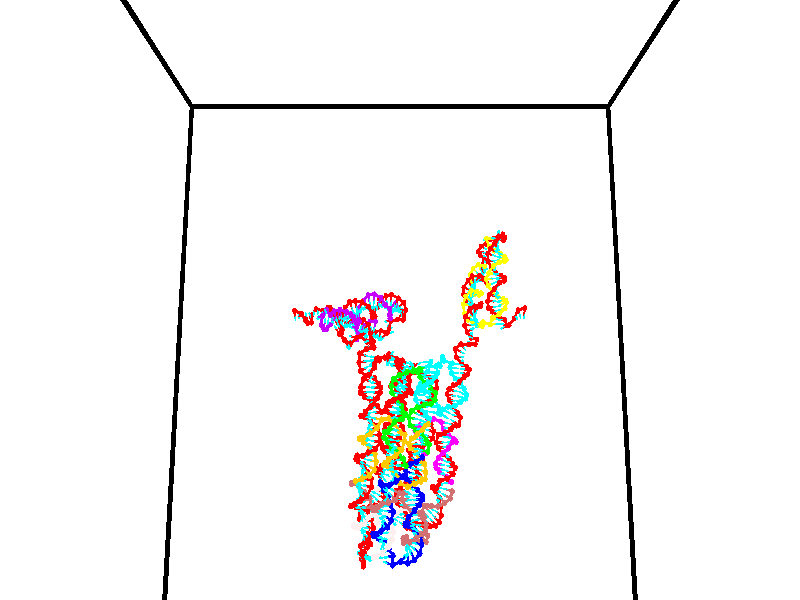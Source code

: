 // switches for output
#declare DRAW_BASES = 1; // possible values are 0, 1; only relevant for DNA ribbons
#declare DRAW_BASES_TYPE = 3; // possible values are 1, 2, 3; only relevant for DNA ribbons
#declare DRAW_FOG = 0; // set to 1 to enable fog

#include "colors.inc"

#include "transforms.inc"
background { rgb <1, 1, 1>}

#default {
   normal{
       ripples 0.25
       frequency 0.20
       turbulence 0.2
       lambda 5
   }
	finish {
		phong 0.1
		phong_size 40.
	}
}

// original window dimensions: 1024x640


// camera settings

camera {
	sky <0, 0.179814, -0.983701>
	up <0, 0.179814, -0.983701>
	right 1.6 * <1, 0, 0>
	location <35, 94.9851, 44.8844>
	look_at <35, 29.7336, 32.9568>
	direction <0, -65.2515, -11.9276>
	angle 67.0682
}


# declare cpy_camera_pos = <35, 94.9851, 44.8844>;
# if (DRAW_FOG = 1)
fog {
	fog_type 2
	up vnormalize(cpy_camera_pos)
	color rgbt<1,1,1,0.3>
	distance 1e-5
	fog_alt 3e-3
	fog_offset 56
}
# end


// LIGHTS

# declare lum = 6;
global_settings {
	ambient_light rgb lum * <0.05, 0.05, 0.05>
	max_trace_level 15
}# declare cpy_direct_light_amount = 0.25;
light_source
{	1000 * <-1, -1.16352, -0.803886>,
	rgb lum * cpy_direct_light_amount
	parallel
}

light_source
{	1000 * <1, 1.16352, 0.803886>,
	rgb lum * cpy_direct_light_amount
	parallel
}

// strand 0

// nucleotide -1

// particle -1
sphere {
	<24.412178, 35.170040, 34.874050> 0.250000
	pigment { color rgbt <1,0,0,0> }
	no_shadow
}
cylinder {
	<24.404861, 34.904068, 35.172726>,  <24.400471, 34.744484, 35.351929>, 0.100000
	pigment { color rgbt <1,0,0,0> }
	no_shadow
}
cylinder {
	<24.404861, 34.904068, 35.172726>,  <24.412178, 35.170040, 34.874050>, 0.100000
	pigment { color rgbt <1,0,0,0> }
	no_shadow
}

// particle -1
sphere {
	<24.404861, 34.904068, 35.172726> 0.100000
	pigment { color rgbt <1,0,0,0> }
	no_shadow
}
sphere {
	0, 1
	scale<0.080000,0.200000,0.300000>
	matrix <0.946008, -0.253238, -0.202333,
		0.323625, 0.702669, 0.633658,
		-0.018294, -0.664926, 0.746686,
		24.399374, 34.704590, 35.396732>
	pigment { color rgbt <0,1,1,0> }
	no_shadow
}
cylinder {
	<25.097832, 35.166557, 35.112999>,  <24.412178, 35.170040, 34.874050>, 0.130000
	pigment { color rgbt <1,0,0,0> }
	no_shadow
}

// nucleotide -1

// particle -1
sphere {
	<25.097832, 35.166557, 35.112999> 0.250000
	pigment { color rgbt <1,0,0,0> }
	no_shadow
}
cylinder {
	<24.915096, 34.821548, 35.200039>,  <24.805454, 34.614544, 35.252262>, 0.100000
	pigment { color rgbt <1,0,0,0> }
	no_shadow
}
cylinder {
	<24.915096, 34.821548, 35.200039>,  <25.097832, 35.166557, 35.112999>, 0.100000
	pigment { color rgbt <1,0,0,0> }
	no_shadow
}

// particle -1
sphere {
	<24.915096, 34.821548, 35.200039> 0.100000
	pigment { color rgbt <1,0,0,0> }
	no_shadow
}
sphere {
	0, 1
	scale<0.080000,0.200000,0.300000>
	matrix <0.804189, -0.505013, -0.313437,
		0.380236, 0.031799, 0.924343,
		-0.456838, -0.862526, 0.217596,
		24.778046, 34.562790, 35.265316>
	pigment { color rgbt <0,1,1,0> }
	no_shadow
}
cylinder {
	<25.455334, 34.786724, 35.587639>,  <25.097832, 35.166557, 35.112999>, 0.130000
	pigment { color rgbt <1,0,0,0> }
	no_shadow
}

// nucleotide -1

// particle -1
sphere {
	<25.455334, 34.786724, 35.587639> 0.250000
	pigment { color rgbt <1,0,0,0> }
	no_shadow
}
cylinder {
	<25.247383, 34.502834, 35.397472>,  <25.122612, 34.332500, 35.283371>, 0.100000
	pigment { color rgbt <1,0,0,0> }
	no_shadow
}
cylinder {
	<25.247383, 34.502834, 35.397472>,  <25.455334, 34.786724, 35.587639>, 0.100000
	pigment { color rgbt <1,0,0,0> }
	no_shadow
}

// particle -1
sphere {
	<25.247383, 34.502834, 35.397472> 0.100000
	pigment { color rgbt <1,0,0,0> }
	no_shadow
}
sphere {
	0, 1
	scale<0.080000,0.200000,0.300000>
	matrix <0.851558, -0.474639, -0.222634,
		-0.067644, -0.520590, 0.851123,
		-0.519878, -0.709721, -0.475419,
		25.091419, 34.289917, 35.254848>
	pigment { color rgbt <0,1,1,0> }
	no_shadow
}
cylinder {
	<25.612637, 34.182972, 35.755409>,  <25.455334, 34.786724, 35.587639>, 0.130000
	pigment { color rgbt <1,0,0,0> }
	no_shadow
}

// nucleotide -1

// particle -1
sphere {
	<25.612637, 34.182972, 35.755409> 0.250000
	pigment { color rgbt <1,0,0,0> }
	no_shadow
}
cylinder {
	<25.495773, 34.134705, 35.375919>,  <25.425655, 34.105743, 35.148224>, 0.100000
	pigment { color rgbt <1,0,0,0> }
	no_shadow
}
cylinder {
	<25.495773, 34.134705, 35.375919>,  <25.612637, 34.182972, 35.755409>, 0.100000
	pigment { color rgbt <1,0,0,0> }
	no_shadow
}

// particle -1
sphere {
	<25.495773, 34.134705, 35.375919> 0.100000
	pigment { color rgbt <1,0,0,0> }
	no_shadow
}
sphere {
	0, 1
	scale<0.080000,0.200000,0.300000>
	matrix <0.824562, -0.534337, -0.185959,
		-0.484501, -0.836614, 0.255609,
		-0.292157, -0.120668, -0.948727,
		25.408127, 34.098503, 35.091301>
	pigment { color rgbt <0,1,1,0> }
	no_shadow
}
cylinder {
	<25.880428, 33.526783, 35.629681>,  <25.612637, 34.182972, 35.755409>, 0.130000
	pigment { color rgbt <1,0,0,0> }
	no_shadow
}

// nucleotide -1

// particle -1
sphere {
	<25.880428, 33.526783, 35.629681> 0.250000
	pigment { color rgbt <1,0,0,0> }
	no_shadow
}
cylinder {
	<25.801437, 33.714218, 35.285255>,  <25.754044, 33.826679, 35.078602>, 0.100000
	pigment { color rgbt <1,0,0,0> }
	no_shadow
}
cylinder {
	<25.801437, 33.714218, 35.285255>,  <25.880428, 33.526783, 35.629681>, 0.100000
	pigment { color rgbt <1,0,0,0> }
	no_shadow
}

// particle -1
sphere {
	<25.801437, 33.714218, 35.285255> 0.100000
	pigment { color rgbt <1,0,0,0> }
	no_shadow
}
sphere {
	0, 1
	scale<0.080000,0.200000,0.300000>
	matrix <0.810136, -0.416570, -0.412492,
		-0.551982, -0.779034, -0.297358,
		-0.197475, 0.468588, -0.861063,
		25.742195, 33.854794, 35.026936>
	pigment { color rgbt <0,1,1,0> }
	no_shadow
}
cylinder {
	<25.806185, 33.077553, 34.915230>,  <25.880428, 33.526783, 35.629681>, 0.130000
	pigment { color rgbt <1,0,0,0> }
	no_shadow
}

// nucleotide -1

// particle -1
sphere {
	<25.806185, 33.077553, 34.915230> 0.250000
	pigment { color rgbt <1,0,0,0> }
	no_shadow
}
cylinder {
	<25.981066, 33.435654, 34.880882>,  <26.085995, 33.650517, 34.860275>, 0.100000
	pigment { color rgbt <1,0,0,0> }
	no_shadow
}
cylinder {
	<25.981066, 33.435654, 34.880882>,  <25.806185, 33.077553, 34.915230>, 0.100000
	pigment { color rgbt <1,0,0,0> }
	no_shadow
}

// particle -1
sphere {
	<25.981066, 33.435654, 34.880882> 0.100000
	pigment { color rgbt <1,0,0,0> }
	no_shadow
}
sphere {
	0, 1
	scale<0.080000,0.200000,0.300000>
	matrix <0.893574, -0.443218, -0.071290,
		-0.101880, -0.045561, -0.993753,
		0.437201, 0.895255, -0.085867,
		26.112226, 33.704231, 34.855122>
	pigment { color rgbt <0,1,1,0> }
	no_shadow
}
cylinder {
	<26.275581, 33.064308, 34.368801>,  <25.806185, 33.077553, 34.915230>, 0.130000
	pigment { color rgbt <1,0,0,0> }
	no_shadow
}

// nucleotide -1

// particle -1
sphere {
	<26.275581, 33.064308, 34.368801> 0.250000
	pigment { color rgbt <1,0,0,0> }
	no_shadow
}
cylinder {
	<26.416187, 33.370338, 34.584618>,  <26.500551, 33.553955, 34.714108>, 0.100000
	pigment { color rgbt <1,0,0,0> }
	no_shadow
}
cylinder {
	<26.416187, 33.370338, 34.584618>,  <26.275581, 33.064308, 34.368801>, 0.100000
	pigment { color rgbt <1,0,0,0> }
	no_shadow
}

// particle -1
sphere {
	<26.416187, 33.370338, 34.584618> 0.100000
	pigment { color rgbt <1,0,0,0> }
	no_shadow
}
sphere {
	0, 1
	scale<0.080000,0.200000,0.300000>
	matrix <0.897975, -0.438507, 0.036772,
		0.264724, 0.471565, -0.841159,
		0.351513, 0.765074, 0.539537,
		26.521641, 33.599861, 34.746479>
	pigment { color rgbt <0,1,1,0> }
	no_shadow
}
cylinder {
	<26.947924, 32.980423, 34.499283>,  <26.275581, 33.064308, 34.368801>, 0.130000
	pigment { color rgbt <1,0,0,0> }
	no_shadow
}

// nucleotide -1

// particle -1
sphere {
	<26.947924, 32.980423, 34.499283> 0.250000
	pigment { color rgbt <1,0,0,0> }
	no_shadow
}
cylinder {
	<26.955862, 33.334740, 34.684750>,  <26.960625, 33.547329, 34.796028>, 0.100000
	pigment { color rgbt <1,0,0,0> }
	no_shadow
}
cylinder {
	<26.955862, 33.334740, 34.684750>,  <26.947924, 32.980423, 34.499283>, 0.100000
	pigment { color rgbt <1,0,0,0> }
	no_shadow
}

// particle -1
sphere {
	<26.955862, 33.334740, 34.684750> 0.100000
	pigment { color rgbt <1,0,0,0> }
	no_shadow
}
sphere {
	0, 1
	scale<0.080000,0.200000,0.300000>
	matrix <0.952905, -0.157128, 0.259391,
		0.302620, 0.436678, -0.847192,
		0.019847, 0.885790, 0.463662,
		26.961817, 33.600475, 34.823849>
	pigment { color rgbt <0,1,1,0> }
	no_shadow
}
cylinder {
	<27.552851, 33.342636, 34.273029>,  <26.947924, 32.980423, 34.499283>, 0.130000
	pigment { color rgbt <1,0,0,0> }
	no_shadow
}

// nucleotide -1

// particle -1
sphere {
	<27.552851, 33.342636, 34.273029> 0.250000
	pigment { color rgbt <1,0,0,0> }
	no_shadow
}
cylinder {
	<27.440687, 33.508282, 34.619411>,  <27.373388, 33.607670, 34.827240>, 0.100000
	pigment { color rgbt <1,0,0,0> }
	no_shadow
}
cylinder {
	<27.440687, 33.508282, 34.619411>,  <27.552851, 33.342636, 34.273029>, 0.100000
	pigment { color rgbt <1,0,0,0> }
	no_shadow
}

// particle -1
sphere {
	<27.440687, 33.508282, 34.619411> 0.100000
	pigment { color rgbt <1,0,0,0> }
	no_shadow
}
sphere {
	0, 1
	scale<0.080000,0.200000,0.300000>
	matrix <0.946454, -0.031079, 0.321338,
		0.159985, 0.909693, -0.383228,
		-0.280409, 0.414117, 0.865955,
		27.356565, 33.632515, 34.879196>
	pigment { color rgbt <0,1,1,0> }
	no_shadow
}
cylinder {
	<27.864155, 34.017216, 34.435974>,  <27.552851, 33.342636, 34.273029>, 0.130000
	pigment { color rgbt <1,0,0,0> }
	no_shadow
}

// nucleotide -1

// particle -1
sphere {
	<27.864155, 34.017216, 34.435974> 0.250000
	pigment { color rgbt <1,0,0,0> }
	no_shadow
}
cylinder {
	<27.783840, 33.837029, 34.783943>,  <27.735651, 33.728916, 34.992725>, 0.100000
	pigment { color rgbt <1,0,0,0> }
	no_shadow
}
cylinder {
	<27.783840, 33.837029, 34.783943>,  <27.864155, 34.017216, 34.435974>, 0.100000
	pigment { color rgbt <1,0,0,0> }
	no_shadow
}

// particle -1
sphere {
	<27.783840, 33.837029, 34.783943> 0.100000
	pigment { color rgbt <1,0,0,0> }
	no_shadow
}
sphere {
	0, 1
	scale<0.080000,0.200000,0.300000>
	matrix <0.977901, -0.144987, 0.150629,
		0.058273, 0.880940, 0.469625,
		-0.200785, -0.450469, 0.869921,
		27.723604, 33.701889, 35.044918>
	pigment { color rgbt <0,1,1,0> }
	no_shadow
}
cylinder {
	<28.418222, 34.217064, 34.943413>,  <27.864155, 34.017216, 34.435974>, 0.130000
	pigment { color rgbt <1,0,0,0> }
	no_shadow
}

// nucleotide -1

// particle -1
sphere {
	<28.418222, 34.217064, 34.943413> 0.250000
	pigment { color rgbt <1,0,0,0> }
	no_shadow
}
cylinder {
	<28.247995, 33.883801, 35.084682>,  <28.145859, 33.683842, 35.169445>, 0.100000
	pigment { color rgbt <1,0,0,0> }
	no_shadow
}
cylinder {
	<28.247995, 33.883801, 35.084682>,  <28.418222, 34.217064, 34.943413>, 0.100000
	pigment { color rgbt <1,0,0,0> }
	no_shadow
}

// particle -1
sphere {
	<28.247995, 33.883801, 35.084682> 0.100000
	pigment { color rgbt <1,0,0,0> }
	no_shadow
}
sphere {
	0, 1
	scale<0.080000,0.200000,0.300000>
	matrix <0.903665, -0.411874, 0.117259,
		0.047767, 0.369052, 0.928181,
		-0.425568, -0.833163, 0.353173,
		28.120325, 33.633850, 35.190636>
	pigment { color rgbt <0,1,1,0> }
	no_shadow
}
cylinder {
	<28.655539, 34.115341, 35.672756>,  <28.418222, 34.217064, 34.943413>, 0.130000
	pigment { color rgbt <1,0,0,0> }
	no_shadow
}

// nucleotide -1

// particle -1
sphere {
	<28.655539, 34.115341, 35.672756> 0.250000
	pigment { color rgbt <1,0,0,0> }
	no_shadow
}
cylinder {
	<28.554491, 33.749763, 35.545704>,  <28.493862, 33.530418, 35.469475>, 0.100000
	pigment { color rgbt <1,0,0,0> }
	no_shadow
}
cylinder {
	<28.554491, 33.749763, 35.545704>,  <28.655539, 34.115341, 35.672756>, 0.100000
	pigment { color rgbt <1,0,0,0> }
	no_shadow
}

// particle -1
sphere {
	<28.554491, 33.749763, 35.545704> 0.100000
	pigment { color rgbt <1,0,0,0> }
	no_shadow
}
sphere {
	0, 1
	scale<0.080000,0.200000,0.300000>
	matrix <0.841294, -0.369628, 0.394462,
		-0.477920, -0.167568, 0.862272,
		-0.252621, -0.913945, -0.317627,
		28.478704, 33.475578, 35.450417>
	pigment { color rgbt <0,1,1,0> }
	no_shadow
}
cylinder {
	<28.982841, 33.712196, 36.144047>,  <28.655539, 34.115341, 35.672756>, 0.130000
	pigment { color rgbt <1,0,0,0> }
	no_shadow
}

// nucleotide -1

// particle -1
sphere {
	<28.982841, 33.712196, 36.144047> 0.250000
	pigment { color rgbt <1,0,0,0> }
	no_shadow
}
cylinder {
	<28.868271, 33.467869, 35.848789>,  <28.799528, 33.321274, 35.671635>, 0.100000
	pigment { color rgbt <1,0,0,0> }
	no_shadow
}
cylinder {
	<28.868271, 33.467869, 35.848789>,  <28.982841, 33.712196, 36.144047>, 0.100000
	pigment { color rgbt <1,0,0,0> }
	no_shadow
}

// particle -1
sphere {
	<28.868271, 33.467869, 35.848789> 0.100000
	pigment { color rgbt <1,0,0,0> }
	no_shadow
}
sphere {
	0, 1
	scale<0.080000,0.200000,0.300000>
	matrix <0.657848, -0.685495, 0.311982,
		-0.696560, -0.396227, 0.598171,
		-0.286427, -0.610820, -0.738146,
		28.782343, 33.284622, 35.627346>
	pigment { color rgbt <0,1,1,0> }
	no_shadow
}
cylinder {
	<28.876907, 33.096397, 36.422180>,  <28.982841, 33.712196, 36.144047>, 0.130000
	pigment { color rgbt <1,0,0,0> }
	no_shadow
}

// nucleotide -1

// particle -1
sphere {
	<28.876907, 33.096397, 36.422180> 0.250000
	pigment { color rgbt <1,0,0,0> }
	no_shadow
}
cylinder {
	<28.929062, 33.013050, 36.034451>,  <28.960356, 32.963039, 35.801815>, 0.100000
	pigment { color rgbt <1,0,0,0> }
	no_shadow
}
cylinder {
	<28.929062, 33.013050, 36.034451>,  <28.876907, 33.096397, 36.422180>, 0.100000
	pigment { color rgbt <1,0,0,0> }
	no_shadow
}

// particle -1
sphere {
	<28.929062, 33.013050, 36.034451> 0.100000
	pigment { color rgbt <1,0,0,0> }
	no_shadow
}
sphere {
	0, 1
	scale<0.080000,0.200000,0.300000>
	matrix <0.621404, -0.744639, 0.243660,
		-0.772564, -0.634110, 0.032389,
		0.130389, -0.208370, -0.969320,
		28.968178, 32.950539, 35.743656>
	pigment { color rgbt <0,1,1,0> }
	no_shadow
}
cylinder {
	<28.814667, 32.216465, 36.344101>,  <28.876907, 33.096397, 36.422180>, 0.130000
	pigment { color rgbt <1,0,0,0> }
	no_shadow
}

// nucleotide -1

// particle -1
sphere {
	<28.814667, 32.216465, 36.344101> 0.250000
	pigment { color rgbt <1,0,0,0> }
	no_shadow
}
cylinder {
	<29.025253, 32.362930, 36.037178>,  <29.151606, 32.450809, 35.853024>, 0.100000
	pigment { color rgbt <1,0,0,0> }
	no_shadow
}
cylinder {
	<29.025253, 32.362930, 36.037178>,  <28.814667, 32.216465, 36.344101>, 0.100000
	pigment { color rgbt <1,0,0,0> }
	no_shadow
}

// particle -1
sphere {
	<29.025253, 32.362930, 36.037178> 0.100000
	pigment { color rgbt <1,0,0,0> }
	no_shadow
}
sphere {
	0, 1
	scale<0.080000,0.200000,0.300000>
	matrix <0.663886, -0.740849, 0.101970,
		-0.531119, -0.563086, -0.633125,
		0.526468, 0.366164, -0.767304,
		29.183193, 32.472778, 35.806988>
	pigment { color rgbt <0,1,1,0> }
	no_shadow
}
cylinder {
	<28.891060, 31.664925, 35.964489>,  <28.814667, 32.216465, 36.344101>, 0.130000
	pigment { color rgbt <1,0,0,0> }
	no_shadow
}

// nucleotide -1

// particle -1
sphere {
	<28.891060, 31.664925, 35.964489> 0.250000
	pigment { color rgbt <1,0,0,0> }
	no_shadow
}
cylinder {
	<29.178408, 31.898405, 35.813103>,  <29.350817, 32.038494, 35.722271>, 0.100000
	pigment { color rgbt <1,0,0,0> }
	no_shadow
}
cylinder {
	<29.178408, 31.898405, 35.813103>,  <28.891060, 31.664925, 35.964489>, 0.100000
	pigment { color rgbt <1,0,0,0> }
	no_shadow
}

// particle -1
sphere {
	<29.178408, 31.898405, 35.813103> 0.100000
	pigment { color rgbt <1,0,0,0> }
	no_shadow
}
sphere {
	0, 1
	scale<0.080000,0.200000,0.300000>
	matrix <0.660816, -0.742588, 0.109023,
		-0.217410, -0.328418, -0.919170,
		0.718370, 0.583700, -0.378470,
		29.393919, 32.073517, 35.699562>
	pigment { color rgbt <0,1,1,0> }
	no_shadow
}
cylinder {
	<29.266226, 31.303823, 35.409332>,  <28.891060, 31.664925, 35.964489>, 0.130000
	pigment { color rgbt <1,0,0,0> }
	no_shadow
}

// nucleotide -1

// particle -1
sphere {
	<29.266226, 31.303823, 35.409332> 0.250000
	pigment { color rgbt <1,0,0,0> }
	no_shadow
}
cylinder {
	<29.510691, 31.586329, 35.552258>,  <29.657370, 31.755831, 35.638012>, 0.100000
	pigment { color rgbt <1,0,0,0> }
	no_shadow
}
cylinder {
	<29.510691, 31.586329, 35.552258>,  <29.266226, 31.303823, 35.409332>, 0.100000
	pigment { color rgbt <1,0,0,0> }
	no_shadow
}

// particle -1
sphere {
	<29.510691, 31.586329, 35.552258> 0.100000
	pigment { color rgbt <1,0,0,0> }
	no_shadow
}
sphere {
	0, 1
	scale<0.080000,0.200000,0.300000>
	matrix <0.790336, -0.569067, -0.227005,
		0.043012, 0.421136, -0.905977,
		0.611162, 0.706262, 0.357316,
		29.694038, 31.798206, 35.659451>
	pigment { color rgbt <0,1,1,0> }
	no_shadow
}
cylinder {
	<29.860603, 31.122356, 35.008114>,  <29.266226, 31.303823, 35.409332>, 0.130000
	pigment { color rgbt <1,0,0,0> }
	no_shadow
}

// nucleotide -1

// particle -1
sphere {
	<29.860603, 31.122356, 35.008114> 0.250000
	pigment { color rgbt <1,0,0,0> }
	no_shadow
}
cylinder {
	<29.979609, 31.384344, 35.285961>,  <30.051012, 31.541536, 35.452671>, 0.100000
	pigment { color rgbt <1,0,0,0> }
	no_shadow
}
cylinder {
	<29.979609, 31.384344, 35.285961>,  <29.860603, 31.122356, 35.008114>, 0.100000
	pigment { color rgbt <1,0,0,0> }
	no_shadow
}

// particle -1
sphere {
	<29.979609, 31.384344, 35.285961> 0.100000
	pigment { color rgbt <1,0,0,0> }
	no_shadow
}
sphere {
	0, 1
	scale<0.080000,0.200000,0.300000>
	matrix <0.866427, -0.490812, 0.091698,
		0.400988, 0.574558, -0.713507,
		0.297512, 0.654971, 0.694622,
		30.068863, 31.580835, 35.494347>
	pigment { color rgbt <0,1,1,0> }
	no_shadow
}
cylinder {
	<30.508532, 31.206230, 34.867165>,  <29.860603, 31.122356, 35.008114>, 0.130000
	pigment { color rgbt <1,0,0,0> }
	no_shadow
}

// nucleotide -1

// particle -1
sphere {
	<30.508532, 31.206230, 34.867165> 0.250000
	pigment { color rgbt <1,0,0,0> }
	no_shadow
}
cylinder {
	<30.461660, 31.317221, 35.248589>,  <30.433538, 31.383816, 35.477444>, 0.100000
	pigment { color rgbt <1,0,0,0> }
	no_shadow
}
cylinder {
	<30.461660, 31.317221, 35.248589>,  <30.508532, 31.206230, 34.867165>, 0.100000
	pigment { color rgbt <1,0,0,0> }
	no_shadow
}

// particle -1
sphere {
	<30.461660, 31.317221, 35.248589> 0.100000
	pigment { color rgbt <1,0,0,0> }
	no_shadow
}
sphere {
	0, 1
	scale<0.080000,0.200000,0.300000>
	matrix <0.808387, -0.531088, 0.253881,
		0.576870, 0.800594, -0.162078,
		-0.117178, 0.277478, 0.953559,
		30.426508, 31.400465, 35.534657>
	pigment { color rgbt <0,1,1,0> }
	no_shadow
}
cylinder {
	<31.145828, 31.584373, 35.063686>,  <30.508532, 31.206230, 34.867165>, 0.130000
	pigment { color rgbt <1,0,0,0> }
	no_shadow
}

// nucleotide -1

// particle -1
sphere {
	<31.145828, 31.584373, 35.063686> 0.250000
	pigment { color rgbt <1,0,0,0> }
	no_shadow
}
cylinder {
	<30.993881, 31.422716, 35.396523>,  <30.902714, 31.325722, 35.596222>, 0.100000
	pigment { color rgbt <1,0,0,0> }
	no_shadow
}
cylinder {
	<30.993881, 31.422716, 35.396523>,  <31.145828, 31.584373, 35.063686>, 0.100000
	pigment { color rgbt <1,0,0,0> }
	no_shadow
}

// particle -1
sphere {
	<30.993881, 31.422716, 35.396523> 0.100000
	pigment { color rgbt <1,0,0,0> }
	no_shadow
}
sphere {
	0, 1
	scale<0.080000,0.200000,0.300000>
	matrix <0.867048, -0.469040, 0.168017,
		0.322379, 0.785283, 0.528585,
		-0.379868, -0.404143, 0.832087,
		30.879921, 31.301474, 35.646149>
	pigment { color rgbt <0,1,1,0> }
	no_shadow
}
cylinder {
	<31.645824, 31.549963, 35.520103>,  <31.145828, 31.584373, 35.063686>, 0.130000
	pigment { color rgbt <1,0,0,0> }
	no_shadow
}

// nucleotide -1

// particle -1
sphere {
	<31.645824, 31.549963, 35.520103> 0.250000
	pigment { color rgbt <1,0,0,0> }
	no_shadow
}
cylinder {
	<31.397161, 31.273640, 35.667793>,  <31.247963, 31.107845, 35.756409>, 0.100000
	pigment { color rgbt <1,0,0,0> }
	no_shadow
}
cylinder {
	<31.397161, 31.273640, 35.667793>,  <31.645824, 31.549963, 35.520103>, 0.100000
	pigment { color rgbt <1,0,0,0> }
	no_shadow
}

// particle -1
sphere {
	<31.397161, 31.273640, 35.667793> 0.100000
	pigment { color rgbt <1,0,0,0> }
	no_shadow
}
sphere {
	0, 1
	scale<0.080000,0.200000,0.300000>
	matrix <0.775965, -0.607447, 0.169964,
		0.106872, 0.392165, 0.913666,
		-0.621657, -0.690808, 0.369226,
		31.210665, 31.066397, 35.778561>
	pigment { color rgbt <0,1,1,0> }
	no_shadow
}
cylinder {
	<31.868099, 31.338148, 36.263344>,  <31.645824, 31.549963, 35.520103>, 0.130000
	pigment { color rgbt <1,0,0,0> }
	no_shadow
}

// nucleotide -1

// particle -1
sphere {
	<31.868099, 31.338148, 36.263344> 0.250000
	pigment { color rgbt <1,0,0,0> }
	no_shadow
}
cylinder {
	<31.635920, 31.043587, 36.124325>,  <31.496613, 30.866850, 36.040913>, 0.100000
	pigment { color rgbt <1,0,0,0> }
	no_shadow
}
cylinder {
	<31.635920, 31.043587, 36.124325>,  <31.868099, 31.338148, 36.263344>, 0.100000
	pigment { color rgbt <1,0,0,0> }
	no_shadow
}

// particle -1
sphere {
	<31.635920, 31.043587, 36.124325> 0.100000
	pigment { color rgbt <1,0,0,0> }
	no_shadow
}
sphere {
	0, 1
	scale<0.080000,0.200000,0.300000>
	matrix <0.615486, -0.676215, 0.404859,
		-0.533158, 0.021086, 0.845753,
		-0.580448, -0.736403, -0.347551,
		31.461786, 30.822666, 36.020058>
	pigment { color rgbt <0,1,1,0> }
	no_shadow
}
cylinder {
	<31.942131, 30.867941, 36.681419>,  <31.868099, 31.338148, 36.263344>, 0.130000
	pigment { color rgbt <1,0,0,0> }
	no_shadow
}

// nucleotide -1

// particle -1
sphere {
	<31.942131, 30.867941, 36.681419> 0.250000
	pigment { color rgbt <1,0,0,0> }
	no_shadow
}
cylinder {
	<31.809900, 30.651197, 36.372330>,  <31.730562, 30.521151, 36.186874>, 0.100000
	pigment { color rgbt <1,0,0,0> }
	no_shadow
}
cylinder {
	<31.809900, 30.651197, 36.372330>,  <31.942131, 30.867941, 36.681419>, 0.100000
	pigment { color rgbt <1,0,0,0> }
	no_shadow
}

// particle -1
sphere {
	<31.809900, 30.651197, 36.372330> 0.100000
	pigment { color rgbt <1,0,0,0> }
	no_shadow
}
sphere {
	0, 1
	scale<0.080000,0.200000,0.300000>
	matrix <0.552137, -0.775061, 0.307286,
		-0.765417, -0.325069, 0.555398,
		-0.330578, -0.541858, -0.772727,
		31.710728, 30.488640, 36.140511>
	pigment { color rgbt <0,1,1,0> }
	no_shadow
}
cylinder {
	<31.965948, 30.136662, 36.972012>,  <31.942131, 30.867941, 36.681419>, 0.130000
	pigment { color rgbt <1,0,0,0> }
	no_shadow
}

// nucleotide -1

// particle -1
sphere {
	<31.965948, 30.136662, 36.972012> 0.250000
	pigment { color rgbt <1,0,0,0> }
	no_shadow
}
cylinder {
	<31.935390, 30.113977, 36.573826>,  <31.917055, 30.100367, 36.334915>, 0.100000
	pigment { color rgbt <1,0,0,0> }
	no_shadow
}
cylinder {
	<31.935390, 30.113977, 36.573826>,  <31.965948, 30.136662, 36.972012>, 0.100000
	pigment { color rgbt <1,0,0,0> }
	no_shadow
}

// particle -1
sphere {
	<31.935390, 30.113977, 36.573826> 0.100000
	pigment { color rgbt <1,0,0,0> }
	no_shadow
}
sphere {
	0, 1
	scale<0.080000,0.200000,0.300000>
	matrix <0.573510, -0.819194, 0.002654,
		-0.815628, -0.570706, 0.095106,
		-0.076396, -0.056709, -0.995463,
		31.912472, 30.096964, 36.275188>
	pigment { color rgbt <0,1,1,0> }
	no_shadow
}
cylinder {
	<31.786791, 29.426224, 36.862289>,  <31.965948, 30.136662, 36.972012>, 0.130000
	pigment { color rgbt <1,0,0,0> }
	no_shadow
}

// nucleotide -1

// particle -1
sphere {
	<31.786791, 29.426224, 36.862289> 0.250000
	pigment { color rgbt <1,0,0,0> }
	no_shadow
}
cylinder {
	<31.951498, 29.558477, 36.522614>,  <32.050323, 29.637831, 36.318810>, 0.100000
	pigment { color rgbt <1,0,0,0> }
	no_shadow
}
cylinder {
	<31.951498, 29.558477, 36.522614>,  <31.786791, 29.426224, 36.862289>, 0.100000
	pigment { color rgbt <1,0,0,0> }
	no_shadow
}

// particle -1
sphere {
	<31.951498, 29.558477, 36.522614> 0.100000
	pigment { color rgbt <1,0,0,0> }
	no_shadow
}
sphere {
	0, 1
	scale<0.080000,0.200000,0.300000>
	matrix <0.655356, -0.754944, 0.023840,
		-0.633209, -0.566339, -0.527547,
		0.411770, 0.330635, -0.849191,
		32.075027, 29.657667, 36.267857>
	pigment { color rgbt <0,1,1,0> }
	no_shadow
}
cylinder {
	<31.835552, 28.854830, 36.291248>,  <31.786791, 29.426224, 36.862289>, 0.130000
	pigment { color rgbt <1,0,0,0> }
	no_shadow
}

// nucleotide -1

// particle -1
sphere {
	<31.835552, 28.854830, 36.291248> 0.250000
	pigment { color rgbt <1,0,0,0> }
	no_shadow
}
cylinder {
	<32.130440, 29.125011, 36.284660>,  <32.307373, 29.287121, 36.280708>, 0.100000
	pigment { color rgbt <1,0,0,0> }
	no_shadow
}
cylinder {
	<32.130440, 29.125011, 36.284660>,  <31.835552, 28.854830, 36.291248>, 0.100000
	pigment { color rgbt <1,0,0,0> }
	no_shadow
}

// particle -1
sphere {
	<32.130440, 29.125011, 36.284660> 0.100000
	pigment { color rgbt <1,0,0,0> }
	no_shadow
}
sphere {
	0, 1
	scale<0.080000,0.200000,0.300000>
	matrix <0.672796, -0.731643, 0.109746,
		0.062078, -0.091988, -0.993823,
		0.737219, 0.675453, -0.016470,
		32.351604, 29.327648, 36.279720>
	pigment { color rgbt <0,1,1,0> }
	no_shadow
}
cylinder {
	<32.173050, 28.676018, 35.732162>,  <31.835552, 28.854830, 36.291248>, 0.130000
	pigment { color rgbt <1,0,0,0> }
	no_shadow
}

// nucleotide -1

// particle -1
sphere {
	<32.173050, 28.676018, 35.732162> 0.250000
	pigment { color rgbt <1,0,0,0> }
	no_shadow
}
cylinder {
	<32.374081, 28.855923, 36.027496>,  <32.494698, 28.963865, 36.204697>, 0.100000
	pigment { color rgbt <1,0,0,0> }
	no_shadow
}
cylinder {
	<32.374081, 28.855923, 36.027496>,  <32.173050, 28.676018, 35.732162>, 0.100000
	pigment { color rgbt <1,0,0,0> }
	no_shadow
}

// particle -1
sphere {
	<32.374081, 28.855923, 36.027496> 0.100000
	pigment { color rgbt <1,0,0,0> }
	no_shadow
}
sphere {
	0, 1
	scale<0.080000,0.200000,0.300000>
	matrix <0.634976, -0.771606, 0.037806,
		0.586703, 0.449822, -0.673379,
		0.502577, 0.449761, 0.738330,
		32.524853, 28.990850, 36.248997>
	pigment { color rgbt <0,1,1,0> }
	no_shadow
}
cylinder {
	<32.881962, 28.705107, 35.647118>,  <32.173050, 28.676018, 35.732162>, 0.130000
	pigment { color rgbt <1,0,0,0> }
	no_shadow
}

// nucleotide -1

// particle -1
sphere {
	<32.881962, 28.705107, 35.647118> 0.250000
	pigment { color rgbt <1,0,0,0> }
	no_shadow
}
cylinder {
	<32.779530, 28.674978, 36.032604>,  <32.718071, 28.656900, 36.263897>, 0.100000
	pigment { color rgbt <1,0,0,0> }
	no_shadow
}
cylinder {
	<32.779530, 28.674978, 36.032604>,  <32.881962, 28.705107, 35.647118>, 0.100000
	pigment { color rgbt <1,0,0,0> }
	no_shadow
}

// particle -1
sphere {
	<32.779530, 28.674978, 36.032604> 0.100000
	pigment { color rgbt <1,0,0,0> }
	no_shadow
}
sphere {
	0, 1
	scale<0.080000,0.200000,0.300000>
	matrix <0.563778, -0.821478, 0.085607,
		0.785223, 0.565244, 0.252832,
		-0.256085, -0.075321, 0.963715,
		32.702705, 28.652382, 36.321720>
	pigment { color rgbt <0,1,1,0> }
	no_shadow
}
cylinder {
	<33.495842, 28.376455, 35.849434>,  <32.881962, 28.705107, 35.647118>, 0.130000
	pigment { color rgbt <1,0,0,0> }
	no_shadow
}

// nucleotide -1

// particle -1
sphere {
	<33.495842, 28.376455, 35.849434> 0.250000
	pigment { color rgbt <1,0,0,0> }
	no_shadow
}
cylinder {
	<33.202374, 28.304077, 36.111423>,  <33.026291, 28.260651, 36.268616>, 0.100000
	pigment { color rgbt <1,0,0,0> }
	no_shadow
}
cylinder {
	<33.202374, 28.304077, 36.111423>,  <33.495842, 28.376455, 35.849434>, 0.100000
	pigment { color rgbt <1,0,0,0> }
	no_shadow
}

// particle -1
sphere {
	<33.202374, 28.304077, 36.111423> 0.100000
	pigment { color rgbt <1,0,0,0> }
	no_shadow
}
sphere {
	0, 1
	scale<0.080000,0.200000,0.300000>
	matrix <0.456678, -0.845049, 0.278096,
		0.503162, 0.503141, 0.702621,
		-0.733671, -0.180944, 0.654970,
		32.982273, 28.249794, 36.307915>
	pigment { color rgbt <0,1,1,0> }
	no_shadow
}
cylinder {
	<33.535297, 29.154200, 35.954945>,  <33.495842, 28.376455, 35.849434>, 0.130000
	pigment { color rgbt <1,0,0,0> }
	no_shadow
}

// nucleotide -1

// particle -1
sphere {
	<33.535297, 29.154200, 35.954945> 0.250000
	pigment { color rgbt <1,0,0,0> }
	no_shadow
}
cylinder {
	<33.860256, 29.386713, 35.936520>,  <34.055233, 29.526220, 35.925465>, 0.100000
	pigment { color rgbt <1,0,0,0> }
	no_shadow
}
cylinder {
	<33.860256, 29.386713, 35.936520>,  <33.535297, 29.154200, 35.954945>, 0.100000
	pigment { color rgbt <1,0,0,0> }
	no_shadow
}

// particle -1
sphere {
	<33.860256, 29.386713, 35.936520> 0.100000
	pigment { color rgbt <1,0,0,0> }
	no_shadow
}
sphere {
	0, 1
	scale<0.080000,0.200000,0.300000>
	matrix <-0.370736, 0.453929, -0.810249,
		-0.450075, 0.675320, 0.584273,
		0.812396, 0.581284, -0.046064,
		34.103973, 29.561098, 35.922699>
	pigment { color rgbt <0,1,1,0> }
	no_shadow
}
cylinder {
	<33.404362, 29.864611, 35.990501>,  <33.535297, 29.154200, 35.954945>, 0.130000
	pigment { color rgbt <1,0,0,0> }
	no_shadow
}

// nucleotide -1

// particle -1
sphere {
	<33.404362, 29.864611, 35.990501> 0.250000
	pigment { color rgbt <1,0,0,0> }
	no_shadow
}
cylinder {
	<33.742798, 29.831860, 35.779816>,  <33.945858, 29.812210, 35.653404>, 0.100000
	pigment { color rgbt <1,0,0,0> }
	no_shadow
}
cylinder {
	<33.742798, 29.831860, 35.779816>,  <33.404362, 29.864611, 35.990501>, 0.100000
	pigment { color rgbt <1,0,0,0> }
	no_shadow
}

// particle -1
sphere {
	<33.742798, 29.831860, 35.779816> 0.100000
	pigment { color rgbt <1,0,0,0> }
	no_shadow
}
sphere {
	0, 1
	scale<0.080000,0.200000,0.300000>
	matrix <-0.493369, 0.253782, -0.831974,
		0.201790, 0.963790, 0.174327,
		0.846090, -0.081876, -0.526715,
		33.996624, 29.807297, 35.621799>
	pigment { color rgbt <0,1,1,0> }
	no_shadow
}
cylinder {
	<33.808994, 30.476068, 35.776478>,  <33.404362, 29.864611, 35.990501>, 0.130000
	pigment { color rgbt <1,0,0,0> }
	no_shadow
}

// nucleotide -1

// particle -1
sphere {
	<33.808994, 30.476068, 35.776478> 0.250000
	pigment { color rgbt <1,0,0,0> }
	no_shadow
}
cylinder {
	<33.779152, 30.159796, 35.533413>,  <33.761246, 29.970032, 35.387573>, 0.100000
	pigment { color rgbt <1,0,0,0> }
	no_shadow
}
cylinder {
	<33.779152, 30.159796, 35.533413>,  <33.808994, 30.476068, 35.776478>, 0.100000
	pigment { color rgbt <1,0,0,0> }
	no_shadow
}

// particle -1
sphere {
	<33.779152, 30.159796, 35.533413> 0.100000
	pigment { color rgbt <1,0,0,0> }
	no_shadow
}
sphere {
	0, 1
	scale<0.080000,0.200000,0.300000>
	matrix <-0.678942, 0.486591, -0.549788,
		0.730392, 0.371554, -0.573128,
		-0.074604, -0.790681, -0.607666,
		33.756771, 29.922592, 35.351112>
	pigment { color rgbt <0,1,1,0> }
	no_shadow
}
cylinder {
	<34.041229, 30.555382, 35.034286>,  <33.808994, 30.476068, 35.776478>, 0.130000
	pigment { color rgbt <1,0,0,0> }
	no_shadow
}

// nucleotide -1

// particle -1
sphere {
	<34.041229, 30.555382, 35.034286> 0.250000
	pigment { color rgbt <1,0,0,0> }
	no_shadow
}
cylinder {
	<33.750900, 30.282909, 34.995964>,  <33.576702, 30.119427, 34.972973>, 0.100000
	pigment { color rgbt <1,0,0,0> }
	no_shadow
}
cylinder {
	<33.750900, 30.282909, 34.995964>,  <34.041229, 30.555382, 35.034286>, 0.100000
	pigment { color rgbt <1,0,0,0> }
	no_shadow
}

// particle -1
sphere {
	<33.750900, 30.282909, 34.995964> 0.100000
	pigment { color rgbt <1,0,0,0> }
	no_shadow
}
sphere {
	0, 1
	scale<0.080000,0.200000,0.300000>
	matrix <-0.473109, 0.595433, -0.649328,
		0.499355, -0.425969, -0.754450,
		-0.725819, -0.681182, -0.095802,
		33.533154, 30.078554, 34.967224>
	pigment { color rgbt <0,1,1,0> }
	no_shadow
}
cylinder {
	<34.725197, 30.868170, 34.949120>,  <34.041229, 30.555382, 35.034286>, 0.130000
	pigment { color rgbt <1,0,0,0> }
	no_shadow
}

// nucleotide -1

// particle -1
sphere {
	<34.725197, 30.868170, 34.949120> 0.250000
	pigment { color rgbt <1,0,0,0> }
	no_shadow
}
cylinder {
	<34.998341, 30.836369, 34.658638>,  <35.162228, 30.817287, 34.484348>, 0.100000
	pigment { color rgbt <1,0,0,0> }
	no_shadow
}
cylinder {
	<34.998341, 30.836369, 34.658638>,  <34.725197, 30.868170, 34.949120>, 0.100000
	pigment { color rgbt <1,0,0,0> }
	no_shadow
}

// particle -1
sphere {
	<34.998341, 30.836369, 34.658638> 0.100000
	pigment { color rgbt <1,0,0,0> }
	no_shadow
}
sphere {
	0, 1
	scale<0.080000,0.200000,0.300000>
	matrix <-0.140739, 0.961123, -0.237561,
		0.716862, 0.264427, 0.645126,
		0.682863, -0.079504, -0.726207,
		35.203201, 30.812517, 34.440777>
	pigment { color rgbt <0,1,1,0> }
	no_shadow
}
cylinder {
	<35.355412, 31.335426, 35.046837>,  <34.725197, 30.868170, 34.949120>, 0.130000
	pigment { color rgbt <1,0,0,0> }
	no_shadow
}

// nucleotide -1

// particle -1
sphere {
	<35.355412, 31.335426, 35.046837> 0.250000
	pigment { color rgbt <1,0,0,0> }
	no_shadow
}
cylinder {
	<35.286171, 31.278913, 34.656948>,  <35.244625, 31.245007, 34.423016>, 0.100000
	pigment { color rgbt <1,0,0,0> }
	no_shadow
}
cylinder {
	<35.286171, 31.278913, 34.656948>,  <35.355412, 31.335426, 35.046837>, 0.100000
	pigment { color rgbt <1,0,0,0> }
	no_shadow
}

// particle -1
sphere {
	<35.286171, 31.278913, 34.656948> 0.100000
	pigment { color rgbt <1,0,0,0> }
	no_shadow
}
sphere {
	0, 1
	scale<0.080000,0.200000,0.300000>
	matrix <-0.120534, 0.985258, -0.121403,
		0.977501, 0.096472, -0.187577,
		-0.173099, -0.141281, -0.974719,
		35.234241, 31.236528, 34.364532>
	pigment { color rgbt <0,1,1,0> }
	no_shadow
}
cylinder {
	<35.409302, 31.935165, 34.846931>,  <35.355412, 31.335426, 35.046837>, 0.130000
	pigment { color rgbt <1,0,0,0> }
	no_shadow
}

// nucleotide -1

// particle -1
sphere {
	<35.409302, 31.935165, 34.846931> 0.250000
	pigment { color rgbt <1,0,0,0> }
	no_shadow
}
cylinder {
	<35.271122, 31.773922, 34.507954>,  <35.188213, 31.677176, 34.304565>, 0.100000
	pigment { color rgbt <1,0,0,0> }
	no_shadow
}
cylinder {
	<35.271122, 31.773922, 34.507954>,  <35.409302, 31.935165, 34.846931>, 0.100000
	pigment { color rgbt <1,0,0,0> }
	no_shadow
}

// particle -1
sphere {
	<35.271122, 31.773922, 34.507954> 0.100000
	pigment { color rgbt <1,0,0,0> }
	no_shadow
}
sphere {
	0, 1
	scale<0.080000,0.200000,0.300000>
	matrix <-0.309767, 0.901408, -0.302503,
		0.885837, 0.158010, -0.436264,
		-0.345453, -0.403108, -0.847446,
		35.167484, 31.652988, 34.253719>
	pigment { color rgbt <0,1,1,0> }
	no_shadow
}
cylinder {
	<35.635342, 32.365086, 34.350769>,  <35.409302, 31.935165, 34.846931>, 0.130000
	pigment { color rgbt <1,0,0,0> }
	no_shadow
}

// nucleotide -1

// particle -1
sphere {
	<35.635342, 32.365086, 34.350769> 0.250000
	pigment { color rgbt <1,0,0,0> }
	no_shadow
}
cylinder {
	<35.298801, 32.159351, 34.284336>,  <35.096878, 32.035912, 34.244476>, 0.100000
	pigment { color rgbt <1,0,0,0> }
	no_shadow
}
cylinder {
	<35.298801, 32.159351, 34.284336>,  <35.635342, 32.365086, 34.350769>, 0.100000
	pigment { color rgbt <1,0,0,0> }
	no_shadow
}

// particle -1
sphere {
	<35.298801, 32.159351, 34.284336> 0.100000
	pigment { color rgbt <1,0,0,0> }
	no_shadow
}
sphere {
	0, 1
	scale<0.080000,0.200000,0.300000>
	matrix <-0.476242, 0.850779, -0.222192,
		0.255580, -0.107847, -0.960754,
		-0.841352, -0.514339, -0.166080,
		35.046394, 32.005051, 34.234512>
	pigment { color rgbt <0,1,1,0> }
	no_shadow
}
cylinder {
	<35.419132, 32.527191, 33.706207>,  <35.635342, 32.365086, 34.350769>, 0.130000
	pigment { color rgbt <1,0,0,0> }
	no_shadow
}

// nucleotide -1

// particle -1
sphere {
	<35.419132, 32.527191, 33.706207> 0.250000
	pigment { color rgbt <1,0,0,0> }
	no_shadow
}
cylinder {
	<35.098721, 32.403835, 33.911434>,  <34.906471, 32.329823, 34.034569>, 0.100000
	pigment { color rgbt <1,0,0,0> }
	no_shadow
}
cylinder {
	<35.098721, 32.403835, 33.911434>,  <35.419132, 32.527191, 33.706207>, 0.100000
	pigment { color rgbt <1,0,0,0> }
	no_shadow
}

// particle -1
sphere {
	<35.098721, 32.403835, 33.911434> 0.100000
	pigment { color rgbt <1,0,0,0> }
	no_shadow
}
sphere {
	0, 1
	scale<0.080000,0.200000,0.300000>
	matrix <-0.529724, 0.764375, -0.367592,
		-0.278814, -0.566238, -0.775653,
		-0.801034, -0.308392, 0.513068,
		34.858410, 32.311317, 34.065353>
	pigment { color rgbt <0,1,1,0> }
	no_shadow
}
cylinder {
	<34.832695, 32.864586, 33.382462>,  <35.419132, 32.527191, 33.706207>, 0.130000
	pigment { color rgbt <1,0,0,0> }
	no_shadow
}

// nucleotide -1

// particle -1
sphere {
	<34.832695, 32.864586, 33.382462> 0.250000
	pigment { color rgbt <1,0,0,0> }
	no_shadow
}
cylinder {
	<34.653538, 32.731064, 33.714237>,  <34.546043, 32.650951, 33.913303>, 0.100000
	pigment { color rgbt <1,0,0,0> }
	no_shadow
}
cylinder {
	<34.653538, 32.731064, 33.714237>,  <34.832695, 32.864586, 33.382462>, 0.100000
	pigment { color rgbt <1,0,0,0> }
	no_shadow
}

// particle -1
sphere {
	<34.653538, 32.731064, 33.714237> 0.100000
	pigment { color rgbt <1,0,0,0> }
	no_shadow
}
sphere {
	0, 1
	scale<0.080000,0.200000,0.300000>
	matrix <-0.741737, 0.656708, -0.136241,
		-0.499221, -0.676246, -0.541728,
		-0.447889, -0.333805, 0.829439,
		34.519173, 32.630920, 33.963070>
	pigment { color rgbt <0,1,1,0> }
	no_shadow
}
cylinder {
	<34.105625, 33.009262, 33.098011>,  <34.832695, 32.864586, 33.382462>, 0.130000
	pigment { color rgbt <1,0,0,0> }
	no_shadow
}

// nucleotide -1

// particle -1
sphere {
	<34.105625, 33.009262, 33.098011> 0.250000
	pigment { color rgbt <1,0,0,0> }
	no_shadow
}
cylinder {
	<34.079655, 32.926750, 33.488544>,  <34.064072, 32.877243, 33.722866>, 0.100000
	pigment { color rgbt <1,0,0,0> }
	no_shadow
}
cylinder {
	<34.079655, 32.926750, 33.488544>,  <34.105625, 33.009262, 33.098011>, 0.100000
	pigment { color rgbt <1,0,0,0> }
	no_shadow
}

// particle -1
sphere {
	<34.079655, 32.926750, 33.488544> 0.100000
	pigment { color rgbt <1,0,0,0> }
	no_shadow
}
sphere {
	0, 1
	scale<0.080000,0.200000,0.300000>
	matrix <-0.832092, 0.551258, 0.061140,
		-0.550825, -0.808432, -0.207435,
		-0.064923, -0.206282, 0.976336,
		34.060177, 32.864864, 33.781445>
	pigment { color rgbt <0,1,1,0> }
	no_shadow
}
cylinder {
	<33.524696, 32.701572, 33.117088>,  <34.105625, 33.009262, 33.098011>, 0.130000
	pigment { color rgbt <1,0,0,0> }
	no_shadow
}

// nucleotide -1

// particle -1
sphere {
	<33.524696, 32.701572, 33.117088> 0.250000
	pigment { color rgbt <1,0,0,0> }
	no_shadow
}
cylinder {
	<33.569946, 32.837311, 33.490623>,  <33.597095, 32.918755, 33.714745>, 0.100000
	pigment { color rgbt <1,0,0,0> }
	no_shadow
}
cylinder {
	<33.569946, 32.837311, 33.490623>,  <33.524696, 32.701572, 33.117088>, 0.100000
	pigment { color rgbt <1,0,0,0> }
	no_shadow
}

// particle -1
sphere {
	<33.569946, 32.837311, 33.490623> 0.100000
	pigment { color rgbt <1,0,0,0> }
	no_shadow
}
sphere {
	0, 1
	scale<0.080000,0.200000,0.300000>
	matrix <-0.916356, 0.398922, -0.033955,
		-0.384050, -0.851883, 0.356093,
		0.113128, 0.339348, 0.933833,
		33.603886, 32.939114, 33.770775>
	pigment { color rgbt <0,1,1,0> }
	no_shadow
}
cylinder {
	<32.848034, 32.666492, 33.465969>,  <33.524696, 32.701572, 33.117088>, 0.130000
	pigment { color rgbt <1,0,0,0> }
	no_shadow
}

// nucleotide -1

// particle -1
sphere {
	<32.848034, 32.666492, 33.465969> 0.250000
	pigment { color rgbt <1,0,0,0> }
	no_shadow
}
cylinder {
	<33.054726, 32.887428, 33.727627>,  <33.178741, 33.019989, 33.884621>, 0.100000
	pigment { color rgbt <1,0,0,0> }
	no_shadow
}
cylinder {
	<33.054726, 32.887428, 33.727627>,  <32.848034, 32.666492, 33.465969>, 0.100000
	pigment { color rgbt <1,0,0,0> }
	no_shadow
}

// particle -1
sphere {
	<33.054726, 32.887428, 33.727627> 0.100000
	pigment { color rgbt <1,0,0,0> }
	no_shadow
}
sphere {
	0, 1
	scale<0.080000,0.200000,0.300000>
	matrix <-0.798134, 0.587248, 0.134620,
		-0.309788, -0.591657, 0.744293,
		0.516734, 0.552342, 0.654144,
		33.209747, 33.053131, 33.923870>
	pigment { color rgbt <0,1,1,0> }
	no_shadow
}
cylinder {
	<32.615330, 32.590317, 34.152374>,  <32.848034, 32.666492, 33.465969>, 0.130000
	pigment { color rgbt <1,0,0,0> }
	no_shadow
}

// nucleotide -1

// particle -1
sphere {
	<32.615330, 32.590317, 34.152374> 0.250000
	pigment { color rgbt <1,0,0,0> }
	no_shadow
}
cylinder {
	<32.761044, 32.961746, 34.123966>,  <32.848473, 33.184605, 34.106922>, 0.100000
	pigment { color rgbt <1,0,0,0> }
	no_shadow
}
cylinder {
	<32.761044, 32.961746, 34.123966>,  <32.615330, 32.590317, 34.152374>, 0.100000
	pigment { color rgbt <1,0,0,0> }
	no_shadow
}

// particle -1
sphere {
	<32.761044, 32.961746, 34.123966> 0.100000
	pigment { color rgbt <1,0,0,0> }
	no_shadow
}
sphere {
	0, 1
	scale<0.080000,0.200000,0.300000>
	matrix <-0.910006, 0.371134, 0.184794,
		0.197955, -0.002685, 0.980208,
		0.364284, 0.928576, -0.071024,
		32.870327, 33.240318, 34.102657>
	pigment { color rgbt <0,1,1,0> }
	no_shadow
}
cylinder {
	<32.250427, 33.007565, 34.723347>,  <32.615330, 32.590317, 34.152374>, 0.130000
	pigment { color rgbt <1,0,0,0> }
	no_shadow
}

// nucleotide -1

// particle -1
sphere {
	<32.250427, 33.007565, 34.723347> 0.250000
	pigment { color rgbt <1,0,0,0> }
	no_shadow
}
cylinder {
	<32.432381, 33.298592, 34.517929>,  <32.541553, 33.473206, 34.394676>, 0.100000
	pigment { color rgbt <1,0,0,0> }
	no_shadow
}
cylinder {
	<32.432381, 33.298592, 34.517929>,  <32.250427, 33.007565, 34.723347>, 0.100000
	pigment { color rgbt <1,0,0,0> }
	no_shadow
}

// particle -1
sphere {
	<32.432381, 33.298592, 34.517929> 0.100000
	pigment { color rgbt <1,0,0,0> }
	no_shadow
}
sphere {
	0, 1
	scale<0.080000,0.200000,0.300000>
	matrix <-0.711712, 0.643628, 0.281439,
		0.535298, 0.237476, 0.810593,
		0.454886, 0.727563, -0.513548,
		32.568848, 33.516861, 34.363865>
	pigment { color rgbt <0,1,1,0> }
	no_shadow
}
cylinder {
	<32.441013, 33.737999, 35.106480>,  <32.250427, 33.007565, 34.723347>, 0.130000
	pigment { color rgbt <1,0,0,0> }
	no_shadow
}

// nucleotide -1

// particle -1
sphere {
	<32.441013, 33.737999, 35.106480> 0.250000
	pigment { color rgbt <1,0,0,0> }
	no_shadow
}
cylinder {
	<32.362305, 33.789516, 34.717697>,  <32.315079, 33.820427, 34.484428>, 0.100000
	pigment { color rgbt <1,0,0,0> }
	no_shadow
}
cylinder {
	<32.362305, 33.789516, 34.717697>,  <32.441013, 33.737999, 35.106480>, 0.100000
	pigment { color rgbt <1,0,0,0> }
	no_shadow
}

// particle -1
sphere {
	<32.362305, 33.789516, 34.717697> 0.100000
	pigment { color rgbt <1,0,0,0> }
	no_shadow
}
sphere {
	0, 1
	scale<0.080000,0.200000,0.300000>
	matrix <-0.649063, 0.725892, 0.227591,
		0.734846, 0.675642, -0.059238,
		-0.196770, 0.128795, -0.971953,
		32.303272, 33.828156, 34.426109>
	pigment { color rgbt <0,1,1,0> }
	no_shadow
}
cylinder {
	<32.209824, 34.309471, 35.256248>,  <32.441013, 33.737999, 35.106480>, 0.130000
	pigment { color rgbt <1,0,0,0> }
	no_shadow
}

// nucleotide -1

// particle -1
sphere {
	<32.209824, 34.309471, 35.256248> 0.250000
	pigment { color rgbt <1,0,0,0> }
	no_shadow
}
cylinder {
	<32.126030, 34.269859, 34.867134>,  <32.075752, 34.246090, 34.633667>, 0.100000
	pigment { color rgbt <1,0,0,0> }
	no_shadow
}
cylinder {
	<32.126030, 34.269859, 34.867134>,  <32.209824, 34.309471, 35.256248>, 0.100000
	pigment { color rgbt <1,0,0,0> }
	no_shadow
}

// particle -1
sphere {
	<32.126030, 34.269859, 34.867134> 0.100000
	pigment { color rgbt <1,0,0,0> }
	no_shadow
}
sphere {
	0, 1
	scale<0.080000,0.200000,0.300000>
	matrix <-0.721681, 0.686927, 0.085481,
		0.659766, 0.719947, -0.215372,
		-0.209486, -0.099032, -0.972784,
		32.063183, 34.240150, 34.575298>
	pigment { color rgbt <0,1,1,0> }
	no_shadow
}
cylinder {
	<32.177383, 35.020779, 35.038139>,  <32.209824, 34.309471, 35.256248>, 0.130000
	pigment { color rgbt <1,0,0,0> }
	no_shadow
}

// nucleotide -1

// particle -1
sphere {
	<32.177383, 35.020779, 35.038139> 0.250000
	pigment { color rgbt <1,0,0,0> }
	no_shadow
}
cylinder {
	<31.974411, 34.774525, 34.796974>,  <31.852627, 34.626770, 34.652275>, 0.100000
	pigment { color rgbt <1,0,0,0> }
	no_shadow
}
cylinder {
	<31.974411, 34.774525, 34.796974>,  <32.177383, 35.020779, 35.038139>, 0.100000
	pigment { color rgbt <1,0,0,0> }
	no_shadow
}

// particle -1
sphere {
	<31.974411, 34.774525, 34.796974> 0.100000
	pigment { color rgbt <1,0,0,0> }
	no_shadow
}
sphere {
	0, 1
	scale<0.080000,0.200000,0.300000>
	matrix <-0.833366, 0.528543, 0.161689,
		0.219123, 0.584493, -0.781251,
		-0.507431, -0.615638, -0.602912,
		31.822182, 34.589832, 34.616100>
	pigment { color rgbt <0,1,1,0> }
	no_shadow
}
cylinder {
	<31.840370, 35.487583, 34.562481>,  <32.177383, 35.020779, 35.038139>, 0.130000
	pigment { color rgbt <1,0,0,0> }
	no_shadow
}

// nucleotide -1

// particle -1
sphere {
	<31.840370, 35.487583, 34.562481> 0.250000
	pigment { color rgbt <1,0,0,0> }
	no_shadow
}
cylinder {
	<31.654915, 35.133194, 34.566433>,  <31.543642, 34.920563, 34.568806>, 0.100000
	pigment { color rgbt <1,0,0,0> }
	no_shadow
}
cylinder {
	<31.654915, 35.133194, 34.566433>,  <31.840370, 35.487583, 34.562481>, 0.100000
	pigment { color rgbt <1,0,0,0> }
	no_shadow
}

// particle -1
sphere {
	<31.654915, 35.133194, 34.566433> 0.100000
	pigment { color rgbt <1,0,0,0> }
	no_shadow
}
sphere {
	0, 1
	scale<0.080000,0.200000,0.300000>
	matrix <-0.885297, 0.463682, 0.035335,
		-0.035887, 0.007635, -0.999327,
		-0.463639, -0.885969, 0.009881,
		31.515823, 34.867405, 34.569397>
	pigment { color rgbt <0,1,1,0> }
	no_shadow
}
cylinder {
	<31.200819, 35.610691, 34.225746>,  <31.840370, 35.487583, 34.562481>, 0.130000
	pigment { color rgbt <1,0,0,0> }
	no_shadow
}

// nucleotide -1

// particle -1
sphere {
	<31.200819, 35.610691, 34.225746> 0.250000
	pigment { color rgbt <1,0,0,0> }
	no_shadow
}
cylinder {
	<31.132242, 35.264984, 34.414917>,  <31.091095, 35.057560, 34.528419>, 0.100000
	pigment { color rgbt <1,0,0,0> }
	no_shadow
}
cylinder {
	<31.132242, 35.264984, 34.414917>,  <31.200819, 35.610691, 34.225746>, 0.100000
	pigment { color rgbt <1,0,0,0> }
	no_shadow
}

// particle -1
sphere {
	<31.132242, 35.264984, 34.414917> 0.100000
	pigment { color rgbt <1,0,0,0> }
	no_shadow
}
sphere {
	0, 1
	scale<0.080000,0.200000,0.300000>
	matrix <-0.974030, 0.220755, 0.050325,
		-0.147894, -0.452013, -0.879666,
		-0.171443, -0.864263, 0.472922,
		31.080809, 35.005707, 34.556793>
	pigment { color rgbt <0,1,1,0> }
	no_shadow
}
cylinder {
	<30.515888, 35.461044, 34.076111>,  <31.200819, 35.610691, 34.225746>, 0.130000
	pigment { color rgbt <1,0,0,0> }
	no_shadow
}

// nucleotide -1

// particle -1
sphere {
	<30.515888, 35.461044, 34.076111> 0.250000
	pigment { color rgbt <1,0,0,0> }
	no_shadow
}
cylinder {
	<30.572226, 35.212635, 34.384525>,  <30.606028, 35.063591, 34.569572>, 0.100000
	pigment { color rgbt <1,0,0,0> }
	no_shadow
}
cylinder {
	<30.572226, 35.212635, 34.384525>,  <30.515888, 35.461044, 34.076111>, 0.100000
	pigment { color rgbt <1,0,0,0> }
	no_shadow
}

// particle -1
sphere {
	<30.572226, 35.212635, 34.384525> 0.100000
	pigment { color rgbt <1,0,0,0> }
	no_shadow
}
sphere {
	0, 1
	scale<0.080000,0.200000,0.300000>
	matrix <-0.889603, 0.262389, 0.373841,
		-0.434476, -0.738567, -0.515510,
		0.140842, -0.621024, 0.771033,
		30.614479, 35.026329, 34.615837>
	pigment { color rgbt <0,1,1,0> }
	no_shadow
}
cylinder {
	<29.924425, 35.174583, 34.124687>,  <30.515888, 35.461044, 34.076111>, 0.130000
	pigment { color rgbt <1,0,0,0> }
	no_shadow
}

// nucleotide -1

// particle -1
sphere {
	<29.924425, 35.174583, 34.124687> 0.250000
	pigment { color rgbt <1,0,0,0> }
	no_shadow
}
cylinder {
	<30.089586, 35.104214, 34.482136>,  <30.188683, 35.061993, 34.696606>, 0.100000
	pigment { color rgbt <1,0,0,0> }
	no_shadow
}
cylinder {
	<30.089586, 35.104214, 34.482136>,  <29.924425, 35.174583, 34.124687>, 0.100000
	pigment { color rgbt <1,0,0,0> }
	no_shadow
}

// particle -1
sphere {
	<30.089586, 35.104214, 34.482136> 0.100000
	pigment { color rgbt <1,0,0,0> }
	no_shadow
}
sphere {
	0, 1
	scale<0.080000,0.200000,0.300000>
	matrix <-0.851869, 0.272538, 0.447260,
		-0.322229, -0.945926, -0.037329,
		0.412901, -0.175920, 0.893624,
		30.213457, 35.051437, 34.750221>
	pigment { color rgbt <0,1,1,0> }
	no_shadow
}
cylinder {
	<29.443539, 34.830124, 34.526787>,  <29.924425, 35.174583, 34.124687>, 0.130000
	pigment { color rgbt <1,0,0,0> }
	no_shadow
}

// nucleotide -1

// particle -1
sphere {
	<29.443539, 34.830124, 34.526787> 0.250000
	pigment { color rgbt <1,0,0,0> }
	no_shadow
}
cylinder {
	<29.685093, 34.982395, 34.806904>,  <29.830025, 35.073757, 34.974972>, 0.100000
	pigment { color rgbt <1,0,0,0> }
	no_shadow
}
cylinder {
	<29.685093, 34.982395, 34.806904>,  <29.443539, 34.830124, 34.526787>, 0.100000
	pigment { color rgbt <1,0,0,0> }
	no_shadow
}

// particle -1
sphere {
	<29.685093, 34.982395, 34.806904> 0.100000
	pigment { color rgbt <1,0,0,0> }
	no_shadow
}
sphere {
	0, 1
	scale<0.080000,0.200000,0.300000>
	matrix <-0.779858, 0.463784, 0.420387,
		-0.164751, -0.799993, 0.576947,
		0.603886, 0.380677, 0.700290,
		29.866259, 35.096600, 35.016991>
	pigment { color rgbt <0,1,1,0> }
	no_shadow
}
cylinder {
	<29.082722, 34.769722, 35.114822>,  <29.443539, 34.830124, 34.526787>, 0.130000
	pigment { color rgbt <1,0,0,0> }
	no_shadow
}

// nucleotide -1

// particle -1
sphere {
	<29.082722, 34.769722, 35.114822> 0.250000
	pigment { color rgbt <1,0,0,0> }
	no_shadow
}
cylinder {
	<29.360548, 35.024879, 35.247890>,  <29.527243, 35.177975, 35.327732>, 0.100000
	pigment { color rgbt <1,0,0,0> }
	no_shadow
}
cylinder {
	<29.360548, 35.024879, 35.247890>,  <29.082722, 34.769722, 35.114822>, 0.100000
	pigment { color rgbt <1,0,0,0> }
	no_shadow
}

// particle -1
sphere {
	<29.360548, 35.024879, 35.247890> 0.100000
	pigment { color rgbt <1,0,0,0> }
	no_shadow
}
sphere {
	0, 1
	scale<0.080000,0.200000,0.300000>
	matrix <-0.697941, 0.485280, 0.526670,
		0.174524, -0.597988, 0.782273,
		0.694564, 0.637897, 0.332668,
		29.568916, 35.216248, 35.347691>
	pigment { color rgbt <0,1,1,0> }
	no_shadow
}
cylinder {
	<29.037979, 34.804482, 35.854557>,  <29.082722, 34.769722, 35.114822>, 0.130000
	pigment { color rgbt <1,0,0,0> }
	no_shadow
}

// nucleotide -1

// particle -1
sphere {
	<29.037979, 34.804482, 35.854557> 0.250000
	pigment { color rgbt <1,0,0,0> }
	no_shadow
}
cylinder {
	<29.220264, 35.145424, 35.751938>,  <29.329636, 35.349991, 35.690365>, 0.100000
	pigment { color rgbt <1,0,0,0> }
	no_shadow
}
cylinder {
	<29.220264, 35.145424, 35.751938>,  <29.037979, 34.804482, 35.854557>, 0.100000
	pigment { color rgbt <1,0,0,0> }
	no_shadow
}

// particle -1
sphere {
	<29.220264, 35.145424, 35.751938> 0.100000
	pigment { color rgbt <1,0,0,0> }
	no_shadow
}
sphere {
	0, 1
	scale<0.080000,0.200000,0.300000>
	matrix <-0.590098, 0.505066, 0.629835,
		0.666417, -0.135634, 0.733138,
		0.455710, 0.852357, -0.256548,
		29.356977, 35.401131, 35.674973>
	pigment { color rgbt <0,1,1,0> }
	no_shadow
}
cylinder {
	<29.210062, 35.128281, 36.525295>,  <29.037979, 34.804482, 35.854557>, 0.130000
	pigment { color rgbt <1,0,0,0> }
	no_shadow
}

// nucleotide -1

// particle -1
sphere {
	<29.210062, 35.128281, 36.525295> 0.250000
	pigment { color rgbt <1,0,0,0> }
	no_shadow
}
cylinder {
	<29.198730, 35.392658, 36.225334>,  <29.191933, 35.551285, 36.045357>, 0.100000
	pigment { color rgbt <1,0,0,0> }
	no_shadow
}
cylinder {
	<29.198730, 35.392658, 36.225334>,  <29.210062, 35.128281, 36.525295>, 0.100000
	pigment { color rgbt <1,0,0,0> }
	no_shadow
}

// particle -1
sphere {
	<29.198730, 35.392658, 36.225334> 0.100000
	pigment { color rgbt <1,0,0,0> }
	no_shadow
}
sphere {
	0, 1
	scale<0.080000,0.200000,0.300000>
	matrix <-0.754189, 0.478235, 0.449989,
		0.656046, 0.578316, 0.484927,
		-0.028327, 0.660940, -0.749904,
		29.190233, 35.590939, 36.000362>
	pigment { color rgbt <0,1,1,0> }
	no_shadow
}
cylinder {
	<29.201298, 35.727634, 36.868805>,  <29.210062, 35.128281, 36.525295>, 0.130000
	pigment { color rgbt <1,0,0,0> }
	no_shadow
}

// nucleotide -1

// particle -1
sphere {
	<29.201298, 35.727634, 36.868805> 0.250000
	pigment { color rgbt <1,0,0,0> }
	no_shadow
}
cylinder {
	<29.040678, 35.783474, 36.506752>,  <28.944305, 35.816978, 36.289520>, 0.100000
	pigment { color rgbt <1,0,0,0> }
	no_shadow
}
cylinder {
	<29.040678, 35.783474, 36.506752>,  <29.201298, 35.727634, 36.868805>, 0.100000
	pigment { color rgbt <1,0,0,0> }
	no_shadow
}

// particle -1
sphere {
	<29.040678, 35.783474, 36.506752> 0.100000
	pigment { color rgbt <1,0,0,0> }
	no_shadow
}
sphere {
	0, 1
	scale<0.080000,0.200000,0.300000>
	matrix <-0.775637, 0.473675, 0.417156,
		0.486976, 0.869565, -0.081924,
		-0.401550, 0.139602, -0.905135,
		28.920214, 35.825356, 36.235210>
	pigment { color rgbt <0,1,1,0> }
	no_shadow
}
cylinder {
	<29.040850, 36.349712, 36.950790>,  <29.201298, 35.727634, 36.868805>, 0.130000
	pigment { color rgbt <1,0,0,0> }
	no_shadow
}

// nucleotide -1

// particle -1
sphere {
	<29.040850, 36.349712, 36.950790> 0.250000
	pigment { color rgbt <1,0,0,0> }
	no_shadow
}
cylinder {
	<28.816887, 36.186256, 36.662479>,  <28.682508, 36.088184, 36.489494>, 0.100000
	pigment { color rgbt <1,0,0,0> }
	no_shadow
}
cylinder {
	<28.816887, 36.186256, 36.662479>,  <29.040850, 36.349712, 36.950790>, 0.100000
	pigment { color rgbt <1,0,0,0> }
	no_shadow
}

// particle -1
sphere {
	<28.816887, 36.186256, 36.662479> 0.100000
	pigment { color rgbt <1,0,0,0> }
	no_shadow
}
sphere {
	0, 1
	scale<0.080000,0.200000,0.300000>
	matrix <-0.825397, 0.350956, 0.442210,
		0.072258, 0.842524, -0.533791,
		-0.559909, -0.408636, -0.720776,
		28.648914, 36.063667, 36.446247>
	pigment { color rgbt <0,1,1,0> }
	no_shadow
}
cylinder {
	<29.574205, 36.491940, 37.470139>,  <29.040850, 36.349712, 36.950790>, 0.130000
	pigment { color rgbt <1,0,0,0> }
	no_shadow
}

// nucleotide -1

// particle -1
sphere {
	<29.574205, 36.491940, 37.470139> 0.250000
	pigment { color rgbt <1,0,0,0> }
	no_shadow
}
cylinder {
	<29.798277, 36.527050, 37.799622>,  <29.932720, 36.548115, 37.997311>, 0.100000
	pigment { color rgbt <1,0,0,0> }
	no_shadow
}
cylinder {
	<29.798277, 36.527050, 37.799622>,  <29.574205, 36.491940, 37.470139>, 0.100000
	pigment { color rgbt <1,0,0,0> }
	no_shadow
}

// particle -1
sphere {
	<29.798277, 36.527050, 37.799622> 0.100000
	pigment { color rgbt <1,0,0,0> }
	no_shadow
}
sphere {
	0, 1
	scale<0.080000,0.200000,0.300000>
	matrix <-0.035561, 0.996002, -0.081953,
		-0.827610, 0.016617, 0.561058,
		0.560176, 0.087777, 0.823710,
		29.966330, 36.553383, 38.046734>
	pigment { color rgbt <0,1,1,0> }
	no_shadow
}
cylinder {
	<30.122889, 36.165752, 37.780582>,  <29.574205, 36.491940, 37.470139>, 0.130000
	pigment { color rgbt <1,0,0,0> }
	no_shadow
}

// nucleotide -1

// particle -1
sphere {
	<30.122889, 36.165752, 37.780582> 0.250000
	pigment { color rgbt <1,0,0,0> }
	no_shadow
}
cylinder {
	<30.121077, 35.804813, 37.608192>,  <30.119989, 35.588249, 37.504757>, 0.100000
	pigment { color rgbt <1,0,0,0> }
	no_shadow
}
cylinder {
	<30.121077, 35.804813, 37.608192>,  <30.122889, 36.165752, 37.780582>, 0.100000
	pigment { color rgbt <1,0,0,0> }
	no_shadow
}

// particle -1
sphere {
	<30.121077, 35.804813, 37.608192> 0.100000
	pigment { color rgbt <1,0,0,0> }
	no_shadow
}
sphere {
	0, 1
	scale<0.080000,0.200000,0.300000>
	matrix <-0.026807, 0.430937, -0.901984,
		0.999630, 0.007466, -0.026142,
		-0.004531, -0.902351, -0.430978,
		30.119717, 35.534107, 37.478901>
	pigment { color rgbt <0,1,1,0> }
	no_shadow
}
cylinder {
	<30.697147, 36.068401, 37.267254>,  <30.122889, 36.165752, 37.780582>, 0.130000
	pigment { color rgbt <1,0,0,0> }
	no_shadow
}

// nucleotide -1

// particle -1
sphere {
	<30.697147, 36.068401, 37.267254> 0.250000
	pigment { color rgbt <1,0,0,0> }
	no_shadow
}
cylinder {
	<30.387148, 35.837238, 37.164963>,  <30.201149, 35.698540, 37.103588>, 0.100000
	pigment { color rgbt <1,0,0,0> }
	no_shadow
}
cylinder {
	<30.387148, 35.837238, 37.164963>,  <30.697147, 36.068401, 37.267254>, 0.100000
	pigment { color rgbt <1,0,0,0> }
	no_shadow
}

// particle -1
sphere {
	<30.387148, 35.837238, 37.164963> 0.100000
	pigment { color rgbt <1,0,0,0> }
	no_shadow
}
sphere {
	0, 1
	scale<0.080000,0.200000,0.300000>
	matrix <0.137377, 0.240925, -0.960772,
		0.616853, -0.779727, -0.107325,
		-0.774997, -0.577911, -0.255732,
		30.154648, 35.663864, 37.088242>
	pigment { color rgbt <0,1,1,0> }
	no_shadow
}
cylinder {
	<31.187733, 36.730179, 37.220261>,  <30.697147, 36.068401, 37.267254>, 0.130000
	pigment { color rgbt <1,0,0,0> }
	no_shadow
}

// nucleotide -1

// particle -1
sphere {
	<31.187733, 36.730179, 37.220261> 0.250000
	pigment { color rgbt <1,0,0,0> }
	no_shadow
}
cylinder {
	<31.488749, 36.926811, 37.044975>,  <31.669359, 37.044788, 36.939804>, 0.100000
	pigment { color rgbt <1,0,0,0> }
	no_shadow
}
cylinder {
	<31.488749, 36.926811, 37.044975>,  <31.187733, 36.730179, 37.220261>, 0.100000
	pigment { color rgbt <1,0,0,0> }
	no_shadow
}

// particle -1
sphere {
	<31.488749, 36.926811, 37.044975> 0.100000
	pigment { color rgbt <1,0,0,0> }
	no_shadow
}
sphere {
	0, 1
	scale<0.080000,0.200000,0.300000>
	matrix <0.290333, 0.349617, 0.890772,
		0.591092, -0.797571, 0.120379,
		0.752540, 0.491578, -0.438217,
		31.714510, 37.074284, 36.913509>
	pigment { color rgbt <0,1,1,0> }
	no_shadow
}
cylinder {
	<31.767733, 36.582886, 37.640381>,  <31.187733, 36.730179, 37.220261>, 0.130000
	pigment { color rgbt <1,0,0,0> }
	no_shadow
}

// nucleotide -1

// particle -1
sphere {
	<31.767733, 36.582886, 37.640381> 0.250000
	pigment { color rgbt <1,0,0,0> }
	no_shadow
}
cylinder {
	<31.750475, 36.934162, 37.449833>,  <31.740120, 37.144928, 37.335506>, 0.100000
	pigment { color rgbt <1,0,0,0> }
	no_shadow
}
cylinder {
	<31.750475, 36.934162, 37.449833>,  <31.767733, 36.582886, 37.640381>, 0.100000
	pigment { color rgbt <1,0,0,0> }
	no_shadow
}

// particle -1
sphere {
	<31.750475, 36.934162, 37.449833> 0.100000
	pigment { color rgbt <1,0,0,0> }
	no_shadow
}
sphere {
	0, 1
	scale<0.080000,0.200000,0.300000>
	matrix <0.147582, 0.477182, 0.866324,
		0.988108, -0.032927, -0.150192,
		-0.043143, 0.878187, -0.476367,
		31.737532, 37.197617, 37.306923>
	pigment { color rgbt <0,1,1,0> }
	no_shadow
}
cylinder {
	<32.418930, 37.016285, 37.667583>,  <31.767733, 36.582886, 37.640381>, 0.130000
	pigment { color rgbt <1,0,0,0> }
	no_shadow
}

// nucleotide -1

// particle -1
sphere {
	<32.418930, 37.016285, 37.667583> 0.250000
	pigment { color rgbt <1,0,0,0> }
	no_shadow
}
cylinder {
	<32.056961, 37.182861, 37.702652>,  <31.839779, 37.282806, 37.723694>, 0.100000
	pigment { color rgbt <1,0,0,0> }
	no_shadow
}
cylinder {
	<32.056961, 37.182861, 37.702652>,  <32.418930, 37.016285, 37.667583>, 0.100000
	pigment { color rgbt <1,0,0,0> }
	no_shadow
}

// particle -1
sphere {
	<32.056961, 37.182861, 37.702652> 0.100000
	pigment { color rgbt <1,0,0,0> }
	no_shadow
}
sphere {
	0, 1
	scale<0.080000,0.200000,0.300000>
	matrix <0.171325, 0.167912, 0.970800,
		0.389564, 0.893521, -0.223295,
		-0.904924, 0.416445, 0.087670,
		31.785484, 37.307796, 37.728954>
	pigment { color rgbt <0,1,1,0> }
	no_shadow
}
cylinder {
	<32.516064, 37.575008, 38.234886>,  <32.418930, 37.016285, 37.667583>, 0.130000
	pigment { color rgbt <1,0,0,0> }
	no_shadow
}

// nucleotide -1

// particle -1
sphere {
	<32.516064, 37.575008, 38.234886> 0.250000
	pigment { color rgbt <1,0,0,0> }
	no_shadow
}
cylinder {
	<32.144405, 37.438988, 38.176846>,  <31.921410, 37.357376, 38.142021>, 0.100000
	pigment { color rgbt <1,0,0,0> }
	no_shadow
}
cylinder {
	<32.144405, 37.438988, 38.176846>,  <32.516064, 37.575008, 38.234886>, 0.100000
	pigment { color rgbt <1,0,0,0> }
	no_shadow
}

// particle -1
sphere {
	<32.144405, 37.438988, 38.176846> 0.100000
	pigment { color rgbt <1,0,0,0> }
	no_shadow
}
sphere {
	0, 1
	scale<0.080000,0.200000,0.300000>
	matrix <-0.090050, -0.172495, 0.980886,
		-0.358580, 0.924452, 0.129651,
		-0.929145, -0.340051, -0.145100,
		31.865662, 37.336971, 38.133316>
	pigment { color rgbt <0,1,1,0> }
	no_shadow
}
cylinder {
	<31.837574, 37.963425, 38.382591>,  <32.516064, 37.575008, 38.234886>, 0.130000
	pigment { color rgbt <1,0,0,0> }
	no_shadow
}

// nucleotide -1

// particle -1
sphere {
	<31.837574, 37.963425, 38.382591> 0.250000
	pigment { color rgbt <1,0,0,0> }
	no_shadow
}
cylinder {
	<31.865335, 37.567459, 38.431984>,  <31.881992, 37.329880, 38.461620>, 0.100000
	pigment { color rgbt <1,0,0,0> }
	no_shadow
}
cylinder {
	<31.865335, 37.567459, 38.431984>,  <31.837574, 37.963425, 38.382591>, 0.100000
	pigment { color rgbt <1,0,0,0> }
	no_shadow
}

// particle -1
sphere {
	<31.865335, 37.567459, 38.431984> 0.100000
	pigment { color rgbt <1,0,0,0> }
	no_shadow
}
sphere {
	0, 1
	scale<0.080000,0.200000,0.300000>
	matrix <-0.098576, 0.116369, 0.988302,
		-0.992706, -0.080764, -0.089506,
		0.069404, -0.989917, 0.123482,
		31.886156, 37.270485, 38.469028>
	pigment { color rgbt <0,1,1,0> }
	no_shadow
}
cylinder {
	<31.147734, 37.577271, 38.714142>,  <31.837574, 37.963425, 38.382591>, 0.130000
	pigment { color rgbt <1,0,0,0> }
	no_shadow
}

// nucleotide -1

// particle -1
sphere {
	<31.147734, 37.577271, 38.714142> 0.250000
	pigment { color rgbt <1,0,0,0> }
	no_shadow
}
cylinder {
	<31.492136, 37.393314, 38.801014>,  <31.698776, 37.282940, 38.853138>, 0.100000
	pigment { color rgbt <1,0,0,0> }
	no_shadow
}
cylinder {
	<31.492136, 37.393314, 38.801014>,  <31.147734, 37.577271, 38.714142>, 0.100000
	pigment { color rgbt <1,0,0,0> }
	no_shadow
}

// particle -1
sphere {
	<31.492136, 37.393314, 38.801014> 0.100000
	pigment { color rgbt <1,0,0,0> }
	no_shadow
}
sphere {
	0, 1
	scale<0.080000,0.200000,0.300000>
	matrix <-0.177114, 0.129167, 0.975677,
		-0.476762, -0.878529, 0.029759,
		0.861004, -0.459895, 0.217182,
		31.750437, 37.255344, 38.866169>
	pigment { color rgbt <0,1,1,0> }
	no_shadow
}
cylinder {
	<31.073376, 37.115421, 39.365772>,  <31.147734, 37.577271, 38.714142>, 0.130000
	pigment { color rgbt <1,0,0,0> }
	no_shadow
}

// nucleotide -1

// particle -1
sphere {
	<31.073376, 37.115421, 39.365772> 0.250000
	pigment { color rgbt <1,0,0,0> }
	no_shadow
}
cylinder {
	<31.466051, 37.183006, 39.330570>,  <31.701656, 37.223557, 39.309448>, 0.100000
	pigment { color rgbt <1,0,0,0> }
	no_shadow
}
cylinder {
	<31.466051, 37.183006, 39.330570>,  <31.073376, 37.115421, 39.365772>, 0.100000
	pigment { color rgbt <1,0,0,0> }
	no_shadow
}

// particle -1
sphere {
	<31.466051, 37.183006, 39.330570> 0.100000
	pigment { color rgbt <1,0,0,0> }
	no_shadow
}
sphere {
	0, 1
	scale<0.080000,0.200000,0.300000>
	matrix <0.054602, 0.193026, 0.979673,
		0.182486, -0.966542, 0.180268,
		0.981691, 0.168934, -0.087999,
		31.760557, 37.233692, 39.304169>
	pigment { color rgbt <0,1,1,0> }
	no_shadow
}
cylinder {
	<31.211769, 37.030548, 40.062229>,  <31.073376, 37.115421, 39.365772>, 0.130000
	pigment { color rgbt <1,0,0,0> }
	no_shadow
}

// nucleotide -1

// particle -1
sphere {
	<31.211769, 37.030548, 40.062229> 0.250000
	pigment { color rgbt <1,0,0,0> }
	no_shadow
}
cylinder {
	<31.537840, 37.215958, 39.923302>,  <31.733482, 37.327206, 39.839947>, 0.100000
	pigment { color rgbt <1,0,0,0> }
	no_shadow
}
cylinder {
	<31.537840, 37.215958, 39.923302>,  <31.211769, 37.030548, 40.062229>, 0.100000
	pigment { color rgbt <1,0,0,0> }
	no_shadow
}

// particle -1
sphere {
	<31.537840, 37.215958, 39.923302> 0.100000
	pigment { color rgbt <1,0,0,0> }
	no_shadow
}
sphere {
	0, 1
	scale<0.080000,0.200000,0.300000>
	matrix <0.318640, 0.141860, 0.937200,
		0.483687, -0.874654, -0.032056,
		0.815178, 0.463526, -0.347315,
		31.782393, 37.355015, 39.819107>
	pigment { color rgbt <0,1,1,0> }
	no_shadow
}
cylinder {
	<31.685213, 36.741383, 40.458900>,  <31.211769, 37.030548, 40.062229>, 0.130000
	pigment { color rgbt <1,0,0,0> }
	no_shadow
}

// nucleotide -1

// particle -1
sphere {
	<31.685213, 36.741383, 40.458900> 0.250000
	pigment { color rgbt <1,0,0,0> }
	no_shadow
}
cylinder {
	<31.827868, 37.093571, 40.333954>,  <31.913460, 37.304886, 40.258984>, 0.100000
	pigment { color rgbt <1,0,0,0> }
	no_shadow
}
cylinder {
	<31.827868, 37.093571, 40.333954>,  <31.685213, 36.741383, 40.458900>, 0.100000
	pigment { color rgbt <1,0,0,0> }
	no_shadow
}

// particle -1
sphere {
	<31.827868, 37.093571, 40.333954> 0.100000
	pigment { color rgbt <1,0,0,0> }
	no_shadow
}
sphere {
	0, 1
	scale<0.080000,0.200000,0.300000>
	matrix <0.488117, 0.109483, 0.865884,
		0.796588, -0.461278, -0.390730,
		0.356635, 0.880475, -0.312370,
		31.934858, 37.357712, 40.240242>
	pigment { color rgbt <0,1,1,0> }
	no_shadow
}
cylinder {
	<32.537857, 36.702435, 40.581089>,  <31.685213, 36.741383, 40.458900>, 0.130000
	pigment { color rgbt <1,0,0,0> }
	no_shadow
}

// nucleotide -1

// particle -1
sphere {
	<32.537857, 36.702435, 40.581089> 0.250000
	pigment { color rgbt <1,0,0,0> }
	no_shadow
}
cylinder {
	<32.393341, 37.075317, 40.589695>,  <32.306629, 37.299046, 40.594860>, 0.100000
	pigment { color rgbt <1,0,0,0> }
	no_shadow
}
cylinder {
	<32.393341, 37.075317, 40.589695>,  <32.537857, 36.702435, 40.581089>, 0.100000
	pigment { color rgbt <1,0,0,0> }
	no_shadow
}

// particle -1
sphere {
	<32.393341, 37.075317, 40.589695> 0.100000
	pigment { color rgbt <1,0,0,0> }
	no_shadow
}
sphere {
	0, 1
	scale<0.080000,0.200000,0.300000>
	matrix <0.282435, 0.087414, 0.955295,
		0.888649, 0.351218, -0.294869,
		-0.361293, 0.932204, 0.021516,
		32.284954, 37.354980, 40.596149>
	pigment { color rgbt <0,1,1,0> }
	no_shadow
}
cylinder {
	<32.963406, 37.048851, 41.071911>,  <32.537857, 36.702435, 40.581089>, 0.130000
	pigment { color rgbt <1,0,0,0> }
	no_shadow
}

// nucleotide -1

// particle -1
sphere {
	<32.963406, 37.048851, 41.071911> 0.250000
	pigment { color rgbt <1,0,0,0> }
	no_shadow
}
cylinder {
	<32.674084, 37.323235, 41.040157>,  <32.500492, 37.487865, 41.021107>, 0.100000
	pigment { color rgbt <1,0,0,0> }
	no_shadow
}
cylinder {
	<32.674084, 37.323235, 41.040157>,  <32.963406, 37.048851, 41.071911>, 0.100000
	pigment { color rgbt <1,0,0,0> }
	no_shadow
}

// particle -1
sphere {
	<32.674084, 37.323235, 41.040157> 0.100000
	pigment { color rgbt <1,0,0,0> }
	no_shadow
}
sphere {
	0, 1
	scale<0.080000,0.200000,0.300000>
	matrix <0.105417, 0.223299, 0.969033,
		0.682440, 0.692533, -0.233824,
		-0.723300, 0.685955, -0.079383,
		32.457092, 37.529022, 41.016342>
	pigment { color rgbt <0,1,1,0> }
	no_shadow
}
cylinder {
	<33.174202, 37.600327, 41.408318>,  <32.963406, 37.048851, 41.071911>, 0.130000
	pigment { color rgbt <1,0,0,0> }
	no_shadow
}

// nucleotide -1

// particle -1
sphere {
	<33.174202, 37.600327, 41.408318> 0.250000
	pigment { color rgbt <1,0,0,0> }
	no_shadow
}
cylinder {
	<32.780830, 37.672802, 41.405952>,  <32.544807, 37.716286, 41.404533>, 0.100000
	pigment { color rgbt <1,0,0,0> }
	no_shadow
}
cylinder {
	<32.780830, 37.672802, 41.405952>,  <33.174202, 37.600327, 41.408318>, 0.100000
	pigment { color rgbt <1,0,0,0> }
	no_shadow
}

// particle -1
sphere {
	<32.780830, 37.672802, 41.405952> 0.100000
	pigment { color rgbt <1,0,0,0> }
	no_shadow
}
sphere {
	0, 1
	scale<0.080000,0.200000,0.300000>
	matrix <0.080238, 0.464286, 0.882043,
		0.162558, 0.866955, -0.471131,
		-0.983431, 0.181186, -0.005911,
		32.485802, 37.727158, 41.404179>
	pigment { color rgbt <0,1,1,0> }
	no_shadow
}
cylinder {
	<33.149101, 38.149139, 41.830364>,  <33.174202, 37.600327, 41.408318>, 0.130000
	pigment { color rgbt <1,0,0,0> }
	no_shadow
}

// nucleotide -1

// particle -1
sphere {
	<33.149101, 38.149139, 41.830364> 0.250000
	pigment { color rgbt <1,0,0,0> }
	no_shadow
}
cylinder {
	<32.762714, 38.046921, 41.814327>,  <32.530884, 37.985588, 41.804703>, 0.100000
	pigment { color rgbt <1,0,0,0> }
	no_shadow
}
cylinder {
	<32.762714, 38.046921, 41.814327>,  <33.149101, 38.149139, 41.830364>, 0.100000
	pigment { color rgbt <1,0,0,0> }
	no_shadow
}

// particle -1
sphere {
	<32.762714, 38.046921, 41.814327> 0.100000
	pigment { color rgbt <1,0,0,0> }
	no_shadow
}
sphere {
	0, 1
	scale<0.080000,0.200000,0.300000>
	matrix <-0.093617, 0.200865, 0.975135,
		-0.241139, 0.945700, -0.217952,
		-0.965965, -0.255547, -0.040097,
		32.472923, 37.970257, 41.802299>
	pigment { color rgbt <0,1,1,0> }
	no_shadow
}
cylinder {
	<32.885387, 38.636135, 42.287743>,  <33.149101, 38.149139, 41.830364>, 0.130000
	pigment { color rgbt <1,0,0,0> }
	no_shadow
}

// nucleotide -1

// particle -1
sphere {
	<32.885387, 38.636135, 42.287743> 0.250000
	pigment { color rgbt <1,0,0,0> }
	no_shadow
}
cylinder {
	<32.630466, 38.330013, 42.251629>,  <32.477512, 38.146339, 42.229961>, 0.100000
	pigment { color rgbt <1,0,0,0> }
	no_shadow
}
cylinder {
	<32.630466, 38.330013, 42.251629>,  <32.885387, 38.636135, 42.287743>, 0.100000
	pigment { color rgbt <1,0,0,0> }
	no_shadow
}

// particle -1
sphere {
	<32.630466, 38.330013, 42.251629> 0.100000
	pigment { color rgbt <1,0,0,0> }
	no_shadow
}
sphere {
	0, 1
	scale<0.080000,0.200000,0.300000>
	matrix <-0.004272, -0.113649, 0.993512,
		-0.770599, 0.633556, 0.069160,
		-0.637306, -0.765304, -0.090285,
		32.439274, 38.100422, 42.224545>
	pigment { color rgbt <0,1,1,0> }
	no_shadow
}
cylinder {
	<32.319057, 38.807846, 42.918739>,  <32.885387, 38.636135, 42.287743>, 0.130000
	pigment { color rgbt <1,0,0,0> }
	no_shadow
}

// nucleotide -1

// particle -1
sphere {
	<32.319057, 38.807846, 42.918739> 0.250000
	pigment { color rgbt <1,0,0,0> }
	no_shadow
}
cylinder {
	<32.289478, 38.423828, 42.810776>,  <32.271732, 38.193417, 42.745998>, 0.100000
	pigment { color rgbt <1,0,0,0> }
	no_shadow
}
cylinder {
	<32.289478, 38.423828, 42.810776>,  <32.319057, 38.807846, 42.918739>, 0.100000
	pigment { color rgbt <1,0,0,0> }
	no_shadow
}

// particle -1
sphere {
	<32.289478, 38.423828, 42.810776> 0.100000
	pigment { color rgbt <1,0,0,0> }
	no_shadow
}
sphere {
	0, 1
	scale<0.080000,0.200000,0.300000>
	matrix <-0.167875, -0.254804, 0.952309,
		-0.983031, 0.115733, -0.142324,
		-0.073949, -0.960042, -0.269909,
		32.267292, 38.135815, 42.729805>
	pigment { color rgbt <0,1,1,0> }
	no_shadow
}
cylinder {
	<31.787424, 38.510242, 43.321308>,  <32.319057, 38.807846, 42.918739>, 0.130000
	pigment { color rgbt <1,0,0,0> }
	no_shadow
}

// nucleotide -1

// particle -1
sphere {
	<31.787424, 38.510242, 43.321308> 0.250000
	pigment { color rgbt <1,0,0,0> }
	no_shadow
}
cylinder {
	<31.987062, 38.184090, 43.203968>,  <32.106846, 37.988400, 43.133564>, 0.100000
	pigment { color rgbt <1,0,0,0> }
	no_shadow
}
cylinder {
	<31.987062, 38.184090, 43.203968>,  <31.787424, 38.510242, 43.321308>, 0.100000
	pigment { color rgbt <1,0,0,0> }
	no_shadow
}

// particle -1
sphere {
	<31.987062, 38.184090, 43.203968> 0.100000
	pigment { color rgbt <1,0,0,0> }
	no_shadow
}
sphere {
	0, 1
	scale<0.080000,0.200000,0.300000>
	matrix <-0.085556, -0.383237, 0.919679,
		-0.862312, -0.433911, -0.261034,
		0.499097, -0.815383, -0.293346,
		32.136791, 37.939476, 43.115963>
	pigment { color rgbt <0,1,1,0> }
	no_shadow
}
cylinder {
	<31.464886, 38.031490, 43.615997>,  <31.787424, 38.510242, 43.321308>, 0.130000
	pigment { color rgbt <1,0,0,0> }
	no_shadow
}

// nucleotide -1

// particle -1
sphere {
	<31.464886, 38.031490, 43.615997> 0.250000
	pigment { color rgbt <1,0,0,0> }
	no_shadow
}
cylinder {
	<31.809847, 37.859791, 43.508663>,  <32.016823, 37.756771, 43.444263>, 0.100000
	pigment { color rgbt <1,0,0,0> }
	no_shadow
}
cylinder {
	<31.809847, 37.859791, 43.508663>,  <31.464886, 38.031490, 43.615997>, 0.100000
	pigment { color rgbt <1,0,0,0> }
	no_shadow
}

// particle -1
sphere {
	<31.809847, 37.859791, 43.508663> 0.100000
	pigment { color rgbt <1,0,0,0> }
	no_shadow
}
sphere {
	0, 1
	scale<0.080000,0.200000,0.300000>
	matrix <0.044754, -0.463348, 0.885046,
		-0.504240, -0.775276, -0.380382,
		0.862403, -0.429251, -0.268335,
		32.068569, 37.731014, 43.428162>
	pigment { color rgbt <0,1,1,0> }
	no_shadow
}
cylinder {
	<31.313921, 37.274632, 43.601582>,  <31.464886, 38.031490, 43.615997>, 0.130000
	pigment { color rgbt <1,0,0,0> }
	no_shadow
}

// nucleotide -1

// particle -1
sphere {
	<31.313921, 37.274632, 43.601582> 0.250000
	pigment { color rgbt <1,0,0,0> }
	no_shadow
}
cylinder {
	<31.703007, 37.353951, 43.649757>,  <31.936459, 37.401543, 43.678661>, 0.100000
	pigment { color rgbt <1,0,0,0> }
	no_shadow
}
cylinder {
	<31.703007, 37.353951, 43.649757>,  <31.313921, 37.274632, 43.601582>, 0.100000
	pigment { color rgbt <1,0,0,0> }
	no_shadow
}

// particle -1
sphere {
	<31.703007, 37.353951, 43.649757> 0.100000
	pigment { color rgbt <1,0,0,0> }
	no_shadow
}
sphere {
	0, 1
	scale<0.080000,0.200000,0.300000>
	matrix <0.008516, -0.549265, 0.835605,
		0.231854, -0.811778, -0.535966,
		0.972713, 0.198302, 0.120437,
		31.994822, 37.413441, 43.685890>
	pigment { color rgbt <0,1,1,0> }
	no_shadow
}
cylinder {
	<31.627062, 36.649902, 43.670681>,  <31.313921, 37.274632, 43.601582>, 0.130000
	pigment { color rgbt <1,0,0,0> }
	no_shadow
}

// nucleotide -1

// particle -1
sphere {
	<31.627062, 36.649902, 43.670681> 0.250000
	pigment { color rgbt <1,0,0,0> }
	no_shadow
}
cylinder {
	<31.902966, 36.887024, 43.836964>,  <32.068508, 37.029297, 43.936733>, 0.100000
	pigment { color rgbt <1,0,0,0> }
	no_shadow
}
cylinder {
	<31.902966, 36.887024, 43.836964>,  <31.627062, 36.649902, 43.670681>, 0.100000
	pigment { color rgbt <1,0,0,0> }
	no_shadow
}

// particle -1
sphere {
	<31.902966, 36.887024, 43.836964> 0.100000
	pigment { color rgbt <1,0,0,0> }
	no_shadow
}
sphere {
	0, 1
	scale<0.080000,0.200000,0.300000>
	matrix <0.031213, -0.597965, 0.800914,
		0.723365, -0.539463, -0.430956,
		0.689760, 0.592805, 0.415709,
		32.109894, 37.064865, 43.961678>
	pigment { color rgbt <0,1,1,0> }
	no_shadow
}
cylinder {
	<32.201923, 36.236763, 44.041321>,  <31.627062, 36.649902, 43.670681>, 0.130000
	pigment { color rgbt <1,0,0,0> }
	no_shadow
}

// nucleotide -1

// particle -1
sphere {
	<32.201923, 36.236763, 44.041321> 0.250000
	pigment { color rgbt <1,0,0,0> }
	no_shadow
}
cylinder {
	<32.164555, 36.596329, 44.212536>,  <32.142132, 36.812069, 44.315266>, 0.100000
	pigment { color rgbt <1,0,0,0> }
	no_shadow
}
cylinder {
	<32.164555, 36.596329, 44.212536>,  <32.201923, 36.236763, 44.041321>, 0.100000
	pigment { color rgbt <1,0,0,0> }
	no_shadow
}

// particle -1
sphere {
	<32.164555, 36.596329, 44.212536> 0.100000
	pigment { color rgbt <1,0,0,0> }
	no_shadow
}
sphere {
	0, 1
	scale<0.080000,0.200000,0.300000>
	matrix <-0.035731, -0.432670, 0.900844,
		0.994985, 0.068865, 0.072541,
		-0.093423, 0.898918, 0.428040,
		32.136528, 36.866005, 44.340946>
	pigment { color rgbt <0,1,1,0> }
	no_shadow
}
cylinder {
	<32.883080, 36.420067, 44.401596>,  <32.201923, 36.236763, 44.041321>, 0.130000
	pigment { color rgbt <1,0,0,0> }
	no_shadow
}

// nucleotide -1

// particle -1
sphere {
	<32.883080, 36.420067, 44.401596> 0.250000
	pigment { color rgbt <1,0,0,0> }
	no_shadow
}
cylinder {
	<32.575150, 36.616901, 44.564182>,  <32.390392, 36.735001, 44.661736>, 0.100000
	pigment { color rgbt <1,0,0,0> }
	no_shadow
}
cylinder {
	<32.575150, 36.616901, 44.564182>,  <32.883080, 36.420067, 44.401596>, 0.100000
	pigment { color rgbt <1,0,0,0> }
	no_shadow
}

// particle -1
sphere {
	<32.575150, 36.616901, 44.564182> 0.100000
	pigment { color rgbt <1,0,0,0> }
	no_shadow
}
sphere {
	0, 1
	scale<0.080000,0.200000,0.300000>
	matrix <0.180482, -0.443015, 0.878159,
		0.612200, 0.749393, 0.252233,
		-0.769830, 0.492086, 0.406466,
		32.344200, 36.764526, 44.686123>
	pigment { color rgbt <0,1,1,0> }
	no_shadow
}
cylinder {
	<33.030369, 36.395908, 45.069645>,  <32.883080, 36.420067, 44.401596>, 0.130000
	pigment { color rgbt <1,0,0,0> }
	no_shadow
}

// nucleotide -1

// particle -1
sphere {
	<33.030369, 36.395908, 45.069645> 0.250000
	pigment { color rgbt <1,0,0,0> }
	no_shadow
}
cylinder {
	<32.656075, 36.535629, 45.089191>,  <32.431499, 36.619461, 45.100918>, 0.100000
	pigment { color rgbt <1,0,0,0> }
	no_shadow
}
cylinder {
	<32.656075, 36.535629, 45.089191>,  <33.030369, 36.395908, 45.069645>, 0.100000
	pigment { color rgbt <1,0,0,0> }
	no_shadow
}

// particle -1
sphere {
	<32.656075, 36.535629, 45.089191> 0.100000
	pigment { color rgbt <1,0,0,0> }
	no_shadow
}
sphere {
	0, 1
	scale<0.080000,0.200000,0.300000>
	matrix <-0.103635, -0.404723, 0.908547,
		0.337133, 0.845096, 0.414914,
		-0.935735, 0.349301, 0.048864,
		32.375355, 36.640419, 45.103851>
	pigment { color rgbt <0,1,1,0> }
	no_shadow
}
cylinder {
	<33.119476, 36.766666, 45.646912>,  <33.030369, 36.395908, 45.069645>, 0.130000
	pigment { color rgbt <1,0,0,0> }
	no_shadow
}

// nucleotide -1

// particle -1
sphere {
	<33.119476, 36.766666, 45.646912> 0.250000
	pigment { color rgbt <1,0,0,0> }
	no_shadow
}
cylinder {
	<32.728352, 36.702728, 45.592743>,  <32.493679, 36.664368, 45.560242>, 0.100000
	pigment { color rgbt <1,0,0,0> }
	no_shadow
}
cylinder {
	<32.728352, 36.702728, 45.592743>,  <33.119476, 36.766666, 45.646912>, 0.100000
	pigment { color rgbt <1,0,0,0> }
	no_shadow
}

// particle -1
sphere {
	<32.728352, 36.702728, 45.592743> 0.100000
	pigment { color rgbt <1,0,0,0> }
	no_shadow
}
sphere {
	0, 1
	scale<0.080000,0.200000,0.300000>
	matrix <-0.091571, -0.255288, 0.962519,
		-0.188423, 0.953561, 0.234986,
		-0.977809, -0.159843, -0.135421,
		32.435009, 36.654774, 45.552116>
	pigment { color rgbt <0,1,1,0> }
	no_shadow
}
cylinder {
	<32.727551, 37.147968, 46.156826>,  <33.119476, 36.766666, 45.646912>, 0.130000
	pigment { color rgbt <1,0,0,0> }
	no_shadow
}

// nucleotide -1

// particle -1
sphere {
	<32.727551, 37.147968, 46.156826> 0.250000
	pigment { color rgbt <1,0,0,0> }
	no_shadow
}
cylinder {
	<32.478230, 36.854454, 46.048710>,  <32.328636, 36.678345, 45.983841>, 0.100000
	pigment { color rgbt <1,0,0,0> }
	no_shadow
}
cylinder {
	<32.478230, 36.854454, 46.048710>,  <32.727551, 37.147968, 46.156826>, 0.100000
	pigment { color rgbt <1,0,0,0> }
	no_shadow
}

// particle -1
sphere {
	<32.478230, 36.854454, 46.048710> 0.100000
	pigment { color rgbt <1,0,0,0> }
	no_shadow
}
sphere {
	0, 1
	scale<0.080000,0.200000,0.300000>
	matrix <-0.154151, -0.223570, 0.962421,
		-0.766636, 0.641546, 0.026239,
		-0.623303, -0.733782, -0.270292,
		32.291237, 36.634319, 45.967621>
	pigment { color rgbt <0,1,1,0> }
	no_shadow
}
cylinder {
	<32.014023, 37.351864, 46.424934>,  <32.727551, 37.147968, 46.156826>, 0.130000
	pigment { color rgbt <1,0,0,0> }
	no_shadow
}

// nucleotide -1

// particle -1
sphere {
	<32.014023, 37.351864, 46.424934> 0.250000
	pigment { color rgbt <1,0,0,0> }
	no_shadow
}
cylinder {
	<32.071381, 36.960876, 46.362976>,  <32.105793, 36.726284, 46.325802>, 0.100000
	pigment { color rgbt <1,0,0,0> }
	no_shadow
}
cylinder {
	<32.071381, 36.960876, 46.362976>,  <32.014023, 37.351864, 46.424934>, 0.100000
	pigment { color rgbt <1,0,0,0> }
	no_shadow
}

// particle -1
sphere {
	<32.071381, 36.960876, 46.362976> 0.100000
	pigment { color rgbt <1,0,0,0> }
	no_shadow
}
sphere {
	0, 1
	scale<0.080000,0.200000,0.300000>
	matrix <-0.412831, -0.201323, 0.888279,
		-0.899449, -0.063426, -0.432397,
		0.143392, -0.977469, -0.154895,
		32.114399, 36.667637, 46.316509>
	pigment { color rgbt <0,1,1,0> }
	no_shadow
}
cylinder {
	<31.488325, 37.130947, 46.708763>,  <32.014023, 37.351864, 46.424934>, 0.130000
	pigment { color rgbt <1,0,0,0> }
	no_shadow
}

// nucleotide -1

// particle -1
sphere {
	<31.488325, 37.130947, 46.708763> 0.250000
	pigment { color rgbt <1,0,0,0> }
	no_shadow
}
cylinder {
	<31.676897, 36.780396, 46.669334>,  <31.790041, 36.570065, 46.645679>, 0.100000
	pigment { color rgbt <1,0,0,0> }
	no_shadow
}
cylinder {
	<31.676897, 36.780396, 46.669334>,  <31.488325, 37.130947, 46.708763>, 0.100000
	pigment { color rgbt <1,0,0,0> }
	no_shadow
}

// particle -1
sphere {
	<31.676897, 36.780396, 46.669334> 0.100000
	pigment { color rgbt <1,0,0,0> }
	no_shadow
}
sphere {
	0, 1
	scale<0.080000,0.200000,0.300000>
	matrix <-0.432904, -0.327339, 0.839907,
		-0.768341, -0.353287, -0.533705,
		0.471431, -0.876377, -0.098569,
		31.818327, 36.517483, 46.639763>
	pigment { color rgbt <0,1,1,0> }
	no_shadow
}
cylinder {
	<30.949636, 36.675423, 46.686073>,  <31.488325, 37.130947, 46.708763>, 0.130000
	pigment { color rgbt <1,0,0,0> }
	no_shadow
}

// nucleotide -1

// particle -1
sphere {
	<30.949636, 36.675423, 46.686073> 0.250000
	pigment { color rgbt <1,0,0,0> }
	no_shadow
}
cylinder {
	<31.290621, 36.497864, 46.796539>,  <31.495211, 36.391327, 46.862820>, 0.100000
	pigment { color rgbt <1,0,0,0> }
	no_shadow
}
cylinder {
	<31.290621, 36.497864, 46.796539>,  <30.949636, 36.675423, 46.686073>, 0.100000
	pigment { color rgbt <1,0,0,0> }
	no_shadow
}

// particle -1
sphere {
	<31.290621, 36.497864, 46.796539> 0.100000
	pigment { color rgbt <1,0,0,0> }
	no_shadow
}
sphere {
	0, 1
	scale<0.080000,0.200000,0.300000>
	matrix <-0.404645, -0.225770, 0.886166,
		-0.331024, -0.867166, -0.372083,
		0.852458, -0.443904, 0.276159,
		31.546358, 36.364693, 46.879387>
	pigment { color rgbt <0,1,1,0> }
	no_shadow
}
cylinder {
	<30.790720, 36.055721, 46.964809>,  <30.949636, 36.675423, 46.686073>, 0.130000
	pigment { color rgbt <1,0,0,0> }
	no_shadow
}

// nucleotide -1

// particle -1
sphere {
	<30.790720, 36.055721, 46.964809> 0.250000
	pigment { color rgbt <1,0,0,0> }
	no_shadow
}
cylinder {
	<31.148109, 36.148617, 47.118576>,  <31.362543, 36.204353, 47.210835>, 0.100000
	pigment { color rgbt <1,0,0,0> }
	no_shadow
}
cylinder {
	<31.148109, 36.148617, 47.118576>,  <30.790720, 36.055721, 46.964809>, 0.100000
	pigment { color rgbt <1,0,0,0> }
	no_shadow
}

// particle -1
sphere {
	<31.148109, 36.148617, 47.118576> 0.100000
	pigment { color rgbt <1,0,0,0> }
	no_shadow
}
sphere {
	0, 1
	scale<0.080000,0.200000,0.300000>
	matrix <-0.318718, -0.275179, 0.907025,
		0.316430, -0.932921, -0.171846,
		0.893471, 0.232239, 0.384414,
		31.416151, 36.218288, 47.233902>
	pigment { color rgbt <0,1,1,0> }
	no_shadow
}
cylinder {
	<30.960266, 35.477329, 47.144367>,  <30.790720, 36.055721, 46.964809>, 0.130000
	pigment { color rgbt <1,0,0,0> }
	no_shadow
}

// nucleotide -1

// particle -1
sphere {
	<30.960266, 35.477329, 47.144367> 0.250000
	pigment { color rgbt <1,0,0,0> }
	no_shadow
}
cylinder {
	<31.199932, 35.710766, 47.363613>,  <31.343731, 35.850826, 47.495159>, 0.100000
	pigment { color rgbt <1,0,0,0> }
	no_shadow
}
cylinder {
	<31.199932, 35.710766, 47.363613>,  <30.960266, 35.477329, 47.144367>, 0.100000
	pigment { color rgbt <1,0,0,0> }
	no_shadow
}

// particle -1
sphere {
	<31.199932, 35.710766, 47.363613> 0.100000
	pigment { color rgbt <1,0,0,0> }
	no_shadow
}
sphere {
	0, 1
	scale<0.080000,0.200000,0.300000>
	matrix <-0.330959, -0.442836, 0.833284,
		0.729019, -0.680676, -0.072187,
		0.599164, 0.583589, 0.548112,
		31.379681, 35.885841, 47.528046>
	pigment { color rgbt <0,1,1,0> }
	no_shadow
}
cylinder {
	<31.493074, 35.047619, 47.436283>,  <30.960266, 35.477329, 47.144367>, 0.130000
	pigment { color rgbt <1,0,0,0> }
	no_shadow
}

// nucleotide -1

// particle -1
sphere {
	<31.493074, 35.047619, 47.436283> 0.250000
	pigment { color rgbt <1,0,0,0> }
	no_shadow
}
cylinder {
	<31.454165, 35.359005, 47.684322>,  <31.430819, 35.545837, 47.833145>, 0.100000
	pigment { color rgbt <1,0,0,0> }
	no_shadow
}
cylinder {
	<31.454165, 35.359005, 47.684322>,  <31.493074, 35.047619, 47.436283>, 0.100000
	pigment { color rgbt <1,0,0,0> }
	no_shadow
}

// particle -1
sphere {
	<31.454165, 35.359005, 47.684322> 0.100000
	pigment { color rgbt <1,0,0,0> }
	no_shadow
}
sphere {
	0, 1
	scale<0.080000,0.200000,0.300000>
	matrix <0.123453, -0.608807, 0.783654,
		0.987571, 0.152783, -0.036883,
		-0.097274, 0.778467, 0.620102,
		31.424982, 35.592545, 47.870354>
	pigment { color rgbt <0,1,1,0> }
	no_shadow
}
cylinder {
	<31.835909, 34.881050, 48.026207>,  <31.493074, 35.047619, 47.436283>, 0.130000
	pigment { color rgbt <1,0,0,0> }
	no_shadow
}

// nucleotide -1

// particle -1
sphere {
	<31.835909, 34.881050, 48.026207> 0.250000
	pigment { color rgbt <1,0,0,0> }
	no_shadow
}
cylinder {
	<31.643511, 35.204395, 48.161968>,  <31.528072, 35.398403, 48.243423>, 0.100000
	pigment { color rgbt <1,0,0,0> }
	no_shadow
}
cylinder {
	<31.643511, 35.204395, 48.161968>,  <31.835909, 34.881050, 48.026207>, 0.100000
	pigment { color rgbt <1,0,0,0> }
	no_shadow
}

// particle -1
sphere {
	<31.643511, 35.204395, 48.161968> 0.100000
	pigment { color rgbt <1,0,0,0> }
	no_shadow
}
sphere {
	0, 1
	scale<0.080000,0.200000,0.300000>
	matrix <0.054227, -0.358953, 0.931779,
		0.875045, 0.466585, 0.128819,
		-0.480994, 0.808364, 0.339402,
		31.499212, 35.446903, 48.263790>
	pigment { color rgbt <0,1,1,0> }
	no_shadow
}
cylinder {
	<32.212894, 35.115509, 48.549675>,  <31.835909, 34.881050, 48.026207>, 0.130000
	pigment { color rgbt <1,0,0,0> }
	no_shadow
}

// nucleotide -1

// particle -1
sphere {
	<32.212894, 35.115509, 48.549675> 0.250000
	pigment { color rgbt <1,0,0,0> }
	no_shadow
}
cylinder {
	<31.848576, 35.264854, 48.620152>,  <31.629984, 35.354462, 48.662437>, 0.100000
	pigment { color rgbt <1,0,0,0> }
	no_shadow
}
cylinder {
	<31.848576, 35.264854, 48.620152>,  <32.212894, 35.115509, 48.549675>, 0.100000
	pigment { color rgbt <1,0,0,0> }
	no_shadow
}

// particle -1
sphere {
	<31.848576, 35.264854, 48.620152> 0.100000
	pigment { color rgbt <1,0,0,0> }
	no_shadow
}
sphere {
	0, 1
	scale<0.080000,0.200000,0.300000>
	matrix <0.031638, -0.362400, 0.931485,
		0.411635, 0.853971, 0.318261,
		-0.910800, 0.373363, 0.176195,
		31.575336, 35.376862, 48.673012>
	pigment { color rgbt <0,1,1,0> }
	no_shadow
}
cylinder {
	<32.274693, 35.534893, 49.168568>,  <32.212894, 35.115509, 48.549675>, 0.130000
	pigment { color rgbt <1,0,0,0> }
	no_shadow
}

// nucleotide -1

// particle -1
sphere {
	<32.274693, 35.534893, 49.168568> 0.250000
	pigment { color rgbt <1,0,0,0> }
	no_shadow
}
cylinder {
	<31.896645, 35.414410, 49.117947>,  <31.669815, 35.342117, 49.087574>, 0.100000
	pigment { color rgbt <1,0,0,0> }
	no_shadow
}
cylinder {
	<31.896645, 35.414410, 49.117947>,  <32.274693, 35.534893, 49.168568>, 0.100000
	pigment { color rgbt <1,0,0,0> }
	no_shadow
}

// particle -1
sphere {
	<31.896645, 35.414410, 49.117947> 0.100000
	pigment { color rgbt <1,0,0,0> }
	no_shadow
}
sphere {
	0, 1
	scale<0.080000,0.200000,0.300000>
	matrix <-0.016638, -0.342474, 0.939380,
		-0.326293, 0.889935, 0.318668,
		-0.945122, -0.301211, -0.126553,
		31.613108, 35.324047, 49.079979>
	pigment { color rgbt <0,1,1,0> }
	no_shadow
}
cylinder {
	<31.839949, 35.651340, 49.858757>,  <32.274693, 35.534893, 49.168568>, 0.130000
	pigment { color rgbt <1,0,0,0> }
	no_shadow
}

// nucleotide -1

// particle -1
sphere {
	<31.839949, 35.651340, 49.858757> 0.250000
	pigment { color rgbt <1,0,0,0> }
	no_shadow
}
cylinder {
	<31.588257, 35.410202, 49.662537>,  <31.437243, 35.265518, 49.544804>, 0.100000
	pigment { color rgbt <1,0,0,0> }
	no_shadow
}
cylinder {
	<31.588257, 35.410202, 49.662537>,  <31.839949, 35.651340, 49.858757>, 0.100000
	pigment { color rgbt <1,0,0,0> }
	no_shadow
}

// particle -1
sphere {
	<31.588257, 35.410202, 49.662537> 0.100000
	pigment { color rgbt <1,0,0,0> }
	no_shadow
}
sphere {
	0, 1
	scale<0.080000,0.200000,0.300000>
	matrix <-0.288911, -0.404513, 0.867698,
		-0.721527, 0.687707, 0.080361,
		-0.629229, -0.602850, -0.490553,
		31.399488, 35.229347, 49.515369>
	pigment { color rgbt <0,1,1,0> }
	no_shadow
}
cylinder {
	<31.254902, 35.778355, 50.209679>,  <31.839949, 35.651340, 49.858757>, 0.130000
	pigment { color rgbt <1,0,0,0> }
	no_shadow
}

// nucleotide -1

// particle -1
sphere {
	<31.254902, 35.778355, 50.209679> 0.250000
	pigment { color rgbt <1,0,0,0> }
	no_shadow
}
cylinder {
	<31.228971, 35.432419, 50.010544>,  <31.213413, 35.224857, 49.891064>, 0.100000
	pigment { color rgbt <1,0,0,0> }
	no_shadow
}
cylinder {
	<31.228971, 35.432419, 50.010544>,  <31.254902, 35.778355, 50.209679>, 0.100000
	pigment { color rgbt <1,0,0,0> }
	no_shadow
}

// particle -1
sphere {
	<31.228971, 35.432419, 50.010544> 0.100000
	pigment { color rgbt <1,0,0,0> }
	no_shadow
}
sphere {
	0, 1
	scale<0.080000,0.200000,0.300000>
	matrix <-0.292965, -0.460410, 0.837971,
		-0.953923, 0.200171, -0.223523,
		-0.064825, -0.864844, -0.497838,
		31.209524, 35.172966, 49.861191>
	pigment { color rgbt <0,1,1,0> }
	no_shadow
}
cylinder {
	<30.682936, 35.562298, 50.494370>,  <31.254902, 35.778355, 50.209679>, 0.130000
	pigment { color rgbt <1,0,0,0> }
	no_shadow
}

// nucleotide -1

// particle -1
sphere {
	<30.682936, 35.562298, 50.494370> 0.250000
	pigment { color rgbt <1,0,0,0> }
	no_shadow
}
cylinder {
	<30.844835, 35.242851, 50.316208>,  <30.941975, 35.051182, 50.209312>, 0.100000
	pigment { color rgbt <1,0,0,0> }
	no_shadow
}
cylinder {
	<30.844835, 35.242851, 50.316208>,  <30.682936, 35.562298, 50.494370>, 0.100000
	pigment { color rgbt <1,0,0,0> }
	no_shadow
}

// particle -1
sphere {
	<30.844835, 35.242851, 50.316208> 0.100000
	pigment { color rgbt <1,0,0,0> }
	no_shadow
}
sphere {
	0, 1
	scale<0.080000,0.200000,0.300000>
	matrix <-0.117323, -0.528412, 0.840842,
		-0.906871, -0.288073, -0.307570,
		0.404748, -0.798620, -0.445404,
		30.966259, 35.003265, 50.182587>
	pigment { color rgbt <0,1,1,0> }
	no_shadow
}
cylinder {
	<30.268541, 34.959316, 50.700089>,  <30.682936, 35.562298, 50.494370>, 0.130000
	pigment { color rgbt <1,0,0,0> }
	no_shadow
}

// nucleotide -1

// particle -1
sphere {
	<30.268541, 34.959316, 50.700089> 0.250000
	pigment { color rgbt <1,0,0,0> }
	no_shadow
}
cylinder {
	<30.618118, 34.798004, 50.591579>,  <30.827866, 34.701218, 50.526474>, 0.100000
	pigment { color rgbt <1,0,0,0> }
	no_shadow
}
cylinder {
	<30.618118, 34.798004, 50.591579>,  <30.268541, 34.959316, 50.700089>, 0.100000
	pigment { color rgbt <1,0,0,0> }
	no_shadow
}

// particle -1
sphere {
	<30.618118, 34.798004, 50.591579> 0.100000
	pigment { color rgbt <1,0,0,0> }
	no_shadow
}
sphere {
	0, 1
	scale<0.080000,0.200000,0.300000>
	matrix <-0.028932, -0.600320, 0.799237,
		-0.485164, -0.690640, -0.536314,
		0.873944, -0.403278, -0.271272,
		30.880301, 34.677021, 50.510197>
	pigment { color rgbt <0,1,1,0> }
	no_shadow
}
cylinder {
	<30.268867, 34.212070, 50.766945>,  <30.268541, 34.959316, 50.700089>, 0.130000
	pigment { color rgbt <1,0,0,0> }
	no_shadow
}

// nucleotide -1

// particle -1
sphere {
	<30.268867, 34.212070, 50.766945> 0.250000
	pigment { color rgbt <1,0,0,0> }
	no_shadow
}
cylinder {
	<30.642666, 34.346325, 50.814373>,  <30.866945, 34.426880, 50.842831>, 0.100000
	pigment { color rgbt <1,0,0,0> }
	no_shadow
}
cylinder {
	<30.642666, 34.346325, 50.814373>,  <30.268867, 34.212070, 50.766945>, 0.100000
	pigment { color rgbt <1,0,0,0> }
	no_shadow
}

// particle -1
sphere {
	<30.642666, 34.346325, 50.814373> 0.100000
	pigment { color rgbt <1,0,0,0> }
	no_shadow
}
sphere {
	0, 1
	scale<0.080000,0.200000,0.300000>
	matrix <0.086680, -0.537634, 0.838711,
		0.345255, -0.773495, -0.531511,
		0.934497, 0.335640, 0.118574,
		30.923016, 34.447018, 50.849945>
	pigment { color rgbt <0,1,1,0> }
	no_shadow
}
cylinder {
	<30.666821, 33.619438, 50.912827>,  <30.268867, 34.212070, 50.766945>, 0.130000
	pigment { color rgbt <1,0,0,0> }
	no_shadow
}

// nucleotide -1

// particle -1
sphere {
	<30.666821, 33.619438, 50.912827> 0.250000
	pigment { color rgbt <1,0,0,0> }
	no_shadow
}
cylinder {
	<30.937740, 33.890118, 51.028305>,  <31.100292, 34.052525, 51.097591>, 0.100000
	pigment { color rgbt <1,0,0,0> }
	no_shadow
}
cylinder {
	<30.937740, 33.890118, 51.028305>,  <30.666821, 33.619438, 50.912827>, 0.100000
	pigment { color rgbt <1,0,0,0> }
	no_shadow
}

// particle -1
sphere {
	<30.937740, 33.890118, 51.028305> 0.100000
	pigment { color rgbt <1,0,0,0> }
	no_shadow
}
sphere {
	0, 1
	scale<0.080000,0.200000,0.300000>
	matrix <0.207937, -0.552481, 0.807173,
		0.705709, -0.486669, -0.514906,
		0.677301, 0.676697, 0.288694,
		31.140930, 34.093128, 51.114914>
	pigment { color rgbt <0,1,1,0> }
	no_shadow
}
cylinder {
	<31.136303, 33.141769, 51.084457>,  <30.666821, 33.619438, 50.912827>, 0.130000
	pigment { color rgbt <1,0,0,0> }
	no_shadow
}

// nucleotide -1

// particle -1
sphere {
	<31.136303, 33.141769, 51.084457> 0.250000
	pigment { color rgbt <1,0,0,0> }
	no_shadow
}
cylinder {
	<31.213343, 33.502193, 51.239895>,  <31.259567, 33.718449, 51.333157>, 0.100000
	pigment { color rgbt <1,0,0,0> }
	no_shadow
}
cylinder {
	<31.213343, 33.502193, 51.239895>,  <31.136303, 33.141769, 51.084457>, 0.100000
	pigment { color rgbt <1,0,0,0> }
	no_shadow
}

// particle -1
sphere {
	<31.213343, 33.502193, 51.239895> 0.100000
	pigment { color rgbt <1,0,0,0> }
	no_shadow
}
sphere {
	0, 1
	scale<0.080000,0.200000,0.300000>
	matrix <0.335216, -0.432597, 0.836953,
		0.922245, -0.030934, -0.385367,
		0.192599, 0.901056, 0.388591,
		31.271122, 33.772511, 51.356472>
	pigment { color rgbt <0,1,1,0> }
	no_shadow
}
cylinder {
	<31.828592, 33.111572, 51.291809>,  <31.136303, 33.141769, 51.084457>, 0.130000
	pigment { color rgbt <1,0,0,0> }
	no_shadow
}

// nucleotide -1

// particle -1
sphere {
	<31.828592, 33.111572, 51.291809> 0.250000
	pigment { color rgbt <1,0,0,0> }
	no_shadow
}
cylinder {
	<31.615845, 33.384365, 51.492619>,  <31.488197, 33.548038, 51.613102>, 0.100000
	pigment { color rgbt <1,0,0,0> }
	no_shadow
}
cylinder {
	<31.615845, 33.384365, 51.492619>,  <31.828592, 33.111572, 51.291809>, 0.100000
	pigment { color rgbt <1,0,0,0> }
	no_shadow
}

// particle -1
sphere {
	<31.615845, 33.384365, 51.492619> 0.100000
	pigment { color rgbt <1,0,0,0> }
	no_shadow
}
sphere {
	0, 1
	scale<0.080000,0.200000,0.300000>
	matrix <0.187461, -0.483298, 0.855150,
		0.825818, 0.548936, 0.129206,
		-0.531867, 0.681977, 0.502020,
		31.456285, 33.588959, 51.643223>
	pigment { color rgbt <0,1,1,0> }
	no_shadow
}
cylinder {
	<32.159721, 33.107246, 51.920864>,  <31.828592, 33.111572, 51.291809>, 0.130000
	pigment { color rgbt <1,0,0,0> }
	no_shadow
}

// nucleotide -1

// particle -1
sphere {
	<32.159721, 33.107246, 51.920864> 0.250000
	pigment { color rgbt <1,0,0,0> }
	no_shadow
}
cylinder {
	<31.847763, 33.338203, 52.017506>,  <31.660587, 33.476780, 52.075489>, 0.100000
	pigment { color rgbt <1,0,0,0> }
	no_shadow
}
cylinder {
	<31.847763, 33.338203, 52.017506>,  <32.159721, 33.107246, 51.920864>, 0.100000
	pigment { color rgbt <1,0,0,0> }
	no_shadow
}

// particle -1
sphere {
	<31.847763, 33.338203, 52.017506> 0.100000
	pigment { color rgbt <1,0,0,0> }
	no_shadow
}
sphere {
	0, 1
	scale<0.080000,0.200000,0.300000>
	matrix <-0.039324, -0.430444, 0.901760,
		0.624671, 0.693780, 0.358408,
		-0.779897, 0.577397, 0.241604,
		31.613794, 33.511421, 52.089985>
	pigment { color rgbt <0,1,1,0> }
	no_shadow
}
cylinder {
	<32.382179, 33.395947, 52.581028>,  <32.159721, 33.107246, 51.920864>, 0.130000
	pigment { color rgbt <1,0,0,0> }
	no_shadow
}

// nucleotide -1

// particle -1
sphere {
	<32.382179, 33.395947, 52.581028> 0.250000
	pigment { color rgbt <1,0,0,0> }
	no_shadow
}
cylinder {
	<31.984035, 33.407730, 52.544380>,  <31.745150, 33.414799, 52.522392>, 0.100000
	pigment { color rgbt <1,0,0,0> }
	no_shadow
}
cylinder {
	<31.984035, 33.407730, 52.544380>,  <32.382179, 33.395947, 52.581028>, 0.100000
	pigment { color rgbt <1,0,0,0> }
	no_shadow
}

// particle -1
sphere {
	<31.984035, 33.407730, 52.544380> 0.100000
	pigment { color rgbt <1,0,0,0> }
	no_shadow
}
sphere {
	0, 1
	scale<0.080000,0.200000,0.300000>
	matrix <-0.095465, -0.422426, 0.901356,
		-0.012148, 0.905918, 0.423278,
		-0.995359, 0.029459, -0.091615,
		31.685429, 33.416569, 52.516895>
	pigment { color rgbt <0,1,1,0> }
	no_shadow
}
cylinder {
	<32.121605, 33.751934, 53.106590>,  <32.382179, 33.395947, 52.581028>, 0.130000
	pigment { color rgbt <1,0,0,0> }
	no_shadow
}

// nucleotide -1

// particle -1
sphere {
	<32.121605, 33.751934, 53.106590> 0.250000
	pigment { color rgbt <1,0,0,0> }
	no_shadow
}
cylinder {
	<31.826031, 33.517048, 52.974438>,  <31.648687, 33.376118, 52.895145>, 0.100000
	pigment { color rgbt <1,0,0,0> }
	no_shadow
}
cylinder {
	<31.826031, 33.517048, 52.974438>,  <32.121605, 33.751934, 53.106590>, 0.100000
	pigment { color rgbt <1,0,0,0> }
	no_shadow
}

// particle -1
sphere {
	<31.826031, 33.517048, 52.974438> 0.100000
	pigment { color rgbt <1,0,0,0> }
	no_shadow
}
sphere {
	0, 1
	scale<0.080000,0.200000,0.300000>
	matrix <-0.202720, -0.273863, 0.940161,
		-0.642558, 0.761693, 0.083326,
		-0.738934, -0.587216, -0.330383,
		31.604351, 33.340881, 52.875324>
	pigment { color rgbt <0,1,1,0> }
	no_shadow
}
cylinder {
	<31.771111, 33.725960, 53.639305>,  <32.121605, 33.751934, 53.106590>, 0.130000
	pigment { color rgbt <1,0,0,0> }
	no_shadow
}

// nucleotide -1

// particle -1
sphere {
	<31.771111, 33.725960, 53.639305> 0.250000
	pigment { color rgbt <1,0,0,0> }
	no_shadow
}
cylinder {
	<31.632963, 33.419769, 53.422138>,  <31.550076, 33.236053, 53.291836>, 0.100000
	pigment { color rgbt <1,0,0,0> }
	no_shadow
}
cylinder {
	<31.632963, 33.419769, 53.422138>,  <31.771111, 33.725960, 53.639305>, 0.100000
	pigment { color rgbt <1,0,0,0> }
	no_shadow
}

// particle -1
sphere {
	<31.632963, 33.419769, 53.422138> 0.100000
	pigment { color rgbt <1,0,0,0> }
	no_shadow
}
sphere {
	0, 1
	scale<0.080000,0.200000,0.300000>
	matrix <-0.248783, -0.483142, 0.839453,
		-0.904891, 0.424991, -0.023576,
		-0.345369, -0.765479, -0.542921,
		31.529352, 33.190125, 53.259262>
	pigment { color rgbt <0,1,1,0> }
	no_shadow
}
cylinder {
	<31.128698, 33.483116, 53.962135>,  <31.771111, 33.725960, 53.639305>, 0.130000
	pigment { color rgbt <1,0,0,0> }
	no_shadow
}

// nucleotide -1

// particle -1
sphere {
	<31.128698, 33.483116, 53.962135> 0.250000
	pigment { color rgbt <1,0,0,0> }
	no_shadow
}
cylinder {
	<31.325562, 33.206909, 53.750111>,  <31.443680, 33.041183, 53.622898>, 0.100000
	pigment { color rgbt <1,0,0,0> }
	no_shadow
}
cylinder {
	<31.325562, 33.206909, 53.750111>,  <31.128698, 33.483116, 53.962135>, 0.100000
	pigment { color rgbt <1,0,0,0> }
	no_shadow
}

// particle -1
sphere {
	<31.325562, 33.206909, 53.750111> 0.100000
	pigment { color rgbt <1,0,0,0> }
	no_shadow
}
sphere {
	0, 1
	scale<0.080000,0.200000,0.300000>
	matrix <-0.219231, -0.687600, 0.692202,
		-0.842448, -0.224468, -0.489792,
		0.492158, -0.690521, -0.530057,
		31.473209, 32.999752, 53.591095>
	pigment { color rgbt <0,1,1,0> }
	no_shadow
}
cylinder {
	<31.329826, 33.801983, 54.604034>,  <31.128698, 33.483116, 53.962135>, 0.130000
	pigment { color rgbt <1,0,0,0> }
	no_shadow
}

// nucleotide -1

// particle -1
sphere {
	<31.329826, 33.801983, 54.604034> 0.250000
	pigment { color rgbt <1,0,0,0> }
	no_shadow
}
cylinder {
	<31.120146, 33.463142, 54.569096>,  <30.994337, 33.259838, 54.548130>, 0.100000
	pigment { color rgbt <1,0,0,0> }
	no_shadow
}
cylinder {
	<31.120146, 33.463142, 54.569096>,  <31.329826, 33.801983, 54.604034>, 0.100000
	pigment { color rgbt <1,0,0,0> }
	no_shadow
}

// particle -1
sphere {
	<31.120146, 33.463142, 54.569096> 0.100000
	pigment { color rgbt <1,0,0,0> }
	no_shadow
}
sphere {
	0, 1
	scale<0.080000,0.200000,0.300000>
	matrix <0.688410, -0.481897, 0.542095,
		-0.501305, 0.224033, 0.835765,
		-0.524200, -0.847104, -0.087351,
		30.962887, 33.209011, 54.542889>
	pigment { color rgbt <0,1,1,0> }
	no_shadow
}
cylinder {
	<31.482857, 33.573246, 55.260693>,  <31.329826, 33.801983, 54.604034>, 0.130000
	pigment { color rgbt <1,0,0,0> }
	no_shadow
}

// nucleotide -1

// particle -1
sphere {
	<31.482857, 33.573246, 55.260693> 0.250000
	pigment { color rgbt <1,0,0,0> }
	no_shadow
}
cylinder {
	<31.368025, 33.263203, 55.035553>,  <31.299126, 33.077175, 54.900471>, 0.100000
	pigment { color rgbt <1,0,0,0> }
	no_shadow
}
cylinder {
	<31.368025, 33.263203, 55.035553>,  <31.482857, 33.573246, 55.260693>, 0.100000
	pigment { color rgbt <1,0,0,0> }
	no_shadow
}

// particle -1
sphere {
	<31.368025, 33.263203, 55.035553> 0.100000
	pigment { color rgbt <1,0,0,0> }
	no_shadow
}
sphere {
	0, 1
	scale<0.080000,0.200000,0.300000>
	matrix <0.697439, -0.571907, 0.431857,
		-0.656630, -0.268573, 0.704773,
		-0.287079, -0.775107, -0.562845,
		31.281900, 33.030670, 54.866699>
	pigment { color rgbt <0,1,1,0> }
	no_shadow
}
cylinder {
	<31.419111, 33.002289, 55.630386>,  <31.482857, 33.573246, 55.260693>, 0.130000
	pigment { color rgbt <1,0,0,0> }
	no_shadow
}

// nucleotide -1

// particle -1
sphere {
	<31.419111, 33.002289, 55.630386> 0.250000
	pigment { color rgbt <1,0,0,0> }
	no_shadow
}
cylinder {
	<31.522968, 32.912441, 55.254700>,  <31.585283, 32.858532, 55.029285>, 0.100000
	pigment { color rgbt <1,0,0,0> }
	no_shadow
}
cylinder {
	<31.522968, 32.912441, 55.254700>,  <31.419111, 33.002289, 55.630386>, 0.100000
	pigment { color rgbt <1,0,0,0> }
	no_shadow
}

// particle -1
sphere {
	<31.522968, 32.912441, 55.254700> 0.100000
	pigment { color rgbt <1,0,0,0> }
	no_shadow
}
sphere {
	0, 1
	scale<0.080000,0.200000,0.300000>
	matrix <0.711184, -0.613474, 0.343317,
		-0.653301, -0.757098, 0.000458,
		0.259644, -0.224615, -0.939220,
		31.600863, 32.845058, 54.972935>
	pigment { color rgbt <0,1,1,0> }
	no_shadow
}
cylinder {
	<31.202372, 32.338844, 55.151775>,  <31.419111, 33.002289, 55.630386>, 0.130000
	pigment { color rgbt <1,0,0,0> }
	no_shadow
}

// nucleotide -1

// particle -1
sphere {
	<31.202372, 32.338844, 55.151775> 0.250000
	pigment { color rgbt <1,0,0,0> }
	no_shadow
}
cylinder {
	<31.582224, 32.449989, 55.093819>,  <31.810135, 32.516678, 55.059044>, 0.100000
	pigment { color rgbt <1,0,0,0> }
	no_shadow
}
cylinder {
	<31.582224, 32.449989, 55.093819>,  <31.202372, 32.338844, 55.151775>, 0.100000
	pigment { color rgbt <1,0,0,0> }
	no_shadow
}

// particle -1
sphere {
	<31.582224, 32.449989, 55.093819> 0.100000
	pigment { color rgbt <1,0,0,0> }
	no_shadow
}
sphere {
	0, 1
	scale<0.080000,0.200000,0.300000>
	matrix <0.313343, -0.835717, 0.450992,
		0.004223, -0.473677, -0.880689,
		0.949631, 0.277862, -0.144894,
		31.867113, 32.533348, 55.050350>
	pigment { color rgbt <0,1,1,0> }
	no_shadow
}
cylinder {
	<31.478102, 31.826969, 54.788841>,  <31.202372, 32.338844, 55.151775>, 0.130000
	pigment { color rgbt <1,0,0,0> }
	no_shadow
}

// nucleotide -1

// particle -1
sphere {
	<31.478102, 31.826969, 54.788841> 0.250000
	pigment { color rgbt <1,0,0,0> }
	no_shadow
}
cylinder {
	<31.754616, 31.994282, 55.024525>,  <31.920525, 32.094669, 55.165936>, 0.100000
	pigment { color rgbt <1,0,0,0> }
	no_shadow
}
cylinder {
	<31.754616, 31.994282, 55.024525>,  <31.478102, 31.826969, 54.788841>, 0.100000
	pigment { color rgbt <1,0,0,0> }
	no_shadow
}

// particle -1
sphere {
	<31.754616, 31.994282, 55.024525> 0.100000
	pigment { color rgbt <1,0,0,0> }
	no_shadow
}
sphere {
	0, 1
	scale<0.080000,0.200000,0.300000>
	matrix <0.064243, -0.847768, 0.526462,
		0.719722, -0.326082, -0.612920,
		0.691284, 0.418282, 0.589208,
		31.962002, 32.119766, 55.201286>
	pigment { color rgbt <0,1,1,0> }
	no_shadow
}
cylinder {
	<31.020796, 31.364603, 54.831581>,  <31.478102, 31.826969, 54.788841>, 0.130000
	pigment { color rgbt <1,0,0,0> }
	no_shadow
}

// nucleotide -1

// particle -1
sphere {
	<31.020796, 31.364603, 54.831581> 0.250000
	pigment { color rgbt <1,0,0,0> }
	no_shadow
}
cylinder {
	<31.077938, 30.969269, 54.810471>,  <31.112223, 30.732069, 54.797806>, 0.100000
	pigment { color rgbt <1,0,0,0> }
	no_shadow
}
cylinder {
	<31.077938, 30.969269, 54.810471>,  <31.020796, 31.364603, 54.831581>, 0.100000
	pigment { color rgbt <1,0,0,0> }
	no_shadow
}

// particle -1
sphere {
	<31.077938, 30.969269, 54.810471> 0.100000
	pigment { color rgbt <1,0,0,0> }
	no_shadow
}
sphere {
	0, 1
	scale<0.080000,0.200000,0.300000>
	matrix <-0.031932, 0.048695, -0.998303,
		0.989228, 0.144298, -0.024603,
		0.142855, -0.988335, -0.052778,
		31.120794, 30.672768, 54.794636>
	pigment { color rgbt <0,1,1,0> }
	no_shadow
}
cylinder {
	<31.712599, 31.262739, 54.408016>,  <31.020796, 31.364603, 54.831581>, 0.130000
	pigment { color rgbt <1,0,0,0> }
	no_shadow
}

// nucleotide -1

// particle -1
sphere {
	<31.712599, 31.262739, 54.408016> 0.250000
	pigment { color rgbt <1,0,0,0> }
	no_shadow
}
cylinder {
	<31.448826, 30.962267, 54.396156>,  <31.290562, 30.781984, 54.389042>, 0.100000
	pigment { color rgbt <1,0,0,0> }
	no_shadow
}
cylinder {
	<31.448826, 30.962267, 54.396156>,  <31.712599, 31.262739, 54.408016>, 0.100000
	pigment { color rgbt <1,0,0,0> }
	no_shadow
}

// particle -1
sphere {
	<31.448826, 30.962267, 54.396156> 0.100000
	pigment { color rgbt <1,0,0,0> }
	no_shadow
}
sphere {
	0, 1
	scale<0.080000,0.200000,0.300000>
	matrix <0.195585, -0.133352, -0.971578,
		0.725877, -0.646486, 0.234856,
		-0.659431, -0.751181, -0.029646,
		31.250996, 30.736914, 54.387264>
	pigment { color rgbt <0,1,1,0> }
	no_shadow
}
cylinder {
	<32.033222, 30.567381, 54.247658>,  <31.712599, 31.262739, 54.408016>, 0.130000
	pigment { color rgbt <1,0,0,0> }
	no_shadow
}

// nucleotide -1

// particle -1
sphere {
	<32.033222, 30.567381, 54.247658> 0.250000
	pigment { color rgbt <1,0,0,0> }
	no_shadow
}
cylinder {
	<31.671867, 30.664062, 54.105968>,  <31.455055, 30.722071, 54.020954>, 0.100000
	pigment { color rgbt <1,0,0,0> }
	no_shadow
}
cylinder {
	<31.671867, 30.664062, 54.105968>,  <32.033222, 30.567381, 54.247658>, 0.100000
	pigment { color rgbt <1,0,0,0> }
	no_shadow
}

// particle -1
sphere {
	<31.671867, 30.664062, 54.105968> 0.100000
	pigment { color rgbt <1,0,0,0> }
	no_shadow
}
sphere {
	0, 1
	scale<0.080000,0.200000,0.300000>
	matrix <0.303535, -0.223085, -0.926337,
		-0.302924, -0.944357, 0.128165,
		-0.903384, 0.241707, -0.354223,
		31.400852, 30.736572, 53.999702>
	pigment { color rgbt <0,1,1,0> }
	no_shadow
}
cylinder {
	<31.727186, 30.016197, 53.852264>,  <32.033222, 30.567381, 54.247658>, 0.130000
	pigment { color rgbt <1,0,0,0> }
	no_shadow
}

// nucleotide -1

// particle -1
sphere {
	<31.727186, 30.016197, 53.852264> 0.250000
	pigment { color rgbt <1,0,0,0> }
	no_shadow
}
cylinder {
	<31.626745, 30.367397, 53.689262>,  <31.566481, 30.578117, 53.591461>, 0.100000
	pigment { color rgbt <1,0,0,0> }
	no_shadow
}
cylinder {
	<31.626745, 30.367397, 53.689262>,  <31.727186, 30.016197, 53.852264>, 0.100000
	pigment { color rgbt <1,0,0,0> }
	no_shadow
}

// particle -1
sphere {
	<31.626745, 30.367397, 53.689262> 0.100000
	pigment { color rgbt <1,0,0,0> }
	no_shadow
}
sphere {
	0, 1
	scale<0.080000,0.200000,0.300000>
	matrix <0.201707, -0.364287, -0.909181,
		-0.946711, -0.310495, -0.085626,
		-0.251104, 0.878002, -0.407503,
		31.551414, 30.630798, 53.567013>
	pigment { color rgbt <0,1,1,0> }
	no_shadow
}
cylinder {
	<31.620499, 29.714897, 53.189270>,  <31.727186, 30.016197, 53.852264>, 0.130000
	pigment { color rgbt <1,0,0,0> }
	no_shadow
}

// nucleotide -1

// particle -1
sphere {
	<31.620499, 29.714897, 53.189270> 0.250000
	pigment { color rgbt <1,0,0,0> }
	no_shadow
}
cylinder {
	<31.619705, 30.113167, 53.152107>,  <31.619230, 30.352129, 53.129810>, 0.100000
	pigment { color rgbt <1,0,0,0> }
	no_shadow
}
cylinder {
	<31.619705, 30.113167, 53.152107>,  <31.620499, 29.714897, 53.189270>, 0.100000
	pigment { color rgbt <1,0,0,0> }
	no_shadow
}

// particle -1
sphere {
	<31.619705, 30.113167, 53.152107> 0.100000
	pigment { color rgbt <1,0,0,0> }
	no_shadow
}
sphere {
	0, 1
	scale<0.080000,0.200000,0.300000>
	matrix <0.015809, -0.092869, -0.995553,
		-0.999873, -0.003442, -0.015557,
		-0.001982, 0.995672, -0.092911,
		31.619110, 30.411869, 53.124233>
	pigment { color rgbt <0,1,1,0> }
	no_shadow
}
cylinder {
	<31.128077, 29.760794, 52.670544>,  <31.620499, 29.714897, 53.189270>, 0.130000
	pigment { color rgbt <1,0,0,0> }
	no_shadow
}

// nucleotide -1

// particle -1
sphere {
	<31.128077, 29.760794, 52.670544> 0.250000
	pigment { color rgbt <1,0,0,0> }
	no_shadow
}
cylinder {
	<31.315805, 30.114004, 52.670883>,  <31.428444, 30.325930, 52.671085>, 0.100000
	pigment { color rgbt <1,0,0,0> }
	no_shadow
}
cylinder {
	<31.315805, 30.114004, 52.670883>,  <31.128077, 29.760794, 52.670544>, 0.100000
	pigment { color rgbt <1,0,0,0> }
	no_shadow
}

// particle -1
sphere {
	<31.315805, 30.114004, 52.670883> 0.100000
	pigment { color rgbt <1,0,0,0> }
	no_shadow
}
sphere {
	0, 1
	scale<0.080000,0.200000,0.300000>
	matrix <0.023650, -0.011613, -0.999653,
		-0.882710, 0.469180, -0.026334,
		0.469323, 0.883026, 0.000845,
		31.456602, 30.378912, 52.671135>
	pigment { color rgbt <0,1,1,0> }
	no_shadow
}
cylinder {
	<30.792217, 30.315384, 52.207516>,  <31.128077, 29.760794, 52.670544>, 0.130000
	pigment { color rgbt <1,0,0,0> }
	no_shadow
}

// nucleotide -1

// particle -1
sphere {
	<30.792217, 30.315384, 52.207516> 0.250000
	pigment { color rgbt <1,0,0,0> }
	no_shadow
}
cylinder {
	<31.179974, 30.401199, 52.255264>,  <31.412628, 30.452688, 52.283913>, 0.100000
	pigment { color rgbt <1,0,0,0> }
	no_shadow
}
cylinder {
	<31.179974, 30.401199, 52.255264>,  <30.792217, 30.315384, 52.207516>, 0.100000
	pigment { color rgbt <1,0,0,0> }
	no_shadow
}

// particle -1
sphere {
	<31.179974, 30.401199, 52.255264> 0.100000
	pigment { color rgbt <1,0,0,0> }
	no_shadow
}
sphere {
	0, 1
	scale<0.080000,0.200000,0.300000>
	matrix <0.108935, 0.059890, -0.992243,
		-0.220024, 0.974878, 0.034686,
		0.969393, 0.214539, 0.119375,
		31.470791, 30.465561, 52.291077>
	pigment { color rgbt <0,1,1,0> }
	no_shadow
}
cylinder {
	<30.893414, 30.770113, 51.615891>,  <30.792217, 30.315384, 52.207516>, 0.130000
	pigment { color rgbt <1,0,0,0> }
	no_shadow
}

// nucleotide -1

// particle -1
sphere {
	<30.893414, 30.770113, 51.615891> 0.250000
	pigment { color rgbt <1,0,0,0> }
	no_shadow
}
cylinder {
	<31.266470, 30.668707, 51.718578>,  <31.490305, 30.607862, 51.780193>, 0.100000
	pigment { color rgbt <1,0,0,0> }
	no_shadow
}
cylinder {
	<31.266470, 30.668707, 51.718578>,  <30.893414, 30.770113, 51.615891>, 0.100000
	pigment { color rgbt <1,0,0,0> }
	no_shadow
}

// particle -1
sphere {
	<31.266470, 30.668707, 51.718578> 0.100000
	pigment { color rgbt <1,0,0,0> }
	no_shadow
}
sphere {
	0, 1
	scale<0.080000,0.200000,0.300000>
	matrix <0.286442, 0.087622, -0.954082,
		0.219380, 0.963355, 0.154338,
		0.932643, -0.253515, 0.256723,
		31.546263, 30.592651, 51.795597>
	pigment { color rgbt <0,1,1,0> }
	no_shadow
}
cylinder {
	<31.293646, 31.167833, 51.213177>,  <30.893414, 30.770113, 51.615891>, 0.130000
	pigment { color rgbt <1,0,0,0> }
	no_shadow
}

// nucleotide -1

// particle -1
sphere {
	<31.293646, 31.167833, 51.213177> 0.250000
	pigment { color rgbt <1,0,0,0> }
	no_shadow
}
cylinder {
	<31.570047, 30.909302, 51.342651>,  <31.735888, 30.754183, 51.420338>, 0.100000
	pigment { color rgbt <1,0,0,0> }
	no_shadow
}
cylinder {
	<31.570047, 30.909302, 51.342651>,  <31.293646, 31.167833, 51.213177>, 0.100000
	pigment { color rgbt <1,0,0,0> }
	no_shadow
}

// particle -1
sphere {
	<31.570047, 30.909302, 51.342651> 0.100000
	pigment { color rgbt <1,0,0,0> }
	no_shadow
}
sphere {
	0, 1
	scale<0.080000,0.200000,0.300000>
	matrix <0.454624, 0.040444, -0.889765,
		0.561988, 0.761987, 0.321783,
		0.691004, -0.646328, 0.323689,
		31.777348, 30.715403, 51.439758>
	pigment { color rgbt <0,1,1,0> }
	no_shadow
}
cylinder {
	<31.885853, 31.543749, 51.066078>,  <31.293646, 31.167833, 51.213177>, 0.130000
	pigment { color rgbt <1,0,0,0> }
	no_shadow
}

// nucleotide -1

// particle -1
sphere {
	<31.885853, 31.543749, 51.066078> 0.250000
	pigment { color rgbt <1,0,0,0> }
	no_shadow
}
cylinder {
	<31.956467, 31.150614, 51.087479>,  <31.998835, 30.914732, 51.100319>, 0.100000
	pigment { color rgbt <1,0,0,0> }
	no_shadow
}
cylinder {
	<31.956467, 31.150614, 51.087479>,  <31.885853, 31.543749, 51.066078>, 0.100000
	pigment { color rgbt <1,0,0,0> }
	no_shadow
}

// particle -1
sphere {
	<31.956467, 31.150614, 51.087479> 0.100000
	pigment { color rgbt <1,0,0,0> }
	no_shadow
}
sphere {
	0, 1
	scale<0.080000,0.200000,0.300000>
	matrix <0.551607, 0.053763, -0.832370,
		0.815209, 0.176455, 0.551632,
		0.176533, -0.982839, 0.053505,
		32.009426, 30.855762, 51.103531>
	pigment { color rgbt <0,1,1,0> }
	no_shadow
}
cylinder {
	<32.570564, 31.460350, 50.990353>,  <31.885853, 31.543749, 51.066078>, 0.130000
	pigment { color rgbt <1,0,0,0> }
	no_shadow
}

// nucleotide -1

// particle -1
sphere {
	<32.570564, 31.460350, 50.990353> 0.250000
	pigment { color rgbt <1,0,0,0> }
	no_shadow
}
cylinder {
	<32.408749, 31.111528, 50.880177>,  <32.311657, 30.902235, 50.814072>, 0.100000
	pigment { color rgbt <1,0,0,0> }
	no_shadow
}
cylinder {
	<32.408749, 31.111528, 50.880177>,  <32.570564, 31.460350, 50.990353>, 0.100000
	pigment { color rgbt <1,0,0,0> }
	no_shadow
}

// particle -1
sphere {
	<32.408749, 31.111528, 50.880177> 0.100000
	pigment { color rgbt <1,0,0,0> }
	no_shadow
}
sphere {
	0, 1
	scale<0.080000,0.200000,0.300000>
	matrix <0.581369, -0.012734, -0.813540,
		0.705943, -0.489246, 0.512136,
		-0.404543, -0.872053, -0.275443,
		32.287384, 30.849913, 50.797543>
	pigment { color rgbt <0,1,1,0> }
	no_shadow
}
cylinder {
	<33.105732, 31.032515, 50.943890>,  <32.570564, 31.460350, 50.990353>, 0.130000
	pigment { color rgbt <1,0,0,0> }
	no_shadow
}

// nucleotide -1

// particle -1
sphere {
	<33.105732, 31.032515, 50.943890> 0.250000
	pigment { color rgbt <1,0,0,0> }
	no_shadow
}
cylinder {
	<32.811226, 30.887405, 50.715397>,  <32.634521, 30.800341, 50.578300>, 0.100000
	pigment { color rgbt <1,0,0,0> }
	no_shadow
}
cylinder {
	<32.811226, 30.887405, 50.715397>,  <33.105732, 31.032515, 50.943890>, 0.100000
	pigment { color rgbt <1,0,0,0> }
	no_shadow
}

// particle -1
sphere {
	<32.811226, 30.887405, 50.715397> 0.100000
	pigment { color rgbt <1,0,0,0> }
	no_shadow
}
sphere {
	0, 1
	scale<0.080000,0.200000,0.300000>
	matrix <0.613165, -0.000577, -0.789955,
		0.286244, -0.931878, 0.222864,
		-0.736270, -0.362772, -0.571229,
		32.590343, 30.778574, 50.544029>
	pigment { color rgbt <0,1,1,0> }
	no_shadow
}
cylinder {
	<33.433437, 30.574060, 50.446510>,  <33.105732, 31.032515, 50.943890>, 0.130000
	pigment { color rgbt <1,0,0,0> }
	no_shadow
}

// nucleotide -1

// particle -1
sphere {
	<33.433437, 30.574060, 50.446510> 0.250000
	pigment { color rgbt <1,0,0,0> }
	no_shadow
}
cylinder {
	<33.067333, 30.613140, 50.290173>,  <32.847672, 30.636589, 50.196369>, 0.100000
	pigment { color rgbt <1,0,0,0> }
	no_shadow
}
cylinder {
	<33.067333, 30.613140, 50.290173>,  <33.433437, 30.574060, 50.446510>, 0.100000
	pigment { color rgbt <1,0,0,0> }
	no_shadow
}

// particle -1
sphere {
	<33.067333, 30.613140, 50.290173> 0.100000
	pigment { color rgbt <1,0,0,0> }
	no_shadow
}
sphere {
	0, 1
	scale<0.080000,0.200000,0.300000>
	matrix <0.380622, -0.108253, -0.918373,
		-0.132050, -0.989309, 0.061886,
		-0.915254, 0.097716, -0.390847,
		32.792755, 30.642450, 50.172920>
	pigment { color rgbt <0,1,1,0> }
	no_shadow
}
cylinder {
	<33.256340, 29.954121, 49.962509>,  <33.433437, 30.574060, 50.446510>, 0.130000
	pigment { color rgbt <1,0,0,0> }
	no_shadow
}

// nucleotide -1

// particle -1
sphere {
	<33.256340, 29.954121, 49.962509> 0.250000
	pigment { color rgbt <1,0,0,0> }
	no_shadow
}
cylinder {
	<33.035751, 30.275721, 49.873550>,  <32.903397, 30.468681, 49.820175>, 0.100000
	pigment { color rgbt <1,0,0,0> }
	no_shadow
}
cylinder {
	<33.035751, 30.275721, 49.873550>,  <33.256340, 29.954121, 49.962509>, 0.100000
	pigment { color rgbt <1,0,0,0> }
	no_shadow
}

// particle -1
sphere {
	<33.035751, 30.275721, 49.873550> 0.100000
	pigment { color rgbt <1,0,0,0> }
	no_shadow
}
sphere {
	0, 1
	scale<0.080000,0.200000,0.300000>
	matrix <0.405308, 0.025227, -0.913832,
		-0.729110, -0.594094, -0.339779,
		-0.551474, 0.804000, -0.222398,
		32.870308, 30.516920, 49.806831>
	pigment { color rgbt <0,1,1,0> }
	no_shadow
}
cylinder {
	<33.044094, 29.817898, 49.225872>,  <33.256340, 29.954121, 49.962509>, 0.130000
	pigment { color rgbt <1,0,0,0> }
	no_shadow
}

// nucleotide -1

// particle -1
sphere {
	<33.044094, 29.817898, 49.225872> 0.250000
	pigment { color rgbt <1,0,0,0> }
	no_shadow
}
cylinder {
	<32.994793, 30.209337, 49.291782>,  <32.965214, 30.444201, 49.331329>, 0.100000
	pigment { color rgbt <1,0,0,0> }
	no_shadow
}
cylinder {
	<32.994793, 30.209337, 49.291782>,  <33.044094, 29.817898, 49.225872>, 0.100000
	pigment { color rgbt <1,0,0,0> }
	no_shadow
}

// particle -1
sphere {
	<32.994793, 30.209337, 49.291782> 0.100000
	pigment { color rgbt <1,0,0,0> }
	no_shadow
}
sphere {
	0, 1
	scale<0.080000,0.200000,0.300000>
	matrix <0.368621, 0.199309, -0.907962,
		-0.921373, -0.051164, -0.385297,
		-0.123248, 0.978600, 0.164778,
		32.957817, 30.502916, 49.341217>
	pigment { color rgbt <0,1,1,0> }
	no_shadow
}
cylinder {
	<32.896271, 30.010632, 48.601215>,  <33.044094, 29.817898, 49.225872>, 0.130000
	pigment { color rgbt <1,0,0,0> }
	no_shadow
}

// nucleotide -1

// particle -1
sphere {
	<32.896271, 30.010632, 48.601215> 0.250000
	pigment { color rgbt <1,0,0,0> }
	no_shadow
}
cylinder {
	<32.943615, 30.367899, 48.774761>,  <32.972019, 30.582260, 48.878891>, 0.100000
	pigment { color rgbt <1,0,0,0> }
	no_shadow
}
cylinder {
	<32.943615, 30.367899, 48.774761>,  <32.896271, 30.010632, 48.601215>, 0.100000
	pigment { color rgbt <1,0,0,0> }
	no_shadow
}

// particle -1
sphere {
	<32.943615, 30.367899, 48.774761> 0.100000
	pigment { color rgbt <1,0,0,0> }
	no_shadow
}
sphere {
	0, 1
	scale<0.080000,0.200000,0.300000>
	matrix <0.367331, 0.366558, -0.854812,
		-0.922529, 0.260544, -0.284704,
		0.118356, 0.893170, 0.433866,
		32.979122, 30.635849, 48.904922>
	pigment { color rgbt <0,1,1,0> }
	no_shadow
}
cylinder {
	<32.554058, 30.601377, 48.265190>,  <32.896271, 30.010632, 48.601215>, 0.130000
	pigment { color rgbt <1,0,0,0> }
	no_shadow
}

// nucleotide -1

// particle -1
sphere {
	<32.554058, 30.601377, 48.265190> 0.250000
	pigment { color rgbt <1,0,0,0> }
	no_shadow
}
cylinder {
	<32.860302, 30.780176, 48.450249>,  <33.044048, 30.887455, 48.561283>, 0.100000
	pigment { color rgbt <1,0,0,0> }
	no_shadow
}
cylinder {
	<32.860302, 30.780176, 48.450249>,  <32.554058, 30.601377, 48.265190>, 0.100000
	pigment { color rgbt <1,0,0,0> }
	no_shadow
}

// particle -1
sphere {
	<32.860302, 30.780176, 48.450249> 0.100000
	pigment { color rgbt <1,0,0,0> }
	no_shadow
}
sphere {
	0, 1
	scale<0.080000,0.200000,0.300000>
	matrix <0.246986, 0.459812, -0.852978,
		-0.594007, 0.767313, 0.241634,
		0.765607, 0.446994, 0.462647,
		33.089985, 30.914274, 48.589043>
	pigment { color rgbt <0,1,1,0> }
	no_shadow
}
cylinder {
	<32.621120, 31.210447, 47.996201>,  <32.554058, 30.601377, 48.265190>, 0.130000
	pigment { color rgbt <1,0,0,0> }
	no_shadow
}

// nucleotide -1

// particle -1
sphere {
	<32.621120, 31.210447, 47.996201> 0.250000
	pigment { color rgbt <1,0,0,0> }
	no_shadow
}
cylinder {
	<32.975574, 31.182486, 48.179447>,  <33.188248, 31.165709, 48.289394>, 0.100000
	pigment { color rgbt <1,0,0,0> }
	no_shadow
}
cylinder {
	<32.975574, 31.182486, 48.179447>,  <32.621120, 31.210447, 47.996201>, 0.100000
	pigment { color rgbt <1,0,0,0> }
	no_shadow
}

// particle -1
sphere {
	<32.975574, 31.182486, 48.179447> 0.100000
	pigment { color rgbt <1,0,0,0> }
	no_shadow
}
sphere {
	0, 1
	scale<0.080000,0.200000,0.300000>
	matrix <0.415095, 0.559255, -0.717586,
		-0.206041, 0.826043, 0.524595,
		0.886139, -0.069904, 0.458116,
		33.241417, 31.161514, 48.316883>
	pigment { color rgbt <0,1,1,0> }
	no_shadow
}
cylinder {
	<32.714855, 31.793348, 48.072449>,  <32.621120, 31.210447, 47.996201>, 0.130000
	pigment { color rgbt <1,0,0,0> }
	no_shadow
}

// nucleotide -1

// particle -1
sphere {
	<32.714855, 31.793348, 48.072449> 0.250000
	pigment { color rgbt <1,0,0,0> }
	no_shadow
}
cylinder {
	<33.053253, 31.580421, 48.060188>,  <33.256290, 31.452665, 48.052834>, 0.100000
	pigment { color rgbt <1,0,0,0> }
	no_shadow
}
cylinder {
	<33.053253, 31.580421, 48.060188>,  <32.714855, 31.793348, 48.072449>, 0.100000
	pigment { color rgbt <1,0,0,0> }
	no_shadow
}

// particle -1
sphere {
	<33.053253, 31.580421, 48.060188> 0.100000
	pigment { color rgbt <1,0,0,0> }
	no_shadow
}
sphere {
	0, 1
	scale<0.080000,0.200000,0.300000>
	matrix <0.269980, 0.477219, -0.836285,
		0.459794, 0.699215, 0.547438,
		0.845991, -0.532316, -0.030648,
		33.307049, 31.420727, 48.050995>
	pigment { color rgbt <0,1,1,0> }
	no_shadow
}
cylinder {
	<33.111240, 32.200825, 47.689293>,  <32.714855, 31.793348, 48.072449>, 0.130000
	pigment { color rgbt <1,0,0,0> }
	no_shadow
}

// nucleotide -1

// particle -1
sphere {
	<33.111240, 32.200825, 47.689293> 0.250000
	pigment { color rgbt <1,0,0,0> }
	no_shadow
}
cylinder {
	<33.358818, 31.887728, 47.663284>,  <33.507366, 31.699871, 47.647678>, 0.100000
	pigment { color rgbt <1,0,0,0> }
	no_shadow
}
cylinder {
	<33.358818, 31.887728, 47.663284>,  <33.111240, 32.200825, 47.689293>, 0.100000
	pigment { color rgbt <1,0,0,0> }
	no_shadow
}

// particle -1
sphere {
	<33.358818, 31.887728, 47.663284> 0.100000
	pigment { color rgbt <1,0,0,0> }
	no_shadow
}
sphere {
	0, 1
	scale<0.080000,0.200000,0.300000>
	matrix <0.374612, 0.366950, -0.851477,
		0.690342, 0.502662, 0.520345,
		0.618946, -0.782738, -0.065017,
		33.544502, 31.652906, 47.643780>
	pigment { color rgbt <0,1,1,0> }
	no_shadow
}
cylinder {
	<33.815533, 32.528233, 47.641403>,  <33.111240, 32.200825, 47.689293>, 0.130000
	pigment { color rgbt <1,0,0,0> }
	no_shadow
}

// nucleotide -1

// particle -1
sphere {
	<33.815533, 32.528233, 47.641403> 0.250000
	pigment { color rgbt <1,0,0,0> }
	no_shadow
}
cylinder {
	<33.807014, 32.160282, 47.484753>,  <33.801903, 31.939512, 47.390762>, 0.100000
	pigment { color rgbt <1,0,0,0> }
	no_shadow
}
cylinder {
	<33.807014, 32.160282, 47.484753>,  <33.815533, 32.528233, 47.641403>, 0.100000
	pigment { color rgbt <1,0,0,0> }
	no_shadow
}

// particle -1
sphere {
	<33.807014, 32.160282, 47.484753> 0.100000
	pigment { color rgbt <1,0,0,0> }
	no_shadow
}
sphere {
	0, 1
	scale<0.080000,0.200000,0.300000>
	matrix <0.446701, 0.341689, -0.826865,
		0.894430, -0.192552, 0.403633,
		-0.021297, -0.919876, -0.391630,
		33.800625, 31.884319, 47.367264>
	pigment { color rgbt <0,1,1,0> }
	no_shadow
}
cylinder {
	<34.437210, 32.427036, 47.374687>,  <33.815533, 32.528233, 47.641403>, 0.130000
	pigment { color rgbt <1,0,0,0> }
	no_shadow
}

// nucleotide -1

// particle -1
sphere {
	<34.437210, 32.427036, 47.374687> 0.250000
	pigment { color rgbt <1,0,0,0> }
	no_shadow
}
cylinder {
	<34.212837, 32.157635, 47.182121>,  <34.078213, 31.995995, 47.066582>, 0.100000
	pigment { color rgbt <1,0,0,0> }
	no_shadow
}
cylinder {
	<34.212837, 32.157635, 47.182121>,  <34.437210, 32.427036, 47.374687>, 0.100000
	pigment { color rgbt <1,0,0,0> }
	no_shadow
}

// particle -1
sphere {
	<34.212837, 32.157635, 47.182121> 0.100000
	pigment { color rgbt <1,0,0,0> }
	no_shadow
}
sphere {
	0, 1
	scale<0.080000,0.200000,0.300000>
	matrix <0.387126, 0.300620, -0.871643,
		0.731773, -0.675297, 0.092103,
		-0.560929, -0.673500, -0.481411,
		34.044559, 31.955585, 47.037697>
	pigment { color rgbt <0,1,1,0> }
	no_shadow
}
cylinder {
	<34.912262, 32.026321, 46.845531>,  <34.437210, 32.427036, 47.374687>, 0.130000
	pigment { color rgbt <1,0,0,0> }
	no_shadow
}

// nucleotide -1

// particle -1
sphere {
	<34.912262, 32.026321, 46.845531> 0.250000
	pigment { color rgbt <1,0,0,0> }
	no_shadow
}
cylinder {
	<34.542191, 31.953386, 46.712387>,  <34.320148, 31.909626, 46.632500>, 0.100000
	pigment { color rgbt <1,0,0,0> }
	no_shadow
}
cylinder {
	<34.542191, 31.953386, 46.712387>,  <34.912262, 32.026321, 46.845531>, 0.100000
	pigment { color rgbt <1,0,0,0> }
	no_shadow
}

// particle -1
sphere {
	<34.542191, 31.953386, 46.712387> 0.100000
	pigment { color rgbt <1,0,0,0> }
	no_shadow
}
sphere {
	0, 1
	scale<0.080000,0.200000,0.300000>
	matrix <0.288083, 0.233602, -0.928675,
		0.247096, -0.955081, -0.163593,
		-0.925176, -0.182344, -0.332865,
		34.264637, 31.898685, 46.612530>
	pigment { color rgbt <0,1,1,0> }
	no_shadow
}
cylinder {
	<35.026432, 31.621552, 46.282642>,  <34.912262, 32.026321, 46.845531>, 0.130000
	pigment { color rgbt <1,0,0,0> }
	no_shadow
}

// nucleotide -1

// particle -1
sphere {
	<35.026432, 31.621552, 46.282642> 0.250000
	pigment { color rgbt <1,0,0,0> }
	no_shadow
}
cylinder {
	<34.657082, 31.773634, 46.261406>,  <34.435471, 31.864883, 46.248665>, 0.100000
	pigment { color rgbt <1,0,0,0> }
	no_shadow
}
cylinder {
	<34.657082, 31.773634, 46.261406>,  <35.026432, 31.621552, 46.282642>, 0.100000
	pigment { color rgbt <1,0,0,0> }
	no_shadow
}

// particle -1
sphere {
	<34.657082, 31.773634, 46.261406> 0.100000
	pigment { color rgbt <1,0,0,0> }
	no_shadow
}
sphere {
	0, 1
	scale<0.080000,0.200000,0.300000>
	matrix <0.085456, 0.068749, -0.993967,
		-0.374264, -0.922343, -0.095972,
		-0.923376, 0.380207, -0.053090,
		34.380070, 31.887695, 46.245480>
	pigment { color rgbt <0,1,1,0> }
	no_shadow
}
cylinder {
	<34.722466, 31.280993, 45.689541>,  <35.026432, 31.621552, 46.282642>, 0.130000
	pigment { color rgbt <1,0,0,0> }
	no_shadow
}

// nucleotide -1

// particle -1
sphere {
	<34.722466, 31.280993, 45.689541> 0.250000
	pigment { color rgbt <1,0,0,0> }
	no_shadow
}
cylinder {
	<34.501190, 31.604063, 45.771164>,  <34.368423, 31.797905, 45.820137>, 0.100000
	pigment { color rgbt <1,0,0,0> }
	no_shadow
}
cylinder {
	<34.501190, 31.604063, 45.771164>,  <34.722466, 31.280993, 45.689541>, 0.100000
	pigment { color rgbt <1,0,0,0> }
	no_shadow
}

// particle -1
sphere {
	<34.501190, 31.604063, 45.771164> 0.100000
	pigment { color rgbt <1,0,0,0> }
	no_shadow
}
sphere {
	0, 1
	scale<0.080000,0.200000,0.300000>
	matrix <-0.102713, 0.176948, -0.978846,
		-0.826700, -0.562446, -0.014927,
		-0.553189, 0.807678, 0.204054,
		34.335232, 31.846367, 45.832378>
	pigment { color rgbt <0,1,1,0> }
	no_shadow
}
cylinder {
	<34.030846, 31.206060, 45.356243>,  <34.722466, 31.280993, 45.689541>, 0.130000
	pigment { color rgbt <1,0,0,0> }
	no_shadow
}

// nucleotide -1

// particle -1
sphere {
	<34.030846, 31.206060, 45.356243> 0.250000
	pigment { color rgbt <1,0,0,0> }
	no_shadow
}
cylinder {
	<34.097912, 31.595755, 45.416580>,  <34.138153, 31.829571, 45.452782>, 0.100000
	pigment { color rgbt <1,0,0,0> }
	no_shadow
}
cylinder {
	<34.097912, 31.595755, 45.416580>,  <34.030846, 31.206060, 45.356243>, 0.100000
	pigment { color rgbt <1,0,0,0> }
	no_shadow
}

// particle -1
sphere {
	<34.097912, 31.595755, 45.416580> 0.100000
	pigment { color rgbt <1,0,0,0> }
	no_shadow
}
sphere {
	0, 1
	scale<0.080000,0.200000,0.300000>
	matrix <0.073956, 0.140151, -0.987364,
		-0.983066, 0.176703, -0.048552,
		0.167665, 0.974235, 0.150846,
		34.148212, 31.888025, 45.461834>
	pigment { color rgbt <0,1,1,0> }
	no_shadow
}
cylinder {
	<33.642036, 31.431612, 44.870689>,  <34.030846, 31.206060, 45.356243>, 0.130000
	pigment { color rgbt <1,0,0,0> }
	no_shadow
}

// nucleotide -1

// particle -1
sphere {
	<33.642036, 31.431612, 44.870689> 0.250000
	pigment { color rgbt <1,0,0,0> }
	no_shadow
}
cylinder {
	<33.894886, 31.728558, 44.959518>,  <34.046597, 31.906725, 45.012814>, 0.100000
	pigment { color rgbt <1,0,0,0> }
	no_shadow
}
cylinder {
	<33.894886, 31.728558, 44.959518>,  <33.642036, 31.431612, 44.870689>, 0.100000
	pigment { color rgbt <1,0,0,0> }
	no_shadow
}

// particle -1
sphere {
	<33.894886, 31.728558, 44.959518> 0.100000
	pigment { color rgbt <1,0,0,0> }
	no_shadow
}
sphere {
	0, 1
	scale<0.080000,0.200000,0.300000>
	matrix <0.076802, 0.225153, -0.971292,
		-0.771049, 0.631035, 0.085310,
		0.632127, 0.742362, 0.222069,
		34.084522, 31.951265, 45.026138>
	pigment { color rgbt <0,1,1,0> }
	no_shadow
}
cylinder {
	<33.417637, 32.138622, 44.610802>,  <33.642036, 31.431612, 44.870689>, 0.130000
	pigment { color rgbt <1,0,0,0> }
	no_shadow
}

// nucleotide -1

// particle -1
sphere {
	<33.417637, 32.138622, 44.610802> 0.250000
	pigment { color rgbt <1,0,0,0> }
	no_shadow
}
cylinder {
	<33.814610, 32.180412, 44.636612>,  <34.052792, 32.205486, 44.652100>, 0.100000
	pigment { color rgbt <1,0,0,0> }
	no_shadow
}
cylinder {
	<33.814610, 32.180412, 44.636612>,  <33.417637, 32.138622, 44.610802>, 0.100000
	pigment { color rgbt <1,0,0,0> }
	no_shadow
}

// particle -1
sphere {
	<33.814610, 32.180412, 44.636612> 0.100000
	pigment { color rgbt <1,0,0,0> }
	no_shadow
}
sphere {
	0, 1
	scale<0.080000,0.200000,0.300000>
	matrix <0.024543, 0.346113, -0.937872,
		-0.120321, 0.932357, 0.340930,
		0.992432, 0.104479, 0.064527,
		34.112339, 32.211758, 44.655972>
	pigment { color rgbt <0,1,1,0> }
	no_shadow
}
cylinder {
	<33.515865, 32.799297, 44.228111>,  <33.417637, 32.138622, 44.610802>, 0.130000
	pigment { color rgbt <1,0,0,0> }
	no_shadow
}

// nucleotide -1

// particle -1
sphere {
	<33.515865, 32.799297, 44.228111> 0.250000
	pigment { color rgbt <1,0,0,0> }
	no_shadow
}
cylinder {
	<33.864170, 32.607170, 44.270199>,  <34.073151, 32.491894, 44.295452>, 0.100000
	pigment { color rgbt <1,0,0,0> }
	no_shadow
}
cylinder {
	<33.864170, 32.607170, 44.270199>,  <33.515865, 32.799297, 44.228111>, 0.100000
	pigment { color rgbt <1,0,0,0> }
	no_shadow
}

// particle -1
sphere {
	<33.864170, 32.607170, 44.270199> 0.100000
	pigment { color rgbt <1,0,0,0> }
	no_shadow
}
sphere {
	0, 1
	scale<0.080000,0.200000,0.300000>
	matrix <0.241843, 0.232044, -0.942161,
		0.428123, 0.845842, 0.318217,
		0.870760, -0.480319, 0.105218,
		34.125397, 32.463074, 44.301765>
	pigment { color rgbt <0,1,1,0> }
	no_shadow
}
cylinder {
	<34.054352, 33.356251, 44.038944>,  <33.515865, 32.799297, 44.228111>, 0.130000
	pigment { color rgbt <1,0,0,0> }
	no_shadow
}

// nucleotide -1

// particle -1
sphere {
	<34.054352, 33.356251, 44.038944> 0.250000
	pigment { color rgbt <1,0,0,0> }
	no_shadow
}
cylinder {
	<34.241470, 33.002911, 44.027222>,  <34.353741, 32.790905, 44.020187>, 0.100000
	pigment { color rgbt <1,0,0,0> }
	no_shadow
}
cylinder {
	<34.241470, 33.002911, 44.027222>,  <34.054352, 33.356251, 44.038944>, 0.100000
	pigment { color rgbt <1,0,0,0> }
	no_shadow
}

// particle -1
sphere {
	<34.241470, 33.002911, 44.027222> 0.100000
	pigment { color rgbt <1,0,0,0> }
	no_shadow
}
sphere {
	0, 1
	scale<0.080000,0.200000,0.300000>
	matrix <0.483012, 0.283277, -0.828525,
		0.740180, 0.373425, 0.559185,
		0.467796, -0.883350, -0.029307,
		34.381809, 32.737904, 44.018429>
	pigment { color rgbt <0,1,1,0> }
	no_shadow
}
cylinder {
	<34.780823, 33.457199, 43.729729>,  <34.054352, 33.356251, 44.038944>, 0.130000
	pigment { color rgbt <1,0,0,0> }
	no_shadow
}

// nucleotide -1

// particle -1
sphere {
	<34.780823, 33.457199, 43.729729> 0.250000
	pigment { color rgbt <1,0,0,0> }
	no_shadow
}
cylinder {
	<34.700222, 33.067669, 43.687641>,  <34.651863, 32.833950, 43.662388>, 0.100000
	pigment { color rgbt <1,0,0,0> }
	no_shadow
}
cylinder {
	<34.700222, 33.067669, 43.687641>,  <34.780823, 33.457199, 43.729729>, 0.100000
	pigment { color rgbt <1,0,0,0> }
	no_shadow
}

// particle -1
sphere {
	<34.700222, 33.067669, 43.687641> 0.100000
	pigment { color rgbt <1,0,0,0> }
	no_shadow
}
sphere {
	0, 1
	scale<0.080000,0.200000,0.300000>
	matrix <0.178469, 0.069121, -0.981515,
		0.963093, -0.216551, 0.159869,
		-0.201497, -0.973821, -0.105217,
		34.639774, 32.775524, 43.656075>
	pigment { color rgbt <0,1,1,0> }
	no_shadow
}
cylinder {
	<35.265076, 33.213200, 43.176559>,  <34.780823, 33.457199, 43.729729>, 0.130000
	pigment { color rgbt <1,0,0,0> }
	no_shadow
}

// nucleotide -1

// particle -1
sphere {
	<35.265076, 33.213200, 43.176559> 0.250000
	pigment { color rgbt <1,0,0,0> }
	no_shadow
}
cylinder {
	<34.969666, 32.943726, 43.187363>,  <34.792419, 32.782040, 43.193844>, 0.100000
	pigment { color rgbt <1,0,0,0> }
	no_shadow
}
cylinder {
	<34.969666, 32.943726, 43.187363>,  <35.265076, 33.213200, 43.176559>, 0.100000
	pigment { color rgbt <1,0,0,0> }
	no_shadow
}

// particle -1
sphere {
	<34.969666, 32.943726, 43.187363> 0.100000
	pigment { color rgbt <1,0,0,0> }
	no_shadow
}
sphere {
	0, 1
	scale<0.080000,0.200000,0.300000>
	matrix <0.101434, -0.150615, -0.983375,
		0.666557, -0.723504, 0.179567,
		-0.738521, -0.673689, 0.027005,
		34.748108, 32.741619, 43.195465>
	pigment { color rgbt <0,1,1,0> }
	no_shadow
}
cylinder {
	<35.575768, 32.452831, 42.968147>,  <35.265076, 33.213200, 43.176559>, 0.130000
	pigment { color rgbt <1,0,0,0> }
	no_shadow
}

// nucleotide -1

// particle -1
sphere {
	<35.575768, 32.452831, 42.968147> 0.250000
	pigment { color rgbt <1,0,0,0> }
	no_shadow
}
cylinder {
	<35.181297, 32.446999, 42.902122>,  <34.944614, 32.443501, 42.862507>, 0.100000
	pigment { color rgbt <1,0,0,0> }
	no_shadow
}
cylinder {
	<35.181297, 32.446999, 42.902122>,  <35.575768, 32.452831, 42.968147>, 0.100000
	pigment { color rgbt <1,0,0,0> }
	no_shadow
}

// particle -1
sphere {
	<35.181297, 32.446999, 42.902122> 0.100000
	pigment { color rgbt <1,0,0,0> }
	no_shadow
}
sphere {
	0, 1
	scale<0.080000,0.200000,0.300000>
	matrix <0.165461, -0.140633, -0.976138,
		-0.008977, -0.989954, 0.141102,
		-0.986175, -0.014584, -0.165062,
		34.885445, 32.442623, 42.852604>
	pigment { color rgbt <0,1,1,0> }
	no_shadow
}
cylinder {
	<35.466866, 31.841118, 42.437363>,  <35.575768, 32.452831, 42.968147>, 0.130000
	pigment { color rgbt <1,0,0,0> }
	no_shadow
}

// nucleotide -1

// particle -1
sphere {
	<35.466866, 31.841118, 42.437363> 0.250000
	pigment { color rgbt <1,0,0,0> }
	no_shadow
}
cylinder {
	<35.171230, 32.109398, 42.412357>,  <34.993847, 32.270367, 42.397354>, 0.100000
	pigment { color rgbt <1,0,0,0> }
	no_shadow
}
cylinder {
	<35.171230, 32.109398, 42.412357>,  <35.466866, 31.841118, 42.437363>, 0.100000
	pigment { color rgbt <1,0,0,0> }
	no_shadow
}

// particle -1
sphere {
	<35.171230, 32.109398, 42.412357> 0.100000
	pigment { color rgbt <1,0,0,0> }
	no_shadow
}
sphere {
	0, 1
	scale<0.080000,0.200000,0.300000>
	matrix <0.104046, 0.021973, -0.994330,
		-0.665523, -0.741403, -0.086024,
		-0.739090, 0.670700, -0.062516,
		34.949505, 32.310608, 42.393604>
	pigment { color rgbt <0,1,1,0> }
	no_shadow
}
cylinder {
	<35.178864, 31.700089, 41.783680>,  <35.466866, 31.841118, 42.437363>, 0.130000
	pigment { color rgbt <1,0,0,0> }
	no_shadow
}

// nucleotide -1

// particle -1
sphere {
	<35.178864, 31.700089, 41.783680> 0.250000
	pigment { color rgbt <1,0,0,0> }
	no_shadow
}
cylinder {
	<35.022675, 32.050892, 41.895668>,  <34.928959, 32.261375, 41.962860>, 0.100000
	pigment { color rgbt <1,0,0,0> }
	no_shadow
}
cylinder {
	<35.022675, 32.050892, 41.895668>,  <35.178864, 31.700089, 41.783680>, 0.100000
	pigment { color rgbt <1,0,0,0> }
	no_shadow
}

// particle -1
sphere {
	<35.022675, 32.050892, 41.895668> 0.100000
	pigment { color rgbt <1,0,0,0> }
	no_shadow
}
sphere {
	0, 1
	scale<0.080000,0.200000,0.300000>
	matrix <-0.172747, 0.228914, -0.957996,
		-0.904260, -0.422439, 0.062115,
		-0.390476, 0.877008, 0.279973,
		34.905533, 32.313995, 41.979660>
	pigment { color rgbt <0,1,1,0> }
	no_shadow
}
cylinder {
	<34.664051, 31.907200, 41.270359>,  <35.178864, 31.700089, 41.783680>, 0.130000
	pigment { color rgbt <1,0,0,0> }
	no_shadow
}

// nucleotide -1

// particle -1
sphere {
	<34.664051, 31.907200, 41.270359> 0.250000
	pigment { color rgbt <1,0,0,0> }
	no_shadow
}
cylinder {
	<34.712135, 32.268299, 41.435574>,  <34.740986, 32.484959, 41.534702>, 0.100000
	pigment { color rgbt <1,0,0,0> }
	no_shadow
}
cylinder {
	<34.712135, 32.268299, 41.435574>,  <34.664051, 31.907200, 41.270359>, 0.100000
	pigment { color rgbt <1,0,0,0> }
	no_shadow
}

// particle -1
sphere {
	<34.712135, 32.268299, 41.435574> 0.100000
	pigment { color rgbt <1,0,0,0> }
	no_shadow
}
sphere {
	0, 1
	scale<0.080000,0.200000,0.300000>
	matrix <0.085587, 0.405078, -0.910267,
		-0.989052, 0.144775, -0.028569,
		0.120211, 0.902747, 0.413034,
		34.748199, 32.539124, 41.559483>
	pigment { color rgbt <0,1,1,0> }
	no_shadow
}
cylinder {
	<34.265984, 32.465828, 40.842873>,  <34.664051, 31.907200, 41.270359>, 0.130000
	pigment { color rgbt <1,0,0,0> }
	no_shadow
}

// nucleotide -1

// particle -1
sphere {
	<34.265984, 32.465828, 40.842873> 0.250000
	pigment { color rgbt <1,0,0,0> }
	no_shadow
}
cylinder {
	<34.531685, 32.670258, 41.061069>,  <34.691105, 32.792915, 41.191990>, 0.100000
	pigment { color rgbt <1,0,0,0> }
	no_shadow
}
cylinder {
	<34.531685, 32.670258, 41.061069>,  <34.265984, 32.465828, 40.842873>, 0.100000
	pigment { color rgbt <1,0,0,0> }
	no_shadow
}

// particle -1
sphere {
	<34.531685, 32.670258, 41.061069> 0.100000
	pigment { color rgbt <1,0,0,0> }
	no_shadow
}
sphere {
	0, 1
	scale<0.080000,0.200000,0.300000>
	matrix <0.060420, 0.690658, -0.720653,
		-0.745059, 0.511657, 0.427895,
		0.664256, 0.511076, 0.545496,
		34.730961, 32.823582, 41.224720>
	pigment { color rgbt <0,1,1,0> }
	no_shadow
}
cylinder {
	<34.030174, 33.207336, 41.034733>,  <34.265984, 32.465828, 40.842873>, 0.130000
	pigment { color rgbt <1,0,0,0> }
	no_shadow
}

// nucleotide -1

// particle -1
sphere {
	<34.030174, 33.207336, 41.034733> 0.250000
	pigment { color rgbt <1,0,0,0> }
	no_shadow
}
cylinder {
	<34.430077, 33.201405, 41.028236>,  <34.670017, 33.197845, 41.024338>, 0.100000
	pigment { color rgbt <1,0,0,0> }
	no_shadow
}
cylinder {
	<34.430077, 33.201405, 41.028236>,  <34.030174, 33.207336, 41.034733>, 0.100000
	pigment { color rgbt <1,0,0,0> }
	no_shadow
}

// particle -1
sphere {
	<34.430077, 33.201405, 41.028236> 0.100000
	pigment { color rgbt <1,0,0,0> }
	no_shadow
}
sphere {
	0, 1
	scale<0.080000,0.200000,0.300000>
	matrix <0.002959, 0.822532, -0.568712,
		0.021795, 0.568526, 0.822376,
		0.999758, -0.014829, -0.016245,
		34.730003, 33.196957, 41.023361>
	pigment { color rgbt <0,1,1,0> }
	no_shadow
}
cylinder {
	<34.189388, 33.891468, 40.861202>,  <34.030174, 33.207336, 41.034733>, 0.130000
	pigment { color rgbt <1,0,0,0> }
	no_shadow
}

// nucleotide -1

// particle -1
sphere {
	<34.189388, 33.891468, 40.861202> 0.250000
	pigment { color rgbt <1,0,0,0> }
	no_shadow
}
cylinder {
	<34.546478, 33.721806, 40.800365>,  <34.760731, 33.620007, 40.763863>, 0.100000
	pigment { color rgbt <1,0,0,0> }
	no_shadow
}
cylinder {
	<34.546478, 33.721806, 40.800365>,  <34.189388, 33.891468, 40.861202>, 0.100000
	pigment { color rgbt <1,0,0,0> }
	no_shadow
}

// particle -1
sphere {
	<34.546478, 33.721806, 40.800365> 0.100000
	pigment { color rgbt <1,0,0,0> }
	no_shadow
}
sphere {
	0, 1
	scale<0.080000,0.200000,0.300000>
	matrix <0.216723, 0.700097, -0.680364,
		0.395065, 0.574414, 0.716918,
		0.892723, -0.424161, -0.152095,
		34.814297, 33.594559, 40.754738>
	pigment { color rgbt <0,1,1,0> }
	no_shadow
}
cylinder {
	<34.677906, 34.478596, 40.752644>,  <34.189388, 33.891468, 40.861202>, 0.130000
	pigment { color rgbt <1,0,0,0> }
	no_shadow
}

// nucleotide -1

// particle -1
sphere {
	<34.677906, 34.478596, 40.752644> 0.250000
	pigment { color rgbt <1,0,0,0> }
	no_shadow
}
cylinder {
	<34.856968, 34.169128, 40.573288>,  <34.964405, 33.983448, 40.465675>, 0.100000
	pigment { color rgbt <1,0,0,0> }
	no_shadow
}
cylinder {
	<34.856968, 34.169128, 40.573288>,  <34.677906, 34.478596, 40.752644>, 0.100000
	pigment { color rgbt <1,0,0,0> }
	no_shadow
}

// particle -1
sphere {
	<34.856968, 34.169128, 40.573288> 0.100000
	pigment { color rgbt <1,0,0,0> }
	no_shadow
}
sphere {
	0, 1
	scale<0.080000,0.200000,0.300000>
	matrix <0.222854, 0.582137, -0.781955,
		0.865993, 0.250119, 0.433009,
		0.447652, -0.773665, -0.448386,
		34.991264, 33.937027, 40.438770>
	pigment { color rgbt <0,1,1,0> }
	no_shadow
}
cylinder {
	<35.288036, 34.703335, 40.510597>,  <34.677906, 34.478596, 40.752644>, 0.130000
	pigment { color rgbt <1,0,0,0> }
	no_shadow
}

// nucleotide -1

// particle -1
sphere {
	<35.288036, 34.703335, 40.510597> 0.250000
	pigment { color rgbt <1,0,0,0> }
	no_shadow
}
cylinder {
	<35.270870, 34.370731, 40.289055>,  <35.260571, 34.171169, 40.156128>, 0.100000
	pigment { color rgbt <1,0,0,0> }
	no_shadow
}
cylinder {
	<35.270870, 34.370731, 40.289055>,  <35.288036, 34.703335, 40.510597>, 0.100000
	pigment { color rgbt <1,0,0,0> }
	no_shadow
}

// particle -1
sphere {
	<35.270870, 34.370731, 40.289055> 0.100000
	pigment { color rgbt <1,0,0,0> }
	no_shadow
}
sphere {
	0, 1
	scale<0.080000,0.200000,0.300000>
	matrix <0.366342, 0.502658, -0.783025,
		0.929490, -0.236508, 0.283041,
		-0.042918, -0.831504, -0.553858,
		35.257996, 34.121281, 40.122898>
	pigment { color rgbt <0,1,1,0> }
	no_shadow
}
cylinder {
	<35.892574, 34.589184, 40.248016>,  <35.288036, 34.703335, 40.510597>, 0.130000
	pigment { color rgbt <1,0,0,0> }
	no_shadow
}

// nucleotide -1

// particle -1
sphere {
	<35.892574, 34.589184, 40.248016> 0.250000
	pigment { color rgbt <1,0,0,0> }
	no_shadow
}
cylinder {
	<35.712971, 34.364140, 39.970352>,  <35.605209, 34.229111, 39.803753>, 0.100000
	pigment { color rgbt <1,0,0,0> }
	no_shadow
}
cylinder {
	<35.712971, 34.364140, 39.970352>,  <35.892574, 34.589184, 40.248016>, 0.100000
	pigment { color rgbt <1,0,0,0> }
	no_shadow
}

// particle -1
sphere {
	<35.712971, 34.364140, 39.970352> 0.100000
	pigment { color rgbt <1,0,0,0> }
	no_shadow
}
sphere {
	0, 1
	scale<0.080000,0.200000,0.300000>
	matrix <0.670721, 0.301059, -0.677862,
		0.590357, -0.769953, 0.242179,
		-0.449012, -0.562615, -0.694156,
		35.578266, 34.195354, 39.762104>
	pigment { color rgbt <0,1,1,0> }
	no_shadow
}
cylinder {
	<36.432201, 34.266544, 39.883171>,  <35.892574, 34.589184, 40.248016>, 0.130000
	pigment { color rgbt <1,0,0,0> }
	no_shadow
}

// nucleotide -1

// particle -1
sphere {
	<36.432201, 34.266544, 39.883171> 0.250000
	pigment { color rgbt <1,0,0,0> }
	no_shadow
}
cylinder {
	<36.105732, 34.239094, 39.653683>,  <35.909851, 34.222626, 39.515991>, 0.100000
	pigment { color rgbt <1,0,0,0> }
	no_shadow
}
cylinder {
	<36.105732, 34.239094, 39.653683>,  <36.432201, 34.266544, 39.883171>, 0.100000
	pigment { color rgbt <1,0,0,0> }
	no_shadow
}

// particle -1
sphere {
	<36.105732, 34.239094, 39.653683> 0.100000
	pigment { color rgbt <1,0,0,0> }
	no_shadow
}
sphere {
	0, 1
	scale<0.080000,0.200000,0.300000>
	matrix <0.555253, 0.181567, -0.811620,
		0.159861, -0.980982, -0.110089,
		-0.816173, -0.068619, -0.573719,
		35.860882, 34.218506, 39.481567>
	pigment { color rgbt <0,1,1,0> }
	no_shadow
}
cylinder {
	<36.362839, 33.653198, 39.312050>,  <36.432201, 34.266544, 39.883171>, 0.130000
	pigment { color rgbt <1,0,0,0> }
	no_shadow
}

// nucleotide -1

// particle -1
sphere {
	<36.362839, 33.653198, 39.312050> 0.250000
	pigment { color rgbt <1,0,0,0> }
	no_shadow
}
cylinder {
	<36.210201, 34.010235, 39.215988>,  <36.118618, 34.224457, 39.158352>, 0.100000
	pigment { color rgbt <1,0,0,0> }
	no_shadow
}
cylinder {
	<36.210201, 34.010235, 39.215988>,  <36.362839, 33.653198, 39.312050>, 0.100000
	pigment { color rgbt <1,0,0,0> }
	no_shadow
}

// particle -1
sphere {
	<36.210201, 34.010235, 39.215988> 0.100000
	pigment { color rgbt <1,0,0,0> }
	no_shadow
}
sphere {
	0, 1
	scale<0.080000,0.200000,0.300000>
	matrix <0.628866, 0.060290, -0.775172,
		-0.677430, -0.446825, -0.584325,
		-0.381596, 0.892587, -0.240151,
		36.095722, 34.278011, 39.143944>
	pigment { color rgbt <0,1,1,0> }
	no_shadow
}
cylinder {
	<36.284374, 32.823406, 39.296223>,  <36.362839, 33.653198, 39.312050>, 0.130000
	pigment { color rgbt <1,0,0,0> }
	no_shadow
}

// nucleotide -1

// particle -1
sphere {
	<36.284374, 32.823406, 39.296223> 0.250000
	pigment { color rgbt <1,0,0,0> }
	no_shadow
}
cylinder {
	<36.661713, 32.786575, 39.168713>,  <36.888115, 32.764477, 39.092209>, 0.100000
	pigment { color rgbt <1,0,0,0> }
	no_shadow
}
cylinder {
	<36.661713, 32.786575, 39.168713>,  <36.284374, 32.823406, 39.296223>, 0.100000
	pigment { color rgbt <1,0,0,0> }
	no_shadow
}

// particle -1
sphere {
	<36.661713, 32.786575, 39.168713> 0.100000
	pigment { color rgbt <1,0,0,0> }
	no_shadow
}
sphere {
	0, 1
	scale<0.080000,0.200000,0.300000>
	matrix <0.268616, -0.352039, 0.896613,
		-0.194781, -0.931445, -0.307361,
		0.943348, -0.092081, -0.318772,
		36.944717, 32.758949, 39.073082>
	pigment { color rgbt <0,1,1,0> }
	no_shadow
}
cylinder {
	<36.520592, 32.330963, 39.757511>,  <36.284374, 32.823406, 39.296223>, 0.130000
	pigment { color rgbt <1,0,0,0> }
	no_shadow
}

// nucleotide -1

// particle -1
sphere {
	<36.520592, 32.330963, 39.757511> 0.250000
	pigment { color rgbt <1,0,0,0> }
	no_shadow
}
cylinder {
	<36.853550, 32.455463, 39.574100>,  <37.053326, 32.530163, 39.464054>, 0.100000
	pigment { color rgbt <1,0,0,0> }
	no_shadow
}
cylinder {
	<36.853550, 32.455463, 39.574100>,  <36.520592, 32.330963, 39.757511>, 0.100000
	pigment { color rgbt <1,0,0,0> }
	no_shadow
}

// particle -1
sphere {
	<36.853550, 32.455463, 39.574100> 0.100000
	pigment { color rgbt <1,0,0,0> }
	no_shadow
}
sphere {
	0, 1
	scale<0.080000,0.200000,0.300000>
	matrix <0.530386, -0.207549, 0.821958,
		0.160671, -0.927386, -0.337847,
		0.832392, 0.311254, -0.458525,
		37.103268, 32.548840, 39.436543>
	pigment { color rgbt <0,1,1,0> }
	no_shadow
}
cylinder {
	<37.080391, 31.793322, 39.736526>,  <36.520592, 32.330963, 39.757511>, 0.130000
	pigment { color rgbt <1,0,0,0> }
	no_shadow
}

// nucleotide -1

// particle -1
sphere {
	<37.080391, 31.793322, 39.736526> 0.250000
	pigment { color rgbt <1,0,0,0> }
	no_shadow
}
cylinder {
	<37.214054, 32.170292, 39.741779>,  <37.294254, 32.396473, 39.744930>, 0.100000
	pigment { color rgbt <1,0,0,0> }
	no_shadow
}
cylinder {
	<37.214054, 32.170292, 39.741779>,  <37.080391, 31.793322, 39.736526>, 0.100000
	pigment { color rgbt <1,0,0,0> }
	no_shadow
}

// particle -1
sphere {
	<37.214054, 32.170292, 39.741779> 0.100000
	pigment { color rgbt <1,0,0,0> }
	no_shadow
}
sphere {
	0, 1
	scale<0.080000,0.200000,0.300000>
	matrix <0.501139, -0.189456, 0.844373,
		0.798246, -0.275576, -0.535595,
		0.334160, 0.942425, 0.013131,
		37.314301, 32.453018, 39.745720>
	pigment { color rgbt <0,1,1,0> }
	no_shadow
}
cylinder {
	<37.653957, 31.632969, 40.024525>,  <37.080391, 31.793322, 39.736526>, 0.130000
	pigment { color rgbt <1,0,0,0> }
	no_shadow
}

// nucleotide -1

// particle -1
sphere {
	<37.653957, 31.632969, 40.024525> 0.250000
	pigment { color rgbt <1,0,0,0> }
	no_shadow
}
cylinder {
	<37.602280, 32.026623, 40.073174>,  <37.571274, 32.262814, 40.102364>, 0.100000
	pigment { color rgbt <1,0,0,0> }
	no_shadow
}
cylinder {
	<37.602280, 32.026623, 40.073174>,  <37.653957, 31.632969, 40.024525>, 0.100000
	pigment { color rgbt <1,0,0,0> }
	no_shadow
}

// particle -1
sphere {
	<37.602280, 32.026623, 40.073174> 0.100000
	pigment { color rgbt <1,0,0,0> }
	no_shadow
}
sphere {
	0, 1
	scale<0.080000,0.200000,0.300000>
	matrix <0.471678, -0.046893, 0.880523,
		0.872255, 0.171126, -0.458135,
		-0.129197, 0.984133, 0.121620,
		37.563522, 32.321861, 40.109661>
	pigment { color rgbt <0,1,1,0> }
	no_shadow
}
cylinder {
	<38.273758, 31.929590, 40.203659>,  <37.653957, 31.632969, 40.024525>, 0.130000
	pigment { color rgbt <1,0,0,0> }
	no_shadow
}

// nucleotide -1

// particle -1
sphere {
	<38.273758, 31.929590, 40.203659> 0.250000
	pigment { color rgbt <1,0,0,0> }
	no_shadow
}
cylinder {
	<38.002079, 32.185181, 40.348103>,  <37.839073, 32.338535, 40.434769>, 0.100000
	pigment { color rgbt <1,0,0,0> }
	no_shadow
}
cylinder {
	<38.002079, 32.185181, 40.348103>,  <38.273758, 31.929590, 40.203659>, 0.100000
	pigment { color rgbt <1,0,0,0> }
	no_shadow
}

// particle -1
sphere {
	<38.002079, 32.185181, 40.348103> 0.100000
	pigment { color rgbt <1,0,0,0> }
	no_shadow
}
sphere {
	0, 1
	scale<0.080000,0.200000,0.300000>
	matrix <0.345234, -0.156047, 0.925453,
		0.647693, 0.753231, -0.114611,
		-0.679195, 0.638977, 0.361112,
		37.798321, 32.376873, 40.456436>
	pigment { color rgbt <0,1,1,0> }
	no_shadow
}
cylinder {
	<38.734894, 32.390667, 40.532654>,  <38.273758, 31.929590, 40.203659>, 0.130000
	pigment { color rgbt <1,0,0,0> }
	no_shadow
}

// nucleotide -1

// particle -1
sphere {
	<38.734894, 32.390667, 40.532654> 0.250000
	pigment { color rgbt <1,0,0,0> }
	no_shadow
}
cylinder {
	<38.372017, 32.469242, 40.681465>,  <38.154289, 32.516388, 40.770752>, 0.100000
	pigment { color rgbt <1,0,0,0> }
	no_shadow
}
cylinder {
	<38.372017, 32.469242, 40.681465>,  <38.734894, 32.390667, 40.532654>, 0.100000
	pigment { color rgbt <1,0,0,0> }
	no_shadow
}

// particle -1
sphere {
	<38.372017, 32.469242, 40.681465> 0.100000
	pigment { color rgbt <1,0,0,0> }
	no_shadow
}
sphere {
	0, 1
	scale<0.080000,0.200000,0.300000>
	matrix <0.353001, -0.125657, 0.927146,
		0.228877, 0.972431, 0.044652,
		-0.907196, 0.196440, 0.372029,
		38.099857, 32.528175, 40.793076>
	pigment { color rgbt <0,1,1,0> }
	no_shadow
}
cylinder {
	<38.761410, 32.863270, 41.171841>,  <38.734894, 32.390667, 40.532654>, 0.130000
	pigment { color rgbt <1,0,0,0> }
	no_shadow
}

// nucleotide -1

// particle -1
sphere {
	<38.761410, 32.863270, 41.171841> 0.250000
	pigment { color rgbt <1,0,0,0> }
	no_shadow
}
cylinder {
	<38.405483, 32.682682, 41.198410>,  <38.191929, 32.574329, 41.214352>, 0.100000
	pigment { color rgbt <1,0,0,0> }
	no_shadow
}
cylinder {
	<38.405483, 32.682682, 41.198410>,  <38.761410, 32.863270, 41.171841>, 0.100000
	pigment { color rgbt <1,0,0,0> }
	no_shadow
}

// particle -1
sphere {
	<38.405483, 32.682682, 41.198410> 0.100000
	pigment { color rgbt <1,0,0,0> }
	no_shadow
}
sphere {
	0, 1
	scale<0.080000,0.200000,0.300000>
	matrix <0.143935, -0.139555, 0.979697,
		-0.433032, 0.881307, 0.189160,
		-0.889812, -0.451467, 0.066419,
		38.138538, 32.547241, 41.218334>
	pigment { color rgbt <0,1,1,0> }
	no_shadow
}
cylinder {
	<38.469128, 33.187107, 41.724354>,  <38.761410, 32.863270, 41.171841>, 0.130000
	pigment { color rgbt <1,0,0,0> }
	no_shadow
}

// nucleotide -1

// particle -1
sphere {
	<38.469128, 33.187107, 41.724354> 0.250000
	pigment { color rgbt <1,0,0,0> }
	no_shadow
}
cylinder {
	<38.282726, 32.839127, 41.659832>,  <38.170883, 32.630337, 41.621120>, 0.100000
	pigment { color rgbt <1,0,0,0> }
	no_shadow
}
cylinder {
	<38.282726, 32.839127, 41.659832>,  <38.469128, 33.187107, 41.724354>, 0.100000
	pigment { color rgbt <1,0,0,0> }
	no_shadow
}

// particle -1
sphere {
	<38.282726, 32.839127, 41.659832> 0.100000
	pigment { color rgbt <1,0,0,0> }
	no_shadow
}
sphere {
	0, 1
	scale<0.080000,0.200000,0.300000>
	matrix <0.191030, -0.276935, 0.941709,
		-0.863914, 0.408028, 0.295240,
		-0.466005, -0.869954, -0.161302,
		38.142925, 32.578140, 41.611443>
	pigment { color rgbt <0,1,1,0> }
	no_shadow
}
cylinder {
	<37.984001, 33.132988, 42.266701>,  <38.469128, 33.187107, 41.724354>, 0.130000
	pigment { color rgbt <1,0,0,0> }
	no_shadow
}

// nucleotide -1

// particle -1
sphere {
	<37.984001, 33.132988, 42.266701> 0.250000
	pigment { color rgbt <1,0,0,0> }
	no_shadow
}
cylinder {
	<37.987843, 32.756107, 42.132736>,  <37.990147, 32.529980, 42.052357>, 0.100000
	pigment { color rgbt <1,0,0,0> }
	no_shadow
}
cylinder {
	<37.987843, 32.756107, 42.132736>,  <37.984001, 33.132988, 42.266701>, 0.100000
	pigment { color rgbt <1,0,0,0> }
	no_shadow
}

// particle -1
sphere {
	<37.987843, 32.756107, 42.132736> 0.100000
	pigment { color rgbt <1,0,0,0> }
	no_shadow
}
sphere {
	0, 1
	scale<0.080000,0.200000,0.300000>
	matrix <0.002420, -0.334907, 0.942248,
		-0.999951, -0.009860, -0.000936,
		0.009604, -0.942200, -0.334914,
		37.990723, 32.473446, 42.032261>
	pigment { color rgbt <0,1,1,0> }
	no_shadow
}
cylinder {
	<37.331532, 32.721928, 42.382168>,  <37.984001, 33.132988, 42.266701>, 0.130000
	pigment { color rgbt <1,0,0,0> }
	no_shadow
}

// nucleotide -1

// particle -1
sphere {
	<37.331532, 32.721928, 42.382168> 0.250000
	pigment { color rgbt <1,0,0,0> }
	no_shadow
}
cylinder {
	<37.669510, 32.507992, 42.383144>,  <37.872299, 32.379631, 42.383732>, 0.100000
	pigment { color rgbt <1,0,0,0> }
	no_shadow
}
cylinder {
	<37.669510, 32.507992, 42.383144>,  <37.331532, 32.721928, 42.382168>, 0.100000
	pigment { color rgbt <1,0,0,0> }
	no_shadow
}

// particle -1
sphere {
	<37.669510, 32.507992, 42.383144> 0.100000
	pigment { color rgbt <1,0,0,0> }
	no_shadow
}
sphere {
	0, 1
	scale<0.080000,0.200000,0.300000>
	matrix <-0.190905, -0.297321, 0.935497,
		-0.499618, -0.790913, -0.353325,
		0.844948, -0.534843, 0.002442,
		37.922993, 32.347538, 42.383877>
	pigment { color rgbt <0,1,1,0> }
	no_shadow
}
cylinder {
	<37.073799, 32.225677, 42.824654>,  <37.331532, 32.721928, 42.382168>, 0.130000
	pigment { color rgbt <1,0,0,0> }
	no_shadow
}

// nucleotide -1

// particle -1
sphere {
	<37.073799, 32.225677, 42.824654> 0.250000
	pigment { color rgbt <1,0,0,0> }
	no_shadow
}
cylinder {
	<37.441948, 32.084656, 42.756985>,  <37.662838, 32.000042, 42.716385>, 0.100000
	pigment { color rgbt <1,0,0,0> }
	no_shadow
}
cylinder {
	<37.441948, 32.084656, 42.756985>,  <37.073799, 32.225677, 42.824654>, 0.100000
	pigment { color rgbt <1,0,0,0> }
	no_shadow
}

// particle -1
sphere {
	<37.441948, 32.084656, 42.756985> 0.100000
	pigment { color rgbt <1,0,0,0> }
	no_shadow
}
sphere {
	0, 1
	scale<0.080000,0.200000,0.300000>
	matrix <-0.038205, -0.511612, 0.858367,
		-0.389172, -0.783554, -0.484343,
		0.920372, -0.352557, -0.169170,
		37.718060, 31.978888, 42.706234>
	pigment { color rgbt <0,1,1,0> }
	no_shadow
}
cylinder {
	<37.023453, 31.589338, 43.011696>,  <37.073799, 32.225677, 42.824654>, 0.130000
	pigment { color rgbt <1,0,0,0> }
	no_shadow
}

// nucleotide -1

// particle -1
sphere {
	<37.023453, 31.589338, 43.011696> 0.250000
	pigment { color rgbt <1,0,0,0> }
	no_shadow
}
cylinder {
	<37.410542, 31.684818, 43.044048>,  <37.642796, 31.742105, 43.063461>, 0.100000
	pigment { color rgbt <1,0,0,0> }
	no_shadow
}
cylinder {
	<37.410542, 31.684818, 43.044048>,  <37.023453, 31.589338, 43.011696>, 0.100000
	pigment { color rgbt <1,0,0,0> }
	no_shadow
}

// particle -1
sphere {
	<37.410542, 31.684818, 43.044048> 0.100000
	pigment { color rgbt <1,0,0,0> }
	no_shadow
}
sphere {
	0, 1
	scale<0.080000,0.200000,0.300000>
	matrix <0.003300, -0.332902, 0.942956,
		0.252011, -0.912249, -0.322943,
		0.967718, 0.238701, 0.080884,
		37.700859, 31.756428, 43.068314>
	pigment { color rgbt <0,1,1,0> }
	no_shadow
}
cylinder {
	<37.356670, 30.952890, 43.261314>,  <37.023453, 31.589338, 43.011696>, 0.130000
	pigment { color rgbt <1,0,0,0> }
	no_shadow
}

// nucleotide -1

// particle -1
sphere {
	<37.356670, 30.952890, 43.261314> 0.250000
	pigment { color rgbt <1,0,0,0> }
	no_shadow
}
cylinder {
	<37.587494, 31.261248, 43.369186>,  <37.725986, 31.446262, 43.433910>, 0.100000
	pigment { color rgbt <1,0,0,0> }
	no_shadow
}
cylinder {
	<37.587494, 31.261248, 43.369186>,  <37.356670, 30.952890, 43.261314>, 0.100000
	pigment { color rgbt <1,0,0,0> }
	no_shadow
}

// particle -1
sphere {
	<37.587494, 31.261248, 43.369186> 0.100000
	pigment { color rgbt <1,0,0,0> }
	no_shadow
}
sphere {
	0, 1
	scale<0.080000,0.200000,0.300000>
	matrix <-0.101890, -0.259671, 0.960307,
		0.810321, -0.581632, -0.071299,
		0.577060, 0.770892, 0.269679,
		37.760612, 31.492516, 43.450089>
	pigment { color rgbt <0,1,1,0> }
	no_shadow
}
cylinder {
	<37.878082, 30.632269, 43.649940>,  <37.356670, 30.952890, 43.261314>, 0.130000
	pigment { color rgbt <1,0,0,0> }
	no_shadow
}

// nucleotide -1

// particle -1
sphere {
	<37.878082, 30.632269, 43.649940> 0.250000
	pigment { color rgbt <1,0,0,0> }
	no_shadow
}
cylinder {
	<37.873352, 31.025427, 43.723454>,  <37.870514, 31.261322, 43.767563>, 0.100000
	pigment { color rgbt <1,0,0,0> }
	no_shadow
}
cylinder {
	<37.873352, 31.025427, 43.723454>,  <37.878082, 30.632269, 43.649940>, 0.100000
	pigment { color rgbt <1,0,0,0> }
	no_shadow
}

// particle -1
sphere {
	<37.873352, 31.025427, 43.723454> 0.100000
	pigment { color rgbt <1,0,0,0> }
	no_shadow
}
sphere {
	0, 1
	scale<0.080000,0.200000,0.300000>
	matrix <-0.114597, -0.183918, 0.976239,
		0.993342, -0.009521, 0.114811,
		-0.011821, 0.982896, 0.183784,
		37.869804, 31.320295, 43.778587>
	pigment { color rgbt <0,1,1,0> }
	no_shadow
}
cylinder {
	<38.270367, 30.704851, 44.188538>,  <37.878082, 30.632269, 43.649940>, 0.130000
	pigment { color rgbt <1,0,0,0> }
	no_shadow
}

// nucleotide -1

// particle -1
sphere {
	<38.270367, 30.704851, 44.188538> 0.250000
	pigment { color rgbt <1,0,0,0> }
	no_shadow
}
cylinder {
	<38.065331, 31.046925, 44.219280>,  <37.942307, 31.252169, 44.237728>, 0.100000
	pigment { color rgbt <1,0,0,0> }
	no_shadow
}
cylinder {
	<38.065331, 31.046925, 44.219280>,  <38.270367, 30.704851, 44.188538>, 0.100000
	pigment { color rgbt <1,0,0,0> }
	no_shadow
}

// particle -1
sphere {
	<38.065331, 31.046925, 44.219280> 0.100000
	pigment { color rgbt <1,0,0,0> }
	no_shadow
}
sphere {
	0, 1
	scale<0.080000,0.200000,0.300000>
	matrix <-0.184766, -0.197278, 0.962779,
		0.838515, 0.479314, 0.259133,
		-0.512595, 0.855184, 0.076860,
		37.911552, 31.303480, 44.242340>
	pigment { color rgbt <0,1,1,0> }
	no_shadow
}
cylinder {
	<38.505726, 31.088381, 44.787216>,  <38.270367, 30.704851, 44.188538>, 0.130000
	pigment { color rgbt <1,0,0,0> }
	no_shadow
}

// nucleotide -1

// particle -1
sphere {
	<38.505726, 31.088381, 44.787216> 0.250000
	pigment { color rgbt <1,0,0,0> }
	no_shadow
}
cylinder {
	<38.132118, 31.214008, 44.719135>,  <37.907955, 31.289385, 44.678288>, 0.100000
	pigment { color rgbt <1,0,0,0> }
	no_shadow
}
cylinder {
	<38.132118, 31.214008, 44.719135>,  <38.505726, 31.088381, 44.787216>, 0.100000
	pigment { color rgbt <1,0,0,0> }
	no_shadow
}

// particle -1
sphere {
	<38.132118, 31.214008, 44.719135> 0.100000
	pigment { color rgbt <1,0,0,0> }
	no_shadow
}
sphere {
	0, 1
	scale<0.080000,0.200000,0.300000>
	matrix <-0.193718, -0.044997, 0.980025,
		0.300136, 0.948333, 0.102869,
		-0.934019, 0.314069, -0.170204,
		37.851913, 31.308229, 44.668076>
	pigment { color rgbt <0,1,1,0> }
	no_shadow
}
cylinder {
	<38.385811, 31.551970, 45.397682>,  <38.505726, 31.088381, 44.787216>, 0.130000
	pigment { color rgbt <1,0,0,0> }
	no_shadow
}

// nucleotide -1

// particle -1
sphere {
	<38.385811, 31.551970, 45.397682> 0.250000
	pigment { color rgbt <1,0,0,0> }
	no_shadow
}
cylinder {
	<38.029369, 31.447294, 45.249382>,  <37.815506, 31.384489, 45.160404>, 0.100000
	pigment { color rgbt <1,0,0,0> }
	no_shadow
}
cylinder {
	<38.029369, 31.447294, 45.249382>,  <38.385811, 31.551970, 45.397682>, 0.100000
	pigment { color rgbt <1,0,0,0> }
	no_shadow
}

// particle -1
sphere {
	<38.029369, 31.447294, 45.249382> 0.100000
	pigment { color rgbt <1,0,0,0> }
	no_shadow
}
sphere {
	0, 1
	scale<0.080000,0.200000,0.300000>
	matrix <-0.321588, -0.212271, 0.922780,
		-0.320180, 0.941520, 0.104999,
		-0.891104, -0.261689, -0.370747,
		37.762039, 31.368788, 45.138157>
	pigment { color rgbt <0,1,1,0> }
	no_shadow
}
cylinder {
	<37.861885, 31.897133, 45.818871>,  <38.385811, 31.551970, 45.397682>, 0.130000
	pigment { color rgbt <1,0,0,0> }
	no_shadow
}

// nucleotide -1

// particle -1
sphere {
	<37.861885, 31.897133, 45.818871> 0.250000
	pigment { color rgbt <1,0,0,0> }
	no_shadow
}
cylinder {
	<37.679302, 31.584204, 45.649345>,  <37.569752, 31.396446, 45.547630>, 0.100000
	pigment { color rgbt <1,0,0,0> }
	no_shadow
}
cylinder {
	<37.679302, 31.584204, 45.649345>,  <37.861885, 31.897133, 45.818871>, 0.100000
	pigment { color rgbt <1,0,0,0> }
	no_shadow
}

// particle -1
sphere {
	<37.679302, 31.584204, 45.649345> 0.100000
	pigment { color rgbt <1,0,0,0> }
	no_shadow
}
sphere {
	0, 1
	scale<0.080000,0.200000,0.300000>
	matrix <-0.465053, -0.196308, 0.863243,
		-0.758531, 0.591132, -0.274214,
		-0.456460, -0.782321, -0.423814,
		37.542366, 31.349508, 45.522202>
	pigment { color rgbt <0,1,1,0> }
	no_shadow
}
cylinder {
	<37.264156, 31.932524, 46.140522>,  <37.861885, 31.897133, 45.818871>, 0.130000
	pigment { color rgbt <1,0,0,0> }
	no_shadow
}

// nucleotide -1

// particle -1
sphere {
	<37.264156, 31.932524, 46.140522> 0.250000
	pigment { color rgbt <1,0,0,0> }
	no_shadow
}
cylinder {
	<37.279625, 31.557959, 46.001019>,  <37.288906, 31.333220, 45.917316>, 0.100000
	pigment { color rgbt <1,0,0,0> }
	no_shadow
}
cylinder {
	<37.279625, 31.557959, 46.001019>,  <37.264156, 31.932524, 46.140522>, 0.100000
	pigment { color rgbt <1,0,0,0> }
	no_shadow
}

// particle -1
sphere {
	<37.279625, 31.557959, 46.001019> 0.100000
	pigment { color rgbt <1,0,0,0> }
	no_shadow
}
sphere {
	0, 1
	scale<0.080000,0.200000,0.300000>
	matrix <-0.577058, -0.305865, 0.757265,
		-0.815787, 0.171971, -0.552193,
		0.038669, -0.936415, -0.348758,
		37.291225, 31.277035, 45.896393>
	pigment { color rgbt <0,1,1,0> }
	no_shadow
}
cylinder {
	<36.638451, 31.830591, 45.947926>,  <37.264156, 31.932524, 46.140522>, 0.130000
	pigment { color rgbt <1,0,0,0> }
	no_shadow
}

// nucleotide -1

// particle -1
sphere {
	<36.638451, 31.830591, 45.947926> 0.250000
	pigment { color rgbt <1,0,0,0> }
	no_shadow
}
cylinder {
	<36.831192, 31.489719, 46.029518>,  <36.946838, 31.285196, 46.078472>, 0.100000
	pigment { color rgbt <1,0,0,0> }
	no_shadow
}
cylinder {
	<36.831192, 31.489719, 46.029518>,  <36.638451, 31.830591, 45.947926>, 0.100000
	pigment { color rgbt <1,0,0,0> }
	no_shadow
}

// particle -1
sphere {
	<36.831192, 31.489719, 46.029518> 0.100000
	pigment { color rgbt <1,0,0,0> }
	no_shadow
}
sphere {
	0, 1
	scale<0.080000,0.200000,0.300000>
	matrix <-0.714270, -0.247144, 0.654781,
		-0.507577, -0.461208, -0.727773,
		0.481855, -0.852178, 0.203982,
		36.975750, 31.234066, 46.090714>
	pigment { color rgbt <0,1,1,0> }
	no_shadow
}
cylinder {
	<36.080479, 31.417692, 46.167526>,  <36.638451, 31.830591, 45.947926>, 0.130000
	pigment { color rgbt <1,0,0,0> }
	no_shadow
}

// nucleotide -1

// particle -1
sphere {
	<36.080479, 31.417692, 46.167526> 0.250000
	pigment { color rgbt <1,0,0,0> }
	no_shadow
}
cylinder {
	<36.401188, 31.222717, 46.305843>,  <36.593613, 31.105732, 46.388832>, 0.100000
	pigment { color rgbt <1,0,0,0> }
	no_shadow
}
cylinder {
	<36.401188, 31.222717, 46.305843>,  <36.080479, 31.417692, 46.167526>, 0.100000
	pigment { color rgbt <1,0,0,0> }
	no_shadow
}

// particle -1
sphere {
	<36.401188, 31.222717, 46.305843> 0.100000
	pigment { color rgbt <1,0,0,0> }
	no_shadow
}
sphere {
	0, 1
	scale<0.080000,0.200000,0.300000>
	matrix <-0.490257, -0.205542, 0.846995,
		-0.341782, -0.848621, -0.403766,
		0.801769, -0.487437, 0.345792,
		36.641720, 31.076487, 46.409580>
	pigment { color rgbt <0,1,1,0> }
	no_shadow
}
cylinder {
	<35.863220, 30.750322, 46.425812>,  <36.080479, 31.417692, 46.167526>, 0.130000
	pigment { color rgbt <1,0,0,0> }
	no_shadow
}

// nucleotide -1

// particle -1
sphere {
	<35.863220, 30.750322, 46.425812> 0.250000
	pigment { color rgbt <1,0,0,0> }
	no_shadow
}
cylinder {
	<36.200642, 30.871738, 46.603027>,  <36.403095, 30.944588, 46.709354>, 0.100000
	pigment { color rgbt <1,0,0,0> }
	no_shadow
}
cylinder {
	<36.200642, 30.871738, 46.603027>,  <35.863220, 30.750322, 46.425812>, 0.100000
	pigment { color rgbt <1,0,0,0> }
	no_shadow
}

// particle -1
sphere {
	<36.200642, 30.871738, 46.603027> 0.100000
	pigment { color rgbt <1,0,0,0> }
	no_shadow
}
sphere {
	0, 1
	scale<0.080000,0.200000,0.300000>
	matrix <-0.403068, -0.187323, 0.895794,
		0.354899, -0.934224, -0.035670,
		0.843554, 0.303538, 0.443037,
		36.453709, 30.962799, 46.735939>
	pigment { color rgbt <0,1,1,0> }
	no_shadow
}
cylinder {
	<36.121021, 30.254749, 46.989578>,  <35.863220, 30.750322, 46.425812>, 0.130000
	pigment { color rgbt <1,0,0,0> }
	no_shadow
}

// nucleotide -1

// particle -1
sphere {
	<36.121021, 30.254749, 46.989578> 0.250000
	pigment { color rgbt <1,0,0,0> }
	no_shadow
}
cylinder {
	<36.260777, 30.624540, 47.050594>,  <36.344631, 30.846415, 47.087204>, 0.100000
	pigment { color rgbt <1,0,0,0> }
	no_shadow
}
cylinder {
	<36.260777, 30.624540, 47.050594>,  <36.121021, 30.254749, 46.989578>, 0.100000
	pigment { color rgbt <1,0,0,0> }
	no_shadow
}

// particle -1
sphere {
	<36.260777, 30.624540, 47.050594> 0.100000
	pigment { color rgbt <1,0,0,0> }
	no_shadow
}
sphere {
	0, 1
	scale<0.080000,0.200000,0.300000>
	matrix <-0.323240, -0.033881, 0.945710,
		0.879455, -0.379731, 0.286989,
		0.349392, 0.924476, 0.152541,
		36.365593, 30.901884, 47.096355>
	pigment { color rgbt <0,1,1,0> }
	no_shadow
}
cylinder {
	<36.606373, 30.328188, 47.601254>,  <36.121021, 30.254749, 46.989578>, 0.130000
	pigment { color rgbt <1,0,0,0> }
	no_shadow
}

// nucleotide -1

// particle -1
sphere {
	<36.606373, 30.328188, 47.601254> 0.250000
	pigment { color rgbt <1,0,0,0> }
	no_shadow
}
cylinder {
	<36.475559, 30.700211, 47.534271>,  <36.397072, 30.923424, 47.494083>, 0.100000
	pigment { color rgbt <1,0,0,0> }
	no_shadow
}
cylinder {
	<36.475559, 30.700211, 47.534271>,  <36.606373, 30.328188, 47.601254>, 0.100000
	pigment { color rgbt <1,0,0,0> }
	no_shadow
}

// particle -1
sphere {
	<36.475559, 30.700211, 47.534271> 0.100000
	pigment { color rgbt <1,0,0,0> }
	no_shadow
}
sphere {
	0, 1
	scale<0.080000,0.200000,0.300000>
	matrix <-0.342565, 0.048472, 0.938243,
		0.880736, 0.364204, 0.302752,
		-0.327037, 0.930057, -0.167454,
		36.377449, 30.979227, 47.484035>
	pigment { color rgbt <0,1,1,0> }
	no_shadow
}
cylinder {
	<36.762115, 30.662205, 48.234215>,  <36.606373, 30.328188, 47.601254>, 0.130000
	pigment { color rgbt <1,0,0,0> }
	no_shadow
}

// nucleotide -1

// particle -1
sphere {
	<36.762115, 30.662205, 48.234215> 0.250000
	pigment { color rgbt <1,0,0,0> }
	no_shadow
}
cylinder {
	<36.493904, 30.901138, 48.058224>,  <36.332977, 31.044498, 47.952629>, 0.100000
	pigment { color rgbt <1,0,0,0> }
	no_shadow
}
cylinder {
	<36.493904, 30.901138, 48.058224>,  <36.762115, 30.662205, 48.234215>, 0.100000
	pigment { color rgbt <1,0,0,0> }
	no_shadow
}

// particle -1
sphere {
	<36.493904, 30.901138, 48.058224> 0.100000
	pigment { color rgbt <1,0,0,0> }
	no_shadow
}
sphere {
	0, 1
	scale<0.080000,0.200000,0.300000>
	matrix <-0.301525, 0.322437, 0.897283,
		0.677843, 0.734321, -0.036093,
		-0.670531, 0.597334, -0.439978,
		36.292744, 31.080338, 47.926231>
	pigment { color rgbt <0,1,1,0> }
	no_shadow
}
cylinder {
	<36.972664, 31.372929, 48.475468>,  <36.762115, 30.662205, 48.234215>, 0.130000
	pigment { color rgbt <1,0,0,0> }
	no_shadow
}

// nucleotide -1

// particle -1
sphere {
	<36.972664, 31.372929, 48.475468> 0.250000
	pigment { color rgbt <1,0,0,0> }
	no_shadow
}
cylinder {
	<36.584846, 31.324488, 48.390312>,  <36.352158, 31.295424, 48.339218>, 0.100000
	pigment { color rgbt <1,0,0,0> }
	no_shadow
}
cylinder {
	<36.584846, 31.324488, 48.390312>,  <36.972664, 31.372929, 48.475468>, 0.100000
	pigment { color rgbt <1,0,0,0> }
	no_shadow
}

// particle -1
sphere {
	<36.584846, 31.324488, 48.390312> 0.100000
	pigment { color rgbt <1,0,0,0> }
	no_shadow
}
sphere {
	0, 1
	scale<0.080000,0.200000,0.300000>
	matrix <-0.244571, 0.432308, 0.867925,
		-0.013078, 0.893557, -0.448760,
		-0.969543, -0.121104, -0.212885,
		36.293983, 31.288157, 48.326447>
	pigment { color rgbt <0,1,1,0> }
	no_shadow
}
cylinder {
	<36.680248, 31.965666, 48.730152>,  <36.972664, 31.372929, 48.475468>, 0.130000
	pigment { color rgbt <1,0,0,0> }
	no_shadow
}

// nucleotide -1

// particle -1
sphere {
	<36.680248, 31.965666, 48.730152> 0.250000
	pigment { color rgbt <1,0,0,0> }
	no_shadow
}
cylinder {
	<36.366810, 31.719830, 48.693802>,  <36.178749, 31.572329, 48.671989>, 0.100000
	pigment { color rgbt <1,0,0,0> }
	no_shadow
}
cylinder {
	<36.366810, 31.719830, 48.693802>,  <36.680248, 31.965666, 48.730152>, 0.100000
	pigment { color rgbt <1,0,0,0> }
	no_shadow
}

// particle -1
sphere {
	<36.366810, 31.719830, 48.693802> 0.100000
	pigment { color rgbt <1,0,0,0> }
	no_shadow
}
sphere {
	0, 1
	scale<0.080000,0.200000,0.300000>
	matrix <-0.362024, 0.332822, 0.870729,
		-0.504895, 0.715199, -0.483294,
		-0.783595, -0.614590, -0.090879,
		36.131733, 31.535452, 48.666538>
	pigment { color rgbt <0,1,1,0> }
	no_shadow
}
cylinder {
	<36.211723, 32.338421, 48.959034>,  <36.680248, 31.965666, 48.730152>, 0.130000
	pigment { color rgbt <1,0,0,0> }
	no_shadow
}

// nucleotide -1

// particle -1
sphere {
	<36.211723, 32.338421, 48.959034> 0.250000
	pigment { color rgbt <1,0,0,0> }
	no_shadow
}
cylinder {
	<36.027637, 31.984514, 48.988388>,  <35.917187, 31.772169, 49.006001>, 0.100000
	pigment { color rgbt <1,0,0,0> }
	no_shadow
}
cylinder {
	<36.027637, 31.984514, 48.988388>,  <36.211723, 32.338421, 48.959034>, 0.100000
	pigment { color rgbt <1,0,0,0> }
	no_shadow
}

// particle -1
sphere {
	<36.027637, 31.984514, 48.988388> 0.100000
	pigment { color rgbt <1,0,0,0> }
	no_shadow
}
sphere {
	0, 1
	scale<0.080000,0.200000,0.300000>
	matrix <-0.454230, 0.305677, 0.836801,
		-0.762808, 0.351776, -0.542566,
		-0.460217, -0.884769, 0.073386,
		35.889572, 31.719084, 49.010403>
	pigment { color rgbt <0,1,1,0> }
	no_shadow
}
cylinder {
	<35.563911, 32.479172, 49.144413>,  <36.211723, 32.338421, 48.959034>, 0.130000
	pigment { color rgbt <1,0,0,0> }
	no_shadow
}

// nucleotide -1

// particle -1
sphere {
	<35.563911, 32.479172, 49.144413> 0.250000
	pigment { color rgbt <1,0,0,0> }
	no_shadow
}
cylinder {
	<35.645206, 32.106270, 49.264145>,  <35.693985, 31.882530, 49.335983>, 0.100000
	pigment { color rgbt <1,0,0,0> }
	no_shadow
}
cylinder {
	<35.645206, 32.106270, 49.264145>,  <35.563911, 32.479172, 49.144413>, 0.100000
	pigment { color rgbt <1,0,0,0> }
	no_shadow
}

// particle -1
sphere {
	<35.645206, 32.106270, 49.264145> 0.100000
	pigment { color rgbt <1,0,0,0> }
	no_shadow
}
sphere {
	0, 1
	scale<0.080000,0.200000,0.300000>
	matrix <-0.348420, 0.216846, 0.911911,
		-0.915040, -0.289627, -0.280745,
		0.203236, -0.932252, 0.299334,
		35.706177, 31.826593, 49.353947>
	pigment { color rgbt <0,1,1,0> }
	no_shadow
}
cylinder {
	<34.997429, 32.303051, 49.493706>,  <35.563911, 32.479172, 49.144413>, 0.130000
	pigment { color rgbt <1,0,0,0> }
	no_shadow
}

// nucleotide -1

// particle -1
sphere {
	<34.997429, 32.303051, 49.493706> 0.250000
	pigment { color rgbt <1,0,0,0> }
	no_shadow
}
cylinder {
	<35.244263, 32.011036, 49.611179>,  <35.392365, 31.835827, 49.681664>, 0.100000
	pigment { color rgbt <1,0,0,0> }
	no_shadow
}
cylinder {
	<35.244263, 32.011036, 49.611179>,  <34.997429, 32.303051, 49.493706>, 0.100000
	pigment { color rgbt <1,0,0,0> }
	no_shadow
}

// particle -1
sphere {
	<35.244263, 32.011036, 49.611179> 0.100000
	pigment { color rgbt <1,0,0,0> }
	no_shadow
}
sphere {
	0, 1
	scale<0.080000,0.200000,0.300000>
	matrix <-0.457636, -0.029336, 0.888655,
		-0.640134, -0.682780, -0.352193,
		0.617088, -0.730035, 0.293686,
		35.429390, 31.792025, 49.699284>
	pigment { color rgbt <0,1,1,0> }
	no_shadow
}
cylinder {
	<34.587570, 31.816715, 49.736263>,  <34.997429, 32.303051, 49.493706>, 0.130000
	pigment { color rgbt <1,0,0,0> }
	no_shadow
}

// nucleotide -1

// particle -1
sphere {
	<34.587570, 31.816715, 49.736263> 0.250000
	pigment { color rgbt <1,0,0,0> }
	no_shadow
}
cylinder {
	<34.951244, 31.761923, 49.893551>,  <35.169449, 31.729048, 49.987923>, 0.100000
	pigment { color rgbt <1,0,0,0> }
	no_shadow
}
cylinder {
	<34.951244, 31.761923, 49.893551>,  <34.587570, 31.816715, 49.736263>, 0.100000
	pigment { color rgbt <1,0,0,0> }
	no_shadow
}

// particle -1
sphere {
	<34.951244, 31.761923, 49.893551> 0.100000
	pigment { color rgbt <1,0,0,0> }
	no_shadow
}
sphere {
	0, 1
	scale<0.080000,0.200000,0.300000>
	matrix <-0.390370, 0.048186, 0.919396,
		-0.144890, -0.989401, -0.009665,
		0.909186, -0.136985, 0.393214,
		35.223999, 31.720829, 50.011517>
	pigment { color rgbt <0,1,1,0> }
	no_shadow
}
cylinder {
	<34.434933, 31.499342, 50.405663>,  <34.587570, 31.816715, 49.736263>, 0.130000
	pigment { color rgbt <1,0,0,0> }
	no_shadow
}

// nucleotide -1

// particle -1
sphere {
	<34.434933, 31.499342, 50.405663> 0.250000
	pigment { color rgbt <1,0,0,0> }
	no_shadow
}
cylinder {
	<34.819355, 31.594372, 50.462139>,  <35.050007, 31.651390, 50.496025>, 0.100000
	pigment { color rgbt <1,0,0,0> }
	no_shadow
}
cylinder {
	<34.819355, 31.594372, 50.462139>,  <34.434933, 31.499342, 50.405663>, 0.100000
	pigment { color rgbt <1,0,0,0> }
	no_shadow
}

// particle -1
sphere {
	<34.819355, 31.594372, 50.462139> 0.100000
	pigment { color rgbt <1,0,0,0> }
	no_shadow
}
sphere {
	0, 1
	scale<0.080000,0.200000,0.300000>
	matrix <-0.142833, -0.010381, 0.989692,
		0.236595, -0.971313, 0.023957,
		0.961052, 0.237578, 0.141192,
		35.107670, 31.665646, 50.504498>
	pigment { color rgbt <0,1,1,0> }
	no_shadow
}
cylinder {
	<34.706848, 30.969669, 50.827637>,  <34.434933, 31.499342, 50.405663>, 0.130000
	pigment { color rgbt <1,0,0,0> }
	no_shadow
}

// nucleotide -1

// particle -1
sphere {
	<34.706848, 30.969669, 50.827637> 0.250000
	pigment { color rgbt <1,0,0,0> }
	no_shadow
}
cylinder {
	<34.951393, 31.281473, 50.882183>,  <35.098122, 31.468555, 50.914909>, 0.100000
	pigment { color rgbt <1,0,0,0> }
	no_shadow
}
cylinder {
	<34.951393, 31.281473, 50.882183>,  <34.706848, 30.969669, 50.827637>, 0.100000
	pigment { color rgbt <1,0,0,0> }
	no_shadow
}

// particle -1
sphere {
	<34.951393, 31.281473, 50.882183> 0.100000
	pigment { color rgbt <1,0,0,0> }
	no_shadow
}
sphere {
	0, 1
	scale<0.080000,0.200000,0.300000>
	matrix <-0.117689, -0.080838, 0.989755,
		0.782549, -0.621150, 0.042318,
		0.611365, 0.779512, 0.136362,
		35.134804, 31.515327, 50.923092>
	pigment { color rgbt <0,1,1,0> }
	no_shadow
}
cylinder {
	<35.198135, 30.701548, 51.264317>,  <34.706848, 30.969669, 50.827637>, 0.130000
	pigment { color rgbt <1,0,0,0> }
	no_shadow
}

// nucleotide -1

// particle -1
sphere {
	<35.198135, 30.701548, 51.264317> 0.250000
	pigment { color rgbt <1,0,0,0> }
	no_shadow
}
cylinder {
	<35.206966, 31.101189, 51.278778>,  <35.212265, 31.340973, 51.287457>, 0.100000
	pigment { color rgbt <1,0,0,0> }
	no_shadow
}
cylinder {
	<35.206966, 31.101189, 51.278778>,  <35.198135, 30.701548, 51.264317>, 0.100000
	pigment { color rgbt <1,0,0,0> }
	no_shadow
}

// particle -1
sphere {
	<35.206966, 31.101189, 51.278778> 0.100000
	pigment { color rgbt <1,0,0,0> }
	no_shadow
}
sphere {
	0, 1
	scale<0.080000,0.200000,0.300000>
	matrix <-0.119006, -0.033284, 0.992335,
		0.992648, -0.026213, 0.118164,
		0.022079, 0.999102, 0.036159,
		35.213589, 31.400919, 51.289627>
	pigment { color rgbt <0,1,1,0> }
	no_shadow
}
cylinder {
	<35.616329, 30.829941, 51.760723>,  <35.198135, 30.701548, 51.264317>, 0.130000
	pigment { color rgbt <1,0,0,0> }
	no_shadow
}

// nucleotide -1

// particle -1
sphere {
	<35.616329, 30.829941, 51.760723> 0.250000
	pigment { color rgbt <1,0,0,0> }
	no_shadow
}
cylinder {
	<35.421989, 31.175854, 51.709969>,  <35.305386, 31.383402, 51.679516>, 0.100000
	pigment { color rgbt <1,0,0,0> }
	no_shadow
}
cylinder {
	<35.421989, 31.175854, 51.709969>,  <35.616329, 30.829941, 51.760723>, 0.100000
	pigment { color rgbt <1,0,0,0> }
	no_shadow
}

// particle -1
sphere {
	<35.421989, 31.175854, 51.709969> 0.100000
	pigment { color rgbt <1,0,0,0> }
	no_shadow
}
sphere {
	0, 1
	scale<0.080000,0.200000,0.300000>
	matrix <-0.273642, -0.012621, 0.961749,
		0.830103, 0.501986, 0.242773,
		-0.485849, 0.864783, -0.126888,
		35.276234, 31.435289, 51.671902>
	pigment { color rgbt <0,1,1,0> }
	no_shadow
}
cylinder {
	<35.903622, 31.344126, 52.245689>,  <35.616329, 30.829941, 51.760723>, 0.130000
	pigment { color rgbt <1,0,0,0> }
	no_shadow
}

// nucleotide -1

// particle -1
sphere {
	<35.903622, 31.344126, 52.245689> 0.250000
	pigment { color rgbt <1,0,0,0> }
	no_shadow
}
cylinder {
	<35.533314, 31.423441, 52.116917>,  <35.311131, 31.471029, 52.039654>, 0.100000
	pigment { color rgbt <1,0,0,0> }
	no_shadow
}
cylinder {
	<35.533314, 31.423441, 52.116917>,  <35.903622, 31.344126, 52.245689>, 0.100000
	pigment { color rgbt <1,0,0,0> }
	no_shadow
}

// particle -1
sphere {
	<35.533314, 31.423441, 52.116917> 0.100000
	pigment { color rgbt <1,0,0,0> }
	no_shadow
}
sphere {
	0, 1
	scale<0.080000,0.200000,0.300000>
	matrix <-0.304676, 0.112964, 0.945733,
		0.223894, 0.973612, -0.044164,
		-0.925767, 0.198289, -0.321928,
		35.255585, 31.482927, 52.020340>
	pigment { color rgbt <0,1,1,0> }
	no_shadow
}
cylinder {
	<35.695675, 31.691820, 52.765041>,  <35.903622, 31.344126, 52.245689>, 0.130000
	pigment { color rgbt <1,0,0,0> }
	no_shadow
}

// nucleotide -1

// particle -1
sphere {
	<35.695675, 31.691820, 52.765041> 0.250000
	pigment { color rgbt <1,0,0,0> }
	no_shadow
}
cylinder {
	<35.363434, 31.571592, 52.577530>,  <35.164089, 31.499456, 52.465023>, 0.100000
	pigment { color rgbt <1,0,0,0> }
	no_shadow
}
cylinder {
	<35.363434, 31.571592, 52.577530>,  <35.695675, 31.691820, 52.765041>, 0.100000
	pigment { color rgbt <1,0,0,0> }
	no_shadow
}

// particle -1
sphere {
	<35.363434, 31.571592, 52.577530> 0.100000
	pigment { color rgbt <1,0,0,0> }
	no_shadow
}
sphere {
	0, 1
	scale<0.080000,0.200000,0.300000>
	matrix <-0.450306, -0.132701, 0.882958,
		-0.327596, 0.944483, -0.025126,
		-0.830605, -0.300568, -0.468779,
		35.114254, 31.481422, 52.436897>
	pigment { color rgbt <0,1,1,0> }
	no_shadow
}
cylinder {
	<36.055763, 32.333225, 52.706165>,  <35.695675, 31.691820, 52.765041>, 0.130000
	pigment { color rgbt <1,0,0,0> }
	no_shadow
}

// nucleotide -1

// particle -1
sphere {
	<36.055763, 32.333225, 52.706165> 0.250000
	pigment { color rgbt <1,0,0,0> }
	no_shadow
}
cylinder {
	<36.233234, 32.630535, 52.906437>,  <36.339718, 32.808922, 53.026600>, 0.100000
	pigment { color rgbt <1,0,0,0> }
	no_shadow
}
cylinder {
	<36.233234, 32.630535, 52.906437>,  <36.055763, 32.333225, 52.706165>, 0.100000
	pigment { color rgbt <1,0,0,0> }
	no_shadow
}

// particle -1
sphere {
	<36.233234, 32.630535, 52.906437> 0.100000
	pigment { color rgbt <1,0,0,0> }
	no_shadow
}
sphere {
	0, 1
	scale<0.080000,0.200000,0.300000>
	matrix <0.637361, 0.131043, -0.759341,
		-0.630013, 0.656021, -0.415596,
		0.443682, 0.743279, 0.500681,
		36.366341, 32.853519, 53.056641>
	pigment { color rgbt <0,1,1,0> }
	no_shadow
}
cylinder {
	<36.209625, 32.909447, 52.283134>,  <36.055763, 32.333225, 52.706165>, 0.130000
	pigment { color rgbt <1,0,0,0> }
	no_shadow
}

// nucleotide -1

// particle -1
sphere {
	<36.209625, 32.909447, 52.283134> 0.250000
	pigment { color rgbt <1,0,0,0> }
	no_shadow
}
cylinder {
	<36.480946, 32.943264, 52.575096>,  <36.643738, 32.963554, 52.750271>, 0.100000
	pigment { color rgbt <1,0,0,0> }
	no_shadow
}
cylinder {
	<36.480946, 32.943264, 52.575096>,  <36.209625, 32.909447, 52.283134>, 0.100000
	pigment { color rgbt <1,0,0,0> }
	no_shadow
}

// particle -1
sphere {
	<36.480946, 32.943264, 52.575096> 0.100000
	pigment { color rgbt <1,0,0,0> }
	no_shadow
}
sphere {
	0, 1
	scale<0.080000,0.200000,0.300000>
	matrix <0.708467, 0.188214, -0.680184,
		-0.194881, 0.978483, 0.067772,
		0.678304, 0.084540, 0.729902,
		36.684437, 32.968628, 52.794067>
	pigment { color rgbt <0,1,1,0> }
	no_shadow
}
cylinder {
	<36.571163, 33.475212, 52.137016>,  <36.209625, 32.909447, 52.283134>, 0.130000
	pigment { color rgbt <1,0,0,0> }
	no_shadow
}

// nucleotide -1

// particle -1
sphere {
	<36.571163, 33.475212, 52.137016> 0.250000
	pigment { color rgbt <1,0,0,0> }
	no_shadow
}
cylinder {
	<36.810238, 33.278931, 52.390625>,  <36.953682, 33.161163, 52.542789>, 0.100000
	pigment { color rgbt <1,0,0,0> }
	no_shadow
}
cylinder {
	<36.810238, 33.278931, 52.390625>,  <36.571163, 33.475212, 52.137016>, 0.100000
	pigment { color rgbt <1,0,0,0> }
	no_shadow
}

// particle -1
sphere {
	<36.810238, 33.278931, 52.390625> 0.100000
	pigment { color rgbt <1,0,0,0> }
	no_shadow
}
sphere {
	0, 1
	scale<0.080000,0.200000,0.300000>
	matrix <0.746597, 0.052464, -0.663204,
		0.292174, 0.869745, 0.397716,
		0.597685, -0.490705, 0.634021,
		36.989544, 33.131718, 52.580830>
	pigment { color rgbt <0,1,1,0> }
	no_shadow
}
cylinder {
	<37.198311, 33.912937, 52.238358>,  <36.571163, 33.475212, 52.137016>, 0.130000
	pigment { color rgbt <1,0,0,0> }
	no_shadow
}

// nucleotide -1

// particle -1
sphere {
	<37.198311, 33.912937, 52.238358> 0.250000
	pigment { color rgbt <1,0,0,0> }
	no_shadow
}
cylinder {
	<37.300270, 33.541046, 52.344666>,  <37.361446, 33.317913, 52.408451>, 0.100000
	pigment { color rgbt <1,0,0,0> }
	no_shadow
}
cylinder {
	<37.300270, 33.541046, 52.344666>,  <37.198311, 33.912937, 52.238358>, 0.100000
	pigment { color rgbt <1,0,0,0> }
	no_shadow
}

// particle -1
sphere {
	<37.300270, 33.541046, 52.344666> 0.100000
	pigment { color rgbt <1,0,0,0> }
	no_shadow
}
sphere {
	0, 1
	scale<0.080000,0.200000,0.300000>
	matrix <0.775037, 0.032080, -0.631101,
		0.578225, 0.366850, 0.728750,
		0.254897, -0.929727, 0.265773,
		37.376740, 33.262127, 52.424397>
	pigment { color rgbt <0,1,1,0> }
	no_shadow
}
cylinder {
	<37.913425, 33.947765, 52.366638>,  <37.198311, 33.912937, 52.238358>, 0.130000
	pigment { color rgbt <1,0,0,0> }
	no_shadow
}

// nucleotide -1

// particle -1
sphere {
	<37.913425, 33.947765, 52.366638> 0.250000
	pigment { color rgbt <1,0,0,0> }
	no_shadow
}
cylinder {
	<37.822514, 33.568977, 52.275784>,  <37.767967, 33.341705, 52.221272>, 0.100000
	pigment { color rgbt <1,0,0,0> }
	no_shadow
}
cylinder {
	<37.822514, 33.568977, 52.275784>,  <37.913425, 33.947765, 52.366638>, 0.100000
	pigment { color rgbt <1,0,0,0> }
	no_shadow
}

// particle -1
sphere {
	<37.822514, 33.568977, 52.275784> 0.100000
	pigment { color rgbt <1,0,0,0> }
	no_shadow
}
sphere {
	0, 1
	scale<0.080000,0.200000,0.300000>
	matrix <0.798079, -0.047469, -0.600680,
		0.558045, -0.317792, 0.766546,
		-0.227279, -0.946971, -0.227133,
		37.754330, 33.284885, 52.207642>
	pigment { color rgbt <0,1,1,0> }
	no_shadow
}
cylinder {
	<38.521805, 33.500664, 52.387074>,  <37.913425, 33.947765, 52.366638>, 0.130000
	pigment { color rgbt <1,0,0,0> }
	no_shadow
}

// nucleotide -1

// particle -1
sphere {
	<38.521805, 33.500664, 52.387074> 0.250000
	pigment { color rgbt <1,0,0,0> }
	no_shadow
}
cylinder {
	<38.278397, 33.277863, 52.160992>,  <38.132351, 33.144180, 52.025345>, 0.100000
	pigment { color rgbt <1,0,0,0> }
	no_shadow
}
cylinder {
	<38.278397, 33.277863, 52.160992>,  <38.521805, 33.500664, 52.387074>, 0.100000
	pigment { color rgbt <1,0,0,0> }
	no_shadow
}

// particle -1
sphere {
	<38.278397, 33.277863, 52.160992> 0.100000
	pigment { color rgbt <1,0,0,0> }
	no_shadow
}
sphere {
	0, 1
	scale<0.080000,0.200000,0.300000>
	matrix <0.727715, -0.107669, -0.677376,
		0.316447, -0.823500, 0.470860,
		-0.608516, -0.557005, -0.565202,
		38.095840, 33.110760, 51.991432>
	pigment { color rgbt <0,1,1,0> }
	no_shadow
}
cylinder {
	<38.889347, 32.953377, 52.176708>,  <38.521805, 33.500664, 52.387074>, 0.130000
	pigment { color rgbt <1,0,0,0> }
	no_shadow
}

// nucleotide -1

// particle -1
sphere {
	<38.889347, 32.953377, 52.176708> 0.250000
	pigment { color rgbt <1,0,0,0> }
	no_shadow
}
cylinder {
	<38.590012, 32.962360, 51.911533>,  <38.410412, 32.967751, 51.752430>, 0.100000
	pigment { color rgbt <1,0,0,0> }
	no_shadow
}
cylinder {
	<38.590012, 32.962360, 51.911533>,  <38.889347, 32.953377, 52.176708>, 0.100000
	pigment { color rgbt <1,0,0,0> }
	no_shadow
}

// particle -1
sphere {
	<38.590012, 32.962360, 51.911533> 0.100000
	pigment { color rgbt <1,0,0,0> }
	no_shadow
}
sphere {
	0, 1
	scale<0.080000,0.200000,0.300000>
	matrix <0.641430, -0.230105, -0.731860,
		-0.168985, -0.972907, 0.157788,
		-0.748339, 0.022463, -0.662936,
		38.365509, 32.969097, 51.712654>
	pigment { color rgbt <0,1,1,0> }
	no_shadow
}
cylinder {
	<39.119823, 32.441238, 51.674076>,  <38.889347, 32.953377, 52.176708>, 0.130000
	pigment { color rgbt <1,0,0,0> }
	no_shadow
}

// nucleotide -1

// particle -1
sphere {
	<39.119823, 32.441238, 51.674076> 0.250000
	pigment { color rgbt <1,0,0,0> }
	no_shadow
}
cylinder {
	<38.833935, 32.647263, 51.484810>,  <38.662403, 32.770878, 51.371250>, 0.100000
	pigment { color rgbt <1,0,0,0> }
	no_shadow
}
cylinder {
	<38.833935, 32.647263, 51.484810>,  <39.119823, 32.441238, 51.674076>, 0.100000
	pigment { color rgbt <1,0,0,0> }
	no_shadow
}

// particle -1
sphere {
	<38.833935, 32.647263, 51.484810> 0.100000
	pigment { color rgbt <1,0,0,0> }
	no_shadow
}
sphere {
	0, 1
	scale<0.080000,0.200000,0.300000>
	matrix <0.568036, 0.032764, -0.822351,
		-0.408060, -0.856526, -0.315990,
		-0.714719, 0.515062, -0.473168,
		38.619518, 32.801781, 51.342861>
	pigment { color rgbt <0,1,1,0> }
	no_shadow
}
cylinder {
	<39.091431, 32.157787, 51.009521>,  <39.119823, 32.441238, 51.674076>, 0.130000
	pigment { color rgbt <1,0,0,0> }
	no_shadow
}

// nucleotide -1

// particle -1
sphere {
	<39.091431, 32.157787, 51.009521> 0.250000
	pigment { color rgbt <1,0,0,0> }
	no_shadow
}
cylinder {
	<38.915600, 32.514423, 50.966007>,  <38.810101, 32.728405, 50.939899>, 0.100000
	pigment { color rgbt <1,0,0,0> }
	no_shadow
}
cylinder {
	<38.915600, 32.514423, 50.966007>,  <39.091431, 32.157787, 51.009521>, 0.100000
	pigment { color rgbt <1,0,0,0> }
	no_shadow
}

// particle -1
sphere {
	<38.915600, 32.514423, 50.966007> 0.100000
	pigment { color rgbt <1,0,0,0> }
	no_shadow
}
sphere {
	0, 1
	scale<0.080000,0.200000,0.300000>
	matrix <0.466670, 0.123223, -0.875805,
		-0.767457, -0.435750, -0.470246,
		-0.439577, 0.891593, -0.108783,
		38.783726, 32.781902, 50.933372>
	pigment { color rgbt <0,1,1,0> }
	no_shadow
}
cylinder {
	<38.961105, 32.248955, 50.296333>,  <39.091431, 32.157787, 51.009521>, 0.130000
	pigment { color rgbt <1,0,0,0> }
	no_shadow
}

// nucleotide -1

// particle -1
sphere {
	<38.961105, 32.248955, 50.296333> 0.250000
	pigment { color rgbt <1,0,0,0> }
	no_shadow
}
cylinder {
	<38.867252, 32.629459, 50.376381>,  <38.810940, 32.857761, 50.424412>, 0.100000
	pigment { color rgbt <1,0,0,0> }
	no_shadow
}
cylinder {
	<38.867252, 32.629459, 50.376381>,  <38.961105, 32.248955, 50.296333>, 0.100000
	pigment { color rgbt <1,0,0,0> }
	no_shadow
}

// particle -1
sphere {
	<38.867252, 32.629459, 50.376381> 0.100000
	pigment { color rgbt <1,0,0,0> }
	no_shadow
}
sphere {
	0, 1
	scale<0.080000,0.200000,0.300000>
	matrix <0.322365, 0.270364, -0.907185,
		-0.917076, -0.148343, -0.370090,
		-0.234634, 0.951261, 0.200124,
		38.796864, 32.914837, 50.436417>
	pigment { color rgbt <0,1,1,0> }
	no_shadow
}
cylinder {
	<38.534077, 32.504147, 49.699787>,  <38.961105, 32.248955, 50.296333>, 0.130000
	pigment { color rgbt <1,0,0,0> }
	no_shadow
}

// nucleotide -1

// particle -1
sphere {
	<38.534077, 32.504147, 49.699787> 0.250000
	pigment { color rgbt <1,0,0,0> }
	no_shadow
}
cylinder {
	<38.706467, 32.804420, 49.900078>,  <38.809902, 32.984585, 50.020252>, 0.100000
	pigment { color rgbt <1,0,0,0> }
	no_shadow
}
cylinder {
	<38.706467, 32.804420, 49.900078>,  <38.534077, 32.504147, 49.699787>, 0.100000
	pigment { color rgbt <1,0,0,0> }
	no_shadow
}

// particle -1
sphere {
	<38.706467, 32.804420, 49.900078> 0.100000
	pigment { color rgbt <1,0,0,0> }
	no_shadow
}
sphere {
	0, 1
	scale<0.080000,0.200000,0.300000>
	matrix <0.303905, 0.401741, -0.863855,
		-0.849649, 0.524474, -0.054997,
		0.430975, 0.750687, 0.500729,
		38.835758, 33.029625, 50.050297>
	pigment { color rgbt <0,1,1,0> }
	no_shadow
}
cylinder {
	<38.293030, 32.985420, 49.329170>,  <38.534077, 32.504147, 49.699787>, 0.130000
	pigment { color rgbt <1,0,0,0> }
	no_shadow
}

// nucleotide -1

// particle -1
sphere {
	<38.293030, 32.985420, 49.329170> 0.250000
	pigment { color rgbt <1,0,0,0> }
	no_shadow
}
cylinder {
	<38.599983, 33.155285, 49.521328>,  <38.784157, 33.257206, 49.636623>, 0.100000
	pigment { color rgbt <1,0,0,0> }
	no_shadow
}
cylinder {
	<38.599983, 33.155285, 49.521328>,  <38.293030, 32.985420, 49.329170>, 0.100000
	pigment { color rgbt <1,0,0,0> }
	no_shadow
}

// particle -1
sphere {
	<38.599983, 33.155285, 49.521328> 0.100000
	pigment { color rgbt <1,0,0,0> }
	no_shadow
}
sphere {
	0, 1
	scale<0.080000,0.200000,0.300000>
	matrix <0.217647, 0.532227, -0.818147,
		-0.603119, 0.732389, 0.315996,
		0.767383, 0.424665, 0.480399,
		38.830196, 33.282684, 49.665447>
	pigment { color rgbt <0,1,1,0> }
	no_shadow
}
cylinder {
	<38.192318, 33.675499, 49.340008>,  <38.293030, 32.985420, 49.329170>, 0.130000
	pigment { color rgbt <1,0,0,0> }
	no_shadow
}

// nucleotide -1

// particle -1
sphere {
	<38.192318, 33.675499, 49.340008> 0.250000
	pigment { color rgbt <1,0,0,0> }
	no_shadow
}
cylinder {
	<38.586937, 33.612946, 49.359062>,  <38.823708, 33.575413, 49.370495>, 0.100000
	pigment { color rgbt <1,0,0,0> }
	no_shadow
}
cylinder {
	<38.586937, 33.612946, 49.359062>,  <38.192318, 33.675499, 49.340008>, 0.100000
	pigment { color rgbt <1,0,0,0> }
	no_shadow
}

// particle -1
sphere {
	<38.586937, 33.612946, 49.359062> 0.100000
	pigment { color rgbt <1,0,0,0> }
	no_shadow
}
sphere {
	0, 1
	scale<0.080000,0.200000,0.300000>
	matrix <0.112743, 0.439822, -0.890980,
		0.118383, 0.884364, 0.451536,
		0.986547, -0.156385, 0.047639,
		38.882900, 33.566029, 49.373352>
	pigment { color rgbt <0,1,1,0> }
	no_shadow
}
cylinder {
	<38.596687, 34.339825, 49.301319>,  <38.192318, 33.675499, 49.340008>, 0.130000
	pigment { color rgbt <1,0,0,0> }
	no_shadow
}

// nucleotide -1

// particle -1
sphere {
	<38.596687, 34.339825, 49.301319> 0.250000
	pigment { color rgbt <1,0,0,0> }
	no_shadow
}
cylinder {
	<38.845177, 34.050373, 49.181023>,  <38.994270, 33.876701, 49.108845>, 0.100000
	pigment { color rgbt <1,0,0,0> }
	no_shadow
}
cylinder {
	<38.845177, 34.050373, 49.181023>,  <38.596687, 34.339825, 49.301319>, 0.100000
	pigment { color rgbt <1,0,0,0> }
	no_shadow
}

// particle -1
sphere {
	<38.845177, 34.050373, 49.181023> 0.100000
	pigment { color rgbt <1,0,0,0> }
	no_shadow
}
sphere {
	0, 1
	scale<0.080000,0.200000,0.300000>
	matrix <0.157298, 0.491115, -0.856775,
		0.767685, 0.484942, 0.418917,
		0.621223, -0.723628, -0.300741,
		39.031544, 33.833286, 49.090801>
	pigment { color rgbt <0,1,1,0> }
	no_shadow
}
cylinder {
	<38.879288, 34.630787, 48.743717>,  <38.596687, 34.339825, 49.301319>, 0.130000
	pigment { color rgbt <1,0,0,0> }
	no_shadow
}

// nucleotide -1

// particle -1
sphere {
	<38.879288, 34.630787, 48.743717> 0.250000
	pigment { color rgbt <1,0,0,0> }
	no_shadow
}
cylinder {
	<39.046932, 34.267647, 48.738842>,  <39.147518, 34.049763, 48.735916>, 0.100000
	pigment { color rgbt <1,0,0,0> }
	no_shadow
}
cylinder {
	<39.046932, 34.267647, 48.738842>,  <38.879288, 34.630787, 48.743717>, 0.100000
	pigment { color rgbt <1,0,0,0> }
	no_shadow
}

// particle -1
sphere {
	<39.046932, 34.267647, 48.738842> 0.100000
	pigment { color rgbt <1,0,0,0> }
	no_shadow
}
sphere {
	0, 1
	scale<0.080000,0.200000,0.300000>
	matrix <0.500790, 0.242348, -0.830949,
		0.757333, 0.342157, 0.556215,
		0.419113, -0.907853, -0.012190,
		39.172665, 33.995293, 48.735184>
	pigment { color rgbt <0,1,1,0> }
	no_shadow
}
cylinder {
	<39.568607, 34.724316, 48.592052>,  <38.879288, 34.630787, 48.743717>, 0.130000
	pigment { color rgbt <1,0,0,0> }
	no_shadow
}

// nucleotide -1

// particle -1
sphere {
	<39.568607, 34.724316, 48.592052> 0.250000
	pigment { color rgbt <1,0,0,0> }
	no_shadow
}
cylinder {
	<39.466202, 34.365108, 48.448929>,  <39.404758, 34.149586, 48.363056>, 0.100000
	pigment { color rgbt <1,0,0,0> }
	no_shadow
}
cylinder {
	<39.466202, 34.365108, 48.448929>,  <39.568607, 34.724316, 48.592052>, 0.100000
	pigment { color rgbt <1,0,0,0> }
	no_shadow
}

// particle -1
sphere {
	<39.466202, 34.365108, 48.448929> 0.100000
	pigment { color rgbt <1,0,0,0> }
	no_shadow
}
sphere {
	0, 1
	scale<0.080000,0.200000,0.300000>
	matrix <0.566407, 0.160597, -0.808326,
		0.783351, -0.409609, 0.467526,
		-0.256015, -0.898014, -0.357810,
		39.389397, 34.095703, 48.341587>
	pigment { color rgbt <0,1,1,0> }
	no_shadow
}
cylinder {
	<40.200684, 34.375286, 48.206337>,  <39.568607, 34.724316, 48.592052>, 0.130000
	pigment { color rgbt <1,0,0,0> }
	no_shadow
}

// nucleotide -1

// particle -1
sphere {
	<40.200684, 34.375286, 48.206337> 0.250000
	pigment { color rgbt <1,0,0,0> }
	no_shadow
}
cylinder {
	<39.887764, 34.147884, 48.104511>,  <39.700012, 34.011444, 48.043415>, 0.100000
	pigment { color rgbt <1,0,0,0> }
	no_shadow
}
cylinder {
	<39.887764, 34.147884, 48.104511>,  <40.200684, 34.375286, 48.206337>, 0.100000
	pigment { color rgbt <1,0,0,0> }
	no_shadow
}

// particle -1
sphere {
	<39.887764, 34.147884, 48.104511> 0.100000
	pigment { color rgbt <1,0,0,0> }
	no_shadow
}
sphere {
	0, 1
	scale<0.080000,0.200000,0.300000>
	matrix <0.304923, 0.006846, -0.952352,
		0.543163, -0.822649, 0.167995,
		-0.782301, -0.568509, -0.254564,
		39.653072, 33.977333, 48.028141>
	pigment { color rgbt <0,1,1,0> }
	no_shadow
}
cylinder {
	<40.482090, 33.768375, 47.744156>,  <40.200684, 34.375286, 48.206337>, 0.130000
	pigment { color rgbt <1,0,0,0> }
	no_shadow
}

// nucleotide -1

// particle -1
sphere {
	<40.482090, 33.768375, 47.744156> 0.250000
	pigment { color rgbt <1,0,0,0> }
	no_shadow
}
cylinder {
	<40.092735, 33.827091, 47.673771>,  <39.859123, 33.862320, 47.631538>, 0.100000
	pigment { color rgbt <1,0,0,0> }
	no_shadow
}
cylinder {
	<40.092735, 33.827091, 47.673771>,  <40.482090, 33.768375, 47.744156>, 0.100000
	pigment { color rgbt <1,0,0,0> }
	no_shadow
}

// particle -1
sphere {
	<40.092735, 33.827091, 47.673771> 0.100000
	pigment { color rgbt <1,0,0,0> }
	no_shadow
}
sphere {
	0, 1
	scale<0.080000,0.200000,0.300000>
	matrix <0.163380, -0.093886, -0.982086,
		-0.160681, -0.984702, 0.067405,
		-0.973390, 0.146790, -0.175966,
		39.800716, 33.871128, 47.620979>
	pigment { color rgbt <0,1,1,0> }
	no_shadow
}
cylinder {
	<40.285854, 33.169910, 47.473820>,  <40.482090, 33.768375, 47.744156>, 0.130000
	pigment { color rgbt <1,0,0,0> }
	no_shadow
}

// nucleotide -1

// particle -1
sphere {
	<40.285854, 33.169910, 47.473820> 0.250000
	pigment { color rgbt <1,0,0,0> }
	no_shadow
}
cylinder {
	<40.006248, 33.437420, 47.372536>,  <39.838486, 33.597927, 47.311764>, 0.100000
	pigment { color rgbt <1,0,0,0> }
	no_shadow
}
cylinder {
	<40.006248, 33.437420, 47.372536>,  <40.285854, 33.169910, 47.473820>, 0.100000
	pigment { color rgbt <1,0,0,0> }
	no_shadow
}

// particle -1
sphere {
	<40.006248, 33.437420, 47.372536> 0.100000
	pigment { color rgbt <1,0,0,0> }
	no_shadow
}
sphere {
	0, 1
	scale<0.080000,0.200000,0.300000>
	matrix <0.082060, -0.276734, -0.957437,
		-0.710384, -0.690040, 0.138561,
		-0.699014, 0.668777, -0.253212,
		39.796543, 33.638054, 47.296574>
	pigment { color rgbt <0,1,1,0> }
	no_shadow
}
cylinder {
	<39.975624, 32.806366, 47.080647>,  <40.285854, 33.169910, 47.473820>, 0.130000
	pigment { color rgbt <1,0,0,0> }
	no_shadow
}

// nucleotide -1

// particle -1
sphere {
	<39.975624, 32.806366, 47.080647> 0.250000
	pigment { color rgbt <1,0,0,0> }
	no_shadow
}
cylinder {
	<39.842983, 33.170063, 46.980000>,  <39.763397, 33.388283, 46.919609>, 0.100000
	pigment { color rgbt <1,0,0,0> }
	no_shadow
}
cylinder {
	<39.842983, 33.170063, 46.980000>,  <39.975624, 32.806366, 47.080647>, 0.100000
	pigment { color rgbt <1,0,0,0> }
	no_shadow
}

// particle -1
sphere {
	<39.842983, 33.170063, 46.980000> 0.100000
	pigment { color rgbt <1,0,0,0> }
	no_shadow
}
sphere {
	0, 1
	scale<0.080000,0.200000,0.300000>
	matrix <0.031244, -0.255982, -0.966176,
		-0.942901, -0.328251, 0.056477,
		-0.331606, 0.909244, -0.251622,
		39.743500, 33.442837, 46.904514>
	pigment { color rgbt <0,1,1,0> }
	no_shadow
}
cylinder {
	<39.352287, 32.648960, 46.677979>,  <39.975624, 32.806366, 47.080647>, 0.130000
	pigment { color rgbt <1,0,0,0> }
	no_shadow
}

// nucleotide -1

// particle -1
sphere {
	<39.352287, 32.648960, 46.677979> 0.250000
	pigment { color rgbt <1,0,0,0> }
	no_shadow
}
cylinder {
	<39.470154, 33.020077, 46.586430>,  <39.540874, 33.242744, 46.531502>, 0.100000
	pigment { color rgbt <1,0,0,0> }
	no_shadow
}
cylinder {
	<39.470154, 33.020077, 46.586430>,  <39.352287, 32.648960, 46.677979>, 0.100000
	pigment { color rgbt <1,0,0,0> }
	no_shadow
}

// particle -1
sphere {
	<39.470154, 33.020077, 46.586430> 0.100000
	pigment { color rgbt <1,0,0,0> }
	no_shadow
}
sphere {
	0, 1
	scale<0.080000,0.200000,0.300000>
	matrix <-0.128719, -0.198783, -0.971553,
		-0.946893, 0.315740, 0.060851,
		0.294662, 0.927790, -0.228868,
		39.558552, 33.298412, 46.517769>
	pigment { color rgbt <0,1,1,0> }
	no_shadow
}
cylinder {
	<38.881184, 32.887501, 46.186966>,  <39.352287, 32.648960, 46.677979>, 0.130000
	pigment { color rgbt <1,0,0,0> }
	no_shadow
}

// nucleotide -1

// particle -1
sphere {
	<38.881184, 32.887501, 46.186966> 0.250000
	pigment { color rgbt <1,0,0,0> }
	no_shadow
}
cylinder {
	<39.196243, 33.129513, 46.140415>,  <39.385281, 33.274719, 46.112484>, 0.100000
	pigment { color rgbt <1,0,0,0> }
	no_shadow
}
cylinder {
	<39.196243, 33.129513, 46.140415>,  <38.881184, 32.887501, 46.186966>, 0.100000
	pigment { color rgbt <1,0,0,0> }
	no_shadow
}

// particle -1
sphere {
	<39.196243, 33.129513, 46.140415> 0.100000
	pigment { color rgbt <1,0,0,0> }
	no_shadow
}
sphere {
	0, 1
	scale<0.080000,0.200000,0.300000>
	matrix <-0.108276, -0.050010, -0.992862,
		-0.606534, 0.794628, 0.026121,
		0.787650, 0.605033, -0.116372,
		39.432537, 33.311024, 46.105503>
	pigment { color rgbt <0,1,1,0> }
	no_shadow
}
cylinder {
	<38.630589, 33.324936, 45.714912>,  <38.881184, 32.887501, 46.186966>, 0.130000
	pigment { color rgbt <1,0,0,0> }
	no_shadow
}

// nucleotide -1

// particle -1
sphere {
	<38.630589, 33.324936, 45.714912> 0.250000
	pigment { color rgbt <1,0,0,0> }
	no_shadow
}
cylinder {
	<39.030518, 33.331432, 45.710968>,  <39.270473, 33.335331, 45.708603>, 0.100000
	pigment { color rgbt <1,0,0,0> }
	no_shadow
}
cylinder {
	<39.030518, 33.331432, 45.710968>,  <38.630589, 33.324936, 45.714912>, 0.100000
	pigment { color rgbt <1,0,0,0> }
	no_shadow
}

// particle -1
sphere {
	<39.030518, 33.331432, 45.710968> 0.100000
	pigment { color rgbt <1,0,0,0> }
	no_shadow
}
sphere {
	0, 1
	scale<0.080000,0.200000,0.300000>
	matrix <-0.008830, -0.062298, -0.998019,
		-0.016822, 0.997926, -0.062144,
		0.999820, 0.016240, -0.009860,
		39.330463, 33.336304, 45.708012>
	pigment { color rgbt <0,1,1,0> }
	no_shadow
}
cylinder {
	<38.810932, 33.812359, 45.062744>,  <38.630589, 33.324936, 45.714912>, 0.130000
	pigment { color rgbt <1,0,0,0> }
	no_shadow
}

// nucleotide -1

// particle -1
sphere {
	<38.810932, 33.812359, 45.062744> 0.250000
	pigment { color rgbt <1,0,0,0> }
	no_shadow
}
cylinder {
	<39.149166, 33.624447, 45.164165>,  <39.352108, 33.511700, 45.225018>, 0.100000
	pigment { color rgbt <1,0,0,0> }
	no_shadow
}
cylinder {
	<39.149166, 33.624447, 45.164165>,  <38.810932, 33.812359, 45.062744>, 0.100000
	pigment { color rgbt <1,0,0,0> }
	no_shadow
}

// particle -1
sphere {
	<39.149166, 33.624447, 45.164165> 0.100000
	pigment { color rgbt <1,0,0,0> }
	no_shadow
}
sphere {
	0, 1
	scale<0.080000,0.200000,0.300000>
	matrix <0.331902, 0.090627, -0.938950,
		0.418123, 0.878118, 0.232554,
		0.845585, -0.469782, 0.253556,
		39.402840, 33.483513, 45.240231>
	pigment { color rgbt <0,1,1,0> }
	no_shadow
}
cylinder {
	<39.454987, 34.227417, 44.926777>,  <38.810932, 33.812359, 45.062744>, 0.130000
	pigment { color rgbt <1,0,0,0> }
	no_shadow
}

// nucleotide -1

// particle -1
sphere {
	<39.454987, 34.227417, 44.926777> 0.250000
	pigment { color rgbt <1,0,0,0> }
	no_shadow
}
cylinder {
	<39.568386, 33.844280, 44.908157>,  <39.636425, 33.614399, 44.896984>, 0.100000
	pigment { color rgbt <1,0,0,0> }
	no_shadow
}
cylinder {
	<39.568386, 33.844280, 44.908157>,  <39.454987, 34.227417, 44.926777>, 0.100000
	pigment { color rgbt <1,0,0,0> }
	no_shadow
}

// particle -1
sphere {
	<39.568386, 33.844280, 44.908157> 0.100000
	pigment { color rgbt <1,0,0,0> }
	no_shadow
}
sphere {
	0, 1
	scale<0.080000,0.200000,0.300000>
	matrix <0.407738, 0.164335, -0.898189,
		0.867973, 0.235655, 0.437138,
		0.283500, -0.957841, -0.046553,
		39.653435, 33.556927, 44.894192>
	pigment { color rgbt <0,1,1,0> }
	no_shadow
}
cylinder {
	<40.088696, 34.164150, 44.601280>,  <39.454987, 34.227417, 44.926777>, 0.130000
	pigment { color rgbt <1,0,0,0> }
	no_shadow
}

// nucleotide -1

// particle -1
sphere {
	<40.088696, 34.164150, 44.601280> 0.250000
	pigment { color rgbt <1,0,0,0> }
	no_shadow
}
cylinder {
	<39.924892, 33.802402, 44.553242>,  <39.826611, 33.585354, 44.524418>, 0.100000
	pigment { color rgbt <1,0,0,0> }
	no_shadow
}
cylinder {
	<39.924892, 33.802402, 44.553242>,  <40.088696, 34.164150, 44.601280>, 0.100000
	pigment { color rgbt <1,0,0,0> }
	no_shadow
}

// particle -1
sphere {
	<39.924892, 33.802402, 44.553242> 0.100000
	pigment { color rgbt <1,0,0,0> }
	no_shadow
}
sphere {
	0, 1
	scale<0.080000,0.200000,0.300000>
	matrix <0.209345, 0.034974, -0.977216,
		0.887965, -0.425315, 0.175003,
		-0.409504, -0.904369, -0.120093,
		39.802040, 33.531094, 44.517216>
	pigment { color rgbt <0,1,1,0> }
	no_shadow
}
cylinder {
	<40.601154, 33.803101, 44.319504>,  <40.088696, 34.164150, 44.601280>, 0.130000
	pigment { color rgbt <1,0,0,0> }
	no_shadow
}

// nucleotide -1

// particle -1
sphere {
	<40.601154, 33.803101, 44.319504> 0.250000
	pigment { color rgbt <1,0,0,0> }
	no_shadow
}
cylinder {
	<40.314137, 33.531746, 44.256355>,  <40.141926, 33.368935, 44.218468>, 0.100000
	pigment { color rgbt <1,0,0,0> }
	no_shadow
}
cylinder {
	<40.314137, 33.531746, 44.256355>,  <40.601154, 33.803101, 44.319504>, 0.100000
	pigment { color rgbt <1,0,0,0> }
	no_shadow
}

// particle -1
sphere {
	<40.314137, 33.531746, 44.256355> 0.100000
	pigment { color rgbt <1,0,0,0> }
	no_shadow
}
sphere {
	0, 1
	scale<0.080000,0.200000,0.300000>
	matrix <0.253360, -0.043091, -0.966412,
		0.648798, -0.733441, 0.202796,
		-0.717544, -0.678386, -0.157868,
		40.098873, 33.328232, 44.208996>
	pigment { color rgbt <0,1,1,0> }
	no_shadow
}
cylinder {
	<40.946262, 33.190910, 44.278347>,  <40.601154, 33.803101, 44.319504>, 0.130000
	pigment { color rgbt <1,0,0,0> }
	no_shadow
}

// nucleotide -1

// particle -1
sphere {
	<40.946262, 33.190910, 44.278347> 0.250000
	pigment { color rgbt <1,0,0,0> }
	no_shadow
}
cylinder {
	<40.599255, 33.169109, 44.080582>,  <40.391048, 33.156029, 43.961922>, 0.100000
	pigment { color rgbt <1,0,0,0> }
	no_shadow
}
cylinder {
	<40.599255, 33.169109, 44.080582>,  <40.946262, 33.190910, 44.278347>, 0.100000
	pigment { color rgbt <1,0,0,0> }
	no_shadow
}

// particle -1
sphere {
	<40.599255, 33.169109, 44.080582> 0.100000
	pigment { color rgbt <1,0,0,0> }
	no_shadow
}
sphere {
	0, 1
	scale<0.080000,0.200000,0.300000>
	matrix <0.496744, -0.146122, -0.855508,
		-0.025615, -0.987764, 0.153838,
		-0.867519, -0.054504, -0.494409,
		40.339001, 33.152760, 43.932259>
	pigment { color rgbt <0,1,1,0> }
	no_shadow
}
cylinder {
	<41.133289, 32.856972, 43.635544>,  <40.946262, 33.190910, 44.278347>, 0.130000
	pigment { color rgbt <1,0,0,0> }
	no_shadow
}

// nucleotide -1

// particle -1
sphere {
	<41.133289, 32.856972, 43.635544> 0.250000
	pigment { color rgbt <1,0,0,0> }
	no_shadow
}
cylinder {
	<40.763790, 32.978222, 43.541901>,  <40.542091, 33.050972, 43.485714>, 0.100000
	pigment { color rgbt <1,0,0,0> }
	no_shadow
}
cylinder {
	<40.763790, 32.978222, 43.541901>,  <41.133289, 32.856972, 43.635544>, 0.100000
	pigment { color rgbt <1,0,0,0> }
	no_shadow
}

// particle -1
sphere {
	<40.763790, 32.978222, 43.541901> 0.100000
	pigment { color rgbt <1,0,0,0> }
	no_shadow
}
sphere {
	0, 1
	scale<0.080000,0.200000,0.300000>
	matrix <0.200227, -0.138873, -0.969857,
		-0.326497, -0.942779, 0.067590,
		-0.923747, 0.303122, -0.234111,
		40.486668, 33.069157, 43.471668>
	pigment { color rgbt <0,1,1,0> }
	no_shadow
}
cylinder {
	<40.932156, 32.324142, 43.238834>,  <41.133289, 32.856972, 43.635544>, 0.130000
	pigment { color rgbt <1,0,0,0> }
	no_shadow
}

// nucleotide -1

// particle -1
sphere {
	<40.932156, 32.324142, 43.238834> 0.250000
	pigment { color rgbt <1,0,0,0> }
	no_shadow
}
cylinder {
	<40.679787, 32.624382, 43.160313>,  <40.528366, 32.804527, 43.113201>, 0.100000
	pigment { color rgbt <1,0,0,0> }
	no_shadow
}
cylinder {
	<40.679787, 32.624382, 43.160313>,  <40.932156, 32.324142, 43.238834>, 0.100000
	pigment { color rgbt <1,0,0,0> }
	no_shadow
}

// particle -1
sphere {
	<40.679787, 32.624382, 43.160313> 0.100000
	pigment { color rgbt <1,0,0,0> }
	no_shadow
}
sphere {
	0, 1
	scale<0.080000,0.200000,0.300000>
	matrix <0.275590, -0.019698, -0.961073,
		-0.725250, -0.660462, -0.194431,
		-0.630923, 0.750601, -0.196302,
		40.490509, 32.849564, 43.101421>
	pigment { color rgbt <0,1,1,0> }
	no_shadow
}
cylinder {
	<40.473549, 32.097229, 42.651070>,  <40.932156, 32.324142, 43.238834>, 0.130000
	pigment { color rgbt <1,0,0,0> }
	no_shadow
}

// nucleotide -1

// particle -1
sphere {
	<40.473549, 32.097229, 42.651070> 0.250000
	pigment { color rgbt <1,0,0,0> }
	no_shadow
}
cylinder {
	<40.454788, 32.496502, 42.635921>,  <40.443531, 32.736065, 42.626831>, 0.100000
	pigment { color rgbt <1,0,0,0> }
	no_shadow
}
cylinder {
	<40.454788, 32.496502, 42.635921>,  <40.473549, 32.097229, 42.651070>, 0.100000
	pigment { color rgbt <1,0,0,0> }
	no_shadow
}

// particle -1
sphere {
	<40.454788, 32.496502, 42.635921> 0.100000
	pigment { color rgbt <1,0,0,0> }
	no_shadow
}
sphere {
	0, 1
	scale<0.080000,0.200000,0.300000>
	matrix <0.229922, -0.026109, -0.972858,
		-0.972078, -0.054332, -0.228280,
		-0.046897, 0.998182, -0.037872,
		40.440720, 32.795956, 42.624561>
	pigment { color rgbt <0,1,1,0> }
	no_shadow
}
cylinder {
	<40.062183, 32.269325, 42.121258>,  <40.473549, 32.097229, 42.651070>, 0.130000
	pigment { color rgbt <1,0,0,0> }
	no_shadow
}

// nucleotide -1

// particle -1
sphere {
	<40.062183, 32.269325, 42.121258> 0.250000
	pigment { color rgbt <1,0,0,0> }
	no_shadow
}
cylinder {
	<40.278851, 32.600407, 42.179920>,  <40.408852, 32.799053, 42.215118>, 0.100000
	pigment { color rgbt <1,0,0,0> }
	no_shadow
}
cylinder {
	<40.278851, 32.600407, 42.179920>,  <40.062183, 32.269325, 42.121258>, 0.100000
	pigment { color rgbt <1,0,0,0> }
	no_shadow
}

// particle -1
sphere {
	<40.278851, 32.600407, 42.179920> 0.100000
	pigment { color rgbt <1,0,0,0> }
	no_shadow
}
sphere {
	0, 1
	scale<0.080000,0.200000,0.300000>
	matrix <0.183578, 0.053773, -0.981533,
		-0.820301, 0.558589, -0.122820,
		0.541669, 0.827699, 0.146655,
		40.441353, 32.848717, 42.223915>
	pigment { color rgbt <0,1,1,0> }
	no_shadow
}
cylinder {
	<39.801823, 32.825024, 41.677132>,  <40.062183, 32.269325, 42.121258>, 0.130000
	pigment { color rgbt <1,0,0,0> }
	no_shadow
}

// nucleotide -1

// particle -1
sphere {
	<39.801823, 32.825024, 41.677132> 0.250000
	pigment { color rgbt <1,0,0,0> }
	no_shadow
}
cylinder {
	<40.181721, 32.922955, 41.755154>,  <40.409660, 32.981712, 41.801968>, 0.100000
	pigment { color rgbt <1,0,0,0> }
	no_shadow
}
cylinder {
	<40.181721, 32.922955, 41.755154>,  <39.801823, 32.825024, 41.677132>, 0.100000
	pigment { color rgbt <1,0,0,0> }
	no_shadow
}

// particle -1
sphere {
	<40.181721, 32.922955, 41.755154> 0.100000
	pigment { color rgbt <1,0,0,0> }
	no_shadow
}
sphere {
	0, 1
	scale<0.080000,0.200000,0.300000>
	matrix <0.162640, 0.146458, -0.975755,
		-0.267456, 0.958442, 0.099279,
		0.949745, 0.244824, 0.195052,
		40.466644, 32.996403, 41.813671>
	pigment { color rgbt <0,1,1,0> }
	no_shadow
}
cylinder {
	<39.960354, 33.348095, 41.298626>,  <39.801823, 32.825024, 41.677132>, 0.130000
	pigment { color rgbt <1,0,0,0> }
	no_shadow
}

// nucleotide -1

// particle -1
sphere {
	<39.960354, 33.348095, 41.298626> 0.250000
	pigment { color rgbt <1,0,0,0> }
	no_shadow
}
cylinder {
	<40.337784, 33.241695, 41.377522>,  <40.564243, 33.177856, 41.424858>, 0.100000
	pigment { color rgbt <1,0,0,0> }
	no_shadow
}
cylinder {
	<40.337784, 33.241695, 41.377522>,  <39.960354, 33.348095, 41.298626>, 0.100000
	pigment { color rgbt <1,0,0,0> }
	no_shadow
}

// particle -1
sphere {
	<40.337784, 33.241695, 41.377522> 0.100000
	pigment { color rgbt <1,0,0,0> }
	no_shadow
}
sphere {
	0, 1
	scale<0.080000,0.200000,0.300000>
	matrix <0.266056, 0.254311, -0.929807,
		0.197169, 0.929822, 0.310733,
		0.943578, -0.266001, 0.197243,
		40.620857, 33.161896, 41.436695>
	pigment { color rgbt <0,1,1,0> }
	no_shadow
}
cylinder {
	<40.350658, 33.858974, 41.000679>,  <39.960354, 33.348095, 41.298626>, 0.130000
	pigment { color rgbt <1,0,0,0> }
	no_shadow
}

// nucleotide -1

// particle -1
sphere {
	<40.350658, 33.858974, 41.000679> 0.250000
	pigment { color rgbt <1,0,0,0> }
	no_shadow
}
cylinder {
	<40.628338, 33.572659, 41.030979>,  <40.794945, 33.400871, 41.049160>, 0.100000
	pigment { color rgbt <1,0,0,0> }
	no_shadow
}
cylinder {
	<40.628338, 33.572659, 41.030979>,  <40.350658, 33.858974, 41.000679>, 0.100000
	pigment { color rgbt <1,0,0,0> }
	no_shadow
}

// particle -1
sphere {
	<40.628338, 33.572659, 41.030979> 0.100000
	pigment { color rgbt <1,0,0,0> }
	no_shadow
}
sphere {
	0, 1
	scale<0.080000,0.200000,0.300000>
	matrix <0.279285, 0.170866, -0.944884,
		0.663392, 0.677092, 0.318523,
		0.694198, -0.715787, 0.075750,
		40.836597, 33.357922, 41.053703>
	pigment { color rgbt <0,1,1,0> }
	no_shadow
}
cylinder {
	<40.937477, 34.154716, 40.754608>,  <40.350658, 33.858974, 41.000679>, 0.130000
	pigment { color rgbt <1,0,0,0> }
	no_shadow
}

// nucleotide -1

// particle -1
sphere {
	<40.937477, 34.154716, 40.754608> 0.250000
	pigment { color rgbt <1,0,0,0> }
	no_shadow
}
cylinder {
	<40.967449, 33.756073, 40.740971>,  <40.985432, 33.516888, 40.732788>, 0.100000
	pigment { color rgbt <1,0,0,0> }
	no_shadow
}
cylinder {
	<40.967449, 33.756073, 40.740971>,  <40.937477, 34.154716, 40.754608>, 0.100000
	pigment { color rgbt <1,0,0,0> }
	no_shadow
}

// particle -1
sphere {
	<40.967449, 33.756073, 40.740971> 0.100000
	pigment { color rgbt <1,0,0,0> }
	no_shadow
}
sphere {
	0, 1
	scale<0.080000,0.200000,0.300000>
	matrix <0.209396, 0.049156, -0.976594,
		0.974955, 0.066040, 0.212369,
		0.074934, -0.996605, -0.034097,
		40.989929, 33.457092, 40.730743>
	pigment { color rgbt <0,1,1,0> }
	no_shadow
}
cylinder {
	<41.449947, 34.078079, 40.343567>,  <40.937477, 34.154716, 40.754608>, 0.130000
	pigment { color rgbt <1,0,0,0> }
	no_shadow
}

// nucleotide -1

// particle -1
sphere {
	<41.449947, 34.078079, 40.343567> 0.250000
	pigment { color rgbt <1,0,0,0> }
	no_shadow
}
cylinder {
	<41.295132, 33.709255, 40.342869>,  <41.202244, 33.487961, 40.342449>, 0.100000
	pigment { color rgbt <1,0,0,0> }
	no_shadow
}
cylinder {
	<41.295132, 33.709255, 40.342869>,  <41.449947, 34.078079, 40.343567>, 0.100000
	pigment { color rgbt <1,0,0,0> }
	no_shadow
}

// particle -1
sphere {
	<41.295132, 33.709255, 40.342869> 0.100000
	pigment { color rgbt <1,0,0,0> }
	no_shadow
}
sphere {
	0, 1
	scale<0.080000,0.200000,0.300000>
	matrix <0.190542, -0.078129, -0.978565,
		0.902161, -0.379075, 0.205931,
		-0.387039, -0.922062, -0.001745,
		41.179020, 33.432636, 40.342346>
	pigment { color rgbt <0,1,1,0> }
	no_shadow
}
cylinder {
	<41.866093, 33.741096, 40.045677>,  <41.449947, 34.078079, 40.343567>, 0.130000
	pigment { color rgbt <1,0,0,0> }
	no_shadow
}

// nucleotide -1

// particle -1
sphere {
	<41.866093, 33.741096, 40.045677> 0.250000
	pigment { color rgbt <1,0,0,0> }
	no_shadow
}
cylinder {
	<41.558052, 33.491863, 39.990959>,  <41.373230, 33.342323, 39.958130>, 0.100000
	pigment { color rgbt <1,0,0,0> }
	no_shadow
}
cylinder {
	<41.558052, 33.491863, 39.990959>,  <41.866093, 33.741096, 40.045677>, 0.100000
	pigment { color rgbt <1,0,0,0> }
	no_shadow
}

// particle -1
sphere {
	<41.558052, 33.491863, 39.990959> 0.100000
	pigment { color rgbt <1,0,0,0> }
	no_shadow
}
sphere {
	0, 1
	scale<0.080000,0.200000,0.300000>
	matrix <0.240216, -0.084591, -0.967027,
		0.590971, -0.777564, 0.214819,
		-0.770097, -0.623088, -0.136793,
		41.327023, 33.304935, 39.949921>
	pigment { color rgbt <0,1,1,0> }
	no_shadow
}
cylinder {
	<42.111057, 33.158836, 39.627586>,  <41.866093, 33.741096, 40.045677>, 0.130000
	pigment { color rgbt <1,0,0,0> }
	no_shadow
}

// nucleotide -1

// particle -1
sphere {
	<42.111057, 33.158836, 39.627586> 0.250000
	pigment { color rgbt <1,0,0,0> }
	no_shadow
}
cylinder {
	<41.713089, 33.129585, 39.599915>,  <41.474308, 33.112034, 39.583309>, 0.100000
	pigment { color rgbt <1,0,0,0> }
	no_shadow
}
cylinder {
	<41.713089, 33.129585, 39.599915>,  <42.111057, 33.158836, 39.627586>, 0.100000
	pigment { color rgbt <1,0,0,0> }
	no_shadow
}

// particle -1
sphere {
	<41.713089, 33.129585, 39.599915> 0.100000
	pigment { color rgbt <1,0,0,0> }
	no_shadow
}
sphere {
	0, 1
	scale<0.080000,0.200000,0.300000>
	matrix <0.082379, -0.196447, -0.977048,
		0.057858, -0.977784, 0.201474,
		-0.994920, -0.073127, -0.069183,
		41.414612, 33.107647, 39.579159>
	pigment { color rgbt <0,1,1,0> }
	no_shadow
}
cylinder {
	<41.931782, 32.587425, 39.351433>,  <42.111057, 33.158836, 39.627586>, 0.130000
	pigment { color rgbt <1,0,0,0> }
	no_shadow
}

// nucleotide -1

// particle -1
sphere {
	<41.931782, 32.587425, 39.351433> 0.250000
	pigment { color rgbt <1,0,0,0> }
	no_shadow
}
cylinder {
	<41.600723, 32.800724, 39.281406>,  <41.402088, 32.928703, 39.239391>, 0.100000
	pigment { color rgbt <1,0,0,0> }
	no_shadow
}
cylinder {
	<41.600723, 32.800724, 39.281406>,  <41.931782, 32.587425, 39.351433>, 0.100000
	pigment { color rgbt <1,0,0,0> }
	no_shadow
}

// particle -1
sphere {
	<41.600723, 32.800724, 39.281406> 0.100000
	pigment { color rgbt <1,0,0,0> }
	no_shadow
}
sphere {
	0, 1
	scale<0.080000,0.200000,0.300000>
	matrix <0.083402, -0.191610, -0.977921,
		-0.555018, -0.823974, 0.114112,
		-0.827647, 0.533246, -0.175068,
		41.352428, 32.960697, 39.228886>
	pigment { color rgbt <0,1,1,0> }
	no_shadow
}
cylinder {
	<41.406555, 32.234470, 39.033329>,  <41.931782, 32.587425, 39.351433>, 0.130000
	pigment { color rgbt <1,0,0,0> }
	no_shadow
}

// nucleotide -1

// particle -1
sphere {
	<41.406555, 32.234470, 39.033329> 0.250000
	pigment { color rgbt <1,0,0,0> }
	no_shadow
}
cylinder {
	<41.415844, 32.620869, 38.930317>,  <41.421417, 32.852707, 38.868511>, 0.100000
	pigment { color rgbt <1,0,0,0> }
	no_shadow
}
cylinder {
	<41.415844, 32.620869, 38.930317>,  <41.406555, 32.234470, 39.033329>, 0.100000
	pigment { color rgbt <1,0,0,0> }
	no_shadow
}

// particle -1
sphere {
	<41.415844, 32.620869, 38.930317> 0.100000
	pigment { color rgbt <1,0,0,0> }
	no_shadow
}
sphere {
	0, 1
	scale<0.080000,0.200000,0.300000>
	matrix <0.046898, -0.258368, -0.964907,
		-0.998630, 0.010332, -0.051303,
		0.023225, 0.965991, -0.257530,
		41.422810, 32.910667, 38.853058>
	pigment { color rgbt <0,1,1,0> }
	no_shadow
}
cylinder {
	<40.817520, 32.424892, 38.448101>,  <41.406555, 32.234470, 39.033329>, 0.130000
	pigment { color rgbt <1,0,0,0> }
	no_shadow
}

// nucleotide -1

// particle -1
sphere {
	<40.817520, 32.424892, 38.448101> 0.250000
	pigment { color rgbt <1,0,0,0> }
	no_shadow
}
cylinder {
	<41.133549, 32.668530, 38.475792>,  <41.323166, 32.814713, 38.492405>, 0.100000
	pigment { color rgbt <1,0,0,0> }
	no_shadow
}
cylinder {
	<41.133549, 32.668530, 38.475792>,  <40.817520, 32.424892, 38.448101>, 0.100000
	pigment { color rgbt <1,0,0,0> }
	no_shadow
}

// particle -1
sphere {
	<41.133549, 32.668530, 38.475792> 0.100000
	pigment { color rgbt <1,0,0,0> }
	no_shadow
}
sphere {
	0, 1
	scale<0.080000,0.200000,0.300000>
	matrix <0.186109, -0.130735, -0.973792,
		-0.584081, 0.782248, -0.216648,
		0.790071, 0.609094, 0.069223,
		41.370571, 32.851257, 38.496559>
	pigment { color rgbt <0,1,1,0> }
	no_shadow
}
cylinder {
	<40.738415, 32.855125, 37.827641>,  <40.817520, 32.424892, 38.448101>, 0.130000
	pigment { color rgbt <1,0,0,0> }
	no_shadow
}

// nucleotide -1

// particle -1
sphere {
	<40.738415, 32.855125, 37.827641> 0.250000
	pigment { color rgbt <1,0,0,0> }
	no_shadow
}
cylinder {
	<41.106449, 32.852226, 37.984303>,  <41.327271, 32.850487, 38.078300>, 0.100000
	pigment { color rgbt <1,0,0,0> }
	no_shadow
}
cylinder {
	<41.106449, 32.852226, 37.984303>,  <40.738415, 32.855125, 37.827641>, 0.100000
	pigment { color rgbt <1,0,0,0> }
	no_shadow
}

// particle -1
sphere {
	<41.106449, 32.852226, 37.984303> 0.100000
	pigment { color rgbt <1,0,0,0> }
	no_shadow
}
sphere {
	0, 1
	scale<0.080000,0.200000,0.300000>
	matrix <0.391615, -0.006810, -0.920104,
		0.009335, 0.999951, -0.003427,
		0.920082, -0.007247, 0.391659,
		41.382473, 32.850052, 38.101799>
	pigment { color rgbt <0,1,1,0> }
	no_shadow
}
cylinder {
	<41.242535, 33.293488, 37.455540>,  <40.738415, 32.855125, 37.827641>, 0.130000
	pigment { color rgbt <1,0,0,0> }
	no_shadow
}

// nucleotide -1

// particle -1
sphere {
	<41.242535, 33.293488, 37.455540> 0.250000
	pigment { color rgbt <1,0,0,0> }
	no_shadow
}
cylinder {
	<41.471077, 33.019436, 37.636269>,  <41.608204, 32.855003, 37.744705>, 0.100000
	pigment { color rgbt <1,0,0,0> }
	no_shadow
}
cylinder {
	<41.471077, 33.019436, 37.636269>,  <41.242535, 33.293488, 37.455540>, 0.100000
	pigment { color rgbt <1,0,0,0> }
	no_shadow
}

// particle -1
sphere {
	<41.471077, 33.019436, 37.636269> 0.100000
	pigment { color rgbt <1,0,0,0> }
	no_shadow
}
sphere {
	0, 1
	scale<0.080000,0.200000,0.300000>
	matrix <0.592623, -0.036433, -0.804655,
		0.567755, 0.727508, 0.385208,
		0.571359, -0.685131, 0.451823,
		41.642487, 32.813896, 37.771816>
	pigment { color rgbt <0,1,1,0> }
	no_shadow
}
cylinder {
	<42.049442, 33.539196, 37.508503>,  <41.242535, 33.293488, 37.455540>, 0.130000
	pigment { color rgbt <1,0,0,0> }
	no_shadow
}

// nucleotide -1

// particle -1
sphere {
	<42.049442, 33.539196, 37.508503> 0.250000
	pigment { color rgbt <1,0,0,0> }
	no_shadow
}
cylinder {
	<41.971149, 33.147083, 37.519363>,  <41.924171, 32.911816, 37.525879>, 0.100000
	pigment { color rgbt <1,0,0,0> }
	no_shadow
}
cylinder {
	<41.971149, 33.147083, 37.519363>,  <42.049442, 33.539196, 37.508503>, 0.100000
	pigment { color rgbt <1,0,0,0> }
	no_shadow
}

// particle -1
sphere {
	<41.971149, 33.147083, 37.519363> 0.100000
	pigment { color rgbt <1,0,0,0> }
	no_shadow
}
sphere {
	0, 1
	scale<0.080000,0.200000,0.300000>
	matrix <0.533769, -0.129727, -0.835620,
		0.822665, -0.149067, 0.548636,
		-0.195736, -0.980280, 0.027155,
		41.912430, 32.853001, 37.527512>
	pigment { color rgbt <0,1,1,0> }
	no_shadow
}
cylinder {
	<42.743355, 33.190891, 37.458313>,  <42.049442, 33.539196, 37.508503>, 0.130000
	pigment { color rgbt <1,0,0,0> }
	no_shadow
}

// nucleotide -1

// particle -1
sphere {
	<42.743355, 33.190891, 37.458313> 0.250000
	pigment { color rgbt <1,0,0,0> }
	no_shadow
}
cylinder {
	<42.411747, 33.001740, 37.338909>,  <42.212780, 32.888248, 37.267265>, 0.100000
	pigment { color rgbt <1,0,0,0> }
	no_shadow
}
cylinder {
	<42.411747, 33.001740, 37.338909>,  <42.743355, 33.190891, 37.458313>, 0.100000
	pigment { color rgbt <1,0,0,0> }
	no_shadow
}

// particle -1
sphere {
	<42.411747, 33.001740, 37.338909> 0.100000
	pigment { color rgbt <1,0,0,0> }
	no_shadow
}
sphere {
	0, 1
	scale<0.080000,0.200000,0.300000>
	matrix <0.411802, -0.155083, -0.897980,
		0.378338, -0.867374, 0.323299,
		-0.829023, -0.472875, -0.298513,
		42.163040, 32.859879, 37.249355>
	pigment { color rgbt <0,1,1,0> }
	no_shadow
}
cylinder {
	<43.002136, 32.710239, 36.964092>,  <42.743355, 33.190891, 37.458313>, 0.130000
	pigment { color rgbt <1,0,0,0> }
	no_shadow
}

// nucleotide -1

// particle -1
sphere {
	<43.002136, 32.710239, 36.964092> 0.250000
	pigment { color rgbt <1,0,0,0> }
	no_shadow
}
cylinder {
	<42.620255, 32.795124, 36.880657>,  <42.391125, 32.846054, 36.830597>, 0.100000
	pigment { color rgbt <1,0,0,0> }
	no_shadow
}
cylinder {
	<42.620255, 32.795124, 36.880657>,  <43.002136, 32.710239, 36.964092>, 0.100000
	pigment { color rgbt <1,0,0,0> }
	no_shadow
}

// particle -1
sphere {
	<42.620255, 32.795124, 36.880657> 0.100000
	pigment { color rgbt <1,0,0,0> }
	no_shadow
}
sphere {
	0, 1
	scale<0.080000,0.200000,0.300000>
	matrix <0.219137, 0.027206, -0.975315,
		-0.201296, -0.976846, -0.072476,
		-0.954703, 0.212209, -0.208586,
		42.333843, 32.858788, 36.818081>
	pigment { color rgbt <0,1,1,0> }
	no_shadow
}
cylinder {
	<42.478481, 32.175434, 36.771442>,  <43.002136, 32.710239, 36.964092>, 0.130000
	pigment { color rgbt <1,0,0,0> }
	no_shadow
}

// nucleotide -1

// particle -1
sphere {
	<42.478481, 32.175434, 36.771442> 0.250000
	pigment { color rgbt <1,0,0,0> }
	no_shadow
}
cylinder {
	<42.445267, 32.542606, 36.616264>,  <42.425339, 32.762909, 36.523159>, 0.100000
	pigment { color rgbt <1,0,0,0> }
	no_shadow
}
cylinder {
	<42.445267, 32.542606, 36.616264>,  <42.478481, 32.175434, 36.771442>, 0.100000
	pigment { color rgbt <1,0,0,0> }
	no_shadow
}

// particle -1
sphere {
	<42.445267, 32.542606, 36.616264> 0.100000
	pigment { color rgbt <1,0,0,0> }
	no_shadow
}
sphere {
	0, 1
	scale<0.080000,0.200000,0.300000>
	matrix <0.351524, -0.337285, -0.873309,
		-0.932489, -0.208888, -0.294670,
		-0.083036, 0.917935, -0.387944,
		42.420357, 32.817986, 36.499882>
	pigment { color rgbt <0,1,1,0> }
	no_shadow
}
cylinder {
	<42.040600, 32.172188, 36.253170>,  <42.478481, 32.175434, 36.771442>, 0.130000
	pigment { color rgbt <1,0,0,0> }
	no_shadow
}

// nucleotide -1

// particle -1
sphere {
	<42.040600, 32.172188, 36.253170> 0.250000
	pigment { color rgbt <1,0,0,0> }
	no_shadow
}
cylinder {
	<42.316700, 32.440453, 36.144531>,  <42.482361, 32.601410, 36.079350>, 0.100000
	pigment { color rgbt <1,0,0,0> }
	no_shadow
}
cylinder {
	<42.316700, 32.440453, 36.144531>,  <42.040600, 32.172188, 36.253170>, 0.100000
	pigment { color rgbt <1,0,0,0> }
	no_shadow
}

// particle -1
sphere {
	<42.316700, 32.440453, 36.144531> 0.100000
	pigment { color rgbt <1,0,0,0> }
	no_shadow
}
sphere {
	0, 1
	scale<0.080000,0.200000,0.300000>
	matrix <0.132968, -0.486534, -0.863484,
		-0.711246, 0.559909, -0.425008,
		0.690253, 0.670662, -0.271595,
		42.523777, 32.641651, 36.063053>
	pigment { color rgbt <0,1,1,0> }
	no_shadow
}
cylinder {
	<41.771633, 32.347565, 35.668571>,  <42.040600, 32.172188, 36.253170>, 0.130000
	pigment { color rgbt <1,0,0,0> }
	no_shadow
}

// nucleotide -1

// particle -1
sphere {
	<41.771633, 32.347565, 35.668571> 0.250000
	pigment { color rgbt <1,0,0,0> }
	no_shadow
}
cylinder {
	<42.163685, 32.426903, 35.668697>,  <42.398918, 32.474506, 35.668774>, 0.100000
	pigment { color rgbt <1,0,0,0> }
	no_shadow
}
cylinder {
	<42.163685, 32.426903, 35.668697>,  <41.771633, 32.347565, 35.668571>, 0.100000
	pigment { color rgbt <1,0,0,0> }
	no_shadow
}

// particle -1
sphere {
	<42.163685, 32.426903, 35.668697> 0.100000
	pigment { color rgbt <1,0,0,0> }
	no_shadow
}
sphere {
	0, 1
	scale<0.080000,0.200000,0.300000>
	matrix <0.076811, -0.378084, -0.922579,
		-0.182873, 0.904273, -0.385808,
		0.980131, 0.198349, 0.000317,
		42.457726, 32.486408, 35.668793>
	pigment { color rgbt <0,1,1,0> }
	no_shadow
}
cylinder {
	<41.851669, 32.444595, 34.933983>,  <41.771633, 32.347565, 35.668571>, 0.130000
	pigment { color rgbt <1,0,0,0> }
	no_shadow
}

// nucleotide -1

// particle -1
sphere {
	<41.851669, 32.444595, 34.933983> 0.250000
	pigment { color rgbt <1,0,0,0> }
	no_shadow
}
cylinder {
	<42.221024, 32.390072, 35.077526>,  <42.442635, 32.357357, 35.163654>, 0.100000
	pigment { color rgbt <1,0,0,0> }
	no_shadow
}
cylinder {
	<42.221024, 32.390072, 35.077526>,  <41.851669, 32.444595, 34.933983>, 0.100000
	pigment { color rgbt <1,0,0,0> }
	no_shadow
}

// particle -1
sphere {
	<42.221024, 32.390072, 35.077526> 0.100000
	pigment { color rgbt <1,0,0,0> }
	no_shadow
}
sphere {
	0, 1
	scale<0.080000,0.200000,0.300000>
	matrix <0.304082, -0.310841, -0.900506,
		0.234298, 0.940636, -0.245576,
		0.923384, -0.136312, 0.358860,
		42.498039, 32.349178, 35.185184>
	pigment { color rgbt <0,1,1,0> }
	no_shadow
}
cylinder {
	<42.279060, 32.706860, 34.426651>,  <41.851669, 32.444595, 34.933983>, 0.130000
	pigment { color rgbt <1,0,0,0> }
	no_shadow
}

// nucleotide -1

// particle -1
sphere {
	<42.279060, 32.706860, 34.426651> 0.250000
	pigment { color rgbt <1,0,0,0> }
	no_shadow
}
cylinder {
	<42.515232, 32.467876, 34.643700>,  <42.656937, 32.324486, 34.773930>, 0.100000
	pigment { color rgbt <1,0,0,0> }
	no_shadow
}
cylinder {
	<42.515232, 32.467876, 34.643700>,  <42.279060, 32.706860, 34.426651>, 0.100000
	pigment { color rgbt <1,0,0,0> }
	no_shadow
}

// particle -1
sphere {
	<42.515232, 32.467876, 34.643700> 0.100000
	pigment { color rgbt <1,0,0,0> }
	no_shadow
}
sphere {
	0, 1
	scale<0.080000,0.200000,0.300000>
	matrix <0.362472, -0.404403, -0.839686,
		0.721117, 0.692458, -0.022208,
		0.590428, -0.597462, 0.542618,
		42.692360, 32.288639, 34.806484>
	pigment { color rgbt <0,1,1,0> }
	no_shadow
}
cylinder {
	<42.846725, 32.557877, 34.036552>,  <42.279060, 32.706860, 34.426651>, 0.130000
	pigment { color rgbt <1,0,0,0> }
	no_shadow
}

// nucleotide -1

// particle -1
sphere {
	<42.846725, 32.557877, 34.036552> 0.250000
	pigment { color rgbt <1,0,0,0> }
	no_shadow
}
cylinder {
	<42.882504, 32.258915, 34.299881>,  <42.903969, 32.079536, 34.457878>, 0.100000
	pigment { color rgbt <1,0,0,0> }
	no_shadow
}
cylinder {
	<42.882504, 32.258915, 34.299881>,  <42.846725, 32.557877, 34.036552>, 0.100000
	pigment { color rgbt <1,0,0,0> }
	no_shadow
}

// particle -1
sphere {
	<42.882504, 32.258915, 34.299881> 0.100000
	pigment { color rgbt <1,0,0,0> }
	no_shadow
}
sphere {
	0, 1
	scale<0.080000,0.200000,0.300000>
	matrix <0.202507, -0.633514, -0.746760,
		0.975187, 0.200108, 0.094691,
		0.089444, -0.747407, 0.658318,
		42.909336, 32.034695, 34.497375>
	pigment { color rgbt <0,1,1,0> }
	no_shadow
}
cylinder {
	<43.446342, 32.222885, 33.812248>,  <42.846725, 32.557877, 34.036552>, 0.130000
	pigment { color rgbt <1,0,0,0> }
	no_shadow
}

// nucleotide -1

// particle -1
sphere {
	<43.446342, 32.222885, 33.812248> 0.250000
	pigment { color rgbt <1,0,0,0> }
	no_shadow
}
cylinder {
	<43.240528, 31.962442, 34.035431>,  <43.117039, 31.806177, 34.169338>, 0.100000
	pigment { color rgbt <1,0,0,0> }
	no_shadow
}
cylinder {
	<43.240528, 31.962442, 34.035431>,  <43.446342, 32.222885, 33.812248>, 0.100000
	pigment { color rgbt <1,0,0,0> }
	no_shadow
}

// particle -1
sphere {
	<43.240528, 31.962442, 34.035431> 0.100000
	pigment { color rgbt <1,0,0,0> }
	no_shadow
}
sphere {
	0, 1
	scale<0.080000,0.200000,0.300000>
	matrix <0.041174, -0.668710, -0.742382,
		0.856479, -0.359009, 0.370885,
		-0.514536, -0.651106, 0.557954,
		43.086166, 31.767111, 34.202816>
	pigment { color rgbt <0,1,1,0> }
	no_shadow
}
cylinder {
	<43.660255, 31.581018, 33.630745>,  <43.446342, 32.222885, 33.812248>, 0.130000
	pigment { color rgbt <1,0,0,0> }
	no_shadow
}

// nucleotide -1

// particle -1
sphere {
	<43.660255, 31.581018, 33.630745> 0.250000
	pigment { color rgbt <1,0,0,0> }
	no_shadow
}
cylinder {
	<43.312702, 31.493637, 33.808434>,  <43.104172, 31.441208, 33.915047>, 0.100000
	pigment { color rgbt <1,0,0,0> }
	no_shadow
}
cylinder {
	<43.312702, 31.493637, 33.808434>,  <43.660255, 31.581018, 33.630745>, 0.100000
	pigment { color rgbt <1,0,0,0> }
	no_shadow
}

// particle -1
sphere {
	<43.312702, 31.493637, 33.808434> 0.100000
	pigment { color rgbt <1,0,0,0> }
	no_shadow
}
sphere {
	0, 1
	scale<0.080000,0.200000,0.300000>
	matrix <-0.163119, -0.720898, -0.673572,
		0.467378, -0.657712, 0.590739,
		-0.868879, -0.218452, 0.444217,
		43.052040, 31.428101, 33.941700>
	pigment { color rgbt <0,1,1,0> }
	no_shadow
}
cylinder {
	<43.678211, 30.833050, 33.750340>,  <43.660255, 31.581018, 33.630745>, 0.130000
	pigment { color rgbt <1,0,0,0> }
	no_shadow
}

// nucleotide -1

// particle -1
sphere {
	<43.678211, 30.833050, 33.750340> 0.250000
	pigment { color rgbt <1,0,0,0> }
	no_shadow
}
cylinder {
	<43.297817, 30.955557, 33.733212>,  <43.069580, 31.029060, 33.722935>, 0.100000
	pigment { color rgbt <1,0,0,0> }
	no_shadow
}
cylinder {
	<43.297817, 30.955557, 33.733212>,  <43.678211, 30.833050, 33.750340>, 0.100000
	pigment { color rgbt <1,0,0,0> }
	no_shadow
}

// particle -1
sphere {
	<43.297817, 30.955557, 33.733212> 0.100000
	pigment { color rgbt <1,0,0,0> }
	no_shadow
}
sphere {
	0, 1
	scale<0.080000,0.200000,0.300000>
	matrix <-0.209224, -0.739163, -0.640206,
		-0.227723, -0.599867, 0.767009,
		-0.950983, 0.306266, -0.042818,
		43.012524, 31.047438, 33.720367>
	pigment { color rgbt <0,1,1,0> }
	no_shadow
}
cylinder {
	<43.288677, 30.240673, 33.841084>,  <43.678211, 30.833050, 33.750340>, 0.130000
	pigment { color rgbt <1,0,0,0> }
	no_shadow
}

// nucleotide -1

// particle -1
sphere {
	<43.288677, 30.240673, 33.841084> 0.250000
	pigment { color rgbt <1,0,0,0> }
	no_shadow
}
cylinder {
	<43.039043, 30.496876, 33.662079>,  <42.889263, 30.650597, 33.554676>, 0.100000
	pigment { color rgbt <1,0,0,0> }
	no_shadow
}
cylinder {
	<43.039043, 30.496876, 33.662079>,  <43.288677, 30.240673, 33.841084>, 0.100000
	pigment { color rgbt <1,0,0,0> }
	no_shadow
}

// particle -1
sphere {
	<43.039043, 30.496876, 33.662079> 0.100000
	pigment { color rgbt <1,0,0,0> }
	no_shadow
}
sphere {
	0, 1
	scale<0.080000,0.200000,0.300000>
	matrix <-0.157684, -0.664200, -0.730735,
		-0.765281, -0.385474, 0.515514,
		-0.624084, 0.640506, -0.447517,
		42.851818, 30.689028, 33.527824>
	pigment { color rgbt <0,1,1,0> }
	no_shadow
}
cylinder {
	<42.686005, 29.868631, 33.626877>,  <43.288677, 30.240673, 33.841084>, 0.130000
	pigment { color rgbt <1,0,0,0> }
	no_shadow
}

// nucleotide -1

// particle -1
sphere {
	<42.686005, 29.868631, 33.626877> 0.250000
	pigment { color rgbt <1,0,0,0> }
	no_shadow
}
cylinder {
	<42.701626, 30.185457, 33.383202>,  <42.710999, 30.375553, 33.236996>, 0.100000
	pigment { color rgbt <1,0,0,0> }
	no_shadow
}
cylinder {
	<42.701626, 30.185457, 33.383202>,  <42.686005, 29.868631, 33.626877>, 0.100000
	pigment { color rgbt <1,0,0,0> }
	no_shadow
}

// particle -1
sphere {
	<42.701626, 30.185457, 33.383202> 0.100000
	pigment { color rgbt <1,0,0,0> }
	no_shadow
}
sphere {
	0, 1
	scale<0.080000,0.200000,0.300000>
	matrix <0.020131, -0.610155, -0.792027,
		-0.999034, 0.018667, -0.039773,
		0.039052, 0.792062, -0.609190,
		42.713341, 30.423077, 33.200443>
	pigment { color rgbt <0,1,1,0> }
	no_shadow
}
cylinder {
	<42.262657, 29.636293, 33.125679>,  <42.686005, 29.868631, 33.626877>, 0.130000
	pigment { color rgbt <1,0,0,0> }
	no_shadow
}

// nucleotide -1

// particle -1
sphere {
	<42.262657, 29.636293, 33.125679> 0.250000
	pigment { color rgbt <1,0,0,0> }
	no_shadow
}
cylinder {
	<42.455677, 29.947973, 32.965683>,  <42.571487, 30.134981, 32.869686>, 0.100000
	pigment { color rgbt <1,0,0,0> }
	no_shadow
}
cylinder {
	<42.455677, 29.947973, 32.965683>,  <42.262657, 29.636293, 33.125679>, 0.100000
	pigment { color rgbt <1,0,0,0> }
	no_shadow
}

// particle -1
sphere {
	<42.455677, 29.947973, 32.965683> 0.100000
	pigment { color rgbt <1,0,0,0> }
	no_shadow
}
sphere {
	0, 1
	scale<0.080000,0.200000,0.300000>
	matrix <0.195020, -0.540799, -0.818232,
		-0.853882, 0.316831, -0.412922,
		0.482549, 0.779201, -0.399990,
		42.600441, 30.181734, 32.845688>
	pigment { color rgbt <0,1,1,0> }
	no_shadow
}
cylinder {
	<41.973473, 29.760881, 32.419777>,  <42.262657, 29.636293, 33.125679>, 0.130000
	pigment { color rgbt <1,0,0,0> }
	no_shadow
}

// nucleotide -1

// particle -1
sphere {
	<41.973473, 29.760881, 32.419777> 0.250000
	pigment { color rgbt <1,0,0,0> }
	no_shadow
}
cylinder {
	<42.334549, 29.932949, 32.415840>,  <42.551197, 30.036190, 32.413479>, 0.100000
	pigment { color rgbt <1,0,0,0> }
	no_shadow
}
cylinder {
	<42.334549, 29.932949, 32.415840>,  <41.973473, 29.760881, 32.419777>, 0.100000
	pigment { color rgbt <1,0,0,0> }
	no_shadow
}

// particle -1
sphere {
	<42.334549, 29.932949, 32.415840> 0.100000
	pigment { color rgbt <1,0,0,0> }
	no_shadow
}
sphere {
	0, 1
	scale<0.080000,0.200000,0.300000>
	matrix <0.204145, -0.448292, -0.870264,
		-0.378773, 0.783573, -0.492488,
		0.902694, 0.430171, -0.009838,
		42.605358, 30.062000, 32.412888>
	pigment { color rgbt <0,1,1,0> }
	no_shadow
}
cylinder {
	<42.006168, 29.978062, 31.830528>,  <41.973473, 29.760881, 32.419777>, 0.130000
	pigment { color rgbt <1,0,0,0> }
	no_shadow
}

// nucleotide -1

// particle -1
sphere {
	<42.006168, 29.978062, 31.830528> 0.250000
	pigment { color rgbt <1,0,0,0> }
	no_shadow
}
cylinder {
	<42.389935, 29.957666, 31.941473>,  <42.620193, 29.945429, 32.008041>, 0.100000
	pigment { color rgbt <1,0,0,0> }
	no_shadow
}
cylinder {
	<42.389935, 29.957666, 31.941473>,  <42.006168, 29.978062, 31.830528>, 0.100000
	pigment { color rgbt <1,0,0,0> }
	no_shadow
}

// particle -1
sphere {
	<42.389935, 29.957666, 31.941473> 0.100000
	pigment { color rgbt <1,0,0,0> }
	no_shadow
}
sphere {
	0, 1
	scale<0.080000,0.200000,0.300000>
	matrix <0.222508, -0.467388, -0.855592,
		0.173260, 0.882581, -0.437073,
		0.959412, -0.050987, 0.277361,
		42.677757, 29.942369, 32.024681>
	pigment { color rgbt <0,1,1,0> }
	no_shadow
}
cylinder {
	<42.450974, 30.117720, 31.215929>,  <42.006168, 29.978062, 31.830528>, 0.130000
	pigment { color rgbt <1,0,0,0> }
	no_shadow
}

// nucleotide -1

// particle -1
sphere {
	<42.450974, 30.117720, 31.215929> 0.250000
	pigment { color rgbt <1,0,0,0> }
	no_shadow
}
cylinder {
	<42.701843, 29.946091, 31.475943>,  <42.852367, 29.843113, 31.631950>, 0.100000
	pigment { color rgbt <1,0,0,0> }
	no_shadow
}
cylinder {
	<42.701843, 29.946091, 31.475943>,  <42.450974, 30.117720, 31.215929>, 0.100000
	pigment { color rgbt <1,0,0,0> }
	no_shadow
}

// particle -1
sphere {
	<42.701843, 29.946091, 31.475943> 0.100000
	pigment { color rgbt <1,0,0,0> }
	no_shadow
}
sphere {
	0, 1
	scale<0.080000,0.200000,0.300000>
	matrix <0.446359, -0.485935, -0.751419,
		0.638287, 0.761423, -0.113248,
		0.627179, -0.429072, 0.650034,
		42.889996, 29.817369, 31.670952>
	pigment { color rgbt <0,1,1,0> }
	no_shadow
}
cylinder {
	<42.940670, 29.981102, 30.765610>,  <42.450974, 30.117720, 31.215929>, 0.130000
	pigment { color rgbt <1,0,0,0> }
	no_shadow
}

// nucleotide -1

// particle -1
sphere {
	<42.940670, 29.981102, 30.765610> 0.250000
	pigment { color rgbt <1,0,0,0> }
	no_shadow
}
cylinder {
	<43.082306, 29.778721, 31.080223>,  <43.167286, 29.657293, 31.268991>, 0.100000
	pigment { color rgbt <1,0,0,0> }
	no_shadow
}
cylinder {
	<43.082306, 29.778721, 31.080223>,  <42.940670, 29.981102, 30.765610>, 0.100000
	pigment { color rgbt <1,0,0,0> }
	no_shadow
}

// particle -1
sphere {
	<43.082306, 29.778721, 31.080223> 0.100000
	pigment { color rgbt <1,0,0,0> }
	no_shadow
}
sphere {
	0, 1
	scale<0.080000,0.200000,0.300000>
	matrix <0.708416, -0.403948, -0.578769,
		0.610546, 0.762129, 0.215389,
		0.354091, -0.505951, 0.786533,
		43.188534, 29.626936, 31.316183>
	pigment { color rgbt <0,1,1,0> }
	no_shadow
}
cylinder {
	<43.753559, 29.976082, 30.751263>,  <42.940670, 29.981102, 30.765610>, 0.130000
	pigment { color rgbt <1,0,0,0> }
	no_shadow
}

// nucleotide -1

// particle -1
sphere {
	<43.753559, 29.976082, 30.751263> 0.250000
	pigment { color rgbt <1,0,0,0> }
	no_shadow
}
cylinder {
	<43.601753, 29.663902, 30.950006>,  <43.510670, 29.476595, 31.069252>, 0.100000
	pigment { color rgbt <1,0,0,0> }
	no_shadow
}
cylinder {
	<43.601753, 29.663902, 30.950006>,  <43.753559, 29.976082, 30.751263>, 0.100000
	pigment { color rgbt <1,0,0,0> }
	no_shadow
}

// particle -1
sphere {
	<43.601753, 29.663902, 30.950006> 0.100000
	pigment { color rgbt <1,0,0,0> }
	no_shadow
}
sphere {
	0, 1
	scale<0.080000,0.200000,0.300000>
	matrix <0.651504, -0.606742, -0.455419,
		0.656897, 0.150867, 0.738732,
		-0.379512, -0.780450, 0.496858,
		43.487900, 29.429768, 31.099064>
	pigment { color rgbt <0,1,1,0> }
	no_shadow
}
cylinder {
	<44.337421, 29.609005, 30.959652>,  <43.753559, 29.976082, 30.751263>, 0.130000
	pigment { color rgbt <1,0,0,0> }
	no_shadow
}

// nucleotide -1

// particle -1
sphere {
	<44.337421, 29.609005, 30.959652> 0.250000
	pigment { color rgbt <1,0,0,0> }
	no_shadow
}
cylinder {
	<44.039715, 29.342306, 30.975225>,  <43.861092, 29.182287, 30.984570>, 0.100000
	pigment { color rgbt <1,0,0,0> }
	no_shadow
}
cylinder {
	<44.039715, 29.342306, 30.975225>,  <44.337421, 29.609005, 30.959652>, 0.100000
	pigment { color rgbt <1,0,0,0> }
	no_shadow
}

// particle -1
sphere {
	<44.039715, 29.342306, 30.975225> 0.100000
	pigment { color rgbt <1,0,0,0> }
	no_shadow
}
sphere {
	0, 1
	scale<0.080000,0.200000,0.300000>
	matrix <0.566987, -0.661563, -0.490775,
		0.352981, -0.343192, 0.870416,
		-0.744265, -0.666749, 0.038933,
		43.816437, 29.142281, 30.986906>
	pigment { color rgbt <0,1,1,0> }
	no_shadow
}
cylinder {
	<44.673630, 29.007679, 31.156223>,  <44.337421, 29.609005, 30.959652>, 0.130000
	pigment { color rgbt <1,0,0,0> }
	no_shadow
}

// nucleotide -1

// particle -1
sphere {
	<44.673630, 29.007679, 31.156223> 0.250000
	pigment { color rgbt <1,0,0,0> }
	no_shadow
}
cylinder {
	<44.333645, 28.887585, 30.983057>,  <44.129654, 28.815529, 30.879156>, 0.100000
	pigment { color rgbt <1,0,0,0> }
	no_shadow
}
cylinder {
	<44.333645, 28.887585, 30.983057>,  <44.673630, 29.007679, 31.156223>, 0.100000
	pigment { color rgbt <1,0,0,0> }
	no_shadow
}

// particle -1
sphere {
	<44.333645, 28.887585, 30.983057> 0.100000
	pigment { color rgbt <1,0,0,0> }
	no_shadow
}
sphere {
	0, 1
	scale<0.080000,0.200000,0.300000>
	matrix <0.526292, -0.521282, -0.671776,
		-0.023981, -0.798827, 0.601082,
		-0.849966, -0.300235, -0.432917,
		44.078655, 28.797514, 30.853182>
	pigment { color rgbt <0,1,1,0> }
	no_shadow
}
cylinder {
	<44.711216, 28.319706, 31.028385>,  <44.673630, 29.007679, 31.156223>, 0.130000
	pigment { color rgbt <1,0,0,0> }
	no_shadow
}

// nucleotide -1

// particle -1
sphere {
	<44.711216, 28.319706, 31.028385> 0.250000
	pigment { color rgbt <1,0,0,0> }
	no_shadow
}
cylinder {
	<44.413235, 28.408070, 30.776594>,  <44.234444, 28.461088, 30.625521>, 0.100000
	pigment { color rgbt <1,0,0,0> }
	no_shadow
}
cylinder {
	<44.413235, 28.408070, 30.776594>,  <44.711216, 28.319706, 31.028385>, 0.100000
	pigment { color rgbt <1,0,0,0> }
	no_shadow
}

// particle -1
sphere {
	<44.413235, 28.408070, 30.776594> 0.100000
	pigment { color rgbt <1,0,0,0> }
	no_shadow
}
sphere {
	0, 1
	scale<0.080000,0.200000,0.300000>
	matrix <0.500780, -0.438232, -0.746440,
		-0.440731, -0.871300, 0.215854,
		-0.744967, 0.220883, -0.629472,
		44.189747, 28.474342, 30.587751>
	pigment { color rgbt <0,1,1,0> }
	no_shadow
}
cylinder {
	<44.695602, 27.891241, 30.623110>,  <44.711216, 28.319706, 31.028385>, 0.130000
	pigment { color rgbt <1,0,0,0> }
	no_shadow
}

// nucleotide -1

// particle -1
sphere {
	<44.695602, 27.891241, 30.623110> 0.250000
	pigment { color rgbt <1,0,0,0> }
	no_shadow
}
cylinder {
	<44.498356, 28.164314, 30.407415>,  <44.380009, 28.328159, 30.277998>, 0.100000
	pigment { color rgbt <1,0,0,0> }
	no_shadow
}
cylinder {
	<44.498356, 28.164314, 30.407415>,  <44.695602, 27.891241, 30.623110>, 0.100000
	pigment { color rgbt <1,0,0,0> }
	no_shadow
}

// particle -1
sphere {
	<44.498356, 28.164314, 30.407415> 0.100000
	pigment { color rgbt <1,0,0,0> }
	no_shadow
}
sphere {
	0, 1
	scale<0.080000,0.200000,0.300000>
	matrix <0.641064, -0.133872, -0.755722,
		-0.588108, -0.718345, -0.371630,
		-0.493118, 0.682685, -0.539236,
		44.350422, 28.369120, 30.245644>
	pigment { color rgbt <0,1,1,0> }
	no_shadow
}
cylinder {
	<44.409645, 27.526615, 30.055115>,  <44.695602, 27.891241, 30.623110>, 0.130000
	pigment { color rgbt <1,0,0,0> }
	no_shadow
}

// nucleotide -1

// particle -1
sphere {
	<44.409645, 27.526615, 30.055115> 0.250000
	pigment { color rgbt <1,0,0,0> }
	no_shadow
}
cylinder {
	<44.514931, 27.909252, 30.005074>,  <44.578102, 28.138834, 29.975048>, 0.100000
	pigment { color rgbt <1,0,0,0> }
	no_shadow
}
cylinder {
	<44.514931, 27.909252, 30.005074>,  <44.409645, 27.526615, 30.055115>, 0.100000
	pigment { color rgbt <1,0,0,0> }
	no_shadow
}

// particle -1
sphere {
	<44.514931, 27.909252, 30.005074> 0.100000
	pigment { color rgbt <1,0,0,0> }
	no_shadow
}
sphere {
	0, 1
	scale<0.080000,0.200000,0.300000>
	matrix <0.580377, -0.260595, -0.771526,
		-0.770637, 0.130469, -0.623776,
		0.263213, 0.956592, -0.125103,
		44.593895, 28.196230, 29.967543>
	pigment { color rgbt <0,1,1,0> }
	no_shadow
}
cylinder {
	<44.253742, 27.693224, 29.318054>,  <44.409645, 27.526615, 30.055115>, 0.130000
	pigment { color rgbt <1,0,0,0> }
	no_shadow
}

// nucleotide -1

// particle -1
sphere {
	<44.253742, 27.693224, 29.318054> 0.250000
	pigment { color rgbt <1,0,0,0> }
	no_shadow
}
cylinder {
	<44.549099, 27.904346, 29.485958>,  <44.726311, 28.031021, 29.586700>, 0.100000
	pigment { color rgbt <1,0,0,0> }
	no_shadow
}
cylinder {
	<44.549099, 27.904346, 29.485958>,  <44.253742, 27.693224, 29.318054>, 0.100000
	pigment { color rgbt <1,0,0,0> }
	no_shadow
}

// particle -1
sphere {
	<44.549099, 27.904346, 29.485958> 0.100000
	pigment { color rgbt <1,0,0,0> }
	no_shadow
}
sphere {
	0, 1
	scale<0.080000,0.200000,0.300000>
	matrix <0.638754, -0.347769, -0.686331,
		-0.216271, 0.774904, -0.593928,
		0.738390, 0.527808, 0.419761,
		44.770615, 28.062689, 29.611887>
	pigment { color rgbt <0,1,1,0> }
	no_shadow
}
cylinder {
	<44.621620, 27.978209, 28.652855>,  <44.253742, 27.693224, 29.318054>, 0.130000
	pigment { color rgbt <1,0,0,0> }
	no_shadow
}

// nucleotide -1

// particle -1
sphere {
	<44.621620, 27.978209, 28.652855> 0.250000
	pigment { color rgbt <1,0,0,0> }
	no_shadow
}
cylinder {
	<44.649632, 28.293247, 28.897736>,  <44.666439, 28.482269, 29.044664>, 0.100000
	pigment { color rgbt <1,0,0,0> }
	no_shadow
}
cylinder {
	<44.649632, 28.293247, 28.897736>,  <44.621620, 27.978209, 28.652855>, 0.100000
	pigment { color rgbt <1,0,0,0> }
	no_shadow
}

// particle -1
sphere {
	<44.649632, 28.293247, 28.897736> 0.100000
	pigment { color rgbt <1,0,0,0> }
	no_shadow
}
sphere {
	0, 1
	scale<0.080000,0.200000,0.300000>
	matrix <0.223796, 0.585659, -0.779050,
		-0.972117, 0.191565, -0.135247,
		0.070030, 0.787596, 0.612200,
		44.670639, 28.529526, 29.081396>
	pigment { color rgbt <0,1,1,0> }
	no_shadow
}
cylinder {
	<44.095509, 28.342968, 28.396011>,  <44.621620, 27.978209, 28.652855>, 0.130000
	pigment { color rgbt <1,0,0,0> }
	no_shadow
}

// nucleotide -1

// particle -1
sphere {
	<44.095509, 28.342968, 28.396011> 0.250000
	pigment { color rgbt <1,0,0,0> }
	no_shadow
}
cylinder {
	<44.355968, 28.615393, 28.529968>,  <44.512245, 28.778849, 28.610342>, 0.100000
	pigment { color rgbt <1,0,0,0> }
	no_shadow
}
cylinder {
	<44.355968, 28.615393, 28.529968>,  <44.095509, 28.342968, 28.396011>, 0.100000
	pigment { color rgbt <1,0,0,0> }
	no_shadow
}

// particle -1
sphere {
	<44.355968, 28.615393, 28.529968> 0.100000
	pigment { color rgbt <1,0,0,0> }
	no_shadow
}
sphere {
	0, 1
	scale<0.080000,0.200000,0.300000>
	matrix <0.255295, 0.218989, -0.941737,
		-0.714720, 0.698711, -0.031277,
		0.651152, 0.681063, 0.334894,
		44.551315, 28.819712, 28.630436>
	pigment { color rgbt <0,1,1,0> }
	no_shadow
}
cylinder {
	<43.788906, 28.938349, 28.211117>,  <44.095509, 28.342968, 28.396011>, 0.130000
	pigment { color rgbt <1,0,0,0> }
	no_shadow
}

// nucleotide -1

// particle -1
sphere {
	<43.788906, 28.938349, 28.211117> 0.250000
	pigment { color rgbt <1,0,0,0> }
	no_shadow
}
cylinder {
	<44.186546, 28.932308, 28.254093>,  <44.425129, 28.928684, 28.279879>, 0.100000
	pigment { color rgbt <1,0,0,0> }
	no_shadow
}
cylinder {
	<44.186546, 28.932308, 28.254093>,  <43.788906, 28.938349, 28.211117>, 0.100000
	pigment { color rgbt <1,0,0,0> }
	no_shadow
}

// particle -1
sphere {
	<44.186546, 28.932308, 28.254093> 0.100000
	pigment { color rgbt <1,0,0,0> }
	no_shadow
}
sphere {
	0, 1
	scale<0.080000,0.200000,0.300000>
	matrix <0.108484, 0.123968, -0.986338,
		0.001575, 0.992171, 0.124874,
		0.994097, -0.015100, 0.107440,
		44.484776, 28.927778, 28.286325>
	pigment { color rgbt <0,1,1,0> }
	no_shadow
}
cylinder {
	<44.050312, 29.459732, 27.822783>,  <43.788906, 28.938349, 28.211117>, 0.130000
	pigment { color rgbt <1,0,0,0> }
	no_shadow
}

// nucleotide -1

// particle -1
sphere {
	<44.050312, 29.459732, 27.822783> 0.250000
	pigment { color rgbt <1,0,0,0> }
	no_shadow
}
cylinder {
	<44.346474, 29.194860, 27.868954>,  <44.524170, 29.035936, 27.896656>, 0.100000
	pigment { color rgbt <1,0,0,0> }
	no_shadow
}
cylinder {
	<44.346474, 29.194860, 27.868954>,  <44.050312, 29.459732, 27.822783>, 0.100000
	pigment { color rgbt <1,0,0,0> }
	no_shadow
}

// particle -1
sphere {
	<44.346474, 29.194860, 27.868954> 0.100000
	pigment { color rgbt <1,0,0,0> }
	no_shadow
}
sphere {
	0, 1
	scale<0.080000,0.200000,0.300000>
	matrix <0.215960, 0.071726, -0.973764,
		0.636529, 0.745903, 0.196110,
		0.740400, -0.662181, 0.115430,
		44.568592, 28.996206, 27.903584>
	pigment { color rgbt <0,1,1,0> }
	no_shadow
}
cylinder {
	<44.531536, 29.846556, 27.709978>,  <44.050312, 29.459732, 27.822783>, 0.130000
	pigment { color rgbt <1,0,0,0> }
	no_shadow
}

// nucleotide -1

// particle -1
sphere {
	<44.531536, 29.846556, 27.709978> 0.250000
	pigment { color rgbt <1,0,0,0> }
	no_shadow
}
cylinder {
	<44.548264, 29.458447, 27.614628>,  <44.558300, 29.225582, 27.557417>, 0.100000
	pigment { color rgbt <1,0,0,0> }
	no_shadow
}
cylinder {
	<44.548264, 29.458447, 27.614628>,  <44.531536, 29.846556, 27.709978>, 0.100000
	pigment { color rgbt <1,0,0,0> }
	no_shadow
}

// particle -1
sphere {
	<44.548264, 29.458447, 27.614628> 0.100000
	pigment { color rgbt <1,0,0,0> }
	no_shadow
}
sphere {
	0, 1
	scale<0.080000,0.200000,0.300000>
	matrix <0.014925, 0.239166, -0.970864,
		0.999014, 0.037040, 0.024483,
		0.041817, -0.970272, -0.238377,
		44.560810, 29.167364, 27.543116>
	pigment { color rgbt <0,1,1,0> }
	no_shadow
}
cylinder {
	<45.133526, 29.633701, 27.227951>,  <44.531536, 29.846556, 27.709978>, 0.130000
	pigment { color rgbt <1,0,0,0> }
	no_shadow
}

// nucleotide -1

// particle -1
sphere {
	<45.133526, 29.633701, 27.227951> 0.250000
	pigment { color rgbt <1,0,0,0> }
	no_shadow
}
cylinder {
	<44.805382, 29.408823, 27.186110>,  <44.608494, 29.273897, 27.161005>, 0.100000
	pigment { color rgbt <1,0,0,0> }
	no_shadow
}
cylinder {
	<44.805382, 29.408823, 27.186110>,  <45.133526, 29.633701, 27.227951>, 0.100000
	pigment { color rgbt <1,0,0,0> }
	no_shadow
}

// particle -1
sphere {
	<44.805382, 29.408823, 27.186110> 0.100000
	pigment { color rgbt <1,0,0,0> }
	no_shadow
}
sphere {
	0, 1
	scale<0.080000,0.200000,0.300000>
	matrix <-0.045717, 0.246819, -0.967983,
		0.570014, -0.789314, -0.228183,
		-0.820363, -0.562195, -0.104605,
		44.559273, 29.240164, 27.154728>
	pigment { color rgbt <0,1,1,0> }
	no_shadow
}
cylinder {
	<45.331974, 30.425539, 27.303585>,  <45.133526, 29.633701, 27.227951>, 0.130000
	pigment { color rgbt <1,0,0,0> }
	no_shadow
}

// nucleotide -1

// particle -1
sphere {
	<45.331974, 30.425539, 27.303585> 0.250000
	pigment { color rgbt <1,0,0,0> }
	no_shadow
}
cylinder {
	<45.315094, 30.536190, 27.687605>,  <45.304966, 30.602581, 27.918016>, 0.100000
	pigment { color rgbt <1,0,0,0> }
	no_shadow
}
cylinder {
	<45.315094, 30.536190, 27.687605>,  <45.331974, 30.425539, 27.303585>, 0.100000
	pigment { color rgbt <1,0,0,0> }
	no_shadow
}

// particle -1
sphere {
	<45.315094, 30.536190, 27.687605> 0.100000
	pigment { color rgbt <1,0,0,0> }
	no_shadow
}
sphere {
	0, 1
	scale<0.080000,0.200000,0.300000>
	matrix <-0.425035, 0.864648, -0.267823,
		-0.904193, -0.419358, 0.081086,
		-0.042202, 0.276628, 0.960050,
		45.302433, 30.619179, 27.975620>
	pigment { color rgbt <0,1,1,0> }
	no_shadow
}
cylinder {
	<45.598988, 31.193754, 27.470785>,  <45.331974, 30.425539, 27.303585>, 0.130000
	pigment { color rgbt <1,0,0,0> }
	no_shadow
}

// nucleotide -1

// particle -1
sphere {
	<45.598988, 31.193754, 27.470785> 0.250000
	pigment { color rgbt <1,0,0,0> }
	no_shadow
}
cylinder {
	<45.636562, 31.540485, 27.274912>,  <45.659107, 31.748524, 27.157389>, 0.100000
	pigment { color rgbt <1,0,0,0> }
	no_shadow
}
cylinder {
	<45.636562, 31.540485, 27.274912>,  <45.598988, 31.193754, 27.470785>, 0.100000
	pigment { color rgbt <1,0,0,0> }
	no_shadow
}

// particle -1
sphere {
	<45.636562, 31.540485, 27.274912> 0.100000
	pigment { color rgbt <1,0,0,0> }
	no_shadow
}
sphere {
	0, 1
	scale<0.080000,0.200000,0.300000>
	matrix <-0.082854, 0.496958, 0.863810,
		0.992125, -0.040568, 0.118501,
		0.093933, 0.866826, -0.489683,
		45.664742, 31.800533, 27.128008>
	pigment { color rgbt <0,1,1,0> }
	no_shadow
}
cylinder {
	<46.195328, 31.616749, 27.844961>,  <45.598988, 31.193754, 27.470785>, 0.130000
	pigment { color rgbt <1,0,0,0> }
	no_shadow
}

// nucleotide -1

// particle -1
sphere {
	<46.195328, 31.616749, 27.844961> 0.250000
	pigment { color rgbt <1,0,0,0> }
	no_shadow
}
cylinder {
	<45.896648, 31.823984, 27.678097>,  <45.717442, 31.948324, 27.577978>, 0.100000
	pigment { color rgbt <1,0,0,0> }
	no_shadow
}
cylinder {
	<45.896648, 31.823984, 27.678097>,  <46.195328, 31.616749, 27.844961>, 0.100000
	pigment { color rgbt <1,0,0,0> }
	no_shadow
}

// particle -1
sphere {
	<45.896648, 31.823984, 27.678097> 0.100000
	pigment { color rgbt <1,0,0,0> }
	no_shadow
}
sphere {
	0, 1
	scale<0.080000,0.200000,0.300000>
	matrix <-0.098868, 0.533742, 0.839848,
		0.657770, 0.668360, -0.347323,
		-0.746702, 0.518087, -0.417159,
		45.672638, 31.979410, 27.552950>
	pigment { color rgbt <0,1,1,0> }
	no_shadow
}
cylinder {
	<46.249977, 32.409481, 27.780445>,  <46.195328, 31.616749, 27.844961>, 0.130000
	pigment { color rgbt <1,0,0,0> }
	no_shadow
}

// nucleotide -1

// particle -1
sphere {
	<46.249977, 32.409481, 27.780445> 0.250000
	pigment { color rgbt <1,0,0,0> }
	no_shadow
}
cylinder {
	<45.856842, 32.335705, 27.779549>,  <45.620960, 32.291439, 27.779011>, 0.100000
	pigment { color rgbt <1,0,0,0> }
	no_shadow
}
cylinder {
	<45.856842, 32.335705, 27.779549>,  <46.249977, 32.409481, 27.780445>, 0.100000
	pigment { color rgbt <1,0,0,0> }
	no_shadow
}

// particle -1
sphere {
	<45.856842, 32.335705, 27.779549> 0.100000
	pigment { color rgbt <1,0,0,0> }
	no_shadow
}
sphere {
	0, 1
	scale<0.080000,0.200000,0.300000>
	matrix <-0.101786, 0.532188, 0.840486,
		-0.153827, 0.826292, -0.541829,
		-0.982841, -0.184440, -0.002240,
		45.561989, 32.280373, 27.778877>
	pigment { color rgbt <0,1,1,0> }
	no_shadow
}
cylinder {
	<45.904060, 33.080364, 27.664244>,  <46.249977, 32.409481, 27.780445>, 0.130000
	pigment { color rgbt <1,0,0,0> }
	no_shadow
}

// nucleotide -1

// particle -1
sphere {
	<45.904060, 33.080364, 27.664244> 0.250000
	pigment { color rgbt <1,0,0,0> }
	no_shadow
}
cylinder {
	<45.690792, 32.808712, 27.866043>,  <45.562832, 32.645721, 27.987123>, 0.100000
	pigment { color rgbt <1,0,0,0> }
	no_shadow
}
cylinder {
	<45.690792, 32.808712, 27.866043>,  <45.904060, 33.080364, 27.664244>, 0.100000
	pigment { color rgbt <1,0,0,0> }
	no_shadow
}

// particle -1
sphere {
	<45.690792, 32.808712, 27.866043> 0.100000
	pigment { color rgbt <1,0,0,0> }
	no_shadow
}
sphere {
	0, 1
	scale<0.080000,0.200000,0.300000>
	matrix <-0.030264, 0.611255, 0.790855,
		-0.845469, 0.406389, -0.346453,
		-0.533166, -0.679128, 0.504498,
		45.530842, 32.604973, 28.017393>
	pigment { color rgbt <0,1,1,0> }
	no_shadow
}
cylinder {
	<45.352219, 33.455132, 27.998960>,  <45.904060, 33.080364, 27.664244>, 0.130000
	pigment { color rgbt <1,0,0,0> }
	no_shadow
}

// nucleotide -1

// particle -1
sphere {
	<45.352219, 33.455132, 27.998960> 0.250000
	pigment { color rgbt <1,0,0,0> }
	no_shadow
}
cylinder {
	<45.362751, 33.099014, 28.180813>,  <45.369072, 32.885345, 28.289925>, 0.100000
	pigment { color rgbt <1,0,0,0> }
	no_shadow
}
cylinder {
	<45.362751, 33.099014, 28.180813>,  <45.352219, 33.455132, 27.998960>, 0.100000
	pigment { color rgbt <1,0,0,0> }
	no_shadow
}

// particle -1
sphere {
	<45.362751, 33.099014, 28.180813> 0.100000
	pigment { color rgbt <1,0,0,0> }
	no_shadow
}
sphere {
	0, 1
	scale<0.080000,0.200000,0.300000>
	matrix <-0.257243, 0.433438, 0.863689,
		-0.965988, -0.139693, -0.217608,
		0.026332, -0.890291, 0.454630,
		45.370651, 32.831928, 28.317202>
	pigment { color rgbt <0,1,1,0> }
	no_shadow
}
cylinder {
	<44.943619, 33.549450, 28.564920>,  <45.352219, 33.455132, 27.998960>, 0.130000
	pigment { color rgbt <1,0,0,0> }
	no_shadow
}

// nucleotide -1

// particle -1
sphere {
	<44.943619, 33.549450, 28.564920> 0.250000
	pigment { color rgbt <1,0,0,0> }
	no_shadow
}
cylinder {
	<45.106361, 33.203468, 28.682442>,  <45.204006, 32.995880, 28.752954>, 0.100000
	pigment { color rgbt <1,0,0,0> }
	no_shadow
}
cylinder {
	<45.106361, 33.203468, 28.682442>,  <44.943619, 33.549450, 28.564920>, 0.100000
	pigment { color rgbt <1,0,0,0> }
	no_shadow
}

// particle -1
sphere {
	<45.106361, 33.203468, 28.682442> 0.100000
	pigment { color rgbt <1,0,0,0> }
	no_shadow
}
sphere {
	0, 1
	scale<0.080000,0.200000,0.300000>
	matrix <-0.192108, 0.233416, 0.953211,
		-0.893064, -0.444261, -0.071198,
		0.406856, -0.864956, 0.293801,
		45.228416, 32.943981, 28.770582>
	pigment { color rgbt <0,1,1,0> }
	no_shadow
}
cylinder {
	<44.507477, 33.300297, 29.049417>,  <44.943619, 33.549450, 28.564920>, 0.130000
	pigment { color rgbt <1,0,0,0> }
	no_shadow
}

// nucleotide -1

// particle -1
sphere {
	<44.507477, 33.300297, 29.049417> 0.250000
	pigment { color rgbt <1,0,0,0> }
	no_shadow
}
cylinder {
	<44.848091, 33.108761, 29.134830>,  <45.052460, 32.993839, 29.186077>, 0.100000
	pigment { color rgbt <1,0,0,0> }
	no_shadow
}
cylinder {
	<44.848091, 33.108761, 29.134830>,  <44.507477, 33.300297, 29.049417>, 0.100000
	pigment { color rgbt <1,0,0,0> }
	no_shadow
}

// particle -1
sphere {
	<44.848091, 33.108761, 29.134830> 0.100000
	pigment { color rgbt <1,0,0,0> }
	no_shadow
}
sphere {
	0, 1
	scale<0.080000,0.200000,0.300000>
	matrix <-0.232392, 0.020359, 0.972409,
		-0.469974, -0.877667, -0.093942,
		0.851539, -0.478838, 0.213531,
		45.103554, 32.965111, 29.198891>
	pigment { color rgbt <0,1,1,0> }
	no_shadow
}
cylinder {
	<44.298534, 32.730328, 29.345440>,  <44.507477, 33.300297, 29.049417>, 0.130000
	pigment { color rgbt <1,0,0,0> }
	no_shadow
}

// nucleotide -1

// particle -1
sphere {
	<44.298534, 32.730328, 29.345440> 0.250000
	pigment { color rgbt <1,0,0,0> }
	no_shadow
}
cylinder {
	<44.673370, 32.812275, 29.458500>,  <44.898273, 32.861443, 29.526337>, 0.100000
	pigment { color rgbt <1,0,0,0> }
	no_shadow
}
cylinder {
	<44.673370, 32.812275, 29.458500>,  <44.298534, 32.730328, 29.345440>, 0.100000
	pigment { color rgbt <1,0,0,0> }
	no_shadow
}

// particle -1
sphere {
	<44.673370, 32.812275, 29.458500> 0.100000
	pigment { color rgbt <1,0,0,0> }
	no_shadow
}
sphere {
	0, 1
	scale<0.080000,0.200000,0.300000>
	matrix <-0.289832, 0.005285, 0.957063,
		0.194577, -0.978776, 0.064329,
		0.937089, 0.204867, 0.282652,
		44.954498, 32.873734, 29.543295>
	pigment { color rgbt <0,1,1,0> }
	no_shadow
}
cylinder {
	<44.382824, 32.298290, 29.949394>,  <44.298534, 32.730328, 29.345440>, 0.130000
	pigment { color rgbt <1,0,0,0> }
	no_shadow
}

// nucleotide -1

// particle -1
sphere {
	<44.382824, 32.298290, 29.949394> 0.250000
	pigment { color rgbt <1,0,0,0> }
	no_shadow
}
cylinder {
	<44.660225, 32.585350, 29.974825>,  <44.826664, 32.757584, 29.990084>, 0.100000
	pigment { color rgbt <1,0,0,0> }
	no_shadow
}
cylinder {
	<44.660225, 32.585350, 29.974825>,  <44.382824, 32.298290, 29.949394>, 0.100000
	pigment { color rgbt <1,0,0,0> }
	no_shadow
}

// particle -1
sphere {
	<44.660225, 32.585350, 29.974825> 0.100000
	pigment { color rgbt <1,0,0,0> }
	no_shadow
}
sphere {
	0, 1
	scale<0.080000,0.200000,0.300000>
	matrix <-0.110093, 0.018352, 0.993752,
		0.711995, -0.696167, 0.091735,
		0.693501, 0.717645, 0.063577,
		44.868275, 32.800644, 29.993898>
	pigment { color rgbt <0,1,1,0> }
	no_shadow
}
cylinder {
	<44.732941, 32.038952, 30.411163>,  <44.382824, 32.298290, 29.949394>, 0.130000
	pigment { color rgbt <1,0,0,0> }
	no_shadow
}

// nucleotide -1

// particle -1
sphere {
	<44.732941, 32.038952, 30.411163> 0.250000
	pigment { color rgbt <1,0,0,0> }
	no_shadow
}
cylinder {
	<44.802055, 32.432762, 30.399439>,  <44.843525, 32.669048, 30.392405>, 0.100000
	pigment { color rgbt <1,0,0,0> }
	no_shadow
}
cylinder {
	<44.802055, 32.432762, 30.399439>,  <44.732941, 32.038952, 30.411163>, 0.100000
	pigment { color rgbt <1,0,0,0> }
	no_shadow
}

// particle -1
sphere {
	<44.802055, 32.432762, 30.399439> 0.100000
	pigment { color rgbt <1,0,0,0> }
	no_shadow
}
sphere {
	0, 1
	scale<0.080000,0.200000,0.300000>
	matrix <-0.154998, 0.056568, 0.986294,
		0.972688, -0.165872, 0.162373,
		0.172784, 0.984524, -0.029313,
		44.853889, 32.728119, 30.390644>
	pigment { color rgbt <0,1,1,0> }
	no_shadow
}
cylinder {
	<45.168518, 32.084827, 30.886480>,  <44.732941, 32.038952, 30.411163>, 0.130000
	pigment { color rgbt <1,0,0,0> }
	no_shadow
}

// nucleotide -1

// particle -1
sphere {
	<45.168518, 32.084827, 30.886480> 0.250000
	pigment { color rgbt <1,0,0,0> }
	no_shadow
}
cylinder {
	<45.068771, 32.471405, 30.861839>,  <45.008923, 32.703354, 30.847055>, 0.100000
	pigment { color rgbt <1,0,0,0> }
	no_shadow
}
cylinder {
	<45.068771, 32.471405, 30.861839>,  <45.168518, 32.084827, 30.886480>, 0.100000
	pigment { color rgbt <1,0,0,0> }
	no_shadow
}

// particle -1
sphere {
	<45.068771, 32.471405, 30.861839> 0.100000
	pigment { color rgbt <1,0,0,0> }
	no_shadow
}
sphere {
	0, 1
	scale<0.080000,0.200000,0.300000>
	matrix <0.075818, 0.082899, 0.993670,
		0.965437, 0.243115, -0.093946,
		-0.249364, 0.966449, -0.061601,
		44.993961, 32.761341, 30.843359>
	pigment { color rgbt <0,1,1,0> }
	no_shadow
}
cylinder {
	<45.737518, 32.443237, 31.294380>,  <45.168518, 32.084827, 30.886480>, 0.130000
	pigment { color rgbt <1,0,0,0> }
	no_shadow
}

// nucleotide -1

// particle -1
sphere {
	<45.737518, 32.443237, 31.294380> 0.250000
	pigment { color rgbt <1,0,0,0> }
	no_shadow
}
cylinder {
	<45.423798, 32.690327, 31.271465>,  <45.235565, 32.838581, 31.257717>, 0.100000
	pigment { color rgbt <1,0,0,0> }
	no_shadow
}
cylinder {
	<45.423798, 32.690327, 31.271465>,  <45.737518, 32.443237, 31.294380>, 0.100000
	pigment { color rgbt <1,0,0,0> }
	no_shadow
}

// particle -1
sphere {
	<45.423798, 32.690327, 31.271465> 0.100000
	pigment { color rgbt <1,0,0,0> }
	no_shadow
}
sphere {
	0, 1
	scale<0.080000,0.200000,0.300000>
	matrix <0.133926, 0.258755, 0.956614,
		0.605749, 0.742603, -0.285672,
		-0.784303, 0.617727, -0.057286,
		45.188507, 32.875645, 31.254280>
	pigment { color rgbt <0,1,1,0> }
	no_shadow
}
cylinder {
	<45.997807, 33.024765, 31.587566>,  <45.737518, 32.443237, 31.294380>, 0.130000
	pigment { color rgbt <1,0,0,0> }
	no_shadow
}

// nucleotide -1

// particle -1
sphere {
	<45.997807, 33.024765, 31.587566> 0.250000
	pigment { color rgbt <1,0,0,0> }
	no_shadow
}
cylinder {
	<45.602459, 33.073559, 31.623892>,  <45.365250, 33.102837, 31.645687>, 0.100000
	pigment { color rgbt <1,0,0,0> }
	no_shadow
}
cylinder {
	<45.602459, 33.073559, 31.623892>,  <45.997807, 33.024765, 31.587566>, 0.100000
	pigment { color rgbt <1,0,0,0> }
	no_shadow
}

// particle -1
sphere {
	<45.602459, 33.073559, 31.623892> 0.100000
	pigment { color rgbt <1,0,0,0> }
	no_shadow
}
sphere {
	0, 1
	scale<0.080000,0.200000,0.300000>
	matrix <0.135343, 0.433235, 0.891061,
		0.069351, 0.892988, -0.444705,
		-0.988369, 0.121984, 0.090814,
		45.305950, 33.110153, 31.651136>
	pigment { color rgbt <0,1,1,0> }
	no_shadow
}
cylinder {
	<45.798279, 33.706161, 32.021843>,  <45.997807, 33.024765, 31.587566>, 0.130000
	pigment { color rgbt <1,0,0,0> }
	no_shadow
}

// nucleotide -1

// particle -1
sphere {
	<45.798279, 33.706161, 32.021843> 0.250000
	pigment { color rgbt <1,0,0,0> }
	no_shadow
}
cylinder {
	<45.464962, 33.485115, 32.015648>,  <45.264973, 33.352489, 32.011929>, 0.100000
	pigment { color rgbt <1,0,0,0> }
	no_shadow
}
cylinder {
	<45.464962, 33.485115, 32.015648>,  <45.798279, 33.706161, 32.021843>, 0.100000
	pigment { color rgbt <1,0,0,0> }
	no_shadow
}

// particle -1
sphere {
	<45.464962, 33.485115, 32.015648> 0.100000
	pigment { color rgbt <1,0,0,0> }
	no_shadow
}
sphere {
	0, 1
	scale<0.080000,0.200000,0.300000>
	matrix <-0.203321, 0.280297, 0.938133,
		-0.514082, 0.784891, -0.345928,
		-0.833295, -0.552612, -0.015490,
		45.214973, 33.319332, 32.011002>
	pigment { color rgbt <0,1,1,0> }
	no_shadow
}
cylinder {
	<45.253746, 34.129734, 32.256756>,  <45.798279, 33.706161, 32.021843>, 0.130000
	pigment { color rgbt <1,0,0,0> }
	no_shadow
}

// nucleotide -1

// particle -1
sphere {
	<45.253746, 34.129734, 32.256756> 0.250000
	pigment { color rgbt <1,0,0,0> }
	no_shadow
}
cylinder {
	<45.173714, 33.748672, 32.348339>,  <45.125694, 33.520035, 32.403290>, 0.100000
	pigment { color rgbt <1,0,0,0> }
	no_shadow
}
cylinder {
	<45.173714, 33.748672, 32.348339>,  <45.253746, 34.129734, 32.256756>, 0.100000
	pigment { color rgbt <1,0,0,0> }
	no_shadow
}

// particle -1
sphere {
	<45.173714, 33.748672, 32.348339> 0.100000
	pigment { color rgbt <1,0,0,0> }
	no_shadow
}
sphere {
	0, 1
	scale<0.080000,0.200000,0.300000>
	matrix <-0.070513, 0.247076, 0.966427,
		-0.977239, 0.177219, -0.116609,
		-0.200080, -0.952653, 0.228956,
		45.113689, 33.462875, 32.417027>
	pigment { color rgbt <0,1,1,0> }
	no_shadow
}
cylinder {
	<44.698689, 34.123619, 32.790977>,  <45.253746, 34.129734, 32.256756>, 0.130000
	pigment { color rgbt <1,0,0,0> }
	no_shadow
}

// nucleotide -1

// particle -1
sphere {
	<44.698689, 34.123619, 32.790977> 0.250000
	pigment { color rgbt <1,0,0,0> }
	no_shadow
}
cylinder {
	<44.849983, 33.755928, 32.834724>,  <44.940762, 33.535313, 32.860973>, 0.100000
	pigment { color rgbt <1,0,0,0> }
	no_shadow
}
cylinder {
	<44.849983, 33.755928, 32.834724>,  <44.698689, 34.123619, 32.790977>, 0.100000
	pigment { color rgbt <1,0,0,0> }
	no_shadow
}

// particle -1
sphere {
	<44.849983, 33.755928, 32.834724> 0.100000
	pigment { color rgbt <1,0,0,0> }
	no_shadow
}
sphere {
	0, 1
	scale<0.080000,0.200000,0.300000>
	matrix <-0.076714, 0.086617, 0.993284,
		-0.922524, -0.384088, -0.037755,
		0.378238, -0.919225, 0.109371,
		44.963455, 33.480160, 32.867535>
	pigment { color rgbt <0,1,1,0> }
	no_shadow
}
cylinder {
	<44.217724, 33.807255, 33.228043>,  <44.698689, 34.123619, 32.790977>, 0.130000
	pigment { color rgbt <1,0,0,0> }
	no_shadow
}

// nucleotide -1

// particle -1
sphere {
	<44.217724, 33.807255, 33.228043> 0.250000
	pigment { color rgbt <1,0,0,0> }
	no_shadow
}
cylinder {
	<44.570854, 33.621727, 33.257664>,  <44.782734, 33.510410, 33.275436>, 0.100000
	pigment { color rgbt <1,0,0,0> }
	no_shadow
}
cylinder {
	<44.570854, 33.621727, 33.257664>,  <44.217724, 33.807255, 33.228043>, 0.100000
	pigment { color rgbt <1,0,0,0> }
	no_shadow
}

// particle -1
sphere {
	<44.570854, 33.621727, 33.257664> 0.100000
	pigment { color rgbt <1,0,0,0> }
	no_shadow
}
sphere {
	0, 1
	scale<0.080000,0.200000,0.300000>
	matrix <-0.088417, -0.009261, 0.996040,
		-0.461301, -0.885879, -0.049185,
		0.882827, -0.463823, 0.074054,
		44.835701, 33.482578, 33.279881>
	pigment { color rgbt <0,1,1,0> }
	no_shadow
}
cylinder {
	<44.069275, 33.544678, 33.759708>,  <44.217724, 33.807255, 33.228043>, 0.130000
	pigment { color rgbt <1,0,0,0> }
	no_shadow
}

// nucleotide -1

// particle -1
sphere {
	<44.069275, 33.544678, 33.759708> 0.250000
	pigment { color rgbt <1,0,0,0> }
	no_shadow
}
cylinder {
	<44.467812, 33.510571, 33.761993>,  <44.706932, 33.490105, 33.763363>, 0.100000
	pigment { color rgbt <1,0,0,0> }
	no_shadow
}
cylinder {
	<44.467812, 33.510571, 33.761993>,  <44.069275, 33.544678, 33.759708>, 0.100000
	pigment { color rgbt <1,0,0,0> }
	no_shadow
}

// particle -1
sphere {
	<44.467812, 33.510571, 33.761993> 0.100000
	pigment { color rgbt <1,0,0,0> }
	no_shadow
}
sphere {
	0, 1
	scale<0.080000,0.200000,0.300000>
	matrix <-0.004529, 0.014072, 0.999891,
		-0.085340, -0.996259, 0.013635,
		0.996342, -0.085269, 0.005713,
		44.766712, 33.484989, 33.763706>
	pigment { color rgbt <0,1,1,0> }
	no_shadow
}
cylinder {
	<44.189487, 33.120094, 34.268097>,  <44.069275, 33.544678, 33.759708>, 0.130000
	pigment { color rgbt <1,0,0,0> }
	no_shadow
}

// nucleotide -1

// particle -1
sphere {
	<44.189487, 33.120094, 34.268097> 0.250000
	pigment { color rgbt <1,0,0,0> }
	no_shadow
}
cylinder {
	<44.579266, 33.200577, 34.228161>,  <44.813133, 33.248867, 34.204197>, 0.100000
	pigment { color rgbt <1,0,0,0> }
	no_shadow
}
cylinder {
	<44.579266, 33.200577, 34.228161>,  <44.189487, 33.120094, 34.268097>, 0.100000
	pigment { color rgbt <1,0,0,0> }
	no_shadow
}

// particle -1
sphere {
	<44.579266, 33.200577, 34.228161> 0.100000
	pigment { color rgbt <1,0,0,0> }
	no_shadow
}
sphere {
	0, 1
	scale<0.080000,0.200000,0.300000>
	matrix <0.123531, -0.108814, 0.986357,
		0.187594, -0.973487, -0.130888,
		0.974448, 0.201203, -0.099843,
		44.871601, 33.260937, 34.198208>
	pigment { color rgbt <0,1,1,0> }
	no_shadow
}
cylinder {
	<44.673431, 32.545715, 34.514503>,  <44.189487, 33.120094, 34.268097>, 0.130000
	pigment { color rgbt <1,0,0,0> }
	no_shadow
}

// nucleotide -1

// particle -1
sphere {
	<44.673431, 32.545715, 34.514503> 0.250000
	pigment { color rgbt <1,0,0,0> }
	no_shadow
}
cylinder {
	<44.877277, 32.889835, 34.519787>,  <44.999584, 33.096310, 34.522957>, 0.100000
	pigment { color rgbt <1,0,0,0> }
	no_shadow
}
cylinder {
	<44.877277, 32.889835, 34.519787>,  <44.673431, 32.545715, 34.514503>, 0.100000
	pigment { color rgbt <1,0,0,0> }
	no_shadow
}

// particle -1
sphere {
	<44.877277, 32.889835, 34.519787> 0.100000
	pigment { color rgbt <1,0,0,0> }
	no_shadow
}
sphere {
	0, 1
	scale<0.080000,0.200000,0.300000>
	matrix <0.290491, -0.186481, 0.938531,
		0.809884, -0.474450, -0.344943,
		0.509611, 0.860304, 0.013204,
		45.030159, 33.147926, 34.523746>
	pigment { color rgbt <0,1,1,0> }
	no_shadow
}
cylinder {
	<45.316612, 32.430168, 34.893635>,  <44.673431, 32.545715, 34.514503>, 0.130000
	pigment { color rgbt <1,0,0,0> }
	no_shadow
}

// nucleotide -1

// particle -1
sphere {
	<45.316612, 32.430168, 34.893635> 0.250000
	pigment { color rgbt <1,0,0,0> }
	no_shadow
}
cylinder {
	<45.276730, 32.827976, 34.906162>,  <45.252800, 33.066662, 34.913677>, 0.100000
	pigment { color rgbt <1,0,0,0> }
	no_shadow
}
cylinder {
	<45.276730, 32.827976, 34.906162>,  <45.316612, 32.430168, 34.893635>, 0.100000
	pigment { color rgbt <1,0,0,0> }
	no_shadow
}

// particle -1
sphere {
	<45.276730, 32.827976, 34.906162> 0.100000
	pigment { color rgbt <1,0,0,0> }
	no_shadow
}
sphere {
	0, 1
	scale<0.080000,0.200000,0.300000>
	matrix <0.358913, 0.006590, 0.933348,
		0.928031, 0.104297, -0.357605,
		-0.099702, 0.994524, 0.031317,
		45.246819, 33.126335, 34.915558>
	pigment { color rgbt <0,1,1,0> }
	no_shadow
}
cylinder {
	<45.906631, 32.649460, 35.221809>,  <45.316612, 32.430168, 34.893635>, 0.130000
	pigment { color rgbt <1,0,0,0> }
	no_shadow
}

// nucleotide -1

// particle -1
sphere {
	<45.906631, 32.649460, 35.221809> 0.250000
	pigment { color rgbt <1,0,0,0> }
	no_shadow
}
cylinder {
	<45.614948, 32.919098, 35.268894>,  <45.439938, 33.080879, 35.297146>, 0.100000
	pigment { color rgbt <1,0,0,0> }
	no_shadow
}
cylinder {
	<45.614948, 32.919098, 35.268894>,  <45.906631, 32.649460, 35.221809>, 0.100000
	pigment { color rgbt <1,0,0,0> }
	no_shadow
}

// particle -1
sphere {
	<45.614948, 32.919098, 35.268894> 0.100000
	pigment { color rgbt <1,0,0,0> }
	no_shadow
}
sphere {
	0, 1
	scale<0.080000,0.200000,0.300000>
	matrix <0.206520, 0.052796, 0.977017,
		0.652383, 0.736760, -0.177712,
		-0.729209, 0.674091, 0.117713,
		45.396187, 33.121326, 35.304207>
	pigment { color rgbt <0,1,1,0> }
	no_shadow
}
cylinder {
	<46.147747, 33.011677, 35.792782>,  <45.906631, 32.649460, 35.221809>, 0.130000
	pigment { color rgbt <1,0,0,0> }
	no_shadow
}

// nucleotide -1

// particle -1
sphere {
	<46.147747, 33.011677, 35.792782> 0.250000
	pigment { color rgbt <1,0,0,0> }
	no_shadow
}
cylinder {
	<45.777531, 33.153988, 35.740936>,  <45.555401, 33.239376, 35.709827>, 0.100000
	pigment { color rgbt <1,0,0,0> }
	no_shadow
}
cylinder {
	<45.777531, 33.153988, 35.740936>,  <46.147747, 33.011677, 35.792782>, 0.100000
	pigment { color rgbt <1,0,0,0> }
	no_shadow
}

// particle -1
sphere {
	<45.777531, 33.153988, 35.740936> 0.100000
	pigment { color rgbt <1,0,0,0> }
	no_shadow
}
sphere {
	0, 1
	scale<0.080000,0.200000,0.300000>
	matrix <-0.006444, 0.327454, 0.944845,
		0.378599, 0.875326, -0.300779,
		-0.925538, 0.355779, -0.129614,
		45.499870, 33.260723, 35.702053>
	pigment { color rgbt <0,1,1,0> }
	no_shadow
}
cylinder {
	<46.189377, 33.684799, 35.851685>,  <46.147747, 33.011677, 35.792782>, 0.130000
	pigment { color rgbt <1,0,0,0> }
	no_shadow
}

// nucleotide -1

// particle -1
sphere {
	<46.189377, 33.684799, 35.851685> 0.250000
	pigment { color rgbt <1,0,0,0> }
	no_shadow
}
cylinder {
	<45.853764, 33.502876, 35.971130>,  <45.652393, 33.393723, 36.042797>, 0.100000
	pigment { color rgbt <1,0,0,0> }
	no_shadow
}
cylinder {
	<45.853764, 33.502876, 35.971130>,  <46.189377, 33.684799, 35.851685>, 0.100000
	pigment { color rgbt <1,0,0,0> }
	no_shadow
}

// particle -1
sphere {
	<45.853764, 33.502876, 35.971130> 0.100000
	pigment { color rgbt <1,0,0,0> }
	no_shadow
}
sphere {
	0, 1
	scale<0.080000,0.200000,0.300000>
	matrix <0.160496, 0.317520, 0.934571,
		-0.519863, 0.832065, -0.193416,
		-0.839037, -0.454806, 0.298610,
		45.602051, 33.366436, 36.060715>
	pigment { color rgbt <0,1,1,0> }
	no_shadow
}
cylinder {
	<46.642090, 34.246838, 35.363552>,  <46.189377, 33.684799, 35.851685>, 0.130000
	pigment { color rgbt <1,0,0,0> }
	no_shadow
}

// nucleotide -1

// particle -1
sphere {
	<46.642090, 34.246838, 35.363552> 0.250000
	pigment { color rgbt <1,0,0,0> }
	no_shadow
}
cylinder {
	<46.689056, 34.640465, 35.416954>,  <46.717236, 34.876640, 35.448997>, 0.100000
	pigment { color rgbt <1,0,0,0> }
	no_shadow
}
cylinder {
	<46.689056, 34.640465, 35.416954>,  <46.642090, 34.246838, 35.363552>, 0.100000
	pigment { color rgbt <1,0,0,0> }
	no_shadow
}

// particle -1
sphere {
	<46.689056, 34.640465, 35.416954> 0.100000
	pigment { color rgbt <1,0,0,0> }
	no_shadow
}
sphere {
	0, 1
	scale<0.080000,0.200000,0.300000>
	matrix <0.952947, -0.073814, -0.294013,
		-0.279474, 0.161748, -0.946431,
		0.117416, 0.984068, 0.133508,
		46.724281, 34.935684, 35.457005>
	pigment { color rgbt <0,1,1,0> }
	no_shadow
}
cylinder {
	<46.963146, 34.649593, 34.704483>,  <46.642090, 34.246838, 35.363552>, 0.130000
	pigment { color rgbt <1,0,0,0> }
	no_shadow
}

// nucleotide -1

// particle -1
sphere {
	<46.963146, 34.649593, 34.704483> 0.250000
	pigment { color rgbt <1,0,0,0> }
	no_shadow
}
cylinder {
	<47.039612, 34.856800, 35.037979>,  <47.085491, 34.981125, 35.238075>, 0.100000
	pigment { color rgbt <1,0,0,0> }
	no_shadow
}
cylinder {
	<47.039612, 34.856800, 35.037979>,  <46.963146, 34.649593, 34.704483>, 0.100000
	pigment { color rgbt <1,0,0,0> }
	no_shadow
}

// particle -1
sphere {
	<47.039612, 34.856800, 35.037979> 0.100000
	pigment { color rgbt <1,0,0,0> }
	no_shadow
}
sphere {
	0, 1
	scale<0.080000,0.200000,0.300000>
	matrix <0.980559, -0.062454, -0.186021,
		-0.044291, 0.853089, -0.519883,
		0.191161, 0.518015, 0.833737,
		47.096962, 35.012203, 35.288101>
	pigment { color rgbt <0,1,1,0> }
	no_shadow
}
cylinder {
	<47.539314, 35.209938, 34.656040>,  <46.963146, 34.649593, 34.704483>, 0.130000
	pigment { color rgbt <1,0,0,0> }
	no_shadow
}

// nucleotide -1

// particle -1
sphere {
	<47.539314, 35.209938, 34.656040> 0.250000
	pigment { color rgbt <1,0,0,0> }
	no_shadow
}
cylinder {
	<47.523399, 35.041271, 35.018391>,  <47.513851, 34.940071, 35.235802>, 0.100000
	pigment { color rgbt <1,0,0,0> }
	no_shadow
}
cylinder {
	<47.523399, 35.041271, 35.018391>,  <47.539314, 35.209938, 34.656040>, 0.100000
	pigment { color rgbt <1,0,0,0> }
	no_shadow
}

// particle -1
sphere {
	<47.523399, 35.041271, 35.018391> 0.100000
	pigment { color rgbt <1,0,0,0> }
	no_shadow
}
sphere {
	0, 1
	scale<0.080000,0.200000,0.300000>
	matrix <0.992832, -0.118940, -0.011752,
		0.112701, 0.898918, 0.423374,
		-0.039791, -0.421663, 0.905879,
		47.511463, 34.914772, 35.290154>
	pigment { color rgbt <0,1,1,0> }
	no_shadow
}
// strand 1

// nucleotide -1

// particle -1
sphere {
	<35.548065, 37.552853, 47.440605> 0.250000
	pigment { color rgbt <0,1,0,0> }
	no_shadow
}
cylinder {
	<35.149689, 37.524181, 47.418831>,  <34.910664, 37.506981, 47.405766>, 0.100000
	pigment { color rgbt <0,1,0,0> }
	no_shadow
}
cylinder {
	<35.149689, 37.524181, 47.418831>,  <35.548065, 37.552853, 47.440605>, 0.100000
	pigment { color rgbt <0,1,0,0> }
	no_shadow
}

// particle -1
sphere {
	<35.149689, 37.524181, 47.418831> 0.100000
	pigment { color rgbt <0,1,0,0> }
	no_shadow
}
sphere {
	0, 1
	scale<0.080000,0.200000,0.300000>
	matrix <0.031899, 0.284480, -0.958151,
		0.084160, -0.955999, -0.281039,
		-0.995941, -0.071674, -0.054437,
		34.850906, 37.502678, 47.402500>
	pigment { color rgbt <0,1,1,0> }
	no_shadow
}
cylinder {
	<35.310890, 37.013954, 46.912086>,  <35.548065, 37.552853, 47.440605>, 0.130000
	pigment { color rgbt <0,1,0,0> }
	no_shadow
}

// nucleotide -1

// particle -1
sphere {
	<35.310890, 37.013954, 46.912086> 0.250000
	pigment { color rgbt <0,1,0,0> }
	no_shadow
}
cylinder {
	<35.005974, 37.267944, 46.962234>,  <34.823025, 37.420338, 46.992325>, 0.100000
	pigment { color rgbt <0,1,0,0> }
	no_shadow
}
cylinder {
	<35.005974, 37.267944, 46.962234>,  <35.310890, 37.013954, 46.912086>, 0.100000
	pigment { color rgbt <0,1,0,0> }
	no_shadow
}

// particle -1
sphere {
	<35.005974, 37.267944, 46.962234> 0.100000
	pigment { color rgbt <0,1,0,0> }
	no_shadow
}
sphere {
	0, 1
	scale<0.080000,0.200000,0.300000>
	matrix <-0.066208, 0.116192, -0.991018,
		-0.643840, -0.763744, -0.046532,
		-0.762290, 0.634977, 0.125375,
		34.777287, 37.458439, 46.999847>
	pigment { color rgbt <0,1,1,0> }
	no_shadow
}
cylinder {
	<34.781620, 36.760201, 46.437397>,  <35.310890, 37.013954, 46.912086>, 0.130000
	pigment { color rgbt <0,1,0,0> }
	no_shadow
}

// nucleotide -1

// particle -1
sphere {
	<34.781620, 36.760201, 46.437397> 0.250000
	pigment { color rgbt <0,1,0,0> }
	no_shadow
}
cylinder {
	<34.641735, 37.126053, 46.518536>,  <34.557804, 37.345566, 46.567219>, 0.100000
	pigment { color rgbt <0,1,0,0> }
	no_shadow
}
cylinder {
	<34.641735, 37.126053, 46.518536>,  <34.781620, 36.760201, 46.437397>, 0.100000
	pigment { color rgbt <0,1,0,0> }
	no_shadow
}

// particle -1
sphere {
	<34.641735, 37.126053, 46.518536> 0.100000
	pigment { color rgbt <0,1,0,0> }
	no_shadow
}
sphere {
	0, 1
	scale<0.080000,0.200000,0.300000>
	matrix <-0.154450, 0.157273, -0.975403,
		-0.924037, -0.372444, 0.086264,
		-0.349716, 0.914631, 0.202850,
		34.536819, 37.400444, 46.579391>
	pigment { color rgbt <0,1,1,0> }
	no_shadow
}
cylinder {
	<34.214317, 36.859371, 46.065742>,  <34.781620, 36.760201, 46.437397>, 0.130000
	pigment { color rgbt <0,1,0,0> }
	no_shadow
}

// nucleotide -1

// particle -1
sphere {
	<34.214317, 36.859371, 46.065742> 0.250000
	pigment { color rgbt <0,1,0,0> }
	no_shadow
}
cylinder {
	<34.277763, 37.247833, 46.136971>,  <34.315830, 37.480911, 46.179707>, 0.100000
	pigment { color rgbt <0,1,0,0> }
	no_shadow
}
cylinder {
	<34.277763, 37.247833, 46.136971>,  <34.214317, 36.859371, 46.065742>, 0.100000
	pigment { color rgbt <0,1,0,0> }
	no_shadow
}

// particle -1
sphere {
	<34.277763, 37.247833, 46.136971> 0.100000
	pigment { color rgbt <0,1,0,0> }
	no_shadow
}
sphere {
	0, 1
	scale<0.080000,0.200000,0.300000>
	matrix <-0.227558, 0.211453, -0.950529,
		-0.960760, 0.110247, 0.254532,
		0.158615, 0.971151, 0.178068,
		34.325348, 37.539177, 46.190392>
	pigment { color rgbt <0,1,1,0> }
	no_shadow
}
cylinder {
	<33.821274, 37.232204, 45.620491>,  <34.214317, 36.859371, 46.065742>, 0.130000
	pigment { color rgbt <0,1,0,0> }
	no_shadow
}

// nucleotide -1

// particle -1
sphere {
	<33.821274, 37.232204, 45.620491> 0.250000
	pigment { color rgbt <0,1,0,0> }
	no_shadow
}
cylinder {
	<34.052986, 37.533901, 45.744137>,  <34.192013, 37.714920, 45.818325>, 0.100000
	pigment { color rgbt <0,1,0,0> }
	no_shadow
}
cylinder {
	<34.052986, 37.533901, 45.744137>,  <33.821274, 37.232204, 45.620491>, 0.100000
	pigment { color rgbt <0,1,0,0> }
	no_shadow
}

// particle -1
sphere {
	<34.052986, 37.533901, 45.744137> 0.100000
	pigment { color rgbt <0,1,0,0> }
	no_shadow
}
sphere {
	0, 1
	scale<0.080000,0.200000,0.300000>
	matrix <-0.014449, 0.388667, -0.921265,
		-0.815001, 0.529203, 0.236045,
		0.579279, 0.754243, 0.309118,
		34.226768, 37.760174, 45.836872>
	pigment { color rgbt <0,1,1,0> }
	no_shadow
}
cylinder {
	<33.504246, 37.841404, 45.260624>,  <33.821274, 37.232204, 45.620491>, 0.130000
	pigment { color rgbt <0,1,0,0> }
	no_shadow
}

// nucleotide -1

// particle -1
sphere {
	<33.504246, 37.841404, 45.260624> 0.250000
	pigment { color rgbt <0,1,0,0> }
	no_shadow
}
cylinder {
	<33.883953, 37.927505, 45.352318>,  <34.111778, 37.979168, 45.407333>, 0.100000
	pigment { color rgbt <0,1,0,0> }
	no_shadow
}
cylinder {
	<33.883953, 37.927505, 45.352318>,  <33.504246, 37.841404, 45.260624>, 0.100000
	pigment { color rgbt <0,1,0,0> }
	no_shadow
}

// particle -1
sphere {
	<33.883953, 37.927505, 45.352318> 0.100000
	pigment { color rgbt <0,1,0,0> }
	no_shadow
}
sphere {
	0, 1
	scale<0.080000,0.200000,0.300000>
	matrix <0.152278, 0.323142, -0.934019,
		-0.275129, 0.921544, 0.273970,
		0.949271, 0.215256, 0.229237,
		34.168736, 37.992081, 45.421089>
	pigment { color rgbt <0,1,1,0> }
	no_shadow
}
cylinder {
	<33.592331, 38.469334, 44.869915>,  <33.504246, 37.841404, 45.260624>, 0.130000
	pigment { color rgbt <0,1,0,0> }
	no_shadow
}

// nucleotide -1

// particle -1
sphere {
	<33.592331, 38.469334, 44.869915> 0.250000
	pigment { color rgbt <0,1,0,0> }
	no_shadow
}
cylinder {
	<33.964180, 38.364120, 44.973152>,  <34.187290, 38.300991, 45.035095>, 0.100000
	pigment { color rgbt <0,1,0,0> }
	no_shadow
}
cylinder {
	<33.964180, 38.364120, 44.973152>,  <33.592331, 38.469334, 44.869915>, 0.100000
	pigment { color rgbt <0,1,0,0> }
	no_shadow
}

// particle -1
sphere {
	<33.964180, 38.364120, 44.973152> 0.100000
	pigment { color rgbt <0,1,0,0> }
	no_shadow
}
sphere {
	0, 1
	scale<0.080000,0.200000,0.300000>
	matrix <0.315998, 0.208671, -0.925528,
		0.189589, 0.941950, 0.277104,
		0.929624, -0.263034, 0.258092,
		34.243069, 38.285210, 45.050579>
	pigment { color rgbt <0,1,1,0> }
	no_shadow
}
cylinder {
	<34.059010, 38.978146, 44.606678>,  <33.592331, 38.469334, 44.869915>, 0.130000
	pigment { color rgbt <0,1,0,0> }
	no_shadow
}

// nucleotide -1

// particle -1
sphere {
	<34.059010, 38.978146, 44.606678> 0.250000
	pigment { color rgbt <0,1,0,0> }
	no_shadow
}
cylinder {
	<34.263893, 38.635002, 44.623253>,  <34.386822, 38.429115, 44.633198>, 0.100000
	pigment { color rgbt <0,1,0,0> }
	no_shadow
}
cylinder {
	<34.263893, 38.635002, 44.623253>,  <34.059010, 38.978146, 44.606678>, 0.100000
	pigment { color rgbt <0,1,0,0> }
	no_shadow
}

// particle -1
sphere {
	<34.263893, 38.635002, 44.623253> 0.100000
	pigment { color rgbt <0,1,0,0> }
	no_shadow
}
sphere {
	0, 1
	scale<0.080000,0.200000,0.300000>
	matrix <0.313892, 0.142076, -0.938769,
		0.799447, 0.493849, 0.342048,
		0.512207, -0.857862, 0.041434,
		34.417557, 38.377644, 44.635681>
	pigment { color rgbt <0,1,1,0> }
	no_shadow
}
cylinder {
	<34.516357, 39.062813, 44.077656>,  <34.059010, 38.978146, 44.606678>, 0.130000
	pigment { color rgbt <0,1,0,0> }
	no_shadow
}

// nucleotide -1

// particle -1
sphere {
	<34.516357, 39.062813, 44.077656> 0.250000
	pigment { color rgbt <0,1,0,0> }
	no_shadow
}
cylinder {
	<34.501110, 38.668602, 44.143726>,  <34.491962, 38.432076, 44.183369>, 0.100000
	pigment { color rgbt <0,1,0,0> }
	no_shadow
}
cylinder {
	<34.501110, 38.668602, 44.143726>,  <34.516357, 39.062813, 44.077656>, 0.100000
	pigment { color rgbt <0,1,0,0> }
	no_shadow
}

// particle -1
sphere {
	<34.501110, 38.668602, 44.143726> 0.100000
	pigment { color rgbt <0,1,0,0> }
	no_shadow
}
sphere {
	0, 1
	scale<0.080000,0.200000,0.300000>
	matrix <0.372664, -0.167393, -0.912744,
		0.927183, 0.026759, 0.373652,
		-0.038122, -0.985527, 0.165176,
		34.489674, 38.372944, 44.193279>
	pigment { color rgbt <0,1,1,0> }
	no_shadow
}
cylinder {
	<35.199753, 38.753296, 43.881214>,  <34.516357, 39.062813, 44.077656>, 0.130000
	pigment { color rgbt <0,1,0,0> }
	no_shadow
}

// nucleotide -1

// particle -1
sphere {
	<35.199753, 38.753296, 43.881214> 0.250000
	pigment { color rgbt <0,1,0,0> }
	no_shadow
}
cylinder {
	<34.926853, 38.465321, 43.830269>,  <34.763115, 38.292534, 43.799702>, 0.100000
	pigment { color rgbt <0,1,0,0> }
	no_shadow
}
cylinder {
	<34.926853, 38.465321, 43.830269>,  <35.199753, 38.753296, 43.881214>, 0.100000
	pigment { color rgbt <0,1,0,0> }
	no_shadow
}

// particle -1
sphere {
	<34.926853, 38.465321, 43.830269> 0.100000
	pigment { color rgbt <0,1,0,0> }
	no_shadow
}
sphere {
	0, 1
	scale<0.080000,0.200000,0.300000>
	matrix <0.309818, -0.126896, -0.942290,
		0.662229, -0.682337, 0.309625,
		-0.682250, -0.719939, -0.127366,
		34.722179, 38.249340, 43.792057>
	pigment { color rgbt <0,1,1,0> }
	no_shadow
}
cylinder {
	<35.555183, 38.133450, 43.526352>,  <35.199753, 38.753296, 43.881214>, 0.130000
	pigment { color rgbt <0,1,0,0> }
	no_shadow
}

// nucleotide -1

// particle -1
sphere {
	<35.555183, 38.133450, 43.526352> 0.250000
	pigment { color rgbt <0,1,0,0> }
	no_shadow
}
cylinder {
	<35.158619, 38.111351, 43.478943>,  <34.920681, 38.098091, 43.450497>, 0.100000
	pigment { color rgbt <0,1,0,0> }
	no_shadow
}
cylinder {
	<35.158619, 38.111351, 43.478943>,  <35.555183, 38.133450, 43.526352>, 0.100000
	pigment { color rgbt <0,1,0,0> }
	no_shadow
}

// particle -1
sphere {
	<35.158619, 38.111351, 43.478943> 0.100000
	pigment { color rgbt <0,1,0,0> }
	no_shadow
}
sphere {
	0, 1
	scale<0.080000,0.200000,0.300000>
	matrix <0.130542, -0.365183, -0.921738,
		0.007642, -0.929295, 0.369260,
		-0.991414, -0.055248, -0.118521,
		34.861195, 38.094776, 43.443386>
	pigment { color rgbt <0,1,1,0> }
	no_shadow
}
cylinder {
	<35.362984, 37.476009, 43.414886>,  <35.555183, 38.133450, 43.526352>, 0.130000
	pigment { color rgbt <0,1,0,0> }
	no_shadow
}

// nucleotide -1

// particle -1
sphere {
	<35.362984, 37.476009, 43.414886> 0.250000
	pigment { color rgbt <0,1,0,0> }
	no_shadow
}
cylinder {
	<35.080013, 37.711372, 43.258259>,  <34.910233, 37.852589, 43.164284>, 0.100000
	pigment { color rgbt <0,1,0,0> }
	no_shadow
}
cylinder {
	<35.080013, 37.711372, 43.258259>,  <35.362984, 37.476009, 43.414886>, 0.100000
	pigment { color rgbt <0,1,0,0> }
	no_shadow
}

// particle -1
sphere {
	<35.080013, 37.711372, 43.258259> 0.100000
	pigment { color rgbt <0,1,0,0> }
	no_shadow
}
sphere {
	0, 1
	scale<0.080000,0.200000,0.300000>
	matrix <0.265682, -0.292000, -0.918776,
		-0.654950, -0.754000, 0.050240,
		-0.707427, 0.588405, -0.391569,
		34.867786, 37.887894, 43.140789>
	pigment { color rgbt <0,1,1,0> }
	no_shadow
}
cylinder {
	<35.149612, 37.046772, 42.853180>,  <35.362984, 37.476009, 43.414886>, 0.130000
	pigment { color rgbt <0,1,0,0> }
	no_shadow
}

// nucleotide -1

// particle -1
sphere {
	<35.149612, 37.046772, 42.853180> 0.250000
	pigment { color rgbt <0,1,0,0> }
	no_shadow
}
cylinder {
	<34.985298, 37.405994, 42.790257>,  <34.886707, 37.621529, 42.752502>, 0.100000
	pigment { color rgbt <0,1,0,0> }
	no_shadow
}
cylinder {
	<34.985298, 37.405994, 42.790257>,  <35.149612, 37.046772, 42.853180>, 0.100000
	pigment { color rgbt <0,1,0,0> }
	no_shadow
}

// particle -1
sphere {
	<34.985298, 37.405994, 42.790257> 0.100000
	pigment { color rgbt <0,1,0,0> }
	no_shadow
}
sphere {
	0, 1
	scale<0.080000,0.200000,0.300000>
	matrix <0.079327, -0.136677, -0.987434,
		-0.908273, -0.418106, -0.015094,
		-0.410789, 0.898057, -0.157307,
		34.862061, 37.675411, 42.743065>
	pigment { color rgbt <0,1,1,0> }
	no_shadow
}
cylinder {
	<34.604519, 36.942974, 42.275452>,  <35.149612, 37.046772, 42.853180>, 0.130000
	pigment { color rgbt <0,1,0,0> }
	no_shadow
}

// nucleotide -1

// particle -1
sphere {
	<34.604519, 36.942974, 42.275452> 0.250000
	pigment { color rgbt <0,1,0,0> }
	no_shadow
}
cylinder {
	<34.699730, 37.331417, 42.268635>,  <34.756859, 37.564484, 42.264545>, 0.100000
	pigment { color rgbt <0,1,0,0> }
	no_shadow
}
cylinder {
	<34.699730, 37.331417, 42.268635>,  <34.604519, 36.942974, 42.275452>, 0.100000
	pigment { color rgbt <0,1,0,0> }
	no_shadow
}

// particle -1
sphere {
	<34.699730, 37.331417, 42.268635> 0.100000
	pigment { color rgbt <0,1,0,0> }
	no_shadow
}
sphere {
	0, 1
	scale<0.080000,0.200000,0.300000>
	matrix <0.117687, -0.046253, -0.991973,
		-0.964101, 0.234115, -0.125297,
		0.238031, 0.971108, -0.017041,
		34.771141, 37.622749, 42.263523>
	pigment { color rgbt <0,1,1,0> }
	no_shadow
}
cylinder {
	<34.226070, 37.214382, 41.780251>,  <34.604519, 36.942974, 42.275452>, 0.130000
	pigment { color rgbt <0,1,0,0> }
	no_shadow
}

// nucleotide -1

// particle -1
sphere {
	<34.226070, 37.214382, 41.780251> 0.250000
	pigment { color rgbt <0,1,0,0> }
	no_shadow
}
cylinder {
	<34.515556, 37.488586, 41.812031>,  <34.689247, 37.653107, 41.831100>, 0.100000
	pigment { color rgbt <0,1,0,0> }
	no_shadow
}
cylinder {
	<34.515556, 37.488586, 41.812031>,  <34.226070, 37.214382, 41.780251>, 0.100000
	pigment { color rgbt <0,1,0,0> }
	no_shadow
}

// particle -1
sphere {
	<34.515556, 37.488586, 41.812031> 0.100000
	pigment { color rgbt <0,1,0,0> }
	no_shadow
}
sphere {
	0, 1
	scale<0.080000,0.200000,0.300000>
	matrix <0.239444, -0.141460, -0.960550,
		-0.647225, 0.714191, -0.266518,
		0.723717, 0.685508, 0.079453,
		34.732670, 37.694241, 41.835865>
	pigment { color rgbt <0,1,1,0> }
	no_shadow
}
cylinder {
	<34.164619, 37.628693, 41.270943>,  <34.226070, 37.214382, 41.780251>, 0.130000
	pigment { color rgbt <0,1,0,0> }
	no_shadow
}

// nucleotide -1

// particle -1
sphere {
	<34.164619, 37.628693, 41.270943> 0.250000
	pigment { color rgbt <0,1,0,0> }
	no_shadow
}
cylinder {
	<34.539127, 37.709427, 41.385952>,  <34.763832, 37.757866, 41.454956>, 0.100000
	pigment { color rgbt <0,1,0,0> }
	no_shadow
}
cylinder {
	<34.539127, 37.709427, 41.385952>,  <34.164619, 37.628693, 41.270943>, 0.100000
	pigment { color rgbt <0,1,0,0> }
	no_shadow
}

// particle -1
sphere {
	<34.539127, 37.709427, 41.385952> 0.100000
	pigment { color rgbt <0,1,0,0> }
	no_shadow
}
sphere {
	0, 1
	scale<0.080000,0.200000,0.300000>
	matrix <0.267917, 0.119121, -0.956049,
		-0.227215, 0.972148, 0.057454,
		0.936266, 0.201836, 0.287521,
		34.820007, 37.769978, 41.472210>
	pigment { color rgbt <0,1,1,0> }
	no_shadow
}
cylinder {
	<34.387600, 37.927979, 40.745300>,  <34.164619, 37.628693, 41.270943>, 0.130000
	pigment { color rgbt <0,1,0,0> }
	no_shadow
}

// nucleotide -1

// particle -1
sphere {
	<34.387600, 37.927979, 40.745300> 0.250000
	pigment { color rgbt <0,1,0,0> }
	no_shadow
}
cylinder {
	<34.728188, 37.814266, 40.921566>,  <34.932541, 37.746040, 41.027325>, 0.100000
	pigment { color rgbt <0,1,0,0> }
	no_shadow
}
cylinder {
	<34.728188, 37.814266, 40.921566>,  <34.387600, 37.927979, 40.745300>, 0.100000
	pigment { color rgbt <0,1,0,0> }
	no_shadow
}

// particle -1
sphere {
	<34.728188, 37.814266, 40.921566> 0.100000
	pigment { color rgbt <0,1,0,0> }
	no_shadow
}
sphere {
	0, 1
	scale<0.080000,0.200000,0.300000>
	matrix <0.408965, -0.166006, -0.897323,
		0.328244, 0.944260, -0.025089,
		0.851471, -0.284281, 0.440660,
		34.983627, 37.728981, 41.053764>
	pigment { color rgbt <0,1,1,0> }
	no_shadow
}
cylinder {
	<34.949787, 38.269897, 40.488468>,  <34.387600, 37.927979, 40.745300>, 0.130000
	pigment { color rgbt <0,1,0,0> }
	no_shadow
}

// nucleotide -1

// particle -1
sphere {
	<34.949787, 38.269897, 40.488468> 0.250000
	pigment { color rgbt <0,1,0,0> }
	no_shadow
}
cylinder {
	<35.104599, 37.925117, 40.619465>,  <35.197487, 37.718250, 40.698063>, 0.100000
	pigment { color rgbt <0,1,0,0> }
	no_shadow
}
cylinder {
	<35.104599, 37.925117, 40.619465>,  <34.949787, 38.269897, 40.488468>, 0.100000
	pigment { color rgbt <0,1,0,0> }
	no_shadow
}

// particle -1
sphere {
	<35.104599, 37.925117, 40.619465> 0.100000
	pigment { color rgbt <0,1,0,0> }
	no_shadow
}
sphere {
	0, 1
	scale<0.080000,0.200000,0.300000>
	matrix <0.388047, -0.169932, -0.905838,
		0.836439, 0.477666, 0.268709,
		0.387026, -0.861951, 0.327494,
		35.220707, 37.666531, 40.717712>
	pigment { color rgbt <0,1,1,0> }
	no_shadow
}
cylinder {
	<35.648388, 38.265537, 40.242439>,  <34.949787, 38.269897, 40.488468>, 0.130000
	pigment { color rgbt <0,1,0,0> }
	no_shadow
}

// nucleotide -1

// particle -1
sphere {
	<35.648388, 38.265537, 40.242439> 0.250000
	pigment { color rgbt <0,1,0,0> }
	no_shadow
}
cylinder {
	<35.563114, 37.883320, 40.323910>,  <35.511951, 37.653988, 40.372791>, 0.100000
	pigment { color rgbt <0,1,0,0> }
	no_shadow
}
cylinder {
	<35.563114, 37.883320, 40.323910>,  <35.648388, 38.265537, 40.242439>, 0.100000
	pigment { color rgbt <0,1,0,0> }
	no_shadow
}

// particle -1
sphere {
	<35.563114, 37.883320, 40.323910> 0.100000
	pigment { color rgbt <0,1,0,0> }
	no_shadow
}
sphere {
	0, 1
	scale<0.080000,0.200000,0.300000>
	matrix <0.445412, -0.280600, -0.850218,
		0.869576, -0.090528, 0.485431,
		-0.213181, -0.955546, 0.203681,
		35.499161, 37.596657, 40.385014>
	pigment { color rgbt <0,1,1,0> }
	no_shadow
}
cylinder {
	<36.249290, 37.916355, 40.162655>,  <35.648388, 38.265537, 40.242439>, 0.130000
	pigment { color rgbt <0,1,0,0> }
	no_shadow
}

// nucleotide -1

// particle -1
sphere {
	<36.249290, 37.916355, 40.162655> 0.250000
	pigment { color rgbt <0,1,0,0> }
	no_shadow
}
cylinder {
	<35.975658, 37.625790, 40.136250>,  <35.811481, 37.451450, 40.120407>, 0.100000
	pigment { color rgbt <0,1,0,0> }
	no_shadow
}
cylinder {
	<35.975658, 37.625790, 40.136250>,  <36.249290, 37.916355, 40.162655>, 0.100000
	pigment { color rgbt <0,1,0,0> }
	no_shadow
}

// particle -1
sphere {
	<35.975658, 37.625790, 40.136250> 0.100000
	pigment { color rgbt <0,1,0,0> }
	no_shadow
}
sphere {
	0, 1
	scale<0.080000,0.200000,0.300000>
	matrix <0.586911, -0.494439, -0.641144,
		0.433096, -0.477338, 0.764576,
		-0.684078, -0.726415, -0.066015,
		35.770435, 37.407864, 40.116444>
	pigment { color rgbt <0,1,1,0> }
	no_shadow
}
cylinder {
	<36.645996, 37.242298, 40.140118>,  <36.249290, 37.916355, 40.162655>, 0.130000
	pigment { color rgbt <0,1,0,0> }
	no_shadow
}

// nucleotide -1

// particle -1
sphere {
	<36.645996, 37.242298, 40.140118> 0.250000
	pigment { color rgbt <0,1,0,0> }
	no_shadow
}
cylinder {
	<36.286221, 37.140648, 39.997887>,  <36.070354, 37.079659, 39.912548>, 0.100000
	pigment { color rgbt <0,1,0,0> }
	no_shadow
}
cylinder {
	<36.286221, 37.140648, 39.997887>,  <36.645996, 37.242298, 40.140118>, 0.100000
	pigment { color rgbt <0,1,0,0> }
	no_shadow
}

// particle -1
sphere {
	<36.286221, 37.140648, 39.997887> 0.100000
	pigment { color rgbt <0,1,0,0> }
	no_shadow
}
sphere {
	0, 1
	scale<0.080000,0.200000,0.300000>
	matrix <0.428572, -0.672293, -0.603613,
		-0.085657, -0.695301, 0.713596,
		-0.899438, -0.254123, -0.355573,
		36.016388, 37.064411, 39.891216>
	pigment { color rgbt <0,1,1,0> }
	no_shadow
}
cylinder {
	<36.585735, 36.428692, 39.994762>,  <36.645996, 37.242298, 40.140118>, 0.130000
	pigment { color rgbt <0,1,0,0> }
	no_shadow
}

// nucleotide -1

// particle -1
sphere {
	<36.585735, 36.428692, 39.994762> 0.250000
	pigment { color rgbt <0,1,0,0> }
	no_shadow
}
cylinder {
	<36.332790, 36.613537, 39.746067>,  <36.181023, 36.724445, 39.596848>, 0.100000
	pigment { color rgbt <0,1,0,0> }
	no_shadow
}
cylinder {
	<36.332790, 36.613537, 39.746067>,  <36.585735, 36.428692, 39.994762>, 0.100000
	pigment { color rgbt <0,1,0,0> }
	no_shadow
}

// particle -1
sphere {
	<36.332790, 36.613537, 39.746067> 0.100000
	pigment { color rgbt <0,1,0,0> }
	no_shadow
}
sphere {
	0, 1
	scale<0.080000,0.200000,0.300000>
	matrix <0.222614, -0.660335, -0.717218,
		-0.741996, -0.591952, 0.314699,
		-0.632365, 0.462116, -0.621742,
		36.143082, 36.752171, 39.559544>
	pigment { color rgbt <0,1,1,0> }
	no_shadow
}
cylinder {
	<36.882778, 35.781086, 39.796753>,  <36.585735, 36.428692, 39.994762>, 0.130000
	pigment { color rgbt <0,1,0,0> }
	no_shadow
}

// nucleotide -1

// particle -1
sphere {
	<36.882778, 35.781086, 39.796753> 0.250000
	pigment { color rgbt <0,1,0,0> }
	no_shadow
}
cylinder {
	<37.220894, 35.579151, 39.726746>,  <37.423763, 35.457989, 39.684742>, 0.100000
	pigment { color rgbt <0,1,0,0> }
	no_shadow
}
cylinder {
	<37.220894, 35.579151, 39.726746>,  <36.882778, 35.781086, 39.796753>, 0.100000
	pigment { color rgbt <0,1,0,0> }
	no_shadow
}

// particle -1
sphere {
	<37.220894, 35.579151, 39.726746> 0.100000
	pigment { color rgbt <0,1,0,0> }
	no_shadow
}
sphere {
	0, 1
	scale<0.080000,0.200000,0.300000>
	matrix <-0.063330, -0.419907, 0.905355,
		-0.530550, -0.754198, -0.386912,
		0.845285, -0.504839, -0.175019,
		37.474480, 35.427700, 39.674240>
	pigment { color rgbt <0,1,1,0> }
	no_shadow
}
cylinder {
	<36.835972, 34.985901, 39.917953>,  <36.882778, 35.781086, 39.796753>, 0.130000
	pigment { color rgbt <0,1,0,0> }
	no_shadow
}

// nucleotide -1

// particle -1
sphere {
	<36.835972, 34.985901, 39.917953> 0.250000
	pigment { color rgbt <0,1,0,0> }
	no_shadow
}
cylinder {
	<37.221218, 35.086990, 39.954910>,  <37.452366, 35.147644, 39.977085>, 0.100000
	pigment { color rgbt <0,1,0,0> }
	no_shadow
}
cylinder {
	<37.221218, 35.086990, 39.954910>,  <36.835972, 34.985901, 39.917953>, 0.100000
	pigment { color rgbt <0,1,0,0> }
	no_shadow
}

// particle -1
sphere {
	<37.221218, 35.086990, 39.954910> 0.100000
	pigment { color rgbt <0,1,0,0> }
	no_shadow
}
sphere {
	0, 1
	scale<0.080000,0.200000,0.300000>
	matrix <0.018010, -0.403115, 0.914972,
		0.268481, -0.879561, -0.392799,
		0.963117, 0.252726, 0.092388,
		37.510155, 35.162807, 39.982628>
	pigment { color rgbt <0,1,1,0> }
	no_shadow
}
cylinder {
	<36.977482, 34.534203, 40.331505>,  <36.835972, 34.985901, 39.917953>, 0.130000
	pigment { color rgbt <0,1,0,0> }
	no_shadow
}

// nucleotide -1

// particle -1
sphere {
	<36.977482, 34.534203, 40.331505> 0.250000
	pigment { color rgbt <0,1,0,0> }
	no_shadow
}
cylinder {
	<37.292885, 34.778717, 40.358562>,  <37.482128, 34.925426, 40.374798>, 0.100000
	pigment { color rgbt <0,1,0,0> }
	no_shadow
}
cylinder {
	<37.292885, 34.778717, 40.358562>,  <36.977482, 34.534203, 40.331505>, 0.100000
	pigment { color rgbt <0,1,0,0> }
	no_shadow
}

// particle -1
sphere {
	<37.292885, 34.778717, 40.358562> 0.100000
	pigment { color rgbt <0,1,0,0> }
	no_shadow
}
sphere {
	0, 1
	scale<0.080000,0.200000,0.300000>
	matrix <0.127660, -0.270264, 0.954285,
		0.601627, -0.743829, -0.291143,
		0.788510, 0.611291, 0.067641,
		37.529438, 34.962105, 40.378857>
	pigment { color rgbt <0,1,1,0> }
	no_shadow
}
cylinder {
	<37.468872, 34.232994, 40.805145>,  <36.977482, 34.534203, 40.331505>, 0.130000
	pigment { color rgbt <0,1,0,0> }
	no_shadow
}

// nucleotide -1

// particle -1
sphere {
	<37.468872, 34.232994, 40.805145> 0.250000
	pigment { color rgbt <0,1,0,0> }
	no_shadow
}
cylinder {
	<37.608002, 34.607628, 40.788025>,  <37.691479, 34.832409, 40.777752>, 0.100000
	pigment { color rgbt <0,1,0,0> }
	no_shadow
}
cylinder {
	<37.608002, 34.607628, 40.788025>,  <37.468872, 34.232994, 40.805145>, 0.100000
	pigment { color rgbt <0,1,0,0> }
	no_shadow
}

// particle -1
sphere {
	<37.608002, 34.607628, 40.788025> 0.100000
	pigment { color rgbt <0,1,0,0> }
	no_shadow
}
sphere {
	0, 1
	scale<0.080000,0.200000,0.300000>
	matrix <0.207931, -0.032546, 0.977602,
		0.914212, -0.348932, -0.206065,
		0.347823, 0.936583, -0.042800,
		37.712349, 34.888603, 40.775185>
	pigment { color rgbt <0,1,1,0> }
	no_shadow
}
cylinder {
	<38.067692, 34.223850, 41.246246>,  <37.468872, 34.232994, 40.805145>, 0.130000
	pigment { color rgbt <0,1,0,0> }
	no_shadow
}

// nucleotide -1

// particle -1
sphere {
	<38.067692, 34.223850, 41.246246> 0.250000
	pigment { color rgbt <0,1,0,0> }
	no_shadow
}
cylinder {
	<37.925491, 34.594368, 41.196281>,  <37.840172, 34.816677, 41.166302>, 0.100000
	pigment { color rgbt <0,1,0,0> }
	no_shadow
}
cylinder {
	<37.925491, 34.594368, 41.196281>,  <38.067692, 34.223850, 41.246246>, 0.100000
	pigment { color rgbt <0,1,0,0> }
	no_shadow
}

// particle -1
sphere {
	<37.925491, 34.594368, 41.196281> 0.100000
	pigment { color rgbt <0,1,0,0> }
	no_shadow
}
sphere {
	0, 1
	scale<0.080000,0.200000,0.300000>
	matrix <-0.063143, 0.109535, 0.991975,
		0.932539, 0.360539, 0.019549,
		-0.355505, 0.926290, -0.124911,
		37.818840, 34.872253, 41.158810>
	pigment { color rgbt <0,1,1,0> }
	no_shadow
}
cylinder {
	<38.531086, 34.686821, 41.657040>,  <38.067692, 34.223850, 41.246246>, 0.130000
	pigment { color rgbt <0,1,0,0> }
	no_shadow
}

// nucleotide -1

// particle -1
sphere {
	<38.531086, 34.686821, 41.657040> 0.250000
	pigment { color rgbt <0,1,0,0> }
	no_shadow
}
cylinder {
	<38.161503, 34.831089, 41.606106>,  <37.939751, 34.917648, 41.575546>, 0.100000
	pigment { color rgbt <0,1,0,0> }
	no_shadow
}
cylinder {
	<38.161503, 34.831089, 41.606106>,  <38.531086, 34.686821, 41.657040>, 0.100000
	pigment { color rgbt <0,1,0,0> }
	no_shadow
}

// particle -1
sphere {
	<38.161503, 34.831089, 41.606106> 0.100000
	pigment { color rgbt <0,1,0,0> }
	no_shadow
}
sphere {
	0, 1
	scale<0.080000,0.200000,0.300000>
	matrix <-0.089205, 0.120529, 0.988694,
		0.371936, 0.924874, -0.079191,
		-0.923962, 0.360666, -0.127332,
		37.884315, 34.939289, 41.567905>
	pigment { color rgbt <0,1,1,0> }
	no_shadow
}
cylinder {
	<38.445179, 35.199268, 42.262119>,  <38.531086, 34.686821, 41.657040>, 0.130000
	pigment { color rgbt <0,1,0,0> }
	no_shadow
}

// nucleotide -1

// particle -1
sphere {
	<38.445179, 35.199268, 42.262119> 0.250000
	pigment { color rgbt <0,1,0,0> }
	no_shadow
}
cylinder {
	<38.065399, 35.161682, 42.142311>,  <37.837532, 35.139130, 42.070427>, 0.100000
	pigment { color rgbt <0,1,0,0> }
	no_shadow
}
cylinder {
	<38.065399, 35.161682, 42.142311>,  <38.445179, 35.199268, 42.262119>, 0.100000
	pigment { color rgbt <0,1,0,0> }
	no_shadow
}

// particle -1
sphere {
	<38.065399, 35.161682, 42.142311> 0.100000
	pigment { color rgbt <0,1,0,0> }
	no_shadow
}
sphere {
	0, 1
	scale<0.080000,0.200000,0.300000>
	matrix <-0.312883, 0.206069, 0.927168,
		-0.025397, 0.974016, -0.225052,
		-0.949452, -0.093962, -0.299519,
		37.780563, 35.133495, 42.052456>
	pigment { color rgbt <0,1,1,0> }
	no_shadow
}
cylinder {
	<38.016102, 35.806549, 42.615921>,  <38.445179, 35.199268, 42.262119>, 0.130000
	pigment { color rgbt <0,1,0,0> }
	no_shadow
}

// nucleotide -1

// particle -1
sphere {
	<38.016102, 35.806549, 42.615921> 0.250000
	pigment { color rgbt <0,1,0,0> }
	no_shadow
}
cylinder {
	<37.727505, 35.548164, 42.516167>,  <37.554348, 35.393135, 42.456314>, 0.100000
	pigment { color rgbt <0,1,0,0> }
	no_shadow
}
cylinder {
	<37.727505, 35.548164, 42.516167>,  <38.016102, 35.806549, 42.615921>, 0.100000
	pigment { color rgbt <0,1,0,0> }
	no_shadow
}

// particle -1
sphere {
	<37.727505, 35.548164, 42.516167> 0.100000
	pigment { color rgbt <0,1,0,0> }
	no_shadow
}
sphere {
	0, 1
	scale<0.080000,0.200000,0.300000>
	matrix <-0.481784, 0.209633, 0.850846,
		-0.497331, 0.734025, -0.462460,
		-0.721489, -0.645957, -0.249384,
		37.511059, 35.354378, 42.441353>
	pigment { color rgbt <0,1,1,0> }
	no_shadow
}
cylinder {
	<37.336308, 36.125568, 42.712585>,  <38.016102, 35.806549, 42.615921>, 0.130000
	pigment { color rgbt <0,1,0,0> }
	no_shadow
}

// nucleotide -1

// particle -1
sphere {
	<37.336308, 36.125568, 42.712585> 0.250000
	pigment { color rgbt <0,1,0,0> }
	no_shadow
}
cylinder {
	<37.311699, 35.726711, 42.730114>,  <37.296936, 35.487396, 42.740631>, 0.100000
	pigment { color rgbt <0,1,0,0> }
	no_shadow
}
cylinder {
	<37.311699, 35.726711, 42.730114>,  <37.336308, 36.125568, 42.712585>, 0.100000
	pigment { color rgbt <0,1,0,0> }
	no_shadow
}

// particle -1
sphere {
	<37.311699, 35.726711, 42.730114> 0.100000
	pigment { color rgbt <0,1,0,0> }
	no_shadow
}
sphere {
	0, 1
	scale<0.080000,0.200000,0.300000>
	matrix <-0.597203, 0.071951, 0.798856,
		-0.799727, 0.022974, -0.599924,
		-0.061518, -0.997144, 0.043821,
		37.293243, 35.427567, 42.743259>
	pigment { color rgbt <0,1,1,0> }
	no_shadow
}
cylinder {
	<36.647350, 36.068176, 42.903660>,  <37.336308, 36.125568, 42.712585>, 0.130000
	pigment { color rgbt <0,1,0,0> }
	no_shadow
}

// nucleotide -1

// particle -1
sphere {
	<36.647350, 36.068176, 42.903660> 0.250000
	pigment { color rgbt <0,1,0,0> }
	no_shadow
}
cylinder {
	<36.833820, 35.722549, 42.979622>,  <36.945702, 35.515171, 43.025200>, 0.100000
	pigment { color rgbt <0,1,0,0> }
	no_shadow
}
cylinder {
	<36.833820, 35.722549, 42.979622>,  <36.647350, 36.068176, 42.903660>, 0.100000
	pigment { color rgbt <0,1,0,0> }
	no_shadow
}

// particle -1
sphere {
	<36.833820, 35.722549, 42.979622> 0.100000
	pigment { color rgbt <0,1,0,0> }
	no_shadow
}
sphere {
	0, 1
	scale<0.080000,0.200000,0.300000>
	matrix <-0.473034, -0.062053, 0.878856,
		-0.747610, -0.499529, -0.437663,
		0.466173, -0.864072, 0.189903,
		36.973671, 35.463329, 43.036594>
	pigment { color rgbt <0,1,1,0> }
	no_shadow
}
cylinder {
	<36.129044, 35.541100, 43.161854>,  <36.647350, 36.068176, 42.903660>, 0.130000
	pigment { color rgbt <0,1,0,0> }
	no_shadow
}

// nucleotide -1

// particle -1
sphere {
	<36.129044, 35.541100, 43.161854> 0.250000
	pigment { color rgbt <0,1,0,0> }
	no_shadow
}
cylinder {
	<36.481869, 35.444653, 43.323757>,  <36.693562, 35.386784, 43.420898>, 0.100000
	pigment { color rgbt <0,1,0,0> }
	no_shadow
}
cylinder {
	<36.481869, 35.444653, 43.323757>,  <36.129044, 35.541100, 43.161854>, 0.100000
	pigment { color rgbt <0,1,0,0> }
	no_shadow
}

// particle -1
sphere {
	<36.481869, 35.444653, 43.323757> 0.100000
	pigment { color rgbt <0,1,0,0> }
	no_shadow
}
sphere {
	0, 1
	scale<0.080000,0.200000,0.300000>
	matrix <-0.438372, -0.105243, 0.892610,
		-0.172626, -0.964773, -0.198530,
		0.882060, -0.241118, 0.404762,
		36.746487, 35.372318, 43.445187>
	pigment { color rgbt <0,1,1,0> }
	no_shadow
}
cylinder {
	<35.890442, 35.097908, 43.702187>,  <36.129044, 35.541100, 43.161854>, 0.130000
	pigment { color rgbt <0,1,0,0> }
	no_shadow
}

// nucleotide -1

// particle -1
sphere {
	<35.890442, 35.097908, 43.702187> 0.250000
	pigment { color rgbt <0,1,0,0> }
	no_shadow
}
cylinder {
	<36.273746, 35.193382, 43.765144>,  <36.503727, 35.250668, 43.802917>, 0.100000
	pigment { color rgbt <0,1,0,0> }
	no_shadow
}
cylinder {
	<36.273746, 35.193382, 43.765144>,  <35.890442, 35.097908, 43.702187>, 0.100000
	pigment { color rgbt <0,1,0,0> }
	no_shadow
}

// particle -1
sphere {
	<36.273746, 35.193382, 43.765144> 0.100000
	pigment { color rgbt <0,1,0,0> }
	no_shadow
}
sphere {
	0, 1
	scale<0.080000,0.200000,0.300000>
	matrix <-0.152079, -0.040626, 0.987533,
		0.242109, -0.970246, -0.002631,
		0.958257, 0.238690, 0.157390,
		36.561222, 35.264988, 43.812363>
	pigment { color rgbt <0,1,1,0> }
	no_shadow
}
cylinder {
	<35.979427, 35.155476, 44.321827>,  <35.890442, 35.097908, 43.702187>, 0.130000
	pigment { color rgbt <0,1,0,0> }
	no_shadow
}

// nucleotide -1

// particle -1
sphere {
	<35.979427, 35.155476, 44.321827> 0.250000
	pigment { color rgbt <0,1,0,0> }
	no_shadow
}
cylinder {
	<36.370972, 35.231201, 44.290844>,  <36.605896, 35.276638, 44.272255>, 0.100000
	pigment { color rgbt <0,1,0,0> }
	no_shadow
}
cylinder {
	<36.370972, 35.231201, 44.290844>,  <35.979427, 35.155476, 44.321827>, 0.100000
	pigment { color rgbt <0,1,0,0> }
	no_shadow
}

// particle -1
sphere {
	<36.370972, 35.231201, 44.290844> 0.100000
	pigment { color rgbt <0,1,0,0> }
	no_shadow
}
sphere {
	0, 1
	scale<0.080000,0.200000,0.300000>
	matrix <0.077175, 0.008859, 0.996978,
		0.189434, -0.981875, -0.005939,
		0.978856, 0.189320, -0.077455,
		36.664627, 35.287998, 44.267609>
	pigment { color rgbt <0,1,1,0> }
	no_shadow
}
cylinder {
	<36.498756, 34.614307, 44.674385>,  <35.979427, 35.155476, 44.321827>, 0.130000
	pigment { color rgbt <0,1,0,0> }
	no_shadow
}

// nucleotide -1

// particle -1
sphere {
	<36.498756, 34.614307, 44.674385> 0.250000
	pigment { color rgbt <0,1,0,0> }
	no_shadow
}
cylinder {
	<36.636757, 34.989235, 44.654720>,  <36.719555, 35.214191, 44.642921>, 0.100000
	pigment { color rgbt <0,1,0,0> }
	no_shadow
}
cylinder {
	<36.636757, 34.989235, 44.654720>,  <36.498756, 34.614307, 44.674385>, 0.100000
	pigment { color rgbt <0,1,0,0> }
	no_shadow
}

// particle -1
sphere {
	<36.636757, 34.989235, 44.654720> 0.100000
	pigment { color rgbt <0,1,0,0> }
	no_shadow
}
sphere {
	0, 1
	scale<0.080000,0.200000,0.300000>
	matrix <0.032355, 0.040465, 0.998657,
		0.938045, -0.346126, -0.016367,
		0.344999, 0.937315, -0.049157,
		36.740257, 35.270428, 44.639973>
	pigment { color rgbt <0,1,1,0> }
	no_shadow
}
cylinder {
	<37.163406, 34.513683, 44.939659>,  <36.498756, 34.614307, 44.674385>, 0.130000
	pigment { color rgbt <0,1,0,0> }
	no_shadow
}

// nucleotide -1

// particle -1
sphere {
	<37.163406, 34.513683, 44.939659> 0.250000
	pigment { color rgbt <0,1,0,0> }
	no_shadow
}
cylinder {
	<37.036152, 34.891495, 44.972282>,  <36.959797, 35.118183, 44.991856>, 0.100000
	pigment { color rgbt <0,1,0,0> }
	no_shadow
}
cylinder {
	<37.036152, 34.891495, 44.972282>,  <37.163406, 34.513683, 44.939659>, 0.100000
	pigment { color rgbt <0,1,0,0> }
	no_shadow
}

// particle -1
sphere {
	<37.036152, 34.891495, 44.972282> 0.100000
	pigment { color rgbt <0,1,0,0> }
	no_shadow
}
sphere {
	0, 1
	scale<0.080000,0.200000,0.300000>
	matrix <0.139691, -0.038384, 0.989451,
		0.937696, 0.326175, -0.119731,
		-0.318139, 0.944530, 0.081557,
		36.940712, 35.174854, 44.996750>
	pigment { color rgbt <0,1,1,0> }
	no_shadow
}
cylinder {
	<37.559940, 34.747681, 45.499760>,  <37.163406, 34.513683, 44.939659>, 0.130000
	pigment { color rgbt <0,1,0,0> }
	no_shadow
}

// nucleotide -1

// particle -1
sphere {
	<37.559940, 34.747681, 45.499760> 0.250000
	pigment { color rgbt <0,1,0,0> }
	no_shadow
}
cylinder {
	<37.295937, 35.047272, 45.476387>,  <37.137535, 35.227028, 45.462364>, 0.100000
	pigment { color rgbt <0,1,0,0> }
	no_shadow
}
cylinder {
	<37.295937, 35.047272, 45.476387>,  <37.559940, 34.747681, 45.499760>, 0.100000
	pigment { color rgbt <0,1,0,0> }
	no_shadow
}

// particle -1
sphere {
	<37.295937, 35.047272, 45.476387> 0.100000
	pigment { color rgbt <0,1,0,0> }
	no_shadow
}
sphere {
	0, 1
	scale<0.080000,0.200000,0.300000>
	matrix <0.024620, 0.099308, 0.994752,
		0.750850, 0.655111, -0.083984,
		-0.660014, 0.748977, -0.058436,
		37.097931, 35.271965, 45.458855>
	pigment { color rgbt <0,1,1,0> }
	no_shadow
}
cylinder {
	<37.837723, 35.337452, 45.828426>,  <37.559940, 34.747681, 45.499760>, 0.130000
	pigment { color rgbt <0,1,0,0> }
	no_shadow
}

// nucleotide -1

// particle -1
sphere {
	<37.837723, 35.337452, 45.828426> 0.250000
	pigment { color rgbt <0,1,0,0> }
	no_shadow
}
cylinder {
	<37.439732, 35.376259, 45.838276>,  <37.200935, 35.399544, 45.844185>, 0.100000
	pigment { color rgbt <0,1,0,0> }
	no_shadow
}
cylinder {
	<37.439732, 35.376259, 45.838276>,  <37.837723, 35.337452, 45.828426>, 0.100000
	pigment { color rgbt <0,1,0,0> }
	no_shadow
}

// particle -1
sphere {
	<37.439732, 35.376259, 45.838276> 0.100000
	pigment { color rgbt <0,1,0,0> }
	no_shadow
}
sphere {
	0, 1
	scale<0.080000,0.200000,0.300000>
	matrix <0.024866, 0.001258, 0.999690,
		0.096952, 0.995282, -0.003664,
		-0.994978, 0.097013, 0.024626,
		37.141239, 35.405361, 45.845665>
	pigment { color rgbt <0,1,1,0> }
	no_shadow
}
cylinder {
	<37.653576, 35.974609, 46.390221>,  <37.837723, 35.337452, 45.828426>, 0.130000
	pigment { color rgbt <0,1,0,0> }
	no_shadow
}

// nucleotide -1

// particle -1
sphere {
	<37.653576, 35.974609, 46.390221> 0.250000
	pigment { color rgbt <0,1,0,0> }
	no_shadow
}
cylinder {
	<37.322281, 35.759056, 46.328739>,  <37.123505, 35.629723, 46.291851>, 0.100000
	pigment { color rgbt <0,1,0,0> }
	no_shadow
}
cylinder {
	<37.322281, 35.759056, 46.328739>,  <37.653576, 35.974609, 46.390221>, 0.100000
	pigment { color rgbt <0,1,0,0> }
	no_shadow
}

// particle -1
sphere {
	<37.322281, 35.759056, 46.328739> 0.100000
	pigment { color rgbt <0,1,0,0> }
	no_shadow
}
sphere {
	0, 1
	scale<0.080000,0.200000,0.300000>
	matrix <-0.107760, -0.116006, 0.987386,
		-0.549921, 0.834352, 0.038009,
		-0.828236, -0.538888, -0.153704,
		37.073811, 35.597389, 46.282627>
	pigment { color rgbt <0,1,1,0> }
	no_shadow
}
// strand 2

// nucleotide -1

// particle -1
sphere {
	<37.124180, 36.352325, 46.830173> 0.250000
	pigment { color rgbt <0,0,1,0> }
	no_shadow
}
cylinder {
	<36.985981, 35.985283, 46.751564>,  <36.903061, 35.765057, 46.704399>, 0.100000
	pigment { color rgbt <0,0,1,0> }
	no_shadow
}
cylinder {
	<36.985981, 35.985283, 46.751564>,  <37.124180, 36.352325, 46.830173>, 0.100000
	pigment { color rgbt <0,0,1,0> }
	no_shadow
}

// particle -1
sphere {
	<36.985981, 35.985283, 46.751564> 0.100000
	pigment { color rgbt <0,0,1,0> }
	no_shadow
}
sphere {
	0, 1
	scale<0.080000,0.200000,0.300000>
	matrix <-0.242754, -0.114904, 0.963259,
		-0.906479, 0.380509, -0.183054,
		-0.345495, -0.917611, -0.196528,
		36.882332, 35.709999, 46.692604>
	pigment { color rgbt <0,1,1,0> }
	no_shadow
}
cylinder {
	<36.540146, 36.372044, 47.175346>,  <37.124180, 36.352325, 46.830173>, 0.130000
	pigment { color rgbt <0,0,1,0> }
	no_shadow
}

// nucleotide -1

// particle -1
sphere {
	<36.540146, 36.372044, 47.175346> 0.250000
	pigment { color rgbt <0,0,1,0> }
	no_shadow
}
cylinder {
	<36.635475, 35.987522, 47.120079>,  <36.692673, 35.756809, 47.086918>, 0.100000
	pigment { color rgbt <0,0,1,0> }
	no_shadow
}
cylinder {
	<36.635475, 35.987522, 47.120079>,  <36.540146, 36.372044, 47.175346>, 0.100000
	pigment { color rgbt <0,0,1,0> }
	no_shadow
}

// particle -1
sphere {
	<36.635475, 35.987522, 47.120079> 0.100000
	pigment { color rgbt <0,0,1,0> }
	no_shadow
}
sphere {
	0, 1
	scale<0.080000,0.200000,0.300000>
	matrix <-0.342202, -0.216266, 0.914400,
		-0.908901, -0.170636, -0.380502,
		0.238319, -0.961308, -0.138173,
		36.706970, 35.699131, 47.078629>
	pigment { color rgbt <0,1,1,0> }
	no_shadow
}
cylinder {
	<36.003677, 36.002434, 47.342308>,  <36.540146, 36.372044, 47.175346>, 0.130000
	pigment { color rgbt <0,0,1,0> }
	no_shadow
}

// nucleotide -1

// particle -1
sphere {
	<36.003677, 36.002434, 47.342308> 0.250000
	pigment { color rgbt <0,0,1,0> }
	no_shadow
}
cylinder {
	<36.279392, 35.715279, 47.381336>,  <36.444820, 35.542984, 47.404755>, 0.100000
	pigment { color rgbt <0,0,1,0> }
	no_shadow
}
cylinder {
	<36.279392, 35.715279, 47.381336>,  <36.003677, 36.002434, 47.342308>, 0.100000
	pigment { color rgbt <0,0,1,0> }
	no_shadow
}

// particle -1
sphere {
	<36.279392, 35.715279, 47.381336> 0.100000
	pigment { color rgbt <0,0,1,0> }
	no_shadow
}
sphere {
	0, 1
	scale<0.080000,0.200000,0.300000>
	matrix <-0.346651, -0.208544, 0.914517,
		-0.636176, -0.664185, -0.392604,
		0.689284, -0.717891, 0.097570,
		36.486179, 35.499912, 47.410606>
	pigment { color rgbt <0,1,1,0> }
	no_shadow
}
cylinder {
	<35.617176, 35.464340, 47.512302>,  <36.003677, 36.002434, 47.342308>, 0.130000
	pigment { color rgbt <0,0,1,0> }
	no_shadow
}

// nucleotide -1

// particle -1
sphere {
	<35.617176, 35.464340, 47.512302> 0.250000
	pigment { color rgbt <0,0,1,0> }
	no_shadow
}
cylinder {
	<35.995876, 35.411964, 47.629963>,  <36.223095, 35.380539, 47.700558>, 0.100000
	pigment { color rgbt <0,0,1,0> }
	no_shadow
}
cylinder {
	<35.995876, 35.411964, 47.629963>,  <35.617176, 35.464340, 47.512302>, 0.100000
	pigment { color rgbt <0,0,1,0> }
	no_shadow
}

// particle -1
sphere {
	<35.995876, 35.411964, 47.629963> 0.100000
	pigment { color rgbt <0,0,1,0> }
	no_shadow
}
sphere {
	0, 1
	scale<0.080000,0.200000,0.300000>
	matrix <-0.316426, -0.209424, 0.925211,
		-0.059541, -0.969019, -0.239703,
		0.946747, -0.130937, 0.294153,
		36.279900, 35.372684, 47.718208>
	pigment { color rgbt <0,1,1,0> }
	no_shadow
}
cylinder {
	<35.578060, 34.973385, 47.976463>,  <35.617176, 35.464340, 47.512302>, 0.130000
	pigment { color rgbt <0,0,1,0> }
	no_shadow
}

// nucleotide -1

// particle -1
sphere {
	<35.578060, 34.973385, 47.976463> 0.250000
	pigment { color rgbt <0,0,1,0> }
	no_shadow
}
cylinder {
	<35.951542, 35.079868, 48.072243>,  <36.175632, 35.143757, 48.129711>, 0.100000
	pigment { color rgbt <0,0,1,0> }
	no_shadow
}
cylinder {
	<35.951542, 35.079868, 48.072243>,  <35.578060, 34.973385, 47.976463>, 0.100000
	pigment { color rgbt <0,0,1,0> }
	no_shadow
}

// particle -1
sphere {
	<35.951542, 35.079868, 48.072243> 0.100000
	pigment { color rgbt <0,0,1,0> }
	no_shadow
}
sphere {
	0, 1
	scale<0.080000,0.200000,0.300000>
	matrix <-0.186266, -0.209994, 0.959795,
		0.305784, -0.940764, -0.146488,
		0.933703, 0.266204, 0.239446,
		36.231651, 35.159729, 48.144077>
	pigment { color rgbt <0,1,1,0> }
	no_shadow
}
cylinder {
	<35.645760, 34.616817, 48.614323>,  <35.578060, 34.973385, 47.976463>, 0.130000
	pigment { color rgbt <0,0,1,0> }
	no_shadow
}

// nucleotide -1

// particle -1
sphere {
	<35.645760, 34.616817, 48.614323> 0.250000
	pigment { color rgbt <0,0,1,0> }
	no_shadow
}
cylinder {
	<35.951973, 34.874172, 48.613335>,  <36.135700, 35.028584, 48.612743>, 0.100000
	pigment { color rgbt <0,0,1,0> }
	no_shadow
}
cylinder {
	<35.951973, 34.874172, 48.613335>,  <35.645760, 34.616817, 48.614323>, 0.100000
	pigment { color rgbt <0,0,1,0> }
	no_shadow
}

// particle -1
sphere {
	<35.951973, 34.874172, 48.613335> 0.100000
	pigment { color rgbt <0,0,1,0> }
	no_shadow
}
sphere {
	0, 1
	scale<0.080000,0.200000,0.300000>
	matrix <-0.007857, 0.013184, 0.999882,
		0.643345, -0.765427, 0.015148,
		0.765536, 0.643388, -0.002468,
		36.181633, 35.067188, 48.612595>
	pigment { color rgbt <0,1,1,0> }
	no_shadow
}
cylinder {
	<36.169643, 34.344967, 49.076263>,  <35.645760, 34.616817, 48.614323>, 0.130000
	pigment { color rgbt <0,0,1,0> }
	no_shadow
}

// nucleotide -1

// particle -1
sphere {
	<36.169643, 34.344967, 49.076263> 0.250000
	pigment { color rgbt <0,0,1,0> }
	no_shadow
}
cylinder {
	<36.194202, 34.740894, 49.024914>,  <36.208939, 34.978451, 48.994102>, 0.100000
	pigment { color rgbt <0,0,1,0> }
	no_shadow
}
cylinder {
	<36.194202, 34.740894, 49.024914>,  <36.169643, 34.344967, 49.076263>, 0.100000
	pigment { color rgbt <0,0,1,0> }
	no_shadow
}

// particle -1
sphere {
	<36.194202, 34.740894, 49.024914> 0.100000
	pigment { color rgbt <0,0,1,0> }
	no_shadow
}
sphere {
	0, 1
	scale<0.080000,0.200000,0.300000>
	matrix <-0.001134, 0.128690, 0.991684,
		0.998113, -0.060743, 0.009024,
		0.061399, 0.989823, -0.128379,
		36.212624, 35.037842, 48.986401>
	pigment { color rgbt <0,1,1,0> }
	no_shadow
}
cylinder {
	<36.719383, 34.574932, 49.479603>,  <36.169643, 34.344967, 49.076263>, 0.130000
	pigment { color rgbt <0,0,1,0> }
	no_shadow
}

// nucleotide -1

// particle -1
sphere {
	<36.719383, 34.574932, 49.479603> 0.250000
	pigment { color rgbt <0,0,1,0> }
	no_shadow
}
cylinder {
	<36.507153, 34.910946, 49.434315>,  <36.379814, 35.112556, 49.407143>, 0.100000
	pigment { color rgbt <0,0,1,0> }
	no_shadow
}
cylinder {
	<36.507153, 34.910946, 49.434315>,  <36.719383, 34.574932, 49.479603>, 0.100000
	pigment { color rgbt <0,0,1,0> }
	no_shadow
}

// particle -1
sphere {
	<36.507153, 34.910946, 49.434315> 0.100000
	pigment { color rgbt <0,0,1,0> }
	no_shadow
}
sphere {
	0, 1
	scale<0.080000,0.200000,0.300000>
	matrix <0.155150, 0.227563, 0.961324,
		0.833314, 0.492494, -0.251073,
		-0.530581, 0.840039, -0.113221,
		36.347977, 35.162956, 49.400349>
	pigment { color rgbt <0,1,1,0> }
	no_shadow
}
cylinder {
	<37.124405, 35.057098, 49.856495>,  <36.719383, 34.574932, 49.479603>, 0.130000
	pigment { color rgbt <0,0,1,0> }
	no_shadow
}

// nucleotide -1

// particle -1
sphere {
	<37.124405, 35.057098, 49.856495> 0.250000
	pigment { color rgbt <0,0,1,0> }
	no_shadow
}
cylinder {
	<36.741570, 35.172241, 49.843056>,  <36.511868, 35.241325, 49.834991>, 0.100000
	pigment { color rgbt <0,0,1,0> }
	no_shadow
}
cylinder {
	<36.741570, 35.172241, 49.843056>,  <37.124405, 35.057098, 49.856495>, 0.100000
	pigment { color rgbt <0,0,1,0> }
	no_shadow
}

// particle -1
sphere {
	<36.741570, 35.172241, 49.843056> 0.100000
	pigment { color rgbt <0,0,1,0> }
	no_shadow
}
sphere {
	0, 1
	scale<0.080000,0.200000,0.300000>
	matrix <0.102407, 0.444360, 0.889976,
		0.271110, 0.848343, -0.454768,
		-0.957085, 0.287853, -0.033594,
		36.454445, 35.258598, 49.832977>
	pigment { color rgbt <0,1,1,0> }
	no_shadow
}
cylinder {
	<37.136669, 35.721687, 50.109215>,  <37.124405, 35.057098, 49.856495>, 0.130000
	pigment { color rgbt <0,0,1,0> }
	no_shadow
}

// nucleotide -1

// particle -1
sphere {
	<37.136669, 35.721687, 50.109215> 0.250000
	pigment { color rgbt <0,0,1,0> }
	no_shadow
}
cylinder {
	<36.748726, 35.626266, 50.129101>,  <36.515961, 35.569016, 50.141033>, 0.100000
	pigment { color rgbt <0,0,1,0> }
	no_shadow
}
cylinder {
	<36.748726, 35.626266, 50.129101>,  <37.136669, 35.721687, 50.109215>, 0.100000
	pigment { color rgbt <0,0,1,0> }
	no_shadow
}

// particle -1
sphere {
	<36.748726, 35.626266, 50.129101> 0.100000
	pigment { color rgbt <0,0,1,0> }
	no_shadow
}
sphere {
	0, 1
	scale<0.080000,0.200000,0.300000>
	matrix <-0.035251, 0.339239, 0.940040,
		-0.241110, 0.909952, -0.337422,
		-0.969857, -0.238548, 0.049717,
		36.457767, 35.554703, 50.144016>
	pigment { color rgbt <0,1,1,0> }
	no_shadow
}
cylinder {
	<36.858673, 36.378651, 50.436157>,  <37.136669, 35.721687, 50.109215>, 0.130000
	pigment { color rgbt <0,0,1,0> }
	no_shadow
}

// nucleotide -1

// particle -1
sphere {
	<36.858673, 36.378651, 50.436157> 0.250000
	pigment { color rgbt <0,0,1,0> }
	no_shadow
}
cylinder {
	<36.585434, 36.088009, 50.465607>,  <36.421490, 35.913624, 50.483276>, 0.100000
	pigment { color rgbt <0,0,1,0> }
	no_shadow
}
cylinder {
	<36.585434, 36.088009, 50.465607>,  <36.858673, 36.378651, 50.436157>, 0.100000
	pigment { color rgbt <0,0,1,0> }
	no_shadow
}

// particle -1
sphere {
	<36.585434, 36.088009, 50.465607> 0.100000
	pigment { color rgbt <0,0,1,0> }
	no_shadow
}
sphere {
	0, 1
	scale<0.080000,0.200000,0.300000>
	matrix <0.009023, 0.092411, 0.995680,
		-0.730268, 0.680814, -0.056570,
		-0.683101, -0.726603, 0.073628,
		36.380505, 35.870029, 50.487694>
	pigment { color rgbt <0,1,1,0> }
	no_shadow
}
cylinder {
	<36.362461, 36.637341, 50.861309>,  <36.858673, 36.378651, 50.436157>, 0.130000
	pigment { color rgbt <0,0,1,0> }
	no_shadow
}

// nucleotide -1

// particle -1
sphere {
	<36.362461, 36.637341, 50.861309> 0.250000
	pigment { color rgbt <0,0,1,0> }
	no_shadow
}
cylinder {
	<36.339191, 36.238869, 50.887352>,  <36.325230, 35.999786, 50.902977>, 0.100000
	pigment { color rgbt <0,0,1,0> }
	no_shadow
}
cylinder {
	<36.339191, 36.238869, 50.887352>,  <36.362461, 36.637341, 50.861309>, 0.100000
	pigment { color rgbt <0,0,1,0> }
	no_shadow
}

// particle -1
sphere {
	<36.339191, 36.238869, 50.887352> 0.100000
	pigment { color rgbt <0,0,1,0> }
	no_shadow
}
sphere {
	0, 1
	scale<0.080000,0.200000,0.300000>
	matrix <-0.061795, 0.068686, 0.995723,
		-0.996392, 0.053900, -0.065555,
		-0.058172, -0.996181, 0.065108,
		36.321739, 35.940014, 50.906883>
	pigment { color rgbt <0,1,1,0> }
	no_shadow
}
cylinder {
	<35.793285, 36.497009, 51.371243>,  <36.362461, 36.637341, 50.861309>, 0.130000
	pigment { color rgbt <0,0,1,0> }
	no_shadow
}

// nucleotide -1

// particle -1
sphere {
	<35.793285, 36.497009, 51.371243> 0.250000
	pigment { color rgbt <0,0,1,0> }
	no_shadow
}
cylinder {
	<36.007263, 36.161621, 51.329666>,  <36.135651, 35.960388, 51.304722>, 0.100000
	pigment { color rgbt <0,0,1,0> }
	no_shadow
}
cylinder {
	<36.007263, 36.161621, 51.329666>,  <35.793285, 36.497009, 51.371243>, 0.100000
	pigment { color rgbt <0,0,1,0> }
	no_shadow
}

// particle -1
sphere {
	<36.007263, 36.161621, 51.329666> 0.100000
	pigment { color rgbt <0,0,1,0> }
	no_shadow
}
sphere {
	0, 1
	scale<0.080000,0.200000,0.300000>
	matrix <0.109917, -0.052909, 0.992532,
		-0.837708, -0.542372, 0.063859,
		0.534943, -0.838471, -0.103938,
		36.167747, 35.910080, 51.298485>
	pigment { color rgbt <0,1,1,0> }
	no_shadow
}
cylinder {
	<35.502842, 36.008663, 51.928417>,  <35.793285, 36.497009, 51.371243>, 0.130000
	pigment { color rgbt <0,0,1,0> }
	no_shadow
}

// nucleotide -1

// particle -1
sphere {
	<35.502842, 36.008663, 51.928417> 0.250000
	pigment { color rgbt <0,0,1,0> }
	no_shadow
}
cylinder {
	<35.848724, 35.831505, 51.833652>,  <36.056255, 35.725212, 51.776794>, 0.100000
	pigment { color rgbt <0,0,1,0> }
	no_shadow
}
cylinder {
	<35.848724, 35.831505, 51.833652>,  <35.502842, 36.008663, 51.928417>, 0.100000
	pigment { color rgbt <0,0,1,0> }
	no_shadow
}

// particle -1
sphere {
	<35.848724, 35.831505, 51.833652> 0.100000
	pigment { color rgbt <0,0,1,0> }
	no_shadow
}
sphere {
	0, 1
	scale<0.080000,0.200000,0.300000>
	matrix <0.087980, -0.330827, 0.939581,
		-0.494512, -0.833305, -0.247103,
		0.864707, -0.442894, -0.236913,
		36.108135, 35.698635, 51.762577>
	pigment { color rgbt <0,1,1,0> }
	no_shadow
}
cylinder {
	<35.498878, 35.276211, 52.131191>,  <35.502842, 36.008663, 51.928417>, 0.130000
	pigment { color rgbt <0,0,1,0> }
	no_shadow
}

// nucleotide -1

// particle -1
sphere {
	<35.498878, 35.276211, 52.131191> 0.250000
	pigment { color rgbt <0,0,1,0> }
	no_shadow
}
cylinder {
	<35.893810, 35.336754, 52.112125>,  <36.130768, 35.373081, 52.100685>, 0.100000
	pigment { color rgbt <0,0,1,0> }
	no_shadow
}
cylinder {
	<35.893810, 35.336754, 52.112125>,  <35.498878, 35.276211, 52.131191>, 0.100000
	pigment { color rgbt <0,0,1,0> }
	no_shadow
}

// particle -1
sphere {
	<35.893810, 35.336754, 52.112125> 0.100000
	pigment { color rgbt <0,0,1,0> }
	no_shadow
}
sphere {
	0, 1
	scale<0.080000,0.200000,0.300000>
	matrix <0.119674, -0.512996, 0.850008,
		0.104205, -0.844941, -0.524610,
		0.987329, 0.151358, -0.047661,
		36.190010, 35.382160, 52.097828>
	pigment { color rgbt <0,1,1,0> }
	no_shadow
}
cylinder {
	<35.793259, 34.671169, 52.253799>,  <35.498878, 35.276211, 52.131191>, 0.130000
	pigment { color rgbt <0,0,1,0> }
	no_shadow
}

// nucleotide -1

// particle -1
sphere {
	<35.793259, 34.671169, 52.253799> 0.250000
	pigment { color rgbt <0,0,1,0> }
	no_shadow
}
cylinder {
	<36.084999, 34.933128, 52.332947>,  <36.260044, 35.090305, 52.380436>, 0.100000
	pigment { color rgbt <0,0,1,0> }
	no_shadow
}
cylinder {
	<36.084999, 34.933128, 52.332947>,  <35.793259, 34.671169, 52.253799>, 0.100000
	pigment { color rgbt <0,0,1,0> }
	no_shadow
}

// particle -1
sphere {
	<36.084999, 34.933128, 52.332947> 0.100000
	pigment { color rgbt <0,0,1,0> }
	no_shadow
}
sphere {
	0, 1
	scale<0.080000,0.200000,0.300000>
	matrix <0.064981, -0.354235, 0.932896,
		0.681048, -0.667550, -0.300917,
		0.729350, 0.654901, 0.197873,
		36.303802, 35.129597, 52.392307>
	pigment { color rgbt <0,1,1,0> }
	no_shadow
}
cylinder {
	<36.375160, 34.323006, 52.576286>,  <35.793259, 34.671169, 52.253799>, 0.130000
	pigment { color rgbt <0,0,1,0> }
	no_shadow
}

// nucleotide -1

// particle -1
sphere {
	<36.375160, 34.323006, 52.576286> 0.250000
	pigment { color rgbt <0,0,1,0> }
	no_shadow
}
cylinder {
	<36.387039, 34.705402, 52.693047>,  <36.394165, 34.934841, 52.763103>, 0.100000
	pigment { color rgbt <0,0,1,0> }
	no_shadow
}
cylinder {
	<36.387039, 34.705402, 52.693047>,  <36.375160, 34.323006, 52.576286>, 0.100000
	pigment { color rgbt <0,0,1,0> }
	no_shadow
}

// particle -1
sphere {
	<36.387039, 34.705402, 52.693047> 0.100000
	pigment { color rgbt <0,0,1,0> }
	no_shadow
}
sphere {
	0, 1
	scale<0.080000,0.200000,0.300000>
	matrix <-0.001819, -0.291975, 0.956424,
		0.999557, -0.028933, -0.006931,
		0.029696, 0.955988, 0.291899,
		36.395947, 34.992199, 52.780617>
	pigment { color rgbt <0,1,1,0> }
	no_shadow
}
cylinder {
	<36.992817, 34.410469, 53.027294>,  <36.375160, 34.323006, 52.576286>, 0.130000
	pigment { color rgbt <0,0,1,0> }
	no_shadow
}

// nucleotide -1

// particle -1
sphere {
	<36.992817, 34.410469, 53.027294> 0.250000
	pigment { color rgbt <0,0,1,0> }
	no_shadow
}
cylinder {
	<36.724464, 34.700329, 53.090298>,  <36.563454, 34.874245, 53.128098>, 0.100000
	pigment { color rgbt <0,0,1,0> }
	no_shadow
}
cylinder {
	<36.724464, 34.700329, 53.090298>,  <36.992817, 34.410469, 53.027294>, 0.100000
	pigment { color rgbt <0,0,1,0> }
	no_shadow
}

// particle -1
sphere {
	<36.724464, 34.700329, 53.090298> 0.100000
	pigment { color rgbt <0,0,1,0> }
	no_shadow
}
sphere {
	0, 1
	scale<0.080000,0.200000,0.300000>
	matrix <-0.149493, -0.340192, 0.928397,
		0.726341, 0.599298, 0.336557,
		-0.670881, 0.724646, 0.157504,
		36.523201, 34.917721, 53.137550>
	pigment { color rgbt <0,1,1,0> }
	no_shadow
}
cylinder {
	<37.081890, 34.529736, 53.708408>,  <36.992817, 34.410469, 53.027294>, 0.130000
	pigment { color rgbt <0,0,1,0> }
	no_shadow
}

// nucleotide -1

// particle -1
sphere {
	<37.081890, 34.529736, 53.708408> 0.250000
	pigment { color rgbt <0,0,1,0> }
	no_shadow
}
cylinder {
	<36.727253, 34.696987, 53.629288>,  <36.514473, 34.797340, 53.581818>, 0.100000
	pigment { color rgbt <0,0,1,0> }
	no_shadow
}
cylinder {
	<36.727253, 34.696987, 53.629288>,  <37.081890, 34.529736, 53.708408>, 0.100000
	pigment { color rgbt <0,0,1,0> }
	no_shadow
}

// particle -1
sphere {
	<36.727253, 34.696987, 53.629288> 0.100000
	pigment { color rgbt <0,0,1,0> }
	no_shadow
}
sphere {
	0, 1
	scale<0.080000,0.200000,0.300000>
	matrix <-0.297309, -0.187542, 0.936181,
		0.354352, 0.888816, 0.290587,
		-0.886590, 0.418132, -0.197797,
		36.461277, 34.822426, 53.569950>
	pigment { color rgbt <0,1,1,0> }
	no_shadow
}
cylinder {
	<36.902691, 34.705982, 54.369152>,  <37.081890, 34.529736, 53.708408>, 0.130000
	pigment { color rgbt <0,0,1,0> }
	no_shadow
}

// nucleotide -1

// particle -1
sphere {
	<36.902691, 34.705982, 54.369152> 0.250000
	pigment { color rgbt <0,0,1,0> }
	no_shadow
}
cylinder {
	<36.570251, 34.683563, 54.147835>,  <36.370789, 34.670113, 54.015045>, 0.100000
	pigment { color rgbt <0,0,1,0> }
	no_shadow
}
cylinder {
	<36.570251, 34.683563, 54.147835>,  <36.902691, 34.705982, 54.369152>, 0.100000
	pigment { color rgbt <0,0,1,0> }
	no_shadow
}

// particle -1
sphere {
	<36.570251, 34.683563, 54.147835> 0.100000
	pigment { color rgbt <0,0,1,0> }
	no_shadow
}
sphere {
	0, 1
	scale<0.080000,0.200000,0.300000>
	matrix <-0.521304, -0.267983, 0.810202,
		-0.193679, 0.961792, 0.193505,
		-0.831102, -0.056044, -0.553289,
		36.320919, 34.666748, 53.981850>
	pigment { color rgbt <0,1,1,0> }
	no_shadow
}
cylinder {
	<36.380135, 34.774456, 54.843719>,  <36.902691, 34.705982, 54.369152>, 0.130000
	pigment { color rgbt <0,0,1,0> }
	no_shadow
}

// nucleotide -1

// particle -1
sphere {
	<36.380135, 34.774456, 54.843719> 0.250000
	pigment { color rgbt <0,0,1,0> }
	no_shadow
}
cylinder {
	<36.179367, 34.637405, 54.526058>,  <36.058907, 34.555176, 54.335461>, 0.100000
	pigment { color rgbt <0,0,1,0> }
	no_shadow
}
cylinder {
	<36.179367, 34.637405, 54.526058>,  <36.380135, 34.774456, 54.843719>, 0.100000
	pigment { color rgbt <0,0,1,0> }
	no_shadow
}

// particle -1
sphere {
	<36.179367, 34.637405, 54.526058> 0.100000
	pigment { color rgbt <0,0,1,0> }
	no_shadow
}
sphere {
	0, 1
	scale<0.080000,0.200000,0.300000>
	matrix <-0.581799, -0.545663, 0.603126,
		-0.639986, 0.764762, 0.074543,
		-0.501923, -0.342623, -0.794155,
		36.028790, 34.534618, 54.287811>
	pigment { color rgbt <0,1,1,0> }
	no_shadow
}
cylinder {
	<35.733494, 34.842560, 55.075851>,  <36.380135, 34.774456, 54.843719>, 0.130000
	pigment { color rgbt <0,0,1,0> }
	no_shadow
}

// nucleotide -1

// particle -1
sphere {
	<35.733494, 34.842560, 55.075851> 0.250000
	pigment { color rgbt <0,0,1,0> }
	no_shadow
}
cylinder {
	<35.744904, 34.573181, 54.780376>,  <35.751747, 34.411552, 54.603092>, 0.100000
	pigment { color rgbt <0,0,1,0> }
	no_shadow
}
cylinder {
	<35.744904, 34.573181, 54.780376>,  <35.733494, 34.842560, 55.075851>, 0.100000
	pigment { color rgbt <0,0,1,0> }
	no_shadow
}

// particle -1
sphere {
	<35.744904, 34.573181, 54.780376> 0.100000
	pigment { color rgbt <0,0,1,0> }
	no_shadow
}
sphere {
	0, 1
	scale<0.080000,0.200000,0.300000>
	matrix <-0.669419, -0.561667, 0.486219,
		-0.742338, 0.480621, -0.466839,
		0.028521, -0.673450, -0.738683,
		35.753460, 34.371147, 54.558773>
	pigment { color rgbt <0,1,1,0> }
	no_shadow
}
cylinder {
	<35.052361, 34.642673, 54.982784>,  <35.733494, 34.842560, 55.075851>, 0.130000
	pigment { color rgbt <0,0,1,0> }
	no_shadow
}

// nucleotide -1

// particle -1
sphere {
	<35.052361, 34.642673, 54.982784> 0.250000
	pigment { color rgbt <0,0,1,0> }
	no_shadow
}
cylinder {
	<35.284393, 34.363144, 54.815384>,  <35.423615, 34.195427, 54.714943>, 0.100000
	pigment { color rgbt <0,0,1,0> }
	no_shadow
}
cylinder {
	<35.284393, 34.363144, 54.815384>,  <35.052361, 34.642673, 54.982784>, 0.100000
	pigment { color rgbt <0,0,1,0> }
	no_shadow
}

// particle -1
sphere {
	<35.284393, 34.363144, 54.815384> 0.100000
	pigment { color rgbt <0,0,1,0> }
	no_shadow
}
sphere {
	0, 1
	scale<0.080000,0.200000,0.300000>
	matrix <-0.637557, -0.709299, 0.300692,
		-0.506974, 0.092393, -0.856995,
		0.580084, -0.698826, -0.418502,
		35.458420, 34.153496, 54.689835>
	pigment { color rgbt <0,1,1,0> }
	no_shadow
}
cylinder {
	<34.281445, 34.669552, 55.251560>,  <35.052361, 34.642673, 54.982784>, 0.130000
	pigment { color rgbt <0,0,1,0> }
	no_shadow
}

// nucleotide -1

// particle -1
sphere {
	<34.281445, 34.669552, 55.251560> 0.250000
	pigment { color rgbt <0,0,1,0> }
	no_shadow
}
cylinder {
	<33.912594, 34.549946, 55.153355>,  <33.691284, 34.478184, 55.094429>, 0.100000
	pigment { color rgbt <0,0,1,0> }
	no_shadow
}
cylinder {
	<33.912594, 34.549946, 55.153355>,  <34.281445, 34.669552, 55.251560>, 0.100000
	pigment { color rgbt <0,0,1,0> }
	no_shadow
}

// particle -1
sphere {
	<33.912594, 34.549946, 55.153355> 0.100000
	pigment { color rgbt <0,0,1,0> }
	no_shadow
}
sphere {
	0, 1
	scale<0.080000,0.200000,0.300000>
	matrix <0.198368, 0.179427, -0.963564,
		0.332170, -0.937229, -0.106140,
		-0.922124, -0.299012, -0.245516,
		33.635956, 34.460243, 55.079700>
	pigment { color rgbt <0,1,1,0> }
	no_shadow
}
cylinder {
	<34.327183, 34.159122, 54.615120>,  <34.281445, 34.669552, 55.251560>, 0.130000
	pigment { color rgbt <0,0,1,0> }
	no_shadow
}

// nucleotide -1

// particle -1
sphere {
	<34.327183, 34.159122, 54.615120> 0.250000
	pigment { color rgbt <0,0,1,0> }
	no_shadow
}
cylinder {
	<33.951328, 34.289436, 54.656971>,  <33.725815, 34.367626, 54.682083>, 0.100000
	pigment { color rgbt <0,0,1,0> }
	no_shadow
}
cylinder {
	<33.951328, 34.289436, 54.656971>,  <34.327183, 34.159122, 54.615120>, 0.100000
	pigment { color rgbt <0,0,1,0> }
	no_shadow
}

// particle -1
sphere {
	<33.951328, 34.289436, 54.656971> 0.100000
	pigment { color rgbt <0,0,1,0> }
	no_shadow
}
sphere {
	0, 1
	scale<0.080000,0.200000,0.300000>
	matrix <-0.013835, 0.269357, -0.962941,
		-0.341899, -0.906261, -0.248590,
		-0.939635, 0.325789, 0.104631,
		33.669437, 34.387173, 54.688358>
	pigment { color rgbt <0,1,1,0> }
	no_shadow
}
cylinder {
	<33.934280, 33.784920, 54.176117>,  <34.327183, 34.159122, 54.615120>, 0.130000
	pigment { color rgbt <0,0,1,0> }
	no_shadow
}

// nucleotide -1

// particle -1
sphere {
	<33.934280, 33.784920, 54.176117> 0.250000
	pigment { color rgbt <0,0,1,0> }
	no_shadow
}
cylinder {
	<33.731689, 34.127445, 54.216534>,  <33.610134, 34.332958, 54.240784>, 0.100000
	pigment { color rgbt <0,0,1,0> }
	no_shadow
}
cylinder {
	<33.731689, 34.127445, 54.216534>,  <33.934280, 33.784920, 54.176117>, 0.100000
	pigment { color rgbt <0,0,1,0> }
	no_shadow
}

// particle -1
sphere {
	<33.731689, 34.127445, 54.216534> 0.100000
	pigment { color rgbt <0,0,1,0> }
	no_shadow
}
sphere {
	0, 1
	scale<0.080000,0.200000,0.300000>
	matrix <-0.041456, 0.092871, -0.994815,
		-0.861254, -0.508043, -0.011538,
		-0.506480, 0.856310, 0.101046,
		33.579746, 34.384338, 54.246849>
	pigment { color rgbt <0,1,1,0> }
	no_shadow
}
cylinder {
	<33.513466, 33.720509, 53.558941>,  <33.934280, 33.784920, 54.176117>, 0.130000
	pigment { color rgbt <0,0,1,0> }
	no_shadow
}

// nucleotide -1

// particle -1
sphere {
	<33.513466, 33.720509, 53.558941> 0.250000
	pigment { color rgbt <0,0,1,0> }
	no_shadow
}
cylinder {
	<33.446297, 34.092426, 53.689957>,  <33.405994, 34.315578, 53.768566>, 0.100000
	pigment { color rgbt <0,0,1,0> }
	no_shadow
}
cylinder {
	<33.446297, 34.092426, 53.689957>,  <33.513466, 33.720509, 53.558941>, 0.100000
	pigment { color rgbt <0,0,1,0> }
	no_shadow
}

// particle -1
sphere {
	<33.446297, 34.092426, 53.689957> 0.100000
	pigment { color rgbt <0,0,1,0> }
	no_shadow
}
sphere {
	0, 1
	scale<0.080000,0.200000,0.300000>
	matrix <-0.292601, 0.270274, -0.917244,
		-0.941375, -0.249863, 0.226674,
		-0.167921, 0.929796, 0.327540,
		33.395920, 34.371365, 53.788219>
	pigment { color rgbt <0,1,1,0> }
	no_shadow
}
cylinder {
	<32.899902, 33.889034, 53.317638>,  <33.513466, 33.720509, 53.558941>, 0.130000
	pigment { color rgbt <0,0,1,0> }
	no_shadow
}

// nucleotide -1

// particle -1
sphere {
	<32.899902, 33.889034, 53.317638> 0.250000
	pigment { color rgbt <0,0,1,0> }
	no_shadow
}
cylinder {
	<33.072643, 34.241703, 53.393703>,  <33.176289, 34.453304, 53.439342>, 0.100000
	pigment { color rgbt <0,0,1,0> }
	no_shadow
}
cylinder {
	<33.072643, 34.241703, 53.393703>,  <32.899902, 33.889034, 53.317638>, 0.100000
	pigment { color rgbt <0,0,1,0> }
	no_shadow
}

// particle -1
sphere {
	<33.072643, 34.241703, 53.393703> 0.100000
	pigment { color rgbt <0,0,1,0> }
	no_shadow
}
sphere {
	0, 1
	scale<0.080000,0.200000,0.300000>
	matrix <-0.347599, 0.357245, -0.866920,
		-0.832273, 0.308279, 0.460744,
		0.431852, 0.881669, 0.190167,
		33.202198, 34.506203, 53.450752>
	pigment { color rgbt <0,1,1,0> }
	no_shadow
}
cylinder {
	<32.456024, 34.422188, 53.031536>,  <32.899902, 33.889034, 53.317638>, 0.130000
	pigment { color rgbt <0,0,1,0> }
	no_shadow
}

// nucleotide -1

// particle -1
sphere {
	<32.456024, 34.422188, 53.031536> 0.250000
	pigment { color rgbt <0,0,1,0> }
	no_shadow
}
cylinder {
	<32.810329, 34.600925, 53.081745>,  <33.022911, 34.708168, 53.111870>, 0.100000
	pigment { color rgbt <0,0,1,0> }
	no_shadow
}
cylinder {
	<32.810329, 34.600925, 53.081745>,  <32.456024, 34.422188, 53.031536>, 0.100000
	pigment { color rgbt <0,0,1,0> }
	no_shadow
}

// particle -1
sphere {
	<32.810329, 34.600925, 53.081745> 0.100000
	pigment { color rgbt <0,0,1,0> }
	no_shadow
}
sphere {
	0, 1
	scale<0.080000,0.200000,0.300000>
	matrix <-0.080641, 0.414491, -0.906474,
		-0.457086, 0.792795, 0.403173,
		0.885759, 0.446849, 0.125526,
		33.076057, 34.734982, 53.119404>
	pigment { color rgbt <0,1,1,0> }
	no_shadow
}
cylinder {
	<32.425056, 35.109715, 52.826290>,  <32.456024, 34.422188, 53.031536>, 0.130000
	pigment { color rgbt <0,0,1,0> }
	no_shadow
}

// nucleotide -1

// particle -1
sphere {
	<32.425056, 35.109715, 52.826290> 0.250000
	pigment { color rgbt <0,0,1,0> }
	no_shadow
}
cylinder {
	<32.818466, 35.048180, 52.788303>,  <33.054512, 35.011257, 52.765511>, 0.100000
	pigment { color rgbt <0,0,1,0> }
	no_shadow
}
cylinder {
	<32.818466, 35.048180, 52.788303>,  <32.425056, 35.109715, 52.826290>, 0.100000
	pigment { color rgbt <0,0,1,0> }
	no_shadow
}

// particle -1
sphere {
	<32.818466, 35.048180, 52.788303> 0.100000
	pigment { color rgbt <0,0,1,0> }
	no_shadow
}
sphere {
	0, 1
	scale<0.080000,0.200000,0.300000>
	matrix <0.012891, 0.583619, -0.811926,
		0.180328, 0.797323, 0.575985,
		0.983522, -0.153838, -0.094964,
		33.113522, 35.002029, 52.759815>
	pigment { color rgbt <0,1,1,0> }
	no_shadow
}
cylinder {
	<32.773552, 35.781250, 52.754269>,  <32.425056, 35.109715, 52.826290>, 0.130000
	pigment { color rgbt <0,0,1,0> }
	no_shadow
}

// nucleotide -1

// particle -1
sphere {
	<32.773552, 35.781250, 52.754269> 0.250000
	pigment { color rgbt <0,0,1,0> }
	no_shadow
}
cylinder {
	<33.015255, 35.513111, 52.581989>,  <33.160278, 35.352226, 52.478622>, 0.100000
	pigment { color rgbt <0,0,1,0> }
	no_shadow
}
cylinder {
	<33.015255, 35.513111, 52.581989>,  <32.773552, 35.781250, 52.754269>, 0.100000
	pigment { color rgbt <0,0,1,0> }
	no_shadow
}

// particle -1
sphere {
	<33.015255, 35.513111, 52.581989> 0.100000
	pigment { color rgbt <0,0,1,0> }
	no_shadow
}
sphere {
	0, 1
	scale<0.080000,0.200000,0.300000>
	matrix <-0.041459, 0.513364, -0.857169,
		0.795707, 0.535810, 0.282414,
		0.604261, -0.670347, -0.430702,
		33.196533, 35.312008, 52.452778>
	pigment { color rgbt <0,1,1,0> }
	no_shadow
}
cylinder {
	<33.219769, 36.188221, 52.470493>,  <32.773552, 35.781250, 52.754269>, 0.130000
	pigment { color rgbt <0,0,1,0> }
	no_shadow
}

// nucleotide -1

// particle -1
sphere {
	<33.219769, 36.188221, 52.470493> 0.250000
	pigment { color rgbt <0,0,1,0> }
	no_shadow
}
cylinder {
	<33.303333, 35.841434, 52.289509>,  <33.353474, 35.633362, 52.180916>, 0.100000
	pigment { color rgbt <0,0,1,0> }
	no_shadow
}
cylinder {
	<33.303333, 35.841434, 52.289509>,  <33.219769, 36.188221, 52.470493>, 0.100000
	pigment { color rgbt <0,0,1,0> }
	no_shadow
}

// particle -1
sphere {
	<33.303333, 35.841434, 52.289509> 0.100000
	pigment { color rgbt <0,0,1,0> }
	no_shadow
}
sphere {
	0, 1
	scale<0.080000,0.200000,0.300000>
	matrix <0.242223, 0.494132, -0.834962,
		0.947461, 0.064838, 0.313231,
		0.208915, -0.866966, -0.452466,
		33.366009, 35.581345, 52.153770>
	pigment { color rgbt <0,1,1,0> }
	no_shadow
}
cylinder {
	<33.844784, 36.274189, 52.157429>,  <33.219769, 36.188221, 52.470493>, 0.130000
	pigment { color rgbt <0,0,1,0> }
	no_shadow
}

// nucleotide -1

// particle -1
sphere {
	<33.844784, 36.274189, 52.157429> 0.250000
	pigment { color rgbt <0,0,1,0> }
	no_shadow
}
cylinder {
	<33.652782, 35.974384, 51.975071>,  <33.537582, 35.794502, 51.865658>, 0.100000
	pigment { color rgbt <0,0,1,0> }
	no_shadow
}
cylinder {
	<33.652782, 35.974384, 51.975071>,  <33.844784, 36.274189, 52.157429>, 0.100000
	pigment { color rgbt <0,0,1,0> }
	no_shadow
}

// particle -1
sphere {
	<33.652782, 35.974384, 51.975071> 0.100000
	pigment { color rgbt <0,0,1,0> }
	no_shadow
}
sphere {
	0, 1
	scale<0.080000,0.200000,0.300000>
	matrix <0.155975, 0.438481, -0.885102,
		0.863291, -0.495957, -0.093566,
		-0.480000, -0.749507, -0.455894,
		33.508781, 35.749531, 51.838303>
	pigment { color rgbt <0,1,1,0> }
	no_shadow
}
cylinder {
	<34.165527, 36.107285, 51.650970>,  <33.844784, 36.274189, 52.157429>, 0.130000
	pigment { color rgbt <0,0,1,0> }
	no_shadow
}

// nucleotide -1

// particle -1
sphere {
	<34.165527, 36.107285, 51.650970> 0.250000
	pigment { color rgbt <0,0,1,0> }
	no_shadow
}
cylinder {
	<33.843533, 35.914791, 51.512173>,  <33.650333, 35.799294, 51.428894>, 0.100000
	pigment { color rgbt <0,0,1,0> }
	no_shadow
}
cylinder {
	<33.843533, 35.914791, 51.512173>,  <34.165527, 36.107285, 51.650970>, 0.100000
	pigment { color rgbt <0,0,1,0> }
	no_shadow
}

// particle -1
sphere {
	<33.843533, 35.914791, 51.512173> 0.100000
	pigment { color rgbt <0,0,1,0> }
	no_shadow
}
sphere {
	0, 1
	scale<0.080000,0.200000,0.300000>
	matrix <0.260193, 0.239266, -0.935442,
		0.533190, -0.843307, -0.067393,
		-0.804989, -0.481232, -0.346997,
		33.602036, 35.770420, 51.408073>
	pigment { color rgbt <0,1,1,0> }
	no_shadow
}
cylinder {
	<34.371082, 35.624458, 51.073872>,  <34.165527, 36.107285, 51.650970>, 0.130000
	pigment { color rgbt <0,0,1,0> }
	no_shadow
}

// nucleotide -1

// particle -1
sphere {
	<34.371082, 35.624458, 51.073872> 0.250000
	pigment { color rgbt <0,0,1,0> }
	no_shadow
}
cylinder {
	<33.982922, 35.704765, 51.020195>,  <33.750023, 35.752949, 50.987991>, 0.100000
	pigment { color rgbt <0,0,1,0> }
	no_shadow
}
cylinder {
	<33.982922, 35.704765, 51.020195>,  <34.371082, 35.624458, 51.073872>, 0.100000
	pigment { color rgbt <0,0,1,0> }
	no_shadow
}

// particle -1
sphere {
	<33.982922, 35.704765, 51.020195> 0.100000
	pigment { color rgbt <0,0,1,0> }
	no_shadow
}
sphere {
	0, 1
	scale<0.080000,0.200000,0.300000>
	matrix <0.173875, 0.195305, -0.965206,
		-0.167575, -0.959973, -0.224434,
		-0.970405, 0.200767, -0.134187,
		33.691799, 35.764996, 50.979939>
	pigment { color rgbt <0,1,1,0> }
	no_shadow
}
cylinder {
	<34.077431, 35.157459, 50.553482>,  <34.371082, 35.624458, 51.073872>, 0.130000
	pigment { color rgbt <0,0,1,0> }
	no_shadow
}

// nucleotide -1

// particle -1
sphere {
	<34.077431, 35.157459, 50.553482> 0.250000
	pigment { color rgbt <0,0,1,0> }
	no_shadow
}
cylinder {
	<33.886494, 35.508808, 50.563290>,  <33.771931, 35.719616, 50.569176>, 0.100000
	pigment { color rgbt <0,0,1,0> }
	no_shadow
}
cylinder {
	<33.886494, 35.508808, 50.563290>,  <34.077431, 35.157459, 50.553482>, 0.100000
	pigment { color rgbt <0,0,1,0> }
	no_shadow
}

// particle -1
sphere {
	<33.886494, 35.508808, 50.563290> 0.100000
	pigment { color rgbt <0,0,1,0> }
	no_shadow
}
sphere {
	0, 1
	scale<0.080000,0.200000,0.300000>
	matrix <0.193063, 0.132061, -0.972258,
		-0.857244, -0.459369, -0.232620,
		-0.477346, 0.878374, 0.024522,
		33.743290, 35.772320, 50.570644>
	pigment { color rgbt <0,1,1,0> }
	no_shadow
}
cylinder {
	<33.886505, 35.157730, 49.931503>,  <34.077431, 35.157459, 50.553482>, 0.130000
	pigment { color rgbt <0,0,1,0> }
	no_shadow
}

// nucleotide -1

// particle -1
sphere {
	<33.886505, 35.157730, 49.931503> 0.250000
	pigment { color rgbt <0,0,1,0> }
	no_shadow
}
cylinder {
	<33.782993, 35.527367, 50.043999>,  <33.720886, 35.749149, 50.111496>, 0.100000
	pigment { color rgbt <0,0,1,0> }
	no_shadow
}
cylinder {
	<33.782993, 35.527367, 50.043999>,  <33.886505, 35.157730, 49.931503>, 0.100000
	pigment { color rgbt <0,0,1,0> }
	no_shadow
}

// particle -1
sphere {
	<33.782993, 35.527367, 50.043999> 0.100000
	pigment { color rgbt <0,0,1,0> }
	no_shadow
}
sphere {
	0, 1
	scale<0.080000,0.200000,0.300000>
	matrix <0.237276, 0.343044, -0.908857,
		-0.936341, -0.168462, -0.308037,
		-0.258778, 0.924090, 0.281234,
		33.705360, 35.804592, 50.128368>
	pigment { color rgbt <0,1,1,0> }
	no_shadow
}
cylinder {
	<33.416252, 35.418751, 49.400684>,  <33.886505, 35.157730, 49.931503>, 0.130000
	pigment { color rgbt <0,0,1,0> }
	no_shadow
}

// nucleotide -1

// particle -1
sphere {
	<33.416252, 35.418751, 49.400684> 0.250000
	pigment { color rgbt <0,0,1,0> }
	no_shadow
}
cylinder {
	<33.562428, 35.750412, 49.569901>,  <33.650131, 35.949409, 49.671429>, 0.100000
	pigment { color rgbt <0,0,1,0> }
	no_shadow
}
cylinder {
	<33.562428, 35.750412, 49.569901>,  <33.416252, 35.418751, 49.400684>, 0.100000
	pigment { color rgbt <0,0,1,0> }
	no_shadow
}

// particle -1
sphere {
	<33.562428, 35.750412, 49.569901> 0.100000
	pigment { color rgbt <0,0,1,0> }
	no_shadow
}
sphere {
	0, 1
	scale<0.080000,0.200000,0.300000>
	matrix <0.132251, 0.403611, -0.905322,
		-0.921394, 0.386784, 0.037837,
		0.365435, 0.829154, 0.423037,
		33.672058, 35.999157, 49.696812>
	pigment { color rgbt <0,1,1,0> }
	no_shadow
}
cylinder {
	<33.181122, 35.969776, 48.940575>,  <33.416252, 35.418751, 49.400684>, 0.130000
	pigment { color rgbt <0,0,1,0> }
	no_shadow
}

// nucleotide -1

// particle -1
sphere {
	<33.181122, 35.969776, 48.940575> 0.250000
	pigment { color rgbt <0,0,1,0> }
	no_shadow
}
cylinder {
	<33.451420, 36.166542, 49.160172>,  <33.613598, 36.284599, 49.291931>, 0.100000
	pigment { color rgbt <0,0,1,0> }
	no_shadow
}
cylinder {
	<33.451420, 36.166542, 49.160172>,  <33.181122, 35.969776, 48.940575>, 0.100000
	pigment { color rgbt <0,0,1,0> }
	no_shadow
}

// particle -1
sphere {
	<33.451420, 36.166542, 49.160172> 0.100000
	pigment { color rgbt <0,0,1,0> }
	no_shadow
}
sphere {
	0, 1
	scale<0.080000,0.200000,0.300000>
	matrix <0.222898, 0.573544, -0.788266,
		-0.702630, 0.655035, 0.277922,
		0.675743, 0.491911, 0.548995,
		33.654144, 36.314114, 49.324871>
	pigment { color rgbt <0,1,1,0> }
	no_shadow
}
cylinder {
	<33.149963, 36.657562, 48.745049>,  <33.181122, 35.969776, 48.940575>, 0.130000
	pigment { color rgbt <0,0,1,0> }
	no_shadow
}

// nucleotide -1

// particle -1
sphere {
	<33.149963, 36.657562, 48.745049> 0.250000
	pigment { color rgbt <0,0,1,0> }
	no_shadow
}
cylinder {
	<33.507275, 36.688019, 48.922253>,  <33.721661, 36.706295, 49.028576>, 0.100000
	pigment { color rgbt <0,0,1,0> }
	no_shadow
}
cylinder {
	<33.507275, 36.688019, 48.922253>,  <33.149963, 36.657562, 48.745049>, 0.100000
	pigment { color rgbt <0,0,1,0> }
	no_shadow
}

// particle -1
sphere {
	<33.507275, 36.688019, 48.922253> 0.100000
	pigment { color rgbt <0,0,1,0> }
	no_shadow
}
sphere {
	0, 1
	scale<0.080000,0.200000,0.300000>
	matrix <0.272277, 0.692519, -0.668044,
		-0.357661, 0.717370, 0.597878,
		0.893277, 0.076145, 0.443011,
		33.775257, 36.710861, 49.055157>
	pigment { color rgbt <0,1,1,0> }
	no_shadow
}
cylinder {
	<33.381802, 37.389462, 48.881626>,  <33.149963, 36.657562, 48.745049>, 0.130000
	pigment { color rgbt <0,0,1,0> }
	no_shadow
}

// nucleotide -1

// particle -1
sphere {
	<33.381802, 37.389462, 48.881626> 0.250000
	pigment { color rgbt <0,0,1,0> }
	no_shadow
}
cylinder {
	<33.712036, 37.163918, 48.872955>,  <33.910179, 37.028591, 48.867752>, 0.100000
	pigment { color rgbt <0,0,1,0> }
	no_shadow
}
cylinder {
	<33.712036, 37.163918, 48.872955>,  <33.381802, 37.389462, 48.881626>, 0.100000
	pigment { color rgbt <0,0,1,0> }
	no_shadow
}

// particle -1
sphere {
	<33.712036, 37.163918, 48.872955> 0.100000
	pigment { color rgbt <0,0,1,0> }
	no_shadow
}
sphere {
	0, 1
	scale<0.080000,0.200000,0.300000>
	matrix <0.373965, 0.575516, -0.727277,
		0.422557, 0.592323, 0.686001,
		0.825588, -0.563857, -0.021680,
		33.959713, 36.994759, 48.866451>
	pigment { color rgbt <0,1,1,0> }
	no_shadow
}
cylinder {
	<34.005054, 37.848495, 48.888241>,  <33.381802, 37.389462, 48.881626>, 0.130000
	pigment { color rgbt <0,0,1,0> }
	no_shadow
}

// nucleotide -1

// particle -1
sphere {
	<34.005054, 37.848495, 48.888241> 0.250000
	pigment { color rgbt <0,0,1,0> }
	no_shadow
}
cylinder {
	<34.149670, 37.498184, 48.760303>,  <34.236439, 37.287998, 48.683540>, 0.100000
	pigment { color rgbt <0,0,1,0> }
	no_shadow
}
cylinder {
	<34.149670, 37.498184, 48.760303>,  <34.005054, 37.848495, 48.888241>, 0.100000
	pigment { color rgbt <0,0,1,0> }
	no_shadow
}

// particle -1
sphere {
	<34.149670, 37.498184, 48.760303> 0.100000
	pigment { color rgbt <0,0,1,0> }
	no_shadow
}
sphere {
	0, 1
	scale<0.080000,0.200000,0.300000>
	matrix <0.421551, 0.459525, -0.781749,
		0.831615, 0.147804, 0.535322,
		0.361539, -0.875780, -0.319841,
		34.258133, 37.235451, 48.664352>
	pigment { color rgbt <0,1,1,0> }
	no_shadow
}
cylinder {
	<34.655457, 37.963673, 48.571701>,  <34.005054, 37.848495, 48.888241>, 0.130000
	pigment { color rgbt <0,0,1,0> }
	no_shadow
}

// nucleotide -1

// particle -1
sphere {
	<34.655457, 37.963673, 48.571701> 0.250000
	pigment { color rgbt <0,0,1,0> }
	no_shadow
}
cylinder {
	<34.572582, 37.598465, 48.431149>,  <34.522858, 37.379341, 48.346817>, 0.100000
	pigment { color rgbt <0,0,1,0> }
	no_shadow
}
cylinder {
	<34.572582, 37.598465, 48.431149>,  <34.655457, 37.963673, 48.571701>, 0.100000
	pigment { color rgbt <0,0,1,0> }
	no_shadow
}

// particle -1
sphere {
	<34.572582, 37.598465, 48.431149> 0.100000
	pigment { color rgbt <0,0,1,0> }
	no_shadow
}
sphere {
	0, 1
	scale<0.080000,0.200000,0.300000>
	matrix <0.344816, 0.267972, -0.899607,
		0.915519, -0.307551, 0.259302,
		-0.207189, -0.913019, -0.351382,
		34.510426, 37.324558, 48.325733>
	pigment { color rgbt <0,1,1,0> }
	no_shadow
}
cylinder {
	<35.277859, 37.694668, 48.233658>,  <34.655457, 37.963673, 48.571701>, 0.130000
	pigment { color rgbt <0,0,1,0> }
	no_shadow
}

// nucleotide -1

// particle -1
sphere {
	<35.277859, 37.694668, 48.233658> 0.250000
	pigment { color rgbt <0,0,1,0> }
	no_shadow
}
cylinder {
	<34.952835, 37.554546, 48.047314>,  <34.757820, 37.470474, 47.935505>, 0.100000
	pigment { color rgbt <0,0,1,0> }
	no_shadow
}
cylinder {
	<34.952835, 37.554546, 48.047314>,  <35.277859, 37.694668, 48.233658>, 0.100000
	pigment { color rgbt <0,0,1,0> }
	no_shadow
}

// particle -1
sphere {
	<34.952835, 37.554546, 48.047314> 0.100000
	pigment { color rgbt <0,0,1,0> }
	no_shadow
}
sphere {
	0, 1
	scale<0.080000,0.200000,0.300000>
	matrix <0.362756, 0.321674, -0.874605,
		0.456236, -0.879665, -0.134305,
		-0.812562, -0.350306, -0.465863,
		34.709068, 37.449455, 47.907555>
	pigment { color rgbt <0,1,1,0> }
	no_shadow
}
// strand 3

// nucleotide -1

// particle -1
sphere {
	<44.459087, 29.390594, 29.722656> 0.250000
	pigment { color rgbt <1,1,0,0> }
	no_shadow
}
cylinder {
	<44.423626, 28.992228, 29.729506>,  <44.402348, 28.753208, 29.733616>, 0.100000
	pigment { color rgbt <1,1,0,0> }
	no_shadow
}
cylinder {
	<44.423626, 28.992228, 29.729506>,  <44.459087, 29.390594, 29.722656>, 0.100000
	pigment { color rgbt <1,1,0,0> }
	no_shadow
}

// particle -1
sphere {
	<44.423626, 28.992228, 29.729506> 0.100000
	pigment { color rgbt <1,1,0,0> }
	no_shadow
}
sphere {
	0, 1
	scale<0.080000,0.200000,0.300000>
	matrix <-0.714216, 0.075541, 0.695837,
		-0.694289, 0.049459, -0.717995,
		-0.088654, -0.995915, 0.017123,
		44.397030, 28.693453, 29.734642>
	pigment { color rgbt <0,1,1,0> }
	no_shadow
}
cylinder {
	<43.770206, 29.164749, 29.491156>,  <44.459087, 29.390594, 29.722656>, 0.130000
	pigment { color rgbt <1,1,0,0> }
	no_shadow
}

// nucleotide -1

// particle -1
sphere {
	<43.770206, 29.164749, 29.491156> 0.250000
	pigment { color rgbt <1,1,0,0> }
	no_shadow
}
cylinder {
	<43.943993, 28.893354, 29.728102>,  <44.048264, 28.730518, 29.870270>, 0.100000
	pigment { color rgbt <1,1,0,0> }
	no_shadow
}
cylinder {
	<43.943993, 28.893354, 29.728102>,  <43.770206, 29.164749, 29.491156>, 0.100000
	pigment { color rgbt <1,1,0,0> }
	no_shadow
}

// particle -1
sphere {
	<43.943993, 28.893354, 29.728102> 0.100000
	pigment { color rgbt <1,1,0,0> }
	no_shadow
}
sphere {
	0, 1
	scale<0.080000,0.200000,0.300000>
	matrix <-0.795267, 0.019781, 0.605936,
		-0.422837, -0.734348, -0.530983,
		0.434464, -0.678485, 0.592367,
		44.074333, 28.689808, 29.905811>
	pigment { color rgbt <0,1,1,0> }
	no_shadow
}
cylinder {
	<43.207142, 28.932076, 29.801455>,  <43.770206, 29.164749, 29.491156>, 0.130000
	pigment { color rgbt <1,1,0,0> }
	no_shadow
}

// nucleotide -1

// particle -1
sphere {
	<43.207142, 28.932076, 29.801455> 0.250000
	pigment { color rgbt <1,1,0,0> }
	no_shadow
}
cylinder {
	<43.491951, 28.768187, 30.029543>,  <43.662838, 28.669853, 30.166397>, 0.100000
	pigment { color rgbt <1,1,0,0> }
	no_shadow
}
cylinder {
	<43.491951, 28.768187, 30.029543>,  <43.207142, 28.932076, 29.801455>, 0.100000
	pigment { color rgbt <1,1,0,0> }
	no_shadow
}

// particle -1
sphere {
	<43.491951, 28.768187, 30.029543> 0.100000
	pigment { color rgbt <1,1,0,0> }
	no_shadow
}
sphere {
	0, 1
	scale<0.080000,0.200000,0.300000>
	matrix <-0.605879, 0.051930, 0.793860,
		-0.354873, -0.910732, -0.211267,
		0.712022, -0.409721, 0.570222,
		43.705559, 28.645269, 30.200609>
	pigment { color rgbt <0,1,1,0> }
	no_shadow
}
cylinder {
	<42.896278, 28.490068, 30.337534>,  <43.207142, 28.932076, 29.801455>, 0.130000
	pigment { color rgbt <1,1,0,0> }
	no_shadow
}

// nucleotide -1

// particle -1
sphere {
	<42.896278, 28.490068, 30.337534> 0.250000
	pigment { color rgbt <1,1,0,0> }
	no_shadow
}
cylinder {
	<43.263401, 28.566761, 30.476603>,  <43.483673, 28.612778, 30.560043>, 0.100000
	pigment { color rgbt <1,1,0,0> }
	no_shadow
}
cylinder {
	<43.263401, 28.566761, 30.476603>,  <42.896278, 28.490068, 30.337534>, 0.100000
	pigment { color rgbt <1,1,0,0> }
	no_shadow
}

// particle -1
sphere {
	<43.263401, 28.566761, 30.476603> 0.100000
	pigment { color rgbt <1,1,0,0> }
	no_shadow
}
sphere {
	0, 1
	scale<0.080000,0.200000,0.300000>
	matrix <-0.395406, 0.362179, 0.844086,
		0.035920, -0.912176, 0.408221,
		0.917804, 0.191733, 0.347670,
		43.538742, 28.624281, 30.580904>
	pigment { color rgbt <0,1,1,0> }
	no_shadow
}
cylinder {
	<42.999241, 28.165808, 31.085810>,  <42.896278, 28.490068, 30.337534>, 0.130000
	pigment { color rgbt <1,1,0,0> }
	no_shadow
}

// nucleotide -1

// particle -1
sphere {
	<42.999241, 28.165808, 31.085810> 0.250000
	pigment { color rgbt <1,1,0,0> }
	no_shadow
}
cylinder {
	<43.228161, 28.489601, 31.033344>,  <43.365513, 28.683878, 31.001865>, 0.100000
	pigment { color rgbt <1,1,0,0> }
	no_shadow
}
cylinder {
	<43.228161, 28.489601, 31.033344>,  <42.999241, 28.165808, 31.085810>, 0.100000
	pigment { color rgbt <1,1,0,0> }
	no_shadow
}

// particle -1
sphere {
	<43.228161, 28.489601, 31.033344> 0.100000
	pigment { color rgbt <1,1,0,0> }
	no_shadow
}
sphere {
	0, 1
	scale<0.080000,0.200000,0.300000>
	matrix <-0.552262, 0.498694, 0.668065,
		0.606200, -0.309898, 0.732452,
		0.572301, 0.809486, -0.131164,
		43.399853, 28.732447, 30.993996>
	pigment { color rgbt <0,1,1,0> }
	no_shadow
}
cylinder {
	<43.089890, 28.327496, 31.739216>,  <42.999241, 28.165808, 31.085810>, 0.130000
	pigment { color rgbt <1,1,0,0> }
	no_shadow
}

// nucleotide -1

// particle -1
sphere {
	<43.089890, 28.327496, 31.739216> 0.250000
	pigment { color rgbt <1,1,0,0> }
	no_shadow
}
cylinder {
	<43.195786, 28.653166, 31.532518>,  <43.259323, 28.848568, 31.408499>, 0.100000
	pigment { color rgbt <1,1,0,0> }
	no_shadow
}
cylinder {
	<43.195786, 28.653166, 31.532518>,  <43.089890, 28.327496, 31.739216>, 0.100000
	pigment { color rgbt <1,1,0,0> }
	no_shadow
}

// particle -1
sphere {
	<43.195786, 28.653166, 31.532518> 0.100000
	pigment { color rgbt <1,1,0,0> }
	no_shadow
}
sphere {
	0, 1
	scale<0.080000,0.200000,0.300000>
	matrix <-0.331807, 0.580056, 0.743935,
		0.905437, -0.025492, 0.423715,
		0.264743, 0.814177, -0.516746,
		43.275208, 28.897419, 31.377495>
	pigment { color rgbt <0,1,1,0> }
	no_shadow
}
cylinder {
	<43.303543, 28.741056, 32.277870>,  <43.089890, 28.327496, 31.739216>, 0.130000
	pigment { color rgbt <1,1,0,0> }
	no_shadow
}

// nucleotide -1

// particle -1
sphere {
	<43.303543, 28.741056, 32.277870> 0.250000
	pigment { color rgbt <1,1,0,0> }
	no_shadow
}
cylinder {
	<43.295376, 29.021219, 31.992489>,  <43.290474, 29.189318, 31.821260>, 0.100000
	pigment { color rgbt <1,1,0,0> }
	no_shadow
}
cylinder {
	<43.295376, 29.021219, 31.992489>,  <43.303543, 28.741056, 32.277870>, 0.100000
	pigment { color rgbt <1,1,0,0> }
	no_shadow
}

// particle -1
sphere {
	<43.295376, 29.021219, 31.992489> 0.100000
	pigment { color rgbt <1,1,0,0> }
	no_shadow
}
sphere {
	0, 1
	scale<0.080000,0.200000,0.300000>
	matrix <-0.153500, 0.702942, 0.694486,
		0.987938, 0.123697, 0.093157,
		-0.020422, 0.700409, -0.713450,
		43.289249, 29.231342, 31.778454>
	pigment { color rgbt <0,1,1,0> }
	no_shadow
}
cylinder {
	<43.743599, 29.256557, 32.421688>,  <43.303543, 28.741056, 32.277870>, 0.130000
	pigment { color rgbt <1,1,0,0> }
	no_shadow
}

// nucleotide -1

// particle -1
sphere {
	<43.743599, 29.256557, 32.421688> 0.250000
	pigment { color rgbt <1,1,0,0> }
	no_shadow
}
cylinder {
	<43.484936, 29.447989, 32.184097>,  <43.329739, 29.562847, 32.041542>, 0.100000
	pigment { color rgbt <1,1,0,0> }
	no_shadow
}
cylinder {
	<43.484936, 29.447989, 32.184097>,  <43.743599, 29.256557, 32.421688>, 0.100000
	pigment { color rgbt <1,1,0,0> }
	no_shadow
}

// particle -1
sphere {
	<43.484936, 29.447989, 32.184097> 0.100000
	pigment { color rgbt <1,1,0,0> }
	no_shadow
}
sphere {
	0, 1
	scale<0.080000,0.200000,0.300000>
	matrix <0.085176, 0.819126, 0.567255,
		0.758012, 0.316226, -0.570455,
		-0.646655, 0.478575, -0.593972,
		43.290939, 29.591560, 32.005905>
	pigment { color rgbt <0,1,1,0> }
	no_shadow
}
cylinder {
	<43.953449, 29.984087, 32.375698>,  <43.743599, 29.256557, 32.421688>, 0.130000
	pigment { color rgbt <1,1,0,0> }
	no_shadow
}

// nucleotide -1

// particle -1
sphere {
	<43.953449, 29.984087, 32.375698> 0.250000
	pigment { color rgbt <1,1,0,0> }
	no_shadow
}
cylinder {
	<43.563919, 29.953053, 32.290234>,  <43.330200, 29.934433, 32.238956>, 0.100000
	pigment { color rgbt <1,1,0,0> }
	no_shadow
}
cylinder {
	<43.563919, 29.953053, 32.290234>,  <43.953449, 29.984087, 32.375698>, 0.100000
	pigment { color rgbt <1,1,0,0> }
	no_shadow
}

// particle -1
sphere {
	<43.563919, 29.953053, 32.290234> 0.100000
	pigment { color rgbt <1,1,0,0> }
	no_shadow
}
sphere {
	0, 1
	scale<0.080000,0.200000,0.300000>
	matrix <-0.202682, 0.721912, 0.661637,
		0.102912, 0.687622, -0.718739,
		-0.973822, -0.077585, -0.213662,
		43.271774, 29.929777, 32.226135>
	pigment { color rgbt <0,1,1,0> }
	no_shadow
}
cylinder {
	<43.798611, 30.582901, 32.448238>,  <43.953449, 29.984087, 32.375698>, 0.130000
	pigment { color rgbt <1,1,0,0> }
	no_shadow
}

// nucleotide -1

// particle -1
sphere {
	<43.798611, 30.582901, 32.448238> 0.250000
	pigment { color rgbt <1,1,0,0> }
	no_shadow
}
cylinder {
	<43.438118, 30.409597, 32.445049>,  <43.221821, 30.305616, 32.443138>, 0.100000
	pigment { color rgbt <1,1,0,0> }
	no_shadow
}
cylinder {
	<43.438118, 30.409597, 32.445049>,  <43.798611, 30.582901, 32.448238>, 0.100000
	pigment { color rgbt <1,1,0,0> }
	no_shadow
}

// particle -1
sphere {
	<43.438118, 30.409597, 32.445049> 0.100000
	pigment { color rgbt <1,1,0,0> }
	no_shadow
}
sphere {
	0, 1
	scale<0.080000,0.200000,0.300000>
	matrix <-0.320876, 0.654880, 0.684230,
		-0.291228, 0.619210, -0.729223,
		-0.901235, -0.433257, -0.007970,
		43.167747, 30.279621, 32.442657>
	pigment { color rgbt <0,1,1,0> }
	no_shadow
}
cylinder {
	<43.311668, 31.172892, 32.438892>,  <43.798611, 30.582901, 32.448238>, 0.130000
	pigment { color rgbt <1,1,0,0> }
	no_shadow
}

// nucleotide -1

// particle -1
sphere {
	<43.311668, 31.172892, 32.438892> 0.250000
	pigment { color rgbt <1,1,0,0> }
	no_shadow
}
cylinder {
	<43.100735, 30.856604, 32.563263>,  <42.974174, 30.666832, 32.637886>, 0.100000
	pigment { color rgbt <1,1,0,0> }
	no_shadow
}
cylinder {
	<43.100735, 30.856604, 32.563263>,  <43.311668, 31.172892, 32.438892>, 0.100000
	pigment { color rgbt <1,1,0,0> }
	no_shadow
}

// particle -1
sphere {
	<43.100735, 30.856604, 32.563263> 0.100000
	pigment { color rgbt <1,1,0,0> }
	no_shadow
}
sphere {
	0, 1
	scale<0.080000,0.200000,0.300000>
	matrix <-0.340751, 0.532048, 0.775122,
		-0.778333, 0.302801, -0.550008,
		-0.527338, -0.790719, 0.310931,
		42.942532, 30.619389, 32.656544>
	pigment { color rgbt <0,1,1,0> }
	no_shadow
}
cylinder {
	<42.633427, 31.405594, 32.410614>,  <43.311668, 31.172892, 32.438892>, 0.130000
	pigment { color rgbt <1,1,0,0> }
	no_shadow
}

// nucleotide -1

// particle -1
sphere {
	<42.633427, 31.405594, 32.410614> 0.250000
	pigment { color rgbt <1,1,0,0> }
	no_shadow
}
cylinder {
	<42.655087, 31.106342, 32.675148>,  <42.668083, 30.926792, 32.833870>, 0.100000
	pigment { color rgbt <1,1,0,0> }
	no_shadow
}
cylinder {
	<42.655087, 31.106342, 32.675148>,  <42.633427, 31.405594, 32.410614>, 0.100000
	pigment { color rgbt <1,1,0,0> }
	no_shadow
}

// particle -1
sphere {
	<42.655087, 31.106342, 32.675148> 0.100000
	pigment { color rgbt <1,1,0,0> }
	no_shadow
}
sphere {
	0, 1
	scale<0.080000,0.200000,0.300000>
	matrix <-0.112729, 0.653496, 0.748488,
		-0.992149, -0.115085, -0.048948,
		0.054153, -0.748130, 0.661339,
		42.671333, 30.881903, 32.873550>
	pigment { color rgbt <0,1,1,0> }
	no_shadow
}
cylinder {
	<42.032600, 31.497868, 32.947784>,  <42.633427, 31.405594, 32.410614>, 0.130000
	pigment { color rgbt <1,1,0,0> }
	no_shadow
}

// nucleotide -1

// particle -1
sphere {
	<42.032600, 31.497868, 32.947784> 0.250000
	pigment { color rgbt <1,1,0,0> }
	no_shadow
}
cylinder {
	<42.308643, 31.258011, 33.109859>,  <42.474270, 31.114096, 33.207104>, 0.100000
	pigment { color rgbt <1,1,0,0> }
	no_shadow
}
cylinder {
	<42.308643, 31.258011, 33.109859>,  <42.032600, 31.497868, 32.947784>, 0.100000
	pigment { color rgbt <1,1,0,0> }
	no_shadow
}

// particle -1
sphere {
	<42.308643, 31.258011, 33.109859> 0.100000
	pigment { color rgbt <1,1,0,0> }
	no_shadow
}
sphere {
	0, 1
	scale<0.080000,0.200000,0.300000>
	matrix <0.015976, 0.572368, 0.819841,
		-0.723530, -0.559305, 0.404576,
		0.690108, -0.599643, 0.405190,
		42.515675, 31.078117, 33.231415>
	pigment { color rgbt <0,1,1,0> }
	no_shadow
}
cylinder {
	<41.746269, 31.362703, 33.646885>,  <42.032600, 31.497868, 32.947784>, 0.130000
	pigment { color rgbt <1,1,0,0> }
	no_shadow
}

// nucleotide -1

// particle -1
sphere {
	<41.746269, 31.362703, 33.646885> 0.250000
	pigment { color rgbt <1,1,0,0> }
	no_shadow
}
cylinder {
	<42.139557, 31.290056, 33.653713>,  <42.375530, 31.246468, 33.657810>, 0.100000
	pigment { color rgbt <1,1,0,0> }
	no_shadow
}
cylinder {
	<42.139557, 31.290056, 33.653713>,  <41.746269, 31.362703, 33.646885>, 0.100000
	pigment { color rgbt <1,1,0,0> }
	no_shadow
}

// particle -1
sphere {
	<42.139557, 31.290056, 33.653713> 0.100000
	pigment { color rgbt <1,1,0,0> }
	no_shadow
}
sphere {
	0, 1
	scale<0.080000,0.200000,0.300000>
	matrix <0.088301, 0.555731, 0.826660,
		-0.159624, -0.811282, 0.562443,
		0.983221, -0.181619, 0.017071,
		42.434525, 31.235571, 33.658833>
	pigment { color rgbt <0,1,1,0> }
	no_shadow
}
cylinder {
	<41.920311, 31.084000, 34.409954>,  <41.746269, 31.362703, 33.646885>, 0.130000
	pigment { color rgbt <1,1,0,0> }
	no_shadow
}

// nucleotide -1

// particle -1
sphere {
	<41.920311, 31.084000, 34.409954> 0.250000
	pigment { color rgbt <1,1,0,0> }
	no_shadow
}
cylinder {
	<42.262367, 31.207151, 34.243122>,  <42.467602, 31.281042, 34.143024>, 0.100000
	pigment { color rgbt <1,1,0,0> }
	no_shadow
}
cylinder {
	<42.262367, 31.207151, 34.243122>,  <41.920311, 31.084000, 34.409954>, 0.100000
	pigment { color rgbt <1,1,0,0> }
	no_shadow
}

// particle -1
sphere {
	<42.262367, 31.207151, 34.243122> 0.100000
	pigment { color rgbt <1,1,0,0> }
	no_shadow
}
sphere {
	0, 1
	scale<0.080000,0.200000,0.300000>
	matrix <0.244132, 0.470575, 0.847914,
		0.457316, -0.826906, 0.327245,
		0.855139, 0.307873, -0.417076,
		42.518909, 31.299515, 34.118000>
	pigment { color rgbt <0,1,1,0> }
	no_shadow
}
cylinder {
	<42.301655, 31.049543, 35.002872>,  <41.920311, 31.084000, 34.409954>, 0.130000
	pigment { color rgbt <1,1,0,0> }
	no_shadow
}

// nucleotide -1

// particle -1
sphere {
	<42.301655, 31.049543, 35.002872> 0.250000
	pigment { color rgbt <1,1,0,0> }
	no_shadow
}
cylinder {
	<42.527534, 31.262671, 34.750771>,  <42.663063, 31.390547, 34.599510>, 0.100000
	pigment { color rgbt <1,1,0,0> }
	no_shadow
}
cylinder {
	<42.527534, 31.262671, 34.750771>,  <42.301655, 31.049543, 35.002872>, 0.100000
	pigment { color rgbt <1,1,0,0> }
	no_shadow
}

// particle -1
sphere {
	<42.527534, 31.262671, 34.750771> 0.100000
	pigment { color rgbt <1,1,0,0> }
	no_shadow
}
sphere {
	0, 1
	scale<0.080000,0.200000,0.300000>
	matrix <0.357333, 0.530521, 0.768674,
		0.743926, -0.659281, 0.109192,
		0.564701, 0.532819, -0.630251,
		42.696945, 31.422516, 34.561695>
	pigment { color rgbt <0,1,1,0> }
	no_shadow
}
cylinder {
	<42.883453, 31.032160, 35.284103>,  <42.301655, 31.049543, 35.002872>, 0.130000
	pigment { color rgbt <1,1,0,0> }
	no_shadow
}

// nucleotide -1

// particle -1
sphere {
	<42.883453, 31.032160, 35.284103> 0.250000
	pigment { color rgbt <1,1,0,0> }
	no_shadow
}
cylinder {
	<42.896904, 31.352900, 35.045471>,  <42.904976, 31.545343, 34.902294>, 0.100000
	pigment { color rgbt <1,1,0,0> }
	no_shadow
}
cylinder {
	<42.896904, 31.352900, 35.045471>,  <42.883453, 31.032160, 35.284103>, 0.100000
	pigment { color rgbt <1,1,0,0> }
	no_shadow
}

// particle -1
sphere {
	<42.896904, 31.352900, 35.045471> 0.100000
	pigment { color rgbt <1,1,0,0> }
	no_shadow
}
sphere {
	0, 1
	scale<0.080000,0.200000,0.300000>
	matrix <0.196601, 0.579943, 0.790578,
		0.979907, -0.143875, -0.138141,
		0.033631, 0.801851, -0.596576,
		42.906994, 31.593454, 34.866497>
	pigment { color rgbt <0,1,1,0> }
	no_shadow
}
cylinder {
	<43.410328, 31.427797, 35.542301>,  <42.883453, 31.032160, 35.284103>, 0.130000
	pigment { color rgbt <1,1,0,0> }
	no_shadow
}

// nucleotide -1

// particle -1
sphere {
	<43.410328, 31.427797, 35.542301> 0.250000
	pigment { color rgbt <1,1,0,0> }
	no_shadow
}
cylinder {
	<43.207031, 31.697830, 35.328400>,  <43.085052, 31.859850, 35.200058>, 0.100000
	pigment { color rgbt <1,1,0,0> }
	no_shadow
}
cylinder {
	<43.207031, 31.697830, 35.328400>,  <43.410328, 31.427797, 35.542301>, 0.100000
	pigment { color rgbt <1,1,0,0> }
	no_shadow
}

// particle -1
sphere {
	<43.207031, 31.697830, 35.328400> 0.100000
	pigment { color rgbt <1,1,0,0> }
	no_shadow
}
sphere {
	0, 1
	scale<0.080000,0.200000,0.300000>
	matrix <-0.051847, 0.595818, 0.801445,
		0.859655, 0.435049, -0.267816,
		-0.508237, 0.675081, -0.534754,
		43.054562, 31.900354, 35.167973>
	pigment { color rgbt <0,1,1,0> }
	no_shadow
}
cylinder {
	<43.654003, 32.097584, 35.723152>,  <43.410328, 31.427797, 35.542301>, 0.130000
	pigment { color rgbt <1,1,0,0> }
	no_shadow
}

// nucleotide -1

// particle -1
sphere {
	<43.654003, 32.097584, 35.723152> 0.250000
	pigment { color rgbt <1,1,0,0> }
	no_shadow
}
cylinder {
	<43.311729, 32.184925, 35.535480>,  <43.106365, 32.237331, 35.422878>, 0.100000
	pigment { color rgbt <1,1,0,0> }
	no_shadow
}
cylinder {
	<43.311729, 32.184925, 35.535480>,  <43.654003, 32.097584, 35.723152>, 0.100000
	pigment { color rgbt <1,1,0,0> }
	no_shadow
}

// particle -1
sphere {
	<43.311729, 32.184925, 35.535480> 0.100000
	pigment { color rgbt <1,1,0,0> }
	no_shadow
}
sphere {
	0, 1
	scale<0.080000,0.200000,0.300000>
	matrix <-0.247604, 0.623367, 0.741691,
		0.454420, 0.750823, -0.479340,
		-0.855683, 0.218353, -0.469178,
		43.055023, 32.250431, 35.394726>
	pigment { color rgbt <0,1,1,0> }
	no_shadow
}
cylinder {
	<43.667934, 32.792522, 35.452282>,  <43.654003, 32.097584, 35.723152>, 0.130000
	pigment { color rgbt <1,1,0,0> }
	no_shadow
}

// nucleotide -1

// particle -1
sphere {
	<43.667934, 32.792522, 35.452282> 0.250000
	pigment { color rgbt <1,1,0,0> }
	no_shadow
}
cylinder {
	<43.280979, 32.720680, 35.523727>,  <43.048805, 32.677574, 35.566597>, 0.100000
	pigment { color rgbt <1,1,0,0> }
	no_shadow
}
cylinder {
	<43.280979, 32.720680, 35.523727>,  <43.667934, 32.792522, 35.452282>, 0.100000
	pigment { color rgbt <1,1,0,0> }
	no_shadow
}

// particle -1
sphere {
	<43.280979, 32.720680, 35.523727> 0.100000
	pigment { color rgbt <1,1,0,0> }
	no_shadow
}
sphere {
	0, 1
	scale<0.080000,0.200000,0.300000>
	matrix <0.016535, 0.658874, 0.752072,
		-0.252760, 0.730498, -0.634416,
		-0.967388, -0.179604, 0.178616,
		42.990765, 32.666798, 35.577312>
	pigment { color rgbt <0,1,1,0> }
	no_shadow
}
cylinder {
	<43.492668, 33.461281, 35.610924>,  <43.667934, 32.792522, 35.452282>, 0.130000
	pigment { color rgbt <1,1,0,0> }
	no_shadow
}

// nucleotide -1

// particle -1
sphere {
	<43.492668, 33.461281, 35.610924> 0.250000
	pigment { color rgbt <1,1,0,0> }
	no_shadow
}
cylinder {
	<43.208958, 33.212692, 35.744011>,  <43.038731, 33.063538, 35.823864>, 0.100000
	pigment { color rgbt <1,1,0,0> }
	no_shadow
}
cylinder {
	<43.208958, 33.212692, 35.744011>,  <43.492668, 33.461281, 35.610924>, 0.100000
	pigment { color rgbt <1,1,0,0> }
	no_shadow
}

// particle -1
sphere {
	<43.208958, 33.212692, 35.744011> 0.100000
	pigment { color rgbt <1,1,0,0> }
	no_shadow
}
sphere {
	0, 1
	scale<0.080000,0.200000,0.300000>
	matrix <-0.012352, 0.482868, 0.875606,
		-0.704826, 0.616934, -0.350162,
		-0.709273, -0.621475, 0.332718,
		42.996178, 33.026249, 35.843826>
	pigment { color rgbt <0,1,1,0> }
	no_shadow
}
cylinder {
	<44.260078, 33.668880, 35.809090>,  <43.492668, 33.461281, 35.610924>, 0.130000
	pigment { color rgbt <1,1,0,0> }
	no_shadow
}

// nucleotide -1

// particle -1
sphere {
	<44.260078, 33.668880, 35.809090> 0.250000
	pigment { color rgbt <1,1,0,0> }
	no_shadow
}
cylinder {
	<44.649307, 33.583435, 35.774426>,  <44.882843, 33.532169, 35.753628>, 0.100000
	pigment { color rgbt <1,1,0,0> }
	no_shadow
}
cylinder {
	<44.649307, 33.583435, 35.774426>,  <44.260078, 33.668880, 35.809090>, 0.100000
	pigment { color rgbt <1,1,0,0> }
	no_shadow
}

// particle -1
sphere {
	<44.649307, 33.583435, 35.774426> 0.100000
	pigment { color rgbt <1,1,0,0> }
	no_shadow
}
sphere {
	0, 1
	scale<0.080000,0.200000,0.300000>
	matrix <-0.025876, 0.272339, -0.961853,
		0.229061, 0.938191, 0.259477,
		0.973068, -0.213609, -0.086659,
		44.941227, 33.519352, 35.748428>
	pigment { color rgbt <0,1,1,0> }
	no_shadow
}
cylinder {
	<44.442463, 34.076279, 35.321487>,  <44.260078, 33.668880, 35.809090>, 0.130000
	pigment { color rgbt <1,1,0,0> }
	no_shadow
}

// nucleotide -1

// particle -1
sphere {
	<44.442463, 34.076279, 35.321487> 0.250000
	pigment { color rgbt <1,1,0,0> }
	no_shadow
}
cylinder {
	<44.732800, 33.801136, 35.320210>,  <44.907001, 33.636051, 35.319443>, 0.100000
	pigment { color rgbt <1,1,0,0> }
	no_shadow
}
cylinder {
	<44.732800, 33.801136, 35.320210>,  <44.442463, 34.076279, 35.321487>, 0.100000
	pigment { color rgbt <1,1,0,0> }
	no_shadow
}

// particle -1
sphere {
	<44.732800, 33.801136, 35.320210> 0.100000
	pigment { color rgbt <1,1,0,0> }
	no_shadow
}
sphere {
	0, 1
	scale<0.080000,0.200000,0.300000>
	matrix <0.069184, 0.077624, -0.994579,
		0.684376, 0.721684, 0.103932,
		0.725839, -0.687857, -0.003195,
		44.950550, 33.594780, 35.319252>
	pigment { color rgbt <0,1,1,0> }
	no_shadow
}
cylinder {
	<45.087345, 34.388428, 35.027061>,  <44.442463, 34.076279, 35.321487>, 0.130000
	pigment { color rgbt <1,1,0,0> }
	no_shadow
}

// nucleotide -1

// particle -1
sphere {
	<45.087345, 34.388428, 35.027061> 0.250000
	pigment { color rgbt <1,1,0,0> }
	no_shadow
}
cylinder {
	<45.136600, 33.994072, 34.981697>,  <45.166153, 33.757458, 34.954479>, 0.100000
	pigment { color rgbt <1,1,0,0> }
	no_shadow
}
cylinder {
	<45.136600, 33.994072, 34.981697>,  <45.087345, 34.388428, 35.027061>, 0.100000
	pigment { color rgbt <1,1,0,0> }
	no_shadow
}

// particle -1
sphere {
	<45.136600, 33.994072, 34.981697> 0.100000
	pigment { color rgbt <1,1,0,0> }
	no_shadow
}
sphere {
	0, 1
	scale<0.080000,0.200000,0.300000>
	matrix <0.150017, 0.131465, -0.979904,
		0.980985, 0.103652, 0.164088,
		0.123141, -0.985887, -0.113415,
		45.173542, 33.698307, 34.947674>
	pigment { color rgbt <0,1,1,0> }
	no_shadow
}
cylinder {
	<45.731403, 34.234406, 34.520817>,  <45.087345, 34.388428, 35.027061>, 0.130000
	pigment { color rgbt <1,1,0,0> }
	no_shadow
}

// nucleotide -1

// particle -1
sphere {
	<45.731403, 34.234406, 34.520817> 0.250000
	pigment { color rgbt <1,1,0,0> }
	no_shadow
}
cylinder {
	<45.498505, 33.909393, 34.531998>,  <45.358765, 33.714386, 34.538704>, 0.100000
	pigment { color rgbt <1,1,0,0> }
	no_shadow
}
cylinder {
	<45.498505, 33.909393, 34.531998>,  <45.731403, 34.234406, 34.520817>, 0.100000
	pigment { color rgbt <1,1,0,0> }
	no_shadow
}

// particle -1
sphere {
	<45.498505, 33.909393, 34.531998> 0.100000
	pigment { color rgbt <1,1,0,0> }
	no_shadow
}
sphere {
	0, 1
	scale<0.080000,0.200000,0.300000>
	matrix <-0.037466, -0.007525, -0.999269,
		0.812152, -0.582864, -0.026061,
		-0.582242, -0.812535, 0.027948,
		45.323833, 33.665634, 34.540382>
	pigment { color rgbt <0,1,1,0> }
	no_shadow
}
cylinder {
	<45.931927, 33.891777, 33.919151>,  <45.731403, 34.234406, 34.520817>, 0.130000
	pigment { color rgbt <1,1,0,0> }
	no_shadow
}

// nucleotide -1

// particle -1
sphere {
	<45.931927, 33.891777, 33.919151> 0.250000
	pigment { color rgbt <1,1,0,0> }
	no_shadow
}
cylinder {
	<45.614761, 33.672188, 34.024914>,  <45.424461, 33.540436, 34.088371>, 0.100000
	pigment { color rgbt <1,1,0,0> }
	no_shadow
}
cylinder {
	<45.614761, 33.672188, 34.024914>,  <45.931927, 33.891777, 33.919151>, 0.100000
	pigment { color rgbt <1,1,0,0> }
	no_shadow
}

// particle -1
sphere {
	<45.614761, 33.672188, 34.024914> 0.100000
	pigment { color rgbt <1,1,0,0> }
	no_shadow
}
sphere {
	0, 1
	scale<0.080000,0.200000,0.300000>
	matrix <-0.075899, -0.341574, -0.936785,
		0.604583, -0.762862, 0.229174,
		-0.792918, -0.548971, 0.264410,
		45.376884, 33.507496, 34.104237>
	pigment { color rgbt <0,1,1,0> }
	no_shadow
}
cylinder {
	<46.018768, 33.280342, 33.674625>,  <45.931927, 33.891777, 33.919151>, 0.130000
	pigment { color rgbt <1,1,0,0> }
	no_shadow
}

// nucleotide -1

// particle -1
sphere {
	<46.018768, 33.280342, 33.674625> 0.250000
	pigment { color rgbt <1,1,0,0> }
	no_shadow
}
cylinder {
	<45.624786, 33.332081, 33.720463>,  <45.388397, 33.363125, 33.747967>, 0.100000
	pigment { color rgbt <1,1,0,0> }
	no_shadow
}
cylinder {
	<45.624786, 33.332081, 33.720463>,  <46.018768, 33.280342, 33.674625>, 0.100000
	pigment { color rgbt <1,1,0,0> }
	no_shadow
}

// particle -1
sphere {
	<45.624786, 33.332081, 33.720463> 0.100000
	pigment { color rgbt <1,1,0,0> }
	no_shadow
}
sphere {
	0, 1
	scale<0.080000,0.200000,0.300000>
	matrix <-0.162162, -0.462692, -0.871561,
		-0.059713, -0.877032, 0.476707,
		-0.984956, 0.129348, 0.114593,
		45.329300, 33.370884, 33.754841>
	pigment { color rgbt <0,1,1,0> }
	no_shadow
}
cylinder {
	<45.837090, 32.655167, 33.369987>,  <46.018768, 33.280342, 33.674625>, 0.130000
	pigment { color rgbt <1,1,0,0> }
	no_shadow
}

// nucleotide -1

// particle -1
sphere {
	<45.837090, 32.655167, 33.369987> 0.250000
	pigment { color rgbt <1,1,0,0> }
	no_shadow
}
cylinder {
	<45.516575, 32.893944, 33.353970>,  <45.324265, 33.037209, 33.344360>, 0.100000
	pigment { color rgbt <1,1,0,0> }
	no_shadow
}
cylinder {
	<45.516575, 32.893944, 33.353970>,  <45.837090, 32.655167, 33.369987>, 0.100000
	pigment { color rgbt <1,1,0,0> }
	no_shadow
}

// particle -1
sphere {
	<45.516575, 32.893944, 33.353970> 0.100000
	pigment { color rgbt <1,1,0,0> }
	no_shadow
}
sphere {
	0, 1
	scale<0.080000,0.200000,0.300000>
	matrix <-0.124725, -0.232128, -0.964655,
		-0.585135, -0.767971, 0.260455,
		-0.801287, 0.596939, -0.040041,
		45.276188, 33.073025, 33.341957>
	pigment { color rgbt <0,1,1,0> }
	no_shadow
}
cylinder {
	<45.299786, 32.253090, 33.136490>,  <45.837090, 32.655167, 33.369987>, 0.130000
	pigment { color rgbt <1,1,0,0> }
	no_shadow
}

// nucleotide -1

// particle -1
sphere {
	<45.299786, 32.253090, 33.136490> 0.250000
	pigment { color rgbt <1,1,0,0> }
	no_shadow
}
cylinder {
	<45.220394, 32.632107, 33.036278>,  <45.172760, 32.859516, 32.976151>, 0.100000
	pigment { color rgbt <1,1,0,0> }
	no_shadow
}
cylinder {
	<45.220394, 32.632107, 33.036278>,  <45.299786, 32.253090, 33.136490>, 0.100000
	pigment { color rgbt <1,1,0,0> }
	no_shadow
}

// particle -1
sphere {
	<45.220394, 32.632107, 33.036278> 0.100000
	pigment { color rgbt <1,1,0,0> }
	no_shadow
}
sphere {
	0, 1
	scale<0.080000,0.200000,0.300000>
	matrix <-0.093328, -0.272729, -0.957554,
		-0.975652, -0.166671, 0.142563,
		-0.198478, 0.947544, -0.250533,
		45.160851, 32.916370, 32.961117>
	pigment { color rgbt <0,1,1,0> }
	no_shadow
}
cylinder {
	<44.741966, 32.187420, 32.633327>,  <45.299786, 32.253090, 33.136490>, 0.130000
	pigment { color rgbt <1,1,0,0> }
	no_shadow
}

// nucleotide -1

// particle -1
sphere {
	<44.741966, 32.187420, 32.633327> 0.250000
	pigment { color rgbt <1,1,0,0> }
	no_shadow
}
cylinder {
	<44.838135, 32.571381, 32.575645>,  <44.895836, 32.801758, 32.541035>, 0.100000
	pigment { color rgbt <1,1,0,0> }
	no_shadow
}
cylinder {
	<44.838135, 32.571381, 32.575645>,  <44.741966, 32.187420, 32.633327>, 0.100000
	pigment { color rgbt <1,1,0,0> }
	no_shadow
}

// particle -1
sphere {
	<44.838135, 32.571381, 32.575645> 0.100000
	pigment { color rgbt <1,1,0,0> }
	no_shadow
}
sphere {
	0, 1
	scale<0.080000,0.200000,0.300000>
	matrix <-0.112692, -0.119954, -0.986363,
		-0.964105, 0.253392, 0.079334,
		0.240420, 0.959898, -0.144204,
		44.910259, 32.859348, 32.532383>
	pigment { color rgbt <0,1,1,0> }
	no_shadow
}
cylinder {
	<44.290699, 32.435833, 32.149498>,  <44.741966, 32.187420, 32.633327>, 0.130000
	pigment { color rgbt <1,1,0,0> }
	no_shadow
}

// nucleotide -1

// particle -1
sphere {
	<44.290699, 32.435833, 32.149498> 0.250000
	pigment { color rgbt <1,1,0,0> }
	no_shadow
}
cylinder {
	<44.582722, 32.705379, 32.104034>,  <44.757935, 32.867107, 32.076756>, 0.100000
	pigment { color rgbt <1,1,0,0> }
	no_shadow
}
cylinder {
	<44.582722, 32.705379, 32.104034>,  <44.290699, 32.435833, 32.149498>, 0.100000
	pigment { color rgbt <1,1,0,0> }
	no_shadow
}

// particle -1
sphere {
	<44.582722, 32.705379, 32.104034> 0.100000
	pigment { color rgbt <1,1,0,0> }
	no_shadow
}
sphere {
	0, 1
	scale<0.080000,0.200000,0.300000>
	matrix <-0.168028, 0.015787, -0.985656,
		-0.662404, 0.738686, 0.124754,
		0.730060, 0.673865, -0.113662,
		44.801739, 32.907539, 32.069935>
	pigment { color rgbt <0,1,1,0> }
	no_shadow
}
cylinder {
	<44.027225, 33.031166, 31.685705>,  <44.290699, 32.435833, 32.149498>, 0.130000
	pigment { color rgbt <1,1,0,0> }
	no_shadow
}

// nucleotide -1

// particle -1
sphere {
	<44.027225, 33.031166, 31.685705> 0.250000
	pigment { color rgbt <1,1,0,0> }
	no_shadow
}
cylinder {
	<44.424561, 33.076508, 31.677391>,  <44.662960, 33.103714, 31.672403>, 0.100000
	pigment { color rgbt <1,1,0,0> }
	no_shadow
}
cylinder {
	<44.424561, 33.076508, 31.677391>,  <44.027225, 33.031166, 31.685705>, 0.100000
	pigment { color rgbt <1,1,0,0> }
	no_shadow
}

// particle -1
sphere {
	<44.424561, 33.076508, 31.677391> 0.100000
	pigment { color rgbt <1,1,0,0> }
	no_shadow
}
sphere {
	0, 1
	scale<0.080000,0.200000,0.300000>
	matrix <-0.025315, 0.038677, -0.998931,
		-0.112431, 0.992801, 0.041289,
		0.993337, 0.113356, -0.020784,
		44.722561, 33.110516, 31.671156>
	pigment { color rgbt <0,1,1,0> }
	no_shadow
}
cylinder {
	<44.228912, 33.709068, 31.302660>,  <44.027225, 33.031166, 31.685705>, 0.130000
	pigment { color rgbt <1,1,0,0> }
	no_shadow
}

// nucleotide -1

// particle -1
sphere {
	<44.228912, 33.709068, 31.302660> 0.250000
	pigment { color rgbt <1,1,0,0> }
	no_shadow
}
cylinder {
	<44.531578, 33.448612, 31.279060>,  <44.713177, 33.292339, 31.264900>, 0.100000
	pigment { color rgbt <1,1,0,0> }
	no_shadow
}
cylinder {
	<44.531578, 33.448612, 31.279060>,  <44.228912, 33.709068, 31.302660>, 0.100000
	pigment { color rgbt <1,1,0,0> }
	no_shadow
}

// particle -1
sphere {
	<44.531578, 33.448612, 31.279060> 0.100000
	pigment { color rgbt <1,1,0,0> }
	no_shadow
}
sphere {
	0, 1
	scale<0.080000,0.200000,0.300000>
	matrix <-0.156213, -0.092427, -0.983389,
		0.634868, 0.753311, -0.171652,
		0.756664, -0.651137, -0.058998,
		44.758575, 33.253273, 31.261360>
	pigment { color rgbt <0,1,1,0> }
	no_shadow
}
cylinder {
	<44.652428, 33.981590, 30.737982>,  <44.228912, 33.709068, 31.302660>, 0.130000
	pigment { color rgbt <1,1,0,0> }
	no_shadow
}

// nucleotide -1

// particle -1
sphere {
	<44.652428, 33.981590, 30.737982> 0.250000
	pigment { color rgbt <1,1,0,0> }
	no_shadow
}
cylinder {
	<44.781002, 33.603939, 30.767092>,  <44.858147, 33.377346, 30.784557>, 0.100000
	pigment { color rgbt <1,1,0,0> }
	no_shadow
}
cylinder {
	<44.781002, 33.603939, 30.767092>,  <44.652428, 33.981590, 30.737982>, 0.100000
	pigment { color rgbt <1,1,0,0> }
	no_shadow
}

// particle -1
sphere {
	<44.781002, 33.603939, 30.767092> 0.100000
	pigment { color rgbt <1,1,0,0> }
	no_shadow
}
sphere {
	0, 1
	scale<0.080000,0.200000,0.300000>
	matrix <0.224613, 0.001360, -0.974447,
		0.919906, 0.329570, 0.212501,
		0.321437, -0.944130, 0.072775,
		44.877434, 33.320702, 30.788923>
	pigment { color rgbt <0,1,1,0> }
	no_shadow
}
cylinder {
	<45.309719, 33.937511, 30.416767>,  <44.652428, 33.981590, 30.737982>, 0.130000
	pigment { color rgbt <1,1,0,0> }
	no_shadow
}

// nucleotide -1

// particle -1
sphere {
	<45.309719, 33.937511, 30.416767> 0.250000
	pigment { color rgbt <1,1,0,0> }
	no_shadow
}
cylinder {
	<45.149559, 33.571640, 30.394670>,  <45.053463, 33.352119, 30.381413>, 0.100000
	pigment { color rgbt <1,1,0,0> }
	no_shadow
}
cylinder {
	<45.149559, 33.571640, 30.394670>,  <45.309719, 33.937511, 30.416767>, 0.100000
	pigment { color rgbt <1,1,0,0> }
	no_shadow
}

// particle -1
sphere {
	<45.149559, 33.571640, 30.394670> 0.100000
	pigment { color rgbt <1,1,0,0> }
	no_shadow
}
sphere {
	0, 1
	scale<0.080000,0.200000,0.300000>
	matrix <0.288400, -0.068570, -0.955051,
		0.869773, -0.398333, 0.291248,
		-0.400399, -0.914674, -0.055239,
		45.029438, 33.297237, 30.378099>
	pigment { color rgbt <0,1,1,0> }
	no_shadow
}
cylinder {
	<45.942944, 33.527328, 30.247278>,  <45.309719, 33.937511, 30.416767>, 0.130000
	pigment { color rgbt <1,1,0,0> }
	no_shadow
}

// nucleotide -1

// particle -1
sphere {
	<45.942944, 33.527328, 30.247278> 0.250000
	pigment { color rgbt <1,1,0,0> }
	no_shadow
}
cylinder {
	<45.617741, 33.310352, 30.162634>,  <45.422619, 33.180164, 30.111847>, 0.100000
	pigment { color rgbt <1,1,0,0> }
	no_shadow
}
cylinder {
	<45.617741, 33.310352, 30.162634>,  <45.942944, 33.527328, 30.247278>, 0.100000
	pigment { color rgbt <1,1,0,0> }
	no_shadow
}

// particle -1
sphere {
	<45.617741, 33.310352, 30.162634> 0.100000
	pigment { color rgbt <1,1,0,0> }
	no_shadow
}
sphere {
	0, 1
	scale<0.080000,0.200000,0.300000>
	matrix <0.430002, -0.314314, -0.846348,
		0.392584, -0.779077, 0.488791,
		-0.813004, -0.542444, -0.211610,
		45.373840, 33.147617, 30.099152>
	pigment { color rgbt <0,1,1,0> }
	no_shadow
}
cylinder {
	<46.196766, 33.010818, 29.972933>,  <45.942944, 33.527328, 30.247278>, 0.130000
	pigment { color rgbt <1,1,0,0> }
	no_shadow
}

// nucleotide -1

// particle -1
sphere {
	<46.196766, 33.010818, 29.972933> 0.250000
	pigment { color rgbt <1,1,0,0> }
	no_shadow
}
cylinder {
	<45.822433, 32.971058, 29.837673>,  <45.597836, 32.947201, 29.756517>, 0.100000
	pigment { color rgbt <1,1,0,0> }
	no_shadow
}
cylinder {
	<45.822433, 32.971058, 29.837673>,  <46.196766, 33.010818, 29.972933>, 0.100000
	pigment { color rgbt <1,1,0,0> }
	no_shadow
}

// particle -1
sphere {
	<45.822433, 32.971058, 29.837673> 0.100000
	pigment { color rgbt <1,1,0,0> }
	no_shadow
}
sphere {
	0, 1
	scale<0.080000,0.200000,0.300000>
	matrix <0.351294, -0.340860, -0.872013,
		-0.028584, -0.934844, 0.353905,
		-0.935829, -0.099399, -0.338148,
		45.541683, 32.941238, 29.736229>
	pigment { color rgbt <0,1,1,0> }
	no_shadow
}
cylinder {
	<46.195232, 32.369877, 29.558594>,  <46.196766, 33.010818, 29.972933>, 0.130000
	pigment { color rgbt <1,1,0,0> }
	no_shadow
}

// nucleotide -1

// particle -1
sphere {
	<46.195232, 32.369877, 29.558594> 0.250000
	pigment { color rgbt <1,1,0,0> }
	no_shadow
}
cylinder {
	<45.863365, 32.568718, 29.456972>,  <45.664246, 32.688023, 29.395998>, 0.100000
	pigment { color rgbt <1,1,0,0> }
	no_shadow
}
cylinder {
	<45.863365, 32.568718, 29.456972>,  <46.195232, 32.369877, 29.558594>, 0.100000
	pigment { color rgbt <1,1,0,0> }
	no_shadow
}

// particle -1
sphere {
	<45.863365, 32.568718, 29.456972> 0.100000
	pigment { color rgbt <1,1,0,0> }
	no_shadow
}
sphere {
	0, 1
	scale<0.080000,0.200000,0.300000>
	matrix <0.054309, -0.381056, -0.922955,
		-0.555610, -0.779543, 0.289153,
		-0.829668, 0.497100, -0.254055,
		45.614464, 32.717846, 29.380756>
	pigment { color rgbt <0,1,1,0> }
	no_shadow
}
cylinder {
	<45.812931, 31.833431, 29.099287>,  <46.195232, 32.369877, 29.558594>, 0.130000
	pigment { color rgbt <1,1,0,0> }
	no_shadow
}

// nucleotide -1

// particle -1
sphere {
	<45.812931, 31.833431, 29.099287> 0.250000
	pigment { color rgbt <1,1,0,0> }
	no_shadow
}
cylinder {
	<45.628166, 32.175255, 29.004322>,  <45.517307, 32.380348, 28.947342>, 0.100000
	pigment { color rgbt <1,1,0,0> }
	no_shadow
}
cylinder {
	<45.628166, 32.175255, 29.004322>,  <45.812931, 31.833431, 29.099287>, 0.100000
	pigment { color rgbt <1,1,0,0> }
	no_shadow
}

// particle -1
sphere {
	<45.628166, 32.175255, 29.004322> 0.100000
	pigment { color rgbt <1,1,0,0> }
	no_shadow
}
sphere {
	0, 1
	scale<0.080000,0.200000,0.300000>
	matrix <0.049825, -0.242258, -0.968932,
		-0.885523, -0.459394, 0.069324,
		-0.461916, 0.854557, -0.237415,
		45.489590, 32.431622, 28.933098>
	pigment { color rgbt <0,1,1,0> }
	no_shadow
}
cylinder {
	<45.192158, 31.662836, 28.816076>,  <45.812931, 31.833431, 29.099287>, 0.130000
	pigment { color rgbt <1,1,0,0> }
	no_shadow
}

// nucleotide -1

// particle -1
sphere {
	<45.192158, 31.662836, 28.816076> 0.250000
	pigment { color rgbt <1,1,0,0> }
	no_shadow
}
cylinder {
	<45.289249, 32.026974, 28.681995>,  <45.347504, 32.245457, 28.601547>, 0.100000
	pigment { color rgbt <1,1,0,0> }
	no_shadow
}
cylinder {
	<45.289249, 32.026974, 28.681995>,  <45.192158, 31.662836, 28.816076>, 0.100000
	pigment { color rgbt <1,1,0,0> }
	no_shadow
}

// particle -1
sphere {
	<45.289249, 32.026974, 28.681995> 0.100000
	pigment { color rgbt <1,1,0,0> }
	no_shadow
}
sphere {
	0, 1
	scale<0.080000,0.200000,0.300000>
	matrix <-0.000913, -0.345322, -0.938484,
		-0.970094, 0.228102, -0.082988,
		0.242727, 0.910342, -0.335203,
		45.362068, 32.300076, 28.581434>
	pigment { color rgbt <0,1,1,0> }
	no_shadow
}
cylinder {
	<44.613167, 31.798265, 28.445946>,  <45.192158, 31.662836, 28.816076>, 0.130000
	pigment { color rgbt <1,1,0,0> }
	no_shadow
}

// nucleotide -1

// particle -1
sphere {
	<44.613167, 31.798265, 28.445946> 0.250000
	pigment { color rgbt <1,1,0,0> }
	no_shadow
}
cylinder {
	<44.906918, 32.039207, 28.320820>,  <45.083168, 32.183773, 28.245745>, 0.100000
	pigment { color rgbt <1,1,0,0> }
	no_shadow
}
cylinder {
	<44.906918, 32.039207, 28.320820>,  <44.613167, 31.798265, 28.445946>, 0.100000
	pigment { color rgbt <1,1,0,0> }
	no_shadow
}

// particle -1
sphere {
	<44.906918, 32.039207, 28.320820> 0.100000
	pigment { color rgbt <1,1,0,0> }
	no_shadow
}
sphere {
	0, 1
	scale<0.080000,0.200000,0.300000>
	matrix <-0.105989, -0.353451, -0.929429,
		-0.670413, 0.715708, -0.195724,
		0.734379, 0.602357, -0.312815,
		45.127232, 32.219913, 28.226974>
	pigment { color rgbt <0,1,1,0> }
	no_shadow
}
cylinder {
	<44.321686, 32.020958, 27.783159>,  <44.613167, 31.798265, 28.445946>, 0.130000
	pigment { color rgbt <1,1,0,0> }
	no_shadow
}

// nucleotide -1

// particle -1
sphere {
	<44.321686, 32.020958, 27.783159> 0.250000
	pigment { color rgbt <1,1,0,0> }
	no_shadow
}
cylinder {
	<44.714943, 32.093895, 27.788406>,  <44.950897, 32.137657, 27.791555>, 0.100000
	pigment { color rgbt <1,1,0,0> }
	no_shadow
}
cylinder {
	<44.714943, 32.093895, 27.788406>,  <44.321686, 32.020958, 27.783159>, 0.100000
	pigment { color rgbt <1,1,0,0> }
	no_shadow
}

// particle -1
sphere {
	<44.714943, 32.093895, 27.788406> 0.100000
	pigment { color rgbt <1,1,0,0> }
	no_shadow
}
sphere {
	0, 1
	scale<0.080000,0.200000,0.300000>
	matrix <0.042563, -0.158508, -0.986440,
		-0.177794, 0.970374, -0.163598,
		0.983147, 0.182346, 0.013120,
		45.009888, 32.148598, 27.792343>
	pigment { color rgbt <0,1,1,0> }
	no_shadow
}
// strand 4

// nucleotide -1

// particle -1
sphere {
	<37.813030, 35.313869, 44.171013> 0.250000
	pigment { color rgbt <0,1,1,0> }
	no_shadow
}
cylinder {
	<37.430382, 35.295448, 44.055946>,  <37.200790, 35.284393, 43.986908>, 0.100000
	pigment { color rgbt <0,1,1,0> }
	no_shadow
}
cylinder {
	<37.430382, 35.295448, 44.055946>,  <37.813030, 35.313869, 44.171013>, 0.100000
	pigment { color rgbt <0,1,1,0> }
	no_shadow
}

// particle -1
sphere {
	<37.430382, 35.295448, 44.055946> 0.100000
	pigment { color rgbt <0,1,1,0> }
	no_shadow
}
sphere {
	0, 1
	scale<0.080000,0.200000,0.300000>
	matrix <0.285592, -0.343221, -0.894783,
		-0.057523, -0.938125, 0.341487,
		-0.956623, -0.046055, -0.287664,
		37.143394, 35.281631, 43.969646>
	pigment { color rgbt <0,1,1,0> }
	no_shadow
}
cylinder {
	<37.873394, 34.804790, 43.783230>,  <37.813030, 35.313869, 44.171013>, 0.130000
	pigment { color rgbt <0,1,1,0> }
	no_shadow
}

// nucleotide -1

// particle -1
sphere {
	<37.873394, 34.804790, 43.783230> 0.250000
	pigment { color rgbt <0,1,1,0> }
	no_shadow
}
cylinder {
	<37.529011, 34.974422, 43.670868>,  <37.322380, 35.076202, 43.603451>, 0.100000
	pigment { color rgbt <0,1,1,0> }
	no_shadow
}
cylinder {
	<37.529011, 34.974422, 43.670868>,  <37.873394, 34.804790, 43.783230>, 0.100000
	pigment { color rgbt <0,1,1,0> }
	no_shadow
}

// particle -1
sphere {
	<37.529011, 34.974422, 43.670868> 0.100000
	pigment { color rgbt <0,1,1,0> }
	no_shadow
}
sphere {
	0, 1
	scale<0.080000,0.200000,0.300000>
	matrix <0.165836, -0.288059, -0.943144,
		-0.480883, -0.858593, 0.177680,
		-0.860959, 0.424076, -0.280908,
		37.270721, 35.101646, 43.586594>
	pigment { color rgbt <0,1,1,0> }
	no_shadow
}
cylinder {
	<37.525230, 34.329823, 43.347939>,  <37.873394, 34.804790, 43.783230>, 0.130000
	pigment { color rgbt <0,1,1,0> }
	no_shadow
}

// nucleotide -1

// particle -1
sphere {
	<37.525230, 34.329823, 43.347939> 0.250000
	pigment { color rgbt <0,1,1,0> }
	no_shadow
}
cylinder {
	<37.310139, 34.648479, 43.237518>,  <37.181084, 34.839676, 43.171265>, 0.100000
	pigment { color rgbt <0,1,1,0> }
	no_shadow
}
cylinder {
	<37.310139, 34.648479, 43.237518>,  <37.525230, 34.329823, 43.347939>, 0.100000
	pigment { color rgbt <0,1,1,0> }
	no_shadow
}

// particle -1
sphere {
	<37.310139, 34.648479, 43.237518> 0.100000
	pigment { color rgbt <0,1,1,0> }
	no_shadow
}
sphere {
	0, 1
	scale<0.080000,0.200000,0.300000>
	matrix <0.150436, -0.231505, -0.961132,
		-0.829588, -0.558356, 0.004643,
		-0.537729, 0.796645, -0.276051,
		37.148819, 34.887474, 43.154701>
	pigment { color rgbt <0,1,1,0> }
	no_shadow
}
cylinder {
	<36.927608, 34.182503, 42.791428>,  <37.525230, 34.329823, 43.347939>, 0.130000
	pigment { color rgbt <0,1,1,0> }
	no_shadow
}

// nucleotide -1

// particle -1
sphere {
	<36.927608, 34.182503, 42.791428> 0.250000
	pigment { color rgbt <0,1,1,0> }
	no_shadow
}
cylinder {
	<37.033073, 34.566132, 42.750107>,  <37.096352, 34.796307, 42.725315>, 0.100000
	pigment { color rgbt <0,1,1,0> }
	no_shadow
}
cylinder {
	<37.033073, 34.566132, 42.750107>,  <36.927608, 34.182503, 42.791428>, 0.100000
	pigment { color rgbt <0,1,1,0> }
	no_shadow
}

// particle -1
sphere {
	<37.033073, 34.566132, 42.750107> 0.100000
	pigment { color rgbt <0,1,1,0> }
	no_shadow
}
sphere {
	0, 1
	scale<0.080000,0.200000,0.300000>
	matrix <0.039513, -0.117741, -0.992258,
		-0.963806, 0.257535, -0.068939,
		0.263658, 0.959069, -0.103304,
		37.112171, 34.853851, 42.719116>
	pigment { color rgbt <0,1,1,0> }
	no_shadow
}
cylinder {
	<36.570992, 34.471153, 42.216888>,  <36.927608, 34.182503, 42.791428>, 0.130000
	pigment { color rgbt <0,1,1,0> }
	no_shadow
}

// nucleotide -1

// particle -1
sphere {
	<36.570992, 34.471153, 42.216888> 0.250000
	pigment { color rgbt <0,1,1,0> }
	no_shadow
}
cylinder {
	<36.884640, 34.715065, 42.263062>,  <37.072830, 34.861412, 42.290764>, 0.100000
	pigment { color rgbt <0,1,1,0> }
	no_shadow
}
cylinder {
	<36.884640, 34.715065, 42.263062>,  <36.570992, 34.471153, 42.216888>, 0.100000
	pigment { color rgbt <0,1,1,0> }
	no_shadow
}

// particle -1
sphere {
	<36.884640, 34.715065, 42.263062> 0.100000
	pigment { color rgbt <0,1,1,0> }
	no_shadow
}
sphere {
	0, 1
	scale<0.080000,0.200000,0.300000>
	matrix <0.188342, -0.056590, -0.980472,
		-0.591337, 0.790550, -0.159220,
		0.784122, 0.609777, 0.115430,
		37.119877, 34.897999, 42.297691>
	pigment { color rgbt <0,1,1,0> }
	no_shadow
}
cylinder {
	<36.493298, 35.032639, 41.741547>,  <36.570992, 34.471153, 42.216888>, 0.130000
	pigment { color rgbt <0,1,1,0> }
	no_shadow
}

// nucleotide -1

// particle -1
sphere {
	<36.493298, 35.032639, 41.741547> 0.250000
	pigment { color rgbt <0,1,1,0> }
	no_shadow
}
cylinder {
	<36.885750, 35.038605, 41.818661>,  <37.121220, 35.042183, 41.864929>, 0.100000
	pigment { color rgbt <0,1,1,0> }
	no_shadow
}
cylinder {
	<36.885750, 35.038605, 41.818661>,  <36.493298, 35.032639, 41.741547>, 0.100000
	pigment { color rgbt <0,1,1,0> }
	no_shadow
}

// particle -1
sphere {
	<36.885750, 35.038605, 41.818661> 0.100000
	pigment { color rgbt <0,1,1,0> }
	no_shadow
}
sphere {
	0, 1
	scale<0.080000,0.200000,0.300000>
	matrix <0.189909, 0.113303, -0.975242,
		-0.036386, 0.993449, 0.108332,
		0.981127, 0.014912, 0.192787,
		37.180088, 35.043079, 41.876495>
	pigment { color rgbt <0,1,1,0> }
	no_shadow
}
cylinder {
	<36.811207, 35.627754, 41.485298>,  <36.493298, 35.032639, 41.741547>, 0.130000
	pigment { color rgbt <0,1,1,0> }
	no_shadow
}

// nucleotide -1

// particle -1
sphere {
	<36.811207, 35.627754, 41.485298> 0.250000
	pigment { color rgbt <0,1,1,0> }
	no_shadow
}
cylinder {
	<37.108395, 35.362114, 41.518684>,  <37.286709, 35.202728, 41.538715>, 0.100000
	pigment { color rgbt <0,1,1,0> }
	no_shadow
}
cylinder {
	<37.108395, 35.362114, 41.518684>,  <36.811207, 35.627754, 41.485298>, 0.100000
	pigment { color rgbt <0,1,1,0> }
	no_shadow
}

// particle -1
sphere {
	<37.108395, 35.362114, 41.518684> 0.100000
	pigment { color rgbt <0,1,1,0> }
	no_shadow
}
sphere {
	0, 1
	scale<0.080000,0.200000,0.300000>
	matrix <0.250440, 0.160179, -0.954789,
		0.620705, 0.730284, 0.285326,
		0.742971, -0.664099, 0.083469,
		37.331287, 35.162884, 41.543724>
	pigment { color rgbt <0,1,1,0> }
	no_shadow
}
cylinder {
	<37.369320, 36.047237, 41.191471>,  <36.811207, 35.627754, 41.485298>, 0.130000
	pigment { color rgbt <0,1,1,0> }
	no_shadow
}

// nucleotide -1

// particle -1
sphere {
	<37.369320, 36.047237, 41.191471> 0.250000
	pigment { color rgbt <0,1,1,0> }
	no_shadow
}
cylinder {
	<37.530781, 35.681446, 41.180241>,  <37.627659, 35.461971, 41.173500>, 0.100000
	pigment { color rgbt <0,1,1,0> }
	no_shadow
}
cylinder {
	<37.530781, 35.681446, 41.180241>,  <37.369320, 36.047237, 41.191471>, 0.100000
	pigment { color rgbt <0,1,1,0> }
	no_shadow
}

// particle -1
sphere {
	<37.530781, 35.681446, 41.180241> 0.100000
	pigment { color rgbt <0,1,1,0> }
	no_shadow
}
sphere {
	0, 1
	scale<0.080000,0.200000,0.300000>
	matrix <0.224208, 0.128626, -0.966016,
		0.887015, 0.383638, 0.256954,
		0.403652, -0.914482, -0.028079,
		37.651875, 35.407101, 41.171818>
	pigment { color rgbt <0,1,1,0> }
	no_shadow
}
cylinder {
	<38.081944, 36.068367, 40.845657>,  <37.369320, 36.047237, 41.191471>, 0.130000
	pigment { color rgbt <0,1,1,0> }
	no_shadow
}

// nucleotide -1

// particle -1
sphere {
	<38.081944, 36.068367, 40.845657> 0.250000
	pigment { color rgbt <0,1,1,0> }
	no_shadow
}
cylinder {
	<37.945663, 35.694687, 40.803349>,  <37.863895, 35.470478, 40.777962>, 0.100000
	pigment { color rgbt <0,1,1,0> }
	no_shadow
}
cylinder {
	<37.945663, 35.694687, 40.803349>,  <38.081944, 36.068367, 40.845657>, 0.100000
	pigment { color rgbt <0,1,1,0> }
	no_shadow
}

// particle -1
sphere {
	<37.945663, 35.694687, 40.803349> 0.100000
	pigment { color rgbt <0,1,1,0> }
	no_shadow
}
sphere {
	0, 1
	scale<0.080000,0.200000,0.300000>
	matrix <0.297250, -0.000302, -0.954800,
		0.891945, -0.356740, 0.277795,
		-0.340699, -0.934203, -0.105772,
		37.843452, 35.414425, 40.771618>
	pigment { color rgbt <0,1,1,0> }
	no_shadow
}
cylinder {
	<38.501377, 35.815620, 40.406017>,  <38.081944, 36.068367, 40.845657>, 0.130000
	pigment { color rgbt <0,1,1,0> }
	no_shadow
}

// nucleotide -1

// particle -1
sphere {
	<38.501377, 35.815620, 40.406017> 0.250000
	pigment { color rgbt <0,1,1,0> }
	no_shadow
}
cylinder {
	<38.208199, 35.543709, 40.395557>,  <38.032291, 35.380562, 40.389282>, 0.100000
	pigment { color rgbt <0,1,1,0> }
	no_shadow
}
cylinder {
	<38.208199, 35.543709, 40.395557>,  <38.501377, 35.815620, 40.406017>, 0.100000
	pigment { color rgbt <0,1,1,0> }
	no_shadow
}

// particle -1
sphere {
	<38.208199, 35.543709, 40.395557> 0.100000
	pigment { color rgbt <0,1,1,0> }
	no_shadow
}
sphere {
	0, 1
	scale<0.080000,0.200000,0.300000>
	matrix <0.079663, -0.047597, -0.995685,
		0.675604, -0.731869, 0.089040,
		-0.732948, -0.679782, -0.026146,
		37.988316, 35.339775, 40.387714>
	pigment { color rgbt <0,1,1,0> }
	no_shadow
}
cylinder {
	<38.753281, 35.147354, 40.051029>,  <38.501377, 35.815620, 40.406017>, 0.130000
	pigment { color rgbt <0,1,1,0> }
	no_shadow
}

// nucleotide -1

// particle -1
sphere {
	<38.753281, 35.147354, 40.051029> 0.250000
	pigment { color rgbt <0,1,1,0> }
	no_shadow
}
cylinder {
	<38.355846, 35.189018, 40.033409>,  <38.117386, 35.214016, 40.022835>, 0.100000
	pigment { color rgbt <0,1,1,0> }
	no_shadow
}
cylinder {
	<38.355846, 35.189018, 40.033409>,  <38.753281, 35.147354, 40.051029>, 0.100000
	pigment { color rgbt <0,1,1,0> }
	no_shadow
}

// particle -1
sphere {
	<38.355846, 35.189018, 40.033409> 0.100000
	pigment { color rgbt <0,1,1,0> }
	no_shadow
}
sphere {
	0, 1
	scale<0.080000,0.200000,0.300000>
	matrix <0.039824, -0.042339, -0.998309,
		-0.105852, -0.993658, 0.037919,
		-0.993584, 0.104163, -0.044053,
		38.057770, 35.220264, 40.020195>
	pigment { color rgbt <0,1,1,0> }
	no_shadow
}
cylinder {
	<38.608910, 34.787315, 39.482544>,  <38.753281, 35.147354, 40.051029>, 0.130000
	pigment { color rgbt <0,1,1,0> }
	no_shadow
}

// nucleotide -1

// particle -1
sphere {
	<38.608910, 34.787315, 39.482544> 0.250000
	pigment { color rgbt <0,1,1,0> }
	no_shadow
}
cylinder {
	<38.274807, 35.005196, 39.512577>,  <38.074345, 35.135925, 39.530598>, 0.100000
	pigment { color rgbt <0,1,1,0> }
	no_shadow
}
cylinder {
	<38.274807, 35.005196, 39.512577>,  <38.608910, 34.787315, 39.482544>, 0.100000
	pigment { color rgbt <0,1,1,0> }
	no_shadow
}

// particle -1
sphere {
	<38.274807, 35.005196, 39.512577> 0.100000
	pigment { color rgbt <0,1,1,0> }
	no_shadow
}
sphere {
	0, 1
	scale<0.080000,0.200000,0.300000>
	matrix <-0.050516, 0.059949, -0.996922,
		-0.547528, -0.836483, -0.022557,
		-0.835261, 0.544704, 0.075079,
		38.024227, 35.168606, 39.535099>
	pigment { color rgbt <0,1,1,0> }
	no_shadow
}
cylinder {
	<39.049374, 34.206673, 39.404942>,  <38.608910, 34.787315, 39.482544>, 0.130000
	pigment { color rgbt <0,1,1,0> }
	no_shadow
}

// nucleotide -1

// particle -1
sphere {
	<39.049374, 34.206673, 39.404942> 0.250000
	pigment { color rgbt <0,1,1,0> }
	no_shadow
}
cylinder {
	<38.964497, 33.846115, 39.253967>,  <38.913570, 33.629780, 39.163383>, 0.100000
	pigment { color rgbt <0,1,1,0> }
	no_shadow
}
cylinder {
	<38.964497, 33.846115, 39.253967>,  <39.049374, 34.206673, 39.404942>, 0.100000
	pigment { color rgbt <0,1,1,0> }
	no_shadow
}

// particle -1
sphere {
	<38.964497, 33.846115, 39.253967> 0.100000
	pigment { color rgbt <0,1,1,0> }
	no_shadow
}
sphere {
	0, 1
	scale<0.080000,0.200000,0.300000>
	matrix <-0.885411, 0.340782, -0.316091,
		0.413548, 0.267115, -0.870418,
		-0.212191, -0.901397, -0.377436,
		38.900841, 33.575695, 39.140736>
	pigment { color rgbt <0,1,1,0> }
	no_shadow
}
cylinder {
	<39.274891, 34.216328, 38.631760>,  <39.049374, 34.206673, 39.404942>, 0.130000
	pigment { color rgbt <0,1,1,0> }
	no_shadow
}

// nucleotide -1

// particle -1
sphere {
	<39.274891, 34.216328, 38.631760> 0.250000
	pigment { color rgbt <0,1,1,0> }
	no_shadow
}
cylinder {
	<39.282452, 34.613106, 38.681850>,  <39.286987, 34.851173, 38.711903>, 0.100000
	pigment { color rgbt <0,1,1,0> }
	no_shadow
}
cylinder {
	<39.282452, 34.613106, 38.681850>,  <39.274891, 34.216328, 38.631760>, 0.100000
	pigment { color rgbt <0,1,1,0> }
	no_shadow
}

// particle -1
sphere {
	<39.282452, 34.613106, 38.681850> 0.100000
	pigment { color rgbt <0,1,1,0> }
	no_shadow
}
sphere {
	0, 1
	scale<0.080000,0.200000,0.300000>
	matrix <-0.999229, 0.014427, 0.036507,
		0.034407, -0.125818, 0.991457,
		0.018897, 0.991948, 0.125225,
		39.288120, 34.910690, 38.719418>
	pigment { color rgbt <0,1,1,0> }
	no_shadow
}
cylinder {
	<39.493916, 33.626328, 38.912342>,  <39.274891, 34.216328, 38.631760>, 0.130000
	pigment { color rgbt <0,1,1,0> }
	no_shadow
}

// nucleotide -1

// particle -1
sphere {
	<39.493916, 33.626328, 38.912342> 0.250000
	pigment { color rgbt <0,1,1,0> }
	no_shadow
}
cylinder {
	<39.383350, 33.246937, 38.850388>,  <39.317013, 33.019302, 38.813213>, 0.100000
	pigment { color rgbt <0,1,1,0> }
	no_shadow
}
cylinder {
	<39.383350, 33.246937, 38.850388>,  <39.493916, 33.626328, 38.912342>, 0.100000
	pigment { color rgbt <0,1,1,0> }
	no_shadow
}

// particle -1
sphere {
	<39.383350, 33.246937, 38.850388> 0.100000
	pigment { color rgbt <0,1,1,0> }
	no_shadow
}
sphere {
	0, 1
	scale<0.080000,0.200000,0.300000>
	matrix <0.535038, -0.017997, -0.844637,
		0.798330, -0.316338, 0.512445,
		-0.276414, -0.948476, -0.154885,
		39.300426, 32.962395, 38.803921>
	pigment { color rgbt <0,1,1,0> }
	no_shadow
}
cylinder {
	<40.315826, 33.659462, 39.133492>,  <39.493916, 33.626328, 38.912342>, 0.130000
	pigment { color rgbt <0,1,1,0> }
	no_shadow
}

// nucleotide -1

// particle -1
sphere {
	<40.315826, 33.659462, 39.133492> 0.250000
	pigment { color rgbt <0,1,1,0> }
	no_shadow
}
cylinder {
	<40.638908, 33.423870, 39.144226>,  <40.832756, 33.282513, 39.150669>, 0.100000
	pigment { color rgbt <0,1,1,0> }
	no_shadow
}
cylinder {
	<40.638908, 33.423870, 39.144226>,  <40.315826, 33.659462, 39.133492>, 0.100000
	pigment { color rgbt <0,1,1,0> }
	no_shadow
}

// particle -1
sphere {
	<40.638908, 33.423870, 39.144226> 0.100000
	pigment { color rgbt <0,1,1,0> }
	no_shadow
}
sphere {
	0, 1
	scale<0.080000,0.200000,0.300000>
	matrix <-0.267652, -0.325722, 0.906790,
		-0.525340, -0.739598, -0.420728,
		0.807700, -0.588982, 0.026840,
		40.881218, 33.247177, 39.152279>
	pigment { color rgbt <0,1,1,0> }
	no_shadow
}
cylinder {
	<40.122288, 33.009476, 39.403347>,  <40.315826, 33.659462, 39.133492>, 0.130000
	pigment { color rgbt <0,1,1,0> }
	no_shadow
}

// nucleotide -1

// particle -1
sphere {
	<40.122288, 33.009476, 39.403347> 0.250000
	pigment { color rgbt <0,1,1,0> }
	no_shadow
}
cylinder {
	<40.516636, 33.042255, 39.461781>,  <40.753246, 33.061924, 39.496841>, 0.100000
	pigment { color rgbt <0,1,1,0> }
	no_shadow
}
cylinder {
	<40.516636, 33.042255, 39.461781>,  <40.122288, 33.009476, 39.403347>, 0.100000
	pigment { color rgbt <0,1,1,0> }
	no_shadow
}

// particle -1
sphere {
	<40.516636, 33.042255, 39.461781> 0.100000
	pigment { color rgbt <0,1,1,0> }
	no_shadow
}
sphere {
	0, 1
	scale<0.080000,0.200000,0.300000>
	matrix <-0.130217, -0.173588, 0.976171,
		0.105356, -0.981403, -0.160464,
		0.985872, 0.081950, 0.146084,
		40.812397, 33.066841, 39.505608>
	pigment { color rgbt <0,1,1,0> }
	no_shadow
}
cylinder {
	<40.328415, 32.480503, 39.847515>,  <40.122288, 33.009476, 39.403347>, 0.130000
	pigment { color rgbt <0,1,1,0> }
	no_shadow
}

// nucleotide -1

// particle -1
sphere {
	<40.328415, 32.480503, 39.847515> 0.250000
	pigment { color rgbt <0,1,1,0> }
	no_shadow
}
cylinder {
	<40.628254, 32.744343, 39.869534>,  <40.808159, 32.902645, 39.882744>, 0.100000
	pigment { color rgbt <0,1,1,0> }
	no_shadow
}
cylinder {
	<40.628254, 32.744343, 39.869534>,  <40.328415, 32.480503, 39.847515>, 0.100000
	pigment { color rgbt <0,1,1,0> }
	no_shadow
}

// particle -1
sphere {
	<40.628254, 32.744343, 39.869534> 0.100000
	pigment { color rgbt <0,1,1,0> }
	no_shadow
}
sphere {
	0, 1
	scale<0.080000,0.200000,0.300000>
	matrix <-0.105476, 0.036933, 0.993736,
		0.653431, -0.750712, 0.097257,
		0.749601, 0.659596, 0.055049,
		40.853134, 32.942223, 39.886047>
	pigment { color rgbt <0,1,1,0> }
	no_shadow
}
cylinder {
	<40.696270, 32.229393, 40.302521>,  <40.328415, 32.480503, 39.847515>, 0.130000
	pigment { color rgbt <0,1,1,0> }
	no_shadow
}

// nucleotide -1

// particle -1
sphere {
	<40.696270, 32.229393, 40.302521> 0.250000
	pigment { color rgbt <0,1,1,0> }
	no_shadow
}
cylinder {
	<40.844299, 32.600903, 40.310806>,  <40.933117, 32.823807, 40.315777>, 0.100000
	pigment { color rgbt <0,1,1,0> }
	no_shadow
}
cylinder {
	<40.844299, 32.600903, 40.310806>,  <40.696270, 32.229393, 40.302521>, 0.100000
	pigment { color rgbt <0,1,1,0> }
	no_shadow
}

// particle -1
sphere {
	<40.844299, 32.600903, 40.310806> 0.100000
	pigment { color rgbt <0,1,1,0> }
	no_shadow
}
sphere {
	0, 1
	scale<0.080000,0.200000,0.300000>
	matrix <0.162069, -0.086498, 0.982981,
		0.914756, -0.360420, -0.182536,
		0.370075, 0.928771, 0.020712,
		40.955322, 32.879536, 40.317020>
	pigment { color rgbt <0,1,1,0> }
	no_shadow
}
cylinder {
	<41.287060, 32.170307, 40.716282>,  <40.696270, 32.229393, 40.302521>, 0.130000
	pigment { color rgbt <0,1,1,0> }
	no_shadow
}

// nucleotide -1

// particle -1
sphere {
	<41.287060, 32.170307, 40.716282> 0.250000
	pigment { color rgbt <0,1,1,0> }
	no_shadow
}
cylinder {
	<41.194466, 32.559311, 40.706131>,  <41.138908, 32.792713, 40.700039>, 0.100000
	pigment { color rgbt <0,1,1,0> }
	no_shadow
}
cylinder {
	<41.194466, 32.559311, 40.706131>,  <41.287060, 32.170307, 40.716282>, 0.100000
	pigment { color rgbt <0,1,1,0> }
	no_shadow
}

// particle -1
sphere {
	<41.194466, 32.559311, 40.706131> 0.100000
	pigment { color rgbt <0,1,1,0> }
	no_shadow
}
sphere {
	0, 1
	scale<0.080000,0.200000,0.300000>
	matrix <0.095828, 0.048757, 0.994203,
		0.968107, 0.227713, -0.104480,
		-0.231487, 0.972507, -0.025380,
		41.125019, 32.851063, 40.698517>
	pigment { color rgbt <0,1,1,0> }
	no_shadow
}
cylinder {
	<41.634949, 32.373886, 41.219601>,  <41.287060, 32.170307, 40.716282>, 0.130000
	pigment { color rgbt <0,1,1,0> }
	no_shadow
}

// nucleotide -1

// particle -1
sphere {
	<41.634949, 32.373886, 41.219601> 0.250000
	pigment { color rgbt <0,1,1,0> }
	no_shadow
}
cylinder {
	<41.391800, 32.688843, 41.178585>,  <41.245911, 32.877815, 41.153976>, 0.100000
	pigment { color rgbt <0,1,1,0> }
	no_shadow
}
cylinder {
	<41.391800, 32.688843, 41.178585>,  <41.634949, 32.373886, 41.219601>, 0.100000
	pigment { color rgbt <0,1,1,0> }
	no_shadow
}

// particle -1
sphere {
	<41.391800, 32.688843, 41.178585> 0.100000
	pigment { color rgbt <0,1,1,0> }
	no_shadow
}
sphere {
	0, 1
	scale<0.080000,0.200000,0.300000>
	matrix <0.051512, 0.167973, 0.984445,
		0.792364, 0.593132, -0.142666,
		-0.607869, 0.787388, -0.102542,
		41.209438, 32.925060, 41.147823>
	pigment { color rgbt <0,1,1,0> }
	no_shadow
}
cylinder {
	<41.828125, 32.797127, 41.766102>,  <41.634949, 32.373886, 41.219601>, 0.130000
	pigment { color rgbt <0,1,1,0> }
	no_shadow
}

// nucleotide -1

// particle -1
sphere {
	<41.828125, 32.797127, 41.766102> 0.250000
	pigment { color rgbt <0,1,1,0> }
	no_shadow
}
cylinder {
	<41.468010, 32.921673, 41.644424>,  <41.251942, 32.996399, 41.571419>, 0.100000
	pigment { color rgbt <0,1,1,0> }
	no_shadow
}
cylinder {
	<41.468010, 32.921673, 41.644424>,  <41.828125, 32.797127, 41.766102>, 0.100000
	pigment { color rgbt <0,1,1,0> }
	no_shadow
}

// particle -1
sphere {
	<41.468010, 32.921673, 41.644424> 0.100000
	pigment { color rgbt <0,1,1,0> }
	no_shadow
}
sphere {
	0, 1
	scale<0.080000,0.200000,0.300000>
	matrix <-0.302972, 0.053547, 0.951494,
		0.312548, 0.948781, 0.046126,
		-0.900290, 0.311362, -0.304191,
		41.197922, 33.015083, 41.553165>
	pigment { color rgbt <0,1,1,0> }
	no_shadow
}
cylinder {
	<41.640671, 33.483929, 42.087795>,  <41.828125, 32.797127, 41.766102>, 0.130000
	pigment { color rgbt <0,1,1,0> }
	no_shadow
}

// nucleotide -1

// particle -1
sphere {
	<41.640671, 33.483929, 42.087795> 0.250000
	pigment { color rgbt <0,1,1,0> }
	no_shadow
}
cylinder {
	<41.295788, 33.306660, 41.989658>,  <41.088856, 33.200298, 41.930779>, 0.100000
	pigment { color rgbt <0,1,1,0> }
	no_shadow
}
cylinder {
	<41.295788, 33.306660, 41.989658>,  <41.640671, 33.483929, 42.087795>, 0.100000
	pigment { color rgbt <0,1,1,0> }
	no_shadow
}

// particle -1
sphere {
	<41.295788, 33.306660, 41.989658> 0.100000
	pigment { color rgbt <0,1,1,0> }
	no_shadow
}
sphere {
	0, 1
	scale<0.080000,0.200000,0.300000>
	matrix <-0.358966, 0.192830, 0.913214,
		-0.357403, 0.875451, -0.325344,
		-0.862210, -0.443173, -0.245339,
		41.037125, 33.173706, 41.916058>
	pigment { color rgbt <0,1,1,0> }
	no_shadow
}
cylinder {
	<41.097950, 33.936863, 42.377991>,  <41.640671, 33.483929, 42.087795>, 0.130000
	pigment { color rgbt <0,1,1,0> }
	no_shadow
}

// nucleotide -1

// particle -1
sphere {
	<41.097950, 33.936863, 42.377991> 0.250000
	pigment { color rgbt <0,1,1,0> }
	no_shadow
}
cylinder {
	<40.907555, 33.588760, 42.327267>,  <40.793316, 33.379898, 42.296833>, 0.100000
	pigment { color rgbt <0,1,1,0> }
	no_shadow
}
cylinder {
	<40.907555, 33.588760, 42.327267>,  <41.097950, 33.936863, 42.377991>, 0.100000
	pigment { color rgbt <0,1,1,0> }
	no_shadow
}

// particle -1
sphere {
	<40.907555, 33.588760, 42.327267> 0.100000
	pigment { color rgbt <0,1,1,0> }
	no_shadow
}
sphere {
	0, 1
	scale<0.080000,0.200000,0.300000>
	matrix <-0.508166, 0.154474, 0.847292,
		-0.717775, 0.467746, -0.515764,
		-0.475990, -0.870259, -0.126815,
		40.764759, 33.327682, 42.289223>
	pigment { color rgbt <0,1,1,0> }
	no_shadow
}
cylinder {
	<40.506001, 34.081329, 42.691597>,  <41.097950, 33.936863, 42.377991>, 0.130000
	pigment { color rgbt <0,1,1,0> }
	no_shadow
}

// nucleotide -1

// particle -1
sphere {
	<40.506001, 34.081329, 42.691597> 0.250000
	pigment { color rgbt <0,1,1,0> }
	no_shadow
}
cylinder {
	<40.482166, 33.683205, 42.661110>,  <40.467865, 33.444332, 42.642818>, 0.100000
	pigment { color rgbt <0,1,1,0> }
	no_shadow
}
cylinder {
	<40.482166, 33.683205, 42.661110>,  <40.506001, 34.081329, 42.691597>, 0.100000
	pigment { color rgbt <0,1,1,0> }
	no_shadow
}

// particle -1
sphere {
	<40.482166, 33.683205, 42.661110> 0.100000
	pigment { color rgbt <0,1,1,0> }
	no_shadow
}
sphere {
	0, 1
	scale<0.080000,0.200000,0.300000>
	matrix <-0.575612, -0.028120, 0.817239,
		-0.815549, 0.092562, -0.571236,
		-0.059582, -0.995310, -0.076213,
		40.464291, 33.384613, 42.638245>
	pigment { color rgbt <0,1,1,0> }
	no_shadow
}
cylinder {
	<39.823517, 33.948822, 42.767723>,  <40.506001, 34.081329, 42.691597>, 0.130000
	pigment { color rgbt <0,1,1,0> }
	no_shadow
}

// nucleotide -1

// particle -1
sphere {
	<39.823517, 33.948822, 42.767723> 0.250000
	pigment { color rgbt <0,1,1,0> }
	no_shadow
}
cylinder {
	<40.010605, 33.605927, 42.853867>,  <40.122856, 33.400188, 42.905552>, 0.100000
	pigment { color rgbt <0,1,1,0> }
	no_shadow
}
cylinder {
	<40.010605, 33.605927, 42.853867>,  <39.823517, 33.948822, 42.767723>, 0.100000
	pigment { color rgbt <0,1,1,0> }
	no_shadow
}

// particle -1
sphere {
	<40.010605, 33.605927, 42.853867> 0.100000
	pigment { color rgbt <0,1,1,0> }
	no_shadow
}
sphere {
	0, 1
	scale<0.080000,0.200000,0.300000>
	matrix <-0.512893, -0.064793, 0.856004,
		-0.719850, -0.510820, -0.469978,
		0.467715, -0.857242, 0.215355,
		40.150921, 33.348755, 42.918472>
	pigment { color rgbt <0,1,1,0> }
	no_shadow
}
cylinder {
	<39.309078, 33.416687, 42.978836>,  <39.823517, 33.948822, 42.767723>, 0.130000
	pigment { color rgbt <0,1,1,0> }
	no_shadow
}

// nucleotide -1

// particle -1
sphere {
	<39.309078, 33.416687, 42.978836> 0.250000
	pigment { color rgbt <0,1,1,0> }
	no_shadow
}
cylinder {
	<39.663979, 33.315865, 43.133366>,  <39.876919, 33.255371, 43.226082>, 0.100000
	pigment { color rgbt <0,1,1,0> }
	no_shadow
}
cylinder {
	<39.663979, 33.315865, 43.133366>,  <39.309078, 33.416687, 42.978836>, 0.100000
	pigment { color rgbt <0,1,1,0> }
	no_shadow
}

// particle -1
sphere {
	<39.663979, 33.315865, 43.133366> 0.100000
	pigment { color rgbt <0,1,1,0> }
	no_shadow
}
sphere {
	0, 1
	scale<0.080000,0.200000,0.300000>
	matrix <-0.442474, -0.228351, 0.867221,
		-0.130368, -0.940386, -0.314132,
		0.887255, -0.252053, 0.386326,
		39.930157, 33.240250, 43.249264>
	pigment { color rgbt <0,1,1,0> }
	no_shadow
}
cylinder {
	<39.154770, 32.851246, 43.354465>,  <39.309078, 33.416687, 42.978836>, 0.130000
	pigment { color rgbt <0,1,1,0> }
	no_shadow
}

// nucleotide -1

// particle -1
sphere {
	<39.154770, 32.851246, 43.354465> 0.250000
	pigment { color rgbt <0,1,1,0> }
	no_shadow
}
cylinder {
	<39.488155, 32.988789, 43.527489>,  <39.688187, 33.071316, 43.631302>, 0.100000
	pigment { color rgbt <0,1,1,0> }
	no_shadow
}
cylinder {
	<39.488155, 32.988789, 43.527489>,  <39.154770, 32.851246, 43.354465>, 0.100000
	pigment { color rgbt <0,1,1,0> }
	no_shadow
}

// particle -1
sphere {
	<39.488155, 32.988789, 43.527489> 0.100000
	pigment { color rgbt <0,1,1,0> }
	no_shadow
}
sphere {
	0, 1
	scale<0.080000,0.200000,0.300000>
	matrix <-0.373958, -0.225318, 0.899659,
		0.406819, -0.911588, -0.059204,
		0.833459, 0.343858, 0.432559,
		39.738194, 33.091946, 43.657257>
	pigment { color rgbt <0,1,1,0> }
	no_shadow
}
cylinder {
	<38.926125, 32.169476, 43.258121>,  <39.154770, 32.851246, 43.354465>, 0.130000
	pigment { color rgbt <0,1,1,0> }
	no_shadow
}

// nucleotide -1

// particle -1
sphere {
	<38.926125, 32.169476, 43.258121> 0.250000
	pigment { color rgbt <0,1,1,0> }
	no_shadow
}
cylinder {
	<38.547924, 32.049374, 43.207706>,  <38.321003, 31.977314, 43.177456>, 0.100000
	pigment { color rgbt <0,1,1,0> }
	no_shadow
}
cylinder {
	<38.547924, 32.049374, 43.207706>,  <38.926125, 32.169476, 43.258121>, 0.100000
	pigment { color rgbt <0,1,1,0> }
	no_shadow
}

// particle -1
sphere {
	<38.547924, 32.049374, 43.207706> 0.100000
	pigment { color rgbt <0,1,1,0> }
	no_shadow
}
sphere {
	0, 1
	scale<0.080000,0.200000,0.300000>
	matrix <0.081931, 0.155257, -0.984471,
		0.315156, -0.941140, -0.122195,
		-0.945496, -0.300251, -0.126039,
		38.264275, 31.959299, 43.169895>
	pigment { color rgbt <0,1,1,0> }
	no_shadow
}
cylinder {
	<38.984760, 31.736784, 42.682533>,  <38.926125, 32.169476, 43.258121>, 0.130000
	pigment { color rgbt <0,1,1,0> }
	no_shadow
}

// nucleotide -1

// particle -1
sphere {
	<38.984760, 31.736784, 42.682533> 0.250000
	pigment { color rgbt <0,1,1,0> }
	no_shadow
}
cylinder {
	<38.587696, 31.785152, 42.682396>,  <38.349457, 31.814175, 42.682312>, 0.100000
	pigment { color rgbt <0,1,1,0> }
	no_shadow
}
cylinder {
	<38.587696, 31.785152, 42.682396>,  <38.984760, 31.736784, 42.682533>, 0.100000
	pigment { color rgbt <0,1,1,0> }
	no_shadow
}

// particle -1
sphere {
	<38.587696, 31.785152, 42.682396> 0.100000
	pigment { color rgbt <0,1,1,0> }
	no_shadow
}
sphere {
	0, 1
	scale<0.080000,0.200000,0.300000>
	matrix <0.034783, 0.282814, -0.958544,
		-0.115814, -0.951522, -0.284945,
		-0.992662, 0.120924, -0.000343,
		38.289898, 31.821430, 42.682293>
	pigment { color rgbt <0,1,1,0> }
	no_shadow
}
cylinder {
	<38.670300, 31.320137, 42.167648>,  <38.984760, 31.736784, 42.682533>, 0.130000
	pigment { color rgbt <0,1,1,0> }
	no_shadow
}

// nucleotide -1

// particle -1
sphere {
	<38.670300, 31.320137, 42.167648> 0.250000
	pigment { color rgbt <0,1,1,0> }
	no_shadow
}
cylinder {
	<38.428143, 31.630735, 42.237564>,  <38.282848, 31.817095, 42.279514>, 0.100000
	pigment { color rgbt <0,1,1,0> }
	no_shadow
}
cylinder {
	<38.428143, 31.630735, 42.237564>,  <38.670300, 31.320137, 42.167648>, 0.100000
	pigment { color rgbt <0,1,1,0> }
	no_shadow
}

// particle -1
sphere {
	<38.428143, 31.630735, 42.237564> 0.100000
	pigment { color rgbt <0,1,1,0> }
	no_shadow
}
sphere {
	0, 1
	scale<0.080000,0.200000,0.300000>
	matrix <-0.057251, 0.176549, -0.982625,
		-0.793863, -0.604883, -0.062426,
		-0.605395, 0.776496, 0.174786,
		38.246525, 31.863684, 42.290001>
	pigment { color rgbt <0,1,1,0> }
	no_shadow
}
cylinder {
	<38.224510, 31.300303, 41.559044>,  <38.670300, 31.320137, 42.167648>, 0.130000
	pigment { color rgbt <0,1,1,0> }
	no_shadow
}

// nucleotide -1

// particle -1
sphere {
	<38.224510, 31.300303, 41.559044> 0.250000
	pigment { color rgbt <0,1,1,0> }
	no_shadow
}
cylinder {
	<38.132545, 31.650036, 41.730007>,  <38.077366, 31.859877, 41.832584>, 0.100000
	pigment { color rgbt <0,1,1,0> }
	no_shadow
}
cylinder {
	<38.132545, 31.650036, 41.730007>,  <38.224510, 31.300303, 41.559044>, 0.100000
	pigment { color rgbt <0,1,1,0> }
	no_shadow
}

// particle -1
sphere {
	<38.132545, 31.650036, 41.730007> 0.100000
	pigment { color rgbt <0,1,1,0> }
	no_shadow
}
sphere {
	0, 1
	scale<0.080000,0.200000,0.300000>
	matrix <-0.222488, 0.380325, -0.897693,
		-0.947439, -0.301484, 0.107087,
		-0.229912, 0.874334, 0.427411,
		38.063572, 31.912336, 41.858231>
	pigment { color rgbt <0,1,1,0> }
	no_shadow
}
cylinder {
	<37.586025, 31.434422, 41.451366>,  <38.224510, 31.300303, 41.559044>, 0.130000
	pigment { color rgbt <0,1,1,0> }
	no_shadow
}

// nucleotide -1

// particle -1
sphere {
	<37.586025, 31.434422, 41.451366> 0.250000
	pigment { color rgbt <0,1,1,0> }
	no_shadow
}
cylinder {
	<37.735218, 31.801844, 41.503727>,  <37.824734, 32.022297, 41.535141>, 0.100000
	pigment { color rgbt <0,1,1,0> }
	no_shadow
}
cylinder {
	<37.735218, 31.801844, 41.503727>,  <37.586025, 31.434422, 41.451366>, 0.100000
	pigment { color rgbt <0,1,1,0> }
	no_shadow
}

// particle -1
sphere {
	<37.735218, 31.801844, 41.503727> 0.100000
	pigment { color rgbt <0,1,1,0> }
	no_shadow
}
sphere {
	0, 1
	scale<0.080000,0.200000,0.300000>
	matrix <-0.221260, 0.225065, -0.948889,
		-0.901069, 0.324959, 0.287186,
		0.372985, 0.918557, 0.130899,
		37.847115, 32.077412, 41.542995>
	pigment { color rgbt <0,1,1,0> }
	no_shadow
}
cylinder {
	<36.991051, 31.920256, 41.344563>,  <37.586025, 31.434422, 41.451366>, 0.130000
	pigment { color rgbt <0,1,1,0> }
	no_shadow
}

// nucleotide -1

// particle -1
sphere {
	<36.991051, 31.920256, 41.344563> 0.250000
	pigment { color rgbt <0,1,1,0> }
	no_shadow
}
cylinder {
	<37.317276, 32.151112, 41.327751>,  <37.513012, 32.289623, 41.317665>, 0.100000
	pigment { color rgbt <0,1,1,0> }
	no_shadow
}
cylinder {
	<37.317276, 32.151112, 41.327751>,  <36.991051, 31.920256, 41.344563>, 0.100000
	pigment { color rgbt <0,1,1,0> }
	no_shadow
}

// particle -1
sphere {
	<37.317276, 32.151112, 41.327751> 0.100000
	pigment { color rgbt <0,1,1,0> }
	no_shadow
}
sphere {
	0, 1
	scale<0.080000,0.200000,0.300000>
	matrix <-0.249277, 0.284858, -0.925590,
		-0.522221, 0.765355, 0.376187,
		0.815565, 0.577138, -0.042027,
		37.561947, 32.324253, 41.315144>
	pigment { color rgbt <0,1,1,0> }
	no_shadow
}
cylinder {
	<36.865719, 32.636505, 41.168697>,  <36.991051, 31.920256, 41.344563>, 0.130000
	pigment { color rgbt <0,1,1,0> }
	no_shadow
}

// nucleotide -1

// particle -1
sphere {
	<36.865719, 32.636505, 41.168697> 0.250000
	pigment { color rgbt <0,1,1,0> }
	no_shadow
}
cylinder {
	<37.248325, 32.618027, 41.053501>,  <37.477890, 32.606937, 40.984383>, 0.100000
	pigment { color rgbt <0,1,1,0> }
	no_shadow
}
cylinder {
	<37.248325, 32.618027, 41.053501>,  <36.865719, 32.636505, 41.168697>, 0.100000
	pigment { color rgbt <0,1,1,0> }
	no_shadow
}

// particle -1
sphere {
	<37.248325, 32.618027, 41.053501> 0.100000
	pigment { color rgbt <0,1,1,0> }
	no_shadow
}
sphere {
	0, 1
	scale<0.080000,0.200000,0.300000>
	matrix <-0.193518, 0.638230, -0.745126,
		0.218230, 0.768458, 0.601538,
		0.956518, -0.046201, -0.287991,
		37.535282, 32.604168, 40.967102>
	pigment { color rgbt <0,1,1,0> }
	no_shadow
}
cylinder {
	<37.031208, 33.263027, 40.860512>,  <36.865719, 32.636505, 41.168697>, 0.130000
	pigment { color rgbt <0,1,1,0> }
	no_shadow
}

// nucleotide -1

// particle -1
sphere {
	<37.031208, 33.263027, 40.860512> 0.250000
	pigment { color rgbt <0,1,1,0> }
	no_shadow
}
cylinder {
	<37.297894, 32.994904, 40.730167>,  <37.457905, 32.834030, 40.651958>, 0.100000
	pigment { color rgbt <0,1,1,0> }
	no_shadow
}
cylinder {
	<37.297894, 32.994904, 40.730167>,  <37.031208, 33.263027, 40.860512>, 0.100000
	pigment { color rgbt <0,1,1,0> }
	no_shadow
}

// particle -1
sphere {
	<37.297894, 32.994904, 40.730167> 0.100000
	pigment { color rgbt <0,1,1,0> }
	no_shadow
}
sphere {
	0, 1
	scale<0.080000,0.200000,0.300000>
	matrix <-0.218638, 0.242084, -0.945301,
		0.712528, 0.701487, 0.014845,
		0.666709, -0.670307, -0.325863,
		37.497906, 32.793812, 40.632408>
	pigment { color rgbt <0,1,1,0> }
	no_shadow
}
cylinder {
	<37.316639, 33.633682, 40.268845>,  <37.031208, 33.263027, 40.860512>, 0.130000
	pigment { color rgbt <0,1,1,0> }
	no_shadow
}

// nucleotide -1

// particle -1
sphere {
	<37.316639, 33.633682, 40.268845> 0.250000
	pigment { color rgbt <0,1,1,0> }
	no_shadow
}
cylinder {
	<37.400063, 33.245522, 40.220154>,  <37.450115, 33.012623, 40.190937>, 0.100000
	pigment { color rgbt <0,1,1,0> }
	no_shadow
}
cylinder {
	<37.400063, 33.245522, 40.220154>,  <37.316639, 33.633682, 40.268845>, 0.100000
	pigment { color rgbt <0,1,1,0> }
	no_shadow
}

// particle -1
sphere {
	<37.400063, 33.245522, 40.220154> 0.100000
	pigment { color rgbt <0,1,1,0> }
	no_shadow
}
sphere {
	0, 1
	scale<0.080000,0.200000,0.300000>
	matrix <-0.209381, 0.077278, -0.974776,
		0.955334, 0.228787, -0.187067,
		0.208559, -0.970404, -0.121729,
		37.462631, 32.954399, 40.183636>
	pigment { color rgbt <0,1,1,0> }
	no_shadow
}
cylinder {
	<37.854500, 33.619747, 39.818867>,  <37.316639, 33.633682, 40.268845>, 0.130000
	pigment { color rgbt <0,1,1,0> }
	no_shadow
}

// nucleotide -1

// particle -1
sphere {
	<37.854500, 33.619747, 39.818867> 0.250000
	pigment { color rgbt <0,1,1,0> }
	no_shadow
}
cylinder {
	<37.693966, 33.254253, 39.793480>,  <37.597645, 33.034958, 39.778248>, 0.100000
	pigment { color rgbt <0,1,1,0> }
	no_shadow
}
cylinder {
	<37.693966, 33.254253, 39.793480>,  <37.854500, 33.619747, 39.818867>, 0.100000
	pigment { color rgbt <0,1,1,0> }
	no_shadow
}

// particle -1
sphere {
	<37.693966, 33.254253, 39.793480> 0.100000
	pigment { color rgbt <0,1,1,0> }
	no_shadow
}
sphere {
	0, 1
	scale<0.080000,0.200000,0.300000>
	matrix <-0.193123, 0.152148, -0.969306,
		0.895341, -0.376758, -0.237525,
		-0.401332, -0.913731, -0.063464,
		37.573566, 32.980133, 39.774441>
	pigment { color rgbt <0,1,1,0> }
	no_shadow
}
cylinder {
	<38.068569, 33.348236, 39.203457>,  <37.854500, 33.619747, 39.818867>, 0.130000
	pigment { color rgbt <0,1,1,0> }
	no_shadow
}

// nucleotide -1

// particle -1
sphere {
	<38.068569, 33.348236, 39.203457> 0.250000
	pigment { color rgbt <0,1,1,0> }
	no_shadow
}
cylinder {
	<37.754642, 33.121353, 39.303322>,  <37.566284, 32.985222, 39.363243>, 0.100000
	pigment { color rgbt <0,1,1,0> }
	no_shadow
}
cylinder {
	<37.754642, 33.121353, 39.303322>,  <38.068569, 33.348236, 39.203457>, 0.100000
	pigment { color rgbt <0,1,1,0> }
	no_shadow
}

// particle -1
sphere {
	<37.754642, 33.121353, 39.303322> 0.100000
	pigment { color rgbt <0,1,1,0> }
	no_shadow
}
sphere {
	0, 1
	scale<0.080000,0.200000,0.300000>
	matrix <-0.277751, -0.038199, -0.959893,
		0.553998, -0.822687, -0.127563,
		-0.784819, -0.567210, 0.249664,
		37.519196, 32.951191, 39.378220>
	pigment { color rgbt <0,1,1,0> }
	no_shadow
}
cylinder {
	<38.200184, 32.721905, 38.898384>,  <38.068569, 33.348236, 39.203457>, 0.130000
	pigment { color rgbt <0,1,1,0> }
	no_shadow
}

// nucleotide -1

// particle -1
sphere {
	<38.200184, 32.721905, 38.898384> 0.250000
	pigment { color rgbt <0,1,1,0> }
	no_shadow
}
cylinder {
	<37.808365, 32.794968, 38.932140>,  <37.573273, 32.838806, 38.952393>, 0.100000
	pigment { color rgbt <0,1,1,0> }
	no_shadow
}
cylinder {
	<37.808365, 32.794968, 38.932140>,  <38.200184, 32.721905, 38.898384>, 0.100000
	pigment { color rgbt <0,1,1,0> }
	no_shadow
}

// particle -1
sphere {
	<37.808365, 32.794968, 38.932140> 0.100000
	pigment { color rgbt <0,1,1,0> }
	no_shadow
}
sphere {
	0, 1
	scale<0.080000,0.200000,0.300000>
	matrix <-0.085709, 0.000662, -0.996320,
		-0.182043, -0.983176, 0.015007,
		-0.979548, 0.182659, 0.084387,
		37.514500, 32.849766, 38.957458>
	pigment { color rgbt <0,1,1,0> }
	no_shadow
}
// strand 5

// nucleotide -1

// particle -1
sphere {
	<37.726852, 30.430386, 46.686436> 0.250000
	pigment { color rgbt <1,0,1,0> }
	no_shadow
}
cylinder {
	<37.383121, 30.624456, 46.621750>,  <37.176884, 30.740900, 46.582939>, 0.100000
	pigment { color rgbt <1,0,1,0> }
	no_shadow
}
cylinder {
	<37.383121, 30.624456, 46.621750>,  <37.726852, 30.430386, 46.686436>, 0.100000
	pigment { color rgbt <1,0,1,0> }
	no_shadow
}

// particle -1
sphere {
	<37.383121, 30.624456, 46.621750> 0.100000
	pigment { color rgbt <1,0,1,0> }
	no_shadow
}
sphere {
	0, 1
	scale<0.080000,0.200000,0.300000>
	matrix <0.271171, 0.164179, -0.948426,
		-0.433607, -0.858863, -0.272651,
		-0.859331, 0.485180, -0.161710,
		37.125320, 30.770010, 46.573238>
	pigment { color rgbt <0,1,1,0> }
	no_shadow
}
cylinder {
	<37.389164, 30.001049, 46.187946>,  <37.726852, 30.430386, 46.686436>, 0.130000
	pigment { color rgbt <1,0,1,0> }
	no_shadow
}

// nucleotide -1

// particle -1
sphere {
	<37.389164, 30.001049, 46.187946> 0.250000
	pigment { color rgbt <1,0,1,0> }
	no_shadow
}
cylinder {
	<37.293777, 30.388857, 46.165451>,  <37.236546, 30.621542, 46.151955>, 0.100000
	pigment { color rgbt <1,0,1,0> }
	no_shadow
}
cylinder {
	<37.293777, 30.388857, 46.165451>,  <37.389164, 30.001049, 46.187946>, 0.100000
	pigment { color rgbt <1,0,1,0> }
	no_shadow
}

// particle -1
sphere {
	<37.293777, 30.388857, 46.165451> 0.100000
	pigment { color rgbt <1,0,1,0> }
	no_shadow
}
sphere {
	0, 1
	scale<0.080000,0.200000,0.300000>
	matrix <0.322046, 0.024309, -0.946412,
		-0.916199, -0.243799, -0.318027,
		-0.238466, 0.969521, -0.056242,
		37.222237, 30.679712, 46.148579>
	pigment { color rgbt <0,1,1,0> }
	no_shadow
}
cylinder {
	<37.209835, 30.085039, 45.448616>,  <37.389164, 30.001049, 46.187946>, 0.130000
	pigment { color rgbt <1,0,1,0> }
	no_shadow
}

// nucleotide -1

// particle -1
sphere {
	<37.209835, 30.085039, 45.448616> 0.250000
	pigment { color rgbt <1,0,1,0> }
	no_shadow
}
cylinder {
	<37.256210, 30.462729, 45.571907>,  <37.284035, 30.689342, 45.645882>, 0.100000
	pigment { color rgbt <1,0,1,0> }
	no_shadow
}
cylinder {
	<37.256210, 30.462729, 45.571907>,  <37.209835, 30.085039, 45.448616>, 0.100000
	pigment { color rgbt <1,0,1,0> }
	no_shadow
}

// particle -1
sphere {
	<37.256210, 30.462729, 45.571907> 0.100000
	pigment { color rgbt <1,0,1,0> }
	no_shadow
}
sphere {
	0, 1
	scale<0.080000,0.200000,0.300000>
	matrix <0.110990, 0.296062, -0.948698,
		-0.987036, 0.144199, -0.070475,
		0.115936, 0.944221, 0.308229,
		37.290993, 30.745995, 45.664375>
	pigment { color rgbt <0,1,1,0> }
	no_shadow
}
cylinder {
	<36.842945, 30.444082, 44.956875>,  <37.209835, 30.085039, 45.448616>, 0.130000
	pigment { color rgbt <1,0,1,0> }
	no_shadow
}

// nucleotide -1

// particle -1
sphere {
	<36.842945, 30.444082, 44.956875> 0.250000
	pigment { color rgbt <1,0,1,0> }
	no_shadow
}
cylinder {
	<37.048386, 30.738880, 45.132622>,  <37.171650, 30.915760, 45.238071>, 0.100000
	pigment { color rgbt <1,0,1,0> }
	no_shadow
}
cylinder {
	<37.048386, 30.738880, 45.132622>,  <36.842945, 30.444082, 44.956875>, 0.100000
	pigment { color rgbt <1,0,1,0> }
	no_shadow
}

// particle -1
sphere {
	<37.048386, 30.738880, 45.132622> 0.100000
	pigment { color rgbt <1,0,1,0> }
	no_shadow
}
sphere {
	0, 1
	scale<0.080000,0.200000,0.300000>
	matrix <0.083762, 0.466558, -0.880515,
		-0.853929, 0.489039, 0.177894,
		0.513604, 0.736997, 0.439370,
		37.202465, 30.959980, 45.264431>
	pigment { color rgbt <0,1,1,0> }
	no_shadow
}
cylinder {
	<36.545124, 31.118170, 44.751011>,  <36.842945, 30.444082, 44.956875>, 0.130000
	pigment { color rgbt <1,0,1,0> }
	no_shadow
}

// nucleotide -1

// particle -1
sphere {
	<36.545124, 31.118170, 44.751011> 0.250000
	pigment { color rgbt <1,0,1,0> }
	no_shadow
}
cylinder {
	<36.922729, 31.192711, 44.859901>,  <37.149292, 31.237434, 44.925236>, 0.100000
	pigment { color rgbt <1,0,1,0> }
	no_shadow
}
cylinder {
	<36.922729, 31.192711, 44.859901>,  <36.545124, 31.118170, 44.751011>, 0.100000
	pigment { color rgbt <1,0,1,0> }
	no_shadow
}

// particle -1
sphere {
	<36.922729, 31.192711, 44.859901> 0.100000
	pigment { color rgbt <1,0,1,0> }
	no_shadow
}
sphere {
	0, 1
	scale<0.080000,0.200000,0.300000>
	matrix <0.172264, 0.425303, -0.888506,
		-0.281353, 0.885658, 0.369392,
		0.944016, 0.186351, 0.272228,
		37.205933, 31.248615, 44.941570>
	pigment { color rgbt <0,1,1,0> }
	no_shadow
}
cylinder {
	<36.657967, 31.658644, 44.383736>,  <36.545124, 31.118170, 44.751011>, 0.130000
	pigment { color rgbt <1,0,1,0> }
	no_shadow
}

// nucleotide -1

// particle -1
sphere {
	<36.657967, 31.658644, 44.383736> 0.250000
	pigment { color rgbt <1,0,1,0> }
	no_shadow
}
cylinder {
	<37.035606, 31.564518, 44.476082>,  <37.262192, 31.508041, 44.531490>, 0.100000
	pigment { color rgbt <1,0,1,0> }
	no_shadow
}
cylinder {
	<37.035606, 31.564518, 44.476082>,  <36.657967, 31.658644, 44.383736>, 0.100000
	pigment { color rgbt <1,0,1,0> }
	no_shadow
}

// particle -1
sphere {
	<37.035606, 31.564518, 44.476082> 0.100000
	pigment { color rgbt <1,0,1,0> }
	no_shadow
}
sphere {
	0, 1
	scale<0.080000,0.200000,0.300000>
	matrix <0.305285, 0.359850, -0.881651,
		0.124390, 0.902848, 0.411573,
		0.944102, -0.235316, 0.230864,
		37.318836, 31.493923, 44.545341>
	pigment { color rgbt <0,1,1,0> }
	no_shadow
}
cylinder {
	<37.055058, 32.311054, 44.271324>,  <36.657967, 31.658644, 44.383736>, 0.130000
	pigment { color rgbt <1,0,1,0> }
	no_shadow
}

// nucleotide -1

// particle -1
sphere {
	<37.055058, 32.311054, 44.271324> 0.250000
	pigment { color rgbt <1,0,1,0> }
	no_shadow
}
cylinder {
	<37.306618, 32.000561, 44.253677>,  <37.457554, 31.814264, 44.243092>, 0.100000
	pigment { color rgbt <1,0,1,0> }
	no_shadow
}
cylinder {
	<37.306618, 32.000561, 44.253677>,  <37.055058, 32.311054, 44.271324>, 0.100000
	pigment { color rgbt <1,0,1,0> }
	no_shadow
}

// particle -1
sphere {
	<37.306618, 32.000561, 44.253677> 0.100000
	pigment { color rgbt <1,0,1,0> }
	no_shadow
}
sphere {
	0, 1
	scale<0.080000,0.200000,0.300000>
	matrix <0.431295, 0.395512, -0.810897,
		0.646895, 0.490945, 0.583524,
		0.628897, -0.776236, -0.044112,
		37.495285, 31.767691, 44.240444>
	pigment { color rgbt <0,1,1,0> }
	no_shadow
}
cylinder {
	<37.794971, 32.664200, 44.059967>,  <37.055058, 32.311054, 44.271324>, 0.130000
	pigment { color rgbt <1,0,1,0> }
	no_shadow
}

// nucleotide -1

// particle -1
sphere {
	<37.794971, 32.664200, 44.059967> 0.250000
	pigment { color rgbt <1,0,1,0> }
	no_shadow
}
cylinder {
	<37.812649, 32.274914, 43.969730>,  <37.823254, 32.041340, 43.915588>, 0.100000
	pigment { color rgbt <1,0,1,0> }
	no_shadow
}
cylinder {
	<37.812649, 32.274914, 43.969730>,  <37.794971, 32.664200, 44.059967>, 0.100000
	pigment { color rgbt <1,0,1,0> }
	no_shadow
}

// particle -1
sphere {
	<37.812649, 32.274914, 43.969730> 0.100000
	pigment { color rgbt <1,0,1,0> }
	no_shadow
}
sphere {
	0, 1
	scale<0.080000,0.200000,0.300000>
	matrix <0.268073, 0.229080, -0.935767,
		0.962385, -0.019124, 0.271017,
		0.044189, -0.973220, -0.225589,
		37.825905, 31.982948, 43.902054>
	pigment { color rgbt <0,1,1,0> }
	no_shadow
}
cylinder {
	<38.442120, 32.516556, 43.761425>,  <37.794971, 32.664200, 44.059967>, 0.130000
	pigment { color rgbt <1,0,1,0> }
	no_shadow
}

// nucleotide -1

// particle -1
sphere {
	<38.442120, 32.516556, 43.761425> 0.250000
	pigment { color rgbt <1,0,1,0> }
	no_shadow
}
cylinder {
	<38.245892, 32.179081, 43.674210>,  <38.128155, 31.976597, 43.621880>, 0.100000
	pigment { color rgbt <1,0,1,0> }
	no_shadow
}
cylinder {
	<38.245892, 32.179081, 43.674210>,  <38.442120, 32.516556, 43.761425>, 0.100000
	pigment { color rgbt <1,0,1,0> }
	no_shadow
}

// particle -1
sphere {
	<38.245892, 32.179081, 43.674210> 0.100000
	pigment { color rgbt <1,0,1,0> }
	no_shadow
}
sphere {
	0, 1
	scale<0.080000,0.200000,0.300000>
	matrix <0.278156, 0.085517, -0.956722,
		0.825817, -0.529985, 0.192724,
		-0.490567, -0.843684, -0.218040,
		38.098721, 31.925976, 43.608799>
	pigment { color rgbt <0,1,1,0> }
	no_shadow
}
cylinder {
	<39.153385, 32.441975, 43.983574>,  <38.442120, 32.516556, 43.761425>, 0.130000
	pigment { color rgbt <1,0,1,0> }
	no_shadow
}

// nucleotide -1

// particle -1
sphere {
	<39.153385, 32.441975, 43.983574> 0.250000
	pigment { color rgbt <1,0,1,0> }
	no_shadow
}
cylinder {
	<39.455479, 32.696178, 44.047764>,  <39.636734, 32.848701, 44.086277>, 0.100000
	pigment { color rgbt <1,0,1,0> }
	no_shadow
}
cylinder {
	<39.455479, 32.696178, 44.047764>,  <39.153385, 32.441975, 43.983574>, 0.100000
	pigment { color rgbt <1,0,1,0> }
	no_shadow
}

// particle -1
sphere {
	<39.455479, 32.696178, 44.047764> 0.100000
	pigment { color rgbt <1,0,1,0> }
	no_shadow
}
sphere {
	0, 1
	scale<0.080000,0.200000,0.300000>
	matrix <-0.138494, -0.084586, 0.986745,
		0.640655, -0.767449, 0.024131,
		0.755235, 0.635505, 0.160477,
		39.682049, 32.886829, 44.095905>
	pigment { color rgbt <0,1,1,0> }
	no_shadow
}
cylinder {
	<39.412209, 32.270706, 44.589676>,  <39.153385, 32.441975, 43.983574>, 0.130000
	pigment { color rgbt <1,0,1,0> }
	no_shadow
}

// nucleotide -1

// particle -1
sphere {
	<39.412209, 32.270706, 44.589676> 0.250000
	pigment { color rgbt <1,0,1,0> }
	no_shadow
}
cylinder {
	<39.536880, 32.648148, 44.544998>,  <39.611683, 32.874611, 44.518192>, 0.100000
	pigment { color rgbt <1,0,1,0> }
	no_shadow
}
cylinder {
	<39.536880, 32.648148, 44.544998>,  <39.412209, 32.270706, 44.589676>, 0.100000
	pigment { color rgbt <1,0,1,0> }
	no_shadow
}

// particle -1
sphere {
	<39.536880, 32.648148, 44.544998> 0.100000
	pigment { color rgbt <1,0,1,0> }
	no_shadow
}
sphere {
	0, 1
	scale<0.080000,0.200000,0.300000>
	matrix <-0.032628, 0.128107, 0.991223,
		0.949628, -0.305296, 0.070716,
		0.311676, 0.943601, -0.111692,
		39.630383, 32.931229, 44.511490>
	pigment { color rgbt <0,1,1,0> }
	no_shadow
}
cylinder {
	<39.970654, 32.350723, 45.117062>,  <39.412209, 32.270706, 44.589676>, 0.130000
	pigment { color rgbt <1,0,1,0> }
	no_shadow
}

// nucleotide -1

// particle -1
sphere {
	<39.970654, 32.350723, 45.117062> 0.250000
	pigment { color rgbt <1,0,1,0> }
	no_shadow
}
cylinder {
	<39.866142, 32.724457, 45.020111>,  <39.803436, 32.948696, 44.961941>, 0.100000
	pigment { color rgbt <1,0,1,0> }
	no_shadow
}
cylinder {
	<39.866142, 32.724457, 45.020111>,  <39.970654, 32.350723, 45.117062>, 0.100000
	pigment { color rgbt <1,0,1,0> }
	no_shadow
}

// particle -1
sphere {
	<39.866142, 32.724457, 45.020111> 0.100000
	pigment { color rgbt <1,0,1,0> }
	no_shadow
}
sphere {
	0, 1
	scale<0.080000,0.200000,0.300000>
	matrix <-0.060559, 0.234735, 0.970171,
		0.963362, 0.268163, -0.004749,
		-0.261279, 0.934338, -0.242375,
		39.787758, 33.004757, 44.947399>
	pigment { color rgbt <0,1,1,0> }
	no_shadow
}
cylinder {
	<40.481144, 32.774998, 45.462906>,  <39.970654, 32.350723, 45.117062>, 0.130000
	pigment { color rgbt <1,0,1,0> }
	no_shadow
}

// nucleotide -1

// particle -1
sphere {
	<40.481144, 32.774998, 45.462906> 0.250000
	pigment { color rgbt <1,0,1,0> }
	no_shadow
}
cylinder {
	<40.144104, 32.972740, 45.377453>,  <39.941879, 33.091385, 45.326183>, 0.100000
	pigment { color rgbt <1,0,1,0> }
	no_shadow
}
cylinder {
	<40.144104, 32.972740, 45.377453>,  <40.481144, 32.774998, 45.462906>, 0.100000
	pigment { color rgbt <1,0,1,0> }
	no_shadow
}

// particle -1
sphere {
	<40.144104, 32.972740, 45.377453> 0.100000
	pigment { color rgbt <1,0,1,0> }
	no_shadow
}
sphere {
	0, 1
	scale<0.080000,0.200000,0.300000>
	matrix <-0.147590, 0.169523, 0.974412,
		0.517926, 0.852567, -0.069877,
		-0.842597, 0.494360, -0.213630,
		39.891323, 33.121048, 45.313362>
	pigment { color rgbt <0,1,1,0> }
	no_shadow
}
cylinder {
	<40.615688, 33.552357, 45.676437>,  <40.481144, 32.774998, 45.462906>, 0.130000
	pigment { color rgbt <1,0,1,0> }
	no_shadow
}

// nucleotide -1

// particle -1
sphere {
	<40.615688, 33.552357, 45.676437> 0.250000
	pigment { color rgbt <1,0,1,0> }
	no_shadow
}
cylinder {
	<40.223476, 33.474373, 45.685848>,  <39.988148, 33.427582, 45.691494>, 0.100000
	pigment { color rgbt <1,0,1,0> }
	no_shadow
}
cylinder {
	<40.223476, 33.474373, 45.685848>,  <40.615688, 33.552357, 45.676437>, 0.100000
	pigment { color rgbt <1,0,1,0> }
	no_shadow
}

// particle -1
sphere {
	<40.223476, 33.474373, 45.685848> 0.100000
	pigment { color rgbt <1,0,1,0> }
	no_shadow
}
sphere {
	0, 1
	scale<0.080000,0.200000,0.300000>
	matrix <-0.063777, 0.429463, 0.900830,
		-0.185729, 0.881790, -0.433535,
		-0.980529, -0.194959, 0.023526,
		39.929317, 33.415886, 45.692905>
	pigment { color rgbt <0,1,1,0> }
	no_shadow
}
cylinder {
	<40.159966, 34.257740, 45.666832>,  <40.615688, 33.552357, 45.676437>, 0.130000
	pigment { color rgbt <1,0,1,0> }
	no_shadow
}

// nucleotide -1

// particle -1
sphere {
	<40.159966, 34.257740, 45.666832> 0.250000
	pigment { color rgbt <1,0,1,0> }
	no_shadow
}
cylinder {
	<39.955917, 33.965126, 45.847778>,  <39.833488, 33.789558, 45.956345>, 0.100000
	pigment { color rgbt <1,0,1,0> }
	no_shadow
}
cylinder {
	<39.955917, 33.965126, 45.847778>,  <40.159966, 34.257740, 45.666832>, 0.100000
	pigment { color rgbt <1,0,1,0> }
	no_shadow
}

// particle -1
sphere {
	<39.955917, 33.965126, 45.847778> 0.100000
	pigment { color rgbt <1,0,1,0> }
	no_shadow
}
sphere {
	0, 1
	scale<0.080000,0.200000,0.300000>
	matrix <-0.017123, 0.534476, 0.845010,
		-0.859933, 0.423310, -0.285172,
		-0.510119, -0.731535, 0.452365,
		39.802883, 33.745667, 45.983486>
	pigment { color rgbt <0,1,1,0> }
	no_shadow
}
cylinder {
	<39.746037, 34.590645, 46.153946>,  <40.159966, 34.257740, 45.666832>, 0.130000
	pigment { color rgbt <1,0,1,0> }
	no_shadow
}

// nucleotide -1

// particle -1
sphere {
	<39.746037, 34.590645, 46.153946> 0.250000
	pigment { color rgbt <1,0,1,0> }
	no_shadow
}
cylinder {
	<39.724525, 34.208954, 46.271626>,  <39.711617, 33.979939, 46.342232>, 0.100000
	pigment { color rgbt <1,0,1,0> }
	no_shadow
}
cylinder {
	<39.724525, 34.208954, 46.271626>,  <39.746037, 34.590645, 46.153946>, 0.100000
	pigment { color rgbt <1,0,1,0> }
	no_shadow
}

// particle -1
sphere {
	<39.724525, 34.208954, 46.271626> 0.100000
	pigment { color rgbt <1,0,1,0> }
	no_shadow
}
sphere {
	0, 1
	scale<0.080000,0.200000,0.300000>
	matrix <-0.129609, 0.298800, 0.945473,
		-0.990106, 0.012719, -0.139747,
		-0.053781, -0.954231, 0.294195,
		39.708389, 33.922684, 46.359882>
	pigment { color rgbt <0,1,1,0> }
	no_shadow
}
cylinder {
	<39.213188, 34.557930, 46.521008>,  <39.746037, 34.590645, 46.153946>, 0.130000
	pigment { color rgbt <1,0,1,0> }
	no_shadow
}

// nucleotide -1

// particle -1
sphere {
	<39.213188, 34.557930, 46.521008> 0.250000
	pigment { color rgbt <1,0,1,0> }
	no_shadow
}
cylinder {
	<39.418171, 34.232899, 46.632072>,  <39.541161, 34.037880, 46.698711>, 0.100000
	pigment { color rgbt <1,0,1,0> }
	no_shadow
}
cylinder {
	<39.418171, 34.232899, 46.632072>,  <39.213188, 34.557930, 46.521008>, 0.100000
	pigment { color rgbt <1,0,1,0> }
	no_shadow
}

// particle -1
sphere {
	<39.418171, 34.232899, 46.632072> 0.100000
	pigment { color rgbt <1,0,1,0> }
	no_shadow
}
sphere {
	0, 1
	scale<0.080000,0.200000,0.300000>
	matrix <-0.111137, 0.257870, 0.959767,
		-0.851490, -0.522700, 0.041840,
		0.512459, -0.812581, 0.277665,
		39.571907, 33.989124, 46.715370>
	pigment { color rgbt <0,1,1,0> }
	no_shadow
}
cylinder {
	<38.765991, 34.383362, 46.932266>,  <39.213188, 34.557930, 46.521008>, 0.130000
	pigment { color rgbt <1,0,1,0> }
	no_shadow
}

// nucleotide -1

// particle -1
sphere {
	<38.765991, 34.383362, 46.932266> 0.250000
	pigment { color rgbt <1,0,1,0> }
	no_shadow
}
cylinder {
	<39.065517, 34.145153, 47.048626>,  <39.245232, 34.002228, 47.118443>, 0.100000
	pigment { color rgbt <1,0,1,0> }
	no_shadow
}
cylinder {
	<39.065517, 34.145153, 47.048626>,  <38.765991, 34.383362, 46.932266>, 0.100000
	pigment { color rgbt <1,0,1,0> }
	no_shadow
}

// particle -1
sphere {
	<39.065517, 34.145153, 47.048626> 0.100000
	pigment { color rgbt <1,0,1,0> }
	no_shadow
}
sphere {
	0, 1
	scale<0.080000,0.200000,0.300000>
	matrix <-0.309921, 0.073350, 0.947929,
		-0.585853, -0.799981, -0.129641,
		0.748816, -0.595525, 0.290903,
		39.290161, 33.966496, 47.135899>
	pigment { color rgbt <0,1,1,0> }
	no_shadow
}
cylinder {
	<38.488285, 34.031254, 47.422081>,  <38.765991, 34.383362, 46.932266>, 0.130000
	pigment { color rgbt <1,0,1,0> }
	no_shadow
}

// nucleotide -1

// particle -1
sphere {
	<38.488285, 34.031254, 47.422081> 0.250000
	pigment { color rgbt <1,0,1,0> }
	no_shadow
}
cylinder {
	<38.882416, 33.980042, 47.467224>,  <39.118896, 33.949314, 47.494308>, 0.100000
	pigment { color rgbt <1,0,1,0> }
	no_shadow
}
cylinder {
	<38.882416, 33.980042, 47.467224>,  <38.488285, 34.031254, 47.422081>, 0.100000
	pigment { color rgbt <1,0,1,0> }
	no_shadow
}

// particle -1
sphere {
	<38.882416, 33.980042, 47.467224> 0.100000
	pigment { color rgbt <1,0,1,0> }
	no_shadow
}
sphere {
	0, 1
	scale<0.080000,0.200000,0.300000>
	matrix <-0.136255, -0.191915, 0.971907,
		-0.102769, -0.973026, -0.206544,
		0.985329, -0.128024, 0.112857,
		39.178013, 33.941635, 47.501080>
	pigment { color rgbt <0,1,1,0> }
	no_shadow
}
cylinder {
	<38.584579, 33.367619, 47.761177>,  <38.488285, 34.031254, 47.422081>, 0.130000
	pigment { color rgbt <1,0,1,0> }
	no_shadow
}

// nucleotide -1

// particle -1
sphere {
	<38.584579, 33.367619, 47.761177> 0.250000
	pigment { color rgbt <1,0,1,0> }
	no_shadow
}
cylinder {
	<38.933273, 33.543526, 47.847603>,  <39.142490, 33.649071, 47.899460>, 0.100000
	pigment { color rgbt <1,0,1,0> }
	no_shadow
}
cylinder {
	<38.933273, 33.543526, 47.847603>,  <38.584579, 33.367619, 47.761177>, 0.100000
	pigment { color rgbt <1,0,1,0> }
	no_shadow
}

// particle -1
sphere {
	<38.933273, 33.543526, 47.847603> 0.100000
	pigment { color rgbt <1,0,1,0> }
	no_shadow
}
sphere {
	0, 1
	scale<0.080000,0.200000,0.300000>
	matrix <-0.085249, -0.298114, 0.950716,
		0.482510, -0.847189, -0.222385,
		0.871732, 0.439772, 0.216065,
		39.194794, 33.675457, 47.912422>
	pigment { color rgbt <0,1,1,0> }
	no_shadow
}
cylinder {
	<38.956589, 32.858131, 48.120716>,  <38.584579, 33.367619, 47.761177>, 0.130000
	pigment { color rgbt <1,0,1,0> }
	no_shadow
}

// nucleotide -1

// particle -1
sphere {
	<38.956589, 32.858131, 48.120716> 0.250000
	pigment { color rgbt <1,0,1,0> }
	no_shadow
}
cylinder {
	<39.110252, 33.222431, 48.181309>,  <39.202450, 33.441013, 48.217667>, 0.100000
	pigment { color rgbt <1,0,1,0> }
	no_shadow
}
cylinder {
	<39.110252, 33.222431, 48.181309>,  <38.956589, 32.858131, 48.120716>, 0.100000
	pigment { color rgbt <1,0,1,0> }
	no_shadow
}

// particle -1
sphere {
	<39.110252, 33.222431, 48.181309> 0.100000
	pigment { color rgbt <1,0,1,0> }
	no_shadow
}
sphere {
	0, 1
	scale<0.080000,0.200000,0.300000>
	matrix <0.059038, -0.187971, 0.980399,
		0.921376, -0.367688, -0.125980,
		0.384162, 0.910754, 0.151485,
		39.225502, 33.495659, 48.226753>
	pigment { color rgbt <0,1,1,0> }
	no_shadow
}
cylinder {
	<39.691120, 32.848286, 48.548843>,  <38.956589, 32.858131, 48.120716>, 0.130000
	pigment { color rgbt <1,0,1,0> }
	no_shadow
}

// nucleotide -1

// particle -1
sphere {
	<39.691120, 32.848286, 48.548843> 0.250000
	pigment { color rgbt <1,0,1,0> }
	no_shadow
}
cylinder {
	<39.495899, 33.192829, 48.605225>,  <39.378765, 33.399555, 48.639053>, 0.100000
	pigment { color rgbt <1,0,1,0> }
	no_shadow
}
cylinder {
	<39.495899, 33.192829, 48.605225>,  <39.691120, 32.848286, 48.548843>, 0.100000
	pigment { color rgbt <1,0,1,0> }
	no_shadow
}

// particle -1
sphere {
	<39.495899, 33.192829, 48.605225> 0.100000
	pigment { color rgbt <1,0,1,0> }
	no_shadow
}
sphere {
	0, 1
	scale<0.080000,0.200000,0.300000>
	matrix <0.104836, -0.102470, 0.989196,
		0.866494, 0.497559, -0.040290,
		-0.488055, 0.861357, 0.140952,
		39.349483, 33.451237, 48.647511>
	pigment { color rgbt <0,1,1,0> }
	no_shadow
}
cylinder {
	<40.138153, 33.170380, 48.957741>,  <39.691120, 32.848286, 48.548843>, 0.130000
	pigment { color rgbt <1,0,1,0> }
	no_shadow
}

// nucleotide -1

// particle -1
sphere {
	<40.138153, 33.170380, 48.957741> 0.250000
	pigment { color rgbt <1,0,1,0> }
	no_shadow
}
cylinder {
	<39.795414, 33.374222, 48.989017>,  <39.589771, 33.496529, 49.007786>, 0.100000
	pigment { color rgbt <1,0,1,0> }
	no_shadow
}
cylinder {
	<39.795414, 33.374222, 48.989017>,  <40.138153, 33.170380, 48.957741>, 0.100000
	pigment { color rgbt <1,0,1,0> }
	no_shadow
}

// particle -1
sphere {
	<39.795414, 33.374222, 48.989017> 0.100000
	pigment { color rgbt <1,0,1,0> }
	no_shadow
}
sphere {
	0, 1
	scale<0.080000,0.200000,0.300000>
	matrix <0.007339, -0.139598, 0.990181,
		0.515516, 0.849009, 0.115874,
		-0.856848, 0.509604, 0.078196,
		39.538361, 33.527103, 49.012478>
	pigment { color rgbt <0,1,1,0> }
	no_shadow
}
// strand 6

// nucleotide -1

// particle -1
sphere {
	<30.811953, 36.522961, 48.658752> 0.250000
	pigment { color rgbt <1,0.6,0,0> }
	no_shadow
}
cylinder {
	<31.038845, 36.208576, 48.560356>,  <31.174980, 36.019947, 48.501320>, 0.100000
	pigment { color rgbt <1,0.6,0,0> }
	no_shadow
}
cylinder {
	<31.038845, 36.208576, 48.560356>,  <30.811953, 36.522961, 48.658752>, 0.100000
	pigment { color rgbt <1,0.6,0,0> }
	no_shadow
}

// particle -1
sphere {
	<31.038845, 36.208576, 48.560356> 0.100000
	pigment { color rgbt <1,0.6,0,0> }
	no_shadow
}
sphere {
	0, 1
	scale<0.080000,0.200000,0.300000>
	matrix <0.323783, 0.487466, -0.810889,
		0.757239, 0.380316, 0.530988,
		0.567233, -0.785962, -0.245989,
		31.209015, 35.972786, 48.486561>
	pigment { color rgbt <0,1,1,0> }
	no_shadow
}
cylinder {
	<31.426081, 36.729187, 48.464199>,  <30.811953, 36.522961, 48.658752>, 0.130000
	pigment { color rgbt <1,0.6,0,0> }
	no_shadow
}

// nucleotide -1

// particle -1
sphere {
	<31.426081, 36.729187, 48.464199> 0.250000
	pigment { color rgbt <1,0.6,0,0> }
	no_shadow
}
cylinder {
	<31.428909, 36.369640, 48.288937>,  <31.430607, 36.153912, 48.183777>, 0.100000
	pigment { color rgbt <1,0.6,0,0> }
	no_shadow
}
cylinder {
	<31.428909, 36.369640, 48.288937>,  <31.426081, 36.729187, 48.464199>, 0.100000
	pigment { color rgbt <1,0.6,0,0> }
	no_shadow
}

// particle -1
sphere {
	<31.428909, 36.369640, 48.288937> 0.100000
	pigment { color rgbt <1,0.6,0,0> }
	no_shadow
}
sphere {
	0, 1
	scale<0.080000,0.200000,0.300000>
	matrix <0.538151, 0.372730, -0.755954,
		0.842819, -0.230450, 0.486363,
		0.007072, -0.898869, -0.438161,
		31.431030, 36.099979, 48.157490>
	pigment { color rgbt <0,1,1,0> }
	no_shadow
}
cylinder {
	<32.133518, 36.670261, 48.214188>,  <31.426081, 36.729187, 48.464199>, 0.130000
	pigment { color rgbt <1,0.6,0,0> }
	no_shadow
}

// nucleotide -1

// particle -1
sphere {
	<32.133518, 36.670261, 48.214188> 0.250000
	pigment { color rgbt <1,0.6,0,0> }
	no_shadow
}
cylinder {
	<31.910765, 36.415756, 48.000626>,  <31.777113, 36.263054, 47.872490>, 0.100000
	pigment { color rgbt <1,0.6,0,0> }
	no_shadow
}
cylinder {
	<31.910765, 36.415756, 48.000626>,  <32.133518, 36.670261, 48.214188>, 0.100000
	pigment { color rgbt <1,0.6,0,0> }
	no_shadow
}

// particle -1
sphere {
	<31.910765, 36.415756, 48.000626> 0.100000
	pigment { color rgbt <1,0.6,0,0> }
	no_shadow
}
sphere {
	0, 1
	scale<0.080000,0.200000,0.300000>
	matrix <0.544234, 0.206066, -0.813232,
		0.627445, -0.743446, 0.231518,
		-0.556886, -0.636259, -0.533904,
		31.743698, 36.224880, 47.840454>
	pigment { color rgbt <0,1,1,0> }
	no_shadow
}
cylinder {
	<32.568302, 36.343670, 47.777546>,  <32.133518, 36.670261, 48.214188>, 0.130000
	pigment { color rgbt <1,0.6,0,0> }
	no_shadow
}

// nucleotide -1

// particle -1
sphere {
	<32.568302, 36.343670, 47.777546> 0.250000
	pigment { color rgbt <1,0.6,0,0> }
	no_shadow
}
cylinder {
	<32.212605, 36.315891, 47.596691>,  <31.999186, 36.299225, 47.488178>, 0.100000
	pigment { color rgbt <1,0.6,0,0> }
	no_shadow
}
cylinder {
	<32.212605, 36.315891, 47.596691>,  <32.568302, 36.343670, 47.777546>, 0.100000
	pigment { color rgbt <1,0.6,0,0> }
	no_shadow
}

// particle -1
sphere {
	<32.212605, 36.315891, 47.596691> 0.100000
	pigment { color rgbt <1,0.6,0,0> }
	no_shadow
}
sphere {
	0, 1
	scale<0.080000,0.200000,0.300000>
	matrix <0.457048, -0.094264, -0.884433,
		0.018800, -0.993122, 0.115563,
		-0.889243, -0.069445, -0.452132,
		31.945831, 36.295059, 47.461052>
	pigment { color rgbt <0,1,1,0> }
	no_shadow
}
cylinder {
	<32.724396, 35.903347, 47.186417>,  <32.568302, 36.343670, 47.777546>, 0.130000
	pigment { color rgbt <1,0.6,0,0> }
	no_shadow
}

// nucleotide -1

// particle -1
sphere {
	<32.724396, 35.903347, 47.186417> 0.250000
	pigment { color rgbt <1,0.6,0,0> }
	no_shadow
}
cylinder {
	<32.347454, 36.011288, 47.107277>,  <32.121288, 36.076050, 47.059792>, 0.100000
	pigment { color rgbt <1,0.6,0,0> }
	no_shadow
}
cylinder {
	<32.347454, 36.011288, 47.107277>,  <32.724396, 35.903347, 47.186417>, 0.100000
	pigment { color rgbt <1,0.6,0,0> }
	no_shadow
}

// particle -1
sphere {
	<32.347454, 36.011288, 47.107277> 0.100000
	pigment { color rgbt <1,0.6,0,0> }
	no_shadow
}
sphere {
	0, 1
	scale<0.080000,0.200000,0.300000>
	matrix <0.199219, -0.022601, -0.979694,
		-0.268841, -0.962637, -0.032461,
		-0.942357, 0.269849, -0.197852,
		32.064747, 36.092243, 47.047920>
	pigment { color rgbt <0,1,1,0> }
	no_shadow
}
cylinder {
	<32.597008, 35.470627, 46.619396>,  <32.724396, 35.903347, 47.186417>, 0.130000
	pigment { color rgbt <1,0.6,0,0> }
	no_shadow
}

// nucleotide -1

// particle -1
sphere {
	<32.597008, 35.470627, 46.619396> 0.250000
	pigment { color rgbt <1,0.6,0,0> }
	no_shadow
}
cylinder {
	<32.345211, 35.781094, 46.633881>,  <32.194134, 35.967373, 46.642570>, 0.100000
	pigment { color rgbt <1,0.6,0,0> }
	no_shadow
}
cylinder {
	<32.345211, 35.781094, 46.633881>,  <32.597008, 35.470627, 46.619396>, 0.100000
	pigment { color rgbt <1,0.6,0,0> }
	no_shadow
}

// particle -1
sphere {
	<32.345211, 35.781094, 46.633881> 0.100000
	pigment { color rgbt <1,0.6,0,0> }
	no_shadow
}
sphere {
	0, 1
	scale<0.080000,0.200000,0.300000>
	matrix <0.166724, 0.180439, -0.969353,
		-0.758912, -0.604159, -0.242990,
		-0.629488, 0.776166, 0.036209,
		32.156364, 36.013943, 46.644745>
	pigment { color rgbt <0,1,1,0> }
	no_shadow
}
cylinder {
	<32.018524, 35.385990, 46.082363>,  <32.597008, 35.470627, 46.619396>, 0.130000
	pigment { color rgbt <1,0.6,0,0> }
	no_shadow
}

// nucleotide -1

// particle -1
sphere {
	<32.018524, 35.385990, 46.082363> 0.250000
	pigment { color rgbt <1,0.6,0,0> }
	no_shadow
}
cylinder {
	<32.087162, 35.771225, 46.165333>,  <32.128345, 36.002365, 46.215115>, 0.100000
	pigment { color rgbt <1,0.6,0,0> }
	no_shadow
}
cylinder {
	<32.087162, 35.771225, 46.165333>,  <32.018524, 35.385990, 46.082363>, 0.100000
	pigment { color rgbt <1,0.6,0,0> }
	no_shadow
}

// particle -1
sphere {
	<32.087162, 35.771225, 46.165333> 0.100000
	pigment { color rgbt <1,0.6,0,0> }
	no_shadow
}
sphere {
	0, 1
	scale<0.080000,0.200000,0.300000>
	matrix <-0.162651, 0.235353, -0.958203,
		-0.971648, 0.130682, 0.197031,
		0.171592, 0.963084, 0.207425,
		32.138641, 36.060150, 46.227562>
	pigment { color rgbt <0,1,1,0> }
	no_shadow
}
cylinder {
	<31.462271, 35.703785, 45.671825>,  <32.018524, 35.385990, 46.082363>, 0.130000
	pigment { color rgbt <1,0.6,0,0> }
	no_shadow
}

// nucleotide -1

// particle -1
sphere {
	<31.462271, 35.703785, 45.671825> 0.250000
	pigment { color rgbt <1,0.6,0,0> }
	no_shadow
}
cylinder {
	<31.746840, 35.968380, 45.766747>,  <31.917582, 36.127136, 45.823700>, 0.100000
	pigment { color rgbt <1,0.6,0,0> }
	no_shadow
}
cylinder {
	<31.746840, 35.968380, 45.766747>,  <31.462271, 35.703785, 45.671825>, 0.100000
	pigment { color rgbt <1,0.6,0,0> }
	no_shadow
}

// particle -1
sphere {
	<31.746840, 35.968380, 45.766747> 0.100000
	pigment { color rgbt <1,0.6,0,0> }
	no_shadow
}
sphere {
	0, 1
	scale<0.080000,0.200000,0.300000>
	matrix <-0.124920, 0.451323, -0.883574,
		-0.691572, 0.598951, 0.403715,
		0.711423, 0.661487, 0.237302,
		31.960266, 36.166824, 45.837936>
	pigment { color rgbt <0,1,1,0> }
	no_shadow
}
cylinder {
	<31.187141, 36.344280, 45.338917>,  <31.462271, 35.703785, 45.671825>, 0.130000
	pigment { color rgbt <1,0.6,0,0> }
	no_shadow
}

// nucleotide -1

// particle -1
sphere {
	<31.187141, 36.344280, 45.338917> 0.250000
	pigment { color rgbt <1,0.6,0,0> }
	no_shadow
}
cylinder {
	<31.570320, 36.439030, 45.403694>,  <31.800228, 36.495880, 45.442562>, 0.100000
	pigment { color rgbt <1,0.6,0,0> }
	no_shadow
}
cylinder {
	<31.570320, 36.439030, 45.403694>,  <31.187141, 36.344280, 45.338917>, 0.100000
	pigment { color rgbt <1,0.6,0,0> }
	no_shadow
}

// particle -1
sphere {
	<31.570320, 36.439030, 45.403694> 0.100000
	pigment { color rgbt <1,0.6,0,0> }
	no_shadow
}
sphere {
	0, 1
	scale<0.080000,0.200000,0.300000>
	matrix <-0.035552, 0.658014, -0.752166,
		-0.284730, 0.714779, 0.638764,
		0.957948, 0.236874, 0.161944,
		31.857704, 36.510094, 45.452278>
	pigment { color rgbt <0,1,1,0> }
	no_shadow
}
cylinder {
	<31.155857, 37.031387, 45.371513>,  <31.187141, 36.344280, 45.338917>, 0.130000
	pigment { color rgbt <1,0.6,0,0> }
	no_shadow
}

// nucleotide -1

// particle -1
sphere {
	<31.155857, 37.031387, 45.371513> 0.250000
	pigment { color rgbt <1,0.6,0,0> }
	no_shadow
}
cylinder {
	<31.527613, 36.922192, 45.272148>,  <31.750666, 36.856674, 45.212528>, 0.100000
	pigment { color rgbt <1,0.6,0,0> }
	no_shadow
}
cylinder {
	<31.527613, 36.922192, 45.272148>,  <31.155857, 37.031387, 45.371513>, 0.100000
	pigment { color rgbt <1,0.6,0,0> }
	no_shadow
}

// particle -1
sphere {
	<31.527613, 36.922192, 45.272148> 0.100000
	pigment { color rgbt <1,0.6,0,0> }
	no_shadow
}
sphere {
	0, 1
	scale<0.080000,0.200000,0.300000>
	matrix <-0.047962, 0.578006, -0.814622,
		0.365967, 0.769017, 0.524100,
		0.929391, -0.272988, -0.248414,
		31.806431, 36.840294, 45.197624>
	pigment { color rgbt <0,1,1,0> }
	no_shadow
}
cylinder {
	<31.555998, 37.595150, 45.315273>,  <31.155857, 37.031387, 45.371513>, 0.130000
	pigment { color rgbt <1,0.6,0,0> }
	no_shadow
}

// nucleotide -1

// particle -1
sphere {
	<31.555998, 37.595150, 45.315273> 0.250000
	pigment { color rgbt <1,0.6,0,0> }
	no_shadow
}
cylinder {
	<31.780079, 37.333488, 45.112000>,  <31.914528, 37.176491, 44.990036>, 0.100000
	pigment { color rgbt <1,0.6,0,0> }
	no_shadow
}
cylinder {
	<31.780079, 37.333488, 45.112000>,  <31.555998, 37.595150, 45.315273>, 0.100000
	pigment { color rgbt <1,0.6,0,0> }
	no_shadow
}

// particle -1
sphere {
	<31.780079, 37.333488, 45.112000> 0.100000
	pigment { color rgbt <1,0.6,0,0> }
	no_shadow
}
sphere {
	0, 1
	scale<0.080000,0.200000,0.300000>
	matrix <0.071601, 0.649431, -0.757042,
		0.825257, 0.387709, 0.410650,
		0.560200, -0.654157, -0.508187,
		31.948139, 37.137241, 44.959545>
	pigment { color rgbt <0,1,1,0> }
	no_shadow
}
cylinder {
	<32.231979, 37.965656, 45.018490>,  <31.555998, 37.595150, 45.315273>, 0.130000
	pigment { color rgbt <1,0.6,0,0> }
	no_shadow
}

// nucleotide -1

// particle -1
sphere {
	<32.231979, 37.965656, 45.018490> 0.250000
	pigment { color rgbt <1,0.6,0,0> }
	no_shadow
}
cylinder {
	<32.157391, 37.635456, 44.805408>,  <32.112637, 37.437336, 44.677559>, 0.100000
	pigment { color rgbt <1,0.6,0,0> }
	no_shadow
}
cylinder {
	<32.157391, 37.635456, 44.805408>,  <32.231979, 37.965656, 45.018490>, 0.100000
	pigment { color rgbt <1,0.6,0,0> }
	no_shadow
}

// particle -1
sphere {
	<32.157391, 37.635456, 44.805408> 0.100000
	pigment { color rgbt <1,0.6,0,0> }
	no_shadow
}
sphere {
	0, 1
	scale<0.080000,0.200000,0.300000>
	matrix <0.332069, 0.457339, -0.824967,
		0.924639, -0.330730, 0.188842,
		-0.186476, -0.825505, -0.532699,
		32.101448, 37.387806, 44.645599>
	pigment { color rgbt <0,1,1,0> }
	no_shadow
}
cylinder {
	<32.872066, 37.900124, 44.527229>,  <32.231979, 37.965656, 45.018490>, 0.130000
	pigment { color rgbt <1,0.6,0,0> }
	no_shadow
}

// nucleotide -1

// particle -1
sphere {
	<32.872066, 37.900124, 44.527229> 0.250000
	pigment { color rgbt <1,0.6,0,0> }
	no_shadow
}
cylinder {
	<32.606651, 37.649403, 44.363853>,  <32.447403, 37.498970, 44.265827>, 0.100000
	pigment { color rgbt <1,0.6,0,0> }
	no_shadow
}
cylinder {
	<32.606651, 37.649403, 44.363853>,  <32.872066, 37.900124, 44.527229>, 0.100000
	pigment { color rgbt <1,0.6,0,0> }
	no_shadow
}

// particle -1
sphere {
	<32.606651, 37.649403, 44.363853> 0.100000
	pigment { color rgbt <1,0.6,0,0> }
	no_shadow
}
sphere {
	0, 1
	scale<0.080000,0.200000,0.300000>
	matrix <0.159507, 0.414866, -0.895792,
		0.730938, -0.659545, -0.175301,
		-0.663542, -0.626806, -0.408444,
		32.407589, 37.461361, 44.241322>
	pigment { color rgbt <0,1,1,0> }
	no_shadow
}
cylinder {
	<33.267738, 37.675350, 43.904350>,  <32.872066, 37.900124, 44.527229>, 0.130000
	pigment { color rgbt <1,0.6,0,0> }
	no_shadow
}

// nucleotide -1

// particle -1
sphere {
	<33.267738, 37.675350, 43.904350> 0.250000
	pigment { color rgbt <1,0.6,0,0> }
	no_shadow
}
cylinder {
	<32.879032, 37.600319, 43.847088>,  <32.645809, 37.555298, 43.812729>, 0.100000
	pigment { color rgbt <1,0.6,0,0> }
	no_shadow
}
cylinder {
	<32.879032, 37.600319, 43.847088>,  <33.267738, 37.675350, 43.904350>, 0.100000
	pigment { color rgbt <1,0.6,0,0> }
	no_shadow
}

// particle -1
sphere {
	<32.879032, 37.600319, 43.847088> 0.100000
	pigment { color rgbt <1,0.6,0,0> }
	no_shadow
}
sphere {
	0, 1
	scale<0.080000,0.200000,0.300000>
	matrix <0.090939, 0.262110, -0.960744,
		0.217743, -0.946631, -0.237649,
		-0.971760, -0.187584, -0.143158,
		32.587505, 37.544044, 43.804142>
	pigment { color rgbt <0,1,1,0> }
	no_shadow
}
cylinder {
	<33.931183, 37.233406, 43.811329>,  <33.267738, 37.675350, 43.904350>, 0.130000
	pigment { color rgbt <1,0.6,0,0> }
	no_shadow
}

// nucleotide -1

// particle -1
sphere {
	<33.931183, 37.233406, 43.811329> 0.250000
	pigment { color rgbt <1,0.6,0,0> }
	no_shadow
}
cylinder {
	<34.169147, 37.554920, 43.809715>,  <34.311928, 37.747829, 43.808746>, 0.100000
	pigment { color rgbt <1,0.6,0,0> }
	no_shadow
}
cylinder {
	<34.169147, 37.554920, 43.809715>,  <33.931183, 37.233406, 43.811329>, 0.100000
	pigment { color rgbt <1,0.6,0,0> }
	no_shadow
}

// particle -1
sphere {
	<34.169147, 37.554920, 43.809715> 0.100000
	pigment { color rgbt <1,0.6,0,0> }
	no_shadow
}
sphere {
	0, 1
	scale<0.080000,0.200000,0.300000>
	matrix <-0.084342, 0.067412, 0.994154,
		0.799355, -0.591092, 0.107896,
		0.594910, 0.803782, -0.004032,
		34.347622, 37.796055, 43.808506>
	pigment { color rgbt <0,1,1,0> }
	no_shadow
}
cylinder {
	<34.463272, 37.106968, 44.249729>,  <33.931183, 37.233406, 43.811329>, 0.130000
	pigment { color rgbt <1,0.6,0,0> }
	no_shadow
}

// nucleotide -1

// particle -1
sphere {
	<34.463272, 37.106968, 44.249729> 0.250000
	pigment { color rgbt <1,0.6,0,0> }
	no_shadow
}
cylinder {
	<34.452076, 37.505024, 44.211964>,  <34.445358, 37.743858, 44.189304>, 0.100000
	pigment { color rgbt <1,0.6,0,0> }
	no_shadow
}
cylinder {
	<34.452076, 37.505024, 44.211964>,  <34.463272, 37.106968, 44.249729>, 0.100000
	pigment { color rgbt <1,0.6,0,0> }
	no_shadow
}

// particle -1
sphere {
	<34.452076, 37.505024, 44.211964> 0.100000
	pigment { color rgbt <1,0.6,0,0> }
	no_shadow
}
sphere {
	0, 1
	scale<0.080000,0.200000,0.300000>
	matrix <0.222381, 0.098283, 0.969993,
		0.974558, 0.006156, -0.224051,
		-0.027992, 0.995139, -0.094414,
		34.443680, 37.803566, 44.183640>
	pigment { color rgbt <0,1,1,0> }
	no_shadow
}
cylinder {
	<34.985725, 37.233784, 44.835087>,  <34.463272, 37.106968, 44.249729>, 0.130000
	pigment { color rgbt <1,0.6,0,0> }
	no_shadow
}

// nucleotide -1

// particle -1
sphere {
	<34.985725, 37.233784, 44.835087> 0.250000
	pigment { color rgbt <1,0.6,0,0> }
	no_shadow
}
cylinder {
	<34.805347, 37.586246, 44.778221>,  <34.697121, 37.797726, 44.744102>, 0.100000
	pigment { color rgbt <1,0.6,0,0> }
	no_shadow
}
cylinder {
	<34.805347, 37.586246, 44.778221>,  <34.985725, 37.233784, 44.835087>, 0.100000
	pigment { color rgbt <1,0.6,0,0> }
	no_shadow
}

// particle -1
sphere {
	<34.805347, 37.586246, 44.778221> 0.100000
	pigment { color rgbt <1,0.6,0,0> }
	no_shadow
}
sphere {
	0, 1
	scale<0.080000,0.200000,0.300000>
	matrix <0.132015, 0.223375, 0.965751,
		0.882736, 0.416730, -0.217055,
		-0.450943, 0.881158, -0.142166,
		34.670063, 37.850594, 44.735573>
	pigment { color rgbt <0,1,1,0> }
	no_shadow
}
cylinder {
	<35.451920, 37.753216, 45.068100>,  <34.985725, 37.233784, 44.835087>, 0.130000
	pigment { color rgbt <1,0.6,0,0> }
	no_shadow
}

// nucleotide -1

// particle -1
sphere {
	<35.451920, 37.753216, 45.068100> 0.250000
	pigment { color rgbt <1,0.6,0,0> }
	no_shadow
}
cylinder {
	<35.076599, 37.890568, 45.084492>,  <34.851406, 37.972980, 45.094326>, 0.100000
	pigment { color rgbt <1,0.6,0,0> }
	no_shadow
}
cylinder {
	<35.076599, 37.890568, 45.084492>,  <35.451920, 37.753216, 45.068100>, 0.100000
	pigment { color rgbt <1,0.6,0,0> }
	no_shadow
}

// particle -1
sphere {
	<35.076599, 37.890568, 45.084492> 0.100000
	pigment { color rgbt <1,0.6,0,0> }
	no_shadow
}
sphere {
	0, 1
	scale<0.080000,0.200000,0.300000>
	matrix <0.058931, 0.042011, 0.997378,
		0.340759, 0.938256, -0.059655,
		-0.938302, 0.343381, 0.040977,
		34.795109, 37.993584, 45.096786>
	pigment { color rgbt <0,1,1,0> }
	no_shadow
}
cylinder {
	<35.424698, 38.224155, 45.563976>,  <35.451920, 37.753216, 45.068100>, 0.130000
	pigment { color rgbt <1,0.6,0,0> }
	no_shadow
}

// nucleotide -1

// particle -1
sphere {
	<35.424698, 38.224155, 45.563976> 0.250000
	pigment { color rgbt <1,0.6,0,0> }
	no_shadow
}
cylinder {
	<35.033714, 38.145508, 45.533234>,  <34.799122, 38.098320, 45.514786>, 0.100000
	pigment { color rgbt <1,0.6,0,0> }
	no_shadow
}
cylinder {
	<35.033714, 38.145508, 45.533234>,  <35.424698, 38.224155, 45.563976>, 0.100000
	pigment { color rgbt <1,0.6,0,0> }
	no_shadow
}

// particle -1
sphere {
	<35.033714, 38.145508, 45.533234> 0.100000
	pigment { color rgbt <1,0.6,0,0> }
	no_shadow
}
sphere {
	0, 1
	scale<0.080000,0.200000,0.300000>
	matrix <-0.086810, 0.042490, 0.995318,
		-0.192434, 0.979559, -0.058601,
		-0.977463, -0.196620, -0.076859,
		34.740475, 38.086521, 45.510178>
	pigment { color rgbt <0,1,1,0> }
	no_shadow
}
cylinder {
	<35.168125, 38.562851, 46.185806>,  <35.424698, 38.224155, 45.563976>, 0.130000
	pigment { color rgbt <1,0.6,0,0> }
	no_shadow
}

// nucleotide -1

// particle -1
sphere {
	<35.168125, 38.562851, 46.185806> 0.250000
	pigment { color rgbt <1,0.6,0,0> }
	no_shadow
}
cylinder {
	<34.853992, 38.337502, 46.083145>,  <34.665512, 38.202293, 46.021549>, 0.100000
	pigment { color rgbt <1,0.6,0,0> }
	no_shadow
}
cylinder {
	<34.853992, 38.337502, 46.083145>,  <35.168125, 38.562851, 46.185806>, 0.100000
	pigment { color rgbt <1,0.6,0,0> }
	no_shadow
}

// particle -1
sphere {
	<34.853992, 38.337502, 46.083145> 0.100000
	pigment { color rgbt <1,0.6,0,0> }
	no_shadow
}
sphere {
	0, 1
	scale<0.080000,0.200000,0.300000>
	matrix <-0.043913, -0.362836, 0.930818,
		-0.617520, 0.742268, 0.260206,
		-0.785328, -0.563372, -0.256653,
		34.618393, 38.168491, 46.006149>
	pigment { color rgbt <0,1,1,0> }
	no_shadow
}
cylinder {
	<34.615746, 38.734745, 46.627842>,  <35.168125, 38.562851, 46.185806>, 0.130000
	pigment { color rgbt <1,0.6,0,0> }
	no_shadow
}

// nucleotide -1

// particle -1
sphere {
	<34.615746, 38.734745, 46.627842> 0.250000
	pigment { color rgbt <1,0.6,0,0> }
	no_shadow
}
cylinder {
	<34.521137, 38.371956, 46.488441>,  <34.464371, 38.154282, 46.404800>, 0.100000
	pigment { color rgbt <1,0.6,0,0> }
	no_shadow
}
cylinder {
	<34.521137, 38.371956, 46.488441>,  <34.615746, 38.734745, 46.627842>, 0.100000
	pigment { color rgbt <1,0.6,0,0> }
	no_shadow
}

// particle -1
sphere {
	<34.521137, 38.371956, 46.488441> 0.100000
	pigment { color rgbt <1,0.6,0,0> }
	no_shadow
}
sphere {
	0, 1
	scale<0.080000,0.200000,0.300000>
	matrix <-0.061200, -0.344057, 0.936952,
		-0.969697, 0.242937, 0.025870,
		-0.236521, -0.906976, -0.348499,
		34.450180, 38.099861, 46.383892>
	pigment { color rgbt <0,1,1,0> }
	no_shadow
}
cylinder {
	<33.942310, 38.542515, 46.908543>,  <34.615746, 38.734745, 46.627842>, 0.130000
	pigment { color rgbt <1,0.6,0,0> }
	no_shadow
}

// nucleotide -1

// particle -1
sphere {
	<33.942310, 38.542515, 46.908543> 0.250000
	pigment { color rgbt <1,0.6,0,0> }
	no_shadow
}
cylinder {
	<34.139095, 38.207432, 46.813698>,  <34.257164, 38.006382, 46.756790>, 0.100000
	pigment { color rgbt <1,0.6,0,0> }
	no_shadow
}
cylinder {
	<34.139095, 38.207432, 46.813698>,  <33.942310, 38.542515, 46.908543>, 0.100000
	pigment { color rgbt <1,0.6,0,0> }
	no_shadow
}

// particle -1
sphere {
	<34.139095, 38.207432, 46.813698> 0.100000
	pigment { color rgbt <1,0.6,0,0> }
	no_shadow
}
sphere {
	0, 1
	scale<0.080000,0.200000,0.300000>
	matrix <0.008284, -0.267833, 0.963430,
		-0.870579, -0.475932, -0.124823,
		0.491958, -0.837708, -0.237112,
		34.286682, 37.956120, 46.742565>
	pigment { color rgbt <0,1,1,0> }
	no_shadow
}
cylinder {
	<33.605919, 38.029984, 47.219055>,  <33.942310, 38.542515, 46.908543>, 0.130000
	pigment { color rgbt <1,0.6,0,0> }
	no_shadow
}

// nucleotide -1

// particle -1
sphere {
	<33.605919, 38.029984, 47.219055> 0.250000
	pigment { color rgbt <1,0.6,0,0> }
	no_shadow
}
cylinder {
	<33.955448, 37.846893, 47.153419>,  <34.165165, 37.737038, 47.114037>, 0.100000
	pigment { color rgbt <1,0.6,0,0> }
	no_shadow
}
cylinder {
	<33.955448, 37.846893, 47.153419>,  <33.605919, 38.029984, 47.219055>, 0.100000
	pigment { color rgbt <1,0.6,0,0> }
	no_shadow
}

// particle -1
sphere {
	<33.955448, 37.846893, 47.153419> 0.100000
	pigment { color rgbt <1,0.6,0,0> }
	no_shadow
}
sphere {
	0, 1
	scale<0.080000,0.200000,0.300000>
	matrix <-0.113628, -0.520342, 0.846364,
		-0.472783, -0.720926, -0.506696,
		0.873822, -0.457722, -0.164092,
		34.217594, 37.709576, 47.104191>
	pigment { color rgbt <0,1,1,0> }
	no_shadow
}
cylinder {
	<33.488358, 37.397091, 47.354778>,  <33.605919, 38.029984, 47.219055>, 0.130000
	pigment { color rgbt <1,0.6,0,0> }
	no_shadow
}

// nucleotide -1

// particle -1
sphere {
	<33.488358, 37.397091, 47.354778> 0.250000
	pigment { color rgbt <1,0.6,0,0> }
	no_shadow
}
cylinder {
	<33.887516, 37.419048, 47.368526>,  <34.127010, 37.432224, 47.376778>, 0.100000
	pigment { color rgbt <1,0.6,0,0> }
	no_shadow
}
cylinder {
	<33.887516, 37.419048, 47.368526>,  <33.488358, 37.397091, 47.354778>, 0.100000
	pigment { color rgbt <1,0.6,0,0> }
	no_shadow
}

// particle -1
sphere {
	<33.887516, 37.419048, 47.368526> 0.100000
	pigment { color rgbt <1,0.6,0,0> }
	no_shadow
}
sphere {
	0, 1
	scale<0.080000,0.200000,0.300000>
	matrix <0.002357, -0.561137, 0.827719,
		0.064729, -0.825900, -0.560088,
		0.997900, 0.054898, 0.034375,
		34.186886, 37.435516, 47.378838>
	pigment { color rgbt <0,1,1,0> }
	no_shadow
}
cylinder {
	<33.772739, 36.716080, 47.448990>,  <33.488358, 37.397091, 47.354778>, 0.130000
	pigment { color rgbt <1,0.6,0,0> }
	no_shadow
}

// nucleotide -1

// particle -1
sphere {
	<33.772739, 36.716080, 47.448990> 0.250000
	pigment { color rgbt <1,0.6,0,0> }
	no_shadow
}
cylinder {
	<34.039032, 36.978912, 47.590431>,  <34.198807, 37.136612, 47.675297>, 0.100000
	pigment { color rgbt <1,0.6,0,0> }
	no_shadow
}
cylinder {
	<34.039032, 36.978912, 47.590431>,  <33.772739, 36.716080, 47.448990>, 0.100000
	pigment { color rgbt <1,0.6,0,0> }
	no_shadow
}

// particle -1
sphere {
	<34.039032, 36.978912, 47.590431> 0.100000
	pigment { color rgbt <1,0.6,0,0> }
	no_shadow
}
sphere {
	0, 1
	scale<0.080000,0.200000,0.300000>
	matrix <0.089239, -0.540594, 0.836537,
		0.740833, -0.525356, -0.418530,
		0.665735, 0.657084, 0.353607,
		34.238754, 37.176037, 47.696514>
	pigment { color rgbt <0,1,1,0> }
	no_shadow
}
cylinder {
	<34.213039, 36.199917, 47.777637>,  <33.772739, 36.716080, 47.448990>, 0.130000
	pigment { color rgbt <1,0.6,0,0> }
	no_shadow
}

// nucleotide -1

// particle -1
sphere {
	<34.213039, 36.199917, 47.777637> 0.250000
	pigment { color rgbt <1,0.6,0,0> }
	no_shadow
}
cylinder {
	<34.293987, 36.551311, 47.950756>,  <34.342556, 36.762146, 48.054626>, 0.100000
	pigment { color rgbt <1,0.6,0,0> }
	no_shadow
}
cylinder {
	<34.293987, 36.551311, 47.950756>,  <34.213039, 36.199917, 47.777637>, 0.100000
	pigment { color rgbt <1,0.6,0,0> }
	no_shadow
}

// particle -1
sphere {
	<34.293987, 36.551311, 47.950756> 0.100000
	pigment { color rgbt <1,0.6,0,0> }
	no_shadow
}
sphere {
	0, 1
	scale<0.080000,0.200000,0.300000>
	matrix <0.009507, -0.443684, 0.896133,
		0.979264, -0.177232, -0.098138,
		0.202366, 0.878483, 0.432799,
		34.354698, 36.814857, 48.080597>
	pigment { color rgbt <0,1,1,0> }
	no_shadow
}
cylinder {
	<34.758938, 36.100750, 48.229179>,  <34.213039, 36.199917, 47.777637>, 0.130000
	pigment { color rgbt <1,0.6,0,0> }
	no_shadow
}

// nucleotide -1

// particle -1
sphere {
	<34.758938, 36.100750, 48.229179> 0.250000
	pigment { color rgbt <1,0.6,0,0> }
	no_shadow
}
cylinder {
	<34.588390, 36.435123, 48.367413>,  <34.486061, 36.635746, 48.450352>, 0.100000
	pigment { color rgbt <1,0.6,0,0> }
	no_shadow
}
cylinder {
	<34.588390, 36.435123, 48.367413>,  <34.758938, 36.100750, 48.229179>, 0.100000
	pigment { color rgbt <1,0.6,0,0> }
	no_shadow
}

// particle -1
sphere {
	<34.588390, 36.435123, 48.367413> 0.100000
	pigment { color rgbt <1,0.6,0,0> }
	no_shadow
}
sphere {
	0, 1
	scale<0.080000,0.200000,0.300000>
	matrix <0.040343, -0.364102, 0.930485,
		0.903648, 0.410673, 0.121519,
		-0.426371, 0.835929, 0.345588,
		34.460480, 36.685902, 48.471088>
	pigment { color rgbt <0,1,1,0> }
	no_shadow
}
cylinder {
	<34.979630, 36.248123, 48.812737>,  <34.758938, 36.100750, 48.229179>, 0.130000
	pigment { color rgbt <1,0.6,0,0> }
	no_shadow
}

// nucleotide -1

// particle -1
sphere {
	<34.979630, 36.248123, 48.812737> 0.250000
	pigment { color rgbt <1,0.6,0,0> }
	no_shadow
}
cylinder {
	<34.647743, 36.471306, 48.819237>,  <34.448612, 36.605213, 48.823135>, 0.100000
	pigment { color rgbt <1,0.6,0,0> }
	no_shadow
}
cylinder {
	<34.647743, 36.471306, 48.819237>,  <34.979630, 36.248123, 48.812737>, 0.100000
	pigment { color rgbt <1,0.6,0,0> }
	no_shadow
}

// particle -1
sphere {
	<34.647743, 36.471306, 48.819237> 0.100000
	pigment { color rgbt <1,0.6,0,0> }
	no_shadow
}
sphere {
	0, 1
	scale<0.080000,0.200000,0.300000>
	matrix <-0.207306, -0.335044, 0.919114,
		0.518268, 0.759232, 0.393657,
		-0.829712, 0.557955, 0.016249,
		34.398830, 36.638691, 48.824112>
	pigment { color rgbt <0,1,1,0> }
	no_shadow
}
cylinder {
	<35.700611, 36.218548, 49.095173>,  <34.979630, 36.248123, 48.812737>, 0.130000
	pigment { color rgbt <1,0.6,0,0> }
	no_shadow
}

// nucleotide -1

// particle -1
sphere {
	<35.700611, 36.218548, 49.095173> 0.250000
	pigment { color rgbt <1,0.6,0,0> }
	no_shadow
}
cylinder {
	<35.910648, 35.897667, 49.208839>,  <36.036671, 35.705139, 49.277039>, 0.100000
	pigment { color rgbt <1,0.6,0,0> }
	no_shadow
}
cylinder {
	<35.910648, 35.897667, 49.208839>,  <35.700611, 36.218548, 49.095173>, 0.100000
	pigment { color rgbt <1,0.6,0,0> }
	no_shadow
}

// particle -1
sphere {
	<35.910648, 35.897667, 49.208839> 0.100000
	pigment { color rgbt <1,0.6,0,0> }
	no_shadow
}
sphere {
	0, 1
	scale<0.080000,0.200000,0.300000>
	matrix <0.156511, -0.237187, -0.958773,
		0.836528, 0.547924, 0.001007,
		0.525096, -0.802198, 0.284170,
		36.068176, 35.657009, 49.294090>
	pigment { color rgbt <0,1,1,0> }
	no_shadow
}
cylinder {
	<36.352913, 36.263233, 48.871052>,  <35.700611, 36.218548, 49.095173>, 0.130000
	pigment { color rgbt <1,0.6,0,0> }
	no_shadow
}

// nucleotide -1

// particle -1
sphere {
	<36.352913, 36.263233, 48.871052> 0.250000
	pigment { color rgbt <1,0.6,0,0> }
	no_shadow
}
cylinder {
	<36.332031, 35.867264, 48.923698>,  <36.319500, 35.629681, 48.955288>, 0.100000
	pigment { color rgbt <1,0.6,0,0> }
	no_shadow
}
cylinder {
	<36.332031, 35.867264, 48.923698>,  <36.352913, 36.263233, 48.871052>, 0.100000
	pigment { color rgbt <1,0.6,0,0> }
	no_shadow
}

// particle -1
sphere {
	<36.332031, 35.867264, 48.923698> 0.100000
	pigment { color rgbt <1,0.6,0,0> }
	no_shadow
}
sphere {
	0, 1
	scale<0.080000,0.200000,0.300000>
	matrix <0.360848, -0.141594, -0.921813,
		0.931162, -0.000630, 0.364604,
		-0.052206, -0.989924, 0.131620,
		36.316368, 35.570286, 48.963184>
	pigment { color rgbt <0,1,1,0> }
	no_shadow
}
cylinder {
	<36.984001, 36.078785, 48.716072>,  <36.352913, 36.263233, 48.871052>, 0.130000
	pigment { color rgbt <1,0.6,0,0> }
	no_shadow
}

// nucleotide -1

// particle -1
sphere {
	<36.984001, 36.078785, 48.716072> 0.250000
	pigment { color rgbt <1,0.6,0,0> }
	no_shadow
}
cylinder {
	<36.754284, 35.753822, 48.675690>,  <36.616455, 35.558846, 48.651459>, 0.100000
	pigment { color rgbt <1,0.6,0,0> }
	no_shadow
}
cylinder {
	<36.754284, 35.753822, 48.675690>,  <36.984001, 36.078785, 48.716072>, 0.100000
	pigment { color rgbt <1,0.6,0,0> }
	no_shadow
}

// particle -1
sphere {
	<36.754284, 35.753822, 48.675690> 0.100000
	pigment { color rgbt <1,0.6,0,0> }
	no_shadow
}
sphere {
	0, 1
	scale<0.080000,0.200000,0.300000>
	matrix <0.263161, -0.066423, -0.962463,
		0.775202, -0.579300, 0.251939,
		-0.574289, -0.812404, -0.100957,
		36.581997, 35.510101, 48.645401>
	pigment { color rgbt <0,1,1,0> }
	no_shadow
}
cylinder {
	<37.398006, 35.560856, 48.553497>,  <36.984001, 36.078785, 48.716072>, 0.130000
	pigment { color rgbt <1,0.6,0,0> }
	no_shadow
}

// nucleotide -1

// particle -1
sphere {
	<37.398006, 35.560856, 48.553497> 0.250000
	pigment { color rgbt <1,0.6,0,0> }
	no_shadow
}
cylinder {
	<37.042675, 35.455639, 48.402939>,  <36.829475, 35.392509, 48.312603>, 0.100000
	pigment { color rgbt <1,0.6,0,0> }
	no_shadow
}
cylinder {
	<37.042675, 35.455639, 48.402939>,  <37.398006, 35.560856, 48.553497>, 0.100000
	pigment { color rgbt <1,0.6,0,0> }
	no_shadow
}

// particle -1
sphere {
	<37.042675, 35.455639, 48.402939> 0.100000
	pigment { color rgbt <1,0.6,0,0> }
	no_shadow
}
sphere {
	0, 1
	scale<0.080000,0.200000,0.300000>
	matrix <0.405613, -0.065204, -0.911716,
		0.215282, -0.962577, 0.164618,
		-0.888331, -0.263048, -0.376397,
		36.776176, 35.376724, 48.290020>
	pigment { color rgbt <0,1,1,0> }
	no_shadow
}
cylinder {
	<37.499233, 35.024895, 48.047749>,  <37.398006, 35.560856, 48.553497>, 0.130000
	pigment { color rgbt <1,0.6,0,0> }
	no_shadow
}

// nucleotide -1

// particle -1
sphere {
	<37.499233, 35.024895, 48.047749> 0.250000
	pigment { color rgbt <1,0.6,0,0> }
	no_shadow
}
cylinder {
	<37.137894, 35.144932, 47.925175>,  <36.921089, 35.216953, 47.851631>, 0.100000
	pigment { color rgbt <1,0.6,0,0> }
	no_shadow
}
cylinder {
	<37.137894, 35.144932, 47.925175>,  <37.499233, 35.024895, 48.047749>, 0.100000
	pigment { color rgbt <1,0.6,0,0> }
	no_shadow
}

// particle -1
sphere {
	<37.137894, 35.144932, 47.925175> 0.100000
	pigment { color rgbt <1,0.6,0,0> }
	no_shadow
}
sphere {
	0, 1
	scale<0.080000,0.200000,0.300000>
	matrix <0.257283, -0.192502, -0.946968,
		-0.343172, -0.934283, 0.096687,
		-0.903349, 0.300097, -0.306437,
		36.866890, 35.234959, 47.833244>
	pigment { color rgbt <0,1,1,0> }
	no_shadow
}
cylinder {
	<37.411064, 34.607361, 47.446434>,  <37.499233, 35.024895, 48.047749>, 0.130000
	pigment { color rgbt <1,0.6,0,0> }
	no_shadow
}

// nucleotide -1

// particle -1
sphere {
	<37.411064, 34.607361, 47.446434> 0.250000
	pigment { color rgbt <1,0.6,0,0> }
	no_shadow
}
cylinder {
	<37.124031, 34.885948, 47.445263>,  <36.951813, 35.053101, 47.444561>, 0.100000
	pigment { color rgbt <1,0.6,0,0> }
	no_shadow
}
cylinder {
	<37.124031, 34.885948, 47.445263>,  <37.411064, 34.607361, 47.446434>, 0.100000
	pigment { color rgbt <1,0.6,0,0> }
	no_shadow
}

// particle -1
sphere {
	<37.124031, 34.885948, 47.445263> 0.100000
	pigment { color rgbt <1,0.6,0,0> }
	no_shadow
}
sphere {
	0, 1
	scale<0.080000,0.200000,0.300000>
	matrix <0.020854, 0.017287, -0.999633,
		-0.696162, -0.717380, -0.026929,
		-0.717582, 0.696468, -0.002925,
		36.908756, 35.094887, 47.444386>
	pigment { color rgbt <0,1,1,0> }
	no_shadow
}
cylinder {
	<36.844101, 34.397343, 47.041969>,  <37.411064, 34.607361, 47.446434>, 0.130000
	pigment { color rgbt <1,0.6,0,0> }
	no_shadow
}

// nucleotide -1

// particle -1
sphere {
	<36.844101, 34.397343, 47.041969> 0.250000
	pigment { color rgbt <1,0.6,0,0> }
	no_shadow
}
cylinder {
	<36.815235, 34.796299, 47.042351>,  <36.797916, 35.035675, 47.042580>, 0.100000
	pigment { color rgbt <1,0.6,0,0> }
	no_shadow
}
cylinder {
	<36.815235, 34.796299, 47.042351>,  <36.844101, 34.397343, 47.041969>, 0.100000
	pigment { color rgbt <1,0.6,0,0> }
	no_shadow
}

// particle -1
sphere {
	<36.815235, 34.796299, 47.042351> 0.100000
	pigment { color rgbt <1,0.6,0,0> }
	no_shadow
}
sphere {
	0, 1
	scale<0.080000,0.200000,0.300000>
	matrix <0.124380, 0.009948, -0.992185,
		-0.989607, -0.071478, -0.124774,
		-0.072161, 0.997393, 0.000954,
		36.793587, 35.095516, 47.042637>
	pigment { color rgbt <0,1,1,0> }
	no_shadow
}
cylinder {
	<36.537350, 34.463882, 46.360073>,  <36.844101, 34.397343, 47.041969>, 0.130000
	pigment { color rgbt <1,0.6,0,0> }
	no_shadow
}

// nucleotide -1

// particle -1
sphere {
	<36.537350, 34.463882, 46.360073> 0.250000
	pigment { color rgbt <1,0.6,0,0> }
	no_shadow
}
cylinder {
	<36.628468, 34.837406, 46.470421>,  <36.683140, 35.061520, 46.536629>, 0.100000
	pigment { color rgbt <1,0.6,0,0> }
	no_shadow
}
cylinder {
	<36.628468, 34.837406, 46.470421>,  <36.537350, 34.463882, 46.360073>, 0.100000
	pigment { color rgbt <1,0.6,0,0> }
	no_shadow
}

// particle -1
sphere {
	<36.628468, 34.837406, 46.470421> 0.100000
	pigment { color rgbt <1,0.6,0,0> }
	no_shadow
}
sphere {
	0, 1
	scale<0.080000,0.200000,0.300000>
	matrix <-0.164549, 0.316166, -0.934325,
		-0.959704, 0.167441, 0.225680,
		0.227797, 0.933811, 0.275873,
		36.696808, 35.117550, 46.553185>
	pigment { color rgbt <0,1,1,0> }
	no_shadow
}
cylinder {
	<35.992840, 34.858536, 46.145592>,  <36.537350, 34.463882, 46.360073>, 0.130000
	pigment { color rgbt <1,0.6,0,0> }
	no_shadow
}

// nucleotide -1

// particle -1
sphere {
	<35.992840, 34.858536, 46.145592> 0.250000
	pigment { color rgbt <1,0.6,0,0> }
	no_shadow
}
cylinder {
	<36.321743, 35.084305, 46.174782>,  <36.519085, 35.219765, 46.192295>, 0.100000
	pigment { color rgbt <1,0.6,0,0> }
	no_shadow
}
cylinder {
	<36.321743, 35.084305, 46.174782>,  <35.992840, 34.858536, 46.145592>, 0.100000
	pigment { color rgbt <1,0.6,0,0> }
	no_shadow
}

// particle -1
sphere {
	<36.321743, 35.084305, 46.174782> 0.100000
	pigment { color rgbt <1,0.6,0,0> }
	no_shadow
}
sphere {
	0, 1
	scale<0.080000,0.200000,0.300000>
	matrix <-0.063743, 0.218745, -0.973698,
		-0.565539, 0.795976, 0.215842,
		0.822254, 0.564423, 0.072971,
		36.568420, 35.253632, 46.196674>
	pigment { color rgbt <0,1,1,0> }
	no_shadow
}
cylinder {
	<35.844009, 35.541534, 45.790920>,  <35.992840, 34.858536, 46.145592>, 0.130000
	pigment { color rgbt <1,0.6,0,0> }
	no_shadow
}

// nucleotide -1

// particle -1
sphere {
	<35.844009, 35.541534, 45.790920> 0.250000
	pigment { color rgbt <1,0.6,0,0> }
	no_shadow
}
cylinder {
	<36.240250, 35.490810, 45.811405>,  <36.477993, 35.460377, 45.823696>, 0.100000
	pigment { color rgbt <1,0.6,0,0> }
	no_shadow
}
cylinder {
	<36.240250, 35.490810, 45.811405>,  <35.844009, 35.541534, 45.790920>, 0.100000
	pigment { color rgbt <1,0.6,0,0> }
	no_shadow
}

// particle -1
sphere {
	<36.240250, 35.490810, 45.811405> 0.100000
	pigment { color rgbt <1,0.6,0,0> }
	no_shadow
}
sphere {
	0, 1
	scale<0.080000,0.200000,0.300000>
	matrix <0.075330, 0.193421, -0.978220,
		0.114142, 0.972886, 0.201157,
		0.990604, -0.126809, 0.051210,
		36.537430, 35.452766, 45.826767>
	pigment { color rgbt <0,1,1,0> }
	no_shadow
}
cylinder {
	<36.101685, 36.105713, 45.361610>,  <35.844009, 35.541534, 45.790920>, 0.130000
	pigment { color rgbt <1,0.6,0,0> }
	no_shadow
}

// nucleotide -1

// particle -1
sphere {
	<36.101685, 36.105713, 45.361610> 0.250000
	pigment { color rgbt <1,0.6,0,0> }
	no_shadow
}
cylinder {
	<36.401325, 35.843105, 45.397003>,  <36.581108, 35.685539, 45.418240>, 0.100000
	pigment { color rgbt <1,0.6,0,0> }
	no_shadow
}
cylinder {
	<36.401325, 35.843105, 45.397003>,  <36.101685, 36.105713, 45.361610>, 0.100000
	pigment { color rgbt <1,0.6,0,0> }
	no_shadow
}

// particle -1
sphere {
	<36.401325, 35.843105, 45.397003> 0.100000
	pigment { color rgbt <1,0.6,0,0> }
	no_shadow
}
sphere {
	0, 1
	scale<0.080000,0.200000,0.300000>
	matrix <0.258741, 0.166998, -0.951402,
		0.609835, 0.735592, 0.294967,
		0.749103, -0.656518, 0.088486,
		36.626057, 35.646149, 45.423550>
	pigment { color rgbt <0,1,1,0> }
	no_shadow
}
cylinder {
	<36.626011, 36.471420, 45.046509>,  <36.101685, 36.105713, 45.361610>, 0.130000
	pigment { color rgbt <1,0.6,0,0> }
	no_shadow
}

// nucleotide -1

// particle -1
sphere {
	<36.626011, 36.471420, 45.046509> 0.250000
	pigment { color rgbt <1,0.6,0,0> }
	no_shadow
}
cylinder {
	<36.704407, 36.079304, 45.056454>,  <36.751446, 35.844032, 45.062420>, 0.100000
	pigment { color rgbt <1,0.6,0,0> }
	no_shadow
}
cylinder {
	<36.704407, 36.079304, 45.056454>,  <36.626011, 36.471420, 45.046509>, 0.100000
	pigment { color rgbt <1,0.6,0,0> }
	no_shadow
}

// particle -1
sphere {
	<36.704407, 36.079304, 45.056454> 0.100000
	pigment { color rgbt <1,0.6,0,0> }
	no_shadow
}
sphere {
	0, 1
	scale<0.080000,0.200000,0.300000>
	matrix <0.335190, 0.043142, -0.941163,
		0.921540, 0.192793, 0.337039,
		0.195990, -0.980291, 0.024865,
		36.763203, 35.785217, 45.063911>
	pigment { color rgbt <0,1,1,0> }
	no_shadow
}
cylinder {
	<37.170078, 36.473263, 44.647690>,  <36.626011, 36.471420, 45.046509>, 0.130000
	pigment { color rgbt <1,0.6,0,0> }
	no_shadow
}

// nucleotide -1

// particle -1
sphere {
	<37.170078, 36.473263, 44.647690> 0.250000
	pigment { color rgbt <1,0.6,0,0> }
	no_shadow
}
cylinder {
	<37.036098, 36.096481, 44.638454>,  <36.955711, 35.870415, 44.632912>, 0.100000
	pigment { color rgbt <1,0.6,0,0> }
	no_shadow
}
cylinder {
	<37.036098, 36.096481, 44.638454>,  <37.170078, 36.473263, 44.647690>, 0.100000
	pigment { color rgbt <1,0.6,0,0> }
	no_shadow
}

// particle -1
sphere {
	<37.036098, 36.096481, 44.638454> 0.100000
	pigment { color rgbt <1,0.6,0,0> }
	no_shadow
}
sphere {
	0, 1
	scale<0.080000,0.200000,0.300000>
	matrix <0.354486, -0.103271, -0.929341,
		0.873009, -0.319472, 0.368500,
		-0.334954, -0.941951, -0.023092,
		36.935612, 35.813896, 44.631527>
	pigment { color rgbt <0,1,1,0> }
	no_shadow
}
cylinder {
	<37.705597, 36.035583, 44.223049>,  <37.170078, 36.473263, 44.647690>, 0.130000
	pigment { color rgbt <1,0.6,0,0> }
	no_shadow
}

// nucleotide -1

// particle -1
sphere {
	<37.705597, 36.035583, 44.223049> 0.250000
	pigment { color rgbt <1,0.6,0,0> }
	no_shadow
}
cylinder {
	<37.396698, 35.782036, 44.240227>,  <37.211357, 35.629910, 44.250534>, 0.100000
	pigment { color rgbt <1,0.6,0,0> }
	no_shadow
}
cylinder {
	<37.396698, 35.782036, 44.240227>,  <37.705597, 36.035583, 44.223049>, 0.100000
	pigment { color rgbt <1,0.6,0,0> }
	no_shadow
}

// particle -1
sphere {
	<37.396698, 35.782036, 44.240227> 0.100000
	pigment { color rgbt <1,0.6,0,0> }
	no_shadow
}
sphere {
	0, 1
	scale<0.080000,0.200000,0.300000>
	matrix <0.188811, -0.293523, -0.937120,
		0.606614, -0.715583, 0.346354,
		-0.772250, -0.633866, 0.042946,
		37.165024, 35.591877, 44.253109>
	pigment { color rgbt <0,1,1,0> }
	no_shadow
}
// strand 7

// nucleotide -1

// particle -1
sphere {
	<32.358322, 30.185259, 35.044605> 0.250000
	pigment { color rgbt <0.56,0,1,0> }
	no_shadow
}
cylinder {
	<32.258244, 29.992579, 35.380550>,  <32.198196, 29.876970, 35.582115>, 0.100000
	pigment { color rgbt <0.56,0,1,0> }
	no_shadow
}
cylinder {
	<32.258244, 29.992579, 35.380550>,  <32.358322, 30.185259, 35.044605>, 0.100000
	pigment { color rgbt <0.56,0,1,0> }
	no_shadow
}

// particle -1
sphere {
	<32.258244, 29.992579, 35.380550> 0.100000
	pigment { color rgbt <0.56,0,1,0> }
	no_shadow
}
sphere {
	0, 1
	scale<0.080000,0.200000,0.300000>
	matrix <-0.917082, 0.396028, -0.046062,
		-0.310421, -0.781746, -0.540843,
		-0.250198, -0.481699, 0.839861,
		32.183186, 29.848068, 35.632507>
	pigment { color rgbt <0,1,1,0> }
	no_shadow
}
cylinder {
	<31.703245, 29.984274, 34.983173>,  <32.358322, 30.185259, 35.044605>, 0.130000
	pigment { color rgbt <0.56,0,1,0> }
	no_shadow
}

// nucleotide -1

// particle -1
sphere {
	<31.703245, 29.984274, 34.983173> 0.250000
	pigment { color rgbt <0.56,0,1,0> }
	no_shadow
}
cylinder {
	<31.761055, 29.994642, 35.378838>,  <31.795740, 30.000862, 35.616238>, 0.100000
	pigment { color rgbt <0.56,0,1,0> }
	no_shadow
}
cylinder {
	<31.761055, 29.994642, 35.378838>,  <31.703245, 29.984274, 34.983173>, 0.100000
	pigment { color rgbt <0.56,0,1,0> }
	no_shadow
}

// particle -1
sphere {
	<31.761055, 29.994642, 35.378838> 0.100000
	pigment { color rgbt <0.56,0,1,0> }
	no_shadow
}
sphere {
	0, 1
	scale<0.080000,0.200000,0.300000>
	matrix <-0.817626, 0.566164, 0.104626,
		-0.557316, -0.823885, 0.103017,
		0.144524, 0.025920, 0.989162,
		31.804413, 30.002419, 35.675587>
	pigment { color rgbt <0,1,1,0> }
	no_shadow
}
cylinder {
	<31.139080, 29.705614, 35.340973>,  <31.703245, 29.984274, 34.983173>, 0.130000
	pigment { color rgbt <0.56,0,1,0> }
	no_shadow
}

// nucleotide -1

// particle -1
sphere {
	<31.139080, 29.705614, 35.340973> 0.250000
	pigment { color rgbt <0.56,0,1,0> }
	no_shadow
}
cylinder {
	<31.315887, 29.962866, 35.591095>,  <31.421972, 30.117216, 35.741169>, 0.100000
	pigment { color rgbt <0.56,0,1,0> }
	no_shadow
}
cylinder {
	<31.315887, 29.962866, 35.591095>,  <31.139080, 29.705614, 35.340973>, 0.100000
	pigment { color rgbt <0.56,0,1,0> }
	no_shadow
}

// particle -1
sphere {
	<31.315887, 29.962866, 35.591095> 0.100000
	pigment { color rgbt <0.56,0,1,0> }
	no_shadow
}
sphere {
	0, 1
	scale<0.080000,0.200000,0.300000>
	matrix <-0.845991, 0.530631, 0.052261,
		-0.298195, -0.552103, 0.778628,
		0.442018, 0.643128, 0.625305,
		31.448492, 30.155804, 35.778687>
	pigment { color rgbt <0,1,1,0> }
	no_shadow
}
cylinder {
	<30.703430, 29.856165, 35.877380>,  <31.139080, 29.705614, 35.340973>, 0.130000
	pigment { color rgbt <0.56,0,1,0> }
	no_shadow
}

// nucleotide -1

// particle -1
sphere {
	<30.703430, 29.856165, 35.877380> 0.250000
	pigment { color rgbt <0.56,0,1,0> }
	no_shadow
}
cylinder {
	<30.935745, 30.177691, 35.928867>,  <31.075134, 30.370605, 35.959759>, 0.100000
	pigment { color rgbt <0.56,0,1,0> }
	no_shadow
}
cylinder {
	<30.935745, 30.177691, 35.928867>,  <30.703430, 29.856165, 35.877380>, 0.100000
	pigment { color rgbt <0.56,0,1,0> }
	no_shadow
}

// particle -1
sphere {
	<30.935745, 30.177691, 35.928867> 0.100000
	pigment { color rgbt <0.56,0,1,0> }
	no_shadow
}
sphere {
	0, 1
	scale<0.080000,0.200000,0.300000>
	matrix <-0.814043, 0.572643, 0.097024,
		0.004281, -0.161131, 0.986924,
		0.580789, 0.803814, 0.128716,
		31.109982, 30.418835, 35.967484>
	pigment { color rgbt <0,1,1,0> }
	no_shadow
}
cylinder {
	<30.400410, 30.292118, 36.479099>,  <30.703430, 29.856165, 35.877380>, 0.130000
	pigment { color rgbt <0.56,0,1,0> }
	no_shadow
}

// nucleotide -1

// particle -1
sphere {
	<30.400410, 30.292118, 36.479099> 0.250000
	pigment { color rgbt <0.56,0,1,0> }
	no_shadow
}
cylinder {
	<30.640913, 30.522505, 36.257557>,  <30.785215, 30.660736, 36.124634>, 0.100000
	pigment { color rgbt <0.56,0,1,0> }
	no_shadow
}
cylinder {
	<30.640913, 30.522505, 36.257557>,  <30.400410, 30.292118, 36.479099>, 0.100000
	pigment { color rgbt <0.56,0,1,0> }
	no_shadow
}

// particle -1
sphere {
	<30.640913, 30.522505, 36.257557> 0.100000
	pigment { color rgbt <0.56,0,1,0> }
	no_shadow
}
sphere {
	0, 1
	scale<0.080000,0.200000,0.300000>
	matrix <-0.676481, 0.735815, 0.030812,
		0.425281, 0.356146, 0.832043,
		0.601257, 0.575966, -0.553854,
		30.821289, 30.695295, 36.091400>
	pigment { color rgbt <0,1,1,0> }
	no_shadow
}
cylinder {
	<30.319662, 30.970245, 36.764915>,  <30.400410, 30.292118, 36.479099>, 0.130000
	pigment { color rgbt <0.56,0,1,0> }
	no_shadow
}

// nucleotide -1

// particle -1
sphere {
	<30.319662, 30.970245, 36.764915> 0.250000
	pigment { color rgbt <0.56,0,1,0> }
	no_shadow
}
cylinder {
	<30.489069, 31.069798, 36.416504>,  <30.590714, 31.129528, 36.207458>, 0.100000
	pigment { color rgbt <0.56,0,1,0> }
	no_shadow
}
cylinder {
	<30.489069, 31.069798, 36.416504>,  <30.319662, 30.970245, 36.764915>, 0.100000
	pigment { color rgbt <0.56,0,1,0> }
	no_shadow
}

// particle -1
sphere {
	<30.489069, 31.069798, 36.416504> 0.100000
	pigment { color rgbt <0.56,0,1,0> }
	no_shadow
}
sphere {
	0, 1
	scale<0.080000,0.200000,0.300000>
	matrix <-0.555551, 0.830838, -0.032728,
		0.715539, 0.497762, 0.490140,
		0.423518, 0.248879, -0.871029,
		30.616125, 31.144461, 36.155193>
	pigment { color rgbt <0,1,1,0> }
	no_shadow
}
cylinder {
	<30.448446, 31.610744, 36.841194>,  <30.319662, 30.970245, 36.764915>, 0.130000
	pigment { color rgbt <0.56,0,1,0> }
	no_shadow
}

// nucleotide -1

// particle -1
sphere {
	<30.448446, 31.610744, 36.841194> 0.250000
	pigment { color rgbt <0.56,0,1,0> }
	no_shadow
}
cylinder {
	<30.423326, 31.571827, 36.443886>,  <30.408255, 31.548475, 36.205502>, 0.100000
	pigment { color rgbt <0.56,0,1,0> }
	no_shadow
}
cylinder {
	<30.423326, 31.571827, 36.443886>,  <30.448446, 31.610744, 36.841194>, 0.100000
	pigment { color rgbt <0.56,0,1,0> }
	no_shadow
}

// particle -1
sphere {
	<30.423326, 31.571827, 36.443886> 0.100000
	pigment { color rgbt <0.56,0,1,0> }
	no_shadow
}
sphere {
	0, 1
	scale<0.080000,0.200000,0.300000>
	matrix <-0.572371, 0.818812, -0.044017,
		0.817586, 0.565756, -0.107113,
		-0.062802, -0.097296, -0.993272,
		30.404486, 31.542639, 36.145905>
	pigment { color rgbt <0,1,1,0> }
	no_shadow
}
cylinder {
	<30.593678, 32.253330, 36.471497>,  <30.448446, 31.610744, 36.841194>, 0.130000
	pigment { color rgbt <0.56,0,1,0> }
	no_shadow
}

// nucleotide -1

// particle -1
sphere {
	<30.593678, 32.253330, 36.471497> 0.250000
	pigment { color rgbt <0.56,0,1,0> }
	no_shadow
}
cylinder {
	<30.414877, 32.044441, 36.180988>,  <30.307596, 31.919107, 36.006683>, 0.100000
	pigment { color rgbt <0.56,0,1,0> }
	no_shadow
}
cylinder {
	<30.414877, 32.044441, 36.180988>,  <30.593678, 32.253330, 36.471497>, 0.100000
	pigment { color rgbt <0.56,0,1,0> }
	no_shadow
}

// particle -1
sphere {
	<30.414877, 32.044441, 36.180988> 0.100000
	pigment { color rgbt <0.56,0,1,0> }
	no_shadow
}
sphere {
	0, 1
	scale<0.080000,0.200000,0.300000>
	matrix <-0.672850, 0.731295, -0.111715,
		0.589461, 0.438736, -0.678267,
		-0.447000, -0.522223, -0.726274,
		30.280777, 31.887774, 35.963104>
	pigment { color rgbt <0,1,1,0> }
	no_shadow
}
cylinder {
	<30.485374, 32.757462, 35.950459>,  <30.593678, 32.253330, 36.471497>, 0.130000
	pigment { color rgbt <0.56,0,1,0> }
	no_shadow
}

// nucleotide -1

// particle -1
sphere {
	<30.485374, 32.757462, 35.950459> 0.250000
	pigment { color rgbt <0.56,0,1,0> }
	no_shadow
}
cylinder {
	<30.226437, 32.460064, 35.883335>,  <30.071074, 32.281624, 35.843060>, 0.100000
	pigment { color rgbt <0.56,0,1,0> }
	no_shadow
}
cylinder {
	<30.226437, 32.460064, 35.883335>,  <30.485374, 32.757462, 35.950459>, 0.100000
	pigment { color rgbt <0.56,0,1,0> }
	no_shadow
}

// particle -1
sphere {
	<30.226437, 32.460064, 35.883335> 0.100000
	pigment { color rgbt <0.56,0,1,0> }
	no_shadow
}
sphere {
	0, 1
	scale<0.080000,0.200000,0.300000>
	matrix <-0.683604, 0.663720, -0.303581,
		0.337089, -0.081807, -0.937912,
		-0.647346, -0.743494, -0.167810,
		30.032232, 32.237015, 35.832993>
	pigment { color rgbt <0,1,1,0> }
	no_shadow
}
cylinder {
	<30.280296, 32.998741, 35.340565>,  <30.485374, 32.757462, 35.950459>, 0.130000
	pigment { color rgbt <0.56,0,1,0> }
	no_shadow
}

// nucleotide -1

// particle -1
sphere {
	<30.280296, 32.998741, 35.340565> 0.250000
	pigment { color rgbt <0.56,0,1,0> }
	no_shadow
}
cylinder {
	<30.017345, 32.726044, 35.468990>,  <29.859573, 32.562428, 35.546047>, 0.100000
	pigment { color rgbt <0.56,0,1,0> }
	no_shadow
}
cylinder {
	<30.017345, 32.726044, 35.468990>,  <30.280296, 32.998741, 35.340565>, 0.100000
	pigment { color rgbt <0.56,0,1,0> }
	no_shadow
}

// particle -1
sphere {
	<30.017345, 32.726044, 35.468990> 0.100000
	pigment { color rgbt <0.56,0,1,0> }
	no_shadow
}
sphere {
	0, 1
	scale<0.080000,0.200000,0.300000>
	matrix <-0.743104, 0.657203, -0.126018,
		-0.125093, -0.321425, -0.938636,
		-0.657380, -0.681740, 0.321064,
		29.820131, 32.521523, 35.565308>
	pigment { color rgbt <0,1,1,0> }
	no_shadow
}
cylinder {
	<29.832664, 32.937813, 34.740566>,  <30.280296, 32.998741, 35.340565>, 0.130000
	pigment { color rgbt <0.56,0,1,0> }
	no_shadow
}

// nucleotide -1

// particle -1
sphere {
	<29.832664, 32.937813, 34.740566> 0.250000
	pigment { color rgbt <0.56,0,1,0> }
	no_shadow
}
cylinder {
	<29.636393, 32.784248, 35.053448>,  <29.518629, 32.692108, 35.241177>, 0.100000
	pigment { color rgbt <0.56,0,1,0> }
	no_shadow
}
cylinder {
	<29.636393, 32.784248, 35.053448>,  <29.832664, 32.937813, 34.740566>, 0.100000
	pigment { color rgbt <0.56,0,1,0> }
	no_shadow
}

// particle -1
sphere {
	<29.636393, 32.784248, 35.053448> 0.100000
	pigment { color rgbt <0.56,0,1,0> }
	no_shadow
}
sphere {
	0, 1
	scale<0.080000,0.200000,0.300000>
	matrix <-0.818544, 0.510829, -0.262754,
		-0.298699, -0.769197, -0.564902,
		-0.490678, -0.383913, 0.782206,
		29.489189, 32.669075, 35.288109>
	pigment { color rgbt <0,1,1,0> }
	no_shadow
}
cylinder {
	<29.251657, 32.645977, 34.511311>,  <29.832664, 32.937813, 34.740566>, 0.130000
	pigment { color rgbt <0.56,0,1,0> }
	no_shadow
}

// nucleotide -1

// particle -1
sphere {
	<29.251657, 32.645977, 34.511311> 0.250000
	pigment { color rgbt <0.56,0,1,0> }
	no_shadow
}
cylinder {
	<29.172054, 32.737701, 34.892426>,  <29.124292, 32.792736, 35.121094>, 0.100000
	pigment { color rgbt <0.56,0,1,0> }
	no_shadow
}
cylinder {
	<29.172054, 32.737701, 34.892426>,  <29.251657, 32.645977, 34.511311>, 0.100000
	pigment { color rgbt <0.56,0,1,0> }
	no_shadow
}

// particle -1
sphere {
	<29.172054, 32.737701, 34.892426> 0.100000
	pigment { color rgbt <0.56,0,1,0> }
	no_shadow
}
sphere {
	0, 1
	scale<0.080000,0.200000,0.300000>
	matrix <-0.869799, 0.406587, -0.279529,
		-0.451492, -0.884366, 0.118541,
		-0.199009, 0.229312, 0.952791,
		29.112352, 32.806496, 35.178265>
	pigment { color rgbt <0,1,1,0> }
	no_shadow
}
cylinder {
	<28.604095, 32.552608, 34.564476>,  <29.251657, 32.645977, 34.511311>, 0.130000
	pigment { color rgbt <0.56,0,1,0> }
	no_shadow
}

// nucleotide -1

// particle -1
sphere {
	<28.604095, 32.552608, 34.564476> 0.250000
	pigment { color rgbt <0.56,0,1,0> }
	no_shadow
}
cylinder {
	<28.648895, 32.736000, 34.917122>,  <28.675776, 32.846035, 35.128712>, 0.100000
	pigment { color rgbt <0.56,0,1,0> }
	no_shadow
}
cylinder {
	<28.648895, 32.736000, 34.917122>,  <28.604095, 32.552608, 34.564476>, 0.100000
	pigment { color rgbt <0.56,0,1,0> }
	no_shadow
}

// particle -1
sphere {
	<28.648895, 32.736000, 34.917122> 0.100000
	pigment { color rgbt <0.56,0,1,0> }
	no_shadow
}
sphere {
	0, 1
	scale<0.080000,0.200000,0.300000>
	matrix <-0.952586, 0.302120, -0.036098,
		-0.282905, -0.835775, 0.470579,
		0.112001, 0.458479, 0.881619,
		28.682495, 32.873543, 35.181606>
	pigment { color rgbt <0,1,1,0> }
	no_shadow
}
cylinder {
	<28.121571, 32.296818, 35.017292>,  <28.604095, 32.552608, 34.564476>, 0.130000
	pigment { color rgbt <0.56,0,1,0> }
	no_shadow
}

// nucleotide -1

// particle -1
sphere {
	<28.121571, 32.296818, 35.017292> 0.250000
	pigment { color rgbt <0.56,0,1,0> }
	no_shadow
}
cylinder {
	<28.221674, 32.659779, 35.152340>,  <28.281736, 32.877556, 35.233368>, 0.100000
	pigment { color rgbt <0.56,0,1,0> }
	no_shadow
}
cylinder {
	<28.221674, 32.659779, 35.152340>,  <28.121571, 32.296818, 35.017292>, 0.100000
	pigment { color rgbt <0.56,0,1,0> }
	no_shadow
}

// particle -1
sphere {
	<28.221674, 32.659779, 35.152340> 0.100000
	pigment { color rgbt <0.56,0,1,0> }
	no_shadow
}
sphere {
	0, 1
	scale<0.080000,0.200000,0.300000>
	matrix <-0.958943, 0.184257, 0.215588,
		0.133416, -0.377715, 0.916260,
		0.250258, 0.907403, 0.337624,
		28.296751, 32.931999, 35.253628>
	pigment { color rgbt <0,1,1,0> }
	no_shadow
}
cylinder {
	<27.751663, 32.512440, 35.624546>,  <28.121571, 32.296818, 35.017292>, 0.130000
	pigment { color rgbt <0.56,0,1,0> }
	no_shadow
}

// nucleotide -1

// particle -1
sphere {
	<27.751663, 32.512440, 35.624546> 0.250000
	pigment { color rgbt <0.56,0,1,0> }
	no_shadow
}
cylinder {
	<27.866911, 32.870674, 35.488956>,  <27.936060, 33.085617, 35.407600>, 0.100000
	pigment { color rgbt <0.56,0,1,0> }
	no_shadow
}
cylinder {
	<27.866911, 32.870674, 35.488956>,  <27.751663, 32.512440, 35.624546>, 0.100000
	pigment { color rgbt <0.56,0,1,0> }
	no_shadow
}

// particle -1
sphere {
	<27.866911, 32.870674, 35.488956> 0.100000
	pigment { color rgbt <0.56,0,1,0> }
	no_shadow
}
sphere {
	0, 1
	scale<0.080000,0.200000,0.300000>
	matrix <-0.915981, 0.360974, 0.175149,
		0.279223, 0.260031, 0.924348,
		0.288121, 0.895590, -0.338976,
		27.953348, 33.139351, 35.387264>
	pigment { color rgbt <0,1,1,0> }
	no_shadow
}
cylinder {
	<27.385506, 33.020145, 36.128124>,  <27.751663, 32.512440, 35.624546>, 0.130000
	pigment { color rgbt <0.56,0,1,0> }
	no_shadow
}

// nucleotide -1

// particle -1
sphere {
	<27.385506, 33.020145, 36.128124> 0.250000
	pigment { color rgbt <0.56,0,1,0> }
	no_shadow
}
cylinder {
	<27.496607, 33.208981, 35.793465>,  <27.563267, 33.322281, 35.592667>, 0.100000
	pigment { color rgbt <0.56,0,1,0> }
	no_shadow
}
cylinder {
	<27.496607, 33.208981, 35.793465>,  <27.385506, 33.020145, 36.128124>, 0.100000
	pigment { color rgbt <0.56,0,1,0> }
	no_shadow
}

// particle -1
sphere {
	<27.496607, 33.208981, 35.793465> 0.100000
	pigment { color rgbt <0.56,0,1,0> }
	no_shadow
}
sphere {
	0, 1
	scale<0.080000,0.200000,0.300000>
	matrix <-0.874896, 0.484000, -0.017346,
		0.396751, 0.736802, 0.547459,
		0.277751, 0.472087, -0.836653,
		27.579931, 33.350605, 35.542469>
	pigment { color rgbt <0,1,1,0> }
	no_shadow
}
cylinder {
	<27.191278, 33.688118, 36.215328>,  <27.385506, 33.020145, 36.128124>, 0.130000
	pigment { color rgbt <0.56,0,1,0> }
	no_shadow
}

// nucleotide -1

// particle -1
sphere {
	<27.191278, 33.688118, 36.215328> 0.250000
	pigment { color rgbt <0.56,0,1,0> }
	no_shadow
}
cylinder {
	<27.246105, 33.664497, 35.819809>,  <27.279001, 33.650326, 35.582497>, 0.100000
	pigment { color rgbt <0.56,0,1,0> }
	no_shadow
}
cylinder {
	<27.246105, 33.664497, 35.819809>,  <27.191278, 33.688118, 36.215328>, 0.100000
	pigment { color rgbt <0.56,0,1,0> }
	no_shadow
}

// particle -1
sphere {
	<27.246105, 33.664497, 35.819809> 0.100000
	pigment { color rgbt <0.56,0,1,0> }
	no_shadow
}
sphere {
	0, 1
	scale<0.080000,0.200000,0.300000>
	matrix <-0.859757, 0.488677, -0.148366,
		0.491965, 0.870464, 0.016209,
		0.137068, -0.059055, -0.988800,
		27.287226, 33.646782, 35.523170>
	pigment { color rgbt <0,1,1,0> }
	no_shadow
}
cylinder {
	<27.011507, 34.359406, 35.969505>,  <27.191278, 33.688118, 36.215328>, 0.130000
	pigment { color rgbt <0.56,0,1,0> }
	no_shadow
}

// nucleotide -1

// particle -1
sphere {
	<27.011507, 34.359406, 35.969505> 0.250000
	pigment { color rgbt <0.56,0,1,0> }
	no_shadow
}
cylinder {
	<26.965317, 34.114109, 35.656940>,  <26.937603, 33.966930, 35.469402>, 0.100000
	pigment { color rgbt <0.56,0,1,0> }
	no_shadow
}
cylinder {
	<26.965317, 34.114109, 35.656940>,  <27.011507, 34.359406, 35.969505>, 0.100000
	pigment { color rgbt <0.56,0,1,0> }
	no_shadow
}

// particle -1
sphere {
	<26.965317, 34.114109, 35.656940> 0.100000
	pigment { color rgbt <0.56,0,1,0> }
	no_shadow
}
sphere {
	0, 1
	scale<0.080000,0.200000,0.300000>
	matrix <-0.887024, 0.417713, -0.196733,
		0.447049, 0.670411, -0.592196,
		-0.115476, -0.613241, -0.781409,
		26.930674, 33.930138, 35.422516>
	pigment { color rgbt <0,1,1,0> }
	no_shadow
}
cylinder {
	<27.174995, 34.687820, 35.219994>,  <27.011507, 34.359406, 35.969505>, 0.130000
	pigment { color rgbt <0.56,0,1,0> }
	no_shadow
}

// nucleotide -1

// particle -1
sphere {
	<27.174995, 34.687820, 35.219994> 0.250000
	pigment { color rgbt <0.56,0,1,0> }
	no_shadow
}
cylinder {
	<26.892479, 34.406940, 35.255932>,  <26.722969, 34.238415, 35.277493>, 0.100000
	pigment { color rgbt <0.56,0,1,0> }
	no_shadow
}
cylinder {
	<26.892479, 34.406940, 35.255932>,  <27.174995, 34.687820, 35.219994>, 0.100000
	pigment { color rgbt <0.56,0,1,0> }
	no_shadow
}

// particle -1
sphere {
	<26.892479, 34.406940, 35.255932> 0.100000
	pigment { color rgbt <0.56,0,1,0> }
	no_shadow
}
sphere {
	0, 1
	scale<0.080000,0.200000,0.300000>
	matrix <-0.705501, 0.687694, -0.171303,
		0.058504, -0.184375, -0.981113,
		-0.706290, -0.702198, 0.089844,
		26.680592, 34.196281, 35.282887>
	pigment { color rgbt <0,1,1,0> }
	no_shadow
}
cylinder {
	<27.611797, 35.146618, 34.794285>,  <27.174995, 34.687820, 35.219994>, 0.130000
	pigment { color rgbt <0.56,0,1,0> }
	no_shadow
}

// nucleotide -1

// particle -1
sphere {
	<27.611797, 35.146618, 34.794285> 0.250000
	pigment { color rgbt <0.56,0,1,0> }
	no_shadow
}
cylinder {
	<27.615568, 35.529427, 34.910229>,  <27.617830, 35.759113, 34.979794>, 0.100000
	pigment { color rgbt <0.56,0,1,0> }
	no_shadow
}
cylinder {
	<27.615568, 35.529427, 34.910229>,  <27.611797, 35.146618, 34.794285>, 0.100000
	pigment { color rgbt <0.56,0,1,0> }
	no_shadow
}

// particle -1
sphere {
	<27.615568, 35.529427, 34.910229> 0.100000
	pigment { color rgbt <0.56,0,1,0> }
	no_shadow
}
sphere {
	0, 1
	scale<0.080000,0.200000,0.300000>
	matrix <-0.849569, -0.145218, 0.507094,
		0.527393, -0.251038, 0.811687,
		0.009428, 0.957022, 0.289861,
		27.618397, 35.816532, 34.997189>
	pigment { color rgbt <0,1,1,0> }
	no_shadow
}
cylinder {
	<28.060799, 35.613884, 35.298622>,  <27.611797, 35.146618, 34.794285>, 0.130000
	pigment { color rgbt <0.56,0,1,0> }
	no_shadow
}

// nucleotide -1

// particle -1
sphere {
	<28.060799, 35.613884, 35.298622> 0.250000
	pigment { color rgbt <0.56,0,1,0> }
	no_shadow
}
cylinder {
	<28.226610, 35.785435, 35.619678>,  <28.326097, 35.888363, 35.812313>, 0.100000
	pigment { color rgbt <0.56,0,1,0> }
	no_shadow
}
cylinder {
	<28.226610, 35.785435, 35.619678>,  <28.060799, 35.613884, 35.298622>, 0.100000
	pigment { color rgbt <0.56,0,1,0> }
	no_shadow
}

// particle -1
sphere {
	<28.226610, 35.785435, 35.619678> 0.100000
	pigment { color rgbt <0.56,0,1,0> }
	no_shadow
}
sphere {
	0, 1
	scale<0.080000,0.200000,0.300000>
	matrix <0.897381, -0.046059, -0.438845,
		-0.151239, 0.902190, -0.403955,
		0.414528, 0.428872, 0.802643,
		28.350969, 35.914097, 35.860470>
	pigment { color rgbt <0,1,1,0> }
	no_shadow
}
cylinder {
	<28.483496, 36.222599, 35.094929>,  <28.060799, 35.613884, 35.298622>, 0.130000
	pigment { color rgbt <0.56,0,1,0> }
	no_shadow
}

// nucleotide -1

// particle -1
sphere {
	<28.483496, 36.222599, 35.094929> 0.250000
	pigment { color rgbt <0.56,0,1,0> }
	no_shadow
}
cylinder {
	<28.622942, 36.092247, 35.446442>,  <28.706610, 36.014034, 35.657349>, 0.100000
	pigment { color rgbt <0.56,0,1,0> }
	no_shadow
}
cylinder {
	<28.622942, 36.092247, 35.446442>,  <28.483496, 36.222599, 35.094929>, 0.100000
	pigment { color rgbt <0.56,0,1,0> }
	no_shadow
}

// particle -1
sphere {
	<28.622942, 36.092247, 35.446442> 0.100000
	pigment { color rgbt <0.56,0,1,0> }
	no_shadow
}
sphere {
	0, 1
	scale<0.080000,0.200000,0.300000>
	matrix <0.832714, -0.322643, -0.449988,
		0.430179, 0.888651, 0.158889,
		0.348618, -0.325885, 0.878786,
		28.727528, 35.994480, 35.710079>
	pigment { color rgbt <0,1,1,0> }
	no_shadow
}
cylinder {
	<29.092276, 36.378677, 34.997429>,  <28.483496, 36.222599, 35.094929>, 0.130000
	pigment { color rgbt <0.56,0,1,0> }
	no_shadow
}

// nucleotide -1

// particle -1
sphere {
	<29.092276, 36.378677, 34.997429> 0.250000
	pigment { color rgbt <0.56,0,1,0> }
	no_shadow
}
cylinder {
	<29.134882, 36.121811, 35.301083>,  <29.160446, 35.967693, 35.483276>, 0.100000
	pigment { color rgbt <0.56,0,1,0> }
	no_shadow
}
cylinder {
	<29.134882, 36.121811, 35.301083>,  <29.092276, 36.378677, 34.997429>, 0.100000
	pigment { color rgbt <0.56,0,1,0> }
	no_shadow
}

// particle -1
sphere {
	<29.134882, 36.121811, 35.301083> 0.100000
	pigment { color rgbt <0.56,0,1,0> }
	no_shadow
}
sphere {
	0, 1
	scale<0.080000,0.200000,0.300000>
	matrix <0.870521, -0.308695, -0.383276,
		0.480466, 0.701666, 0.526134,
		0.106517, -0.642162, 0.759133,
		29.166838, 35.929161, 35.528824>
	pigment { color rgbt <0,1,1,0> }
	no_shadow
}
cylinder {
	<29.775545, 36.492920, 35.181446>,  <29.092276, 36.378677, 34.997429>, 0.130000
	pigment { color rgbt <0.56,0,1,0> }
	no_shadow
}

// nucleotide -1

// particle -1
sphere {
	<29.775545, 36.492920, 35.181446> 0.250000
	pigment { color rgbt <0.56,0,1,0> }
	no_shadow
}
cylinder {
	<29.659750, 36.157925, 35.366837>,  <29.590273, 35.956928, 35.478073>, 0.100000
	pigment { color rgbt <0.56,0,1,0> }
	no_shadow
}
cylinder {
	<29.659750, 36.157925, 35.366837>,  <29.775545, 36.492920, 35.181446>, 0.100000
	pigment { color rgbt <0.56,0,1,0> }
	no_shadow
}

// particle -1
sphere {
	<29.659750, 36.157925, 35.366837> 0.100000
	pigment { color rgbt <0.56,0,1,0> }
	no_shadow
}
sphere {
	0, 1
	scale<0.080000,0.200000,0.300000>
	matrix <0.863991, -0.437031, -0.250047,
		0.411966, 0.328057, 0.850096,
		-0.289488, -0.837486, 0.463480,
		29.572903, 35.906677, 35.505882>
	pigment { color rgbt <0,1,1,0> }
	no_shadow
}
cylinder {
	<30.411537, 36.230995, 35.539112>,  <29.775545, 36.492920, 35.181446>, 0.130000
	pigment { color rgbt <0.56,0,1,0> }
	no_shadow
}

// nucleotide -1

// particle -1
sphere {
	<30.411537, 36.230995, 35.539112> 0.250000
	pigment { color rgbt <0.56,0,1,0> }
	no_shadow
}
cylinder {
	<30.160040, 35.922768, 35.497353>,  <30.009142, 35.737831, 35.472298>, 0.100000
	pigment { color rgbt <0.56,0,1,0> }
	no_shadow
}
cylinder {
	<30.160040, 35.922768, 35.497353>,  <30.411537, 36.230995, 35.539112>, 0.100000
	pigment { color rgbt <0.56,0,1,0> }
	no_shadow
}

// particle -1
sphere {
	<30.160040, 35.922768, 35.497353> 0.100000
	pigment { color rgbt <0.56,0,1,0> }
	no_shadow
}
sphere {
	0, 1
	scale<0.080000,0.200000,0.300000>
	matrix <0.766871, -0.592208, -0.247385,
		0.128801, -0.235604, 0.963276,
		-0.628744, -0.770572, -0.104401,
		29.971416, 35.691597, 35.466034>
	pigment { color rgbt <0,1,1,0> }
	no_shadow
}
cylinder {
	<30.754011, 35.623096, 35.795521>,  <30.411537, 36.230995, 35.539112>, 0.130000
	pigment { color rgbt <0.56,0,1,0> }
	no_shadow
}

// nucleotide -1

// particle -1
sphere {
	<30.754011, 35.623096, 35.795521> 0.250000
	pigment { color rgbt <0.56,0,1,0> }
	no_shadow
}
cylinder {
	<30.474230, 35.463734, 35.558189>,  <30.306362, 35.368118, 35.415791>, 0.100000
	pigment { color rgbt <0.56,0,1,0> }
	no_shadow
}
cylinder {
	<30.474230, 35.463734, 35.558189>,  <30.754011, 35.623096, 35.795521>, 0.100000
	pigment { color rgbt <0.56,0,1,0> }
	no_shadow
}

// particle -1
sphere {
	<30.474230, 35.463734, 35.558189> 0.100000
	pigment { color rgbt <0.56,0,1,0> }
	no_shadow
}
sphere {
	0, 1
	scale<0.080000,0.200000,0.300000>
	matrix <0.673308, -0.645712, -0.360158,
		-0.239633, -0.651407, 0.719892,
		-0.699452, -0.398403, -0.593331,
		30.264395, 35.344212, 35.380188>
	pigment { color rgbt <0,1,1,0> }
	no_shadow
}
cylinder {
	<30.766064, 34.928261, 35.900715>,  <30.754011, 35.623096, 35.795521>, 0.130000
	pigment { color rgbt <0.56,0,1,0> }
	no_shadow
}

// nucleotide -1

// particle -1
sphere {
	<30.766064, 34.928261, 35.900715> 0.250000
	pigment { color rgbt <0.56,0,1,0> }
	no_shadow
}
cylinder {
	<30.605364, 34.992764, 35.540138>,  <30.508944, 35.031464, 35.323792>, 0.100000
	pigment { color rgbt <0.56,0,1,0> }
	no_shadow
}
cylinder {
	<30.605364, 34.992764, 35.540138>,  <30.766064, 34.928261, 35.900715>, 0.100000
	pigment { color rgbt <0.56,0,1,0> }
	no_shadow
}

// particle -1
sphere {
	<30.605364, 34.992764, 35.540138> 0.100000
	pigment { color rgbt <0.56,0,1,0> }
	no_shadow
}
sphere {
	0, 1
	scale<0.080000,0.200000,0.300000>
	matrix <0.625555, -0.670581, -0.398751,
		-0.668783, -0.724101, 0.168545,
		-0.401759, 0.161244, -0.901438,
		30.484838, 35.041138, 35.269707>
	pigment { color rgbt <0,1,1,0> }
	no_shadow
}
cylinder {
	<30.867891, 34.347862, 35.680328>,  <30.766064, 34.928261, 35.900715>, 0.130000
	pigment { color rgbt <0.56,0,1,0> }
	no_shadow
}

// nucleotide -1

// particle -1
sphere {
	<30.867891, 34.347862, 35.680328> 0.250000
	pigment { color rgbt <0.56,0,1,0> }
	no_shadow
}
cylinder {
	<30.788685, 34.560844, 35.351143>,  <30.741161, 34.688633, 35.153629>, 0.100000
	pigment { color rgbt <0.56,0,1,0> }
	no_shadow
}
cylinder {
	<30.788685, 34.560844, 35.351143>,  <30.867891, 34.347862, 35.680328>, 0.100000
	pigment { color rgbt <0.56,0,1,0> }
	no_shadow
}

// particle -1
sphere {
	<30.788685, 34.560844, 35.351143> 0.100000
	pigment { color rgbt <0.56,0,1,0> }
	no_shadow
}
sphere {
	0, 1
	scale<0.080000,0.200000,0.300000>
	matrix <0.590078, -0.605659, -0.533841,
		-0.782686, -0.591324, -0.194263,
		-0.198016, 0.532460, -0.822968,
		30.729280, 34.720581, 35.104252>
	pigment { color rgbt <0,1,1,0> }
	no_shadow
}
cylinder {
	<30.687302, 33.908810, 35.084354>,  <30.867891, 34.347862, 35.680328>, 0.130000
	pigment { color rgbt <0.56,0,1,0> }
	no_shadow
}

// nucleotide -1

// particle -1
sphere {
	<30.687302, 33.908810, 35.084354> 0.250000
	pigment { color rgbt <0.56,0,1,0> }
	no_shadow
}
cylinder {
	<30.830963, 34.252441, 34.938480>,  <30.917160, 34.458622, 34.850956>, 0.100000
	pigment { color rgbt <0.56,0,1,0> }
	no_shadow
}
cylinder {
	<30.830963, 34.252441, 34.938480>,  <30.687302, 33.908810, 35.084354>, 0.100000
	pigment { color rgbt <0.56,0,1,0> }
	no_shadow
}

// particle -1
sphere {
	<30.830963, 34.252441, 34.938480> 0.100000
	pigment { color rgbt <0.56,0,1,0> }
	no_shadow
}
sphere {
	0, 1
	scale<0.080000,0.200000,0.300000>
	matrix <0.578122, -0.511544, -0.635687,
		-0.732656, 0.017479, -0.680374,
		0.359152, 0.859079, -0.364681,
		30.938709, 34.510166, 34.829075>
	pigment { color rgbt <0,1,1,0> }
	no_shadow
}
cylinder {
	<30.792528, 33.800968, 34.375797>,  <30.687302, 33.908810, 35.084354>, 0.130000
	pigment { color rgbt <0.56,0,1,0> }
	no_shadow
}

// nucleotide -1

// particle -1
sphere {
	<30.792528, 33.800968, 34.375797> 0.250000
	pigment { color rgbt <0.56,0,1,0> }
	no_shadow
}
cylinder {
	<31.042522, 34.099648, 34.466873>,  <31.192518, 34.278854, 34.521519>, 0.100000
	pigment { color rgbt <0.56,0,1,0> }
	no_shadow
}
cylinder {
	<31.042522, 34.099648, 34.466873>,  <30.792528, 33.800968, 34.375797>, 0.100000
	pigment { color rgbt <0.56,0,1,0> }
	no_shadow
}

// particle -1
sphere {
	<31.042522, 34.099648, 34.466873> 0.100000
	pigment { color rgbt <0.56,0,1,0> }
	no_shadow
}
sphere {
	0, 1
	scale<0.080000,0.200000,0.300000>
	matrix <0.681837, -0.380122, -0.624984,
		-0.380122, 0.545851, -0.746695,
		0.624984, 0.746695, 0.227689,
		31.230017, 34.323654, 34.535179>
	pigment { color rgbt <0,1,1,0> }
	no_shadow
}
cylinder {
	<31.206486, 33.816044, 33.785862>,  <30.792528, 33.800968, 34.375797>, 0.130000
	pigment { color rgbt <0.56,0,1,0> }
	no_shadow
}

// nucleotide -1

// particle -1
sphere {
	<31.206486, 33.816044, 33.785862> 0.250000
	pigment { color rgbt <0.56,0,1,0> }
	no_shadow
}
cylinder {
	<31.400347, 34.060162, 34.036510>,  <31.516663, 34.206635, 34.186897>, 0.100000
	pigment { color rgbt <0.56,0,1,0> }
	no_shadow
}
cylinder {
	<31.400347, 34.060162, 34.036510>,  <31.206486, 33.816044, 33.785862>, 0.100000
	pigment { color rgbt <0.56,0,1,0> }
	no_shadow
}

// particle -1
sphere {
	<31.400347, 34.060162, 34.036510> 0.100000
	pigment { color rgbt <0.56,0,1,0> }
	no_shadow
}
sphere {
	0, 1
	scale<0.080000,0.200000,0.300000>
	matrix <0.874593, -0.326537, -0.358413,
		-0.014124, 0.721742, -0.692018,
		0.484651, 0.610297, 0.626619,
		31.545742, 34.243252, 34.224495>
	pigment { color rgbt <0,1,1,0> }
	no_shadow
}
cylinder {
	<31.712944, 34.107914, 33.341137>,  <31.206486, 33.816044, 33.785862>, 0.130000
	pigment { color rgbt <0.56,0,1,0> }
	no_shadow
}

// nucleotide -1

// particle -1
sphere {
	<31.712944, 34.107914, 33.341137> 0.250000
	pigment { color rgbt <0.56,0,1,0> }
	no_shadow
}
cylinder {
	<31.819094, 34.183002, 33.719414>,  <31.882784, 34.228054, 33.946381>, 0.100000
	pigment { color rgbt <0.56,0,1,0> }
	no_shadow
}
cylinder {
	<31.819094, 34.183002, 33.719414>,  <31.712944, 34.107914, 33.341137>, 0.100000
	pigment { color rgbt <0.56,0,1,0> }
	no_shadow
}

// particle -1
sphere {
	<31.819094, 34.183002, 33.719414> 0.100000
	pigment { color rgbt <0.56,0,1,0> }
	no_shadow
}
sphere {
	0, 1
	scale<0.080000,0.200000,0.300000>
	matrix <0.924605, -0.327571, -0.194432,
		0.273283, 0.925990, -0.260498,
		0.265373, 0.187722, 0.945694,
		31.898706, 34.239319, 34.003120>
	pigment { color rgbt <0,1,1,0> }
	no_shadow
}
cylinder {
	<32.377304, 34.429913, 33.333183>,  <31.712944, 34.107914, 33.341137>, 0.130000
	pigment { color rgbt <0.56,0,1,0> }
	no_shadow
}

// nucleotide -1

// particle -1
sphere {
	<32.377304, 34.429913, 33.333183> 0.250000
	pigment { color rgbt <0.56,0,1,0> }
	no_shadow
}
cylinder {
	<32.342594, 34.272991, 33.699478>,  <32.321770, 34.178841, 33.919254>, 0.100000
	pigment { color rgbt <0.56,0,1,0> }
	no_shadow
}
cylinder {
	<32.342594, 34.272991, 33.699478>,  <32.377304, 34.429913, 33.333183>, 0.100000
	pigment { color rgbt <0.56,0,1,0> }
	no_shadow
}

// particle -1
sphere {
	<32.342594, 34.272991, 33.699478> 0.100000
	pigment { color rgbt <0.56,0,1,0> }
	no_shadow
}
sphere {
	0, 1
	scale<0.080000,0.200000,0.300000>
	matrix <0.934027, -0.351750, -0.062181,
		0.346503, 0.849926, 0.396940,
		-0.086775, -0.392299, 0.915736,
		32.316563, 34.155300, 33.974197>
	pigment { color rgbt <0,1,1,0> }
	no_shadow
}
cylinder {
	<33.064651, 34.464203, 33.628136>,  <32.377304, 34.429913, 33.333183>, 0.130000
	pigment { color rgbt <0.56,0,1,0> }
	no_shadow
}

// nucleotide -1

// particle -1
sphere {
	<33.064651, 34.464203, 33.628136> 0.250000
	pigment { color rgbt <0.56,0,1,0> }
	no_shadow
}
cylinder {
	<32.931236, 34.166309, 33.859352>,  <32.851189, 33.987572, 33.998081>, 0.100000
	pigment { color rgbt <0.56,0,1,0> }
	no_shadow
}
cylinder {
	<32.931236, 34.166309, 33.859352>,  <33.064651, 34.464203, 33.628136>, 0.100000
	pigment { color rgbt <0.56,0,1,0> }
	no_shadow
}

// particle -1
sphere {
	<32.931236, 34.166309, 33.859352> 0.100000
	pigment { color rgbt <0.56,0,1,0> }
	no_shadow
}
sphere {
	0, 1
	scale<0.080000,0.200000,0.300000>
	matrix <0.873084, -0.475319, -0.108611,
		0.355638, 0.468450, 0.808750,
		-0.333536, -0.744732, 0.578038,
		32.831177, 33.942890, 34.032764>
	pigment { color rgbt <0,1,1,0> }
	no_shadow
}
cylinder {
	<33.535851, 34.376579, 34.248917>,  <33.064651, 34.464203, 33.628136>, 0.130000
	pigment { color rgbt <0.56,0,1,0> }
	no_shadow
}

// nucleotide -1

// particle -1
sphere {
	<33.535851, 34.376579, 34.248917> 0.250000
	pigment { color rgbt <0.56,0,1,0> }
	no_shadow
}
cylinder {
	<33.331169, 34.035767, 34.204723>,  <33.208363, 33.831280, 34.178207>, 0.100000
	pigment { color rgbt <0.56,0,1,0> }
	no_shadow
}
cylinder {
	<33.331169, 34.035767, 34.204723>,  <33.535851, 34.376579, 34.248917>, 0.100000
	pigment { color rgbt <0.56,0,1,0> }
	no_shadow
}

// particle -1
sphere {
	<33.331169, 34.035767, 34.204723> 0.100000
	pigment { color rgbt <0.56,0,1,0> }
	no_shadow
}
sphere {
	0, 1
	scale<0.080000,0.200000,0.300000>
	matrix <0.852131, -0.519718, 0.061371,
		-0.109708, -0.062739, 0.991982,
		-0.511700, -0.852031, -0.110479,
		33.177658, 33.780159, 34.171581>
	pigment { color rgbt <0,1,1,0> }
	no_shadow
}
cylinder {
	<33.936012, 33.969662, 34.487823>,  <33.535851, 34.376579, 34.248917>, 0.130000
	pigment { color rgbt <0.56,0,1,0> }
	no_shadow
}

// nucleotide -1

// particle -1
sphere {
	<33.936012, 33.969662, 34.487823> 0.250000
	pigment { color rgbt <0.56,0,1,0> }
	no_shadow
}
cylinder {
	<33.693596, 33.688648, 34.338608>,  <33.548145, 33.520039, 34.249081>, 0.100000
	pigment { color rgbt <0.56,0,1,0> }
	no_shadow
}
cylinder {
	<33.693596, 33.688648, 34.338608>,  <33.936012, 33.969662, 34.487823>, 0.100000
	pigment { color rgbt <0.56,0,1,0> }
	no_shadow
}

// particle -1
sphere {
	<33.693596, 33.688648, 34.338608> 0.100000
	pigment { color rgbt <0.56,0,1,0> }
	no_shadow
}
sphere {
	0, 1
	scale<0.080000,0.200000,0.300000>
	matrix <0.731952, -0.676133, 0.084206,
		-0.311380, -0.222013, 0.923988,
		-0.606043, -0.702535, -0.373037,
		33.511784, 33.477886, 34.226696>
	pigment { color rgbt <0,1,1,0> }
	no_shadow
}
cylinder {
	<33.992805, 33.476669, 34.961086>,  <33.936012, 33.969662, 34.487823>, 0.130000
	pigment { color rgbt <0.56,0,1,0> }
	no_shadow
}

// nucleotide -1

// particle -1
sphere {
	<33.992805, 33.476669, 34.961086> 0.250000
	pigment { color rgbt <0.56,0,1,0> }
	no_shadow
}
cylinder {
	<33.872345, 33.308289, 34.618832>,  <33.800068, 33.207260, 34.413479>, 0.100000
	pigment { color rgbt <0.56,0,1,0> }
	no_shadow
}
cylinder {
	<33.872345, 33.308289, 34.618832>,  <33.992805, 33.476669, 34.961086>, 0.100000
	pigment { color rgbt <0.56,0,1,0> }
	no_shadow
}

// particle -1
sphere {
	<33.872345, 33.308289, 34.618832> 0.100000
	pigment { color rgbt <0.56,0,1,0> }
	no_shadow
}
sphere {
	0, 1
	scale<0.080000,0.200000,0.300000>
	matrix <0.718011, -0.690569, 0.087035,
		-0.627512, -0.588144, 0.510211,
		-0.301147, -0.420953, -0.855634,
		33.782001, 33.182003, 34.362141>
	pigment { color rgbt <0,1,1,0> }
	no_shadow
}
cylinder {
	<33.942669, 32.803616, 35.113850>,  <33.992805, 33.476669, 34.961086>, 0.130000
	pigment { color rgbt <0.56,0,1,0> }
	no_shadow
}

// nucleotide -1

// particle -1
sphere {
	<33.942669, 32.803616, 35.113850> 0.250000
	pigment { color rgbt <0.56,0,1,0> }
	no_shadow
}
cylinder {
	<33.949921, 32.810322, 34.713970>,  <33.954269, 32.814346, 34.474045>, 0.100000
	pigment { color rgbt <0.56,0,1,0> }
	no_shadow
}
cylinder {
	<33.949921, 32.810322, 34.713970>,  <33.942669, 32.803616, 35.113850>, 0.100000
	pigment { color rgbt <0.56,0,1,0> }
	no_shadow
}

// particle -1
sphere {
	<33.949921, 32.810322, 34.713970> 0.100000
	pigment { color rgbt <0.56,0,1,0> }
	no_shadow
}
sphere {
	0, 1
	scale<0.080000,0.200000,0.300000>
	matrix <0.516356, -0.856360, -0.005002,
		-0.856182, -0.516108, -0.024182,
		0.018127, 0.016769, -0.999695,
		33.955360, 32.815353, 34.414062>
	pigment { color rgbt <0,1,1,0> }
	no_shadow
}
cylinder {
	<33.994587, 32.103752, 35.004883>,  <33.942669, 32.803616, 35.113850>, 0.130000
	pigment { color rgbt <0.56,0,1,0> }
	no_shadow
}

// nucleotide -1

// particle -1
sphere {
	<33.994587, 32.103752, 35.004883> 0.250000
	pigment { color rgbt <0.56,0,1,0> }
	no_shadow
}
cylinder {
	<34.107525, 32.254520, 34.652016>,  <34.175285, 32.344982, 34.440296>, 0.100000
	pigment { color rgbt <0.56,0,1,0> }
	no_shadow
}
cylinder {
	<34.107525, 32.254520, 34.652016>,  <33.994587, 32.103752, 35.004883>, 0.100000
	pigment { color rgbt <0.56,0,1,0> }
	no_shadow
}

// particle -1
sphere {
	<34.107525, 32.254520, 34.652016> 0.100000
	pigment { color rgbt <0.56,0,1,0> }
	no_shadow
}
sphere {
	0, 1
	scale<0.080000,0.200000,0.300000>
	matrix <0.488975, -0.847698, -0.205697,
		-0.825340, -0.373279, -0.423646,
		0.282342, 0.376923, -0.882163,
		34.192226, 32.367596, 34.387367>
	pigment { color rgbt <0,1,1,0> }
	no_shadow
}
cylinder {
	<33.828129, 31.576328, 34.647873>,  <33.994587, 32.103752, 35.004883>, 0.130000
	pigment { color rgbt <0.56,0,1,0> }
	no_shadow
}

// nucleotide -1

// particle -1
sphere {
	<33.828129, 31.576328, 34.647873> 0.250000
	pigment { color rgbt <0.56,0,1,0> }
	no_shadow
}
cylinder {
	<34.104435, 31.781237, 34.443748>,  <34.270218, 31.904182, 34.321274>, 0.100000
	pigment { color rgbt <0.56,0,1,0> }
	no_shadow
}
cylinder {
	<34.104435, 31.781237, 34.443748>,  <33.828129, 31.576328, 34.647873>, 0.100000
	pigment { color rgbt <0.56,0,1,0> }
	no_shadow
}

// particle -1
sphere {
	<34.104435, 31.781237, 34.443748> 0.100000
	pigment { color rgbt <0.56,0,1,0> }
	no_shadow
}
sphere {
	0, 1
	scale<0.080000,0.200000,0.300000>
	matrix <0.526437, -0.840103, -0.130732,
		-0.495682, -0.178340, -0.849997,
		0.690770, 0.512272, -0.510308,
		34.311665, 31.934917, 34.290657>
	pigment { color rgbt <0,1,1,0> }
	no_shadow
}
cylinder {
	<33.986126, 31.264593, 33.985485>,  <33.828129, 31.576328, 34.647873>, 0.130000
	pigment { color rgbt <0.56,0,1,0> }
	no_shadow
}

// nucleotide -1

// particle -1
sphere {
	<33.986126, 31.264593, 33.985485> 0.250000
	pigment { color rgbt <0.56,0,1,0> }
	no_shadow
}
cylinder {
	<34.310028, 31.469246, 34.100391>,  <34.504372, 31.592037, 34.169334>, 0.100000
	pigment { color rgbt <0.56,0,1,0> }
	no_shadow
}
cylinder {
	<34.310028, 31.469246, 34.100391>,  <33.986126, 31.264593, 33.985485>, 0.100000
	pigment { color rgbt <0.56,0,1,0> }
	no_shadow
}

// particle -1
sphere {
	<34.310028, 31.469246, 34.100391> 0.100000
	pigment { color rgbt <0.56,0,1,0> }
	no_shadow
}
sphere {
	0, 1
	scale<0.080000,0.200000,0.300000>
	matrix <0.563274, -0.814944, -0.136338,
		0.164353, 0.272212, -0.948097,
		0.809759, 0.511631, 0.287268,
		34.552956, 31.622736, 34.186573>
	pigment { color rgbt <0,1,1,0> }
	no_shadow
}
cylinder {
	<34.523571, 31.192013, 33.506275>,  <33.986126, 31.264593, 33.985485>, 0.130000
	pigment { color rgbt <0.56,0,1,0> }
	no_shadow
}

// nucleotide -1

// particle -1
sphere {
	<34.523571, 31.192013, 33.506275> 0.250000
	pigment { color rgbt <0.56,0,1,0> }
	no_shadow
}
cylinder {
	<34.699749, 31.248209, 33.860962>,  <34.805454, 31.281927, 34.073776>, 0.100000
	pigment { color rgbt <0.56,0,1,0> }
	no_shadow
}
cylinder {
	<34.699749, 31.248209, 33.860962>,  <34.523571, 31.192013, 33.506275>, 0.100000
	pigment { color rgbt <0.56,0,1,0> }
	no_shadow
}

// particle -1
sphere {
	<34.699749, 31.248209, 33.860962> 0.100000
	pigment { color rgbt <0.56,0,1,0> }
	no_shadow
}
sphere {
	0, 1
	scale<0.080000,0.200000,0.300000>
	matrix <0.565851, -0.810246, -0.152690,
		0.697008, 0.569002, -0.436367,
		0.440446, 0.140492, 0.886719,
		34.831882, 31.290356, 34.126976>
	pigment { color rgbt <0,1,1,0> }
	no_shadow
}
// strand 8

// nucleotide -1

// particle -1
sphere {
	<40.151131, 33.694290, 49.636791> 0.250000
	pigment { color rgbt <0.647,0.165,0.165,0> }
	no_shadow
}
cylinder {
	<39.768562, 33.613522, 49.552422>,  <39.539021, 33.565060, 49.501801>, 0.100000
	pigment { color rgbt <0.647,0.165,0.165,0> }
	no_shadow
}
cylinder {
	<39.768562, 33.613522, 49.552422>,  <40.151131, 33.694290, 49.636791>, 0.100000
	pigment { color rgbt <0.647,0.165,0.165,0> }
	no_shadow
}

// particle -1
sphere {
	<39.768562, 33.613522, 49.552422> 0.100000
	pigment { color rgbt <0.647,0.165,0.165,0> }
	no_shadow
}
sphere {
	0, 1
	scale<0.080000,0.200000,0.300000>
	matrix <-0.212457, -0.014320, 0.977066,
		-0.200307, 0.979298, -0.029202,
		-0.956420, -0.201917, -0.210927,
		39.481636, 33.552948, 49.489143>
	pigment { color rgbt <0,1,1,0> }
	no_shadow
}
cylinder {
	<39.955978, 33.736881, 50.204292>,  <40.151131, 33.694290, 49.636791>, 0.130000
	pigment { color rgbt <0.647,0.165,0.165,0> }
	no_shadow
}

// nucleotide -1

// particle -1
sphere {
	<39.955978, 33.736881, 50.204292> 0.250000
	pigment { color rgbt <0.647,0.165,0.165,0> }
	no_shadow
}
cylinder {
	<39.605247, 33.619869, 50.051662>,  <39.394810, 33.549664, 49.960083>, 0.100000
	pigment { color rgbt <0.647,0.165,0.165,0> }
	no_shadow
}
cylinder {
	<39.605247, 33.619869, 50.051662>,  <39.955978, 33.736881, 50.204292>, 0.100000
	pigment { color rgbt <0.647,0.165,0.165,0> }
	no_shadow
}

// particle -1
sphere {
	<39.605247, 33.619869, 50.051662> 0.100000
	pigment { color rgbt <0.647,0.165,0.165,0> }
	no_shadow
}
sphere {
	0, 1
	scale<0.080000,0.200000,0.300000>
	matrix <-0.325575, -0.222750, 0.918903,
		-0.353803, 0.929951, 0.100072,
		-0.876826, -0.292530, -0.381578,
		39.342201, 33.532112, 49.937187>
	pigment { color rgbt <0,1,1,0> }
	no_shadow
}
cylinder {
	<39.347843, 34.127213, 50.535282>,  <39.955978, 33.736881, 50.204292>, 0.130000
	pigment { color rgbt <0.647,0.165,0.165,0> }
	no_shadow
}

// nucleotide -1

// particle -1
sphere {
	<39.347843, 34.127213, 50.535282> 0.250000
	pigment { color rgbt <0.647,0.165,0.165,0> }
	no_shadow
}
cylinder {
	<39.211582, 33.782825, 50.384190>,  <39.129826, 33.576191, 50.293533>, 0.100000
	pigment { color rgbt <0.647,0.165,0.165,0> }
	no_shadow
}
cylinder {
	<39.211582, 33.782825, 50.384190>,  <39.347843, 34.127213, 50.535282>, 0.100000
	pigment { color rgbt <0.647,0.165,0.165,0> }
	no_shadow
}

// particle -1
sphere {
	<39.211582, 33.782825, 50.384190> 0.100000
	pigment { color rgbt <0.647,0.165,0.165,0> }
	no_shadow
}
sphere {
	0, 1
	scale<0.080000,0.200000,0.300000>
	matrix <-0.459521, -0.198038, 0.865807,
		-0.820241, 0.468516, -0.328172,
		-0.340654, -0.860972, -0.377732,
		39.109386, 33.524532, 50.270870>
	pigment { color rgbt <0,1,1,0> }
	no_shadow
}
cylinder {
	<38.694225, 34.143974, 50.805145>,  <39.347843, 34.127213, 50.535282>, 0.130000
	pigment { color rgbt <0.647,0.165,0.165,0> }
	no_shadow
}

// nucleotide -1

// particle -1
sphere {
	<38.694225, 34.143974, 50.805145> 0.250000
	pigment { color rgbt <0.647,0.165,0.165,0> }
	no_shadow
}
cylinder {
	<38.739895, 33.760975, 50.699196>,  <38.767296, 33.531174, 50.635628>, 0.100000
	pigment { color rgbt <0.647,0.165,0.165,0> }
	no_shadow
}
cylinder {
	<38.739895, 33.760975, 50.699196>,  <38.694225, 34.143974, 50.805145>, 0.100000
	pigment { color rgbt <0.647,0.165,0.165,0> }
	no_shadow
}

// particle -1
sphere {
	<38.739895, 33.760975, 50.699196> 0.100000
	pigment { color rgbt <0.647,0.165,0.165,0> }
	no_shadow
}
sphere {
	0, 1
	scale<0.080000,0.200000,0.300000>
	matrix <-0.517035, -0.284931, 0.807149,
		-0.848315, 0.044793, -0.527593,
		0.114173, -0.957501, -0.264871,
		38.774147, 33.473724, 50.619736>
	pigment { color rgbt <0,1,1,0> }
	no_shadow
}
cylinder {
	<38.104179, 33.903805, 50.784122>,  <38.694225, 34.143974, 50.805145>, 0.130000
	pigment { color rgbt <0.647,0.165,0.165,0> }
	no_shadow
}

// nucleotide -1

// particle -1
sphere {
	<38.104179, 33.903805, 50.784122> 0.250000
	pigment { color rgbt <0.647,0.165,0.165,0> }
	no_shadow
}
cylinder {
	<38.299866, 33.560081, 50.843800>,  <38.417278, 33.353848, 50.879604>, 0.100000
	pigment { color rgbt <0.647,0.165,0.165,0> }
	no_shadow
}
cylinder {
	<38.299866, 33.560081, 50.843800>,  <38.104179, 33.903805, 50.784122>, 0.100000
	pigment { color rgbt <0.647,0.165,0.165,0> }
	no_shadow
}

// particle -1
sphere {
	<38.299866, 33.560081, 50.843800> 0.100000
	pigment { color rgbt <0.647,0.165,0.165,0> }
	no_shadow
}
sphere {
	0, 1
	scale<0.080000,0.200000,0.300000>
	matrix <-0.663335, -0.255528, 0.703344,
		-0.566267, -0.443049, -0.695018,
		0.489212, -0.859310, 0.149192,
		38.446629, 33.302288, 50.888557>
	pigment { color rgbt <0,1,1,0> }
	no_shadow
}
cylinder {
	<37.665009, 33.483128, 50.804924>,  <38.104179, 33.903805, 50.784122>, 0.130000
	pigment { color rgbt <0.647,0.165,0.165,0> }
	no_shadow
}

// nucleotide -1

// particle -1
sphere {
	<37.665009, 33.483128, 50.804924> 0.250000
	pigment { color rgbt <0.647,0.165,0.165,0> }
	no_shadow
}
cylinder {
	<37.965965, 33.288124, 50.982121>,  <38.146542, 33.171124, 51.088436>, 0.100000
	pigment { color rgbt <0.647,0.165,0.165,0> }
	no_shadow
}
cylinder {
	<37.965965, 33.288124, 50.982121>,  <37.665009, 33.483128, 50.804924>, 0.100000
	pigment { color rgbt <0.647,0.165,0.165,0> }
	no_shadow
}

// particle -1
sphere {
	<37.965965, 33.288124, 50.982121> 0.100000
	pigment { color rgbt <0.647,0.165,0.165,0> }
	no_shadow
}
sphere {
	0, 1
	scale<0.080000,0.200000,0.300000>
	matrix <-0.620551, -0.299007, 0.724922,
		-0.220942, -0.820328, -0.527490,
		0.752397, -0.487500, 0.442992,
		38.191685, 33.141872, 51.115017>
	pigment { color rgbt <0,1,1,0> }
	no_shadow
}
cylinder {
	<37.382751, 32.898987, 50.878029>,  <37.665009, 33.483128, 50.804924>, 0.130000
	pigment { color rgbt <0.647,0.165,0.165,0> }
	no_shadow
}

// nucleotide -1

// particle -1
sphere {
	<37.382751, 32.898987, 50.878029> 0.250000
	pigment { color rgbt <0.647,0.165,0.165,0> }
	no_shadow
}
cylinder {
	<37.689007, 32.916424, 51.134747>,  <37.872761, 32.926888, 51.288776>, 0.100000
	pigment { color rgbt <0.647,0.165,0.165,0> }
	no_shadow
}
cylinder {
	<37.689007, 32.916424, 51.134747>,  <37.382751, 32.898987, 50.878029>, 0.100000
	pigment { color rgbt <0.647,0.165,0.165,0> }
	no_shadow
}

// particle -1
sphere {
	<37.689007, 32.916424, 51.134747> 0.100000
	pigment { color rgbt <0.647,0.165,0.165,0> }
	no_shadow
}
sphere {
	0, 1
	scale<0.080000,0.200000,0.300000>
	matrix <-0.576967, -0.394625, 0.715108,
		0.284442, -0.917808, -0.276987,
		0.765638, 0.043594, 0.641793,
		37.918697, 32.929501, 51.327286>
	pigment { color rgbt <0,1,1,0> }
	no_shadow
}
cylinder {
	<37.214371, 32.286308, 51.427052>,  <37.382751, 32.898987, 50.878029>, 0.130000
	pigment { color rgbt <0.647,0.165,0.165,0> }
	no_shadow
}

// nucleotide -1

// particle -1
sphere {
	<37.214371, 32.286308, 51.427052> 0.250000
	pigment { color rgbt <0.647,0.165,0.165,0> }
	no_shadow
}
cylinder {
	<37.475666, 32.542679, 51.588295>,  <37.632442, 32.696503, 51.685040>, 0.100000
	pigment { color rgbt <0.647,0.165,0.165,0> }
	no_shadow
}
cylinder {
	<37.475666, 32.542679, 51.588295>,  <37.214371, 32.286308, 51.427052>, 0.100000
	pigment { color rgbt <0.647,0.165,0.165,0> }
	no_shadow
}

// particle -1
sphere {
	<37.475666, 32.542679, 51.588295> 0.100000
	pigment { color rgbt <0.647,0.165,0.165,0> }
	no_shadow
}
sphere {
	0, 1
	scale<0.080000,0.200000,0.300000>
	matrix <-0.458907, -0.088323, 0.884084,
		0.602237, -0.762503, 0.236430,
		0.653234, 0.640927, 0.403109,
		37.671635, 32.734959, 51.709229>
	pigment { color rgbt <0,1,1,0> }
	no_shadow
}
cylinder {
	<37.335468, 32.036812, 52.011734>,  <37.214371, 32.286308, 51.427052>, 0.130000
	pigment { color rgbt <0.647,0.165,0.165,0> }
	no_shadow
}

// nucleotide -1

// particle -1
sphere {
	<37.335468, 32.036812, 52.011734> 0.250000
	pigment { color rgbt <0.647,0.165,0.165,0> }
	no_shadow
}
cylinder {
	<37.479424, 32.403957, 52.078667>,  <37.565796, 32.624245, 52.118828>, 0.100000
	pigment { color rgbt <0.647,0.165,0.165,0> }
	no_shadow
}
cylinder {
	<37.479424, 32.403957, 52.078667>,  <37.335468, 32.036812, 52.011734>, 0.100000
	pigment { color rgbt <0.647,0.165,0.165,0> }
	no_shadow
}

// particle -1
sphere {
	<37.479424, 32.403957, 52.078667> 0.100000
	pigment { color rgbt <0.647,0.165,0.165,0> }
	no_shadow
}
sphere {
	0, 1
	scale<0.080000,0.200000,0.300000>
	matrix <-0.546987, 0.062274, 0.834822,
		0.755836, -0.391968, 0.524473,
		0.359884, 0.917869, 0.167333,
		37.587387, 32.679317, 52.128868>
	pigment { color rgbt <0,1,1,0> }
	no_shadow
}
cylinder {
	<37.581223, 32.017094, 52.669636>,  <37.335468, 32.036812, 52.011734>, 0.130000
	pigment { color rgbt <0.647,0.165,0.165,0> }
	no_shadow
}

// nucleotide -1

// particle -1
sphere {
	<37.581223, 32.017094, 52.669636> 0.250000
	pigment { color rgbt <0.647,0.165,0.165,0> }
	no_shadow
}
cylinder {
	<37.521431, 32.406006, 52.597710>,  <37.485558, 32.639351, 52.554554>, 0.100000
	pigment { color rgbt <0.647,0.165,0.165,0> }
	no_shadow
}
cylinder {
	<37.521431, 32.406006, 52.597710>,  <37.581223, 32.017094, 52.669636>, 0.100000
	pigment { color rgbt <0.647,0.165,0.165,0> }
	no_shadow
}

// particle -1
sphere {
	<37.521431, 32.406006, 52.597710> 0.100000
	pigment { color rgbt <0.647,0.165,0.165,0> }
	no_shadow
}
sphere {
	0, 1
	scale<0.080000,0.200000,0.300000>
	matrix <-0.543869, 0.071025, 0.836159,
		0.825750, 0.222779, 0.518176,
		-0.149475, 0.972278, -0.179811,
		37.476589, 32.697689, 52.543766>
	pigment { color rgbt <0,1,1,0> }
	no_shadow
}
cylinder {
	<37.762074, 32.447029, 53.304192>,  <37.581223, 32.017094, 52.669636>, 0.130000
	pigment { color rgbt <0.647,0.165,0.165,0> }
	no_shadow
}

// nucleotide -1

// particle -1
sphere {
	<37.762074, 32.447029, 53.304192> 0.250000
	pigment { color rgbt <0.647,0.165,0.165,0> }
	no_shadow
}
cylinder {
	<37.505264, 32.650917, 53.075108>,  <37.351177, 32.773251, 52.937656>, 0.100000
	pigment { color rgbt <0.647,0.165,0.165,0> }
	no_shadow
}
cylinder {
	<37.505264, 32.650917, 53.075108>,  <37.762074, 32.447029, 53.304192>, 0.100000
	pigment { color rgbt <0.647,0.165,0.165,0> }
	no_shadow
}

// particle -1
sphere {
	<37.505264, 32.650917, 53.075108> 0.100000
	pigment { color rgbt <0.647,0.165,0.165,0> }
	no_shadow
}
sphere {
	0, 1
	scale<0.080000,0.200000,0.300000>
	matrix <-0.618951, 0.096227, 0.779512,
		0.452440, 0.854944, 0.253710,
		-0.642026, 0.509717, -0.572706,
		37.312656, 32.803833, 52.903297>
	pigment { color rgbt <0,1,1,0> }
	no_shadow
}
cylinder {
	<37.582024, 32.989105, 53.721107>,  <37.762074, 32.447029, 53.304192>, 0.130000
	pigment { color rgbt <0.647,0.165,0.165,0> }
	no_shadow
}

// nucleotide -1

// particle -1
sphere {
	<37.582024, 32.989105, 53.721107> 0.250000
	pigment { color rgbt <0.647,0.165,0.165,0> }
	no_shadow
}
cylinder {
	<37.301018, 32.948151, 53.439400>,  <37.132416, 32.923576, 53.270374>, 0.100000
	pigment { color rgbt <0.647,0.165,0.165,0> }
	no_shadow
}
cylinder {
	<37.301018, 32.948151, 53.439400>,  <37.582024, 32.989105, 53.721107>, 0.100000
	pigment { color rgbt <0.647,0.165,0.165,0> }
	no_shadow
}

// particle -1
sphere {
	<37.301018, 32.948151, 53.439400> 0.100000
	pigment { color rgbt <0.647,0.165,0.165,0> }
	no_shadow
}
sphere {
	0, 1
	scale<0.080000,0.200000,0.300000>
	matrix <-0.711594, 0.115793, 0.692984,
		0.010595, 0.987982, -0.154205,
		-0.702511, -0.102389, -0.704269,
		37.090263, 32.917435, 53.228119>
	pigment { color rgbt <0,1,1,0> }
	no_shadow
}
cylinder {
	<37.205929, 33.640926, 53.614120>,  <37.582024, 32.989105, 53.721107>, 0.130000
	pigment { color rgbt <0.647,0.165,0.165,0> }
	no_shadow
}

// nucleotide -1

// particle -1
sphere {
	<37.205929, 33.640926, 53.614120> 0.250000
	pigment { color rgbt <0.647,0.165,0.165,0> }
	no_shadow
}
cylinder {
	<36.986206, 33.312271, 53.553242>,  <36.854374, 33.115078, 53.516712>, 0.100000
	pigment { color rgbt <0.647,0.165,0.165,0> }
	no_shadow
}
cylinder {
	<36.986206, 33.312271, 53.553242>,  <37.205929, 33.640926, 53.614120>, 0.100000
	pigment { color rgbt <0.647,0.165,0.165,0> }
	no_shadow
}

// particle -1
sphere {
	<36.986206, 33.312271, 53.553242> 0.100000
	pigment { color rgbt <0.647,0.165,0.165,0> }
	no_shadow
}
sphere {
	0, 1
	scale<0.080000,0.200000,0.300000>
	matrix <-0.608286, 0.268295, 0.746998,
		-0.572930, 0.502914, -0.647170,
		-0.549308, -0.821642, -0.152201,
		36.821415, 33.065777, 53.507580>
	pigment { color rgbt <0,1,1,0> }
	no_shadow
}
cylinder {
	<36.369339, 33.718266, 53.487881>,  <37.205929, 33.640926, 53.614120>, 0.130000
	pigment { color rgbt <0.647,0.165,0.165,0> }
	no_shadow
}

// nucleotide -1

// particle -1
sphere {
	<36.369339, 33.718266, 53.487881> 0.250000
	pigment { color rgbt <0.647,0.165,0.165,0> }
	no_shadow
}
cylinder {
	<36.489132, 33.377945, 53.660599>,  <36.561008, 33.173752, 53.764229>, 0.100000
	pigment { color rgbt <0.647,0.165,0.165,0> }
	no_shadow
}
cylinder {
	<36.489132, 33.377945, 53.660599>,  <36.369339, 33.718266, 53.487881>, 0.100000
	pigment { color rgbt <0.647,0.165,0.165,0> }
	no_shadow
}

// particle -1
sphere {
	<36.489132, 33.377945, 53.660599> 0.100000
	pigment { color rgbt <0.647,0.165,0.165,0> }
	no_shadow
}
sphere {
	0, 1
	scale<0.080000,0.200000,0.300000>
	matrix <-0.603254, 0.181770, 0.776559,
		-0.739186, -0.493045, -0.458814,
		0.299480, -0.850803, 0.431793,
		36.578976, 33.122704, 53.790138>
	pigment { color rgbt <0,1,1,0> }
	no_shadow
}
cylinder {
	<35.691982, 33.469120, 53.592613>,  <36.369339, 33.718266, 53.487881>, 0.130000
	pigment { color rgbt <0.647,0.165,0.165,0> }
	no_shadow
}

// nucleotide -1

// particle -1
sphere {
	<35.691982, 33.469120, 53.592613> 0.250000
	pigment { color rgbt <0.647,0.165,0.165,0> }
	no_shadow
}
cylinder {
	<35.667988, 33.754368, 53.872002>,  <35.653591, 33.925514, 54.039635>, 0.100000
	pigment { color rgbt <0.647,0.165,0.165,0> }
	no_shadow
}
cylinder {
	<35.667988, 33.754368, 53.872002>,  <35.691982, 33.469120, 53.592613>, 0.100000
	pigment { color rgbt <0.647,0.165,0.165,0> }
	no_shadow
}

// particle -1
sphere {
	<35.667988, 33.754368, 53.872002> 0.100000
	pigment { color rgbt <0.647,0.165,0.165,0> }
	no_shadow
}
sphere {
	0, 1
	scale<0.080000,0.200000,0.300000>
	matrix <0.469807, 0.637558, -0.610575,
		-0.880729, 0.291524, -0.373270,
		-0.059984, 0.713116, 0.698476,
		35.649994, 33.968304, 54.081543>
	pigment { color rgbt <0,1,1,0> }
	no_shadow
}
cylinder {
	<35.613922, 34.049767, 53.195019>,  <35.691982, 33.469120, 53.592613>, 0.130000
	pigment { color rgbt <0.647,0.165,0.165,0> }
	no_shadow
}

// nucleotide -1

// particle -1
sphere {
	<35.613922, 34.049767, 53.195019> 0.250000
	pigment { color rgbt <0.647,0.165,0.165,0> }
	no_shadow
}
cylinder {
	<35.722839, 34.194729, 53.551563>,  <35.788189, 34.281708, 53.765488>, 0.100000
	pigment { color rgbt <0.647,0.165,0.165,0> }
	no_shadow
}
cylinder {
	<35.722839, 34.194729, 53.551563>,  <35.613922, 34.049767, 53.195019>, 0.100000
	pigment { color rgbt <0.647,0.165,0.165,0> }
	no_shadow
}

// particle -1
sphere {
	<35.722839, 34.194729, 53.551563> 0.100000
	pigment { color rgbt <0.647,0.165,0.165,0> }
	no_shadow
}
sphere {
	0, 1
	scale<0.080000,0.200000,0.300000>
	matrix <0.376197, 0.812528, -0.445279,
		-0.885625, 0.456573, 0.084911,
		0.272295, 0.362407, 0.891357,
		35.804527, 34.303452, 53.818970>
	pigment { color rgbt <0,1,1,0> }
	no_shadow
}
cylinder {
	<35.290379, 34.750835, 53.197678>,  <35.613922, 34.049767, 53.195019>, 0.130000
	pigment { color rgbt <0.647,0.165,0.165,0> }
	no_shadow
}

// nucleotide -1

// particle -1
sphere {
	<35.290379, 34.750835, 53.197678> 0.250000
	pigment { color rgbt <0.647,0.165,0.165,0> }
	no_shadow
}
cylinder {
	<35.596397, 34.729530, 53.454388>,  <35.780006, 34.716747, 53.608414>, 0.100000
	pigment { color rgbt <0.647,0.165,0.165,0> }
	no_shadow
}
cylinder {
	<35.596397, 34.729530, 53.454388>,  <35.290379, 34.750835, 53.197678>, 0.100000
	pigment { color rgbt <0.647,0.165,0.165,0> }
	no_shadow
}

// particle -1
sphere {
	<35.596397, 34.729530, 53.454388> 0.100000
	pigment { color rgbt <0.647,0.165,0.165,0> }
	no_shadow
}
sphere {
	0, 1
	scale<0.080000,0.200000,0.300000>
	matrix <0.321499, 0.895084, -0.308971,
		-0.557984, 0.442705, 0.701901,
		0.765044, -0.053259, 0.641772,
		35.825909, 34.713554, 53.646919>
	pigment { color rgbt <0,1,1,0> }
	no_shadow
}
cylinder {
	<35.334896, 35.455292, 53.415806>,  <35.290379, 34.750835, 53.197678>, 0.130000
	pigment { color rgbt <0.647,0.165,0.165,0> }
	no_shadow
}

// nucleotide -1

// particle -1
sphere {
	<35.334896, 35.455292, 53.415806> 0.250000
	pigment { color rgbt <0.647,0.165,0.165,0> }
	no_shadow
}
cylinder {
	<35.680931, 35.259750, 53.460770>,  <35.888554, 35.142426, 53.487747>, 0.100000
	pigment { color rgbt <0.647,0.165,0.165,0> }
	no_shadow
}
cylinder {
	<35.680931, 35.259750, 53.460770>,  <35.334896, 35.455292, 53.415806>, 0.100000
	pigment { color rgbt <0.647,0.165,0.165,0> }
	no_shadow
}

// particle -1
sphere {
	<35.680931, 35.259750, 53.460770> 0.100000
	pigment { color rgbt <0.647,0.165,0.165,0> }
	no_shadow
}
sphere {
	0, 1
	scale<0.080000,0.200000,0.300000>
	matrix <0.433551, 0.615982, -0.657723,
		0.252290, 0.617726, 0.744825,
		0.865092, -0.488856, 0.112410,
		35.940460, 35.113094, 53.494492>
	pigment { color rgbt <0,1,1,0> }
	no_shadow
}
cylinder {
	<35.899750, 36.017220, 53.304550>,  <35.334896, 35.455292, 53.415806>, 0.130000
	pigment { color rgbt <0.647,0.165,0.165,0> }
	no_shadow
}

// nucleotide -1

// particle -1
sphere {
	<35.899750, 36.017220, 53.304550> 0.250000
	pigment { color rgbt <0.647,0.165,0.165,0> }
	no_shadow
}
cylinder {
	<36.078472, 35.662960, 53.253971>,  <36.185703, 35.450405, 53.223625>, 0.100000
	pigment { color rgbt <0.647,0.165,0.165,0> }
	no_shadow
}
cylinder {
	<36.078472, 35.662960, 53.253971>,  <35.899750, 36.017220, 53.304550>, 0.100000
	pigment { color rgbt <0.647,0.165,0.165,0> }
	no_shadow
}

// particle -1
sphere {
	<36.078472, 35.662960, 53.253971> 0.100000
	pigment { color rgbt <0.647,0.165,0.165,0> }
	no_shadow
}
sphere {
	0, 1
	scale<0.080000,0.200000,0.300000>
	matrix <0.470142, 0.352692, -0.809057,
		0.761140, 0.302041, 0.573966,
		0.446802, -0.885652, -0.126446,
		36.212513, 35.397263, 53.216038>
	pigment { color rgbt <0,1,1,0> }
	no_shadow
}
cylinder {
	<36.496914, 36.208332, 53.002914>,  <35.899750, 36.017220, 53.304550>, 0.130000
	pigment { color rgbt <0.647,0.165,0.165,0> }
	no_shadow
}

// nucleotide -1

// particle -1
sphere {
	<36.496914, 36.208332, 53.002914> 0.250000
	pigment { color rgbt <0.647,0.165,0.165,0> }
	no_shadow
}
cylinder {
	<36.494503, 35.815487, 52.927628>,  <36.493057, 35.579781, 52.882454>, 0.100000
	pigment { color rgbt <0.647,0.165,0.165,0> }
	no_shadow
}
cylinder {
	<36.494503, 35.815487, 52.927628>,  <36.496914, 36.208332, 53.002914>, 0.100000
	pigment { color rgbt <0.647,0.165,0.165,0> }
	no_shadow
}

// particle -1
sphere {
	<36.494503, 35.815487, 52.927628> 0.100000
	pigment { color rgbt <0.647,0.165,0.165,0> }
	no_shadow
}
sphere {
	0, 1
	scale<0.080000,0.200000,0.300000>
	matrix <0.395188, 0.170560, -0.902627,
		0.918581, -0.079822, 0.387089,
		-0.006028, -0.982109, -0.188218,
		36.492695, 35.520855, 52.871162>
	pigment { color rgbt <0,1,1,0> }
	no_shadow
}
cylinder {
	<37.133766, 36.062725, 52.680588>,  <36.496914, 36.208332, 53.002914>, 0.130000
	pigment { color rgbt <0.647,0.165,0.165,0> }
	no_shadow
}

// nucleotide -1

// particle -1
sphere {
	<37.133766, 36.062725, 52.680588> 0.250000
	pigment { color rgbt <0.647,0.165,0.165,0> }
	no_shadow
}
cylinder {
	<36.867428, 35.777077, 52.594158>,  <36.707626, 35.605690, 52.542301>, 0.100000
	pigment { color rgbt <0.647,0.165,0.165,0> }
	no_shadow
}
cylinder {
	<36.867428, 35.777077, 52.594158>,  <37.133766, 36.062725, 52.680588>, 0.100000
	pigment { color rgbt <0.647,0.165,0.165,0> }
	no_shadow
}

// particle -1
sphere {
	<36.867428, 35.777077, 52.594158> 0.100000
	pigment { color rgbt <0.647,0.165,0.165,0> }
	no_shadow
}
sphere {
	0, 1
	scale<0.080000,0.200000,0.300000>
	matrix <0.156574, 0.149408, -0.976300,
		0.729477, -0.683895, 0.012329,
		-0.665844, -0.714119, -0.216070,
		36.667675, 35.562840, 52.529339>
	pigment { color rgbt <0,1,1,0> }
	no_shadow
}
cylinder {
	<37.460041, 35.735123, 52.065506>,  <37.133766, 36.062725, 52.680588>, 0.130000
	pigment { color rgbt <0.647,0.165,0.165,0> }
	no_shadow
}

// nucleotide -1

// particle -1
sphere {
	<37.460041, 35.735123, 52.065506> 0.250000
	pigment { color rgbt <0.647,0.165,0.165,0> }
	no_shadow
}
cylinder {
	<37.075375, 35.625443, 52.064659>,  <36.844574, 35.559635, 52.064152>, 0.100000
	pigment { color rgbt <0.647,0.165,0.165,0> }
	no_shadow
}
cylinder {
	<37.075375, 35.625443, 52.064659>,  <37.460041, 35.735123, 52.065506>, 0.100000
	pigment { color rgbt <0.647,0.165,0.165,0> }
	no_shadow
}

// particle -1
sphere {
	<37.075375, 35.625443, 52.064659> 0.100000
	pigment { color rgbt <0.647,0.165,0.165,0> }
	no_shadow
}
sphere {
	0, 1
	scale<0.080000,0.200000,0.300000>
	matrix <-0.022492, 0.086576, -0.995991,
		0.273288, -0.957767, -0.089425,
		-0.961669, -0.274204, -0.002118,
		36.786873, 35.543182, 52.064022>
	pigment { color rgbt <0,1,1,0> }
	no_shadow
}
cylinder {
	<37.307961, 35.264526, 51.537544>,  <37.460041, 35.735123, 52.065506>, 0.130000
	pigment { color rgbt <0.647,0.165,0.165,0> }
	no_shadow
}

// nucleotide -1

// particle -1
sphere {
	<37.307961, 35.264526, 51.537544> 0.250000
	pigment { color rgbt <0.647,0.165,0.165,0> }
	no_shadow
}
cylinder {
	<36.936199, 35.388367, 51.617912>,  <36.713142, 35.462669, 51.666134>, 0.100000
	pigment { color rgbt <0.647,0.165,0.165,0> }
	no_shadow
}
cylinder {
	<36.936199, 35.388367, 51.617912>,  <37.307961, 35.264526, 51.537544>, 0.100000
	pigment { color rgbt <0.647,0.165,0.165,0> }
	no_shadow
}

// particle -1
sphere {
	<36.936199, 35.388367, 51.617912> 0.100000
	pigment { color rgbt <0.647,0.165,0.165,0> }
	no_shadow
}
sphere {
	0, 1
	scale<0.080000,0.200000,0.300000>
	matrix <-0.180271, 0.094229, -0.979093,
		-0.322056, -0.946188, -0.031765,
		-0.929399, 0.309597, 0.200918,
		36.657379, 35.481247, 51.678188>
	pigment { color rgbt <0,1,1,0> }
	no_shadow
}
cylinder {
	<36.831505, 34.811073, 51.268383>,  <37.307961, 35.264526, 51.537544>, 0.130000
	pigment { color rgbt <0.647,0.165,0.165,0> }
	no_shadow
}

// nucleotide -1

// particle -1
sphere {
	<36.831505, 34.811073, 51.268383> 0.250000
	pigment { color rgbt <0.647,0.165,0.165,0> }
	no_shadow
}
cylinder {
	<36.632896, 35.157406, 51.293041>,  <36.513733, 35.365208, 51.307835>, 0.100000
	pigment { color rgbt <0.647,0.165,0.165,0> }
	no_shadow
}
cylinder {
	<36.632896, 35.157406, 51.293041>,  <36.831505, 34.811073, 51.268383>, 0.100000
	pigment { color rgbt <0.647,0.165,0.165,0> }
	no_shadow
}

// particle -1
sphere {
	<36.632896, 35.157406, 51.293041> 0.100000
	pigment { color rgbt <0.647,0.165,0.165,0> }
	no_shadow
}
sphere {
	0, 1
	scale<0.080000,0.200000,0.300000>
	matrix <-0.223886, -0.059126, -0.972820,
		-0.838657, -0.496823, 0.223205,
		-0.496517, 0.865835, 0.061645,
		36.483940, 35.417156, 51.311535>
	pigment { color rgbt <0,1,1,0> }
	no_shadow
}
cylinder {
	<36.074883, 34.714951, 51.086472>,  <36.831505, 34.811073, 51.268383>, 0.130000
	pigment { color rgbt <0.647,0.165,0.165,0> }
	no_shadow
}

// nucleotide -1

// particle -1
sphere {
	<36.074883, 34.714951, 51.086472> 0.250000
	pigment { color rgbt <0.647,0.165,0.165,0> }
	no_shadow
}
cylinder {
	<36.185364, 35.091438, 51.008678>,  <36.251652, 35.317329, 50.962002>, 0.100000
	pigment { color rgbt <0.647,0.165,0.165,0> }
	no_shadow
}
cylinder {
	<36.185364, 35.091438, 51.008678>,  <36.074883, 34.714951, 51.086472>, 0.100000
	pigment { color rgbt <0.647,0.165,0.165,0> }
	no_shadow
}

// particle -1
sphere {
	<36.185364, 35.091438, 51.008678> 0.100000
	pigment { color rgbt <0.647,0.165,0.165,0> }
	no_shadow
}
sphere {
	0, 1
	scale<0.080000,0.200000,0.300000>
	matrix <-0.346530, -0.091216, -0.933593,
		-0.896452, 0.325259, 0.300965,
		0.276207, 0.941215, -0.194483,
		36.268227, 35.373802, 50.950333>
	pigment { color rgbt <0,1,1,0> }
	no_shadow
}
cylinder {
	<35.485146, 34.990307, 50.701180>,  <36.074883, 34.714951, 51.086472>, 0.130000
	pigment { color rgbt <0.647,0.165,0.165,0> }
	no_shadow
}

// nucleotide -1

// particle -1
sphere {
	<35.485146, 34.990307, 50.701180> 0.250000
	pigment { color rgbt <0.647,0.165,0.165,0> }
	no_shadow
}
cylinder {
	<35.797173, 35.229275, 50.626793>,  <35.984390, 35.372658, 50.582161>, 0.100000
	pigment { color rgbt <0.647,0.165,0.165,0> }
	no_shadow
}
cylinder {
	<35.797173, 35.229275, 50.626793>,  <35.485146, 34.990307, 50.701180>, 0.100000
	pigment { color rgbt <0.647,0.165,0.165,0> }
	no_shadow
}

// particle -1
sphere {
	<35.797173, 35.229275, 50.626793> 0.100000
	pigment { color rgbt <0.647,0.165,0.165,0> }
	no_shadow
}
sphere {
	0, 1
	scale<0.080000,0.200000,0.300000>
	matrix <-0.242310, 0.014421, -0.970092,
		-0.576874, 0.801796, 0.156011,
		0.780066, 0.597423, -0.185964,
		36.031193, 35.408501, 50.571003>
	pigment { color rgbt <0,1,1,0> }
	no_shadow
}
cylinder {
	<35.204926, 35.385952, 50.153156>,  <35.485146, 34.990307, 50.701180>, 0.130000
	pigment { color rgbt <0.647,0.165,0.165,0> }
	no_shadow
}

// nucleotide -1

// particle -1
sphere {
	<35.204926, 35.385952, 50.153156> 0.250000
	pigment { color rgbt <0.647,0.165,0.165,0> }
	no_shadow
}
cylinder {
	<35.598747, 35.455971, 50.154518>,  <35.835041, 35.497982, 50.155334>, 0.100000
	pigment { color rgbt <0.647,0.165,0.165,0> }
	no_shadow
}
cylinder {
	<35.598747, 35.455971, 50.154518>,  <35.204926, 35.385952, 50.153156>, 0.100000
	pigment { color rgbt <0.647,0.165,0.165,0> }
	no_shadow
}

// particle -1
sphere {
	<35.598747, 35.455971, 50.154518> 0.100000
	pigment { color rgbt <0.647,0.165,0.165,0> }
	no_shadow
}
sphere {
	0, 1
	scale<0.080000,0.200000,0.300000>
	matrix <-0.005016, 0.047653, -0.998851,
		-0.175004, 0.983407, 0.047795,
		0.984555, 0.175042, 0.003407,
		35.894115, 35.508484, 50.155540>
	pigment { color rgbt <0,1,1,0> }
	no_shadow
}
cylinder {
	<35.282043, 35.950424, 49.631691>,  <35.204926, 35.385952, 50.153156>, 0.130000
	pigment { color rgbt <0.647,0.165,0.165,0> }
	no_shadow
}

// nucleotide -1

// particle -1
sphere {
	<35.282043, 35.950424, 49.631691> 0.250000
	pigment { color rgbt <0.647,0.165,0.165,0> }
	no_shadow
}
cylinder {
	<35.639965, 35.778652, 49.680534>,  <35.854717, 35.675591, 49.709839>, 0.100000
	pigment { color rgbt <0.647,0.165,0.165,0> }
	no_shadow
}
cylinder {
	<35.639965, 35.778652, 49.680534>,  <35.282043, 35.950424, 49.631691>, 0.100000
	pigment { color rgbt <0.647,0.165,0.165,0> }
	no_shadow
}

// particle -1
sphere {
	<35.639965, 35.778652, 49.680534> 0.100000
	pigment { color rgbt <0.647,0.165,0.165,0> }
	no_shadow
}
sphere {
	0, 1
	scale<0.080000,0.200000,0.300000>
	matrix <0.091436, -0.091433, -0.991604,
		0.436991, 0.898459, -0.042549,
		0.894806, -0.429431, 0.122107,
		35.908405, 35.649822, 49.717167>
	pigment { color rgbt <0,1,1,0> }
	no_shadow
}
cylinder {
	<34.953522, 36.561470, 49.559013>,  <35.282043, 35.950424, 49.631691>, 0.130000
	pigment { color rgbt <0.647,0.165,0.165,0> }
	no_shadow
}

// nucleotide -1

// particle -1
sphere {
	<34.953522, 36.561470, 49.559013> 0.250000
	pigment { color rgbt <0.647,0.165,0.165,0> }
	no_shadow
}
cylinder {
	<34.584572, 36.614868, 49.414017>,  <34.363201, 36.646908, 49.327019>, 0.100000
	pigment { color rgbt <0.647,0.165,0.165,0> }
	no_shadow
}
cylinder {
	<34.584572, 36.614868, 49.414017>,  <34.953522, 36.561470, 49.559013>, 0.100000
	pigment { color rgbt <0.647,0.165,0.165,0> }
	no_shadow
}

// particle -1
sphere {
	<34.584572, 36.614868, 49.414017> 0.100000
	pigment { color rgbt <0.647,0.165,0.165,0> }
	no_shadow
}
sphere {
	0, 1
	scale<0.080000,0.200000,0.300000>
	matrix <-0.385911, -0.360063, 0.849369,
		-0.017138, 0.923328, 0.383629,
		-0.922377, 0.133491, -0.362493,
		34.307858, 36.654915, 49.305267>
	pigment { color rgbt <0,1,1,0> }
	no_shadow
}
cylinder {
	<34.585529, 36.888695, 50.056293>,  <34.953522, 36.561470, 49.559013>, 0.130000
	pigment { color rgbt <0.647,0.165,0.165,0> }
	no_shadow
}

// nucleotide -1

// particle -1
sphere {
	<34.585529, 36.888695, 50.056293> 0.250000
	pigment { color rgbt <0.647,0.165,0.165,0> }
	no_shadow
}
cylinder {
	<34.308914, 36.718452, 49.822838>,  <34.142944, 36.616306, 49.682762>, 0.100000
	pigment { color rgbt <0.647,0.165,0.165,0> }
	no_shadow
}
cylinder {
	<34.308914, 36.718452, 49.822838>,  <34.585529, 36.888695, 50.056293>, 0.100000
	pigment { color rgbt <0.647,0.165,0.165,0> }
	no_shadow
}

// particle -1
sphere {
	<34.308914, 36.718452, 49.822838> 0.100000
	pigment { color rgbt <0.647,0.165,0.165,0> }
	no_shadow
}
sphere {
	0, 1
	scale<0.080000,0.200000,0.300000>
	matrix <-0.503497, -0.295346, 0.811949,
		-0.517945, 0.855355, -0.010048,
		-0.691537, -0.425604, -0.583642,
		34.101452, 36.590771, 49.647747>
	pigment { color rgbt <0,1,1,0> }
	no_shadow
}
cylinder {
	<33.921528, 37.148487, 50.216434>,  <34.585529, 36.888695, 50.056293>, 0.130000
	pigment { color rgbt <0.647,0.165,0.165,0> }
	no_shadow
}

// nucleotide -1

// particle -1
sphere {
	<33.921528, 37.148487, 50.216434> 0.250000
	pigment { color rgbt <0.647,0.165,0.165,0> }
	no_shadow
}
cylinder {
	<33.870358, 36.779495, 50.070744>,  <33.839657, 36.558098, 49.983330>, 0.100000
	pigment { color rgbt <0.647,0.165,0.165,0> }
	no_shadow
}
cylinder {
	<33.870358, 36.779495, 50.070744>,  <33.921528, 37.148487, 50.216434>, 0.100000
	pigment { color rgbt <0.647,0.165,0.165,0> }
	no_shadow
}

// particle -1
sphere {
	<33.870358, 36.779495, 50.070744> 0.100000
	pigment { color rgbt <0.647,0.165,0.165,0> }
	no_shadow
}
sphere {
	0, 1
	scale<0.080000,0.200000,0.300000>
	matrix <-0.458765, -0.270556, 0.846365,
		-0.879301, 0.275364, -0.388592,
		-0.127922, -0.922482, -0.364228,
		33.831982, 36.502750, 49.961475>
	pigment { color rgbt <0,1,1,0> }
	no_shadow
}
cylinder {
	<33.262089, 37.024830, 50.364479>,  <33.921528, 37.148487, 50.216434>, 0.130000
	pigment { color rgbt <0.647,0.165,0.165,0> }
	no_shadow
}

// nucleotide -1

// particle -1
sphere {
	<33.262089, 37.024830, 50.364479> 0.250000
	pigment { color rgbt <0.647,0.165,0.165,0> }
	no_shadow
}
cylinder {
	<33.427849, 36.666595, 50.299732>,  <33.527306, 36.451656, 50.260883>, 0.100000
	pigment { color rgbt <0.647,0.165,0.165,0> }
	no_shadow
}
cylinder {
	<33.427849, 36.666595, 50.299732>,  <33.262089, 37.024830, 50.364479>, 0.100000
	pigment { color rgbt <0.647,0.165,0.165,0> }
	no_shadow
}

// particle -1
sphere {
	<33.427849, 36.666595, 50.299732> 0.100000
	pigment { color rgbt <0.647,0.165,0.165,0> }
	no_shadow
}
sphere {
	0, 1
	scale<0.080000,0.200000,0.300000>
	matrix <-0.382844, -0.332903, 0.861746,
		-0.825653, -0.295137, -0.480824,
		0.414400, -0.895583, -0.161871,
		33.552170, 36.397919, 50.251171>
	pigment { color rgbt <0,1,1,0> }
	no_shadow
}
cylinder {
	<32.787872, 36.670097, 50.621655>,  <33.262089, 37.024830, 50.364479>, 0.130000
	pigment { color rgbt <0.647,0.165,0.165,0> }
	no_shadow
}

// nucleotide -1

// particle -1
sphere {
	<32.787872, 36.670097, 50.621655> 0.250000
	pigment { color rgbt <0.647,0.165,0.165,0> }
	no_shadow
}
cylinder {
	<33.075638, 36.393280, 50.597939>,  <33.248299, 36.227188, 50.583710>, 0.100000
	pigment { color rgbt <0.647,0.165,0.165,0> }
	no_shadow
}
cylinder {
	<33.075638, 36.393280, 50.597939>,  <32.787872, 36.670097, 50.621655>, 0.100000
	pigment { color rgbt <0.647,0.165,0.165,0> }
	no_shadow
}

// particle -1
sphere {
	<33.075638, 36.393280, 50.597939> 0.100000
	pigment { color rgbt <0.647,0.165,0.165,0> }
	no_shadow
}
sphere {
	0, 1
	scale<0.080000,0.200000,0.300000>
	matrix <-0.382629, -0.466109, 0.797707,
		-0.579686, -0.551196, -0.600123,
		0.719415, -0.692045, -0.059293,
		33.291462, 36.185665, 50.580151>
	pigment { color rgbt <0,1,1,0> }
	no_shadow
}
cylinder {
	<32.453186, 35.996689, 50.743690>,  <32.787872, 36.670097, 50.621655>, 0.130000
	pigment { color rgbt <0.647,0.165,0.165,0> }
	no_shadow
}

// nucleotide -1

// particle -1
sphere {
	<32.453186, 35.996689, 50.743690> 0.250000
	pigment { color rgbt <0.647,0.165,0.165,0> }
	no_shadow
}
cylinder {
	<32.839798, 35.936886, 50.827084>,  <33.071766, 35.901005, 50.877121>, 0.100000
	pigment { color rgbt <0.647,0.165,0.165,0> }
	no_shadow
}
cylinder {
	<32.839798, 35.936886, 50.827084>,  <32.453186, 35.996689, 50.743690>, 0.100000
	pigment { color rgbt <0.647,0.165,0.165,0> }
	no_shadow
}

// particle -1
sphere {
	<32.839798, 35.936886, 50.827084> 0.100000
	pigment { color rgbt <0.647,0.165,0.165,0> }
	no_shadow
}
sphere {
	0, 1
	scale<0.080000,0.200000,0.300000>
	matrix <-0.255947, -0.506180, 0.823573,
		-0.017594, -0.849370, -0.527504,
		0.966531, -0.149503, 0.208488,
		33.129757, 35.892036, 50.889629>
	pigment { color rgbt <0,1,1,0> }
	no_shadow
}
cylinder {
	<32.416348, 35.315712, 50.956318>,  <32.453186, 35.996689, 50.743690>, 0.130000
	pigment { color rgbt <0.647,0.165,0.165,0> }
	no_shadow
}

// nucleotide -1

// particle -1
sphere {
	<32.416348, 35.315712, 50.956318> 0.250000
	pigment { color rgbt <0.647,0.165,0.165,0> }
	no_shadow
}
cylinder {
	<32.765808, 35.460903, 51.085915>,  <32.975487, 35.548019, 51.163673>, 0.100000
	pigment { color rgbt <0.647,0.165,0.165,0> }
	no_shadow
}
cylinder {
	<32.765808, 35.460903, 51.085915>,  <32.416348, 35.315712, 50.956318>, 0.100000
	pigment { color rgbt <0.647,0.165,0.165,0> }
	no_shadow
}

// particle -1
sphere {
	<32.765808, 35.460903, 51.085915> 0.100000
	pigment { color rgbt <0.647,0.165,0.165,0> }
	no_shadow
}
sphere {
	0, 1
	scale<0.080000,0.200000,0.300000>
	matrix <-0.071763, -0.562491, 0.823683,
		0.481224, -0.742866, -0.465375,
		0.873655, 0.362979, 0.323995,
		33.027905, 35.569798, 51.183113>
	pigment { color rgbt <0,1,1,0> }
	no_shadow
}
cylinder {
	<32.231335, 34.552917, 50.812428>,  <32.416348, 35.315712, 50.956318>, 0.130000
	pigment { color rgbt <0.647,0.165,0.165,0> }
	no_shadow
}

// nucleotide -1

// particle -1
sphere {
	<32.231335, 34.552917, 50.812428> 0.250000
	pigment { color rgbt <0.647,0.165,0.165,0> }
	no_shadow
}
cylinder {
	<31.832264, 34.530308, 50.827644>,  <31.592821, 34.516743, 50.836777>, 0.100000
	pigment { color rgbt <0.647,0.165,0.165,0> }
	no_shadow
}
cylinder {
	<31.832264, 34.530308, 50.827644>,  <32.231335, 34.552917, 50.812428>, 0.100000
	pigment { color rgbt <0.647,0.165,0.165,0> }
	no_shadow
}

// particle -1
sphere {
	<31.832264, 34.530308, 50.827644> 0.100000
	pigment { color rgbt <0.647,0.165,0.165,0> }
	no_shadow
}
sphere {
	0, 1
	scale<0.080000,0.200000,0.300000>
	matrix <-0.059682, 0.455620, -0.888171,
		0.032869, -0.888378, -0.457935,
		-0.997676, -0.056524, 0.038045,
		31.532961, 34.513351, 50.839058>
	pigment { color rgbt <0,1,1,0> }
	no_shadow
}
cylinder {
	<32.074333, 34.287861, 50.161747>,  <32.231335, 34.552917, 50.812428>, 0.130000
	pigment { color rgbt <0.647,0.165,0.165,0> }
	no_shadow
}

// nucleotide -1

// particle -1
sphere {
	<32.074333, 34.287861, 50.161747> 0.250000
	pigment { color rgbt <0.647,0.165,0.165,0> }
	no_shadow
}
cylinder {
	<31.717590, 34.420677, 50.284599>,  <31.503544, 34.500366, 50.358311>, 0.100000
	pigment { color rgbt <0.647,0.165,0.165,0> }
	no_shadow
}
cylinder {
	<31.717590, 34.420677, 50.284599>,  <32.074333, 34.287861, 50.161747>, 0.100000
	pigment { color rgbt <0.647,0.165,0.165,0> }
	no_shadow
}

// particle -1
sphere {
	<31.717590, 34.420677, 50.284599> 0.100000
	pigment { color rgbt <0.647,0.165,0.165,0> }
	no_shadow
}
sphere {
	0, 1
	scale<0.080000,0.200000,0.300000>
	matrix <-0.154910, 0.413735, -0.897121,
		-0.424957, -0.847685, -0.317557,
		-0.891860, 0.332045, 0.307134,
		31.450033, 34.520290, 50.376740>
	pigment { color rgbt <0,1,1,0> }
	no_shadow
}
cylinder {
	<31.558264, 33.920345, 49.709972>,  <32.074333, 34.287861, 50.161747>, 0.130000
	pigment { color rgbt <0.647,0.165,0.165,0> }
	no_shadow
}

// nucleotide -1

// particle -1
sphere {
	<31.558264, 33.920345, 49.709972> 0.250000
	pigment { color rgbt <0.647,0.165,0.165,0> }
	no_shadow
}
cylinder {
	<31.384235, 34.251572, 49.851402>,  <31.279818, 34.450310, 49.936260>, 0.100000
	pigment { color rgbt <0.647,0.165,0.165,0> }
	no_shadow
}
cylinder {
	<31.384235, 34.251572, 49.851402>,  <31.558264, 33.920345, 49.709972>, 0.100000
	pigment { color rgbt <0.647,0.165,0.165,0> }
	no_shadow
}

// particle -1
sphere {
	<31.384235, 34.251572, 49.851402> 0.100000
	pigment { color rgbt <0.647,0.165,0.165,0> }
	no_shadow
}
sphere {
	0, 1
	scale<0.080000,0.200000,0.300000>
	matrix <-0.167958, 0.311154, -0.935400,
		-0.884591, -0.466353, 0.003706,
		-0.435073, 0.828069, 0.353572,
		31.253714, 34.499992, 49.957474>
	pigment { color rgbt <0,1,1,0> }
	no_shadow
}
cylinder {
	<30.941311, 34.083916, 49.232792>,  <31.558264, 33.920345, 49.709972>, 0.130000
	pigment { color rgbt <0.647,0.165,0.165,0> }
	no_shadow
}

// nucleotide -1

// particle -1
sphere {
	<30.941311, 34.083916, 49.232792> 0.250000
	pigment { color rgbt <0.647,0.165,0.165,0> }
	no_shadow
}
cylinder {
	<31.045580, 34.419010, 49.424728>,  <31.108141, 34.620068, 49.539890>, 0.100000
	pigment { color rgbt <0.647,0.165,0.165,0> }
	no_shadow
}
cylinder {
	<31.045580, 34.419010, 49.424728>,  <30.941311, 34.083916, 49.232792>, 0.100000
	pigment { color rgbt <0.647,0.165,0.165,0> }
	no_shadow
}

// particle -1
sphere {
	<31.045580, 34.419010, 49.424728> 0.100000
	pigment { color rgbt <0.647,0.165,0.165,0> }
	no_shadow
}
sphere {
	0, 1
	scale<0.080000,0.200000,0.300000>
	matrix <-0.115157, 0.520453, -0.846089,
		-0.958535, 0.165295, 0.232139,
		0.260673, 0.837738, 0.479838,
		31.123781, 34.670330, 49.568680>
	pigment { color rgbt <0,1,1,0> }
	no_shadow
}
cylinder {
	<30.542006, 34.502602, 48.886024>,  <30.941311, 34.083916, 49.232792>, 0.130000
	pigment { color rgbt <0.647,0.165,0.165,0> }
	no_shadow
}

// nucleotide -1

// particle -1
sphere {
	<30.542006, 34.502602, 48.886024> 0.250000
	pigment { color rgbt <0.647,0.165,0.165,0> }
	no_shadow
}
cylinder {
	<30.800632, 34.732620, 49.086533>,  <30.955809, 34.870632, 49.206837>, 0.100000
	pigment { color rgbt <0.647,0.165,0.165,0> }
	no_shadow
}
cylinder {
	<30.800632, 34.732620, 49.086533>,  <30.542006, 34.502602, 48.886024>, 0.100000
	pigment { color rgbt <0.647,0.165,0.165,0> }
	no_shadow
}

// particle -1
sphere {
	<30.800632, 34.732620, 49.086533> 0.100000
	pigment { color rgbt <0.647,0.165,0.165,0> }
	no_shadow
}
sphere {
	0, 1
	scale<0.080000,0.200000,0.300000>
	matrix <-0.004143, 0.659736, -0.751486,
		-0.762848, 0.483808, 0.428944,
		0.646565, 0.575046, 0.501274,
		30.994602, 34.905132, 49.236916>
	pigment { color rgbt <0,1,1,0> }
	no_shadow
}
cylinder {
	<30.347965, 35.175991, 48.867134>,  <30.542006, 34.502602, 48.886024>, 0.130000
	pigment { color rgbt <0.647,0.165,0.165,0> }
	no_shadow
}

// nucleotide -1

// particle -1
sphere {
	<30.347965, 35.175991, 48.867134> 0.250000
	pigment { color rgbt <0.647,0.165,0.165,0> }
	no_shadow
}
cylinder {
	<30.739803, 35.203533, 48.942665>,  <30.974905, 35.220058, 48.987984>, 0.100000
	pigment { color rgbt <0.647,0.165,0.165,0> }
	no_shadow
}
cylinder {
	<30.739803, 35.203533, 48.942665>,  <30.347965, 35.175991, 48.867134>, 0.100000
	pigment { color rgbt <0.647,0.165,0.165,0> }
	no_shadow
}

// particle -1
sphere {
	<30.739803, 35.203533, 48.942665> 0.100000
	pigment { color rgbt <0.647,0.165,0.165,0> }
	no_shadow
}
sphere {
	0, 1
	scale<0.080000,0.200000,0.300000>
	matrix <0.100723, 0.644838, -0.757653,
		-0.173929, 0.761212, 0.624744,
		0.979593, 0.068852, 0.188828,
		31.033682, 35.224190, 48.999313>
	pigment { color rgbt <0,1,1,0> }
	no_shadow
}
cylinder {
	<30.383747, 35.911655, 48.908810>,  <30.347965, 35.175991, 48.867134>, 0.130000
	pigment { color rgbt <0.647,0.165,0.165,0> }
	no_shadow
}

// nucleotide -1

// particle -1
sphere {
	<30.383747, 35.911655, 48.908810> 0.250000
	pigment { color rgbt <0.647,0.165,0.165,0> }
	no_shadow
}
cylinder {
	<30.744488, 35.759430, 48.827000>,  <30.960932, 35.668095, 48.777912>, 0.100000
	pigment { color rgbt <0.647,0.165,0.165,0> }
	no_shadow
}
cylinder {
	<30.744488, 35.759430, 48.827000>,  <30.383747, 35.911655, 48.908810>, 0.100000
	pigment { color rgbt <0.647,0.165,0.165,0> }
	no_shadow
}

// particle -1
sphere {
	<30.744488, 35.759430, 48.827000> 0.100000
	pigment { color rgbt <0.647,0.165,0.165,0> }
	no_shadow
}
sphere {
	0, 1
	scale<0.080000,0.200000,0.300000>
	matrix <0.030266, 0.527880, -0.848779,
		0.430982, 0.759284, 0.487588,
		0.901853, -0.380566, -0.204526,
		31.015043, 35.645260, 48.765640>
	pigment { color rgbt <0,1,1,0> }
	no_shadow
}
// strand 9

// nucleotide -1

// particle -1
sphere {
	<34.363354, 30.628073, 52.130676> 0.250000
	pigment { color rgbt <0.98,0.855,0.867,0> }
	no_shadow
}
cylinder {
	<34.419708, 30.958832, 52.348446>,  <34.453522, 31.157288, 52.479107>, 0.100000
	pigment { color rgbt <0.98,0.855,0.867,0> }
	no_shadow
}
cylinder {
	<34.419708, 30.958832, 52.348446>,  <34.363354, 30.628073, 52.130676>, 0.100000
	pigment { color rgbt <0.98,0.855,0.867,0> }
	no_shadow
}

// particle -1
sphere {
	<34.419708, 30.958832, 52.348446> 0.100000
	pigment { color rgbt <0.98,0.855,0.867,0> }
	no_shadow
}
sphere {
	0, 1
	scale<0.080000,0.200000,0.300000>
	matrix <0.301536, 0.487940, -0.819140,
		-0.942988, 0.279568, -0.180595,
		0.140886, 0.826896, 0.544421,
		34.461975, 31.206900, 52.511772>
	pigment { color rgbt <0,1,1,0> }
	no_shadow
}
cylinder {
	<33.961773, 31.219431, 51.779095>,  <34.363354, 30.628073, 52.130676>, 0.130000
	pigment { color rgbt <0.98,0.855,0.867,0> }
	no_shadow
}

// nucleotide -1

// particle -1
sphere {
	<33.961773, 31.219431, 51.779095> 0.250000
	pigment { color rgbt <0.98,0.855,0.867,0> }
	no_shadow
}
cylinder {
	<34.298977, 31.293230, 51.981201>,  <34.501301, 31.337509, 52.102463>, 0.100000
	pigment { color rgbt <0.98,0.855,0.867,0> }
	no_shadow
}
cylinder {
	<34.298977, 31.293230, 51.981201>,  <33.961773, 31.219431, 51.779095>, 0.100000
	pigment { color rgbt <0.98,0.855,0.867,0> }
	no_shadow
}

// particle -1
sphere {
	<34.298977, 31.293230, 51.981201> 0.100000
	pigment { color rgbt <0.98,0.855,0.867,0> }
	no_shadow
}
sphere {
	0, 1
	scale<0.080000,0.200000,0.300000>
	matrix <0.437053, 0.312618, -0.843359,
		-0.313552, 0.931789, 0.182906,
		0.843012, 0.184498, 0.505263,
		34.551880, 31.348579, 52.132782>
	pigment { color rgbt <0,1,1,0> }
	no_shadow
}
cylinder {
	<34.131245, 31.949886, 51.665371>,  <33.961773, 31.219431, 51.779095>, 0.130000
	pigment { color rgbt <0.98,0.855,0.867,0> }
	no_shadow
}

// nucleotide -1

// particle -1
sphere {
	<34.131245, 31.949886, 51.665371> 0.250000
	pigment { color rgbt <0.98,0.855,0.867,0> }
	no_shadow
}
cylinder {
	<34.468967, 31.773100, 51.786575>,  <34.671600, 31.667028, 51.859299>, 0.100000
	pigment { color rgbt <0.98,0.855,0.867,0> }
	no_shadow
}
cylinder {
	<34.468967, 31.773100, 51.786575>,  <34.131245, 31.949886, 51.665371>, 0.100000
	pigment { color rgbt <0.98,0.855,0.867,0> }
	no_shadow
}

// particle -1
sphere {
	<34.468967, 31.773100, 51.786575> 0.100000
	pigment { color rgbt <0.98,0.855,0.867,0> }
	no_shadow
}
sphere {
	0, 1
	scale<0.080000,0.200000,0.300000>
	matrix <0.404488, 0.154747, -0.901356,
		0.351478, 0.883584, 0.309423,
		0.844306, -0.441965, 0.303009,
		34.722260, 31.640511, 51.877480>
	pigment { color rgbt <0,1,1,0> }
	no_shadow
}
cylinder {
	<34.548882, 32.504379, 51.562073>,  <34.131245, 31.949886, 51.665371>, 0.130000
	pigment { color rgbt <0.98,0.855,0.867,0> }
	no_shadow
}

// nucleotide -1

// particle -1
sphere {
	<34.548882, 32.504379, 51.562073> 0.250000
	pigment { color rgbt <0.98,0.855,0.867,0> }
	no_shadow
}
cylinder {
	<34.795139, 32.191422, 51.599686>,  <34.942894, 32.003647, 51.622253>, 0.100000
	pigment { color rgbt <0.98,0.855,0.867,0> }
	no_shadow
}
cylinder {
	<34.795139, 32.191422, 51.599686>,  <34.548882, 32.504379, 51.562073>, 0.100000
	pigment { color rgbt <0.98,0.855,0.867,0> }
	no_shadow
}

// particle -1
sphere {
	<34.795139, 32.191422, 51.599686> 0.100000
	pigment { color rgbt <0.98,0.855,0.867,0> }
	no_shadow
}
sphere {
	0, 1
	scale<0.080000,0.200000,0.300000>
	matrix <0.451206, 0.252157, -0.856055,
		0.646059, 0.569456, 0.508259,
		0.615647, -0.782392, 0.094033,
		34.979832, 31.956703, 51.627895>
	pigment { color rgbt <0,1,1,0> }
	no_shadow
}
cylinder {
	<35.101402, 32.747780, 51.245193>,  <34.548882, 32.504379, 51.562073>, 0.130000
	pigment { color rgbt <0.98,0.855,0.867,0> }
	no_shadow
}

// nucleotide -1

// particle -1
sphere {
	<35.101402, 32.747780, 51.245193> 0.250000
	pigment { color rgbt <0.98,0.855,0.867,0> }
	no_shadow
}
cylinder {
	<35.174587, 32.355080, 51.265911>,  <35.218498, 32.119457, 51.278343>, 0.100000
	pigment { color rgbt <0.98,0.855,0.867,0> }
	no_shadow
}
cylinder {
	<35.174587, 32.355080, 51.265911>,  <35.101402, 32.747780, 51.245193>, 0.100000
	pigment { color rgbt <0.98,0.855,0.867,0> }
	no_shadow
}

// particle -1
sphere {
	<35.174587, 32.355080, 51.265911> 0.100000
	pigment { color rgbt <0.98,0.855,0.867,0> }
	no_shadow
}
sphere {
	0, 1
	scale<0.080000,0.200000,0.300000>
	matrix <0.419742, 0.030367, -0.907135,
		0.889011, 0.187715, 0.417639,
		0.182965, -0.981754, 0.051795,
		35.229477, 32.060555, 51.281448>
	pigment { color rgbt <0,1,1,0> }
	no_shadow
}
cylinder {
	<35.830357, 32.609093, 51.128162>,  <35.101402, 32.747780, 51.245193>, 0.130000
	pigment { color rgbt <0.98,0.855,0.867,0> }
	no_shadow
}

// nucleotide -1

// particle -1
sphere {
	<35.830357, 32.609093, 51.128162> 0.250000
	pigment { color rgbt <0.98,0.855,0.867,0> }
	no_shadow
}
cylinder {
	<35.621758, 32.281273, 51.033176>,  <35.496597, 32.084583, 50.976185>, 0.100000
	pigment { color rgbt <0.98,0.855,0.867,0> }
	no_shadow
}
cylinder {
	<35.621758, 32.281273, 51.033176>,  <35.830357, 32.609093, 51.128162>, 0.100000
	pigment { color rgbt <0.98,0.855,0.867,0> }
	no_shadow
}

// particle -1
sphere {
	<35.621758, 32.281273, 51.033176> 0.100000
	pigment { color rgbt <0.98,0.855,0.867,0> }
	no_shadow
}
sphere {
	0, 1
	scale<0.080000,0.200000,0.300000>
	matrix <0.403320, 0.008484, -0.915020,
		0.751915, -0.572951, 0.326115,
		-0.521495, -0.819546, -0.237462,
		35.465309, 32.035408, 50.961937>
	pigment { color rgbt <0,1,1,0> }
	no_shadow
}
cylinder {
	<36.291039, 32.208786, 50.669022>,  <35.830357, 32.609093, 51.128162>, 0.130000
	pigment { color rgbt <0.98,0.855,0.867,0> }
	no_shadow
}

// nucleotide -1

// particle -1
sphere {
	<36.291039, 32.208786, 50.669022> 0.250000
	pigment { color rgbt <0.98,0.855,0.867,0> }
	no_shadow
}
cylinder {
	<35.923534, 32.058834, 50.619476>,  <35.703033, 31.968863, 50.589748>, 0.100000
	pigment { color rgbt <0.98,0.855,0.867,0> }
	no_shadow
}
cylinder {
	<35.923534, 32.058834, 50.619476>,  <36.291039, 32.208786, 50.669022>, 0.100000
	pigment { color rgbt <0.98,0.855,0.867,0> }
	no_shadow
}

// particle -1
sphere {
	<35.923534, 32.058834, 50.619476> 0.100000
	pigment { color rgbt <0.98,0.855,0.867,0> }
	no_shadow
}
sphere {
	0, 1
	scale<0.080000,0.200000,0.300000>
	matrix <0.250794, -0.311848, -0.916435,
		0.304927, -0.873049, 0.380532,
		-0.918761, -0.374881, -0.123865,
		35.647907, 31.946369, 50.582317>
	pigment { color rgbt <0,1,1,0> }
	no_shadow
}
cylinder {
	<36.398643, 31.554306, 50.515007>,  <36.291039, 32.208786, 50.669022>, 0.130000
	pigment { color rgbt <0.98,0.855,0.867,0> }
	no_shadow
}

// nucleotide -1

// particle -1
sphere {
	<36.398643, 31.554306, 50.515007> 0.250000
	pigment { color rgbt <0.98,0.855,0.867,0> }
	no_shadow
}
cylinder {
	<36.035252, 31.616179, 50.359707>,  <35.817215, 31.653303, 50.266529>, 0.100000
	pigment { color rgbt <0.98,0.855,0.867,0> }
	no_shadow
}
cylinder {
	<36.035252, 31.616179, 50.359707>,  <36.398643, 31.554306, 50.515007>, 0.100000
	pigment { color rgbt <0.98,0.855,0.867,0> }
	no_shadow
}

// particle -1
sphere {
	<36.035252, 31.616179, 50.359707> 0.100000
	pigment { color rgbt <0.98,0.855,0.867,0> }
	no_shadow
}
sphere {
	0, 1
	scale<0.080000,0.200000,0.300000>
	matrix <0.263965, -0.507854, -0.820004,
		-0.324012, -0.847441, 0.420545,
		-0.908481, 0.154682, -0.388246,
		35.762707, 31.662584, 50.243233>
	pigment { color rgbt <0,1,1,0> }
	no_shadow
}
cylinder {
	<36.211315, 30.903599, 50.119164>,  <36.398643, 31.554306, 50.515007>, 0.130000
	pigment { color rgbt <0.98,0.855,0.867,0> }
	no_shadow
}

// nucleotide -1

// particle -1
sphere {
	<36.211315, 30.903599, 50.119164> 0.250000
	pigment { color rgbt <0.98,0.855,0.867,0> }
	no_shadow
}
cylinder {
	<35.986923, 31.210953, 49.995949>,  <35.852287, 31.395365, 49.922020>, 0.100000
	pigment { color rgbt <0.98,0.855,0.867,0> }
	no_shadow
}
cylinder {
	<35.986923, 31.210953, 49.995949>,  <36.211315, 30.903599, 50.119164>, 0.100000
	pigment { color rgbt <0.98,0.855,0.867,0> }
	no_shadow
}

// particle -1
sphere {
	<35.986923, 31.210953, 49.995949> 0.100000
	pigment { color rgbt <0.98,0.855,0.867,0> }
	no_shadow
}
sphere {
	0, 1
	scale<0.080000,0.200000,0.300000>
	matrix <0.165552, -0.260452, -0.951187,
		-0.811106, -0.584594, 0.018902,
		-0.560982, 0.768384, -0.308035,
		35.818630, 31.441467, 49.903538>
	pigment { color rgbt <0,1,1,0> }
	no_shadow
}
cylinder {
	<35.894207, 30.544369, 49.576553>,  <36.211315, 30.903599, 50.119164>, 0.130000
	pigment { color rgbt <0.98,0.855,0.867,0> }
	no_shadow
}

// nucleotide -1

// particle -1
sphere {
	<35.894207, 30.544369, 49.576553> 0.250000
	pigment { color rgbt <0.98,0.855,0.867,0> }
	no_shadow
}
cylinder {
	<35.829899, 30.934895, 49.518635>,  <35.791313, 31.169210, 49.483883>, 0.100000
	pigment { color rgbt <0.98,0.855,0.867,0> }
	no_shadow
}
cylinder {
	<35.829899, 30.934895, 49.518635>,  <35.894207, 30.544369, 49.576553>, 0.100000
	pigment { color rgbt <0.98,0.855,0.867,0> }
	no_shadow
}

// particle -1
sphere {
	<35.829899, 30.934895, 49.518635> 0.100000
	pigment { color rgbt <0.98,0.855,0.867,0> }
	no_shadow
}
sphere {
	0, 1
	scale<0.080000,0.200000,0.300000>
	matrix <0.046453, -0.139056, -0.989195,
		-0.985899, -0.165756, -0.022997,
		-0.160767, 0.976314, -0.144795,
		35.781670, 31.227789, 49.475197>
	pigment { color rgbt <0,1,1,0> }
	no_shadow
}
cylinder {
	<35.409908, 30.539854, 49.047108>,  <35.894207, 30.544369, 49.576553>, 0.130000
	pigment { color rgbt <0.98,0.855,0.867,0> }
	no_shadow
}

// nucleotide -1

// particle -1
sphere {
	<35.409908, 30.539854, 49.047108> 0.250000
	pigment { color rgbt <0.98,0.855,0.867,0> }
	no_shadow
}
cylinder {
	<35.534573, 30.919264, 49.024582>,  <35.609371, 31.146910, 49.011066>, 0.100000
	pigment { color rgbt <0.98,0.855,0.867,0> }
	no_shadow
}
cylinder {
	<35.534573, 30.919264, 49.024582>,  <35.409908, 30.539854, 49.047108>, 0.100000
	pigment { color rgbt <0.98,0.855,0.867,0> }
	no_shadow
}

// particle -1
sphere {
	<35.534573, 30.919264, 49.024582> 0.100000
	pigment { color rgbt <0.98,0.855,0.867,0> }
	no_shadow
}
sphere {
	0, 1
	scale<0.080000,0.200000,0.300000>
	matrix <0.258194, -0.141572, -0.955664,
		-0.914443, 0.283299, -0.289025,
		0.311656, 0.948525, -0.056314,
		35.628071, 31.203821, 49.007687>
	pigment { color rgbt <0,1,1,0> }
	no_shadow
}
cylinder {
	<35.083714, 30.797234, 48.495213>,  <35.409908, 30.539854, 49.047108>, 0.130000
	pigment { color rgbt <0.98,0.855,0.867,0> }
	no_shadow
}

// nucleotide -1

// particle -1
sphere {
	<35.083714, 30.797234, 48.495213> 0.250000
	pigment { color rgbt <0.98,0.855,0.867,0> }
	no_shadow
}
cylinder {
	<35.395409, 31.042915, 48.545086>,  <35.582424, 31.190325, 48.575012>, 0.100000
	pigment { color rgbt <0.98,0.855,0.867,0> }
	no_shadow
}
cylinder {
	<35.395409, 31.042915, 48.545086>,  <35.083714, 30.797234, 48.495213>, 0.100000
	pigment { color rgbt <0.98,0.855,0.867,0> }
	no_shadow
}

// particle -1
sphere {
	<35.395409, 31.042915, 48.545086> 0.100000
	pigment { color rgbt <0.98,0.855,0.867,0> }
	no_shadow
}
sphere {
	0, 1
	scale<0.080000,0.200000,0.300000>
	matrix <0.326317, -0.227759, -0.917411,
		-0.535079, 0.755566, -0.377903,
		0.779235, 0.614204, 0.124685,
		35.629181, 31.227177, 48.582493>
	pigment { color rgbt <0,1,1,0> }
	no_shadow
}
cylinder {
	<34.433453, 31.135328, 48.793602>,  <35.083714, 30.797234, 48.495213>, 0.130000
	pigment { color rgbt <0.98,0.855,0.867,0> }
	no_shadow
}

// nucleotide -1

// particle -1
sphere {
	<34.433453, 31.135328, 48.793602> 0.250000
	pigment { color rgbt <0.98,0.855,0.867,0> }
	no_shadow
}
cylinder {
	<34.064472, 31.146460, 48.639561>,  <33.843082, 31.153139, 48.547134>, 0.100000
	pigment { color rgbt <0.98,0.855,0.867,0> }
	no_shadow
}
cylinder {
	<34.064472, 31.146460, 48.639561>,  <34.433453, 31.135328, 48.793602>, 0.100000
	pigment { color rgbt <0.98,0.855,0.867,0> }
	no_shadow
}

// particle -1
sphere {
	<34.064472, 31.146460, 48.639561> 0.100000
	pigment { color rgbt <0.98,0.855,0.867,0> }
	no_shadow
}
sphere {
	0, 1
	scale<0.080000,0.200000,0.300000>
	matrix <-0.379322, -0.251483, 0.890433,
		-0.072067, 0.967461, 0.242537,
		-0.922454, 0.027829, -0.385103,
		33.787735, 31.154808, 48.524029>
	pigment { color rgbt <0,1,1,0> }
	no_shadow
}
cylinder {
	<34.047768, 31.378639, 49.315269>,  <34.433453, 31.135328, 48.793602>, 0.130000
	pigment { color rgbt <0.98,0.855,0.867,0> }
	no_shadow
}

// nucleotide -1

// particle -1
sphere {
	<34.047768, 31.378639, 49.315269> 0.250000
	pigment { color rgbt <0.98,0.855,0.867,0> }
	no_shadow
}
cylinder {
	<33.733265, 31.263706, 49.096458>,  <33.544563, 31.194746, 48.965172>, 0.100000
	pigment { color rgbt <0.98,0.855,0.867,0> }
	no_shadow
}
cylinder {
	<33.733265, 31.263706, 49.096458>,  <34.047768, 31.378639, 49.315269>, 0.100000
	pigment { color rgbt <0.98,0.855,0.867,0> }
	no_shadow
}

// particle -1
sphere {
	<33.733265, 31.263706, 49.096458> 0.100000
	pigment { color rgbt <0.98,0.855,0.867,0> }
	no_shadow
}
sphere {
	0, 1
	scale<0.080000,0.200000,0.300000>
	matrix <-0.471925, -0.292219, 0.831802,
		-0.398855, 0.912167, 0.094160,
		-0.786258, -0.287332, -0.547027,
		33.497387, 31.177507, 48.932350>
	pigment { color rgbt <0,1,1,0> }
	no_shadow
}
cylinder {
	<33.342350, 31.803005, 49.440105>,  <34.047768, 31.378639, 49.315269>, 0.130000
	pigment { color rgbt <0.98,0.855,0.867,0> }
	no_shadow
}

// nucleotide -1

// particle -1
sphere {
	<33.342350, 31.803005, 49.440105> 0.250000
	pigment { color rgbt <0.98,0.855,0.867,0> }
	no_shadow
}
cylinder {
	<33.230160, 31.447510, 49.295063>,  <33.162846, 31.234213, 49.208038>, 0.100000
	pigment { color rgbt <0.98,0.855,0.867,0> }
	no_shadow
}
cylinder {
	<33.230160, 31.447510, 49.295063>,  <33.342350, 31.803005, 49.440105>, 0.100000
	pigment { color rgbt <0.98,0.855,0.867,0> }
	no_shadow
}

// particle -1
sphere {
	<33.230160, 31.447510, 49.295063> 0.100000
	pigment { color rgbt <0.98,0.855,0.867,0> }
	no_shadow
}
sphere {
	0, 1
	scale<0.080000,0.200000,0.300000>
	matrix <-0.502957, -0.185676, 0.844132,
		-0.817538, 0.419129, -0.394920,
		-0.280473, -0.888738, -0.362602,
		33.146019, 31.180889, 49.186283>
	pigment { color rgbt <0,1,1,0> }
	no_shadow
}
cylinder {
	<32.722984, 31.771294, 49.599682>,  <33.342350, 31.803005, 49.440105>, 0.130000
	pigment { color rgbt <0.98,0.855,0.867,0> }
	no_shadow
}

// nucleotide -1

// particle -1
sphere {
	<32.722984, 31.771294, 49.599682> 0.250000
	pigment { color rgbt <0.98,0.855,0.867,0> }
	no_shadow
}
cylinder {
	<32.791710, 31.386879, 49.513065>,  <32.832943, 31.156231, 49.461094>, 0.100000
	pigment { color rgbt <0.98,0.855,0.867,0> }
	no_shadow
}
cylinder {
	<32.791710, 31.386879, 49.513065>,  <32.722984, 31.771294, 49.599682>, 0.100000
	pigment { color rgbt <0.98,0.855,0.867,0> }
	no_shadow
}

// particle -1
sphere {
	<32.791710, 31.386879, 49.513065> 0.100000
	pigment { color rgbt <0.98,0.855,0.867,0> }
	no_shadow
}
sphere {
	0, 1
	scale<0.080000,0.200000,0.300000>
	matrix <-0.537272, -0.275654, 0.797090,
		-0.825724, -0.020605, -0.563698,
		0.171809, -0.961036, -0.216544,
		32.843254, 31.098568, 49.448101>
	pigment { color rgbt <0,1,1,0> }
	no_shadow
}
cylinder {
	<32.039848, 31.489782, 49.520969>,  <32.722984, 31.771294, 49.599682>, 0.130000
	pigment { color rgbt <0.98,0.855,0.867,0> }
	no_shadow
}

// nucleotide -1

// particle -1
sphere {
	<32.039848, 31.489782, 49.520969> 0.250000
	pigment { color rgbt <0.98,0.855,0.867,0> }
	no_shadow
}
cylinder {
	<32.292042, 31.186911, 49.589279>,  <32.443359, 31.005188, 49.630264>, 0.100000
	pigment { color rgbt <0.98,0.855,0.867,0> }
	no_shadow
}
cylinder {
	<32.292042, 31.186911, 49.589279>,  <32.039848, 31.489782, 49.520969>, 0.100000
	pigment { color rgbt <0.98,0.855,0.867,0> }
	no_shadow
}

// particle -1
sphere {
	<32.292042, 31.186911, 49.589279> 0.100000
	pigment { color rgbt <0.98,0.855,0.867,0> }
	no_shadow
}
sphere {
	0, 1
	scale<0.080000,0.200000,0.300000>
	matrix <-0.562078, -0.293637, 0.773205,
		-0.535310, -0.583484, -0.610729,
		0.630485, -0.757182, 0.170777,
		32.481186, 30.959757, 49.640511>
	pigment { color rgbt <0,1,1,0> }
	no_shadow
}
cylinder {
	<31.673193, 30.846346, 49.616013>,  <32.039848, 31.489782, 49.520969>, 0.130000
	pigment { color rgbt <0.98,0.855,0.867,0> }
	no_shadow
}

// nucleotide -1

// particle -1
sphere {
	<31.673193, 30.846346, 49.616013> 0.250000
	pigment { color rgbt <0.98,0.855,0.867,0> }
	no_shadow
}
cylinder {
	<32.024063, 30.804554, 49.803478>,  <32.234585, 30.779478, 49.915958>, 0.100000
	pigment { color rgbt <0.98,0.855,0.867,0> }
	no_shadow
}
cylinder {
	<32.024063, 30.804554, 49.803478>,  <31.673193, 30.846346, 49.616013>, 0.100000
	pigment { color rgbt <0.98,0.855,0.867,0> }
	no_shadow
}

// particle -1
sphere {
	<32.024063, 30.804554, 49.803478> 0.100000
	pigment { color rgbt <0.98,0.855,0.867,0> }
	no_shadow
}
sphere {
	0, 1
	scale<0.080000,0.200000,0.300000>
	matrix <-0.477534, -0.291915, 0.828702,
		0.050228, -0.950721, -0.305953,
		0.877176, -0.104479, 0.468663,
		32.287216, 30.773211, 49.944077>
	pigment { color rgbt <0,1,1,0> }
	no_shadow
}
cylinder {
	<31.627932, 30.206797, 49.920269>,  <31.673193, 30.846346, 49.616013>, 0.130000
	pigment { color rgbt <0.98,0.855,0.867,0> }
	no_shadow
}

// nucleotide -1

// particle -1
sphere {
	<31.627932, 30.206797, 49.920269> 0.250000
	pigment { color rgbt <0.98,0.855,0.867,0> }
	no_shadow
}
cylinder {
	<31.932425, 30.375530, 50.117279>,  <32.115120, 30.476770, 50.235485>, 0.100000
	pigment { color rgbt <0.98,0.855,0.867,0> }
	no_shadow
}
cylinder {
	<31.932425, 30.375530, 50.117279>,  <31.627932, 30.206797, 49.920269>, 0.100000
	pigment { color rgbt <0.98,0.855,0.867,0> }
	no_shadow
}

// particle -1
sphere {
	<31.932425, 30.375530, 50.117279> 0.100000
	pigment { color rgbt <0.98,0.855,0.867,0> }
	no_shadow
}
sphere {
	0, 1
	scale<0.080000,0.200000,0.300000>
	matrix <-0.467112, -0.170143, 0.867674,
		0.449813, -0.890567, 0.067525,
		0.761232, 0.421832, 0.492527,
		32.160793, 30.502079, 50.265038>
	pigment { color rgbt <0,1,1,0> }
	no_shadow
}
cylinder {
	<31.927937, 29.656820, 50.491951>,  <31.627932, 30.206797, 49.920269>, 0.130000
	pigment { color rgbt <0.98,0.855,0.867,0> }
	no_shadow
}

// nucleotide -1

// particle -1
sphere {
	<31.927937, 29.656820, 50.491951> 0.250000
	pigment { color rgbt <0.98,0.855,0.867,0> }
	no_shadow
}
cylinder {
	<32.036674, 30.023945, 50.607689>,  <32.101917, 30.244219, 50.677132>, 0.100000
	pigment { color rgbt <0.98,0.855,0.867,0> }
	no_shadow
}
cylinder {
	<32.036674, 30.023945, 50.607689>,  <31.927937, 29.656820, 50.491951>, 0.100000
	pigment { color rgbt <0.98,0.855,0.867,0> }
	no_shadow
}

// particle -1
sphere {
	<32.036674, 30.023945, 50.607689> 0.100000
	pigment { color rgbt <0.98,0.855,0.867,0> }
	no_shadow
}
sphere {
	0, 1
	scale<0.080000,0.200000,0.300000>
	matrix <-0.223515, -0.232229, 0.946631,
		0.936024, -0.322010, 0.142014,
		0.271845, 0.917812, 0.289346,
		32.118229, 30.299288, 50.694492>
	pigment { color rgbt <0,1,1,0> }
	no_shadow
}
cylinder {
	<32.233238, 29.592669, 51.140812>,  <31.927937, 29.656820, 50.491951>, 0.130000
	pigment { color rgbt <0.98,0.855,0.867,0> }
	no_shadow
}

// nucleotide -1

// particle -1
sphere {
	<32.233238, 29.592669, 51.140812> 0.250000
	pigment { color rgbt <0.98,0.855,0.867,0> }
	no_shadow
}
cylinder {
	<32.171402, 29.987837, 51.145130>,  <32.134300, 30.224937, 51.147720>, 0.100000
	pigment { color rgbt <0.98,0.855,0.867,0> }
	no_shadow
}
cylinder {
	<32.171402, 29.987837, 51.145130>,  <32.233238, 29.592669, 51.140812>, 0.100000
	pigment { color rgbt <0.98,0.855,0.867,0> }
	no_shadow
}

// particle -1
sphere {
	<32.171402, 29.987837, 51.145130> 0.100000
	pigment { color rgbt <0.98,0.855,0.867,0> }
	no_shadow
}
sphere {
	0, 1
	scale<0.080000,0.200000,0.300000>
	matrix <-0.158522, -0.035585, 0.986714,
		0.975178, 0.150826, 0.162108,
		-0.154591, 0.987920, 0.010792,
		32.125023, 30.284212, 51.148369>
	pigment { color rgbt <0,1,1,0> }
	no_shadow
}
cylinder {
	<32.546913, 29.741285, 51.793617>,  <32.233238, 29.592669, 51.140812>, 0.130000
	pigment { color rgbt <0.98,0.855,0.867,0> }
	no_shadow
}

// nucleotide -1

// particle -1
sphere {
	<32.546913, 29.741285, 51.793617> 0.250000
	pigment { color rgbt <0.98,0.855,0.867,0> }
	no_shadow
}
cylinder {
	<32.329109, 30.061373, 51.693096>,  <32.198425, 30.253426, 51.632782>, 0.100000
	pigment { color rgbt <0.98,0.855,0.867,0> }
	no_shadow
}
cylinder {
	<32.329109, 30.061373, 51.693096>,  <32.546913, 29.741285, 51.793617>, 0.100000
	pigment { color rgbt <0.98,0.855,0.867,0> }
	no_shadow
}

// particle -1
sphere {
	<32.329109, 30.061373, 51.693096> 0.100000
	pigment { color rgbt <0.98,0.855,0.867,0> }
	no_shadow
}
sphere {
	0, 1
	scale<0.080000,0.200000,0.300000>
	matrix <-0.251170, 0.130300, 0.959132,
		0.800261, 0.585381, 0.130041,
		-0.544513, 0.800219, -0.251305,
		32.165756, 30.301439, 51.617706>
	pigment { color rgbt <0,1,1,0> }
	no_shadow
}
cylinder {
	<32.758003, 30.275959, 52.221615>,  <32.546913, 29.741285, 51.793617>, 0.130000
	pigment { color rgbt <0.98,0.855,0.867,0> }
	no_shadow
}

// nucleotide -1

// particle -1
sphere {
	<32.758003, 30.275959, 52.221615> 0.250000
	pigment { color rgbt <0.98,0.855,0.867,0> }
	no_shadow
}
cylinder {
	<32.385372, 30.367287, 52.108448>,  <32.161793, 30.422083, 52.040546>, 0.100000
	pigment { color rgbt <0.98,0.855,0.867,0> }
	no_shadow
}
cylinder {
	<32.385372, 30.367287, 52.108448>,  <32.758003, 30.275959, 52.221615>, 0.100000
	pigment { color rgbt <0.98,0.855,0.867,0> }
	no_shadow
}

// particle -1
sphere {
	<32.385372, 30.367287, 52.108448> 0.100000
	pigment { color rgbt <0.98,0.855,0.867,0> }
	no_shadow
}
sphere {
	0, 1
	scale<0.080000,0.200000,0.300000>
	matrix <-0.260169, 0.124879, 0.957454,
		0.253934, 0.965544, -0.056933,
		-0.931574, 0.228318, -0.282916,
		32.105900, 30.435781, 52.023575>
	pigment { color rgbt <0,1,1,0> }
	no_shadow
}
cylinder {
	<32.683540, 30.812960, 52.531261>,  <32.758003, 30.275959, 52.221615>, 0.130000
	pigment { color rgbt <0.98,0.855,0.867,0> }
	no_shadow
}

// nucleotide -1

// particle -1
sphere {
	<32.683540, 30.812960, 52.531261> 0.250000
	pigment { color rgbt <0.98,0.855,0.867,0> }
	no_shadow
}
cylinder {
	<32.309616, 30.689165, 52.461582>,  <32.085262, 30.614889, 52.419773>, 0.100000
	pigment { color rgbt <0.98,0.855,0.867,0> }
	no_shadow
}
cylinder {
	<32.309616, 30.689165, 52.461582>,  <32.683540, 30.812960, 52.531261>, 0.100000
	pigment { color rgbt <0.98,0.855,0.867,0> }
	no_shadow
}

// particle -1
sphere {
	<32.309616, 30.689165, 52.461582> 0.100000
	pigment { color rgbt <0.98,0.855,0.867,0> }
	no_shadow
}
sphere {
	0, 1
	scale<0.080000,0.200000,0.300000>
	matrix <-0.237735, 0.180914, 0.954333,
		-0.263838, 0.933535, -0.242696,
		-0.934811, -0.309487, -0.174202,
		32.029171, 30.596319, 52.409321>
	pigment { color rgbt <0,1,1,0> }
	no_shadow
}
cylinder {
	<32.274681, 31.421854, 52.665295>,  <32.683540, 30.812960, 52.531261>, 0.130000
	pigment { color rgbt <0.98,0.855,0.867,0> }
	no_shadow
}

// nucleotide -1

// particle -1
sphere {
	<32.274681, 31.421854, 52.665295> 0.250000
	pigment { color rgbt <0.98,0.855,0.867,0> }
	no_shadow
}
cylinder {
	<32.008659, 31.123138, 52.666542>,  <31.849047, 30.943909, 52.667290>, 0.100000
	pigment { color rgbt <0.98,0.855,0.867,0> }
	no_shadow
}
cylinder {
	<32.008659, 31.123138, 52.666542>,  <32.274681, 31.421854, 52.665295>, 0.100000
	pigment { color rgbt <0.98,0.855,0.867,0> }
	no_shadow
}

// particle -1
sphere {
	<32.008659, 31.123138, 52.666542> 0.100000
	pigment { color rgbt <0.98,0.855,0.867,0> }
	no_shadow
}
sphere {
	0, 1
	scale<0.080000,0.200000,0.300000>
	matrix <-0.345549, 0.311429, 0.885217,
		-0.662040, 0.587640, -0.465169,
		-0.665056, -0.746787, 0.003120,
		31.809143, 30.899101, 52.667477>
	pigment { color rgbt <0,1,1,0> }
	no_shadow
}
cylinder {
	<31.629534, 31.701561, 52.797035>,  <32.274681, 31.421854, 52.665295>, 0.130000
	pigment { color rgbt <0.98,0.855,0.867,0> }
	no_shadow
}

// nucleotide -1

// particle -1
sphere {
	<31.629534, 31.701561, 52.797035> 0.250000
	pigment { color rgbt <0.98,0.855,0.867,0> }
	no_shadow
}
cylinder {
	<31.643818, 31.315847, 52.902016>,  <31.652390, 31.084419, 52.965004>, 0.100000
	pigment { color rgbt <0.98,0.855,0.867,0> }
	no_shadow
}
cylinder {
	<31.643818, 31.315847, 52.902016>,  <31.629534, 31.701561, 52.797035>, 0.100000
	pigment { color rgbt <0.98,0.855,0.867,0> }
	no_shadow
}

// particle -1
sphere {
	<31.643818, 31.315847, 52.902016> 0.100000
	pigment { color rgbt <0.98,0.855,0.867,0> }
	no_shadow
}
sphere {
	0, 1
	scale<0.080000,0.200000,0.300000>
	matrix <-0.323190, 0.237362, 0.916083,
		-0.945660, -0.117536, -0.303171,
		0.035711, -0.964285, 0.262450,
		31.654531, 31.026562, 52.980751>
	pigment { color rgbt <0,1,1,0> }
	no_shadow
}
cylinder {
	<31.126938, 32.161228, 52.579449>,  <31.629534, 31.701561, 52.797035>, 0.130000
	pigment { color rgbt <0.98,0.855,0.867,0> }
	no_shadow
}

// nucleotide -1

// particle -1
sphere {
	<31.126938, 32.161228, 52.579449> 0.250000
	pigment { color rgbt <0.98,0.855,0.867,0> }
	no_shadow
}
cylinder {
	<31.221277, 32.484360, 52.795517>,  <31.277882, 32.678238, 52.925156>, 0.100000
	pigment { color rgbt <0.98,0.855,0.867,0> }
	no_shadow
}
cylinder {
	<31.221277, 32.484360, 52.795517>,  <31.126938, 32.161228, 52.579449>, 0.100000
	pigment { color rgbt <0.98,0.855,0.867,0> }
	no_shadow
}

// particle -1
sphere {
	<31.221277, 32.484360, 52.795517> 0.100000
	pigment { color rgbt <0.98,0.855,0.867,0> }
	no_shadow
}
sphere {
	0, 1
	scale<0.080000,0.200000,0.300000>
	matrix <-0.179428, 0.582492, -0.792785,
		-0.955081, 0.090056, 0.282328,
		0.235850, 0.807832, 0.540169,
		31.292032, 32.726707, 52.957569>
	pigment { color rgbt <0,1,1,0> }
	no_shadow
}
cylinder {
	<30.549622, 32.588882, 52.578842>,  <31.126938, 32.161228, 52.579449>, 0.130000
	pigment { color rgbt <0.98,0.855,0.867,0> }
	no_shadow
}

// nucleotide -1

// particle -1
sphere {
	<30.549622, 32.588882, 52.578842> 0.250000
	pigment { color rgbt <0.98,0.855,0.867,0> }
	no_shadow
}
cylinder {
	<30.879066, 32.803646, 52.651932>,  <31.076733, 32.932507, 52.695786>, 0.100000
	pigment { color rgbt <0.98,0.855,0.867,0> }
	no_shadow
}
cylinder {
	<30.879066, 32.803646, 52.651932>,  <30.549622, 32.588882, 52.578842>, 0.100000
	pigment { color rgbt <0.98,0.855,0.867,0> }
	no_shadow
}

// particle -1
sphere {
	<30.879066, 32.803646, 52.651932> 0.100000
	pigment { color rgbt <0.98,0.855,0.867,0> }
	no_shadow
}
sphere {
	0, 1
	scale<0.080000,0.200000,0.300000>
	matrix <-0.187157, 0.561430, -0.806082,
		-0.535383, 0.629700, 0.562888,
		0.823612, 0.536911, 0.182727,
		31.126150, 32.964718, 52.706749>
	pigment { color rgbt <0,1,1,0> }
	no_shadow
}
cylinder {
	<30.403799, 33.268612, 52.395699>,  <30.549622, 32.588882, 52.578842>, 0.130000
	pigment { color rgbt <0.98,0.855,0.867,0> }
	no_shadow
}

// nucleotide -1

// particle -1
sphere {
	<30.403799, 33.268612, 52.395699> 0.250000
	pigment { color rgbt <0.98,0.855,0.867,0> }
	no_shadow
}
cylinder {
	<30.796568, 33.336609, 52.428993>,  <31.032230, 33.377407, 52.448971>, 0.100000
	pigment { color rgbt <0.98,0.855,0.867,0> }
	no_shadow
}
cylinder {
	<30.796568, 33.336609, 52.428993>,  <30.403799, 33.268612, 52.395699>, 0.100000
	pigment { color rgbt <0.98,0.855,0.867,0> }
	no_shadow
}

// particle -1
sphere {
	<30.796568, 33.336609, 52.428993> 0.100000
	pigment { color rgbt <0.98,0.855,0.867,0> }
	no_shadow
}
sphere {
	0, 1
	scale<0.080000,0.200000,0.300000>
	matrix <-0.061457, 0.702289, -0.709234,
		-0.179019, 0.691299, 0.700041,
		0.981924, 0.169989, 0.083238,
		31.091145, 33.387604, 52.453964>
	pigment { color rgbt <0,1,1,0> }
	no_shadow
}
cylinder {
	<30.536654, 34.060284, 52.389118>,  <30.403799, 33.268612, 52.395699>, 0.130000
	pigment { color rgbt <0.98,0.855,0.867,0> }
	no_shadow
}

// nucleotide -1

// particle -1
sphere {
	<30.536654, 34.060284, 52.389118> 0.250000
	pigment { color rgbt <0.98,0.855,0.867,0> }
	no_shadow
}
cylinder {
	<30.882452, 33.886078, 52.288738>,  <31.089931, 33.781555, 52.228512>, 0.100000
	pigment { color rgbt <0.98,0.855,0.867,0> }
	no_shadow
}
cylinder {
	<30.882452, 33.886078, 52.288738>,  <30.536654, 34.060284, 52.389118>, 0.100000
	pigment { color rgbt <0.98,0.855,0.867,0> }
	no_shadow
}

// particle -1
sphere {
	<30.882452, 33.886078, 52.288738> 0.100000
	pigment { color rgbt <0.98,0.855,0.867,0> }
	no_shadow
}
sphere {
	0, 1
	scale<0.080000,0.200000,0.300000>
	matrix <0.128023, 0.673574, -0.727948,
		0.486065, 0.597180, 0.638057,
		0.864495, -0.435516, -0.250948,
		31.141800, 33.755424, 52.213455>
	pigment { color rgbt <0,1,1,0> }
	no_shadow
}
cylinder {
	<31.036930, 34.558846, 52.395443>,  <30.536654, 34.060284, 52.389118>, 0.130000
	pigment { color rgbt <0.98,0.855,0.867,0> }
	no_shadow
}

// nucleotide -1

// particle -1
sphere {
	<31.036930, 34.558846, 52.395443> 0.250000
	pigment { color rgbt <0.98,0.855,0.867,0> }
	no_shadow
}
cylinder {
	<31.190269, 34.273750, 52.160477>,  <31.282272, 34.102695, 52.019497>, 0.100000
	pigment { color rgbt <0.98,0.855,0.867,0> }
	no_shadow
}
cylinder {
	<31.190269, 34.273750, 52.160477>,  <31.036930, 34.558846, 52.395443>, 0.100000
	pigment { color rgbt <0.98,0.855,0.867,0> }
	no_shadow
}

// particle -1
sphere {
	<31.190269, 34.273750, 52.160477> 0.100000
	pigment { color rgbt <0.98,0.855,0.867,0> }
	no_shadow
}
sphere {
	0, 1
	scale<0.080000,0.200000,0.300000>
	matrix <0.055757, 0.652699, -0.755563,
		0.921919, 0.256892, 0.289951,
		0.383349, -0.712735, -0.587412,
		31.305275, 34.059929, 51.984253>
	pigment { color rgbt <0,1,1,0> }
	no_shadow
}
cylinder {
	<31.626581, 34.858124, 52.072197>,  <31.036930, 34.558846, 52.395443>, 0.130000
	pigment { color rgbt <0.98,0.855,0.867,0> }
	no_shadow
}

// nucleotide -1

// particle -1
sphere {
	<31.626581, 34.858124, 52.072197> 0.250000
	pigment { color rgbt <0.98,0.855,0.867,0> }
	no_shadow
}
cylinder {
	<31.517550, 34.540100, 51.855461>,  <31.452129, 34.349285, 51.725422>, 0.100000
	pigment { color rgbt <0.98,0.855,0.867,0> }
	no_shadow
}
cylinder {
	<31.517550, 34.540100, 51.855461>,  <31.626581, 34.858124, 52.072197>, 0.100000
	pigment { color rgbt <0.98,0.855,0.867,0> }
	no_shadow
}

// particle -1
sphere {
	<31.517550, 34.540100, 51.855461> 0.100000
	pigment { color rgbt <0.98,0.855,0.867,0> }
	no_shadow
}
sphere {
	0, 1
	scale<0.080000,0.200000,0.300000>
	matrix <0.081393, 0.542088, -0.836370,
		0.958684, -0.272080, -0.083051,
		-0.272580, -0.795055, -0.541837,
		31.435776, 34.301582, 51.692909>
	pigment { color rgbt <0,1,1,0> }
	no_shadow
}
cylinder {
	<32.039436, 34.918762, 51.540844>,  <31.626581, 34.858124, 52.072197>, 0.130000
	pigment { color rgbt <0.98,0.855,0.867,0> }
	no_shadow
}

// nucleotide -1

// particle -1
sphere {
	<32.039436, 34.918762, 51.540844> 0.250000
	pigment { color rgbt <0.98,0.855,0.867,0> }
	no_shadow
}
cylinder {
	<31.736691, 34.679844, 51.434715>,  <31.555042, 34.536495, 51.371040>, 0.100000
	pigment { color rgbt <0.98,0.855,0.867,0> }
	no_shadow
}
cylinder {
	<31.736691, 34.679844, 51.434715>,  <32.039436, 34.918762, 51.540844>, 0.100000
	pigment { color rgbt <0.98,0.855,0.867,0> }
	no_shadow
}

// particle -1
sphere {
	<31.736691, 34.679844, 51.434715> 0.100000
	pigment { color rgbt <0.98,0.855,0.867,0> }
	no_shadow
}
sphere {
	0, 1
	scale<0.080000,0.200000,0.300000>
	matrix <-0.073375, 0.481041, -0.873622,
		0.649436, -0.641748, -0.407911,
		-0.756867, -0.597293, -0.265318,
		31.509630, 34.500656, 51.355122>
	pigment { color rgbt <0,1,1,0> }
	no_shadow
}
cylinder {
	<32.788898, 34.785454, 51.350468>,  <32.039436, 34.918762, 51.540844>, 0.130000
	pigment { color rgbt <0.98,0.855,0.867,0> }
	no_shadow
}

// nucleotide -1

// particle -1
sphere {
	<32.788898, 34.785454, 51.350468> 0.250000
	pigment { color rgbt <0.98,0.855,0.867,0> }
	no_shadow
}
cylinder {
	<33.034370, 35.073666, 51.479614>,  <33.181652, 35.246593, 51.557102>, 0.100000
	pigment { color rgbt <0.98,0.855,0.867,0> }
	no_shadow
}
cylinder {
	<33.034370, 35.073666, 51.479614>,  <32.788898, 34.785454, 51.350468>, 0.100000
	pigment { color rgbt <0.98,0.855,0.867,0> }
	no_shadow
}

// particle -1
sphere {
	<33.034370, 35.073666, 51.479614> 0.100000
	pigment { color rgbt <0.98,0.855,0.867,0> }
	no_shadow
}
sphere {
	0, 1
	scale<0.080000,0.200000,0.300000>
	matrix <0.177568, -0.524392, 0.832756,
		0.769332, -0.453711, -0.449749,
		0.613676, 0.720527, 0.322867,
		33.218472, 35.289825, 51.576473>
	pigment { color rgbt <0,1,1,0> }
	no_shadow
}
cylinder {
	<33.515415, 34.450951, 51.527729>,  <32.788898, 34.785454, 51.350468>, 0.130000
	pigment { color rgbt <0.98,0.855,0.867,0> }
	no_shadow
}

// nucleotide -1

// particle -1
sphere {
	<33.515415, 34.450951, 51.527729> 0.250000
	pigment { color rgbt <0.98,0.855,0.867,0> }
	no_shadow
}
cylinder {
	<33.442013, 34.798882, 51.710915>,  <33.397972, 35.007641, 51.820827>, 0.100000
	pigment { color rgbt <0.98,0.855,0.867,0> }
	no_shadow
}
cylinder {
	<33.442013, 34.798882, 51.710915>,  <33.515415, 34.450951, 51.527729>, 0.100000
	pigment { color rgbt <0.98,0.855,0.867,0> }
	no_shadow
}

// particle -1
sphere {
	<33.442013, 34.798882, 51.710915> 0.100000
	pigment { color rgbt <0.98,0.855,0.867,0> }
	no_shadow
}
sphere {
	0, 1
	scale<0.080000,0.200000,0.300000>
	matrix <0.283073, -0.399381, 0.871989,
		0.941379, 0.289655, -0.172934,
		-0.183509, 0.869825, 0.457962,
		33.386959, 35.059830, 51.848305>
	pigment { color rgbt <0,1,1,0> }
	no_shadow
}
cylinder {
	<34.119617, 34.608543, 51.982765>,  <33.515415, 34.450951, 51.527729>, 0.130000
	pigment { color rgbt <0.98,0.855,0.867,0> }
	no_shadow
}

// nucleotide -1

// particle -1
sphere {
	<34.119617, 34.608543, 51.982765> 0.250000
	pigment { color rgbt <0.98,0.855,0.867,0> }
	no_shadow
}
cylinder {
	<33.838226, 34.858177, 52.118790>,  <33.669392, 35.007957, 52.200405>, 0.100000
	pigment { color rgbt <0.98,0.855,0.867,0> }
	no_shadow
}
cylinder {
	<33.838226, 34.858177, 52.118790>,  <34.119617, 34.608543, 51.982765>, 0.100000
	pigment { color rgbt <0.98,0.855,0.867,0> }
	no_shadow
}

// particle -1
sphere {
	<33.838226, 34.858177, 52.118790> 0.100000
	pigment { color rgbt <0.98,0.855,0.867,0> }
	no_shadow
}
sphere {
	0, 1
	scale<0.080000,0.200000,0.300000>
	matrix <0.317795, -0.151771, 0.935934,
		0.635711, 0.766478, -0.091563,
		-0.703476, 0.624082, 0.340065,
		33.627182, 35.045403, 52.220810>
	pigment { color rgbt <0,1,1,0> }
	no_shadow
}
cylinder {
	<34.370262, 34.764008, 52.688400>,  <34.119617, 34.608543, 51.982765>, 0.130000
	pigment { color rgbt <0.98,0.855,0.867,0> }
	no_shadow
}

// nucleotide -1

// particle -1
sphere {
	<34.370262, 34.764008, 52.688400> 0.250000
	pigment { color rgbt <0.98,0.855,0.867,0> }
	no_shadow
}
cylinder {
	<33.983345, 34.860817, 52.718773>,  <33.751194, 34.918903, 52.736996>, 0.100000
	pigment { color rgbt <0.98,0.855,0.867,0> }
	no_shadow
}
cylinder {
	<33.983345, 34.860817, 52.718773>,  <34.370262, 34.764008, 52.688400>, 0.100000
	pigment { color rgbt <0.98,0.855,0.867,0> }
	no_shadow
}

// particle -1
sphere {
	<33.983345, 34.860817, 52.718773> 0.100000
	pigment { color rgbt <0.98,0.855,0.867,0> }
	no_shadow
}
sphere {
	0, 1
	scale<0.080000,0.200000,0.300000>
	matrix <0.028910, -0.192227, 0.980925,
		0.252001, 0.951039, 0.178943,
		-0.967295, 0.242021, 0.075936,
		33.693157, 34.933422, 52.741554>
	pigment { color rgbt <0,1,1,0> }
	no_shadow
}
cylinder {
	<34.272953, 35.098225, 53.240032>,  <34.370262, 34.764008, 52.688400>, 0.130000
	pigment { color rgbt <0.98,0.855,0.867,0> }
	no_shadow
}

// nucleotide -1

// particle -1
sphere {
	<34.272953, 35.098225, 53.240032> 0.250000
	pigment { color rgbt <0.98,0.855,0.867,0> }
	no_shadow
}
cylinder {
	<33.876694, 35.051205, 53.212334>,  <33.638939, 35.022995, 53.195713>, 0.100000
	pigment { color rgbt <0.98,0.855,0.867,0> }
	no_shadow
}
cylinder {
	<33.876694, 35.051205, 53.212334>,  <34.272953, 35.098225, 53.240032>, 0.100000
	pigment { color rgbt <0.98,0.855,0.867,0> }
	no_shadow
}

// particle -1
sphere {
	<33.876694, 35.051205, 53.212334> 0.100000
	pigment { color rgbt <0.98,0.855,0.867,0> }
	no_shadow
}
sphere {
	0, 1
	scale<0.080000,0.200000,0.300000>
	matrix <-0.053207, -0.134501, 0.989484,
		-0.125624, 0.983917, 0.126989,
		-0.990650, -0.117546, -0.069248,
		33.579498, 35.015942, 53.191559>
	pigment { color rgbt <0,1,1,0> }
	no_shadow
}
cylinder {
	<33.910103, 35.621784, 53.697517>,  <34.272953, 35.098225, 53.240032>, 0.130000
	pigment { color rgbt <0.98,0.855,0.867,0> }
	no_shadow
}

// nucleotide -1

// particle -1
sphere {
	<33.910103, 35.621784, 53.697517> 0.250000
	pigment { color rgbt <0.98,0.855,0.867,0> }
	no_shadow
}
cylinder {
	<33.699604, 35.289036, 53.627018>,  <33.573307, 35.089386, 53.584721>, 0.100000
	pigment { color rgbt <0.98,0.855,0.867,0> }
	no_shadow
}
cylinder {
	<33.699604, 35.289036, 53.627018>,  <33.910103, 35.621784, 53.697517>, 0.100000
	pigment { color rgbt <0.98,0.855,0.867,0> }
	no_shadow
}

// particle -1
sphere {
	<33.699604, 35.289036, 53.627018> 0.100000
	pigment { color rgbt <0.98,0.855,0.867,0> }
	no_shadow
}
sphere {
	0, 1
	scale<0.080000,0.200000,0.300000>
	matrix <-0.113116, -0.136941, 0.984100,
		-0.842776, 0.537813, -0.022033,
		-0.526244, -0.831868, -0.176246,
		33.541729, 35.039474, 53.574142>
	pigment { color rgbt <0,1,1,0> }
	no_shadow
}
cylinder {
	<33.340714, 35.634289, 54.198208>,  <33.910103, 35.621784, 53.697517>, 0.130000
	pigment { color rgbt <0.98,0.855,0.867,0> }
	no_shadow
}

// nucleotide -1

// particle -1
sphere {
	<33.340714, 35.634289, 54.198208> 0.250000
	pigment { color rgbt <0.98,0.855,0.867,0> }
	no_shadow
}
cylinder {
	<33.337570, 35.254612, 54.072365>,  <33.335686, 35.026806, 53.996857>, 0.100000
	pigment { color rgbt <0.98,0.855,0.867,0> }
	no_shadow
}
cylinder {
	<33.337570, 35.254612, 54.072365>,  <33.340714, 35.634289, 54.198208>, 0.100000
	pigment { color rgbt <0.98,0.855,0.867,0> }
	no_shadow
}

// particle -1
sphere {
	<33.337570, 35.254612, 54.072365> 0.100000
	pigment { color rgbt <0.98,0.855,0.867,0> }
	no_shadow
}
sphere {
	0, 1
	scale<0.080000,0.200000,0.300000>
	matrix <-0.021556, -0.314387, 0.949050,
		-0.999737, 0.014235, -0.017991,
		-0.007854, -0.949188, -0.314611,
		33.335213, 34.969856, 53.977982>
	pigment { color rgbt <0,1,1,0> }
	no_shadow
}
cylinder {
	<32.814278, 35.374695, 54.493500>,  <33.340714, 35.634289, 54.198208>, 0.130000
	pigment { color rgbt <0.98,0.855,0.867,0> }
	no_shadow
}

// nucleotide -1

// particle -1
sphere {
	<32.814278, 35.374695, 54.493500> 0.250000
	pigment { color rgbt <0.98,0.855,0.867,0> }
	no_shadow
}
cylinder {
	<33.044407, 35.055439, 54.421967>,  <33.182484, 34.863884, 54.379047>, 0.100000
	pigment { color rgbt <0.98,0.855,0.867,0> }
	no_shadow
}
cylinder {
	<33.044407, 35.055439, 54.421967>,  <32.814278, 35.374695, 54.493500>, 0.100000
	pigment { color rgbt <0.98,0.855,0.867,0> }
	no_shadow
}

// particle -1
sphere {
	<33.044407, 35.055439, 54.421967> 0.100000
	pigment { color rgbt <0.98,0.855,0.867,0> }
	no_shadow
}
sphere {
	0, 1
	scale<0.080000,0.200000,0.300000>
	matrix <-0.249896, -0.379709, 0.890715,
		-0.778820, -0.467755, -0.417906,
		0.575319, -0.798139, -0.178835,
		33.217003, 34.815998, 54.368317>
	pigment { color rgbt <0,1,1,0> }
	no_shadow
}
cylinder {
	<32.446056, 34.817707, 54.632114>,  <32.814278, 35.374695, 54.493500>, 0.130000
	pigment { color rgbt <0.98,0.855,0.867,0> }
	no_shadow
}

// nucleotide -1

// particle -1
sphere {
	<32.446056, 34.817707, 54.632114> 0.250000
	pigment { color rgbt <0.98,0.855,0.867,0> }
	no_shadow
}
cylinder {
	<32.822235, 34.686222, 54.666767>,  <33.047943, 34.607330, 54.687561>, 0.100000
	pigment { color rgbt <0.98,0.855,0.867,0> }
	no_shadow
}
cylinder {
	<32.822235, 34.686222, 54.666767>,  <32.446056, 34.817707, 54.632114>, 0.100000
	pigment { color rgbt <0.98,0.855,0.867,0> }
	no_shadow
}

// particle -1
sphere {
	<32.822235, 34.686222, 54.666767> 0.100000
	pigment { color rgbt <0.98,0.855,0.867,0> }
	no_shadow
}
sphere {
	0, 1
	scale<0.080000,0.200000,0.300000>
	matrix <-0.222695, -0.403198, 0.887602,
		-0.256834, -0.854037, -0.452390,
		0.940448, -0.328712, 0.086635,
		33.104370, 34.587608, 54.692757>
	pigment { color rgbt <0,1,1,0> }
	no_shadow
}
// strand 10

// nucleotide -1

// particle -1
sphere {
	<35.205761, 37.466110, 39.269733> 0.250000
	pigment { color rgbt <1,0,0,0> }
	no_shadow
}
cylinder {
	<35.439331, 37.147621, 39.333054>,  <35.579472, 36.956528, 39.371048>, 0.100000
	pigment { color rgbt <1,0,0,0> }
	no_shadow
}
cylinder {
	<35.439331, 37.147621, 39.333054>,  <35.205761, 37.466110, 39.269733>, 0.100000
	pigment { color rgbt <1,0,0,0> }
	no_shadow
}

// particle -1
sphere {
	<35.439331, 37.147621, 39.333054> 0.100000
	pigment { color rgbt <1,0,0,0> }
	no_shadow
}
sphere {
	0, 1
	scale<0.080000,0.200000,0.300000>
	matrix <-0.022455, 0.179086, 0.983577,
		-0.811497, -0.577890, 0.086694,
		0.583925, -0.796223, 0.158304,
		35.614510, 36.908752, 39.380547>
	pigment { color rgbt <0,1,1,0> }
	no_shadow
}
cylinder {
	<34.797596, 36.916378, 39.658226>,  <35.205761, 37.466110, 39.269733>, 0.130000
	pigment { color rgbt <1,0,0,0> }
	no_shadow
}

// nucleotide -1

// particle -1
sphere {
	<34.797596, 36.916378, 39.658226> 0.250000
	pigment { color rgbt <1,0,0,0> }
	no_shadow
}
cylinder {
	<35.193466, 36.950706, 39.704151>,  <35.430988, 36.971306, 39.731705>, 0.100000
	pigment { color rgbt <1,0,0,0> }
	no_shadow
}
cylinder {
	<35.193466, 36.950706, 39.704151>,  <34.797596, 36.916378, 39.658226>, 0.100000
	pigment { color rgbt <1,0,0,0> }
	no_shadow
}

// particle -1
sphere {
	<35.193466, 36.950706, 39.704151> 0.100000
	pigment { color rgbt <1,0,0,0> }
	no_shadow
}
sphere {
	0, 1
	scale<0.080000,0.200000,0.300000>
	matrix <-0.130949, 0.215565, 0.967669,
		0.058298, -0.972711, 0.224577,
		0.989673, 0.085822, 0.114809,
		35.490368, 36.976452, 39.738594>
	pigment { color rgbt <0,1,1,0> }
	no_shadow
}
cylinder {
	<34.986736, 36.420776, 40.170391>,  <34.797596, 36.916378, 39.658226>, 0.130000
	pigment { color rgbt <1,0,0,0> }
	no_shadow
}

// nucleotide -1

// particle -1
sphere {
	<34.986736, 36.420776, 40.170391> 0.250000
	pigment { color rgbt <1,0,0,0> }
	no_shadow
}
cylinder {
	<35.227814, 36.738316, 40.137981>,  <35.372459, 36.928837, 40.118534>, 0.100000
	pigment { color rgbt <1,0,0,0> }
	no_shadow
}
cylinder {
	<35.227814, 36.738316, 40.137981>,  <34.986736, 36.420776, 40.170391>, 0.100000
	pigment { color rgbt <1,0,0,0> }
	no_shadow
}

// particle -1
sphere {
	<35.227814, 36.738316, 40.137981> 0.100000
	pigment { color rgbt <1,0,0,0> }
	no_shadow
}
sphere {
	0, 1
	scale<0.080000,0.200000,0.300000>
	matrix <-0.188614, 0.240383, 0.952177,
		0.775359, -0.558591, 0.294609,
		0.602697, 0.793846, -0.081025,
		35.408623, 36.976471, 40.113674>
	pigment { color rgbt <0,1,1,0> }
	no_shadow
}
cylinder {
	<35.313633, 36.349785, 40.805981>,  <34.986736, 36.420776, 40.170391>, 0.130000
	pigment { color rgbt <1,0,0,0> }
	no_shadow
}

// nucleotide -1

// particle -1
sphere {
	<35.313633, 36.349785, 40.805981> 0.250000
	pigment { color rgbt <1,0,0,0> }
	no_shadow
}
cylinder {
	<35.364895, 36.721901, 40.668499>,  <35.395653, 36.945171, 40.586010>, 0.100000
	pigment { color rgbt <1,0,0,0> }
	no_shadow
}
cylinder {
	<35.364895, 36.721901, 40.668499>,  <35.313633, 36.349785, 40.805981>, 0.100000
	pigment { color rgbt <1,0,0,0> }
	no_shadow
}

// particle -1
sphere {
	<35.364895, 36.721901, 40.668499> 0.100000
	pigment { color rgbt <1,0,0,0> }
	no_shadow
}
sphere {
	0, 1
	scale<0.080000,0.200000,0.300000>
	matrix <-0.050446, 0.352230, 0.934553,
		0.990470, -0.102429, 0.092070,
		0.128155, 0.930291, -0.343707,
		35.403343, 37.000988, 40.565388>
	pigment { color rgbt <0,1,1,0> }
	no_shadow
}
cylinder {
	<35.829338, 36.609848, 41.244667>,  <35.313633, 36.349785, 40.805981>, 0.130000
	pigment { color rgbt <1,0,0,0> }
	no_shadow
}

// nucleotide -1

// particle -1
sphere {
	<35.829338, 36.609848, 41.244667> 0.250000
	pigment { color rgbt <1,0,0,0> }
	no_shadow
}
cylinder {
	<35.631077, 36.920502, 41.089146>,  <35.512119, 37.106895, 40.995834>, 0.100000
	pigment { color rgbt <1,0,0,0> }
	no_shadow
}
cylinder {
	<35.631077, 36.920502, 41.089146>,  <35.829338, 36.609848, 41.244667>, 0.100000
	pigment { color rgbt <1,0,0,0> }
	no_shadow
}

// particle -1
sphere {
	<35.631077, 36.920502, 41.089146> 0.100000
	pigment { color rgbt <1,0,0,0> }
	no_shadow
}
sphere {
	0, 1
	scale<0.080000,0.200000,0.300000>
	matrix <0.166045, 0.524138, 0.835290,
		0.852499, 0.349458, -0.388748,
		-0.495656, 0.776633, -0.388801,
		35.482380, 37.153492, 40.972504>
	pigment { color rgbt <0,1,1,0> }
	no_shadow
}
cylinder {
	<36.018791, 37.233078, 41.663815>,  <35.829338, 36.609848, 41.244667>, 0.130000
	pigment { color rgbt <1,0,0,0> }
	no_shadow
}

// nucleotide -1

// particle -1
sphere {
	<36.018791, 37.233078, 41.663815> 0.250000
	pigment { color rgbt <1,0,0,0> }
	no_shadow
}
cylinder {
	<35.705688, 37.398914, 41.478168>,  <35.517826, 37.498417, 41.366783>, 0.100000
	pigment { color rgbt <1,0,0,0> }
	no_shadow
}
cylinder {
	<35.705688, 37.398914, 41.478168>,  <36.018791, 37.233078, 41.663815>, 0.100000
	pigment { color rgbt <1,0,0,0> }
	no_shadow
}

// particle -1
sphere {
	<35.705688, 37.398914, 41.478168> 0.100000
	pigment { color rgbt <1,0,0,0> }
	no_shadow
}
sphere {
	0, 1
	scale<0.080000,0.200000,0.300000>
	matrix <-0.258671, 0.461546, 0.848566,
		0.566019, 0.784275, -0.254036,
		-0.782759, 0.414593, -0.464113,
		35.470860, 37.523293, 41.338936>
	pigment { color rgbt <0,1,1,0> }
	no_shadow
}
cylinder {
	<36.056034, 38.043892, 41.835316>,  <36.018791, 37.233078, 41.663815>, 0.130000
	pigment { color rgbt <1,0,0,0> }
	no_shadow
}

// nucleotide -1

// particle -1
sphere {
	<36.056034, 38.043892, 41.835316> 0.250000
	pigment { color rgbt <1,0,0,0> }
	no_shadow
}
cylinder {
	<35.684093, 37.972389, 41.706680>,  <35.460930, 37.929485, 41.629498>, 0.100000
	pigment { color rgbt <1,0,0,0> }
	no_shadow
}
cylinder {
	<35.684093, 37.972389, 41.706680>,  <36.056034, 38.043892, 41.835316>, 0.100000
	pigment { color rgbt <1,0,0,0> }
	no_shadow
}

// particle -1
sphere {
	<35.684093, 37.972389, 41.706680> 0.100000
	pigment { color rgbt <1,0,0,0> }
	no_shadow
}
sphere {
	0, 1
	scale<0.080000,0.200000,0.300000>
	matrix <-0.366363, 0.369159, 0.854108,
		-0.033963, 0.912012, -0.408754,
		-0.929852, -0.178760, -0.321590,
		35.405136, 37.918762, 41.610203>
	pigment { color rgbt <0,1,1,0> }
	no_shadow
}
cylinder {
	<35.561680, 38.706791, 41.947731>,  <36.056034, 38.043892, 41.835316>, 0.130000
	pigment { color rgbt <1,0,0,0> }
	no_shadow
}

// nucleotide -1

// particle -1
sphere {
	<35.561680, 38.706791, 41.947731> 0.250000
	pigment { color rgbt <1,0,0,0> }
	no_shadow
}
cylinder {
	<35.351059, 38.366741, 41.945847>,  <35.224686, 38.162712, 41.944714>, 0.100000
	pigment { color rgbt <1,0,0,0> }
	no_shadow
}
cylinder {
	<35.351059, 38.366741, 41.945847>,  <35.561680, 38.706791, 41.947731>, 0.100000
	pigment { color rgbt <1,0,0,0> }
	no_shadow
}

// particle -1
sphere {
	<35.351059, 38.366741, 41.945847> 0.100000
	pigment { color rgbt <1,0,0,0> }
	no_shadow
}
sphere {
	0, 1
	scale<0.080000,0.200000,0.300000>
	matrix <-0.490681, 0.299380, 0.818293,
		-0.694243, 0.433189, -0.574781,
		-0.526554, -0.850129, -0.004715,
		35.193092, 38.111702, 41.944431>
	pigment { color rgbt <0,1,1,0> }
	no_shadow
}
cylinder {
	<35.040104, 38.936699, 42.195518>,  <35.561680, 38.706791, 41.947731>, 0.130000
	pigment { color rgbt <1,0,0,0> }
	no_shadow
}

// nucleotide -1

// particle -1
sphere {
	<35.040104, 38.936699, 42.195518> 0.250000
	pigment { color rgbt <1,0,0,0> }
	no_shadow
}
cylinder {
	<34.975716, 38.544373, 42.239487>,  <34.937080, 38.308975, 42.265865>, 0.100000
	pigment { color rgbt <1,0,0,0> }
	no_shadow
}
cylinder {
	<34.975716, 38.544373, 42.239487>,  <35.040104, 38.936699, 42.195518>, 0.100000
	pigment { color rgbt <1,0,0,0> }
	no_shadow
}

// particle -1
sphere {
	<34.975716, 38.544373, 42.239487> 0.100000
	pigment { color rgbt <1,0,0,0> }
	no_shadow
}
sphere {
	0, 1
	scale<0.080000,0.200000,0.300000>
	matrix <-0.575133, 0.183729, 0.797161,
		-0.802066, 0.065106, -0.593677,
		-0.160975, -0.980819, 0.109919,
		34.927422, 38.250126, 42.272461>
	pigment { color rgbt <0,1,1,0> }
	no_shadow
}
cylinder {
	<34.366558, 38.865227, 42.458767>,  <35.040104, 38.936699, 42.195518>, 0.130000
	pigment { color rgbt <1,0,0,0> }
	no_shadow
}

// nucleotide -1

// particle -1
sphere {
	<34.366558, 38.865227, 42.458767> 0.250000
	pigment { color rgbt <1,0,0,0> }
	no_shadow
}
cylinder {
	<34.501137, 38.499981, 42.550880>,  <34.581882, 38.280834, 42.606148>, 0.100000
	pigment { color rgbt <1,0,0,0> }
	no_shadow
}
cylinder {
	<34.501137, 38.499981, 42.550880>,  <34.366558, 38.865227, 42.458767>, 0.100000
	pigment { color rgbt <1,0,0,0> }
	no_shadow
}

// particle -1
sphere {
	<34.501137, 38.499981, 42.550880> 0.100000
	pigment { color rgbt <1,0,0,0> }
	no_shadow
}
sphere {
	0, 1
	scale<0.080000,0.200000,0.300000>
	matrix <-0.463592, 0.052257, 0.884506,
		-0.819686, -0.404348, -0.405730,
		0.336447, -0.913111, 0.230287,
		34.602070, 38.226048, 42.619965>
	pigment { color rgbt <0,1,1,0> }
	no_shadow
}
cylinder {
	<33.816525, 38.493572, 42.721405>,  <34.366558, 38.865227, 42.458767>, 0.130000
	pigment { color rgbt <1,0,0,0> }
	no_shadow
}

// nucleotide -1

// particle -1
sphere {
	<33.816525, 38.493572, 42.721405> 0.250000
	pigment { color rgbt <1,0,0,0> }
	no_shadow
}
cylinder {
	<34.153202, 38.328541, 42.860737>,  <34.355209, 38.229523, 42.944336>, 0.100000
	pigment { color rgbt <1,0,0,0> }
	no_shadow
}
cylinder {
	<34.153202, 38.328541, 42.860737>,  <33.816525, 38.493572, 42.721405>, 0.100000
	pigment { color rgbt <1,0,0,0> }
	no_shadow
}

// particle -1
sphere {
	<34.153202, 38.328541, 42.860737> 0.100000
	pigment { color rgbt <1,0,0,0> }
	no_shadow
}
sphere {
	0, 1
	scale<0.080000,0.200000,0.300000>
	matrix <-0.391655, -0.022411, 0.919839,
		-0.371699, -0.910646, -0.180452,
		0.841693, -0.412578, 0.348329,
		34.405708, 38.204769, 42.965237>
	pigment { color rgbt <0,1,1,0> }
	no_shadow
}
cylinder {
	<33.548000, 38.070282, 43.247356>,  <33.816525, 38.493572, 42.721405>, 0.130000
	pigment { color rgbt <1,0,0,0> }
	no_shadow
}

// nucleotide -1

// particle -1
sphere {
	<33.548000, 38.070282, 43.247356> 0.250000
	pigment { color rgbt <1,0,0,0> }
	no_shadow
}
cylinder {
	<33.942200, 38.090515, 43.312149>,  <34.178719, 38.102654, 43.351025>, 0.100000
	pigment { color rgbt <1,0,0,0> }
	no_shadow
}
cylinder {
	<33.942200, 38.090515, 43.312149>,  <33.548000, 38.070282, 43.247356>, 0.100000
	pigment { color rgbt <1,0,0,0> }
	no_shadow
}

// particle -1
sphere {
	<33.942200, 38.090515, 43.312149> 0.100000
	pigment { color rgbt <1,0,0,0> }
	no_shadow
}
sphere {
	0, 1
	scale<0.080000,0.200000,0.300000>
	matrix <-0.164668, 0.054336, 0.984851,
		0.040987, -0.997242, 0.061872,
		0.985497, 0.050554, 0.161987,
		34.237850, 38.105690, 43.360744>
	pigment { color rgbt <0,1,1,0> }
	no_shadow
}
cylinder {
	<33.250839, 37.264099, 43.318104>,  <33.548000, 38.070282, 43.247356>, 0.130000
	pigment { color rgbt <1,0,0,0> }
	no_shadow
}

// nucleotide -1

// particle -1
sphere {
	<33.250839, 37.264099, 43.318104> 0.250000
	pigment { color rgbt <1,0,0,0> }
	no_shadow
}
cylinder {
	<32.871101, 37.389481, 43.326958>,  <32.643257, 37.464710, 43.332272>, 0.100000
	pigment { color rgbt <1,0,0,0> }
	no_shadow
}
cylinder {
	<32.871101, 37.389481, 43.326958>,  <33.250839, 37.264099, 43.318104>, 0.100000
	pigment { color rgbt <1,0,0,0> }
	no_shadow
}

// particle -1
sphere {
	<32.871101, 37.389481, 43.326958> 0.100000
	pigment { color rgbt <1,0,0,0> }
	no_shadow
}
sphere {
	0, 1
	scale<0.080000,0.200000,0.300000>
	matrix <-0.026516, -0.009720, -0.999601,
		-0.313112, -0.949555, 0.017539,
		-0.949346, 0.313452, 0.022135,
		32.586296, 37.483517, 43.333599>
	pigment { color rgbt <0,1,1,0> }
	no_shadow
}
cylinder {
	<32.861565, 36.865978, 42.819786>,  <33.250839, 37.264099, 43.318104>, 0.130000
	pigment { color rgbt <1,0,0,0> }
	no_shadow
}

// nucleotide -1

// particle -1
sphere {
	<32.861565, 36.865978, 42.819786> 0.250000
	pigment { color rgbt <1,0,0,0> }
	no_shadow
}
cylinder {
	<32.646351, 37.193222, 42.900997>,  <32.517223, 37.389568, 42.949722>, 0.100000
	pigment { color rgbt <1,0,0,0> }
	no_shadow
}
cylinder {
	<32.646351, 37.193222, 42.900997>,  <32.861565, 36.865978, 42.819786>, 0.100000
	pigment { color rgbt <1,0,0,0> }
	no_shadow
}

// particle -1
sphere {
	<32.646351, 37.193222, 42.900997> 0.100000
	pigment { color rgbt <1,0,0,0> }
	no_shadow
}
sphere {
	0, 1
	scale<0.080000,0.200000,0.300000>
	matrix <-0.145312, 0.147234, -0.978369,
		-0.830304, -0.555898, 0.039664,
		-0.538033, 0.818108, 0.203028,
		32.484940, 37.438656, 42.961906>
	pigment { color rgbt <0,1,1,0> }
	no_shadow
}
cylinder {
	<32.278843, 36.823753, 42.460522>,  <32.861565, 36.865978, 42.819786>, 0.130000
	pigment { color rgbt <1,0,0,0> }
	no_shadow
}

// nucleotide -1

// particle -1
sphere {
	<32.278843, 36.823753, 42.460522> 0.250000
	pigment { color rgbt <1,0,0,0> }
	no_shadow
}
cylinder {
	<32.267670, 37.215557, 42.540306>,  <32.260967, 37.450638, 42.588177>, 0.100000
	pigment { color rgbt <1,0,0,0> }
	no_shadow
}
cylinder {
	<32.267670, 37.215557, 42.540306>,  <32.278843, 36.823753, 42.460522>, 0.100000
	pigment { color rgbt <1,0,0,0> }
	no_shadow
}

// particle -1
sphere {
	<32.267670, 37.215557, 42.540306> 0.100000
	pigment { color rgbt <1,0,0,0> }
	no_shadow
}
sphere {
	0, 1
	scale<0.080000,0.200000,0.300000>
	matrix <-0.402723, 0.171606, -0.899091,
		-0.914896, -0.105441, 0.389677,
		-0.027930, 0.979506, 0.199465,
		32.259289, 37.509411, 42.600147>
	pigment { color rgbt <0,1,1,0> }
	no_shadow
}
cylinder {
	<31.625370, 37.079643, 42.129360>,  <32.278843, 36.823753, 42.460522>, 0.130000
	pigment { color rgbt <1,0,0,0> }
	no_shadow
}

// nucleotide -1

// particle -1
sphere {
	<31.625370, 37.079643, 42.129360> 0.250000
	pigment { color rgbt <1,0,0,0> }
	no_shadow
}
cylinder {
	<31.870686, 37.393948, 42.161518>,  <32.017876, 37.582531, 42.180813>, 0.100000
	pigment { color rgbt <1,0,0,0> }
	no_shadow
}
cylinder {
	<31.870686, 37.393948, 42.161518>,  <31.625370, 37.079643, 42.129360>, 0.100000
	pigment { color rgbt <1,0,0,0> }
	no_shadow
}

// particle -1
sphere {
	<31.870686, 37.393948, 42.161518> 0.100000
	pigment { color rgbt <1,0,0,0> }
	no_shadow
}
sphere {
	0, 1
	scale<0.080000,0.200000,0.300000>
	matrix <-0.198831, 0.252087, -0.947058,
		-0.764425, 0.564833, 0.310835,
		0.613287, 0.785758, 0.080395,
		32.054672, 37.629677, 42.185638>
	pigment { color rgbt <0,1,1,0> }
	no_shadow
}
cylinder {
	<31.261461, 37.553642, 41.793682>,  <31.625370, 37.079643, 42.129360>, 0.130000
	pigment { color rgbt <1,0,0,0> }
	no_shadow
}

// nucleotide -1

// particle -1
sphere {
	<31.261461, 37.553642, 41.793682> 0.250000
	pigment { color rgbt <1,0,0,0> }
	no_shadow
}
cylinder {
	<31.637234, 37.690674, 41.789600>,  <31.862698, 37.772892, 41.787151>, 0.100000
	pigment { color rgbt <1,0,0,0> }
	no_shadow
}
cylinder {
	<31.637234, 37.690674, 41.789600>,  <31.261461, 37.553642, 41.793682>, 0.100000
	pigment { color rgbt <1,0,0,0> }
	no_shadow
}

// particle -1
sphere {
	<31.637234, 37.690674, 41.789600> 0.100000
	pigment { color rgbt <1,0,0,0> }
	no_shadow
}
sphere {
	0, 1
	scale<0.080000,0.200000,0.300000>
	matrix <-0.082439, 0.196956, -0.976940,
		-0.332671, 0.918611, 0.213269,
		0.939433, 0.342581, -0.010208,
		31.919064, 37.793449, 41.786537>
	pigment { color rgbt <0,1,1,0> }
	no_shadow
}
cylinder {
	<31.319407, 38.159546, 41.425434>,  <31.261461, 37.553642, 41.793682>, 0.130000
	pigment { color rgbt <1,0,0,0> }
	no_shadow
}

// nucleotide -1

// particle -1
sphere {
	<31.319407, 38.159546, 41.425434> 0.250000
	pigment { color rgbt <1,0,0,0> }
	no_shadow
}
cylinder {
	<31.681286, 37.990089, 41.407345>,  <31.898415, 37.888416, 41.396492>, 0.100000
	pigment { color rgbt <1,0,0,0> }
	no_shadow
}
cylinder {
	<31.681286, 37.990089, 41.407345>,  <31.319407, 38.159546, 41.425434>, 0.100000
	pigment { color rgbt <1,0,0,0> }
	no_shadow
}

// particle -1
sphere {
	<31.681286, 37.990089, 41.407345> 0.100000
	pigment { color rgbt <1,0,0,0> }
	no_shadow
}
sphere {
	0, 1
	scale<0.080000,0.200000,0.300000>
	matrix <-0.006128, 0.093188, -0.995630,
		0.426006, 0.901023, 0.081711,
		0.904700, -0.423644, -0.045220,
		31.952696, 37.862995, 41.393780>
	pigment { color rgbt <0,1,1,0> }
	no_shadow
}
cylinder {
	<31.575619, 38.501270, 40.818989>,  <31.319407, 38.159546, 41.425434>, 0.130000
	pigment { color rgbt <1,0,0,0> }
	no_shadow
}

// nucleotide -1

// particle -1
sphere {
	<31.575619, 38.501270, 40.818989> 0.250000
	pigment { color rgbt <1,0,0,0> }
	no_shadow
}
cylinder {
	<31.862053, 38.225632, 40.863476>,  <32.033913, 38.060249, 40.890167>, 0.100000
	pigment { color rgbt <1,0,0,0> }
	no_shadow
}
cylinder {
	<31.862053, 38.225632, 40.863476>,  <31.575619, 38.501270, 40.818989>, 0.100000
	pigment { color rgbt <1,0,0,0> }
	no_shadow
}

// particle -1
sphere {
	<31.862053, 38.225632, 40.863476> 0.100000
	pigment { color rgbt <1,0,0,0> }
	no_shadow
}
sphere {
	0, 1
	scale<0.080000,0.200000,0.300000>
	matrix <0.098545, -0.057937, -0.993444,
		0.691021, 0.722351, 0.026419,
		0.716085, -0.689095, 0.111220,
		32.076878, 38.018902, 40.896843>
	pigment { color rgbt <0,1,1,0> }
	no_shadow
}
cylinder {
	<32.104858, 38.648228, 40.484501>,  <31.575619, 38.501270, 40.818989>, 0.130000
	pigment { color rgbt <1,0,0,0> }
	no_shadow
}

// nucleotide -1

// particle -1
sphere {
	<32.104858, 38.648228, 40.484501> 0.250000
	pigment { color rgbt <1,0,0,0> }
	no_shadow
}
cylinder {
	<32.125561, 38.249729, 40.512257>,  <32.137981, 38.010632, 40.528912>, 0.100000
	pigment { color rgbt <1,0,0,0> }
	no_shadow
}
cylinder {
	<32.125561, 38.249729, 40.512257>,  <32.104858, 38.648228, 40.484501>, 0.100000
	pigment { color rgbt <1,0,0,0> }
	no_shadow
}

// particle -1
sphere {
	<32.125561, 38.249729, 40.512257> 0.100000
	pigment { color rgbt <1,0,0,0> }
	no_shadow
}
sphere {
	0, 1
	scale<0.080000,0.200000,0.300000>
	matrix <-0.023237, -0.070669, -0.997229,
		0.998390, 0.049998, -0.026807,
		0.051754, -0.996246, 0.069394,
		32.141087, 37.950855, 40.533073>
	pigment { color rgbt <0,1,1,0> }
	no_shadow
}
cylinder {
	<32.615314, 38.391129, 39.888699>,  <32.104858, 38.648228, 40.484501>, 0.130000
	pigment { color rgbt <1,0,0,0> }
	no_shadow
}

// nucleotide -1

// particle -1
sphere {
	<32.615314, 38.391129, 39.888699> 0.250000
	pigment { color rgbt <1,0,0,0> }
	no_shadow
}
cylinder {
	<32.387905, 38.081818, 40.000992>,  <32.251457, 37.896229, 40.068367>, 0.100000
	pigment { color rgbt <1,0,0,0> }
	no_shadow
}
cylinder {
	<32.387905, 38.081818, 40.000992>,  <32.615314, 38.391129, 39.888699>, 0.100000
	pigment { color rgbt <1,0,0,0> }
	no_shadow
}

// particle -1
sphere {
	<32.387905, 38.081818, 40.000992> 0.100000
	pigment { color rgbt <1,0,0,0> }
	no_shadow
}
sphere {
	0, 1
	scale<0.080000,0.200000,0.300000>
	matrix <-0.060412, -0.301087, -0.951681,
		0.820444, -0.558016, 0.124460,
		-0.568527, -0.773282, 0.280736,
		32.217346, 37.849834, 40.085213>
	pigment { color rgbt <0,1,1,0> }
	no_shadow
}
cylinder {
	<32.748306, 38.030449, 39.315838>,  <32.615314, 38.391129, 39.888699>, 0.130000
	pigment { color rgbt <1,0,0,0> }
	no_shadow
}

// nucleotide -1

// particle -1
sphere {
	<32.748306, 38.030449, 39.315838> 0.250000
	pigment { color rgbt <1,0,0,0> }
	no_shadow
}
cylinder {
	<32.483711, 37.781590, 39.483345>,  <32.324955, 37.632275, 39.583847>, 0.100000
	pigment { color rgbt <1,0,0,0> }
	no_shadow
}
cylinder {
	<32.483711, 37.781590, 39.483345>,  <32.748306, 38.030449, 39.315838>, 0.100000
	pigment { color rgbt <1,0,0,0> }
	no_shadow
}

// particle -1
sphere {
	<32.483711, 37.781590, 39.483345> 0.100000
	pigment { color rgbt <1,0,0,0> }
	no_shadow
}
sphere {
	0, 1
	scale<0.080000,0.200000,0.300000>
	matrix <-0.127153, -0.457261, -0.880196,
		0.739099, -0.635485, 0.223364,
		-0.661487, -0.622151, 0.418765,
		32.285267, 37.594944, 39.608974>
	pigment { color rgbt <0,1,1,0> }
	no_shadow
}
cylinder {
	<33.021564, 37.314819, 39.238861>,  <32.748306, 38.030449, 39.315838>, 0.130000
	pigment { color rgbt <1,0,0,0> }
	no_shadow
}

// nucleotide -1

// particle -1
sphere {
	<33.021564, 37.314819, 39.238861> 0.250000
	pigment { color rgbt <1,0,0,0> }
	no_shadow
}
cylinder {
	<32.622631, 37.293446, 39.258747>,  <32.383270, 37.280621, 39.270679>, 0.100000
	pigment { color rgbt <1,0,0,0> }
	no_shadow
}
cylinder {
	<32.622631, 37.293446, 39.258747>,  <33.021564, 37.314819, 39.238861>, 0.100000
	pigment { color rgbt <1,0,0,0> }
	no_shadow
}

// particle -1
sphere {
	<32.622631, 37.293446, 39.258747> 0.100000
	pigment { color rgbt <1,0,0,0> }
	no_shadow
}
sphere {
	0, 1
	scale<0.080000,0.200000,0.300000>
	matrix <-0.011834, -0.553750, -0.832599,
		0.072022, -0.830966, 0.551641,
		-0.997333, -0.053438, 0.049716,
		32.323433, 37.277416, 39.273663>
	pigment { color rgbt <0,1,1,0> }
	no_shadow
}
cylinder {
	<32.881504, 36.574390, 38.989799>,  <33.021564, 37.314819, 39.238861>, 0.130000
	pigment { color rgbt <1,0,0,0> }
	no_shadow
}

// nucleotide -1

// particle -1
sphere {
	<32.881504, 36.574390, 38.989799> 0.250000
	pigment { color rgbt <1,0,0,0> }
	no_shadow
}
cylinder {
	<32.561245, 36.811501, 38.954998>,  <32.369087, 36.953766, 38.934116>, 0.100000
	pigment { color rgbt <1,0,0,0> }
	no_shadow
}
cylinder {
	<32.561245, 36.811501, 38.954998>,  <32.881504, 36.574390, 38.989799>, 0.100000
	pigment { color rgbt <1,0,0,0> }
	no_shadow
}

// particle -1
sphere {
	<32.561245, 36.811501, 38.954998> 0.100000
	pigment { color rgbt <1,0,0,0> }
	no_shadow
}
sphere {
	0, 1
	scale<0.080000,0.200000,0.300000>
	matrix <-0.133842, -0.318519, -0.938420,
		-0.583989, -0.739702, 0.334362,
		-0.800651, 0.592779, -0.087008,
		32.321049, 36.989334, 38.928894>
	pigment { color rgbt <0,1,1,0> }
	no_shadow
}
cylinder {
	<33.533428, 36.552952, 38.929970>,  <32.881504, 36.574390, 38.989799>, 0.130000
	pigment { color rgbt <1,0,0,0> }
	no_shadow
}

// nucleotide -1

// particle -1
sphere {
	<33.533428, 36.552952, 38.929970> 0.250000
	pigment { color rgbt <1,0,0,0> }
	no_shadow
}
cylinder {
	<33.925117, 36.594833, 38.999439>,  <34.160130, 36.619961, 39.041122>, 0.100000
	pigment { color rgbt <1,0,0,0> }
	no_shadow
}
cylinder {
	<33.925117, 36.594833, 38.999439>,  <33.533428, 36.552952, 38.929970>, 0.100000
	pigment { color rgbt <1,0,0,0> }
	no_shadow
}

// particle -1
sphere {
	<33.925117, 36.594833, 38.999439> 0.100000
	pigment { color rgbt <1,0,0,0> }
	no_shadow
}
sphere {
	0, 1
	scale<0.080000,0.200000,0.300000>
	matrix <0.072035, -0.980145, 0.184736,
		0.189570, -0.168387, -0.967321,
		0.979221, 0.104701, 0.173677,
		34.218884, 36.626244, 39.051540>
	pigment { color rgbt <0,1,1,0> }
	no_shadow
}
cylinder {
	<33.864750, 35.939095, 38.677483>,  <33.533428, 36.552952, 38.929970>, 0.130000
	pigment { color rgbt <1,0,0,0> }
	no_shadow
}

// nucleotide -1

// particle -1
sphere {
	<33.864750, 35.939095, 38.677483> 0.250000
	pigment { color rgbt <1,0,0,0> }
	no_shadow
}
cylinder {
	<34.089981, 36.262035, 38.606918>,  <34.225121, 36.455799, 38.564579>, 0.100000
	pigment { color rgbt <1,0,0,0> }
	no_shadow
}
cylinder {
	<34.089981, 36.262035, 38.606918>,  <33.864750, 35.939095, 38.677483>, 0.100000
	pigment { color rgbt <1,0,0,0> }
	no_shadow
}

// particle -1
sphere {
	<34.089981, 36.262035, 38.606918> 0.100000
	pigment { color rgbt <1,0,0,0> }
	no_shadow
}
sphere {
	0, 1
	scale<0.080000,0.200000,0.300000>
	matrix <0.657177, -0.308031, 0.687921,
		0.501056, -0.503287, -0.704021,
		0.563082, 0.807353, -0.176408,
		34.258907, 36.504242, 38.553997>
	pigment { color rgbt <0,1,1,0> }
	no_shadow
}
cylinder {
	<33.886406, 35.328285, 38.542076>,  <33.864750, 35.939095, 38.677483>, 0.130000
	pigment { color rgbt <1,0,0,0> }
	no_shadow
}

// nucleotide -1

// particle -1
sphere {
	<33.886406, 35.328285, 38.542076> 0.250000
	pigment { color rgbt <1,0,0,0> }
	no_shadow
}
cylinder {
	<33.834480, 35.387634, 38.934227>,  <33.803326, 35.423244, 39.169518>, 0.100000
	pigment { color rgbt <1,0,0,0> }
	no_shadow
}
cylinder {
	<33.834480, 35.387634, 38.934227>,  <33.886406, 35.328285, 38.542076>, 0.100000
	pigment { color rgbt <1,0,0,0> }
	no_shadow
}

// particle -1
sphere {
	<33.834480, 35.387634, 38.934227> 0.100000
	pigment { color rgbt <1,0,0,0> }
	no_shadow
}
sphere {
	0, 1
	scale<0.080000,0.200000,0.300000>
	matrix <0.236545, -0.955558, 0.175943,
		0.962909, 0.254743, 0.088950,
		-0.129817, 0.148376, 0.980373,
		33.795536, 35.432148, 39.228340>
	pigment { color rgbt <0,1,1,0> }
	no_shadow
}
cylinder {
	<34.560535, 35.161373, 38.905373>,  <33.886406, 35.328285, 38.542076>, 0.130000
	pigment { color rgbt <1,0,0,0> }
	no_shadow
}

// nucleotide -1

// particle -1
sphere {
	<34.560535, 35.161373, 38.905373> 0.250000
	pigment { color rgbt <1,0,0,0> }
	no_shadow
}
cylinder {
	<34.409687, 34.835316, 38.729496>,  <34.319180, 34.639683, 38.623970>, 0.100000
	pigment { color rgbt <1,0,0,0> }
	no_shadow
}
cylinder {
	<34.409687, 34.835316, 38.729496>,  <34.560535, 35.161373, 38.905373>, 0.100000
	pigment { color rgbt <1,0,0,0> }
	no_shadow
}

// particle -1
sphere {
	<34.409687, 34.835316, 38.729496> 0.100000
	pigment { color rgbt <1,0,0,0> }
	no_shadow
}
sphere {
	0, 1
	scale<0.080000,0.200000,0.300000>
	matrix <0.831725, -0.089216, -0.547973,
		0.407447, -0.572352, 0.711618,
		-0.377121, -0.815140, -0.439689,
		34.296551, 34.590775, 38.597588>
	pigment { color rgbt <0,1,1,0> }
	no_shadow
}
cylinder {
	<34.967945, 34.753506, 39.446304>,  <34.560535, 35.161373, 38.905373>, 0.130000
	pigment { color rgbt <1,0,0,0> }
	no_shadow
}

// nucleotide -1

// particle -1
sphere {
	<34.967945, 34.753506, 39.446304> 0.250000
	pigment { color rgbt <1,0,0,0> }
	no_shadow
}
cylinder {
	<34.573273, 34.803082, 39.404156>,  <34.336472, 34.832829, 39.378868>, 0.100000
	pigment { color rgbt <1,0,0,0> }
	no_shadow
}
cylinder {
	<34.573273, 34.803082, 39.404156>,  <34.967945, 34.753506, 39.446304>, 0.100000
	pigment { color rgbt <1,0,0,0> }
	no_shadow
}

// particle -1
sphere {
	<34.573273, 34.803082, 39.404156> 0.100000
	pigment { color rgbt <1,0,0,0> }
	no_shadow
}
sphere {
	0, 1
	scale<0.080000,0.200000,0.300000>
	matrix <-0.036362, -0.799348, -0.599767,
		-0.158563, -0.587946, 0.793207,
		-0.986679, 0.123943, -0.105368,
		34.277267, 34.840263, 39.372543>
	pigment { color rgbt <0,1,1,0> }
	no_shadow
}
cylinder {
	<34.724857, 34.296936, 38.848484>,  <34.967945, 34.753506, 39.446304>, 0.130000
	pigment { color rgbt <1,0,0,0> }
	no_shadow
}

// nucleotide -1

// particle -1
sphere {
	<34.724857, 34.296936, 38.848484> 0.250000
	pigment { color rgbt <1,0,0,0> }
	no_shadow
}
cylinder {
	<35.083374, 34.271999, 39.024109>,  <35.298485, 34.257038, 39.129482>, 0.100000
	pigment { color rgbt <1,0,0,0> }
	no_shadow
}
cylinder {
	<35.083374, 34.271999, 39.024109>,  <34.724857, 34.296936, 38.848484>, 0.100000
	pigment { color rgbt <1,0,0,0> }
	no_shadow
}

// particle -1
sphere {
	<35.083374, 34.271999, 39.024109> 0.100000
	pigment { color rgbt <1,0,0,0> }
	no_shadow
}
sphere {
	0, 1
	scale<0.080000,0.200000,0.300000>
	matrix <-0.368985, -0.654034, 0.660371,
		0.245990, -0.753892, -0.609210,
		0.896292, -0.062345, 0.439061,
		35.352261, 34.253296, 39.155827>
	pigment { color rgbt <0,1,1,0> }
	no_shadow
}
cylinder {
	<34.663013, 33.655388, 39.151340>,  <34.724857, 34.296936, 38.848484>, 0.130000
	pigment { color rgbt <1,0,0,0> }
	no_shadow
}

// nucleotide -1

// particle -1
sphere {
	<34.663013, 33.655388, 39.151340> 0.250000
	pigment { color rgbt <1,0,0,0> }
	no_shadow
}
cylinder {
	<34.996937, 33.799873, 39.317528>,  <35.197292, 33.886566, 39.417240>, 0.100000
	pigment { color rgbt <1,0,0,0> }
	no_shadow
}
cylinder {
	<34.996937, 33.799873, 39.317528>,  <34.663013, 33.655388, 39.151340>, 0.100000
	pigment { color rgbt <1,0,0,0> }
	no_shadow
}

// particle -1
sphere {
	<34.996937, 33.799873, 39.317528> 0.100000
	pigment { color rgbt <1,0,0,0> }
	no_shadow
}
sphere {
	0, 1
	scale<0.080000,0.200000,0.300000>
	matrix <-0.130527, -0.603274, 0.786780,
		0.534837, -0.711043, -0.456472,
		0.834813, 0.361218, 0.415464,
		35.247379, 33.908237, 39.442165>
	pigment { color rgbt <0,1,1,0> }
	no_shadow
}
cylinder {
	<35.130299, 33.121849, 39.323605>,  <34.663013, 33.655388, 39.151340>, 0.130000
	pigment { color rgbt <1,0,0,0> }
	no_shadow
}

// nucleotide -1

// particle -1
sphere {
	<35.130299, 33.121849, 39.323605> 0.250000
	pigment { color rgbt <1,0,0,0> }
	no_shadow
}
cylinder {
	<35.182159, 33.428986, 39.574558>,  <35.213276, 33.613266, 39.725132>, 0.100000
	pigment { color rgbt <1,0,0,0> }
	no_shadow
}
cylinder {
	<35.182159, 33.428986, 39.574558>,  <35.130299, 33.121849, 39.323605>, 0.100000
	pigment { color rgbt <1,0,0,0> }
	no_shadow
}

// particle -1
sphere {
	<35.182159, 33.428986, 39.574558> 0.100000
	pigment { color rgbt <1,0,0,0> }
	no_shadow
}
sphere {
	0, 1
	scale<0.080000,0.200000,0.300000>
	matrix <-0.083211, -0.622069, 0.778528,
		0.988061, -0.153146, -0.016762,
		0.129656, 0.767839, 0.627386,
		35.221058, 33.659336, 39.762775>
	pigment { color rgbt <0,1,1,0> }
	no_shadow
}
cylinder {
	<35.610085, 32.889370, 39.999958>,  <35.130299, 33.121849, 39.323605>, 0.130000
	pigment { color rgbt <1,0,0,0> }
	no_shadow
}

// nucleotide -1

// particle -1
sphere {
	<35.610085, 32.889370, 39.999958> 0.250000
	pigment { color rgbt <1,0,0,0> }
	no_shadow
}
cylinder {
	<35.412708, 33.215057, 40.122307>,  <35.294285, 33.410469, 40.195717>, 0.100000
	pigment { color rgbt <1,0,0,0> }
	no_shadow
}
cylinder {
	<35.412708, 33.215057, 40.122307>,  <35.610085, 32.889370, 39.999958>, 0.100000
	pigment { color rgbt <1,0,0,0> }
	no_shadow
}

// particle -1
sphere {
	<35.412708, 33.215057, 40.122307> 0.100000
	pigment { color rgbt <1,0,0,0> }
	no_shadow
}
sphere {
	0, 1
	scale<0.080000,0.200000,0.300000>
	matrix <-0.166656, -0.433661, 0.885530,
		0.853665, 0.385978, 0.349680,
		-0.493438, 0.814223, 0.305876,
		35.264675, 33.459324, 40.214069>
	pigment { color rgbt <0,1,1,0> }
	no_shadow
}
cylinder {
	<36.003841, 33.154228, 40.593189>,  <35.610085, 32.889370, 39.999958>, 0.130000
	pigment { color rgbt <1,0,0,0> }
	no_shadow
}

// nucleotide -1

// particle -1
sphere {
	<36.003841, 33.154228, 40.593189> 0.250000
	pigment { color rgbt <1,0,0,0> }
	no_shadow
}
cylinder {
	<35.620495, 33.264603, 40.622551>,  <35.390488, 33.330830, 40.640167>, 0.100000
	pigment { color rgbt <1,0,0,0> }
	no_shadow
}
cylinder {
	<35.620495, 33.264603, 40.622551>,  <36.003841, 33.154228, 40.593189>, 0.100000
	pigment { color rgbt <1,0,0,0> }
	no_shadow
}

// particle -1
sphere {
	<35.620495, 33.264603, 40.622551> 0.100000
	pigment { color rgbt <1,0,0,0> }
	no_shadow
}
sphere {
	0, 1
	scale<0.080000,0.200000,0.300000>
	matrix <-0.050794, -0.417719, 0.907155,
		0.280979, 0.865661, 0.414345,
		-0.958369, 0.275938, 0.073400,
		35.332985, 33.347385, 40.644569>
	pigment { color rgbt <0,1,1,0> }
	no_shadow
}
cylinder {
	<35.945683, 33.395119, 41.278118>,  <36.003841, 33.154228, 40.593189>, 0.130000
	pigment { color rgbt <1,0,0,0> }
	no_shadow
}

// nucleotide -1

// particle -1
sphere {
	<35.945683, 33.395119, 41.278118> 0.250000
	pigment { color rgbt <1,0,0,0> }
	no_shadow
}
cylinder {
	<35.568573, 33.319920, 41.167973>,  <35.342308, 33.274799, 41.101883>, 0.100000
	pigment { color rgbt <1,0,0,0> }
	no_shadow
}
cylinder {
	<35.568573, 33.319920, 41.167973>,  <35.945683, 33.395119, 41.278118>, 0.100000
	pigment { color rgbt <1,0,0,0> }
	no_shadow
}

// particle -1
sphere {
	<35.568573, 33.319920, 41.167973> 0.100000
	pigment { color rgbt <1,0,0,0> }
	no_shadow
}
sphere {
	0, 1
	scale<0.080000,0.200000,0.300000>
	matrix <-0.158190, -0.474808, 0.865756,
		-0.293505, 0.859776, 0.417899,
		-0.942778, -0.187996, -0.275366,
		35.285740, 33.263519, 41.085361>
	pigment { color rgbt <0,1,1,0> }
	no_shadow
}
cylinder {
	<35.608276, 33.567333, 41.834469>,  <35.945683, 33.395119, 41.278118>, 0.130000
	pigment { color rgbt <1,0,0,0> }
	no_shadow
}

// nucleotide -1

// particle -1
sphere {
	<35.608276, 33.567333, 41.834469> 0.250000
	pigment { color rgbt <1,0,0,0> }
	no_shadow
}
cylinder {
	<35.336426, 33.338238, 41.651131>,  <35.173313, 33.200783, 41.541126>, 0.100000
	pigment { color rgbt <1,0,0,0> }
	no_shadow
}
cylinder {
	<35.336426, 33.338238, 41.651131>,  <35.608276, 33.567333, 41.834469>, 0.100000
	pigment { color rgbt <1,0,0,0> }
	no_shadow
}

// particle -1
sphere {
	<35.336426, 33.338238, 41.651131> 0.100000
	pigment { color rgbt <1,0,0,0> }
	no_shadow
}
sphere {
	0, 1
	scale<0.080000,0.200000,0.300000>
	matrix <-0.285081, -0.369492, 0.884423,
		-0.675895, 0.731745, 0.087841,
		-0.679628, -0.572735, -0.458345,
		35.132538, 33.166416, 41.513626>
	pigment { color rgbt <0,1,1,0> }
	no_shadow
}
cylinder {
	<35.061478, 33.685932, 42.183739>,  <35.608276, 33.567333, 41.834469>, 0.130000
	pigment { color rgbt <1,0,0,0> }
	no_shadow
}

// nucleotide -1

// particle -1
sphere {
	<35.061478, 33.685932, 42.183739> 0.250000
	pigment { color rgbt <1,0,0,0> }
	no_shadow
}
cylinder {
	<34.978386, 33.342861, 41.995594>,  <34.928532, 33.137020, 41.882706>, 0.100000
	pigment { color rgbt <1,0,0,0> }
	no_shadow
}
cylinder {
	<34.978386, 33.342861, 41.995594>,  <35.061478, 33.685932, 42.183739>, 0.100000
	pigment { color rgbt <1,0,0,0> }
	no_shadow
}

// particle -1
sphere {
	<34.978386, 33.342861, 41.995594> 0.100000
	pigment { color rgbt <1,0,0,0> }
	no_shadow
}
sphere {
	0, 1
	scale<0.080000,0.200000,0.300000>
	matrix <-0.498091, -0.321102, 0.805480,
		-0.841875, 0.401606, -0.360498,
		-0.207729, -0.857675, -0.470364,
		34.916069, 33.085560, 41.854485>
	pigment { color rgbt <0,1,1,0> }
	no_shadow
}
cylinder {
	<34.335571, 33.476852, 42.196556>,  <35.061478, 33.685932, 42.183739>, 0.130000
	pigment { color rgbt <1,0,0,0> }
	no_shadow
}

// nucleotide -1

// particle -1
sphere {
	<34.335571, 33.476852, 42.196556> 0.250000
	pigment { color rgbt <1,0,0,0> }
	no_shadow
}
cylinder {
	<34.525024, 33.128014, 42.147369>,  <34.638699, 32.918713, 42.117859>, 0.100000
	pigment { color rgbt <1,0,0,0> }
	no_shadow
}
cylinder {
	<34.525024, 33.128014, 42.147369>,  <34.335571, 33.476852, 42.196556>, 0.100000
	pigment { color rgbt <1,0,0,0> }
	no_shadow
}

// particle -1
sphere {
	<34.525024, 33.128014, 42.147369> 0.100000
	pigment { color rgbt <1,0,0,0> }
	no_shadow
}
sphere {
	0, 1
	scale<0.080000,0.200000,0.300000>
	matrix <-0.350654, -0.314802, 0.882010,
		-0.807905, -0.374633, -0.454905,
		0.473635, -0.872095, -0.122964,
		34.667114, 32.866386, 42.110481>
	pigment { color rgbt <0,1,1,0> }
	no_shadow
}
cylinder {
	<33.867195, 33.041336, 42.369198>,  <34.335571, 33.476852, 42.196556>, 0.130000
	pigment { color rgbt <1,0,0,0> }
	no_shadow
}

// nucleotide -1

// particle -1
sphere {
	<33.867195, 33.041336, 42.369198> 0.250000
	pigment { color rgbt <1,0,0,0> }
	no_shadow
}
cylinder {
	<34.202736, 32.823620, 42.372684>,  <34.404060, 32.692989, 42.374779>, 0.100000
	pigment { color rgbt <1,0,0,0> }
	no_shadow
}
cylinder {
	<34.202736, 32.823620, 42.372684>,  <33.867195, 33.041336, 42.369198>, 0.100000
	pigment { color rgbt <1,0,0,0> }
	no_shadow
}

// particle -1
sphere {
	<34.202736, 32.823620, 42.372684> 0.100000
	pigment { color rgbt <1,0,0,0> }
	no_shadow
}
sphere {
	0, 1
	scale<0.080000,0.200000,0.300000>
	matrix <-0.217102, -0.319818, 0.922271,
		-0.499193, -0.775542, -0.386446,
		0.838852, -0.544289, 0.008720,
		34.454391, 32.660332, 42.375301>
	pigment { color rgbt <0,1,1,0> }
	no_shadow
}
cylinder {
	<33.620888, 32.496658, 42.710541>,  <33.867195, 33.041336, 42.369198>, 0.130000
	pigment { color rgbt <1,0,0,0> }
	no_shadow
}

// nucleotide -1

// particle -1
sphere {
	<33.620888, 32.496658, 42.710541> 0.250000
	pigment { color rgbt <1,0,0,0> }
	no_shadow
}
cylinder {
	<34.018738, 32.498810, 42.751900>,  <34.257446, 32.500099, 42.776714>, 0.100000
	pigment { color rgbt <1,0,0,0> }
	no_shadow
}
cylinder {
	<34.018738, 32.498810, 42.751900>,  <33.620888, 32.496658, 42.710541>, 0.100000
	pigment { color rgbt <1,0,0,0> }
	no_shadow
}

// particle -1
sphere {
	<34.018738, 32.498810, 42.751900> 0.100000
	pigment { color rgbt <1,0,0,0> }
	no_shadow
}
sphere {
	0, 1
	scale<0.080000,0.200000,0.300000>
	matrix <-0.099261, -0.234616, 0.967007,
		0.029460, -0.972073, -0.232822,
		0.994625, 0.005377, 0.103401,
		34.317127, 32.500423, 42.782921>
	pigment { color rgbt <0,1,1,0> }
	no_shadow
}
cylinder {
	<33.759315, 31.958189, 43.164688>,  <33.620888, 32.496658, 42.710541>, 0.130000
	pigment { color rgbt <1,0,0,0> }
	no_shadow
}

// nucleotide -1

// particle -1
sphere {
	<33.759315, 31.958189, 43.164688> 0.250000
	pigment { color rgbt <1,0,0,0> }
	no_shadow
}
cylinder {
	<34.066017, 32.214405, 43.181614>,  <34.250038, 32.368134, 43.191769>, 0.100000
	pigment { color rgbt <1,0,0,0> }
	no_shadow
}
cylinder {
	<34.066017, 32.214405, 43.181614>,  <33.759315, 31.958189, 43.164688>, 0.100000
	pigment { color rgbt <1,0,0,0> }
	no_shadow
}

// particle -1
sphere {
	<34.066017, 32.214405, 43.181614> 0.100000
	pigment { color rgbt <1,0,0,0> }
	no_shadow
}
sphere {
	0, 1
	scale<0.080000,0.200000,0.300000>
	matrix <0.095835, -0.179397, 0.979098,
		0.634743, -0.746676, -0.198940,
		0.766758, 0.640540, 0.042314,
		34.296043, 32.406567, 43.194309>
	pigment { color rgbt <0,1,1,0> }
	no_shadow
}
cylinder {
	<34.291149, 31.526878, 43.531929>,  <33.759315, 31.958189, 43.164688>, 0.130000
	pigment { color rgbt <1,0,0,0> }
	no_shadow
}

// nucleotide -1

// particle -1
sphere {
	<34.291149, 31.526878, 43.531929> 0.250000
	pigment { color rgbt <1,0,0,0> }
	no_shadow
}
cylinder {
	<34.360931, 31.920053, 43.555252>,  <34.402802, 32.155960, 43.569244>, 0.100000
	pigment { color rgbt <1,0,0,0> }
	no_shadow
}
cylinder {
	<34.360931, 31.920053, 43.555252>,  <34.291149, 31.526878, 43.531929>, 0.100000
	pigment { color rgbt <1,0,0,0> }
	no_shadow
}

// particle -1
sphere {
	<34.360931, 31.920053, 43.555252> 0.100000
	pigment { color rgbt <1,0,0,0> }
	no_shadow
}
sphere {
	0, 1
	scale<0.080000,0.200000,0.300000>
	matrix <0.170247, -0.088431, 0.981425,
		0.969835, -0.161293, -0.182769,
		0.174460, 0.982937, 0.058304,
		34.413269, 32.214935, 43.572742>
	pigment { color rgbt <0,1,1,0> }
	no_shadow
}
cylinder {
	<34.871571, 31.550817, 43.896351>,  <34.291149, 31.526878, 43.531929>, 0.130000
	pigment { color rgbt <1,0,0,0> }
	no_shadow
}

// nucleotide -1

// particle -1
sphere {
	<34.871571, 31.550817, 43.896351> 0.250000
	pigment { color rgbt <1,0,0,0> }
	no_shadow
}
cylinder {
	<34.717514, 31.918423, 43.930008>,  <34.625080, 32.138985, 43.950203>, 0.100000
	pigment { color rgbt <1,0,0,0> }
	no_shadow
}
cylinder {
	<34.717514, 31.918423, 43.930008>,  <34.871571, 31.550817, 43.896351>, 0.100000
	pigment { color rgbt <1,0,0,0> }
	no_shadow
}

// particle -1
sphere {
	<34.717514, 31.918423, 43.930008> 0.100000
	pigment { color rgbt <1,0,0,0> }
	no_shadow
}
sphere {
	0, 1
	scale<0.080000,0.200000,0.300000>
	matrix <0.113071, -0.043498, 0.992634,
		0.915905, 0.391818, -0.087161,
		-0.385140, 0.919014, 0.084143,
		34.601971, 32.194126, 43.955250>
	pigment { color rgbt <0,1,1,0> }
	no_shadow
}
cylinder {
	<35.305504, 31.909452, 44.412685>,  <34.871571, 31.550817, 43.896351>, 0.130000
	pigment { color rgbt <1,0,0,0> }
	no_shadow
}

// nucleotide -1

// particle -1
sphere {
	<35.305504, 31.909452, 44.412685> 0.250000
	pigment { color rgbt <1,0,0,0> }
	no_shadow
}
cylinder {
	<34.943920, 32.078388, 44.385868>,  <34.726971, 32.179749, 44.369778>, 0.100000
	pigment { color rgbt <1,0,0,0> }
	no_shadow
}
cylinder {
	<34.943920, 32.078388, 44.385868>,  <35.305504, 31.909452, 44.412685>, 0.100000
	pigment { color rgbt <1,0,0,0> }
	no_shadow
}

// particle -1
sphere {
	<34.943920, 32.078388, 44.385868> 0.100000
	pigment { color rgbt <1,0,0,0> }
	no_shadow
}
sphere {
	0, 1
	scale<0.080000,0.200000,0.300000>
	matrix <-0.004272, 0.147860, 0.988999,
		0.427607, 0.894297, -0.131855,
		-0.903955, 0.422340, -0.067046,
		34.672733, 32.205090, 44.365753>
	pigment { color rgbt <0,1,1,0> }
	no_shadow
}
cylinder {
	<35.326511, 32.511189, 44.834309>,  <35.305504, 31.909452, 44.412685>, 0.130000
	pigment { color rgbt <1,0,0,0> }
	no_shadow
}

// nucleotide -1

// particle -1
sphere {
	<35.326511, 32.511189, 44.834309> 0.250000
	pigment { color rgbt <1,0,0,0> }
	no_shadow
}
cylinder {
	<34.943020, 32.413586, 44.775921>,  <34.712925, 32.355026, 44.740887>, 0.100000
	pigment { color rgbt <1,0,0,0> }
	no_shadow
}
cylinder {
	<34.943020, 32.413586, 44.775921>,  <35.326511, 32.511189, 44.834309>, 0.100000
	pigment { color rgbt <1,0,0,0> }
	no_shadow
}

// particle -1
sphere {
	<34.943020, 32.413586, 44.775921> 0.100000
	pigment { color rgbt <1,0,0,0> }
	no_shadow
}
sphere {
	0, 1
	scale<0.080000,0.200000,0.300000>
	matrix <-0.127291, -0.090735, 0.987706,
		-0.254248, 0.965520, 0.055931,
		-0.958726, -0.244003, -0.145971,
		34.655403, 32.340385, 44.732128>
	pigment { color rgbt <0,1,1,0> }
	no_shadow
}
cylinder {
	<34.994835, 32.895683, 45.310123>,  <35.326511, 32.511189, 44.834309>, 0.130000
	pigment { color rgbt <1,0,0,0> }
	no_shadow
}

// nucleotide -1

// particle -1
sphere {
	<34.994835, 32.895683, 45.310123> 0.250000
	pigment { color rgbt <1,0,0,0> }
	no_shadow
}
cylinder {
	<34.733559, 32.604702, 45.226070>,  <34.576794, 32.430115, 45.175640>, 0.100000
	pigment { color rgbt <1,0,0,0> }
	no_shadow
}
cylinder {
	<34.733559, 32.604702, 45.226070>,  <34.994835, 32.895683, 45.310123>, 0.100000
	pigment { color rgbt <1,0,0,0> }
	no_shadow
}

// particle -1
sphere {
	<34.733559, 32.604702, 45.226070> 0.100000
	pigment { color rgbt <1,0,0,0> }
	no_shadow
}
sphere {
	0, 1
	scale<0.080000,0.200000,0.300000>
	matrix <-0.247011, -0.057619, 0.967298,
		-0.715772, 0.683733, -0.142053,
		-0.653189, -0.727454, -0.210132,
		34.537601, 32.386467, 45.163033>
	pigment { color rgbt <0,1,1,0> }
	no_shadow
}
cylinder {
	<34.252380, 33.152431, 45.542786>,  <34.994835, 32.895683, 45.310123>, 0.130000
	pigment { color rgbt <1,0,0,0> }
	no_shadow
}

// nucleotide -1

// particle -1
sphere {
	<34.252380, 33.152431, 45.542786> 0.250000
	pigment { color rgbt <1,0,0,0> }
	no_shadow
}
cylinder {
	<34.228657, 32.753624, 45.523056>,  <34.214424, 32.514339, 45.511219>, 0.100000
	pigment { color rgbt <1,0,0,0> }
	no_shadow
}
cylinder {
	<34.228657, 32.753624, 45.523056>,  <34.252380, 33.152431, 45.542786>, 0.100000
	pigment { color rgbt <1,0,0,0> }
	no_shadow
}

// particle -1
sphere {
	<34.228657, 32.753624, 45.523056> 0.100000
	pigment { color rgbt <1,0,0,0> }
	no_shadow
}
sphere {
	0, 1
	scale<0.080000,0.200000,0.300000>
	matrix <-0.354040, -0.025192, 0.934891,
		-0.933348, 0.072907, -0.351491,
		-0.059305, -0.997020, -0.049325,
		34.210865, 32.454517, 45.508259>
	pigment { color rgbt <0,1,1,0> }
	no_shadow
}
cylinder {
	<33.801716, 32.992947, 46.035023>,  <34.252380, 33.152431, 45.542786>, 0.130000
	pigment { color rgbt <1,0,0,0> }
	no_shadow
}

// nucleotide -1

// particle -1
sphere {
	<33.801716, 32.992947, 46.035023> 0.250000
	pigment { color rgbt <1,0,0,0> }
	no_shadow
}
cylinder {
	<33.935772, 32.624802, 45.954418>,  <34.016205, 32.403915, 45.906055>, 0.100000
	pigment { color rgbt <1,0,0,0> }
	no_shadow
}
cylinder {
	<33.935772, 32.624802, 45.954418>,  <33.801716, 32.992947, 46.035023>, 0.100000
	pigment { color rgbt <1,0,0,0> }
	no_shadow
}

// particle -1
sphere {
	<33.935772, 32.624802, 45.954418> 0.100000
	pigment { color rgbt <1,0,0,0> }
	no_shadow
}
sphere {
	0, 1
	scale<0.080000,0.200000,0.300000>
	matrix <-0.309142, -0.309464, 0.899257,
		-0.890005, -0.239085, -0.388238,
		0.335144, -0.920364, -0.201513,
		34.036316, 32.348694, 45.893963>
	pigment { color rgbt <0,1,1,0> }
	no_shadow
}
cylinder {
	<33.217743, 32.435627, 46.180225>,  <33.801716, 32.992947, 46.035023>, 0.130000
	pigment { color rgbt <1,0,0,0> }
	no_shadow
}

// nucleotide -1

// particle -1
sphere {
	<33.217743, 32.435627, 46.180225> 0.250000
	pigment { color rgbt <1,0,0,0> }
	no_shadow
}
cylinder {
	<33.579144, 32.266212, 46.206429>,  <33.795986, 32.164562, 46.222153>, 0.100000
	pigment { color rgbt <1,0,0,0> }
	no_shadow
}
cylinder {
	<33.579144, 32.266212, 46.206429>,  <33.217743, 32.435627, 46.180225>, 0.100000
	pigment { color rgbt <1,0,0,0> }
	no_shadow
}

// particle -1
sphere {
	<33.579144, 32.266212, 46.206429> 0.100000
	pigment { color rgbt <1,0,0,0> }
	no_shadow
}
sphere {
	0, 1
	scale<0.080000,0.200000,0.300000>
	matrix <-0.287590, -0.485829, 0.825386,
		-0.317756, -0.764581, -0.560755,
		0.903506, -0.423539, 0.065511,
		33.850197, 32.139153, 46.226082>
	pigment { color rgbt <0,1,1,0> }
	no_shadow
}
cylinder {
	<33.174099, 31.622450, 46.037266>,  <33.217743, 32.435627, 46.180225>, 0.130000
	pigment { color rgbt <1,0,0,0> }
	no_shadow
}

// nucleotide -1

// particle -1
sphere {
	<33.174099, 31.622450, 46.037266> 0.250000
	pigment { color rgbt <1,0,0,0> }
	no_shadow
}
cylinder {
	<33.493118, 31.739239, 46.248421>,  <33.684532, 31.809313, 46.375114>, 0.100000
	pigment { color rgbt <1,0,0,0> }
	no_shadow
}
cylinder {
	<33.493118, 31.739239, 46.248421>,  <33.174099, 31.622450, 46.037266>, 0.100000
	pigment { color rgbt <1,0,0,0> }
	no_shadow
}

// particle -1
sphere {
	<33.493118, 31.739239, 46.248421> 0.100000
	pigment { color rgbt <1,0,0,0> }
	no_shadow
}
sphere {
	0, 1
	scale<0.080000,0.200000,0.300000>
	matrix <-0.375250, -0.445042, 0.813096,
		0.472334, -0.846575, -0.245381,
		0.797551, 0.291973, 0.527886,
		33.732384, 31.826830, 46.406788>
	pigment { color rgbt <0,1,1,0> }
	no_shadow
}
cylinder {
	<33.399902, 31.038546, 46.457390>,  <33.174099, 31.622450, 46.037266>, 0.130000
	pigment { color rgbt <1,0,0,0> }
	no_shadow
}

// nucleotide -1

// particle -1
sphere {
	<33.399902, 31.038546, 46.457390> 0.250000
	pigment { color rgbt <1,0,0,0> }
	no_shadow
}
cylinder {
	<33.597534, 31.333105, 46.642258>,  <33.716114, 31.509840, 46.753178>, 0.100000
	pigment { color rgbt <1,0,0,0> }
	no_shadow
}
cylinder {
	<33.597534, 31.333105, 46.642258>,  <33.399902, 31.038546, 46.457390>, 0.100000
	pigment { color rgbt <1,0,0,0> }
	no_shadow
}

// particle -1
sphere {
	<33.597534, 31.333105, 46.642258> 0.100000
	pigment { color rgbt <1,0,0,0> }
	no_shadow
}
sphere {
	0, 1
	scale<0.080000,0.200000,0.300000>
	matrix <-0.160334, -0.445289, 0.880915,
		0.854503, -0.509346, -0.101940,
		0.494083, 0.736399, 0.462167,
		33.745758, 31.554026, 46.780907>
	pigment { color rgbt <0,1,1,0> }
	no_shadow
}
cylinder {
	<33.762489, 30.670267, 46.925674>,  <33.399902, 31.038546, 46.457390>, 0.130000
	pigment { color rgbt <1,0,0,0> }
	no_shadow
}

// nucleotide -1

// particle -1
sphere {
	<33.762489, 30.670267, 46.925674> 0.250000
	pigment { color rgbt <1,0,0,0> }
	no_shadow
}
cylinder {
	<33.782410, 31.045307, 47.063328>,  <33.794361, 31.270330, 47.145920>, 0.100000
	pigment { color rgbt <1,0,0,0> }
	no_shadow
}
cylinder {
	<33.782410, 31.045307, 47.063328>,  <33.762489, 30.670267, 46.925674>, 0.100000
	pigment { color rgbt <1,0,0,0> }
	no_shadow
}

// particle -1
sphere {
	<33.782410, 31.045307, 47.063328> 0.100000
	pigment { color rgbt <1,0,0,0> }
	no_shadow
}
sphere {
	0, 1
	scale<0.080000,0.200000,0.300000>
	matrix <-0.052603, -0.341622, 0.938364,
		0.997373, -0.064836, 0.032307,
		0.049803, 0.937599, 0.344135,
		33.797352, 31.326586, 47.166569>
	pigment { color rgbt <0,1,1,0> }
	no_shadow
}
cylinder {
	<34.111095, 30.508974, 47.467281>,  <33.762489, 30.670267, 46.925674>, 0.130000
	pigment { color rgbt <1,0,0,0> }
	no_shadow
}

// nucleotide -1

// particle -1
sphere {
	<34.111095, 30.508974, 47.467281> 0.250000
	pigment { color rgbt <1,0,0,0> }
	no_shadow
}
cylinder {
	<33.957714, 30.872475, 47.533176>,  <33.865685, 31.090574, 47.572712>, 0.100000
	pigment { color rgbt <1,0,0,0> }
	no_shadow
}
cylinder {
	<33.957714, 30.872475, 47.533176>,  <34.111095, 30.508974, 47.467281>, 0.100000
	pigment { color rgbt <1,0,0,0> }
	no_shadow
}

// particle -1
sphere {
	<33.957714, 30.872475, 47.533176> 0.100000
	pigment { color rgbt <1,0,0,0> }
	no_shadow
}
sphere {
	0, 1
	scale<0.080000,0.200000,0.300000>
	matrix <-0.057227, -0.201406, 0.977835,
		0.921786, 0.365526, 0.129235,
		-0.383453, 0.908750, 0.164735,
		33.842678, 31.145100, 47.582596>
	pigment { color rgbt <0,1,1,0> }
	no_shadow
}
cylinder {
	<34.467155, 30.819914, 48.020222>,  <34.111095, 30.508974, 47.467281>, 0.130000
	pigment { color rgbt <1,0,0,0> }
	no_shadow
}

// nucleotide -1

// particle -1
sphere {
	<34.467155, 30.819914, 48.020222> 0.250000
	pigment { color rgbt <1,0,0,0> }
	no_shadow
}
cylinder {
	<34.106628, 30.993134, 48.024311>,  <33.890312, 31.097065, 48.026764>, 0.100000
	pigment { color rgbt <1,0,0,0> }
	no_shadow
}
cylinder {
	<34.106628, 30.993134, 48.024311>,  <34.467155, 30.819914, 48.020222>, 0.100000
	pigment { color rgbt <1,0,0,0> }
	no_shadow
}

// particle -1
sphere {
	<34.106628, 30.993134, 48.024311> 0.100000
	pigment { color rgbt <1,0,0,0> }
	no_shadow
}
sphere {
	0, 1
	scale<0.080000,0.200000,0.300000>
	matrix <-0.088512, -0.207233, 0.974279,
		0.424028, 0.877225, 0.225112,
		-0.901313, 0.433047, 0.010228,
		33.836235, 31.123047, 48.027378>
	pigment { color rgbt <0,1,1,0> }
	no_shadow
}
cylinder {
	<34.965710, 31.239845, 47.880558>,  <34.467155, 30.819914, 48.020222>, 0.130000
	pigment { color rgbt <1,0,0,0> }
	no_shadow
}

// nucleotide -1

// particle -1
sphere {
	<34.965710, 31.239845, 47.880558> 0.250000
	pigment { color rgbt <1,0,0,0> }
	no_shadow
}
cylinder {
	<35.339527, 31.295557, 48.011539>,  <35.563816, 31.328983, 48.090130>, 0.100000
	pigment { color rgbt <1,0,0,0> }
	no_shadow
}
cylinder {
	<35.339527, 31.295557, 48.011539>,  <34.965710, 31.239845, 47.880558>, 0.100000
	pigment { color rgbt <1,0,0,0> }
	no_shadow
}

// particle -1
sphere {
	<35.339527, 31.295557, 48.011539> 0.100000
	pigment { color rgbt <1,0,0,0> }
	no_shadow
}
sphere {
	0, 1
	scale<0.080000,0.200000,0.300000>
	matrix <0.342069, -0.098054, -0.934545,
		-0.098054, 0.985387, -0.139279,
		0.934545, 0.139279, 0.327456,
		35.619892, 31.337341, 48.109776>
	pigment { color rgbt <0,1,1,0> }
	no_shadow
}
cylinder {
	<35.354473, 31.829630, 47.537968>,  <34.965710, 31.239845, 47.880558>, 0.130000
	pigment { color rgbt <1,0,0,0> }
	no_shadow
}

// nucleotide -1

// particle -1
sphere {
	<35.354473, 31.829630, 47.537968> 0.250000
	pigment { color rgbt <1,0,0,0> }
	no_shadow
}
cylinder {
	<35.626995, 31.559961, 47.652035>,  <35.790508, 31.398161, 47.720474>, 0.100000
	pigment { color rgbt <1,0,0,0> }
	no_shadow
}
cylinder {
	<35.626995, 31.559961, 47.652035>,  <35.354473, 31.829630, 47.537968>, 0.100000
	pigment { color rgbt <1,0,0,0> }
	no_shadow
}

// particle -1
sphere {
	<35.626995, 31.559961, 47.652035> 0.100000
	pigment { color rgbt <1,0,0,0> }
	no_shadow
}
sphere {
	0, 1
	scale<0.080000,0.200000,0.300000>
	matrix <0.451342, 0.080194, -0.888740,
		0.576294, 0.734209, 0.358918,
		0.681304, -0.674170, 0.285165,
		35.831387, 31.357710, 47.737583>
	pigment { color rgbt <0,1,1,0> }
	no_shadow
}
cylinder {
	<35.981823, 32.165741, 47.364761>,  <35.354473, 31.829630, 47.537968>, 0.130000
	pigment { color rgbt <1,0,0,0> }
	no_shadow
}

// nucleotide -1

// particle -1
sphere {
	<35.981823, 32.165741, 47.364761> 0.250000
	pigment { color rgbt <1,0,0,0> }
	no_shadow
}
cylinder {
	<36.071419, 31.777576, 47.400833>,  <36.125175, 31.544678, 47.422478>, 0.100000
	pigment { color rgbt <1,0,0,0> }
	no_shadow
}
cylinder {
	<36.071419, 31.777576, 47.400833>,  <35.981823, 32.165741, 47.364761>, 0.100000
	pigment { color rgbt <1,0,0,0> }
	no_shadow
}

// particle -1
sphere {
	<36.071419, 31.777576, 47.400833> 0.100000
	pigment { color rgbt <1,0,0,0> }
	no_shadow
}
sphere {
	0, 1
	scale<0.080000,0.200000,0.300000>
	matrix <0.591535, 0.061831, -0.803905,
		0.774541, 0.233414, 0.587881,
		0.223992, -0.970410, 0.090181,
		36.138615, 31.486454, 47.427887>
	pigment { color rgbt <0,1,1,0> }
	no_shadow
}
cylinder {
	<36.797329, 32.081699, 47.299671>,  <35.981823, 32.165741, 47.364761>, 0.130000
	pigment { color rgbt <1,0,0,0> }
	no_shadow
}

// nucleotide -1

// particle -1
sphere {
	<36.797329, 32.081699, 47.299671> 0.250000
	pigment { color rgbt <1,0,0,0> }
	no_shadow
}
cylinder {
	<36.653069, 31.714499, 47.233692>,  <36.566513, 31.494179, 47.194103>, 0.100000
	pigment { color rgbt <1,0,0,0> }
	no_shadow
}
cylinder {
	<36.653069, 31.714499, 47.233692>,  <36.797329, 32.081699, 47.299671>, 0.100000
	pigment { color rgbt <1,0,0,0> }
	no_shadow
}

// particle -1
sphere {
	<36.653069, 31.714499, 47.233692> 0.100000
	pigment { color rgbt <1,0,0,0> }
	no_shadow
}
sphere {
	0, 1
	scale<0.080000,0.200000,0.300000>
	matrix <0.661512, -0.127085, -0.739088,
		0.657521, -0.375666, 0.653101,
		-0.360650, -0.918000, -0.164947,
		36.544872, 31.439098, 47.184208>
	pigment { color rgbt <0,1,1,0> }
	no_shadow
}
cylinder {
	<37.355980, 31.613308, 47.291336>,  <36.797329, 32.081699, 47.299671>, 0.130000
	pigment { color rgbt <1,0,0,0> }
	no_shadow
}

// nucleotide -1

// particle -1
sphere {
	<37.355980, 31.613308, 47.291336> 0.250000
	pigment { color rgbt <1,0,0,0> }
	no_shadow
}
cylinder {
	<37.054310, 31.458046, 47.079468>,  <36.873306, 31.364889, 46.952347>, 0.100000
	pigment { color rgbt <1,0,0,0> }
	no_shadow
}
cylinder {
	<37.054310, 31.458046, 47.079468>,  <37.355980, 31.613308, 47.291336>, 0.100000
	pigment { color rgbt <1,0,0,0> }
	no_shadow
}

// particle -1
sphere {
	<37.054310, 31.458046, 47.079468> 0.100000
	pigment { color rgbt <1,0,0,0> }
	no_shadow
}
sphere {
	0, 1
	scale<0.080000,0.200000,0.300000>
	matrix <0.602087, -0.086771, -0.793702,
		0.262117, -0.917501, 0.299142,
		-0.754179, -0.388152, -0.529672,
		36.828056, 31.341600, 46.920567>
	pigment { color rgbt <0,1,1,0> }
	no_shadow
}
// box output
cylinder {
	<0.000000, 0.000000, 0.000000>,  <70.000000, 0.000000, 0.000000>, 0.350000
	pigment { color rgbt <0,0,0,0> }
	no_shadow
}
cylinder {
	<0.000000, 0.000000, 0.000000>,  <0.000000, 70.000000, 0.000000>, 0.350000
	pigment { color rgbt <0,0,0,0> }
	no_shadow
}
cylinder {
	<0.000000, 0.000000, 0.000000>,  <0.000000, 0.000000, 70.000000>, 0.350000
	pigment { color rgbt <0,0,0,0> }
	no_shadow
}
cylinder {
	<70.000000, 70.000000, 70.000000>,  <0.000000, 70.000000, 70.000000>, 0.350000
	pigment { color rgbt <0,0,0,0> }
	no_shadow
}
cylinder {
	<70.000000, 70.000000, 70.000000>,  <70.000000, 0.000000, 70.000000>, 0.350000
	pigment { color rgbt <0,0,0,0> }
	no_shadow
}
cylinder {
	<70.000000, 70.000000, 70.000000>,  <70.000000, 70.000000, 0.000000>, 0.350000
	pigment { color rgbt <0,0,0,0> }
	no_shadow
}
cylinder {
	<0.000000, 0.000000, 70.000000>,  <0.000000, 70.000000, 70.000000>, 0.350000
	pigment { color rgbt <0,0,0,0> }
	no_shadow
}
cylinder {
	<0.000000, 0.000000, 70.000000>,  <70.000000, 0.000000, 70.000000>, 0.350000
	pigment { color rgbt <0,0,0,0> }
	no_shadow
}
cylinder {
	<70.000000, 70.000000, 0.000000>,  <0.000000, 70.000000, 0.000000>, 0.350000
	pigment { color rgbt <0,0,0,0> }
	no_shadow
}
cylinder {
	<70.000000, 70.000000, 0.000000>,  <70.000000, 0.000000, 0.000000>, 0.350000
	pigment { color rgbt <0,0,0,0> }
	no_shadow
}
cylinder {
	<70.000000, 0.000000, 70.000000>,  <70.000000, 0.000000, 0.000000>, 0.350000
	pigment { color rgbt <0,0,0,0> }
	no_shadow
}
cylinder {
	<0.000000, 70.000000, 0.000000>,  <0.000000, 70.000000, 70.000000>, 0.350000
	pigment { color rgbt <0,0,0,0> }
	no_shadow
}
// end of box output
